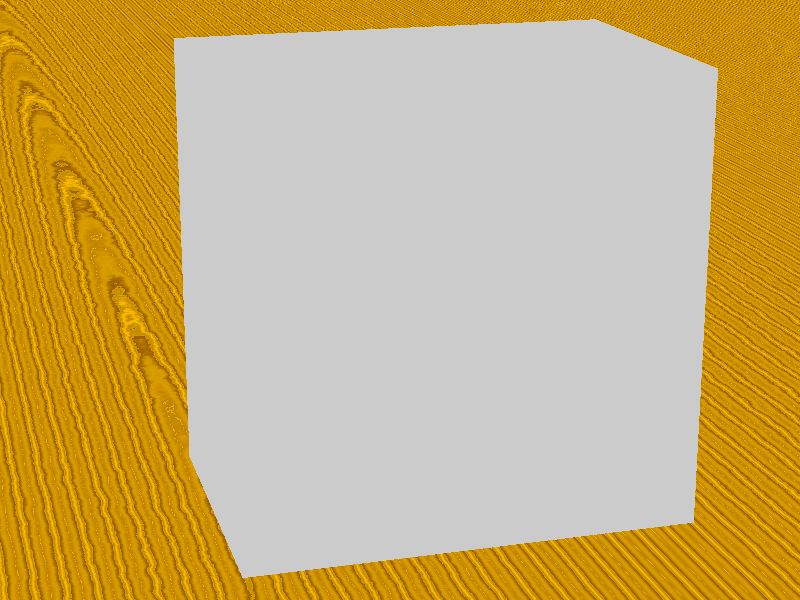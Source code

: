 #version 3.6;
global_settings{assumed_gamma 1.0}
#default{ finish{ ambient 0.1 diffuse 0.9 }}
#include "colors.inc"
#include "textures.inc"
#include "woods.inc"
background { color White }
camera{ location   < -0.9, 2.5 ,-5.0>
look_at <0.5 , 0.85 , 0.0>
right x*image_width/image_height
angle 25 }
light_source
{ <200, 200, -250>/50, 1
fade_distance 5 fade_power 2
area_light x*3, y*3, 12, 12 circular orient adaptive 0
}
light_source
{ <-500, 250, -150>/50, <1,.8,.4>
fade_distance 6 fade_power 2
area_light x*3, y*3, 12, 12 circular orient adaptive 0
}
light_source
{ <250, 300, 500>/50, <.3,.8,1>
fade_distance 5 fade_power 2
area_light x*3, y*3, 12, 12 circular orient adaptive 0
}
  #declare Floor_Texture =
texture { pigment { P_WoodGrain18A color_map { M_Wood18A }}}
texture { pigment { P_WoodGrain12A color_map { M_Wood18B }}}
texture {
pigment { P_WoodGrain12B color_map { M_Wood18B }}
finish { reflection 0.3 }
}
#declare T_Glass = texture {   pigment { color red 0.85 green 0.45 blue 0.45 filter 0.95 }
finish {
ambient 0.0
diffuse 0.0
reflection 0.3
phong 0.3
phong_size 90
}
}
#declare Tc = texture {
pigment{color rgb<184.0/255.0,183.0/255.0,153.0/255.0>}
finish { diffuse 0.9 phong 0.0 reflection 0.5} 
}
#declare Skin =
texture {
pigment { Yellow }
normal {
wood ramp_wave
slope_map {
[ 0.00 <0,0> ]
[ 0.40 <0.5,1> ]
[ 0.80 <1,0> ]
[ 0.90 <0.1,-1> ]
[ 1.00 <0,0> ]
}
bump_size 0.03
turbulence 0.1
rotate x*-75
translate z*-10
rotate y*30
scale .05
}
}
#declare Wine = pigment{color red 1.0 filter 0.65};
#declare Liquid = finish { reflection 0.05 }
#declare PlankNormal =
normal
{ gradient x 2 slope_map { [0 <0,1>][.05 <1,0>][.95 <1,0>][1 <0,-1>] }
scale 0.2
};
#declare C_White_Wine = <221,241,251>/255;
#declare T_wine =
texture {
pigment {
color rgbf <C_White_Wine.x, C_White_Wine.y, C_White_Wine.z, 0.62>
}
finish {
specular 0.6
roughness 0.002
ambient 0
diffuse 0
reflection {
0.1*C_White_Wine, 0.4*C_White_Wine
fresnel on
metallic 1
}
conserve_energy
}
}
plane
{ y, -0.006
material
{ texture{Floor_Texture}}
}
mesh {
triangle { <-0.006, 1.506, 1.006>,
<1.506, -0.006, 1.006>,
<-0.006, -0.006, 1.006>}
triangle { <-0.006, 1.506, 1.006>,
<1.506, 1.506, 1.006>,
<1.506, -0.006, 1.006>}
triangle { <-0.006, -0.006, -0.006>,
<1.506, -0.006, -0.006>,
<-0.006, 1.506, -0.006>}
triangle { <-0.006, 1.506, -0.006>,
<1.506, -0.006, -0.006>,
<1.506, 1.506, -0.006>}
triangle { <-0.006, -0.006, 1.006>,
<-0.006, -0.006, -0.006>,
<-0.006, 1.506, 1.006>}
triangle { <-0.006, 1.506, 1.006>,
<-0.006, -0.006, -0.006>,
<-0.006, 1.506, -0.006>}
triangle { <1.506, -0.006, -0.006>,
<1.506, -0.006, 1.006>,
<1.506, 1.506, -0.006>}
triangle { <1.506, 1.506, -0.006>,
<1.506, -0.006, 1.006>,
<1.506, 1.506, 1.006>}
texture {
pigment {
color rgbt <0.6, 0.6, 0.6, 0.8>
}
}
}
mesh2 {
vertex_vectors {
226,
< 0.730169, 0.465711, 0.477 >,
< 0.844386, 0.460146, 0.473791 >,
< 0.939503, 0.423535, 0.471118 >,
< 1.00291, 0.381066, 0.469336 >,
< 1.05296, 0.342406, 0.46793 >,
< 1.04875, 0.308723, 0.468048 >,
< 1.02889, 0.285, 0.468606 >,
< 0.955547, 0.292029, 0.470667 >,
< 0.835218, 0.311945, 0.474048 >,
< 0.759583, 0.296715, 0.476174 >,
< 0.757673, 0.236088, 0.476228 >,
< 0.805422, 0.133285, 0.474886 >,
< 0.830634, 0.0618202, 0.474177 >,
< 0.808478, 0.0369248, 0.4748 >,
< 0.776008, 0.0342887, 0.475712 >,
< 0.730169, 0.0357531, 0.477 >,
< 0.826465, 0.460146, 0.521475 >,
< 0.906659, 0.423535, 0.558512 >,
< 0.960121, 0.381066, 0.583203 >,
< 1.00231, 0.342406, 0.602689 >,
< 0.998768, 0.308723, 0.601052 >,
< 0.982021, 0.285, 0.593318 >,
< 0.920185, 0.292029, 0.564759 >,
< 0.818736, 0.311945, 0.517905 >,
< 0.754968, 0.296715, 0.488454 >,
< 0.753358, 0.236088, 0.48771 >,
< 0.793615, 0.133285, 0.506303 >,
< 0.814871, 0.0618202, 0.51612 >,
< 0.796191, 0.0369248, 0.507493 >,
< 0.768816, 0.0342887, 0.494849 >,
< 0.796453, 0.460146, 0.54291 >,
< 0.851654, 0.423535, 0.597797 >,
< 0.888454, 0.381066, 0.634389 >,
< 0.917496, 0.342406, 0.663265 >,
< 0.915057, 0.308723, 0.66084 >,
< 0.903529, 0.285, 0.649378 >,
< 0.860965, 0.292029, 0.607055 >,
< 0.791133, 0.311945, 0.537619 >,
< 0.747239, 0.296715, 0.493974 >,
< 0.746131, 0.236088, 0.492871 >,
< 0.773841, 0.133285, 0.520426 >,
< 0.788473, 0.0618202, 0.534974 >,
< 0.775615, 0.0369248, 0.522189 >,
< 0.756772, 0.0342887, 0.503452 >,
< 0.759857, 0.460146, 0.580506 >,
< 0.78458, 0.423535, 0.666703 >,
< 0.801062, 0.381066, 0.724169 >,
< 0.814069, 0.342406, 0.769517 >,
< 0.812977, 0.308723, 0.765709 >,
< 0.807814, 0.285, 0.747708 >,
< 0.78875, 0.292029, 0.681243 >,
< 0.757474, 0.311945, 0.572198 >,
< 0.737814, 0.296715, 0.503656 >,
< 0.737318, 0.236088, 0.501925 >,
< 0.749729, 0.133285, 0.545196 >,
< 0.756282, 0.0618202, 0.568044 >,
< 0.750523, 0.0369248, 0.547966 >,
< 0.742084, 0.0342887, 0.518541 >,
< 0.730169, 0.460146, 0.603087 >,
< 0.730169, 0.423535, 0.708089 >,
< 0.730169, 0.381066, 0.778091 >,
< 0.730169, 0.342406, 0.833333 >,
< 0.730169, 0.308723, 0.828695 >,
< 0.730169, 0.285, 0.806766 >,
< 0.730169, 0.292029, 0.725801 >,
< 0.730169, 0.311945, 0.592967 >,
< 0.730169, 0.296715, 0.509471 >,
< 0.730169, 0.236088, 0.507363 >,
< 0.730169, 0.133285, 0.560074 >,
< 0.730169, 0.0618202, 0.587906 >,
< 0.730169, 0.0369248, 0.563448 >,
< 0.730169, 0.0342887, 0.527604 >,
< 0.684725, 0.460146, 0.593489 >,
< 0.64688, 0.423535, 0.690499 >,
< 0.62165, 0.381066, 0.755172 >,
< 0.60174, 0.342406, 0.806209 >,
< 0.603412, 0.308723, 0.801923 >,
< 0.611315, 0.285, 0.781664 >,
< 0.640497, 0.292029, 0.706862 >,
< 0.688372, 0.311945, 0.584139 >,
< 0.718466, 0.296715, 0.506999 >,
< 0.719226, 0.236088, 0.505051 >,
< 0.700227, 0.133285, 0.55375 >,
< 0.690196, 0.0618202, 0.579464 >,
< 0.699012, 0.0369248, 0.556868 >,
< 0.711931, 0.0342887, 0.523752 >,
< 0.655464, 0.460146, 0.560906 >,
< 0.593251, 0.423535, 0.630779 >,
< 0.551776, 0.381066, 0.677362 >,
< 0.519046, 0.342406, 0.714124 >,
< 0.521794, 0.308723, 0.711037 >,
< 0.534786, 0.285, 0.696445 >,
< 0.582757, 0.292029, 0.642566 >,
< 0.66146, 0.311945, 0.554171 >,
< 0.710931, 0.296715, 0.498608 >,
< 0.71218, 0.236088, 0.497205 >,
< 0.680949, 0.133285, 0.532283 >,
< 0.664458, 0.0618202, 0.550803 >,
< 0.67895, 0.0369248, 0.534527 >,
< 0.700187, 0.0342887, 0.510675 >,
< 0.636895, 0.460146, 0.528467 >,
< 0.559219, 0.423535, 0.571327 >,
< 0.507435, 0.381066, 0.5999 >,
< 0.46657, 0.342406, 0.622449 >,
< 0.470001, 0.308723, 0.620556 >,
< 0.486223, 0.285, 0.611605 >,
< 0.546118, 0.292029, 0.578556 >,
< 0.644382, 0.311945, 0.524335 >,
< 0.706149, 0.296715, 0.490254 >,
< 0.707709, 0.236088, 0.489393 >,
< 0.668715, 0.133285, 0.51091 >,
< 0.648126, 0.0618202, 0.52227 >,
< 0.666219, 0.0369248, 0.512287 >,
< 0.692735, 0.0342887, 0.497656 >,
< 0.629986, 0.460146, 0.486629 >,
< 0.546557, 0.423535, 0.494647 >,
< 0.490937, 0.381066, 0.499993 >,
< 0.447044, 0.342406, 0.504211 >,
< 0.45073, 0.308723, 0.503857 >,
< 0.468153, 0.285, 0.502183 >,
< 0.532484, 0.292029, 0.496 >,
< 0.638028, 0.311945, 0.485856 >,
< 0.704369, 0.296715, 0.47948 >,
< 0.706045, 0.236088, 0.479319 >,
< 0.664162, 0.133285, 0.483344 >,
< 0.642049, 0.0618202, 0.48547 >,
< 0.661482, 0.0369248, 0.483602 >,
< 0.689962, 0.0342887, 0.480865 >,
< 0.632361, 0.460146, 0.433787 >,
< 0.55091, 0.423535, 0.3978 >,
< 0.496608, 0.381066, 0.373808 >,
< 0.453756, 0.342406, 0.354875 >,
< 0.457354, 0.308723, 0.356465 >,
< 0.474365, 0.285, 0.363981 >,
< 0.537171, 0.292029, 0.39173 >,
< 0.640212, 0.311945, 0.437256 >,
< 0.704981, 0.296715, 0.465872 >,
< 0.706617, 0.236088, 0.466594 >,
< 0.665727, 0.133285, 0.448529 >,
< 0.644137, 0.0618202, 0.43899 >,
< 0.66311, 0.0369248, 0.447373 >,
< 0.690915, 0.0342887, 0.459657 >,
< 0.646199, 0.460146, 0.387844 >,
< 0.576272, 0.423535, 0.313595 >,
< 0.529653, 0.381066, 0.264097 >,
< 0.492863, 0.342406, 0.225035 >,
< 0.495953, 0.308723, 0.228315 >,
< 0.510556, 0.285, 0.243821 >,
< 0.564476, 0.292029, 0.301072 >,
< 0.652939, 0.311945, 0.395 >,
< 0.708544, 0.296715, 0.45404 >,
< 0.709949, 0.236088, 0.455531 >,
< 0.674845, 0.133285, 0.418258 >,
< 0.65631, 0.0618202, 0.398578 >,
< 0.672598, 0.0369248, 0.415872 >,
< 0.696469, 0.0342887, 0.441218 >,
< 0.683856, 0.460146, 0.369712 >,
< 0.645288, 0.423535, 0.280365 >,
< 0.619576, 0.381066, 0.2208 >,
< 0.599285, 0.342406, 0.173793 >,
< 0.600989, 0.308723, 0.177741 >,
< 0.609043, 0.285, 0.1964 >,
< 0.638782, 0.292029, 0.265294 >,
< 0.687574, 0.311945, 0.378324 >,
< 0.718242, 0.296715, 0.449371 >,
< 0.719017, 0.236088, 0.451165 >,
< 0.699655, 0.133285, 0.406312 >,
< 0.689432, 0.0618202, 0.382629 >,
< 0.698416, 0.0369248, 0.403441 >,
< 0.711582, 0.0342887, 0.433942 >,
< 0.730169, 0.460146, 0.36719 >,
< 0.730169, 0.423535, 0.275743 >,
< 0.730169, 0.381066, 0.214778 >,
< 0.730169, 0.342406, 0.166667 >,
< 0.730169, 0.308723, 0.170707 >,
< 0.730169, 0.285, 0.189804 >,
< 0.730169, 0.292029, 0.260318 >,
< 0.730169, 0.311945, 0.376005 >,
< 0.730169, 0.296715, 0.448721 >,
< 0.730169, 0.236088, 0.450558 >,
< 0.730169, 0.133285, 0.40465 >,
< 0.730169, 0.0618202, 0.380412 >,
< 0.730169, 0.0369248, 0.401712 >,
< 0.730169, 0.0342887, 0.43293 >,
< 0.768386, 0.460146, 0.382435 >,
< 0.800211, 0.423535, 0.303684 >,
< 0.821428, 0.381066, 0.251182 >,
< 0.838171, 0.342406, 0.209751 >,
< 0.836766, 0.308723, 0.21323 >,
< 0.830119, 0.285, 0.229676 >,
< 0.805579, 0.292029, 0.2904 >,
< 0.765318, 0.311945, 0.390026 >,
< 0.740011, 0.296715, 0.452647 >,
< 0.739372, 0.236088, 0.454229 >,
< 0.755348, 0.133285, 0.414695 >,
< 0.763784, 0.0618202, 0.393821 >,
< 0.756371, 0.0369248, 0.412165 >,
< 0.745507, 0.0342887, 0.439048 >,
< 0.809732, 0.460146, 0.400087 >,
< 0.875991, 0.423535, 0.336036 >,
< 0.920163, 0.381066, 0.293335 >,
< 0.955021, 0.342406, 0.259637 >,
< 0.952094, 0.308723, 0.262467 >,
< 0.938257, 0.285, 0.275843 >,
< 0.887166, 0.292029, 0.325232 >,
< 0.803346, 0.311945, 0.406261 >,
< 0.750658, 0.296715, 0.457193 >,
< 0.749328, 0.236088, 0.45848 >,
< 0.78259, 0.133285, 0.426325 >,
< 0.800153, 0.0618202, 0.409348 >,
< 0.784719, 0.0369248, 0.424267 >,
< 0.7621, 0.0342887, 0.446133 >,
< 0.839881, 0.460146, 0.428749 >,
< 0.931246, 0.423535, 0.388566 >,
< 0.992156, 0.381066, 0.361778 >,
< 1.04022, 0.342406, 0.340638 >,
< 1.03619, 0.308723, 0.342413 >,
< 1.01711, 0.285, 0.350804 >,
< 0.946657, 0.292029, 0.381789 >,
< 0.831075, 0.311945, 0.432622 >,
< 0.758423, 0.296715, 0.464574 >,
< 0.756588, 0.236088, 0.465381 >,
< 0.802454, 0.133285, 0.445209 >,
< 0.826671, 0.0618202, 0.434559 >,
< 0.805389, 0.0369248, 0.443918 >,
< 0.774201, 0.0342887, 0.457635 >
}
normal_vectors {
226,
< 0.00303313, -0.000303404, -0.000303404 >,
< 0.0716211, -0.00716393, -0.00716393 >,
< 0.0924219, -0.00924436, -0.00924436 >,
< 0.101527, -0.0101548, -0.0101548 >,
< 0.164569, -0.0164609, -0.0164609 >,
< 0.127266, -0.0127299, -0.0127299 >,
< -0.0158547, 0.00158584, 0.00158584 >,
< -0.0271383, 0.00271424, 0.00271424 >,
< 0.0328052, -0.00328102, -0.00328102 >,
< 0.165757, -0.0165815, -0.0165815 >,
< 0.150465, -0.0150488, -0.0150488 >,
< 0.15643, -0.0156474, -0.0156474 >,
< 0.124003, -0.0124044, -0.0124044 >,
< 0.0134485, -0.00134498, -0.00134498 >,
< 0.0161382, -0.00161397, -0.00161397 >,
< -0.00198999, 0.000199017, 0.000199017 >,
< 0.0718449, 0.0270007, 0.0270007 >,
< 0.0417058, 0.0583942, 0.0583942 >,
< 0.0618673, 0.0866225, 0.0866225 >,
< 0.0669918, 0.0937974, 0.0937974 >,
< 0.0963799, 0.134945, 0.134945 >,
< 0.0802658, 0.112383, 0.112383 >,
< -0.0114248, -0.0159963, -0.0159963 >,
< -0.0194653, -0.0272543, -0.0272543 >,
< 0.0234543, 0.0328401, 0.0328401 >,
< 0.0968327, 0.135585, 0.135585 >,
< 0.0907068, 0.127, 0.127 >,
< 0.0931641, 0.130446, 0.130446 >,
< 0.078682, 0.110167, 0.110167 >,
< 0.0116374, 0.0162934, 0.0162934 >,
< 0.050047, 0.070073, 0.070073 >,
< 0.0508301, 0.049478, 0.049478 >,
< 0.0756382, 0.0736267, 0.0736267 >,
< 0.0819844, 0.0798043, 0.0798043 >,
< 0.118811, 0.115651, 0.115651 >,
< 0.0985196, 0.0958994, 0.0958994 >,
< -0.0138909, -0.0135214, -0.0135214 >,
< -0.023676, -0.0230461, -0.0230461 >,
< 0.0285362, 0.0277761, 0.0277761 >,
< 0.119389, 0.116214, 0.116214 >,
< 0.111635, 0.108667, 0.108667 >,
< 0.114743, 0.11169, 0.11169 >,
< 0.0965392, 0.0939711, 0.0939711 >,
< 0.0141482, 0.013772, 0.013772 >,
< 0.0609961, 0.0593736, 0.0593736 >,
< 0.040486, 0.0532278, 0.0532278 >,
< 0.0611661, 0.0804166, 0.0804166 >,
< 0.0666262, 0.0875943, 0.0875943 >,
< 0.100299, 0.131864, 0.131864 >,
< 0.0812735, 0.106852, 0.106852 >,
< -0.0109404, -0.0143835, -0.0143835 >,
< -0.018679, -0.0245574, -0.0245574 >,
< 0.0225385, 0.0296328, 0.0296328 >,
< 0.100863, 0.132602, 0.132602 >,
< 0.0934194, 0.12282, 0.12282 >,
< 0.0963755, 0.126706, 0.126706 >,
< 0.0794846, 0.104499, 0.104499 >,
< 0.0111397, 0.0146461, 0.0146461 >,
< 0.0485832, 0.0638733, 0.0638733 >,
< -0.0115609, 0.0547392, 0.0547392 >,
< -0.0181494, 0.0859347, 0.0859347 >,
< -0.0200368, 0.0948695, 0.0948695 >,
< -0.0341318, 0.161609, 0.161609 >,
< -0.0255436, 0.120944, 0.120944 >,
< 0.0030439, -0.0144122, -0.0144122 >,
< 0.00521678, -0.0247011, -0.0247011 >,
< -0.00631155, 0.0298863, 0.0298863 >,
< -0.034424, 0.162974, 0.162974 >,
< -0.0307843, 0.145756, 0.145756 >,
< -0.0321837, 0.152381, 0.152381 >,
< -0.024829, 0.117564, 0.117564 >,
< -0.00309749, 0.0146672, 0.0146672 >,
< -0.0138731, 0.065687, 0.065687 >,
< -0.0454343, 0.0408006, 0.0408006 >,
< -0.0700904, 0.0629422, 0.0629422 >,
< -0.0768925, 0.0690511, 0.0690511 >,
< -0.123093, 0.11054, 0.11054 >,
< -0.0959616, 0.0861759, 0.0861759 >,
< 0.0120998, -0.0108659, -0.0108659 >,
< 0.0207034, -0.0185919, -0.0185919 >,
< -0.0250201, 0.0224683, 0.0224683 >,
< -0.123946, 0.111305, 0.111305 >,
< -0.112912, 0.101397, 0.101397 >,
< -0.117229, 0.105275, 0.105275 >,
< -0.093559, 0.0840163, 0.0840163 >,
< -0.0123169, 0.0110608, 0.0110608 >,
< -0.0545212, 0.0489607, 0.0489607 >,
< -0.0551831, 0.0315881, 0.0315881 >,
< -0.0843733, 0.0482973, 0.0482973 >,
< -0.0922768, 0.0528206, 0.0528206 >,
< -0.143677, 0.082242, 0.082242 >,
< -0.114006, 0.0652585, 0.0652585 >,
< 0.0147863, -0.00846378, -0.00846378 >,
< 0.0252772, -0.0144687, -0.0144687 >,
< -0.030528, 0.0174753, 0.0174753 >,
< -0.144585, 0.0827587, 0.0827587 >,
< -0.132728, 0.0759765, 0.0759765 >,
< -0.137401, 0.0786494, 0.0786494 >,
< -0.111304, 0.0637127, 0.0637127 >,
< -0.0150534, 0.00861715, 0.00861715 >,
< -0.0662198, 0.0379058, 0.0379058 >,
< -0.0659505, 0.0108908, 0.0108908 >,
< -0.0996496, 0.0164556, 0.0164556 >,
< -0.108549, 0.0179254, 0.0179254 >,
< -0.16346, 0.026994, 0.026994 >,
< -0.132429, 0.0218691, 0.0218691 >,
< 0.01782, -0.00294283, -0.00294283 >,
< 0.0304249, -0.00502433, -0.00502433 >,
< -0.0367135, 0.00606304, 0.00606304 >,
< -0.164376, 0.0271475, 0.0271475 >,
< -0.152237, 0.0251402, 0.0251402 >,
< -0.157059, 0.025936, 0.025936 >,
< -0.129511, 0.021387, 0.021387 >,
< -0.0181453, 0.00299615, 0.00299615 >,
< -0.0791406, 0.013069, 0.013069 >,
< -0.067205, -0.00302073, -0.00302073 >,
< -0.101384, -0.00455667, -0.00455667 >,
< -0.11038, -0.00496073, -0.00496073 >,
< -0.165521, -0.00743926, -0.00743926 >,
< -0.134445, -0.00604287, -0.00604287 >,
< 0.0181798, 0.000817102, 0.000817102 >,
< 0.0310337, 0.00139483, 0.00139483 >,
< -0.0374433, -0.00168355, -0.00168355 >,
< -0.166436, -0.00748144, -0.00748144 >,
< -0.15431, -0.00693461, -0.00693461 >,
< -0.159131, -0.00715097, -0.00715097 >,
< -0.131509, -0.00591182, -0.00591182 >,
< -0.0185126, -0.000831709, -0.000831709 >,
< -0.0806461, -0.00362488, -0.00362488 >,
< -0.0610805, -0.018397, -0.018397 >,
< -0.0933208, -0.0281078, -0.0281078 >,
< -0.102036, -0.030733, -0.030733 >,
< -0.158524, -0.0477471, -0.0477471 >,
< -0.125961, -0.0379387, -0.0379387 >,
< 0.0163747, 0.00493201, 0.00493201 >,
< 0.0279907, 0.00843044, 0.00843044 >,
< -0.0338036, -0.0101811, -0.0101811 >,
< -0.159518, -0.0480425, -0.0480425 >,
< -0.146524, -0.0441338, -0.0441338 >,
< -0.151647, -0.0456764, -0.0456764 >,
< -0.12299, -0.0370432, -0.0370432 >,
< -0.0166709, -0.00502126, -0.00502126 >,
< -0.0732966, -0.0220764, -0.0220764 >,
< -0.0254779, -0.0529147, -0.0529147 >,
< -0.0396241, -0.0822937, -0.0822937 >,
< -0.043595, -0.09054, -0.09054 >,
< -0.0717234, -0.14896, -0.14896 >,
< -0.0549304, -0.114082, -0.114082 >,
< 0.00674895, 0.0140165, 0.0140165 >,
< 0.0115565, 0.0240017, 0.0240017 >,
< -0.0139748, -0.0290217, -0.0290217 >,
< -0.0722684, -0.150088, -0.150088 >,
< -0.065317, -0.135651, -0.135651 >,
< -0.068016, -0.141261, -0.141261 >,
< -0.0534841, -0.111077, -0.111077 >,
< -0.00686882, -0.0142662, -0.0142662 >,
< -0.0305735, -0.0634977, -0.0634977 >,
< -0.00337243, -0.0619321, -0.0619321 >,
< -0.00518496, -0.0952197, -0.0952197 >,
< -0.00568121, -0.104338, -0.104338 >,
< -0.00899709, -0.165239, -0.165239 >,
< -0.0070627, -0.129711, -0.129711 >,
< 0.000900134, 0.0165314, 0.0165314 >,
< 0.00153946, 0.0282761, 0.0282761 >,
< -0.00186006, -0.0341639, -0.0341639 >,
< -0.00905609, -0.166344, -0.166344 >,
< -0.00827711, -0.151995, -0.151995 >,
< -0.00858148, -0.157626, -0.157626 >,
< -0.00688921, -0.126531, -0.126531 >,
< -0.000916226, -0.0168284, -0.0168284 >,
< -0.00404692, -0.0743185, -0.0743185 >,
< 0.024444, -0.0612753, -0.0612753 >,
< 0.0370519, -0.0928815, -0.0928815 >,
< 0.0404045, -0.101285, -0.101285 >,
< 0.0613738, -0.153852, -0.153852 >,
< 0.0494572, -0.12398, -0.12398 >,
< -0.00658954, 0.0165187, 0.0165187 >,
< -0.0112543, 0.0282129, 0.0282129 >,
< 0.0135839, -0.0340523, -0.0340523 >,
< 0.0617276, -0.154743, -0.154743 >,
< 0.0570432, -0.142992, -0.142992 >,
< 0.0588993, -0.14765, -0.14765 >,
< 0.0483464, -0.121193, -0.121193 >,
< 0.00670923, -0.0168195, -0.0168195 >,
< 0.0293328, -0.0735303, -0.0735303 >,
< 0.0259065, -0.0606818, -0.0606818 >,
< 0.0392689, -0.0919793, -0.0919793 >,
< 0.0428203, -0.100299, -0.100299 >,
< 0.0650382, -0.15234, -0.15234 >,
< 0.0524133, -0.122769, -0.122769 >,
< -0.00698416, 0.016359, 0.016359 >,
< -0.0119284, 0.0279404, 0.0279404 >,
< 0.0143977, -0.0337227, -0.0337227 >,
< 0.0654171, -0.15322, -0.15322 >,
< 0.060448, -0.14159, -0.14159 >,
< 0.0624175, -0.146201, -0.146201 >,
< 0.0512356, -0.12001, -0.12001 >,
< 0.00711157, -0.0166562, -0.0166562 >,
< 0.0310878, -0.0728182, -0.0728182 >,
< 0.0424299, -0.0446308, -0.0446308 >,
< 0.0653374, -0.0687269, -0.0687269 >,
< 0.0716333, -0.0753491, -0.0753491 >,
< 0.114007, -0.11992, -0.11992 >,
< 0.089212, -0.0938394, -0.0938394 >,
< -0.0113136, 0.0119005, 0.0119005 >,
< -0.0193547, 0.0203586, 0.0203586 >,
< 0.0233868, -0.0246009, -0.0246009 >,
< 0.114781, -0.120736, -0.120736 >,
< 0.104736, -0.110169, -0.110169 >,
< 0.108674, -0.11431, -0.11431 >,
< 0.0870034, -0.0915146, -0.0915146 >,
< 0.0115167, -0.0121149, -0.0121149 >,
< 0.0509159, -0.053557, -0.053557 >,
< 0.0596843, -0.00596995, -0.00596995 >,
< 0.0924219, -0.00924436, -0.00924436 >,
< 0.101527, -0.0101548, -0.0101548 >,
< 0.164569, -0.0164609, -0.0164609 >,
< 0.127266, -0.0127299, -0.0127299 >,
< -0.0158547, 0.00158584, 0.00158584 >,
< -0.0271383, 0.00271424, 0.00271424 >,
< 0.0328052, -0.00328102, -0.00328102 >,
< 0.165757, -0.0165815, -0.0165815 >,
< 0.150465, -0.0150488, -0.0150488 >,
< 0.15643, -0.0156474, -0.0156474 >,
< 0.124003, -0.0124044, -0.0124044 >,
< 0.0161382, -0.00161397, -0.00161397 >
}
face_indices {
448,
< 16, 1, 0 >,
< 2, 1, 16 >,
< 3, 2, 17 >,
< 4, 3, 18 >,
< 5, 4, 19 >,
< 6, 5, 20 >,
< 7, 6, 21 >,
< 8, 7, 22 >,
< 9, 8, 23 >,
< 10, 9, 24 >,
< 11, 10, 25 >,
< 12, 11, 26 >,
< 13, 12, 27 >,
< 14, 13, 28 >,
< 29, 15, 14 >,
< 30, 16, 0 >,
< 17, 16, 30 >,
< 18, 17, 31 >,
< 19, 18, 32 >,
< 20, 19, 33 >,
< 21, 20, 34 >,
< 22, 21, 35 >,
< 23, 22, 36 >,
< 24, 23, 37 >,
< 25, 24, 38 >,
< 26, 25, 39 >,
< 27, 26, 40 >,
< 28, 27, 41 >,
< 29, 28, 42 >,
< 43, 15, 29 >,
< 44, 30, 0 >,
< 31, 30, 44 >,
< 32, 31, 45 >,
< 33, 32, 46 >,
< 34, 33, 47 >,
< 35, 34, 48 >,
< 36, 35, 49 >,
< 37, 36, 50 >,
< 38, 37, 51 >,
< 39, 38, 52 >,
< 40, 39, 53 >,
< 41, 40, 54 >,
< 42, 41, 55 >,
< 43, 42, 56 >,
< 57, 15, 43 >,
< 58, 44, 0 >,
< 45, 44, 58 >,
< 46, 45, 59 >,
< 47, 46, 60 >,
< 48, 47, 61 >,
< 49, 48, 62 >,
< 50, 49, 63 >,
< 51, 50, 64 >,
< 52, 51, 65 >,
< 53, 52, 66 >,
< 54, 53, 67 >,
< 55, 54, 68 >,
< 56, 55, 69 >,
< 57, 56, 70 >,
< 71, 15, 57 >,
< 72, 58, 0 >,
< 59, 58, 72 >,
< 60, 59, 73 >,
< 61, 60, 74 >,
< 62, 61, 75 >,
< 63, 62, 76 >,
< 64, 63, 77 >,
< 65, 64, 78 >,
< 66, 65, 79 >,
< 67, 66, 80 >,
< 68, 67, 81 >,
< 69, 68, 82 >,
< 70, 69, 83 >,
< 71, 70, 84 >,
< 85, 15, 71 >,
< 86, 72, 0 >,
< 73, 72, 86 >,
< 74, 73, 87 >,
< 75, 74, 88 >,
< 76, 75, 89 >,
< 77, 76, 90 >,
< 78, 77, 91 >,
< 79, 78, 92 >,
< 80, 79, 93 >,
< 81, 80, 94 >,
< 82, 81, 95 >,
< 83, 82, 96 >,
< 84, 83, 97 >,
< 85, 84, 98 >,
< 99, 15, 85 >,
< 100, 86, 0 >,
< 87, 86, 100 >,
< 88, 87, 101 >,
< 89, 88, 102 >,
< 90, 89, 103 >,
< 91, 90, 104 >,
< 92, 91, 105 >,
< 93, 92, 106 >,
< 94, 93, 107 >,
< 95, 94, 108 >,
< 96, 95, 109 >,
< 97, 96, 110 >,
< 98, 97, 111 >,
< 99, 98, 112 >,
< 113, 15, 99 >,
< 114, 100, 0 >,
< 101, 100, 114 >,
< 102, 101, 115 >,
< 103, 102, 116 >,
< 104, 103, 117 >,
< 105, 104, 118 >,
< 106, 105, 119 >,
< 107, 106, 120 >,
< 108, 107, 121 >,
< 109, 108, 122 >,
< 110, 109, 123 >,
< 111, 110, 124 >,
< 112, 111, 125 >,
< 113, 112, 126 >,
< 127, 15, 113 >,
< 128, 114, 0 >,
< 115, 114, 128 >,
< 116, 115, 129 >,
< 117, 116, 130 >,
< 118, 117, 131 >,
< 119, 118, 132 >,
< 120, 119, 133 >,
< 121, 120, 134 >,
< 122, 121, 135 >,
< 123, 122, 136 >,
< 124, 123, 137 >,
< 125, 124, 138 >,
< 126, 125, 139 >,
< 127, 126, 140 >,
< 141, 15, 127 >,
< 142, 128, 0 >,
< 129, 128, 142 >,
< 130, 129, 143 >,
< 131, 130, 144 >,
< 132, 131, 145 >,
< 133, 132, 146 >,
< 134, 133, 147 >,
< 135, 134, 148 >,
< 136, 135, 149 >,
< 137, 136, 150 >,
< 138, 137, 151 >,
< 139, 138, 152 >,
< 140, 139, 153 >,
< 141, 140, 154 >,
< 155, 15, 141 >,
< 156, 142, 0 >,
< 143, 142, 156 >,
< 144, 143, 157 >,
< 145, 144, 158 >,
< 146, 145, 159 >,
< 147, 146, 160 >,
< 148, 147, 161 >,
< 149, 148, 162 >,
< 150, 149, 163 >,
< 151, 150, 164 >,
< 152, 151, 165 >,
< 153, 152, 166 >,
< 154, 153, 167 >,
< 155, 154, 168 >,
< 169, 15, 155 >,
< 170, 156, 0 >,
< 157, 156, 170 >,
< 158, 157, 171 >,
< 159, 158, 172 >,
< 160, 159, 173 >,
< 161, 160, 174 >,
< 162, 161, 175 >,
< 163, 162, 176 >,
< 164, 163, 177 >,
< 165, 164, 178 >,
< 166, 165, 179 >,
< 167, 166, 180 >,
< 168, 167, 181 >,
< 169, 168, 182 >,
< 183, 15, 169 >,
< 184, 170, 0 >,
< 171, 170, 184 >,
< 172, 171, 185 >,
< 173, 172, 186 >,
< 174, 173, 187 >,
< 175, 174, 188 >,
< 176, 175, 189 >,
< 177, 176, 190 >,
< 178, 177, 191 >,
< 179, 178, 192 >,
< 180, 179, 193 >,
< 181, 180, 194 >,
< 182, 181, 195 >,
< 183, 182, 196 >,
< 197, 15, 183 >,
< 198, 184, 0 >,
< 185, 184, 198 >,
< 186, 185, 199 >,
< 187, 186, 200 >,
< 188, 187, 201 >,
< 189, 188, 202 >,
< 190, 189, 203 >,
< 191, 190, 204 >,
< 192, 191, 205 >,
< 193, 192, 206 >,
< 194, 193, 207 >,
< 195, 194, 208 >,
< 196, 195, 209 >,
< 197, 196, 210 >,
< 211, 15, 197 >,
< 212, 198, 0 >,
< 199, 198, 212 >,
< 200, 199, 213 >,
< 201, 200, 214 >,
< 202, 201, 215 >,
< 203, 202, 216 >,
< 204, 203, 217 >,
< 205, 204, 218 >,
< 206, 205, 219 >,
< 207, 206, 220 >,
< 208, 207, 221 >,
< 209, 208, 222 >,
< 210, 209, 223 >,
< 211, 210, 224 >,
< 225, 15, 211 >,
< 1, 212, 0 >,
< 213, 212, 1 >,
< 214, 213, 2 >,
< 215, 214, 3 >,
< 216, 215, 4 >,
< 217, 216, 5 >,
< 218, 217, 6 >,
< 219, 218, 7 >,
< 220, 219, 8 >,
< 221, 220, 9 >,
< 222, 221, 10 >,
< 223, 222, 11 >,
< 224, 223, 12 >,
< 225, 224, 13 >,
< 14, 15, 225 >,
< 16, 17, 2 >,
< 17, 18, 3 >,
< 18, 19, 4 >,
< 19, 20, 5 >,
< 20, 21, 6 >,
< 21, 22, 7 >,
< 22, 23, 8 >,
< 23, 24, 9 >,
< 24, 25, 10 >,
< 25, 26, 11 >,
< 26, 27, 12 >,
< 27, 28, 13 >,
< 28, 29, 14 >,
< 30, 31, 17 >,
< 31, 32, 18 >,
< 32, 33, 19 >,
< 33, 34, 20 >,
< 34, 35, 21 >,
< 35, 36, 22 >,
< 36, 37, 23 >,
< 37, 38, 24 >,
< 38, 39, 25 >,
< 39, 40, 26 >,
< 40, 41, 27 >,
< 41, 42, 28 >,
< 42, 43, 29 >,
< 44, 45, 31 >,
< 45, 46, 32 >,
< 46, 47, 33 >,
< 47, 48, 34 >,
< 48, 49, 35 >,
< 49, 50, 36 >,
< 50, 51, 37 >,
< 51, 52, 38 >,
< 52, 53, 39 >,
< 53, 54, 40 >,
< 54, 55, 41 >,
< 55, 56, 42 >,
< 56, 57, 43 >,
< 58, 59, 45 >,
< 59, 60, 46 >,
< 60, 61, 47 >,
< 61, 62, 48 >,
< 62, 63, 49 >,
< 63, 64, 50 >,
< 64, 65, 51 >,
< 65, 66, 52 >,
< 66, 67, 53 >,
< 67, 68, 54 >,
< 68, 69, 55 >,
< 69, 70, 56 >,
< 70, 71, 57 >,
< 72, 73, 59 >,
< 73, 74, 60 >,
< 74, 75, 61 >,
< 75, 76, 62 >,
< 76, 77, 63 >,
< 77, 78, 64 >,
< 78, 79, 65 >,
< 79, 80, 66 >,
< 80, 81, 67 >,
< 81, 82, 68 >,
< 82, 83, 69 >,
< 83, 84, 70 >,
< 84, 85, 71 >,
< 86, 87, 73 >,
< 87, 88, 74 >,
< 88, 89, 75 >,
< 89, 90, 76 >,
< 90, 91, 77 >,
< 91, 92, 78 >,
< 92, 93, 79 >,
< 93, 94, 80 >,
< 94, 95, 81 >,
< 95, 96, 82 >,
< 96, 97, 83 >,
< 97, 98, 84 >,
< 98, 99, 85 >,
< 100, 101, 87 >,
< 101, 102, 88 >,
< 102, 103, 89 >,
< 103, 104, 90 >,
< 104, 105, 91 >,
< 105, 106, 92 >,
< 106, 107, 93 >,
< 107, 108, 94 >,
< 108, 109, 95 >,
< 109, 110, 96 >,
< 110, 111, 97 >,
< 111, 112, 98 >,
< 112, 113, 99 >,
< 114, 115, 101 >,
< 115, 116, 102 >,
< 116, 117, 103 >,
< 117, 118, 104 >,
< 118, 119, 105 >,
< 119, 120, 106 >,
< 120, 121, 107 >,
< 121, 122, 108 >,
< 122, 123, 109 >,
< 123, 124, 110 >,
< 124, 125, 111 >,
< 125, 126, 112 >,
< 126, 127, 113 >,
< 128, 129, 115 >,
< 129, 130, 116 >,
< 130, 131, 117 >,
< 131, 132, 118 >,
< 132, 133, 119 >,
< 133, 134, 120 >,
< 134, 135, 121 >,
< 135, 136, 122 >,
< 136, 137, 123 >,
< 137, 138, 124 >,
< 138, 139, 125 >,
< 139, 140, 126 >,
< 140, 141, 127 >,
< 142, 143, 129 >,
< 143, 144, 130 >,
< 144, 145, 131 >,
< 145, 146, 132 >,
< 146, 147, 133 >,
< 147, 148, 134 >,
< 148, 149, 135 >,
< 149, 150, 136 >,
< 150, 151, 137 >,
< 151, 152, 138 >,
< 152, 153, 139 >,
< 153, 154, 140 >,
< 154, 155, 141 >,
< 156, 157, 143 >,
< 157, 158, 144 >,
< 158, 159, 145 >,
< 159, 160, 146 >,
< 160, 161, 147 >,
< 161, 162, 148 >,
< 162, 163, 149 >,
< 163, 164, 150 >,
< 164, 165, 151 >,
< 165, 166, 152 >,
< 166, 167, 153 >,
< 167, 168, 154 >,
< 168, 169, 155 >,
< 170, 171, 157 >,
< 171, 172, 158 >,
< 172, 173, 159 >,
< 173, 174, 160 >,
< 174, 175, 161 >,
< 175, 176, 162 >,
< 176, 177, 163 >,
< 177, 178, 164 >,
< 178, 179, 165 >,
< 179, 180, 166 >,
< 180, 181, 167 >,
< 181, 182, 168 >,
< 182, 183, 169 >,
< 184, 185, 171 >,
< 185, 186, 172 >,
< 186, 187, 173 >,
< 187, 188, 174 >,
< 188, 189, 175 >,
< 189, 190, 176 >,
< 190, 191, 177 >,
< 191, 192, 178 >,
< 192, 193, 179 >,
< 193, 194, 180 >,
< 194, 195, 181 >,
< 195, 196, 182 >,
< 196, 197, 183 >,
< 198, 199, 185 >,
< 199, 200, 186 >,
< 200, 201, 187 >,
< 201, 202, 188 >,
< 202, 203, 189 >,
< 203, 204, 190 >,
< 204, 205, 191 >,
< 205, 206, 192 >,
< 206, 207, 193 >,
< 207, 208, 194 >,
< 208, 209, 195 >,
< 209, 210, 196 >,
< 210, 211, 197 >,
< 212, 213, 199 >,
< 213, 214, 200 >,
< 214, 215, 201 >,
< 215, 216, 202 >,
< 216, 217, 203 >,
< 217, 218, 204 >,
< 218, 219, 205 >,
< 219, 220, 206 >,
< 220, 221, 207 >,
< 221, 222, 208 >,
< 222, 223, 209 >,
< 223, 224, 210 >,
< 224, 225, 211 >,
< 1, 2, 213 >,
< 2, 3, 214 >,
< 3, 4, 215 >,
< 4, 5, 216 >,
< 5, 6, 217 >,
< 6, 7, 218 >,
< 7, 8, 219 >,
< 8, 9, 220 >,
< 9, 10, 221 >,
< 10, 11, 222 >,
< 11, 12, 223 >,
< 12, 13, 224 >,
< 13, 14, 225 >
}
texture {
 Skin } 
}
mesh2 {
vertex_vectors {
7940,
< 1.23742, 0.40883, 0.362361 >,
< 1.24865, 0.40883, 0.361514 >,
< 1.24865, 0.419981, 0.362963 >,
< 1.22619, 0.297318, 0.374537 >,
< 1.20372, 0.308469, 0.374276 >,
< 1.21496, 0.308469, 0.372701 >,
< 1.22619, 0.308469, 0.372242 >,
< 1.23742, 0.308469, 0.372456 >,
< 1.24865, 0.308469, 0.373336 >,
< 1.20372, 0.31962, 0.372423 >,
< 1.21496, 0.31962, 0.370911 >,
< 1.22619, 0.31962, 0.370197 >,
< 1.23742, 0.31962, 0.370153 >,
< 1.24865, 0.31962, 0.370898 >,
< 1.25988, 0.31962, 0.372076 >,
< 1.27111, 0.31962, 0.373343 >,
< 1.18126, 0.330772, 0.374523 >,
< 1.19249, 0.330772, 0.372839 >,
< 1.20372, 0.330772, 0.3708 >,
< 1.21496, 0.330772, 0.369134 >,
< 1.22619, 0.330772, 0.368184 >,
< 1.23742, 0.330772, 0.368 >,
< 1.24865, 0.330772, 0.36857 >,
< 1.25988, 0.330772, 0.369368 >,
< 1.27111, 0.330772, 0.370291 >,
< 1.28234, 0.330772, 0.371397 >,
< 1.29358, 0.330772, 0.372953 >,
< 1.17003, 0.341923, 0.374104 >,
< 1.18126, 0.341923, 0.372878 >,
< 1.19249, 0.341923, 0.371206 >,
< 1.20372, 0.341923, 0.369274 >,
< 1.21496, 0.341923, 0.367643 >,
< 1.22619, 0.341923, 0.36666 >,
< 1.23742, 0.341923, 0.366565 >,
< 1.24865, 0.341923, 0.367121 >,
< 1.25988, 0.341923, 0.367774 >,
< 1.27111, 0.341923, 0.368415 >,
< 1.28234, 0.341923, 0.369469 >,
< 1.29358, 0.341923, 0.371547 >,
< 1.17003, 0.353074, 0.373614 >,
< 1.18126, 0.353074, 0.371638 >,
< 1.19249, 0.353074, 0.369773 >,
< 1.20372, 0.353074, 0.367838 >,
< 1.21496, 0.353074, 0.366708 >,
< 1.22619, 0.353074, 0.366519 >,
< 1.23742, 0.353074, 0.366881 >,
< 1.24865, 0.353074, 0.367563 >,
< 1.25988, 0.353074, 0.368145 >,
< 1.27111, 0.353074, 0.368583 >,
< 1.28234, 0.353074, 0.369088 >,
< 1.29358, 0.353074, 0.370243 >,
< 1.30481, 0.353074, 0.372886 >,
< 1.17003, 0.364225, 0.37329 >,
< 1.18126, 0.364225, 0.370663 >,
< 1.19249, 0.364225, 0.368535 >,
< 1.20372, 0.364225, 0.367162 >,
< 1.21496, 0.364225, 0.36703 >,
< 1.22619, 0.364225, 0.367605 >,
< 1.23742, 0.364225, 0.36827 >,
< 1.24865, 0.364225, 0.368965 >,
< 1.25988, 0.364225, 0.369513 >,
< 1.27111, 0.364225, 0.369936 >,
< 1.28234, 0.364225, 0.370306 >,
< 1.29358, 0.364225, 0.370829 >,
< 1.30481, 0.364225, 0.371906 >,
< 1.31604, 0.364225, 0.374362 >,
< 1.17003, 0.375376, 0.372952 >,
< 1.18126, 0.375376, 0.369862 >,
< 1.19249, 0.375376, 0.367839 >,
< 1.20372, 0.375376, 0.367452 >,
< 1.21496, 0.375376, 0.367871 >,
< 1.22619, 0.375376, 0.368342 >,
< 1.23742, 0.375376, 0.368766 >,
< 1.24865, 0.375376, 0.36941 >,
< 1.25988, 0.375376, 0.370337 >,
< 1.27111, 0.375376, 0.371279 >,
< 1.28234, 0.375376, 0.37197 >,
< 1.29358, 0.375376, 0.372367 >,
< 1.30481, 0.375376, 0.372952 >,
< 1.31604, 0.375376, 0.374123 >,
< 1.17003, 0.386527, 0.372729 >,
< 1.18126, 0.386527, 0.369617 >,
< 1.19249, 0.386527, 0.368089 >,
< 1.20372, 0.386527, 0.368087 >,
< 1.21496, 0.386527, 0.368073 >,
< 1.22619, 0.386527, 0.367474 >,
< 1.23742, 0.386527, 0.366735 >,
< 1.24865, 0.386527, 0.367042 >,
< 1.25988, 0.386527, 0.36853 >,
< 1.27111, 0.386527, 0.3709 >,
< 1.28234, 0.386527, 0.373001 >,
< 1.29358, 0.386527, 0.373935 >,
< 1.30481, 0.386527, 0.374689 >,
< 1.17003, 0.397679, 0.372977 >,
< 1.18126, 0.397679, 0.370114 >,
< 1.19249, 0.397679, 0.369065 >,
< 1.20372, 0.397679, 0.368835 >,
< 1.21496, 0.397679, 0.367883 >,
< 1.22619, 0.397679, 0.365807 >,
< 1.23742, 0.400942, 0.363617 >,
< 1.23742, 0.397679, 0.364093 >,
< 1.24865, 0.399553, 0.363617 >,
< 1.24865, 0.397679, 0.364021 >,
< 1.25988, 0.397679, 0.365962 >,
< 1.27111, 0.397679, 0.369233 >,
< 1.28234, 0.397679, 0.372902 >,
< 1.17003, 0.40883, 0.373627 >,
< 1.18126, 0.40883, 0.370823 >,
< 1.19249, 0.40883, 0.370309 >,
< 1.20372, 0.40883, 0.369958 >,
< 1.21496, 0.40883, 0.368342 >,
< 1.23282, 0.40883, 0.363617 >,
< 1.22619, 0.40883, 0.365291 >,
< 1.23742, 0.415687, 0.363617 >,
< 1.25897, 0.40883, 0.363617 >,
< 1.25988, 0.40883, 0.363811 >,
< 1.27111, 0.40883, 0.36822 >,
< 1.28234, 0.40883, 0.372845 >,
< 1.17003, 0.419981, 0.373779 >,
< 1.18126, 0.419981, 0.371535 >,
< 1.19249, 0.419981, 0.371717 >,
< 1.20372, 0.419981, 0.371755 >,
< 1.21496, 0.419981, 0.370369 >,
< 1.22619, 0.419981, 0.367454 >,
< 1.24358, 0.419981, 0.363617 >,
< 1.23742, 0.419981, 0.364428 >,
< 1.25274, 0.419981, 0.363617 >,
< 1.24865, 0.421241, 0.363617 >,
< 1.25988, 0.419981, 0.364858 >,
< 1.27111, 0.419981, 0.36932 >,
< 1.28234, 0.419981, 0.373992 >,
< 1.17003, 0.431132, 0.374086 >,
< 1.18126, 0.431132, 0.372709 >,
< 1.19249, 0.431132, 0.373386 >,
< 1.20372, 0.431132, 0.373882 >,
< 1.21496, 0.431132, 0.373505 >,
< 1.22619, 0.431132, 0.37156 >,
< 1.23742, 0.431132, 0.369669 >,
< 1.24865, 0.431132, 0.368856 >,
< 1.25988, 0.431132, 0.370025 >,
< 1.27111, 0.431132, 0.373214 >,
< 1.18126, 0.442283, 0.374243 >,
< 1.22619, 0.296853, 0.374737 >,
< 1.22619, 0.286167, 0.382744 >,
< 1.23742, 0.286167, 0.382115 >,
< 1.24865, 0.286167, 0.384129 >,
< 1.20372, 0.306951, 0.374737 >,
< 1.20372, 0.297318, 0.379403 >,
< 1.22316, 0.297318, 0.374737 >,
< 1.21496, 0.299672, 0.374737 >,
< 1.21496, 0.297318, 0.375455 >,
< 1.23214, 0.297318, 0.374737 >,
< 1.23742, 0.298175, 0.374737 >,
< 1.23742, 0.297318, 0.374943 >,
< 1.24865, 0.303009, 0.374737 >,
< 1.24865, 0.297318, 0.376281 >,
< 1.25988, 0.297318, 0.378416 >,
< 1.27111, 0.297318, 0.380666 >,
< 1.28234, 0.297318, 0.383107 >,
< 1.29358, 0.297318, 0.384273 >,
< 1.30481, 0.297318, 0.385162 >,
< 1.20221, 0.308469, 0.374737 >,
< 1.19249, 0.308469, 0.379101 >,
< 1.25946, 0.308469, 0.374737 >,
< 1.25988, 0.308713, 0.374737 >,
< 1.25988, 0.308469, 0.37479 >,
< 1.27111, 0.314766, 0.374737 >,
< 1.27111, 0.308469, 0.376381 >,
< 1.28234, 0.308469, 0.378117 >,
< 1.29358, 0.308469, 0.379093 >,
< 1.30481, 0.308469, 0.38021 >,
< 1.31604, 0.308469, 0.384464 >,
< 1.17003, 0.31962, 0.384077 >,
< 1.18126, 0.329995, 0.374737 >,
< 1.18126, 0.31962, 0.3785 >,
< 1.19323, 0.31962, 0.374737 >,
< 1.19249, 0.320515, 0.374737 >,
< 1.19249, 0.31962, 0.374915 >,
< 1.28184, 0.31962, 0.374737 >,
< 1.28234, 0.319824, 0.374737 >,
< 1.28234, 0.31962, 0.374799 >,
< 1.29358, 0.325304, 0.374737 >,
< 1.29358, 0.31962, 0.376664 >,
< 1.30481, 0.31962, 0.379514 >,
< 1.1588, 0.330772, 0.379497 >,
< 1.17974, 0.330772, 0.374737 >,
< 1.17003, 0.338349, 0.374737 >,
< 1.17003, 0.330772, 0.376398 >,
< 1.30012, 0.330772, 0.374737 >,
< 1.30481, 0.330772, 0.376443 >,
< 1.14757, 0.341923, 0.382008 >,
< 1.16514, 0.341923, 0.374737 >,
< 1.1588, 0.341923, 0.375687 >,
< 1.30204, 0.341923, 0.374737 >,
< 1.30481, 0.345806, 0.374737 >,
< 1.30481, 0.341923, 0.375972 >,
< 1.14757, 0.353074, 0.379899 >,
< 1.16319, 0.353074, 0.374737 >,
< 1.1588, 0.353074, 0.375448 >,
< 1.30933, 0.353074, 0.374737 >,
< 1.31604, 0.362858, 0.374737 >,
< 1.31604, 0.353074, 0.379691 >,
< 1.14757, 0.364225, 0.379526 >,
< 1.1642, 0.364225, 0.374737 >,
< 1.1588, 0.364225, 0.375941 >,
< 1.31695, 0.364225, 0.374737 >,
< 1.32727, 0.364225, 0.381589 >,
< 1.14757, 0.375376, 0.37988 >,
< 1.16473, 0.375376, 0.374737 >,
< 1.1588, 0.375376, 0.37655 >,
< 1.31833, 0.375376, 0.374737 >,
< 1.31604, 0.380596, 0.374737 >,
< 1.32727, 0.375376, 0.377957 >,
< 1.13634, 0.386527, 0.385086 >,
< 1.14757, 0.386527, 0.380004 >,
< 1.16454, 0.386527, 0.374737 >,
< 1.1588, 0.386527, 0.376744 >,
< 1.29358, 0.394579, 0.374737 >,
< 1.30553, 0.386527, 0.374737 >,
< 1.30481, 0.386868, 0.374737 >,
< 1.31604, 0.386527, 0.37544 >,
< 1.32727, 0.386527, 0.378552 >,
< 1.14757, 0.397679, 0.381458 >,
< 1.16481, 0.397679, 0.374737 >,
< 1.1588, 0.397679, 0.376877 >,
< 1.29174, 0.397679, 0.374737 >,
< 1.29358, 0.397679, 0.37506 >,
< 1.30481, 0.397679, 0.37627 >,
< 1.31604, 0.397679, 0.377254 >,
< 1.32727, 0.397679, 0.380951 >,
< 1.14757, 0.40883, 0.384853 >,
< 1.16701, 0.40883, 0.374737 >,
< 1.1588, 0.40883, 0.378009 >,
< 1.28895, 0.40883, 0.374737 >,
< 1.29358, 0.40883, 0.37587 >,
< 1.30481, 0.40883, 0.377699 >,
< 1.31604, 0.40883, 0.379204 >,
< 1.32727, 0.40883, 0.384071 >,
< 1.168, 0.419981, 0.374737 >,
< 1.1588, 0.419981, 0.380197 >,
< 1.28458, 0.419981, 0.374737 >,
< 1.28234, 0.422786, 0.374737 >,
< 1.29358, 0.419981, 0.377211 >,
< 1.30481, 0.419981, 0.379239 >,
< 1.31604, 0.419981, 0.381335 >,
< 1.16862, 0.431132, 0.374737 >,
< 1.1588, 0.431132, 0.382346 >,
< 1.17003, 0.436932, 0.374737 >,
< 1.19249, 0.439989, 0.374737 >,
< 1.20372, 0.435803, 0.374737 >,
< 1.21496, 0.436033, 0.374737 >,
< 1.22619, 0.439185, 0.374737 >,
< 1.23742, 0.441411, 0.374737 >,
< 1.24865, 0.441525, 0.374737 >,
< 1.25988, 0.439268, 0.374737 >,
< 1.27546, 0.431132, 0.374737 >,
< 1.27111, 0.434002, 0.374737 >,
< 1.28234, 0.431132, 0.376683 >,
< 1.29358, 0.431132, 0.379335 >,
< 1.30481, 0.431132, 0.38122 >,
< 1.31604, 0.431132, 0.384076 >,
< 1.1588, 0.442283, 0.383482 >,
< 1.176, 0.442283, 0.374737 >,
< 1.17003, 0.442283, 0.375455 >,
< 1.18786, 0.442283, 0.374737 >,
< 1.18126, 0.444901, 0.374737 >,
< 1.19249, 0.442283, 0.375089 >,
< 1.20372, 0.442283, 0.375928 >,
< 1.21496, 0.442283, 0.376173 >,
< 1.22619, 0.442283, 0.375798 >,
< 1.23742, 0.442283, 0.375107 >,
< 1.24865, 0.442283, 0.375107 >,
< 1.25988, 0.442283, 0.376217 >,
< 1.27111, 0.442283, 0.378461 >,
< 1.28234, 0.442283, 0.380883 >,
< 1.29358, 0.442283, 0.382888 >,
< 1.30481, 0.442283, 0.385002 >,
< 1.17003, 0.453434, 0.379378 >,
< 1.18126, 0.453434, 0.376522 >,
< 1.19249, 0.453434, 0.37666 >,
< 1.20372, 0.453434, 0.377567 >,
< 1.21496, 0.453434, 0.378413 >,
< 1.22619, 0.453434, 0.379108 >,
< 1.23742, 0.453434, 0.379869 >,
< 1.24865, 0.453434, 0.380945 >,
< 1.25988, 0.453434, 0.382685 >,
< 1.27111, 0.453434, 0.385068 >,
< 1.18126, 0.464586, 0.381034 >,
< 1.19249, 0.464586, 0.379288 >,
< 1.20372, 0.464586, 0.379611 >,
< 1.21496, 0.464586, 0.380891 >,
< 1.22619, 0.464586, 0.382772 >,
< 1.23742, 0.464586, 0.385238 >,
< 1.19249, 0.475737, 0.385471 >,
< 1.20372, 0.475737, 0.385037 >,
< 1.22619, 0.284117, 0.385857 >,
< 1.23742, 0.28342, 0.385857 >,
< 1.24865, 0.284867, 0.385857 >,
< 1.20372, 0.291978, 0.385857 >,
< 1.2174, 0.286167, 0.385857 >,
< 1.21496, 0.286831, 0.385857 >,
< 1.2547, 0.286167, 0.385857 >,
< 1.25988, 0.28762, 0.385857 >,
< 1.25988, 0.286167, 0.396816 >,
< 1.27111, 0.291005, 0.385857 >,
< 1.28234, 0.294044, 0.385857 >,
< 1.29358, 0.295592, 0.385857 >,
< 1.30481, 0.296596, 0.385857 >,
< 1.19592, 0.297318, 0.385857 >,
< 1.19249, 0.300431, 0.385857 >,
< 1.30689, 0.297318, 0.385857 >,
< 1.31604, 0.30494, 0.385857 >,
< 1.31604, 0.297318, 0.392913 >,
< 1.17003, 0.318161, 0.385857 >,
< 1.18387, 0.308469, 0.385857 >,
< 1.18126, 0.310684, 0.385857 >,
< 1.31769, 0.308469, 0.385857 >,
< 1.31604, 0.316371, 0.385857 >,
< 1.16742, 0.31962, 0.385857 >,
< 1.1588, 0.324679, 0.385857 >,
< 1.31511, 0.31962, 0.385857 >,
< 1.31604, 0.31962, 0.387376 >,
< 1.15093, 0.330772, 0.385857 >,
< 1.14757, 0.335475, 0.385857 >,
< 1.31579, 0.330772, 0.385857 >,
< 1.31604, 0.330772, 0.388902 >,
< 1.14435, 0.341923, 0.385857 >,
< 1.31592, 0.341923, 0.385857 >,
< 1.31604, 0.3422, 0.385857 >,
< 1.31604, 0.341923, 0.387358 >,
< 1.14139, 0.353074, 0.385857 >,
< 1.32145, 0.353074, 0.385857 >,
< 1.32727, 0.359492, 0.385857 >,
< 1.13921, 0.364225, 0.385857 >,
< 1.13634, 0.364225, 0.395949 >,
< 1.33106, 0.364225, 0.385857 >,
< 1.13737, 0.375376, 0.385857 >,
< 1.13634, 0.380562, 0.385857 >,
< 1.13634, 0.375376, 0.387611 >,
< 1.33602, 0.375376, 0.385857 >,
< 1.13543, 0.386527, 0.385857 >,
< 1.13634, 0.391592, 0.385857 >,
< 1.33612, 0.386527, 0.385857 >,
< 1.13819, 0.397679, 0.385857 >,
< 1.13634, 0.397679, 0.387536 >,
< 1.33317, 0.397679, 0.385857 >,
< 1.14624, 0.40883, 0.385857 >,
< 1.14757, 0.411404, 0.385857 >,
< 1.3293, 0.40883, 0.385857 >,
< 1.32727, 0.414819, 0.385857 >,
< 1.15177, 0.419981, 0.385857 >,
< 1.32477, 0.419981, 0.385857 >,
< 1.32727, 0.419981, 0.389151 >,
< 1.15596, 0.431132, 0.385857 >,
< 1.31914, 0.431132, 0.385857 >,
< 1.31604, 0.435439, 0.385857 >,
< 1.15712, 0.442283, 0.385857 >,
< 1.1588, 0.446941, 0.385857 >,
< 1.28234, 0.45086, 0.385857 >,
< 1.29358, 0.447448, 0.385857 >,
< 1.30742, 0.442283, 0.385857 >,
< 1.30481, 0.44366, 0.385857 >,
< 1.31604, 0.442283, 0.391281 >,
< 1.162, 0.453434, 0.385857 >,
< 1.17003, 0.462671, 0.385857 >,
< 1.24865, 0.461369, 0.385857 >,
< 1.25988, 0.457798, 0.385857 >,
< 1.27481, 0.453434, 0.385857 >,
< 1.27111, 0.454433, 0.385857 >,
< 1.28234, 0.453434, 0.388474 >,
< 1.29358, 0.453434, 0.392716 >,
< 1.17232, 0.464586, 0.385857 >,
< 1.17003, 0.464586, 0.393255 >,
< 1.18126, 0.47097, 0.385857 >,
< 1.21496, 0.473856, 0.385857 >,
< 1.22619, 0.469508, 0.385857 >,
< 1.24006, 0.464586, 0.385857 >,
< 1.23742, 0.465414, 0.385857 >,
< 1.24865, 0.464586, 0.389738 >,
< 1.25988, 0.464586, 0.395907 >,
< 1.19143, 0.475737, 0.385857 >,
< 1.19249, 0.476157, 0.385857 >,
< 1.20831, 0.475737, 0.385857 >,
< 1.20372, 0.476682, 0.385857 >,
< 1.21496, 0.475737, 0.388366 >,
< 1.22619, 0.475737, 0.395978 >,
< 1.23742, 0.252713, 0.407895 >,
< 1.24865, 0.252713, 0.408037 >,
< 1.21496, 0.263865, 0.407948 >,
< 1.22619, 0.263865, 0.406185 >,
< 1.23742, 0.263865, 0.405443 >,
< 1.24865, 0.263865, 0.405695 >,
< 1.25988, 0.263865, 0.406457 >,
< 1.27111, 0.263865, 0.407448 >,
< 1.20372, 0.275016, 0.407021 >,
< 1.21496, 0.275016, 0.404235 >,
< 1.22619, 0.285164, 0.396977 >,
< 1.22619, 0.275016, 0.402573 >,
< 1.23742, 0.284004, 0.396977 >,
< 1.23742, 0.275016, 0.401997 >,
< 1.24865, 0.284615, 0.396977 >,
< 1.24865, 0.275016, 0.402464 >,
< 1.25988, 0.286151, 0.396977 >,
< 1.25988, 0.275016, 0.403383 >,
< 1.27111, 0.275016, 0.404612 >,
< 1.28234, 0.275016, 0.405636 >,
< 1.29358, 0.275016, 0.40684 >,
< 1.19249, 0.286167, 0.406258 >,
< 1.20372, 0.293791, 0.396977 >,
< 1.20372, 0.286167, 0.40189 >,
< 1.22228, 0.286167, 0.396977 >,
< 1.21496, 0.288401, 0.396977 >,
< 1.21496, 0.286167, 0.398557 >,
< 1.25997, 0.286167, 0.396977 >,
< 1.27111, 0.288143, 0.396977 >,
< 1.27111, 0.286167, 0.398973 >,
< 1.28234, 0.290237, 0.396977 >,
< 1.28234, 0.286167, 0.40092 >,
< 1.29358, 0.291099, 0.396977 >,
< 1.29358, 0.286167, 0.402412 >,
< 1.30481, 0.291765, 0.396977 >,
< 1.30481, 0.286167, 0.403867 >,
< 1.31604, 0.295549, 0.396977 >,
< 1.31604, 0.286167, 0.406582 >,
< 1.18126, 0.297318, 0.406177 >,
< 1.19852, 0.297318, 0.396977 >,
< 1.19249, 0.302444, 0.396977 >,
< 1.19249, 0.297318, 0.400178 >,
< 1.31811, 0.297318, 0.396977 >,
< 1.32727, 0.297318, 0.406019 >,
< 1.17003, 0.318994, 0.396977 >,
< 1.17003, 0.308469, 0.406036 >,
< 1.18568, 0.308469, 0.396977 >,
< 1.18126, 0.31196, 0.396977 >,
< 1.18126, 0.308469, 0.399636 >,
< 1.32324, 0.308469, 0.396977 >,
< 1.32727, 0.308469, 0.401625 >,
< 1.3385, 0.308469, 0.407491 >,
< 1.16889, 0.31962, 0.396977 >,
< 1.1588, 0.325364, 0.396977 >,
< 1.1588, 0.31962, 0.405341 >,
< 1.31975, 0.31962, 0.396977 >,
< 1.32727, 0.31962, 0.401723 >,
< 1.3385, 0.31962, 0.405689 >,
< 1.15163, 0.330772, 0.396977 >,
< 1.14757, 0.335665, 0.396977 >,
< 1.14757, 0.330772, 0.404582 >,
< 1.31656, 0.330772, 0.396977 >,
< 1.32727, 0.330772, 0.401654 >,
< 1.3385, 0.330772, 0.404862 >,
< 1.34973, 0.330772, 0.407059 >,
< 1.144, 0.341923, 0.396977 >,
< 1.13634, 0.341923, 0.407921 >,
< 1.31675, 0.341923, 0.396977 >,
< 1.32727, 0.341923, 0.40134 >,
< 1.3385, 0.341923, 0.404165 >,
< 1.34973, 0.341923, 0.406216 >,
< 1.36096, 0.341923, 0.408055 >,
< 1.13968, 0.353074, 0.396977 >,
< 1.13634, 0.363483, 0.396977 >,
< 1.13634, 0.353074, 0.400738 >,
< 1.31899, 0.353074, 0.396977 >,
< 1.32727, 0.360375, 0.396977 >,
< 1.32727, 0.353074, 0.399999 >,
< 1.3385, 0.353074, 0.402866 >,
< 1.34973, 0.353074, 0.40531 >,
< 1.36096, 0.353074, 0.40757 >,
< 1.13612, 0.364225, 0.396977 >,
< 1.1251, 0.364225, 0.40464 >,
< 1.33084, 0.364225, 0.396977 >,
< 1.3385, 0.364225, 0.400808 >,
< 1.34973, 0.364225, 0.404414 >,
< 1.36096, 0.364225, 0.407223 >,
< 1.11387, 0.375376, 0.406323 >,
< 1.13285, 0.375376, 0.396977 >,
< 1.1251, 0.375376, 0.402631 >,
< 1.3371, 0.375376, 0.396977 >,
< 1.3385, 0.375376, 0.398148 >,
< 1.34973, 0.375376, 0.403926 >,
< 1.36096, 0.375376, 0.407108 >,
< 1.10264, 0.386527, 0.407621 >,
< 1.11387, 0.386527, 0.405329 >,
< 1.12982, 0.386527, 0.396977 >,
< 1.1251, 0.386527, 0.401243 >,
< 1.3381, 0.386527, 0.396977 >,
< 1.3385, 0.386527, 0.397426 >,
< 1.34973, 0.386527, 0.404227 >,
< 1.36096, 0.386527, 0.40736 >,
< 1.10264, 0.397679, 0.407692 >,
< 1.11387, 0.397679, 0.405437 >,
< 1.13074, 0.397679, 0.396977 >,
< 1.1251, 0.397679, 0.401292 >,
< 1.13634, 0.405391, 0.396977 >,
< 1.33628, 0.397679, 0.396977 >,
< 1.3385, 0.397679, 0.399334 >,
< 1.34973, 0.397679, 0.405152 >,
< 1.36096, 0.397679, 0.408017 >,
< 1.11387, 0.40883, 0.406223 >,
< 1.1251, 0.40883, 0.403128 >,
< 1.14001, 0.40883, 0.396977 >,
< 1.13634, 0.40883, 0.398962 >,
< 1.14757, 0.419311, 0.396977 >,
< 1.33351, 0.40883, 0.396977 >,
< 1.3385, 0.40883, 0.401269 >,
< 1.34973, 0.40883, 0.406007 >,
< 1.11387, 0.419981, 0.407246 >,
< 1.1251, 0.419981, 0.404936 >,
< 1.13634, 0.419981, 0.401891 >,
< 1.14806, 0.419981, 0.396977 >,
< 1.14757, 0.419981, 0.39721 >,
< 1.33069, 0.419981, 0.396977 >,
< 1.32727, 0.431011, 0.396977 >,
< 1.3385, 0.419981, 0.402373 >,
< 1.34973, 0.419981, 0.406742 >,
< 1.11387, 0.431132, 0.408069 >,
< 1.1251, 0.431132, 0.405999 >,
< 1.13634, 0.431132, 0.403541 >,
< 1.15567, 0.431132, 0.396977 >,
< 1.14757, 0.431132, 0.400352 >,
< 1.32723, 0.431132, 0.396977 >,
< 1.32727, 0.431132, 0.397012 >,
< 1.3385, 0.431132, 0.403261 >,
< 1.34973, 0.431132, 0.407479 >,
< 1.1251, 0.442283, 0.406933 >,
< 1.13634, 0.442283, 0.404711 >,
< 1.15741, 0.442283, 0.396977 >,
< 1.14757, 0.442283, 0.401854 >,
< 1.1588, 0.446928, 0.396977 >,
< 1.30481, 0.452207, 0.396977 >,
< 1.32031, 0.442283, 0.396977 >,
< 1.31604, 0.446236, 0.396977 >,
< 1.32727, 0.442283, 0.400324 >,
< 1.3385, 0.442283, 0.404679 >,
< 1.1251, 0.453434, 0.407754 >,
< 1.13634, 0.453434, 0.405643 >,
< 1.14757, 0.453434, 0.403082 >,
< 1.16119, 0.453434, 0.396977 >,
< 1.1588, 0.453434, 0.398642 >,
< 1.27111, 0.461598, 0.396977 >,
< 1.28234, 0.45848, 0.396977 >,
< 1.30124, 0.453434, 0.396977 >,
< 1.29358, 0.455709, 0.396977 >,
< 1.30481, 0.453434, 0.397817 >,
< 1.31604, 0.453434, 0.400473 >,
< 1.32727, 0.453434, 0.403372 >,
< 1.3385, 0.453434, 0.406579 >,
< 1.13634, 0.464586, 0.406977 >,
< 1.14757, 0.464586, 0.404966 >,
< 1.16927, 0.464586, 0.396977 >,
< 1.1588, 0.464586, 0.402352 >,
< 1.17003, 0.465376, 0.396977 >,
< 1.18126, 0.475141, 0.396977 >,
< 1.23742, 0.472002, 0.396977 >,
< 1.24865, 0.468418, 0.396977 >,
< 1.26159, 0.464586, 0.396977 >,
< 1.25988, 0.465085, 0.396977 >,
< 1.27111, 0.464586, 0.398893 >,
< 1.28234, 0.464586, 0.400284 >,
< 1.29358, 0.464586, 0.401305 >,
< 1.30481, 0.464586, 0.402512 >,
< 1.31604, 0.464586, 0.404068 >,
< 1.32727, 0.464586, 0.406063 >,
< 1.14757, 0.475737, 0.406887 >,
< 1.1588, 0.475737, 0.405246 >,
< 1.17003, 0.475737, 0.402979 >,
< 1.18224, 0.475737, 0.396977 >,
< 1.18126, 0.475737, 0.397626 >,
< 1.19249, 0.480722, 0.396977 >,
< 1.20372, 0.481776, 0.396977 >,
< 1.21496, 0.479689, 0.396977 >,
< 1.22736, 0.475737, 0.396977 >,
< 1.22619, 0.476152, 0.396977 >,
< 1.23742, 0.475737, 0.399164 >,
< 1.24865, 0.475737, 0.400618 >,
< 1.25988, 0.475737, 0.40165 >,
< 1.27111, 0.475737, 0.402548 >,
< 1.28234, 0.475737, 0.403402 >,
< 1.29358, 0.475737, 0.404261 >,
< 1.30481, 0.475737, 0.4053 >,
< 1.31604, 0.475737, 0.40658 >,
< 1.1588, 0.486888, 0.407541 >,
< 1.17003, 0.486888, 0.406255 >,
< 1.18126, 0.486888, 0.404217 >,
< 1.19249, 0.486888, 0.401859 >,
< 1.20372, 0.486888, 0.400816 >,
< 1.21496, 0.486888, 0.401283 >,
< 1.22619, 0.486888, 0.402136 >,
< 1.23742, 0.486888, 0.402989 >,
< 1.24865, 0.486888, 0.403729 >,
< 1.25988, 0.486888, 0.404409 >,
< 1.27111, 0.486888, 0.405094 >,
< 1.28234, 0.486888, 0.405734 >,
< 1.29358, 0.486888, 0.406377 >,
< 1.30481, 0.486888, 0.407211 >,
< 1.18126, 0.498039, 0.407157 >,
< 1.19249, 0.498039, 0.405849 >,
< 1.20372, 0.498039, 0.405151 >,
< 1.21496, 0.498039, 0.405142 >,
< 1.22619, 0.498039, 0.405367 >,
< 1.23742, 0.498039, 0.405683 >,
< 1.24865, 0.498039, 0.406058 >,
< 1.25988, 0.498039, 0.406482 >,
< 1.27111, 0.498039, 0.406991 >,
< 1.28234, 0.498039, 0.408074 >,
< 1.29358, 0.498039, 0.408093 >,
< 1.20372, 0.50919, 0.407726 >,
< 1.21496, 0.50919, 0.407555 >,
< 1.22619, 0.50919, 0.40753 >,
< 1.23742, 0.50919, 0.407585 >,
< 1.24865, 0.50919, 0.408084 >,
< 1.25988, 0.50919, 0.408096 >,
< 1.23742, 0.251682, 0.408097 >,
< 1.23742, 0.241562, 0.416455 >,
< 1.24865, 0.252405, 0.408097 >,
< 1.24865, 0.241562, 0.416852 >,
< 1.25988, 0.241562, 0.41899 >,
< 1.21496, 0.263309, 0.408097 >,
< 1.23443, 0.252713, 0.408097 >,
< 1.22619, 0.255718, 0.408097 >,
< 1.22619, 0.252713, 0.410736 >,
< 1.24974, 0.252713, 0.408097 >,
< 1.25988, 0.25603, 0.408097 >,
< 1.25988, 0.252713, 0.410407 >,
< 1.27111, 0.260788, 0.408097 >,
< 1.27111, 0.252713, 0.413438 >,
< 1.28234, 0.252713, 0.416376 >,
< 1.29358, 0.252713, 0.418933 >,
< 1.21429, 0.263865, 0.408097 >,
< 1.20372, 0.272236, 0.408097 >,
< 1.27792, 0.263865, 0.408097 >,
< 1.28234, 0.266128, 0.408097 >,
< 1.28234, 0.263865, 0.409413 >,
< 1.29358, 0.270388, 0.408097 >,
< 1.29358, 0.263865, 0.411967 >,
< 1.30481, 0.263865, 0.414767 >,
< 1.31604, 0.263865, 0.418164 >,
< 1.20069, 0.275016, 0.408097 >,
< 1.19249, 0.282566, 0.408097 >,
< 1.30463, 0.275016, 0.408097 >,
< 1.30481, 0.275113, 0.408097 >,
< 1.30481, 0.275016, 0.408141 >,
< 1.31604, 0.282668, 0.408097 >,
< 1.31604, 0.275016, 0.412026 >,
< 1.32727, 0.275016, 0.41727 >,
< 1.18885, 0.286167, 0.408097 >,
< 1.18126, 0.293751, 0.408097 >,
< 1.31998, 0.286167, 0.408097 >,
< 1.32727, 0.292897, 0.408097 >,
< 1.32727, 0.286167, 0.411587 >,
< 1.3385, 0.286167, 0.418963 >,
< 1.17787, 0.297318, 0.408097 >,
< 1.17003, 0.305413, 0.408097 >,
< 1.33091, 0.297318, 0.408097 >,
< 1.3385, 0.306071, 0.408097 >,
< 1.3385, 0.297318, 0.413145 >,
< 1.16706, 0.308469, 0.408097 >,
< 1.1588, 0.317223, 0.408097 >,
< 1.34035, 0.308469, 0.408097 >,
< 1.34973, 0.308469, 0.415228 >,
< 1.15658, 0.31962, 0.408097 >,
< 1.14757, 0.329039, 0.408097 >,
< 1.34938, 0.31962, 0.408097 >,
< 1.34973, 0.320102, 0.408097 >,
< 1.34973, 0.31962, 0.40835 >,
< 1.36096, 0.31962, 0.417174 >,
< 1.14601, 0.330772, 0.408097 >,
< 1.13634, 0.341754, 0.408097 >,
< 1.35658, 0.330772, 0.408097 >,
< 1.36096, 0.341249, 0.408097 >,
< 1.36096, 0.330772, 0.411522 >,
< 1.13619, 0.341923, 0.408097 >,
< 1.36121, 0.341923, 0.408097 >,
< 1.3722, 0.341923, 0.417643 >,
< 1.12655, 0.353074, 0.408097 >,
< 1.1251, 0.354762, 0.408097 >,
< 1.1251, 0.353074, 0.411022 >,
< 1.3635, 0.353074, 0.408097 >,
< 1.3722, 0.353074, 0.416 >,
< 1.11642, 0.364225, 0.408097 >,
< 1.11387, 0.367252, 0.408097 >,
< 1.11387, 0.364225, 0.41217 >,
< 1.36459, 0.364225, 0.408097 >,
< 1.3722, 0.364225, 0.414893 >,
< 1.1066, 0.375376, 0.408097 >,
< 1.10264, 0.382075, 0.408097 >,
< 1.10264, 0.375376, 0.412519 >,
< 1.36478, 0.375376, 0.408097 >,
< 1.3722, 0.375376, 0.414417 >,
< 1.10037, 0.386527, 0.408097 >,
< 1.09141, 0.386527, 0.417096 >,
< 1.364, 0.386527, 0.408097 >,
< 1.3722, 0.386527, 0.414421 >,
< 1.10054, 0.397679, 0.408097 >,
< 1.09141, 0.397679, 0.415196 >,
< 1.10264, 0.404088, 0.408097 >,
< 1.36133, 0.397679, 0.408097 >,
< 1.36096, 0.398757, 0.408097 >,
< 1.3722, 0.397679, 0.415539 >,
< 1.09141, 0.40883, 0.41801 >,
< 1.10454, 0.40883, 0.408097 >,
< 1.10264, 0.40883, 0.40927 >,
< 1.35739, 0.40883, 0.408097 >,
< 1.36096, 0.40883, 0.410491 >,
< 1.3722, 0.40883, 0.417935 >,
< 1.10954, 0.419981, 0.408097 >,
< 1.10264, 0.419981, 0.413152 >,
< 1.35431, 0.419981, 0.408097 >,
< 1.36096, 0.419981, 0.413457 >,
< 1.11371, 0.431132, 0.408097 >,
< 1.10264, 0.431132, 0.417265 >,
< 1.11387, 0.431537, 0.408097 >,
< 1.35177, 0.431132, 0.408097 >,
< 1.34973, 0.437855, 0.408097 >,
< 1.36096, 0.431132, 0.416554 >,
< 1.11824, 0.442283, 0.408097 >,
< 1.11387, 0.442283, 0.411643 >,
< 1.34838, 0.442283, 0.408097 >,
< 1.34973, 0.442283, 0.409527 >,
< 1.12322, 0.453434, 0.408097 >,
< 1.11387, 0.453434, 0.41571 >,
< 1.1251, 0.456967, 0.408097 >,
< 1.34358, 0.453434, 0.408097 >,
< 1.3385, 0.462292, 0.408097 >,
< 1.34973, 0.453434, 0.414159 >,
< 1.12996, 0.464586, 0.408097 >,
< 1.1251, 0.464586, 0.411539 >,
< 1.13634, 0.473026, 0.408097 >,
< 1.33682, 0.464586, 0.408097 >,
< 1.32727, 0.475325, 0.408097 >,
< 1.3385, 0.464586, 0.409458 >,
< 1.1251, 0.475737, 0.417447 >,
< 1.13905, 0.475737, 0.408097 >,
< 1.13634, 0.475737, 0.409592 >,
< 1.14757, 0.482549, 0.408097 >,
< 1.32682, 0.475737, 0.408097 >,
< 1.31604, 0.485227, 0.408097 >,
< 1.32727, 0.475737, 0.408381 >,
< 1.3385, 0.475737, 0.416615 >,
< 1.13634, 0.486888, 0.417831 >,
< 1.1543, 0.486888, 0.408097 >,
< 1.14757, 0.486888, 0.411098 >,
< 1.1588, 0.489574, 0.408097 >,
< 1.17003, 0.495643, 0.408097 >,
< 1.31383, 0.486888, 0.408097 >,
< 1.30481, 0.493184, 0.408097 >,
< 1.31604, 0.486888, 0.409243 >,
< 1.32727, 0.486888, 0.415988 >,
< 1.1588, 0.498039, 0.414202 >,
< 1.17373, 0.498039, 0.408097 >,
< 1.17003, 0.498039, 0.409314 >,
< 1.18126, 0.502571, 0.408097 >,
< 1.19249, 0.508515, 0.408097 >,
< 1.27111, 0.50588, 0.408097 >,
< 1.28234, 0.502415, 0.408097 >,
< 1.2954, 0.498039, 0.408097 >,
< 1.29358, 0.498871, 0.408097 >,
< 1.30481, 0.498039, 0.411517 >,
< 1.31604, 0.498039, 0.416705 >,
< 1.17003, 0.50919, 0.416686 >,
< 1.18126, 0.50919, 0.411624 >,
< 1.19485, 0.50919, 0.408097 >,
< 1.19249, 0.50919, 0.408442 >,
< 1.20372, 0.51125, 0.408097 >,
< 1.21496, 0.512384, 0.408097 >,
< 1.22619, 0.512842, 0.408097 >,
< 1.23742, 0.512879, 0.408097 >,
< 1.24865, 0.511941, 0.408097 >,
< 1.26065, 0.50919, 0.408097 >,
< 1.25988, 0.509435, 0.408097 >,
< 1.27111, 0.50919, 0.41059 >,
< 1.28234, 0.50919, 0.413215 >,
< 1.29358, 0.50919, 0.415771 >,
< 1.18126, 0.520342, 0.419176 >,
< 1.19249, 0.520342, 0.415319 >,
< 1.20372, 0.520342, 0.413637 >,
< 1.21496, 0.520342, 0.413081 >,
< 1.22619, 0.520342, 0.412838 >,
< 1.23742, 0.520342, 0.412842 >,
< 1.24865, 0.520342, 0.413621 >,
< 1.25988, 0.520342, 0.415747 >,
< 1.27111, 0.520342, 0.418549 >,
< 1.23742, 0.238561, 0.419217 >,
< 1.23742, 0.230411, 0.427749 >,
< 1.24865, 0.238966, 0.419217 >,
< 1.24865, 0.230411, 0.427491 >,
< 1.25988, 0.241286, 0.419217 >,
< 1.25988, 0.230411, 0.428615 >,
< 1.27111, 0.230411, 0.430161 >,
< 1.23007, 0.241562, 0.419217 >,
< 1.22619, 0.243371, 0.419217 >,
< 1.22619, 0.241562, 0.421126 >,
< 1.26097, 0.241562, 0.419217 >,
< 1.27111, 0.244557, 0.419217 >,
< 1.27111, 0.241562, 0.421442 >,
< 1.28234, 0.248372, 0.419217 >,
< 1.28234, 0.241562, 0.423858 >,
< 1.29358, 0.252247, 0.419217 >,
< 1.29358, 0.241562, 0.426021 >,
< 1.30481, 0.241562, 0.428592 >,
< 1.21595, 0.252713, 0.419217 >,
< 1.21496, 0.253603, 0.419217 >,
< 1.21496, 0.252713, 0.420499 >,
< 1.29486, 0.252713, 0.419217 >,
< 1.30481, 0.256504, 0.419217 >,
< 1.30481, 0.252713, 0.421596 >,
< 1.31604, 0.262103, 0.419217 >,
< 1.31604, 0.252713, 0.42511 >,
< 1.32727, 0.252713, 0.430082 >,
< 1.20506, 0.263865, 0.419217 >,
< 1.20372, 0.26508, 0.419217 >,
< 1.20372, 0.263865, 0.42197 >,
< 1.31846, 0.263865, 0.419217 >,
< 1.32727, 0.271378, 0.419217 >,
< 1.32727, 0.263865, 0.423459 >,
< 1.19369, 0.275016, 0.419217 >,
< 1.19249, 0.276182, 0.419217 >,
< 1.19249, 0.275016, 0.422429 >,
< 1.3303, 0.275016, 0.419217 >,
< 1.3385, 0.28567, 0.419217 >,
< 1.3385, 0.275016, 0.424968 >,
< 1.18271, 0.286167, 0.419217 >,
< 1.18126, 0.287635, 0.419217 >,
< 1.18126, 0.286167, 0.423768 >,
< 1.33884, 0.286167, 0.419217 >,
< 1.34973, 0.286167, 0.42758 >,
< 1.17219, 0.297318, 0.419217 >,
< 1.17003, 0.299574, 0.419217 >,
< 1.17003, 0.297318, 0.42661 >,
< 1.3466, 0.297318, 0.419217 >,
< 1.34973, 0.301493, 0.419217 >,
< 1.34973, 0.297318, 0.421593 >,
< 1.36096, 0.297318, 0.429728 >,
< 1.16159, 0.308469, 0.419217 >,
< 1.1588, 0.3115, 0.419217 >,
< 1.1588, 0.308469, 0.429537 >,
< 1.35496, 0.308469, 0.419217 >,
< 1.36096, 0.316115, 0.419217 >,
< 1.36096, 0.308469, 0.423674 >,
< 1.15154, 0.31962, 0.419217 >,
< 1.14757, 0.323992, 0.419217 >,
< 1.36364, 0.31962, 0.419217 >,
< 1.3722, 0.31962, 0.425663 >,
< 1.14164, 0.330772, 0.419217 >,
< 1.13634, 0.336989, 0.419217 >,
< 1.37035, 0.330772, 0.419217 >,
< 1.3722, 0.336161, 0.419217 >,
< 1.3722, 0.330772, 0.420785 >,
< 1.13216, 0.341923, 0.419217 >,
< 1.1251, 0.349699, 0.419217 >,
< 1.37389, 0.341923, 0.419217 >,
< 1.38343, 0.341923, 0.428347 >,
< 1.12182, 0.353074, 0.419217 >,
< 1.11387, 0.360934, 0.419217 >,
< 1.37554, 0.353074, 0.419217 >,
< 1.38343, 0.353074, 0.426922 >,
< 1.11016, 0.364225, 0.419217 >,
< 1.10264, 0.371054, 0.419217 >,
< 1.37653, 0.364225, 0.419217 >,
< 1.38343, 0.364225, 0.426193 >,
< 1.09809, 0.375376, 0.419217 >,
< 1.09141, 0.384101, 0.419217 >,
< 1.3773, 0.375376, 0.419217 >,
< 1.38343, 0.375376, 0.425153 >,
< 1.08974, 0.386527, 0.419217 >,
< 1.37774, 0.386527, 0.419217 >,
< 1.38343, 0.386527, 0.424266 >,
< 1.08758, 0.397679, 0.419217 >,
< 1.08018, 0.397679, 0.429001 >,
< 1.37698, 0.397679, 0.419217 >,
< 1.38343, 0.397679, 0.424362 >,
< 1.09016, 0.40883, 0.419217 >,
< 1.08018, 0.40883, 0.430018 >,
< 1.09141, 0.412164, 0.419217 >,
< 1.3741, 0.40883, 0.419217 >,
< 1.3722, 0.413737, 0.419217 >,
< 1.38343, 0.40883, 0.425678 >,
< 1.09494, 0.419981, 0.419217 >,
< 1.09141, 0.419981, 0.422226 >,
< 1.36957, 0.419981, 0.419217 >,
< 1.3722, 0.419981, 0.420927 >,
< 1.38343, 0.419981, 0.427712 >,
< 1.10031, 0.431132, 0.419217 >,
< 1.09141, 0.431132, 0.426723 >,
< 1.10264, 0.436994, 0.419217 >,
< 1.36472, 0.431132, 0.419217 >,
< 1.36096, 0.44001, 0.419217 >,
< 1.3722, 0.431132, 0.42406 >,
< 1.38343, 0.431132, 0.430328 >,
< 1.09141, 0.442283, 0.429848 >,
< 1.1048, 0.442283, 0.419217 >,
< 1.10264, 0.442283, 0.421035 >,
< 1.36012, 0.442283, 0.419217 >,
< 1.36096, 0.442283, 0.419917 >,
< 1.3722, 0.442283, 0.427076 >,
< 1.10947, 0.453434, 0.419217 >,
< 1.10264, 0.453434, 0.42468 >,
< 1.11387, 0.462145, 0.419217 >,
< 1.35545, 0.453434, 0.419217 >,
< 1.34973, 0.464185, 0.419217 >,
< 1.36096, 0.453434, 0.423539 >,
< 1.3722, 0.453434, 0.430216 >,
< 1.10264, 0.464586, 0.429123 >,
< 1.11519, 0.464586, 0.419217 >,
< 1.11387, 0.464586, 0.420268 >,
< 1.34951, 0.464586, 0.419217 >,
< 1.34973, 0.464586, 0.419402 >,
< 1.36096, 0.464586, 0.427645 >,
< 1.12274, 0.475737, 0.419217 >,
< 1.11387, 0.475737, 0.42607 >,
< 1.1251, 0.478227, 0.419217 >,
< 1.34187, 0.475737, 0.419217 >,
< 1.3385, 0.480036, 0.419217 >,
< 1.34973, 0.475737, 0.425118 >,
< 1.13436, 0.486888, 0.419217 >,
< 1.1251, 0.486888, 0.426032 >,
< 1.13634, 0.488393, 0.419217 >,
< 1.14757, 0.496307, 0.419217 >,
< 1.33232, 0.486888, 0.419217 >,
< 1.32727, 0.492356, 0.419217 >,
< 1.3385, 0.486888, 0.423187 >,
< 1.13634, 0.498039, 0.428831 >,
< 1.15008, 0.498039, 0.419217 >,
< 1.14757, 0.498039, 0.420878 >,
< 1.1588, 0.504099, 0.419217 >,
< 1.30481, 0.50913, 0.419217 >,
< 1.32097, 0.498039, 0.419217 >,
< 1.31604, 0.501876, 0.419217 >,
< 1.32727, 0.498039, 0.422502 >,
< 1.3385, 0.498039, 0.428994 >,
< 1.16571, 0.50919, 0.419217 >,
< 1.1588, 0.50919, 0.423874 >,
< 1.17003, 0.512422, 0.419217 >,
< 1.28234, 0.517502, 0.419217 >,
< 1.30468, 0.50919, 0.419217 >,
< 1.29358, 0.51382, 0.419217 >,
< 1.30481, 0.50919, 0.419262 >,
< 1.31604, 0.50919, 0.424226 >,
< 1.32727, 0.50919, 0.429458 >,
< 1.18118, 0.520342, 0.419217 >,
< 1.17003, 0.520342, 0.426182 >,
< 1.18126, 0.520393, 0.419217 >,
< 1.19249, 0.525402, 0.419217 >,
< 1.20372, 0.528205, 0.419217 >,
< 1.21496, 0.529818, 0.419217 >,
< 1.22619, 0.530738, 0.419217 >,
< 1.23742, 0.53059, 0.419217 >,
< 1.24865, 0.528544, 0.419217 >,
< 1.25988, 0.525038, 0.419217 >,
< 1.27394, 0.520342, 0.419217 >,
< 1.27111, 0.521191, 0.419217 >,
< 1.28234, 0.520342, 0.421529 >,
< 1.29358, 0.520342, 0.424822 >,
< 1.30481, 0.520342, 0.428883 >,
< 1.18126, 0.531493, 0.4295 >,
< 1.19249, 0.531493, 0.42486 >,
< 1.20372, 0.531493, 0.422072 >,
< 1.21496, 0.531493, 0.420533 >,
< 1.22619, 0.531493, 0.419773 >,
< 1.23742, 0.531493, 0.419893 >,
< 1.24865, 0.531493, 0.421632 >,
< 1.25988, 0.531493, 0.425006 >,
< 1.27111, 0.531493, 0.429092 >,
< 1.23742, 0.228129, 0.430338 >,
< 1.23742, 0.21926, 0.4398 >,
< 1.24865, 0.227545, 0.430338 >,
< 1.24865, 0.21926, 0.43822 >,
< 1.25988, 0.228552, 0.430338 >,
< 1.25988, 0.21926, 0.438884 >,
< 1.27111, 0.230205, 0.430338 >,
< 1.27111, 0.21926, 0.440027 >,
< 1.23171, 0.230411, 0.430338 >,
< 1.22619, 0.23307, 0.430338 >,
< 1.22619, 0.230411, 0.433738 >,
< 1.27239, 0.230411, 0.430338 >,
< 1.28234, 0.232338, 0.430338 >,
< 1.28234, 0.230411, 0.431835 >,
< 1.29358, 0.235338, 0.430338 >,
< 1.29358, 0.230411, 0.434257 >,
< 1.30481, 0.239157, 0.430338 >,
< 1.30481, 0.230411, 0.437838 >,
< 1.21834, 0.241562, 0.430338 >,
< 1.21496, 0.24547, 0.430338 >,
< 1.21496, 0.241562, 0.436766 >,
< 1.31015, 0.241562, 0.430338 >,
< 1.31604, 0.244635, 0.430338 >,
< 1.31604, 0.241562, 0.432658 >,
< 1.32727, 0.252335, 0.430338 >,
< 1.32727, 0.241562, 0.438778 >,
< 1.2097, 0.252713, 0.430338 >,
< 1.20372, 0.259952, 0.430338 >,
< 1.32769, 0.252713, 0.430338 >,
< 1.3385, 0.252713, 0.437489 >,
< 1.20049, 0.263865, 0.430338 >,
< 1.19249, 0.272322, 0.430338 >,
< 1.33776, 0.263865, 0.430338 >,
< 1.3385, 0.26482, 0.430338 >,
< 1.3385, 0.263865, 0.430854 >,
< 1.34973, 0.263865, 0.438902 >,
< 1.18997, 0.275016, 0.430338 >,
< 1.18126, 0.284188, 0.430338 >,
< 1.34558, 0.275016, 0.430338 >,
< 1.34973, 0.28091, 0.430338 >,
< 1.34973, 0.275016, 0.433431 >,
< 1.36096, 0.275016, 0.440889 >,
< 1.17945, 0.286167, 0.430338 >,
< 1.17003, 0.296254, 0.430338 >,
< 1.35349, 0.286167, 0.430338 >,
< 1.36096, 0.29617, 0.430338 >,
< 1.36096, 0.286167, 0.435733 >,
< 1.16904, 0.297318, 0.430338 >,
< 1.1588, 0.308256, 0.430338 >,
< 1.36183, 0.297318, 0.430338 >,
< 1.3722, 0.297318, 0.437626 >,
< 1.1586, 0.308469, 0.430338 >,
< 1.37066, 0.308469, 0.430338 >,
< 1.3722, 0.3105, 0.430338 >,
< 1.3722, 0.308469, 0.431442 >,
< 1.38343, 0.308469, 0.440131 >,
< 1.14886, 0.31962, 0.430338 >,
< 1.14757, 0.321109, 0.430338 >,
< 1.14757, 0.31962, 0.436965 >,
< 1.37816, 0.31962, 0.430338 >,
< 1.38343, 0.31962, 0.434836 >,
< 1.13936, 0.330772, 0.430338 >,
< 1.13634, 0.334371, 0.430338 >,
< 1.383, 0.330772, 0.430338 >,
< 1.38343, 0.332502, 0.430338 >,
< 1.38343, 0.330772, 0.430742 >,
< 1.12997, 0.341923, 0.430338 >,
< 1.1251, 0.347336, 0.430338 >,
< 1.38546, 0.341923, 0.430338 >,
< 1.39466, 0.341923, 0.439786 >,
< 1.11956, 0.353074, 0.430338 >,
< 1.11387, 0.358555, 0.430338 >,
< 1.38692, 0.353074, 0.430338 >,
< 1.39466, 0.353074, 0.437841 >,
< 1.10719, 0.364225, 0.430338 >,
< 1.10264, 0.367957, 0.430338 >,
< 1.38766, 0.364225, 0.430338 >,
< 1.39466, 0.364225, 0.436786 >,
< 1.09372, 0.375376, 0.430338 >,
< 1.09141, 0.377684, 0.430338 >,
< 1.09141, 0.375376, 0.438944 >,
< 1.38885, 0.375376, 0.430338 >,
< 1.39466, 0.375376, 0.435667 >,
< 1.08363, 0.386527, 0.430338 >,
< 1.08018, 0.395211, 0.430338 >,
< 1.08018, 0.386527, 0.438675 >,
< 1.39041, 0.386527, 0.430338 >,
< 1.39466, 0.386527, 0.434124 >,
< 1.07929, 0.397679, 0.430338 >,
< 1.39089, 0.397679, 0.430338 >,
< 1.39466, 0.397679, 0.433508 >,
< 1.07992, 0.40883, 0.430338 >,
< 1.08018, 0.409959, 0.430338 >,
< 1.39007, 0.40883, 0.430338 >,
< 1.39466, 0.40883, 0.433859 >,
< 1.08298, 0.419981, 0.430338 >,
< 1.08018, 0.419981, 0.433049 >,
< 1.38748, 0.419981, 0.430338 >,
< 1.39466, 0.419981, 0.435685 >,
< 1.08713, 0.431132, 0.430338 >,
< 1.08018, 0.431132, 0.436115 >,
< 1.38344, 0.431132, 0.430338 >,
< 1.38343, 0.431166, 0.430338 >,
< 1.39466, 0.431132, 0.439253 >,
< 1.09078, 0.442283, 0.430338 >,
< 1.08018, 0.442283, 0.438782 >,
< 1.09141, 0.443878, 0.430338 >,
< 1.37801, 0.442283, 0.430338 >,
< 1.38343, 0.442283, 0.433764 >,
< 1.09539, 0.453434, 0.430338 >,
< 1.09141, 0.453434, 0.433616 >,
< 1.37241, 0.453434, 0.430338 >,
< 1.3722, 0.453775, 0.430338 >,
< 1.38343, 0.453434, 0.437391 >,
< 1.10114, 0.464586, 0.430338 >,
< 1.09141, 0.464586, 0.438782 >,
< 1.10264, 0.467098, 0.430338 >,
< 1.36532, 0.464586, 0.430338 >,
< 1.36096, 0.470368, 0.430338 >,
< 1.3722, 0.464586, 0.434663 >,
< 1.10835, 0.475737, 0.430338 >,
< 1.10264, 0.475737, 0.434888 >,
< 1.11387, 0.481987, 0.430338 >,
< 1.35713, 0.475737, 0.430338 >,
< 1.34973, 0.485684, 0.430338 >,
< 1.36096, 0.475737, 0.433102 >,
< 1.3722, 0.475737, 0.440679 >,
< 1.11898, 0.486888, 0.430338 >,
< 1.11387, 0.486888, 0.433817 >,
< 1.1251, 0.491465, 0.430338 >,
< 1.34883, 0.486888, 0.430338 >,
< 1.34973, 0.486888, 0.431005 >,
< 1.36096, 0.486888, 0.439653 >,
< 1.13419, 0.498039, 0.430338 >,
< 1.1251, 0.498039, 0.436435 >,
< 1.13634, 0.499521, 0.430338 >,
< 1.14757, 0.507598, 0.430338 >,
< 1.34046, 0.498039, 0.430338 >,
< 1.3385, 0.50029, 0.430338 >,
< 1.34973, 0.498039, 0.437385 >,
< 1.13634, 0.50919, 0.439532 >,
< 1.1497, 0.50919, 0.430338 >,
< 1.14757, 0.50919, 0.431929 >,
< 1.1588, 0.515989, 0.430338 >,
< 1.31604, 0.516631, 0.430338 >,
< 1.32886, 0.50919, 0.430338 >,
< 1.32727, 0.51036, 0.430338 >,
< 1.3385, 0.50919, 0.436107 >,
< 1.16433, 0.520342, 0.430338 >,
< 1.1588, 0.520342, 0.434642 >,
< 1.17003, 0.524774, 0.430338 >,
< 1.28234, 0.528942, 0.430338 >,
< 1.29358, 0.525479, 0.430338 >,
< 1.30828, 0.520342, 0.430338 >,
< 1.30481, 0.521689, 0.430338 >,
< 1.31604, 0.520342, 0.433766 >,
< 1.32727, 0.520342, 0.438807 >,
< 1.17993, 0.531493, 0.430338 >,
< 1.17003, 0.531493, 0.43689 >,
< 1.18126, 0.532324, 0.430338 >,
< 1.19249, 0.536749, 0.430338 >,
< 1.20372, 0.539327, 0.430338 >,
< 1.21496, 0.541157, 0.430338 >,
< 1.22619, 0.542179, 0.430338 >,
< 1.23742, 0.541969, 0.430338 >,
< 1.24865, 0.539784, 0.430338 >,
< 1.25988, 0.536237, 0.430338 >,
< 1.27463, 0.531493, 0.430338 >,
< 1.27111, 0.532559, 0.430338 >,
< 1.28234, 0.531493, 0.433438 >,
< 1.29358, 0.531493, 0.437778 >,
< 1.18126, 0.542644, 0.440809 >,
< 1.19249, 0.542644, 0.436654 >,
< 1.20372, 0.542644, 0.434039 >,
< 1.21496, 0.542644, 0.432002 >,
< 1.22619, 0.542644, 0.430853 >,
< 1.23742, 0.542644, 0.431111 >,
< 1.24865, 0.542644, 0.433818 >,
< 1.25988, 0.542644, 0.438496 >,
< 1.23742, 0.217486, 0.441458 >,
< 1.23742, 0.208109, 0.450144 >,
< 1.24865, 0.215552, 0.441458 >,
< 1.24865, 0.208109, 0.447926 >,
< 1.25988, 0.216174, 0.441458 >,
< 1.25988, 0.208109, 0.44814 >,
< 1.27111, 0.217567, 0.441458 >,
< 1.27111, 0.208109, 0.449487 >,
< 1.28234, 0.208109, 0.452249 >,
< 1.23432, 0.21926, 0.441458 >,
< 1.22619, 0.224253, 0.441458 >,
< 1.22619, 0.21926, 0.447179 >,
< 1.28113, 0.21926, 0.441458 >,
< 1.28234, 0.219468, 0.441458 >,
< 1.28234, 0.21926, 0.441654 >,
< 1.29358, 0.222621, 0.441458 >,
< 1.29358, 0.21926, 0.444822 >,
< 1.30481, 0.226682, 0.441458 >,
< 1.30481, 0.21926, 0.448797 >,
< 1.22108, 0.230411, 0.441458 >,
< 1.21496, 0.238554, 0.441458 >,
< 1.31313, 0.230411, 0.441458 >,
< 1.31604, 0.231837, 0.441458 >,
< 1.31604, 0.230411, 0.442885 >,
< 1.32727, 0.23872, 0.441458 >,
< 1.32727, 0.230411, 0.449856 >,
< 1.21312, 0.241562, 0.441458 >,
< 1.3312, 0.241562, 0.441458 >,
< 1.3385, 0.24758, 0.441458 >,
< 1.3385, 0.241562, 0.446918 >,
< 1.20579, 0.252713, 0.441458 >,
< 1.20372, 0.255468, 0.441458 >,
< 1.20372, 0.252713, 0.448653 >,
< 1.34405, 0.252713, 0.441458 >,
< 1.34973, 0.259367, 0.441458 >,
< 1.34973, 0.252713, 0.445825 >,
< 1.19731, 0.263865, 0.441458 >,
< 1.19249, 0.269221, 0.441458 >,
< 1.35352, 0.263865, 0.441458 >,
< 1.36096, 0.27383, 0.441458 >,
< 1.36096, 0.263865, 0.446791 >,
< 1.18725, 0.275016, 0.441458 >,
< 1.18126, 0.281562, 0.441458 >,
< 1.36185, 0.275016, 0.441458 >,
< 1.3722, 0.275016, 0.448561 >,
< 1.1771, 0.286167, 0.441458 >,
< 1.17003, 0.293751, 0.441458 >,
< 1.36998, 0.286167, 0.441458 >,
< 1.3722, 0.28912, 0.441458 >,
< 1.3722, 0.286167, 0.442873 >,
< 1.38343, 0.286167, 0.450359 >,
< 1.16674, 0.297318, 0.441458 >,
< 1.1588, 0.305962, 0.441458 >,
< 1.37792, 0.297318, 0.441458 >,
< 1.38343, 0.305601, 0.441458 >,
< 1.38343, 0.297318, 0.44525 >,
< 1.15654, 0.308469, 0.441458 >,
< 1.14757, 0.318665, 0.441458 >,
< 1.38497, 0.308469, 0.441458 >,
< 1.39466, 0.308469, 0.450382 >,
< 1.14675, 0.31962, 0.441458 >,
< 1.39001, 0.31962, 0.441458 >,
< 1.39466, 0.31962, 0.446597 >,
< 1.13753, 0.330772, 0.441458 >,
< 1.13634, 0.33222, 0.441458 >,
< 1.13634, 0.330772, 0.446789 >,
< 1.39353, 0.330772, 0.441458 >,
< 1.39466, 0.335281, 0.441458 >,
< 1.39466, 0.330772, 0.442713 >,
< 1.1283, 0.341923, 0.441458 >,
< 1.1251, 0.345563, 0.441458 >,
< 1.39629, 0.341923, 0.441458 >,
< 1.40589, 0.341923, 0.450794 >,
< 1.11805, 0.353074, 0.441458 >,
< 1.11387, 0.357107, 0.441458 >,
< 1.39847, 0.353074, 0.441458 >,
< 1.40589, 0.353074, 0.448311 >,
< 1.09141, 0.374861, 0.441458 >,
< 1.1053, 0.364225, 0.441458 >,
< 1.10264, 0.366304, 0.441458 >,
< 1.39992, 0.364225, 0.441458 >,
< 1.40589, 0.364225, 0.446845 >,
< 1.09076, 0.375376, 0.441458 >,
< 1.08018, 0.385348, 0.441458 >,
< 1.40113, 0.375376, 0.441458 >,
< 1.40589, 0.375376, 0.445912 >,
< 1.07906, 0.386527, 0.441458 >,
< 1.40238, 0.386527, 0.441458 >,
< 1.40589, 0.386527, 0.44499 >,
< 1.07282, 0.397679, 0.441458 >,
< 1.06895, 0.397679, 0.447866 >,
< 1.40329, 0.397679, 0.441458 >,
< 1.40589, 0.397679, 0.444085 >,
< 1.07077, 0.40883, 0.441458 >,
< 1.06895, 0.40883, 0.44358 >,
< 1.40316, 0.40883, 0.441458 >,
< 1.40589, 0.40883, 0.444146 >,
< 1.07113, 0.419981, 0.441458 >,
< 1.06895, 0.419981, 0.443415 >,
< 1.40092, 0.419981, 0.441458 >,
< 1.40589, 0.419981, 0.446401 >,
< 1.07337, 0.431132, 0.441458 >,
< 1.06895, 0.431132, 0.444856 >,
< 1.39694, 0.431132, 0.441458 >,
< 1.39466, 0.437201, 0.441458 >,
< 1.40589, 0.431132, 0.450523 >,
< 1.07668, 0.442283, 0.441458 >,
< 1.06895, 0.442283, 0.447456 >,
< 1.08018, 0.449777, 0.441458 >,
< 1.39257, 0.442283, 0.441458 >,
< 1.39466, 0.442283, 0.443479 >,
< 1.06895, 0.453434, 0.452299 >,
< 1.08191, 0.453434, 0.441458 >,
< 1.08018, 0.453434, 0.442924 >,
< 1.38821, 0.453434, 0.441458 >,
< 1.38343, 0.463493, 0.441458 >,
< 1.39466, 0.453434, 0.447545 >,
< 1.08838, 0.464586, 0.441458 >,
< 1.08018, 0.464586, 0.448997 >,
< 1.09141, 0.469506, 0.441458 >,
< 1.38274, 0.464586, 0.441458 >,
< 1.38343, 0.464586, 0.441964 >,
< 1.39466, 0.464586, 0.452099 >,
< 1.09527, 0.475737, 0.441458 >,
< 1.09141, 0.475737, 0.445241 >,
< 1.10264, 0.486056, 0.441458 >,
< 1.37335, 0.475737, 0.441458 >,
< 1.3722, 0.476971, 0.441458 >,
< 1.38343, 0.475737, 0.448978 >,
< 1.09141, 0.486888, 0.452056 >,
< 1.10338, 0.486888, 0.441458 >,
< 1.10264, 0.486888, 0.442033 >,
< 1.11387, 0.495912, 0.441458 >,
< 1.3634, 0.486888, 0.441458 >,
< 1.36096, 0.489772, 0.441458 >,
< 1.3722, 0.486888, 0.448411 >,
< 1.10264, 0.498039, 0.450729 >,
< 1.11688, 0.498039, 0.441458 >,
< 1.11387, 0.498039, 0.443346 >,
< 1.1251, 0.503546, 0.441458 >,
< 1.35458, 0.498039, 0.441458 >,
< 1.34973, 0.50477, 0.441458 >,
< 1.36096, 0.498039, 0.447029 >,
< 1.13323, 0.50919, 0.441458 >,
< 1.1251, 0.50919, 0.446552 >,
< 1.13634, 0.511361, 0.441458 >,
< 1.14757, 0.519353, 0.441458 >,
< 1.34604, 0.50919, 0.441458 >,
< 1.3385, 0.516124, 0.441458 >,
< 1.34973, 0.50919, 0.444429 >,
< 1.13634, 0.520342, 0.449238 >,
< 1.1489, 0.520342, 0.441458 >,
< 1.14757, 0.520342, 0.442317 >,
< 1.1588, 0.527663, 0.441458 >,
< 1.30481, 0.53091, 0.441458 >,
< 1.31604, 0.527251, 0.441458 >,
< 1.3322, 0.520342, 0.441458 >,
< 1.32727, 0.522884, 0.441458 >,
< 1.3385, 0.520342, 0.445135 >,
< 1.14757, 0.531493, 0.451713 >,
< 1.16365, 0.531493, 0.441458 >,
< 1.1588, 0.531493, 0.4447 >,
< 1.17003, 0.536386, 0.441458 >,
< 1.27111, 0.541076, 0.441458 >,
< 1.28234, 0.537541, 0.441458 >,
< 1.303, 0.531493, 0.441458 >,
< 1.29358, 0.534244, 0.441458 >,
< 1.30481, 0.531493, 0.442192 >,
< 1.31604, 0.531493, 0.446452 >,
< 1.32727, 0.531493, 0.450758 >,
< 1.18009, 0.542644, 0.441458 >,
< 1.17003, 0.542644, 0.446832 >,
< 1.18126, 0.543276, 0.441458 >,
< 1.19249, 0.547004, 0.441458 >,
< 1.20372, 0.549337, 0.441458 >,
< 1.21496, 0.550926, 0.441458 >,
< 1.22619, 0.551869, 0.441458 >,
< 1.23742, 0.551126, 0.441458 >,
< 1.24865, 0.548414, 0.441458 >,
< 1.2666, 0.542644, 0.441458 >,
< 1.25988, 0.544846, 0.441458 >,
< 1.27111, 0.542644, 0.443476 >,
< 1.28234, 0.542644, 0.447852 >,
< 1.29358, 0.542644, 0.45174 >,
< 1.18126, 0.553795, 0.452012 >,
< 1.19249, 0.553795, 0.448724 >,
< 1.20372, 0.553795, 0.446225 >,
< 1.21496, 0.553795, 0.444581 >,
< 1.22619, 0.553795, 0.443627 >,
< 1.23742, 0.553795, 0.444618 >,
< 1.24865, 0.553795, 0.448111 >,
< 1.25988, 0.553795, 0.452398 >,
< 1.23742, 0.205475, 0.452578 >,
< 1.23742, 0.196957, 0.460983 >,
< 1.24865, 0.202753, 0.452578 >,
< 1.24865, 0.196957, 0.458049 >,
< 1.25988, 0.202924, 0.452578 >,
< 1.25988, 0.196957, 0.458329 >,
< 1.27111, 0.204744, 0.452578 >,
< 1.27111, 0.196957, 0.460943 >,
< 1.28234, 0.207773, 0.452578 >,
< 1.23348, 0.208109, 0.452578 >,
< 1.22619, 0.213979, 0.452578 >,
< 1.22619, 0.208109, 0.458977 >,
< 1.28339, 0.208109, 0.452578 >,
< 1.29358, 0.211609, 0.452578 >,
< 1.29358, 0.208109, 0.456337 >,
< 1.30481, 0.215535, 0.452578 >,
< 1.30481, 0.208109, 0.460889 >,
< 1.22255, 0.21926, 0.452578 >,
< 1.31295, 0.21926, 0.452578 >,
< 1.31604, 0.220829, 0.452578 >,
< 1.31604, 0.21926, 0.454248 >,
< 1.32727, 0.227753, 0.452578 >,
< 1.32727, 0.21926, 0.461798 >,
< 1.21576, 0.230411, 0.452578 >,
< 1.21496, 0.231732, 0.452578 >,
< 1.21496, 0.230411, 0.454822 >,
< 1.33111, 0.230411, 0.452578 >,
< 1.3385, 0.235828, 0.452578 >,
< 1.3385, 0.230411, 0.457961 >,
< 1.20972, 0.241562, 0.452578 >,
< 1.20372, 0.251075, 0.452578 >,
< 1.34603, 0.241562, 0.452578 >,
< 1.34973, 0.244624, 0.452578 >,
< 1.34973, 0.241562, 0.455315 >,
< 1.36096, 0.241562, 0.46362 >,
< 1.20271, 0.252713, 0.452578 >,
< 1.35904, 0.252713, 0.452578 >,
< 1.36096, 0.254744, 0.452578 >,
< 1.36096, 0.252713, 0.454153 >,
< 1.19438, 0.263865, 0.452578 >,
< 1.19249, 0.266035, 0.452578 >,
< 1.19249, 0.263865, 0.460158 >,
< 1.369, 0.263865, 0.452578 >,
< 1.3722, 0.267833, 0.452578 >,
< 1.3722, 0.263865, 0.455394 >,
< 1.18464, 0.275016, 0.452578 >,
< 1.18126, 0.278785, 0.452578 >,
< 1.378, 0.275016, 0.452578 >,
< 1.38343, 0.281979, 0.452578 >,
< 1.38343, 0.275016, 0.45724 >,
< 1.17468, 0.286167, 0.452578 >,
< 1.17003, 0.291175, 0.452578 >,
< 1.3864, 0.286167, 0.452578 >,
< 1.39466, 0.286167, 0.460471 >,
< 1.16436, 0.297318, 0.452578 >,
< 1.1588, 0.303396, 0.452578 >,
< 1.39262, 0.297318, 0.452578 >,
< 1.39466, 0.30228, 0.452578 >,
< 1.39466, 0.297318, 0.454636 >,
< 1.15422, 0.308469, 0.452578 >,
< 1.14757, 0.315968, 0.452578 >,
< 1.39671, 0.308469, 0.452578 >,
< 1.40589, 0.308469, 0.463686 >,
< 1.14443, 0.31962, 0.452578 >,
< 1.13634, 0.329266, 0.452578 >,
< 1.39985, 0.31962, 0.452578 >,
< 1.40589, 0.31962, 0.45943 >,
< 1.13509, 0.330772, 0.452578 >,
< 1.4038, 0.330772, 0.452578 >,
< 1.40589, 0.336582, 0.452578 >,
< 1.40589, 0.330772, 0.454843 >,
< 1.12574, 0.341923, 0.452578 >,
< 1.1251, 0.34265, 0.452578 >,
< 1.1251, 0.341923, 0.45494 >,
< 1.40781, 0.341923, 0.452578 >,
< 1.41712, 0.341923, 0.462213 >,
< 1.11541, 0.353074, 0.452578 >,
< 1.11387, 0.354601, 0.452578 >,
< 1.11387, 0.353074, 0.458028 >,
< 1.41077, 0.353074, 0.452578 >,
< 1.41712, 0.353074, 0.458652 >,
< 1.09141, 0.372593, 0.452578 >,
< 1.10275, 0.364225, 0.452578 >,
< 1.10264, 0.364308, 0.452578 >,
< 1.10264, 0.364225, 0.452932 >,
< 1.41237, 0.364225, 0.452578 >,
< 1.41712, 0.364225, 0.457147 >,
< 1.08757, 0.375376, 0.452578 >,
< 1.08018, 0.381405, 0.452578 >,
< 1.41292, 0.375376, 0.452578 >,
< 1.41712, 0.375376, 0.456887 >,
< 1.07454, 0.386527, 0.452578 >,
< 1.06895, 0.393671, 0.452578 >,
< 1.41332, 0.386527, 0.452578 >,
< 1.41712, 0.386527, 0.456883 >,
< 1.06597, 0.397679, 0.452578 >,
< 1.4137, 0.397679, 0.452578 >,
< 1.41712, 0.397679, 0.456844 >,
< 1.06129, 0.40883, 0.452578 >,
< 1.05771, 0.40883, 0.457555 >,
< 1.41377, 0.40883, 0.452578 >,
< 1.41712, 0.40883, 0.456963 >,
< 1.0593, 0.419981, 0.452578 >,
< 1.05771, 0.419981, 0.454378 >,
< 1.41168, 0.419981, 0.452578 >,
< 1.41712, 0.419981, 0.459622 >,
< 1.05953, 0.431132, 0.452578 >,
< 1.05771, 0.431132, 0.45442 >,
< 1.40785, 0.431132, 0.452578 >,
< 1.40589, 0.436153, 0.452578 >,
< 1.06258, 0.442283, 0.452578 >,
< 1.05771, 0.442283, 0.457281 >,
< 1.40337, 0.442283, 0.452578 >,
< 1.40589, 0.442283, 0.455423 >,
< 1.06861, 0.453434, 0.452578 >,
< 1.05771, 0.453434, 0.462766 >,
< 1.06895, 0.453911, 0.452578 >,
< 1.3996, 0.453434, 0.452578 >,
< 1.40589, 0.453434, 0.459738 >,
< 1.0763, 0.464586, 0.452578 >,
< 1.06895, 0.464586, 0.459537 >,
< 1.08018, 0.470152, 0.452578 >,
< 1.39513, 0.464586, 0.452578 >,
< 1.39466, 0.465431, 0.452578 >,
< 1.08404, 0.475737, 0.452578 >,
< 1.08018, 0.475737, 0.45629 >,
< 1.38764, 0.475737, 0.452578 >,
< 1.38343, 0.48051, 0.452578 >,
< 1.39466, 0.475737, 0.459576 >,
< 1.09089, 0.486888, 0.452578 >,
< 1.08018, 0.486888, 0.463038 >,
< 1.09141, 0.487691, 0.452578 >,
< 1.37739, 0.486888, 0.452578 >,
< 1.3722, 0.492799, 0.452578 >,
< 1.38343, 0.486888, 0.457955 >,
< 1.10009, 0.498039, 0.452578 >,
< 1.09141, 0.498039, 0.459397 >,
< 1.10264, 0.500391, 0.452578 >,
< 1.11387, 0.508763, 0.452578 >,
< 1.36768, 0.498039, 0.452578 >,
< 1.36096, 0.506628, 0.452578 >,
< 1.3722, 0.498039, 0.456529 >,
< 1.10264, 0.50919, 0.45959 >,
< 1.1145, 0.50919, 0.452578 >,
< 1.11387, 0.50919, 0.45293 >,
< 1.1251, 0.516472, 0.452578 >,
< 1.35896, 0.50919, 0.452578 >,
< 1.34973, 0.519438, 0.452578 >,
< 1.36096, 0.50919, 0.454313 >,
< 1.11387, 0.520342, 0.462314 >,
< 1.1305, 0.520342, 0.452578 >,
< 1.1251, 0.520342, 0.455768 >,
< 1.13634, 0.524437, 0.452578 >,
< 1.34875, 0.520342, 0.452578 >,
< 1.3385, 0.528033, 0.452578 >,
< 1.34973, 0.520342, 0.453292 >,
< 1.36096, 0.520342, 0.462921 >,
< 1.14606, 0.531493, 0.452578 >,
< 1.13634, 0.531493, 0.458387 >,
< 1.14757, 0.532587, 0.452578 >,
< 1.1588, 0.541343, 0.452578 >,
< 1.30481, 0.540037, 0.452578 >,
< 1.31604, 0.53677, 0.452578 >,
< 1.33135, 0.531493, 0.452578 >,
< 1.32727, 0.533175, 0.452578 >,
< 1.3385, 0.531493, 0.45591 >,
< 1.34973, 0.531493, 0.463608 >,
< 1.14757, 0.542644, 0.460579 >,
< 1.1605, 0.542644, 0.452578 >,
< 1.1588, 0.542644, 0.453675 >,
< 1.17003, 0.549065, 0.452578 >,
< 1.27111, 0.550254, 0.452578 >,
< 1.28234, 0.546751, 0.452578 >,
< 1.29617, 0.542644, 0.452578 >,
< 1.29358, 0.543393, 0.452578 >,
< 1.30481, 0.542644, 0.455394 >,
< 1.31604, 0.542644, 0.459093 >,
< 1.32727, 0.542644, 0.463095 >,
< 1.1588, 0.553795, 0.463114 >,
< 1.17995, 0.553795, 0.452578 >,
< 1.17003, 0.553795, 0.457168 >,
< 1.18126, 0.554329, 0.452578 >,
< 1.19249, 0.557303, 0.452578 >,
< 1.20372, 0.559556, 0.452578 >,
< 1.21496, 0.561258, 0.452578 >,
< 1.22619, 0.562003, 0.452578 >,
< 1.23742, 0.560878, 0.452578 >,
< 1.24865, 0.55775, 0.452578 >,
< 1.26039, 0.553795, 0.452578 >,
< 1.25988, 0.553953, 0.452578 >,
< 1.27111, 0.553795, 0.456376 >,
< 1.28234, 0.553795, 0.46035 >,
< 1.19249, 0.564946, 0.461925 >,
< 1.20372, 0.564946, 0.459249 >,
< 1.21496, 0.564946, 0.456867 >,
< 1.22619, 0.564946, 0.455844 >,
< 1.23742, 0.564946, 0.457029 >,
< 1.24865, 0.564946, 0.46057 >,
< 1.23742, 0.194236, 0.463698 >,
< 1.23742, 0.185806, 0.472849 >,
< 1.24865, 0.191618, 0.463698 >,
< 1.24865, 0.185806, 0.470532 >,
< 1.25988, 0.19231, 0.463698 >,
< 1.25988, 0.185806, 0.472447 >,
< 1.27111, 0.194739, 0.463698 >,
< 1.23351, 0.196957, 0.463698 >,
< 1.22619, 0.20352, 0.463698 >,
< 1.22619, 0.196957, 0.470321 >,
< 1.2788, 0.196957, 0.463698 >,
< 1.28234, 0.198109, 0.463698 >,
< 1.28234, 0.196957, 0.465137 >,
< 1.29358, 0.2019, 0.463698 >,
< 1.29358, 0.196957, 0.470043 >,
< 1.30481, 0.205784, 0.463698 >,
< 1.22314, 0.208109, 0.463698 >,
< 1.31045, 0.208109, 0.463698 >,
< 1.31604, 0.210754, 0.463698 >,
< 1.31604, 0.208109, 0.466801 >,
< 1.32727, 0.217613, 0.463698 >,
< 1.21716, 0.21926, 0.463698 >,
< 1.21496, 0.223919, 0.463698 >,
< 1.21496, 0.21926, 0.469987 >,
< 1.32985, 0.21926, 0.463698 >,
< 1.3385, 0.225046, 0.463698 >,
< 1.3385, 0.21926, 0.470352 >,
< 1.21238, 0.230411, 0.463698 >,
< 1.34696, 0.230411, 0.463698 >,
< 1.34973, 0.232415, 0.463698 >,
< 1.34973, 0.230411, 0.465731 >,
< 1.36096, 0.241472, 0.463698 >,
< 1.36096, 0.230411, 0.474742 >,
< 1.20687, 0.241562, 0.463698 >,
< 1.20372, 0.246608, 0.463698 >,
< 1.36105, 0.241562, 0.463698 >,
< 1.19995, 0.252713, 0.463698 >,
< 1.19249, 0.262803, 0.463698 >,
< 1.37078, 0.252713, 0.463698 >,
< 1.3722, 0.254304, 0.463698 >,
< 1.3722, 0.252713, 0.465475 >,
< 1.19167, 0.263865, 0.463698 >,
< 1.38003, 0.263865, 0.463698 >,
< 1.38343, 0.267798, 0.463698 >,
< 1.38343, 0.263865, 0.469474 >,
< 1.18206, 0.275016, 0.463698 >,
< 1.18126, 0.275907, 0.463698 >,
< 1.18126, 0.275016, 0.46934 >,
< 1.38957, 0.275016, 0.463698 >,
< 1.39466, 0.282007, 0.463698 >,
< 1.39466, 0.275016, 0.47209 >,
< 1.17213, 0.286167, 0.463698 >,
< 1.17003, 0.288443, 0.463698 >,
< 1.39734, 0.286167, 0.463698 >,
< 1.16185, 0.297318, 0.463698 >,
< 1.1588, 0.300656, 0.463698 >,
< 1.4021, 0.297318, 0.463698 >,
< 1.40589, 0.308439, 0.463698 >,
< 1.40589, 0.297318, 0.469188 >,
< 1.15173, 0.308469, 0.463698 >,
< 1.14757, 0.313114, 0.463698 >,
< 1.4059, 0.308469, 0.463698 >,
< 1.14194, 0.31962, 0.463698 >,
< 1.13634, 0.326224, 0.463698 >,
< 1.40948, 0.31962, 0.463698 >,
< 1.1325, 0.330772, 0.463698 >,
< 1.1251, 0.339318, 0.463698 >,
< 1.41387, 0.330772, 0.463698 >,
< 1.41712, 0.338553, 0.463698 >,
< 1.41712, 0.330772, 0.468097 >,
< 1.1228, 0.341923, 0.463698 >,
< 1.11387, 0.351496, 0.463698 >,
< 1.41846, 0.341923, 0.463698 >,
< 1.11227, 0.353074, 0.463698 >,
< 1.10264, 0.361713, 0.463698 >,
< 1.42171, 0.353074, 0.463698 >,
< 1.42835, 0.353074, 0.473753 >,
< 1.09946, 0.364225, 0.463698 >,
< 1.09141, 0.370212, 0.463698 >,
< 1.42294, 0.364225, 0.463698 >,
< 1.42835, 0.364225, 0.471454 >,
< 1.084, 0.375376, 0.463698 >,
< 1.08018, 0.378252, 0.463698 >,
< 1.42267, 0.375376, 0.463698 >,
< 1.42835, 0.375376, 0.471973 >,
< 1.07011, 0.386527, 0.463698 >,
< 1.06895, 0.387717, 0.463698 >,
< 1.06895, 0.386527, 0.467452 >,
< 1.42222, 0.386527, 0.463698 >,
< 1.42835, 0.386527, 0.473315 >,
< 1.06008, 0.397679, 0.463698 >,
< 1.05771, 0.401671, 0.463698 >,
< 1.05771, 0.397679, 0.469559 >,
< 1.42196, 0.397679, 0.463698 >,
< 1.05386, 0.40883, 0.463698 >,
< 1.42159, 0.40883, 0.463698 >,
< 1.05075, 0.419981, 0.463698 >,
< 1.04648, 0.419981, 0.471288 >,
< 1.41989, 0.419981, 0.463698 >,
< 1.41712, 0.430039, 0.463698 >,
< 1.05014, 0.431132, 0.463698 >,
< 1.04648, 0.431132, 0.469515 >,
< 1.41677, 0.431132, 0.463698 >,
< 1.41712, 0.431132, 0.464263 >,
< 1.05226, 0.442283, 0.463698 >,
< 1.04648, 0.442283, 0.472384 >,
< 1.4128, 0.442283, 0.463698 >,
< 1.41712, 0.442283, 0.470799 >,
< 1.05688, 0.453434, 0.463698 >,
< 1.05771, 0.45489, 0.463698 >,
< 1.40915, 0.453434, 0.463698 >,
< 1.40589, 0.46217, 0.463698 >,
< 1.06441, 0.464586, 0.463698 >,
< 1.05771, 0.464586, 0.470319 >,
< 1.06895, 0.471259, 0.463698 >,
< 1.40489, 0.464586, 0.463698 >,
< 1.40589, 0.464586, 0.465185 >,
< 1.07204, 0.475737, 0.463698 >,
< 1.06895, 0.475737, 0.466792 >,
< 1.39829, 0.475737, 0.463698 >,
< 1.39466, 0.480262, 0.463698 >,
< 1.07947, 0.486888, 0.463698 >,
< 1.06895, 0.486888, 0.474771 >,
< 1.08018, 0.48792, 0.463698 >,
< 1.38902, 0.486888, 0.463698 >,
< 1.38343, 0.493625, 0.463698 >,
< 1.39466, 0.486888, 0.472248 >,
< 1.08703, 0.498039, 0.463698 >,
< 1.08018, 0.498039, 0.470925 >,
< 1.09141, 0.503665, 0.463698 >,
< 1.37966, 0.498039, 0.463698 >,
< 1.3722, 0.507311, 0.463698 >,
< 1.38343, 0.498039, 0.468199 >,
< 1.09692, 0.50919, 0.463698 >,
< 1.09141, 0.50919, 0.468138 >,
< 1.10264, 0.513839, 0.463698 >,
< 1.3707, 0.50919, 0.463698 >,
< 1.3722, 0.50919, 0.465179 >,
< 1.11171, 0.520342, 0.463698 >,
< 1.10264, 0.520342, 0.469377 >,
< 1.11387, 0.521877, 0.463698 >,
< 1.1251, 0.52998, 0.463698 >,
< 1.3617, 0.520342, 0.463698 >,
< 1.36096, 0.521161, 0.463698 >,
< 1.11387, 0.531493, 0.47198 >,
< 1.1272, 0.531493, 0.463698 >,
< 1.1251, 0.531493, 0.464882 >,
< 1.13634, 0.538228, 0.463698 >,
< 1.3385, 0.538391, 0.463698 >,
< 1.34983, 0.531493, 0.463698 >,
< 1.34973, 0.531572, 0.463698 >,
< 1.36096, 0.531493, 0.473715 >,
< 1.1251, 0.542644, 0.47427 >,
< 1.14216, 0.542644, 0.463698 >,
< 1.13634, 0.542644, 0.467132 >,
< 1.14757, 0.546581, 0.463698 >,
< 1.29358, 0.553191, 0.463698 >,
< 1.30481, 0.549609, 0.463698 >,
< 1.31604, 0.546363, 0.463698 >,
< 1.32854, 0.542644, 0.463698 >,
< 1.32727, 0.543117, 0.463698 >,
< 1.3385, 0.542644, 0.468249 >,
< 1.15777, 0.553795, 0.463698 >,
< 1.14757, 0.553795, 0.469875 >,
< 1.1588, 0.554428, 0.463698 >,
< 1.17003, 0.559932, 0.463698 >,
< 1.18126, 0.563754, 0.463698 >,
< 1.25988, 0.563509, 0.463698 >,
< 1.27111, 0.559863, 0.463698 >,
< 1.29169, 0.553795, 0.463698 >,
< 1.28234, 0.556447, 0.463698 >,
< 1.29358, 0.553795, 0.464374 >,
< 1.30481, 0.553795, 0.468697 >,
< 1.31604, 0.553795, 0.473026 >,
< 1.17003, 0.564946, 0.470317 >,
< 1.18623, 0.564946, 0.463698 >,
< 1.18126, 0.564946, 0.465482 >,
< 1.19249, 0.566232, 0.463698 >,
< 1.20372, 0.568173, 0.463698 >,
< 1.21496, 0.570085, 0.463698 >,
< 1.22619, 0.571162, 0.463698 >,
< 1.23742, 0.570292, 0.463698 >,
< 1.256, 0.564946, 0.463698 >,
< 1.24865, 0.567364, 0.463698 >,
< 1.25988, 0.564946, 0.465352 >,
< 1.27111, 0.564946, 0.469954 >,
< 1.28234, 0.564946, 0.474724 >,
< 1.22619, 0.576097, 0.4719 >,
< 1.23742, 0.576097, 0.472305 >,
< 1.23742, 0.184334, 0.474818 >,
< 1.24865, 0.182707, 0.474818 >,
< 1.25988, 0.184256, 0.474818 >,
< 1.23482, 0.185806, 0.474818 >,
< 1.22619, 0.192884, 0.474818 >,
< 1.22619, 0.185806, 0.481711 >,
< 1.26497, 0.185806, 0.474818 >,
< 1.27111, 0.187751, 0.474818 >,
< 1.27111, 0.185806, 0.483678 >,
< 1.28234, 0.190771, 0.474818 >,
< 1.29358, 0.193881, 0.474818 >,
< 1.22343, 0.196957, 0.474818 >,
< 1.30376, 0.196957, 0.474818 >,
< 1.30481, 0.197327, 0.474818 >,
< 1.30481, 0.196957, 0.475983 >,
< 1.31604, 0.202477, 0.474818 >,
< 1.21776, 0.208109, 0.474818 >,
< 1.21496, 0.215158, 0.474818 >,
< 1.21496, 0.208109, 0.483476 >,
< 1.32612, 0.208109, 0.474818 >,
< 1.32727, 0.208852, 0.474818 >,
< 1.32727, 0.208109, 0.476413 >,
< 1.3385, 0.215803, 0.474818 >,
< 1.21362, 0.21926, 0.474818 >,
< 1.34494, 0.21926, 0.474818 >,
< 1.34973, 0.222258, 0.474818 >,
< 1.34973, 0.21926, 0.478478 >,
< 1.36096, 0.230345, 0.474818 >,
< 1.21012, 0.230411, 0.474818 >,
< 1.36103, 0.230411, 0.474818 >,
< 1.20511, 0.241562, 0.474818 >,
< 1.20372, 0.243826, 0.474818 >,
< 1.37072, 0.241562, 0.474818 >,
< 1.3722, 0.24347, 0.474818 >,
< 1.3722, 0.241562, 0.477112 >,
< 1.19833, 0.252713, 0.474818 >,
< 1.19249, 0.260704, 0.474818 >,
< 1.3779, 0.252713, 0.474818 >,
< 1.38343, 0.260281, 0.474818 >,
< 1.19009, 0.263865, 0.474818 >,
< 1.18126, 0.274199, 0.474818 >,
< 1.38606, 0.263865, 0.474818 >,
< 1.39466, 0.273452, 0.474818 >,
< 1.18054, 0.275016, 0.474818 >,
< 1.39608, 0.275016, 0.474818 >,
< 1.17045, 0.286167, 0.474818 >,
< 1.17003, 0.286614, 0.474818 >,
< 1.40418, 0.286167, 0.474818 >,
< 1.40589, 0.289726, 0.474818 >,
< 1.40589, 0.286167, 0.481326 >,
< 1.16009, 0.297318, 0.474818 >,
< 1.1588, 0.298723, 0.474818 >,
< 1.40908, 0.297318, 0.474818 >,
< 1.14996, 0.308469, 0.474818 >,
< 1.14757, 0.311108, 0.474818 >,
< 1.41291, 0.308469, 0.474818 >,
< 1.41712, 0.308469, 0.485052 >,
< 1.14011, 0.31962, 0.474818 >,
< 1.13634, 0.323985, 0.474818 >,
< 1.41699, 0.31962, 0.474818 >,
< 1.41712, 0.319929, 0.474818 >,
< 1.41712, 0.31962, 0.475087 >,
< 1.13046, 0.330772, 0.474818 >,
< 1.1251, 0.336892, 0.474818 >,
< 1.42137, 0.330772, 0.474818 >,
< 1.12066, 0.341923, 0.474818 >,
< 1.11387, 0.349211, 0.474818 >,
< 1.42577, 0.341923, 0.474818 >,
< 1.42835, 0.350768, 0.474818 >,
< 1.42835, 0.341923, 0.483679 >,
< 1.10998, 0.353074, 0.474818 >,
< 1.10264, 0.359662, 0.474818 >,
< 1.42892, 0.353074, 0.474818 >,
< 1.09686, 0.364225, 0.474818 >,
< 1.09141, 0.368281, 0.474818 >,
< 1.43024, 0.364225, 0.474818 >,
< 1.06895, 0.384739, 0.474818 >,
< 1.08107, 0.375376, 0.474818 >,
< 1.08018, 0.37602, 0.474818 >,
< 1.42998, 0.375376, 0.474818 >,
< 1.06682, 0.386527, 0.474818 >,
< 1.05771, 0.395527, 0.474818 >,
< 1.42913, 0.386527, 0.474818 >,
< 1.42835, 0.395272, 0.474818 >,
< 1.05583, 0.397679, 0.474818 >,
< 1.42811, 0.397679, 0.474818 >,
< 1.42835, 0.397679, 0.475981 >,
< 1.04873, 0.40883, 0.474818 >,
< 1.04648, 0.415017, 0.474818 >,
< 1.42687, 0.40883, 0.474818 >,
< 1.42835, 0.40883, 0.484664 >,
< 1.04488, 0.419981, 0.474818 >,
< 1.425, 0.419981, 0.474818 >,
< 1.04386, 0.431132, 0.474818 >,
< 1.42222, 0.431132, 0.474818 >,
< 1.04522, 0.442283, 0.474818 >,
< 1.04648, 0.446808, 0.474818 >,
< 1.41908, 0.442283, 0.474818 >,
< 1.41712, 0.449087, 0.474818 >,
< 1.04874, 0.453434, 0.474818 >,
< 1.04648, 0.453434, 0.479897 >,
< 1.41569, 0.453434, 0.474818 >,
< 1.41712, 0.453434, 0.479976 >,
< 1.05412, 0.464586, 0.474818 >,
< 1.05771, 0.470594, 0.474818 >,
< 1.41135, 0.464586, 0.474818 >,
< 1.40589, 0.474467, 0.474818 >,
< 1.06143, 0.475737, 0.474818 >,
< 1.05771, 0.475737, 0.478703 >,
< 1.40505, 0.475737, 0.474818 >,
< 1.40589, 0.475737, 0.477996 >,
< 1.06891, 0.486888, 0.474818 >,
< 1.06895, 0.486948, 0.474818 >,
< 1.3961, 0.486888, 0.474818 >,
< 1.39466, 0.488765, 0.474818 >,
< 1.07668, 0.498039, 0.474818 >,
< 1.06895, 0.498039, 0.485466 >,
< 1.08018, 0.502699, 0.474818 >,
< 1.38783, 0.498039, 0.474818 >,
< 1.38343, 0.504687, 0.474818 >,
< 1.08515, 0.50919, 0.474818 >,
< 1.08018, 0.50919, 0.484079 >,
< 1.09141, 0.515993, 0.474818 >,
< 1.38033, 0.50919, 0.474818 >,
< 1.3722, 0.520329, 0.474818 >,
< 1.096, 0.520342, 0.474818 >,
< 1.09141, 0.520342, 0.48362 >,
< 1.10264, 0.525852, 0.474818 >,
< 1.37219, 0.520342, 0.474818 >,
< 1.3722, 0.520342, 0.474839 >,
< 1.11002, 0.531493, 0.474818 >,
< 1.10264, 0.531493, 0.484431 >,
< 1.11387, 0.534534, 0.474818 >,
< 1.34973, 0.541693, 0.474818 >,
< 1.36195, 0.531493, 0.474818 >,
< 1.36096, 0.532452, 0.474818 >,
< 1.12434, 0.542644, 0.474818 >,
< 1.11387, 0.542644, 0.485457 >,
< 1.1251, 0.543251, 0.474818 >,
< 1.13634, 0.551505, 0.474818 >,
< 1.32727, 0.551867, 0.474818 >,
< 1.34828, 0.542644, 0.474818 >,
< 1.3385, 0.547809, 0.474818 >,
< 1.34973, 0.542644, 0.476441 >,
< 1.13969, 0.553795, 0.474818 >,
< 1.13634, 0.553795, 0.476931 >,
< 1.14757, 0.558526, 0.474818 >,
< 1.1588, 0.564036, 0.474818 >,
< 1.29358, 0.561474, 0.474818 >,
< 1.30481, 0.55808, 0.474818 >,
< 1.32068, 0.553795, 0.474818 >,
< 1.31604, 0.554984, 0.474818 >,
< 1.32727, 0.553795, 0.479568 >,
< 1.14757, 0.564946, 0.482767 >,
< 1.1612, 0.564946, 0.474818 >,
< 1.1588, 0.564946, 0.476072 >,
< 1.17003, 0.567657, 0.474818 >,
< 1.18126, 0.570122, 0.474818 >,
< 1.19249, 0.572009, 0.474818 >,
< 1.20372, 0.573799, 0.474818 >,
< 1.21496, 0.575842, 0.474818 >,
< 1.24865, 0.575377, 0.474818 >,
< 1.25988, 0.571751, 0.474818 >,
< 1.27111, 0.568229, 0.474818 >,
< 1.28256, 0.564946, 0.474818 >,
< 1.28234, 0.565007, 0.474818 >,
< 1.29358, 0.564946, 0.485499 >,
< 1.20372, 0.576097, 0.483111 >,
< 1.21646, 0.576097, 0.474818 >,
< 1.21496, 0.576097, 0.475988 >,
< 1.22619, 0.577544, 0.474818 >,
< 1.24515, 0.576097, 0.474818 >,
< 1.23742, 0.577509, 0.474818 >,
< 1.24865, 0.576097, 0.477509 >,
< 1.22619, 0.182428, 0.485938 >,
< 1.23742, 0.176022, 0.485938 >,
< 1.23742, 0.174655, 0.489848 >,
< 1.24865, 0.17647, 0.485938 >,
< 1.25988, 0.179946, 0.485938 >,
< 1.27111, 0.185347, 0.485938 >,
< 1.22357, 0.185806, 0.485938 >,
< 1.27263, 0.185806, 0.485938 >,
< 1.27111, 0.185806, 0.487108 >,
< 1.28234, 0.188883, 0.485938 >,
< 1.29358, 0.191179, 0.485938 >,
< 1.30481, 0.19437, 0.485938 >,
< 1.2179, 0.196957, 0.485938 >,
< 1.21496, 0.205999, 0.485938 >,
< 1.29358, 0.196957, 0.496178 >,
< 1.31129, 0.196957, 0.485938 >,
< 1.30481, 0.196957, 0.49214 >,
< 1.31604, 0.199112, 0.485938 >,
< 1.32727, 0.204693, 0.485938 >,
< 1.21434, 0.208109, 0.485938 >,
< 1.3347, 0.208109, 0.485938 >,
< 1.32727, 0.208109, 0.497008 >,
< 1.3385, 0.209969, 0.485938 >,
< 1.34973, 0.214849, 0.485938 >,
< 1.21194, 0.21926, 0.485938 >,
< 1.3583, 0.21926, 0.485938 >,
< 1.36096, 0.22105, 0.485938 >,
< 1.36096, 0.21926, 0.492864 >,
< 1.20961, 0.230411, 0.485938 >,
< 1.36985, 0.230411, 0.485938 >,
< 1.3722, 0.234039, 0.485938 >,
< 1.3722, 0.230411, 0.494451 >,
< 1.20568, 0.241562, 0.485938 >,
< 1.20372, 0.244822, 0.485938 >,
< 1.37606, 0.241562, 0.485938 >,
< 1.19906, 0.252713, 0.485938 >,
< 1.19249, 0.261374, 0.485938 >,
< 1.20372, 0.252713, 0.494016 >,
< 1.38115, 0.252713, 0.485938 >,
< 1.38343, 0.256968, 0.485938 >,
< 1.1906, 0.263865, 0.485938 >,
< 1.18126, 0.274739, 0.485938 >,
< 1.19249, 0.263865, 0.489985 >,
< 1.38722, 0.263865, 0.485938 >,
< 1.38343, 0.263865, 0.495066 >,
< 1.39466, 0.272676, 0.485938 >,
< 1.18102, 0.275016, 0.485938 >,
< 1.18126, 0.275016, 0.486522 >,
< 1.39695, 0.275016, 0.485938 >,
< 1.39466, 0.275016, 0.489812 >,
< 1.40589, 0.284733, 0.485938 >,
< 1.17078, 0.286167, 0.485938 >,
< 1.17003, 0.286957, 0.485938 >,
< 1.40698, 0.286167, 0.485938 >,
< 1.40589, 0.286167, 0.489223 >,
< 1.16029, 0.297318, 0.485938 >,
< 1.1588, 0.298878, 0.485938 >,
< 1.41276, 0.297318, 0.485938 >,
< 1.41712, 0.307666, 0.485938 >,
< 1.14992, 0.308469, 0.485938 >,
< 1.14757, 0.310949, 0.485938 >,
< 1.41743, 0.308469, 0.485938 >,
< 1.41712, 0.308469, 0.488821 >,
< 1.13978, 0.31962, 0.485938 >,
< 1.13634, 0.323445, 0.485938 >,
< 1.4214, 0.31962, 0.485938 >,
< 1.12984, 0.330772, 0.485938 >,
< 1.1251, 0.336132, 0.485938 >,
< 1.42525, 0.330772, 0.485938 >,
< 1.42835, 0.340198, 0.485938 >,
< 1.12002, 0.341923, 0.485938 >,
< 1.11387, 0.348699, 0.485938 >,
< 1.42887, 0.341923, 0.485938 >,
< 1.42835, 0.341923, 0.489049 >,
< 1.10956, 0.353074, 0.485938 >,
< 1.10264, 0.35944, 0.485938 >,
< 1.18126, 0.353074, 0.495968 >,
< 1.19249, 0.353074, 0.496986 >,
< 1.43127, 0.353074, 0.485938 >,
< 1.09662, 0.364225, 0.485938 >,
< 1.09141, 0.36823, 0.485938 >,
< 1.17003, 0.364225, 0.495818 >,
< 1.18126, 0.364225, 0.496296 >,
< 1.43249, 0.364225, 0.485938 >,
< 1.06895, 0.384811, 0.485938 >,
< 1.08103, 0.375376, 0.485938 >,
< 1.08018, 0.376012, 0.485938 >,
< 1.43262, 0.375376, 0.485938 >,
< 1.42835, 0.375376, 0.496365 >,
< 1.0669, 0.386527, 0.485938 >,
< 1.05771, 0.395627, 0.485938 >,
< 1.06895, 0.386527, 0.489585 >,
< 1.43172, 0.386527, 0.485938 >,
< 1.42835, 0.386527, 0.494322 >,
< 1.05589, 0.397679, 0.485938 >,
< 1.05771, 0.397679, 0.48901 >,
< 1.43015, 0.397679, 0.485938 >,
< 1.42835, 0.397679, 0.490919 >,
< 1.04858, 0.40883, 0.485938 >,
< 1.04648, 0.413431, 0.485938 >,
< 1.05771, 0.40883, 0.496999 >,
< 1.42852, 0.40883, 0.485938 >,
< 1.42835, 0.409778, 0.485938 >,
< 1.42835, 0.40883, 0.48644 >,
< 1.04402, 0.419981, 0.485938 >,
< 1.04648, 0.419981, 0.490779 >,
< 1.42638, 0.419981, 0.485938 >,
< 1.04217, 0.431132, 0.485938 >,
< 1.04648, 0.431132, 0.495063 >,
< 1.42381, 0.431132, 0.485938 >,
< 1.04251, 0.442283, 0.485938 >,
< 1.42119, 0.442283, 0.485938 >,
< 1.04436, 0.453434, 0.485938 >,
< 1.04648, 0.461322, 0.485938 >,
< 1.41844, 0.453434, 0.485938 >,
< 1.41712, 0.457474, 0.485938 >,
< 1.41712, 0.453434, 0.493492 >,
< 1.04749, 0.464586, 0.485938 >,
< 1.4144, 0.464586, 0.485938 >,
< 1.05243, 0.475737, 0.485938 >,
< 1.05771, 0.4843, 0.485938 >,
< 1.40765, 0.475737, 0.485938 >,
< 1.40589, 0.477912, 0.485938 >,
< 1.40589, 0.475737, 0.493751 >,
< 1.05957, 0.486888, 0.485938 >,
< 1.05771, 0.486888, 0.492195 >,
< 1.398, 0.486888, 0.485938 >,
< 1.39466, 0.491282, 0.485938 >,
< 1.39466, 0.486888, 0.494318 >,
< 1.06864, 0.498039, 0.485938 >,
< 1.06895, 0.498381, 0.485938 >,
< 1.3897, 0.498039, 0.485938 >,
< 1.38343, 0.508732, 0.485938 >,
< 1.38343, 0.498039, 0.496559 >,
< 1.07925, 0.50919, 0.485938 >,
< 1.08018, 0.51013, 0.485938 >,
< 1.08018, 0.50919, 0.490378 >,
< 1.38316, 0.50919, 0.485938 >,
< 1.09042, 0.520342, 0.485938 >,
< 1.09141, 0.521315, 0.485938 >,
< 1.09141, 0.520342, 0.488154 >,
< 1.37655, 0.520342, 0.485938 >,
< 1.3722, 0.526115, 0.485938 >,
< 1.3722, 0.520342, 0.493432 >,
< 1.10177, 0.531493, 0.485938 >,
< 1.10264, 0.532321, 0.485938 >,
< 1.10264, 0.531493, 0.48835 >,
< 1.36758, 0.531493, 0.485938 >,
< 1.36096, 0.53817, 0.485938 >,
< 1.11352, 0.542644, 0.485938 >,
< 1.11387, 0.542978, 0.485938 >,
< 1.11387, 0.542644, 0.488827 >,
< 1.1251, 0.553264, 0.485938 >,
< 1.3385, 0.552514, 0.485938 >,
< 1.35588, 0.542644, 0.485938 >,
< 1.34973, 0.547104, 0.485938 >,
< 1.34973, 0.542644, 0.496278 >,
< 1.12577, 0.553795, 0.485938 >,
< 1.1251, 0.553795, 0.491569 >,
< 1.13634, 0.561337, 0.485938 >,
< 1.30481, 0.561572, 0.485938 >,
< 1.31604, 0.558568, 0.485938 >,
< 1.31604, 0.553795, 0.496402 >,
< 1.33463, 0.553795, 0.485938 >,
< 1.32727, 0.555938, 0.485938 >,
< 1.32727, 0.553795, 0.49219 >,
< 1.14325, 0.564946, 0.485938 >,
< 1.14757, 0.566861, 0.485938 >,
< 1.1588, 0.570282, 0.485938 >,
< 1.17003, 0.572842, 0.485938 >,
< 1.18126, 0.5746, 0.485938 >,
< 1.19249, 0.575592, 0.485938 >,
< 1.25988, 0.57489, 0.485938 >,
< 1.27111, 0.571281, 0.485938 >,
< 1.27111, 0.564946, 0.496358 >,
< 1.28234, 0.568158, 0.485938 >,
< 1.28234, 0.564946, 0.492698 >,
< 1.29401, 0.564946, 0.485938 >,
< 1.29358, 0.56507, 0.485938 >,
< 1.29358, 0.564946, 0.486269 >,
< 1.19713, 0.576097, 0.485938 >,
< 1.20372, 0.576754, 0.485938 >,
< 1.20372, 0.576097, 0.493745 >,
< 1.21496, 0.577941, 0.485938 >,
< 1.21496, 0.576097, 0.494739 >,
< 1.22619, 0.579318, 0.485938 >,
< 1.22619, 0.576097, 0.49539 >,
< 1.23742, 0.579593, 0.485938 >,
< 1.23742, 0.576097, 0.493973 >,
< 1.25596, 0.576097, 0.485938 >,
< 1.24865, 0.578054, 0.485938 >,
< 1.24865, 0.576097, 0.490333 >,
< 1.23742, 0.172513, 0.497058 >,
< 1.23183, 0.174655, 0.497058 >,
< 1.22619, 0.17767, 0.497058 >,
< 1.246, 0.174655, 0.497058 >,
< 1.23742, 0.174655, 0.503493 >,
< 1.24865, 0.175584, 0.497058 >,
< 1.24865, 0.174655, 0.505237 >,
< 1.25988, 0.182781, 0.497058 >,
< 1.22052, 0.185806, 0.497058 >,
< 1.22619, 0.185806, 0.507303 >,
< 1.26401, 0.185806, 0.497058 >,
< 1.27111, 0.193507, 0.497058 >,
< 1.27111, 0.185806, 0.500572 >,
< 1.28234, 0.196946, 0.497058 >,
< 1.28234, 0.185806, 0.503003 >,
< 1.29358, 0.185806, 0.504452 >,
< 1.30481, 0.185806, 0.506534 >,
< 1.21623, 0.196957, 0.497058 >,
< 1.21496, 0.203789, 0.497058 >,
< 1.28253, 0.196957, 0.497058 >,
< 1.29358, 0.197959, 0.497058 >,
< 1.29358, 0.196957, 0.497498 >,
< 1.30481, 0.200436, 0.497058 >,
< 1.30481, 0.196957, 0.499025 >,
< 1.31604, 0.204321, 0.497058 >,
< 1.31604, 0.196957, 0.501719 >,
< 1.32727, 0.196957, 0.50463 >,
< 1.3385, 0.196957, 0.508038 >,
< 1.21417, 0.208109, 0.497058 >,
< 1.21496, 0.208109, 0.502438 >,
< 1.32721, 0.208109, 0.497058 >,
< 1.32727, 0.208131, 0.497058 >,
< 1.32727, 0.208109, 0.497074 >,
< 1.3385, 0.211774, 0.497058 >,
< 1.3385, 0.208109, 0.500435 >,
< 1.34973, 0.214485, 0.497058 >,
< 1.34973, 0.208109, 0.506138 >,
< 1.36096, 0.218443, 0.497058 >,
< 1.21351, 0.21926, 0.497058 >,
< 1.36218, 0.21926, 0.497058 >,
< 1.3722, 0.229536, 0.497058 >,
< 1.21358, 0.230411, 0.497058 >,
< 1.37275, 0.230411, 0.497058 >,
< 1.21287, 0.241562, 0.497058 >,
< 1.20372, 0.241562, 0.504321 >,
< 1.37667, 0.241562, 0.497058 >,
< 1.38343, 0.241562, 0.503951 >,
< 1.20726, 0.252713, 0.497058 >,
< 1.20372, 0.25642, 0.497058 >,
< 1.20372, 0.252713, 0.498953 >,
< 1.37923, 0.252713, 0.497058 >,
< 1.38343, 0.252713, 0.499719 >,
< 1.39466, 0.252713, 0.505432 >,
< 1.19793, 0.263865, 0.497058 >,
< 1.19249, 0.269497, 0.497058 >,
< 1.19249, 0.263865, 0.501466 >,
< 1.38229, 0.263865, 0.497058 >,
< 1.38343, 0.266471, 0.497058 >,
< 1.38343, 0.263865, 0.497545 >,
< 1.39466, 0.263865, 0.502477 >,
< 1.40589, 0.263865, 0.50724 >,
< 1.18765, 0.275016, 0.497058 >,
< 1.18126, 0.281505, 0.497058 >,
< 1.18126, 0.275016, 0.504648 >,
< 1.38818, 0.275016, 0.497058 >,
< 1.39466, 0.280691, 0.497058 >,
< 1.39466, 0.275016, 0.499368 >,
< 1.40589, 0.275016, 0.504259 >,
< 1.17684, 0.286167, 0.497058 >,
< 1.17003, 0.292851, 0.497058 >,
< 1.40104, 0.286167, 0.497058 >,
< 1.40589, 0.290931, 0.497058 >,
< 1.40589, 0.286167, 0.499657 >,
< 1.41712, 0.286167, 0.507586 >,
< 1.16561, 0.297318, 0.497058 >,
< 1.1588, 0.303851, 0.497058 >,
< 1.41007, 0.297318, 0.497058 >,
< 1.41712, 0.297318, 0.504043 >,
< 1.15429, 0.308469, 0.497058 >,
< 1.14757, 0.314918, 0.497058 >,
< 1.41585, 0.308469, 0.497058 >,
< 1.41712, 0.311165, 0.497058 >,
< 1.41712, 0.308469, 0.498755 >,
< 1.1431, 0.31962, 0.497058 >,
< 1.13634, 0.326552, 0.497058 >,
< 1.42018, 0.31962, 0.497058 >,
< 1.42835, 0.31962, 0.506454 >,
< 1.13245, 0.330772, 0.497058 >,
< 1.1251, 0.338787, 0.497058 >,
< 1.4237, 0.330772, 0.497058 >,
< 1.42835, 0.330772, 0.501911 >,
< 1.12237, 0.341923, 0.497058 >,
< 1.11387, 0.351718, 0.497058 >,
< 1.18126, 0.349949, 0.497058 >,
< 1.19249, 0.352459, 0.497058 >,
< 1.42667, 0.341923, 0.497058 >,
< 1.42835, 0.351823, 0.497058 >,
< 1.42835, 0.341923, 0.498512 >,
< 1.1126, 0.353074, 0.497058 >,
< 1.10264, 0.363021, 0.497058 >,
< 1.17729, 0.353074, 0.497058 >,
< 1.17003, 0.359943, 0.497058 >,
< 1.18126, 0.353074, 0.49775 >,
< 1.19305, 0.353074, 0.497058 >,
< 1.19249, 0.353897, 0.497058 >,
< 1.19249, 0.353074, 0.497103 >,
< 1.42853, 0.353074, 0.497058 >,
< 1.43958, 0.353074, 0.50647 >,
< 1.10119, 0.364225, 0.497058 >,
< 1.09141, 0.372624, 0.497058 >,
< 1.16661, 0.364225, 0.497058 >,
< 1.17003, 0.37485, 0.497058 >,
< 1.17003, 0.364225, 0.497834 >,
< 1.18642, 0.364225, 0.497058 >,
< 1.18126, 0.36778, 0.497058 >,
< 1.18126, 0.364225, 0.497514 >,
< 1.42876, 0.364225, 0.497058 >,
< 1.42835, 0.37058, 0.497058 >,
< 1.43958, 0.364225, 0.506217 >,
< 1.0876, 0.375376, 0.497058 >,
< 1.08018, 0.381994, 0.497058 >,
< 1.08018, 0.375376, 0.504196 >,
< 1.42784, 0.375376, 0.497058 >,
< 1.42835, 0.375376, 0.497347 >,
< 1.43958, 0.375376, 0.506466 >,
< 1.0749, 0.386527, 0.497058 >,
< 1.06895, 0.393375, 0.497058 >,
< 1.06895, 0.386527, 0.50097 >,
< 1.42623, 0.386527, 0.497058 >,
< 1.42835, 0.386527, 0.498204 >,
< 1.43958, 0.386527, 0.506919 >,
< 1.06527, 0.397679, 0.497058 >,
< 1.05771, 0.397679, 0.500991 >,
< 1.42446, 0.397679, 0.497058 >,
< 1.42835, 0.397679, 0.499266 >,
< 1.43958, 0.397679, 0.507061 >,
< 1.04648, 0.40883, 0.502933 >,
< 1.05784, 0.40883, 0.497058 >,
< 1.05771, 0.409002, 0.497058 >,
< 1.05771, 0.40883, 0.497092 >,
< 1.42307, 0.40883, 0.497058 >,
< 1.42835, 0.40883, 0.500507 >,
< 1.43958, 0.40883, 0.507969 >,
< 1.03525, 0.419981, 0.507097 >,
< 1.0527, 0.419981, 0.497058 >,
< 1.04648, 0.419981, 0.49982 >,
< 1.42158, 0.419981, 0.497058 >,
< 1.42835, 0.419981, 0.502215 >,
< 1.03525, 0.431132, 0.506829 >,
< 1.04841, 0.431132, 0.497058 >,
< 1.04648, 0.441525, 0.497058 >,
< 1.04648, 0.431132, 0.498104 >,
< 1.41995, 0.431132, 0.497058 >,
< 1.42835, 0.431132, 0.504654 >,
< 1.0464, 0.442283, 0.497058 >,
< 1.41841, 0.442283, 0.497058 >,
< 1.41712, 0.449618, 0.497058 >,
< 1.42835, 0.442283, 0.507614 >,
< 1.04637, 0.453434, 0.497058 >,
< 1.04648, 0.454494, 0.497058 >,
< 1.4163, 0.453434, 0.497058 >,
< 1.41712, 0.453434, 0.498476 >,
< 1.04776, 0.464586, 0.497058 >,
< 1.41237, 0.464586, 0.497058 >,
< 1.40589, 0.474563, 0.497058 >,
< 1.41712, 0.464586, 0.503701 >,
< 1.05082, 0.475737, 0.497058 >,
< 1.40476, 0.475737, 0.497058 >,
< 1.39466, 0.485419, 0.497058 >,
< 1.40589, 0.475737, 0.497911 >,
< 1.41712, 0.475737, 0.507932 >,
< 1.05648, 0.486888, 0.497058 >,
< 1.05771, 0.48844, 0.497058 >,
< 1.39295, 0.486888, 0.497058 >,
< 1.38343, 0.497505, 0.497058 >,
< 1.39466, 0.486888, 0.497765 >,
< 1.40589, 0.486888, 0.503721 >,
< 1.06728, 0.498039, 0.497058 >,
< 1.06895, 0.499501, 0.497058 >,
< 1.08018, 0.507668, 0.497058 >,
< 1.38288, 0.498039, 0.497058 >,
< 1.38343, 0.498039, 0.497223 >,
< 1.39466, 0.498039, 0.501805 >,
< 1.40589, 0.498039, 0.507249 >,
< 1.06895, 0.50919, 0.507229 >,
< 1.0827, 0.50919, 0.497058 >,
< 1.08018, 0.50919, 0.498491 >,
< 1.09141, 0.515334, 0.497058 >,
< 1.37481, 0.50919, 0.497058 >,
< 1.3722, 0.514408, 0.497058 >,
< 1.38343, 0.50919, 0.500516 >,
< 1.39466, 0.50919, 0.50547 >,
< 1.08018, 0.520342, 0.506702 >,
< 1.09759, 0.520342, 0.497058 >,
< 1.09141, 0.520342, 0.500399 >,
< 1.10264, 0.526009, 0.497058 >,
< 1.36865, 0.520342, 0.497058 >,
< 1.3722, 0.520342, 0.498578 >,
< 1.38343, 0.520342, 0.504141 >,
< 1.10661, 0.531493, 0.497058 >,
< 1.10264, 0.531493, 0.50068 >,
< 1.11387, 0.540997, 0.497058 >,
< 1.34973, 0.541969, 0.497058 >,
< 1.36108, 0.531493, 0.497058 >,
< 1.36096, 0.531617, 0.497058 >,
< 1.3722, 0.531493, 0.503442 >,
< 1.11502, 0.542644, 0.497058 >,
< 1.11387, 0.542644, 0.499408 >,
< 1.31604, 0.553127, 0.497058 >,
< 1.32727, 0.550623, 0.497058 >,
< 1.34874, 0.542644, 0.497058 >,
< 1.3385, 0.547289, 0.497058 >,
< 1.34973, 0.542644, 0.497494 >,
< 1.36096, 0.542644, 0.504652 >,
< 1.12459, 0.553795, 0.497058 >,
< 1.1251, 0.554297, 0.497058 >,
< 1.13634, 0.563078, 0.497058 >,
< 1.27111, 0.563899, 0.497058 >,
< 1.28234, 0.560505, 0.497058 >,
< 1.29358, 0.557641, 0.497058 >,
< 1.31337, 0.553795, 0.497058 >,
< 1.30481, 0.555219, 0.497058 >,
< 1.31604, 0.553795, 0.497319 >,
< 1.32727, 0.553795, 0.498871 >,
< 1.3385, 0.553795, 0.502412 >,
< 1.13965, 0.564946, 0.497058 >,
< 1.14757, 0.568406, 0.497058 >,
< 1.1588, 0.571846, 0.497058 >,
< 1.17003, 0.574291, 0.497058 >,
< 1.18126, 0.575752, 0.497058 >,
< 1.19249, 0.575842, 0.497058 >,
< 1.20372, 0.57575, 0.497058 >,
< 1.21496, 0.575435, 0.497058 >,
< 1.22619, 0.575195, 0.497058 >,
< 1.23742, 0.57371, 0.497058 >,
< 1.24865, 0.570505, 0.497058 >,
< 1.26813, 0.564946, 0.497058 >,
< 1.25988, 0.566852, 0.497058 >,
< 1.27111, 0.564946, 0.497353 >,
< 1.28234, 0.564946, 0.498535 >,
< 1.29358, 0.564946, 0.499883 >,
< 1.30481, 0.564946, 0.501414 >,
< 1.31604, 0.564946, 0.503441 >,
< 1.32727, 0.564946, 0.506444 >,
< 1.18126, 0.576097, 0.501103 >,
< 1.19249, 0.576097, 0.497831 >,
< 1.20372, 0.576097, 0.497544 >,
< 1.21496, 0.576097, 0.497607 >,
< 1.22619, 0.576097, 0.497578 >,
< 1.23742, 0.576097, 0.498102 >,
< 1.24865, 0.576097, 0.49923 >,
< 1.25988, 0.576097, 0.50073 >,
< 1.27111, 0.576097, 0.50224 >,
< 1.28234, 0.576097, 0.503612 >,
< 1.29358, 0.576097, 0.504938 >,
< 1.30481, 0.576097, 0.506492 >,
< 1.21496, 0.587249, 0.506412 >,
< 1.22619, 0.587249, 0.505109 >,
< 1.23742, 0.587249, 0.504624 >,
< 1.24865, 0.587249, 0.505162 >,
< 1.25988, 0.587249, 0.506413 >,
< 1.27111, 0.587249, 0.507668 >,
< 1.24865, 0.174391, 0.508178 >,
< 1.24716, 0.174655, 0.508178 >,
< 1.23742, 0.177264, 0.508178 >,
< 1.23742, 0.174655, 0.51112 >,
< 1.25891, 0.174655, 0.508178 >,
< 1.25988, 0.174684, 0.508178 >,
< 1.25988, 0.174655, 0.508227 >,
< 1.27111, 0.17614, 0.508178 >,
< 1.27111, 0.174655, 0.511047 >,
< 1.28234, 0.177907, 0.508178 >,
< 1.28234, 0.174655, 0.515015 >,
< 1.29358, 0.180363, 0.508178 >,
< 1.30481, 0.183504, 0.508178 >,
< 1.22719, 0.185806, 0.508178 >,
< 1.22619, 0.187139, 0.508178 >,
< 1.22619, 0.185806, 0.509044 >,
< 1.3129, 0.185806, 0.508178 >,
< 1.31604, 0.18687, 0.508178 >,
< 1.31604, 0.185806, 0.509787 >,
< 1.32727, 0.191096, 0.508178 >,
< 1.32727, 0.185806, 0.517424 >,
< 1.3385, 0.196737, 0.508178 >,
< 1.22125, 0.196957, 0.508178 >,
< 1.21496, 0.196957, 0.516491 >,
< 1.33881, 0.196957, 0.508178 >,
< 1.34973, 0.206137, 0.508178 >,
< 1.21626, 0.208109, 0.508178 >,
< 1.21496, 0.210665, 0.508178 >,
< 1.21496, 0.208109, 0.50987 >,
< 1.35169, 0.208109, 0.508178 >,
< 1.36096, 0.218224, 0.508178 >,
< 1.21117, 0.21926, 0.508178 >,
< 1.36196, 0.21926, 0.508178 >,
< 1.3722, 0.228344, 0.508178 >,
< 1.20563, 0.230411, 0.508178 >,
< 1.20372, 0.233889, 0.508178 >,
< 1.20372, 0.230411, 0.511405 >,
< 1.37486, 0.230411, 0.508178 >,
< 1.38343, 0.236515, 0.508178 >,
< 1.19989, 0.241562, 0.508178 >,
< 1.38959, 0.241562, 0.508178 >,
< 1.39466, 0.246108, 0.508178 >,
< 1.1935, 0.252713, 0.508178 >,
< 1.19249, 0.254312, 0.508178 >,
< 1.19249, 0.252713, 0.509772 >,
< 1.40064, 0.252713, 0.508178 >,
< 1.40589, 0.260594, 0.508178 >,
< 1.18654, 0.263865, 0.508178 >,
< 1.18126, 0.271582, 0.508178 >,
< 1.18126, 0.263865, 0.516082 >,
< 1.40799, 0.263865, 0.508178 >,
< 1.17884, 0.275016, 0.508178 >,
< 1.41326, 0.275016, 0.508178 >,
< 1.41712, 0.284228, 0.508178 >,
< 1.41712, 0.275016, 0.5141 >,
< 1.1701, 0.286167, 0.508178 >,
< 1.17003, 0.286266, 0.508178 >,
< 1.17003, 0.286167, 0.508242 >,
< 1.4179, 0.286167, 0.508178 >,
< 1.16182, 0.297318, 0.508178 >,
< 1.1588, 0.301188, 0.508178 >,
< 1.1588, 0.297318, 0.510731 >,
< 1.4216, 0.297318, 0.508178 >,
< 1.42835, 0.297318, 0.516488 >,
< 1.15329, 0.308469, 0.508178 >,
< 1.14757, 0.31567, 0.508178 >,
< 1.14757, 0.308469, 0.513175 >,
< 1.42507, 0.308469, 0.508178 >,
< 1.42835, 0.31514, 0.508178 >,
< 1.42835, 0.308469, 0.51194 >,
< 1.14457, 0.31962, 0.508178 >,
< 1.13634, 0.329977, 0.508178 >,
< 1.13634, 0.31962, 0.515766 >,
< 1.43002, 0.31962, 0.508178 >,
< 1.13568, 0.330772, 0.508178 >,
< 1.1251, 0.341361, 0.508178 >,
< 1.1251, 0.330772, 0.517828 >,
< 1.43492, 0.330772, 0.508178 >,
< 1.43958, 0.330772, 0.518308 >,
< 1.12452, 0.341923, 0.508178 >,
< 1.11387, 0.350198, 0.508178 >,
< 1.11387, 0.341923, 0.518864 >,
< 1.43943, 0.341923, 0.508178 >,
< 1.43958, 0.342606, 0.508178 >,
< 1.43958, 0.341923, 0.508577 >,
< 1.11017, 0.353074, 0.508178 >,
< 1.10264, 0.358097, 0.508178 >,
< 1.10264, 0.353074, 0.517908 >,
< 1.44139, 0.353074, 0.508178 >,
< 1.08018, 0.373035, 0.508178 >,
< 1.09386, 0.364225, 0.508178 >,
< 1.09141, 0.365855, 0.508178 >,
< 1.09141, 0.364225, 0.512355 >,
< 1.44166, 0.364225, 0.508178 >,
< 1.07638, 0.375376, 0.508178 >,
< 1.06895, 0.380208, 0.508178 >,
< 1.44141, 0.375376, 0.508178 >,
< 1.06002, 0.386527, 0.508178 >,
< 1.05771, 0.388393, 0.508178 >,
< 1.05771, 0.386527, 0.513277 >,
< 1.44105, 0.386527, 0.508178 >,
< 1.0476, 0.397679, 0.508178 >,
< 1.04648, 0.398968, 0.508178 >,
< 1.04648, 0.397679, 0.510825 >,
< 1.44109, 0.397679, 0.508178 >,
< 1.03874, 0.40883, 0.508178 >,
< 1.03525, 0.416356, 0.508178 >,
< 1.03525, 0.40883, 0.516253 >,
< 1.43988, 0.40883, 0.508178 >,
< 1.43958, 0.410184, 0.508178 >,
< 1.03372, 0.419981, 0.508178 >,
< 1.43684, 0.419981, 0.508178 >,
< 1.43958, 0.419981, 0.513596 >,
< 1.03361, 0.431132, 0.508178 >,
< 1.03525, 0.43685, 0.508178 >,
< 1.43281, 0.431132, 0.508178 >,
< 1.0372, 0.442283, 0.508178 >,
< 1.03525, 0.442283, 0.511154 >,
< 1.42897, 0.442283, 0.508178 >,
< 1.42835, 0.444256, 0.508178 >,
< 1.0426, 0.453434, 0.508178 >,
< 1.04648, 0.462228, 0.508178 >,
< 1.42441, 0.453434, 0.508178 >,
< 1.42835, 0.453434, 0.512957 >,
< 1.04788, 0.464586, 0.508178 >,
< 1.04648, 0.464586, 0.509453 >,
< 1.4208, 0.464586, 0.508178 >,
< 1.05313, 0.475737, 0.508178 >,
< 1.04648, 0.475737, 0.514817 >,
< 1.41738, 0.475737, 0.508178 >,
< 1.41712, 0.476388, 0.508178 >,
< 1.05726, 0.486888, 0.508178 >,
< 1.05771, 0.488065, 0.508178 >,
< 1.41289, 0.486888, 0.508178 >,
< 1.41712, 0.486888, 0.516948 >,
< 1.06195, 0.498039, 0.508178 >,
< 1.05771, 0.498039, 0.512548 >,
< 1.40758, 0.498039, 0.508178 >,
< 1.40589, 0.501058, 0.508178 >,
< 1.0679, 0.50919, 0.508178 >,
< 1.06895, 0.510533, 0.508178 >,
< 1.40076, 0.50919, 0.508178 >,
< 1.39466, 0.517452, 0.508178 >,
< 1.40589, 0.50919, 0.518619 >,
< 1.0777, 0.520342, 0.508178 >,
< 1.08018, 0.522539, 0.508178 >,
< 1.09141, 0.531289, 0.508178 >,
< 1.39209, 0.520342, 0.508178 >,
< 1.38343, 0.529332, 0.508178 >,
< 1.39466, 0.520342, 0.512652 >,
< 1.0917, 0.531493, 0.508178 >,
< 1.09141, 0.531493, 0.508421 >,
< 1.10264, 0.539099, 0.508178 >,
< 1.3811, 0.531493, 0.508178 >,
< 1.3722, 0.539035, 0.508178 >,
< 1.38343, 0.531493, 0.511529 >,
< 1.10769, 0.542644, 0.508178 >,
< 1.10264, 0.542644, 0.512029 >,
< 1.11387, 0.547077, 0.508178 >,
< 1.34973, 0.553629, 0.508178 >,
< 1.3671, 0.542644, 0.508178 >,
< 1.36096, 0.546583, 0.508178 >,
< 1.3722, 0.542644, 0.513841 >,
< 1.12368, 0.553795, 0.508178 >,
< 1.11387, 0.553795, 0.515059 >,
< 1.1251, 0.554732, 0.508178 >,
< 1.13634, 0.561535, 0.508178 >,
< 1.34947, 0.553795, 0.508178 >,
< 1.3385, 0.560305, 0.508178 >,
< 1.34973, 0.553795, 0.508436 >,
< 1.14245, 0.564946, 0.508178 >,
< 1.13634, 0.564946, 0.511504 >,
< 1.14757, 0.567356, 0.508178 >,
< 1.1588, 0.571155, 0.508178 >,
< 1.17003, 0.573379, 0.508178 >,
< 1.31604, 0.574652, 0.508178 >,
< 1.33172, 0.564946, 0.508178 >,
< 1.32727, 0.567757, 0.508178 >,
< 1.3385, 0.564946, 0.516373 >,
< 1.1588, 0.576097, 0.513024 >,
< 1.17801, 0.576097, 0.508178 >,
< 1.17003, 0.576097, 0.510136 >,
< 1.18126, 0.57688, 0.508178 >,
< 1.19249, 0.580685, 0.508178 >,
< 1.20372, 0.585753, 0.508178 >,
< 1.28234, 0.585838, 0.508178 >,
< 1.29358, 0.583314, 0.508178 >,
< 1.31325, 0.576097, 0.508178 >,
< 1.30481, 0.579877, 0.508178 >,
< 1.31604, 0.576097, 0.510816 >,
< 1.19249, 0.587249, 0.516159 >,
< 1.20723, 0.587249, 0.508178 >,
< 1.20372, 0.587249, 0.510314 >,
< 1.21496, 0.589562, 0.508178 >,
< 1.22619, 0.59178, 0.508178 >,
< 1.23742, 0.59286, 0.508178 >,
< 1.24865, 0.592405, 0.508178 >,
< 1.25988, 0.590388, 0.508178 >,
< 1.27618, 0.587249, 0.508178 >,
< 1.27111, 0.588207, 0.508178 >,
< 1.28234, 0.587249, 0.511164 >,
< 1.29358, 0.587249, 0.516092 >,
< 1.23742, 0.169472, 0.519298 >,
< 1.24865, 0.168285, 0.519298 >,
< 1.25988, 0.169211, 0.519298 >,
< 1.27111, 0.17093, 0.519298 >,
< 1.28234, 0.17291, 0.519298 >,
< 1.22728, 0.174655, 0.519298 >,
< 1.22619, 0.175474, 0.519298 >,
< 1.22619, 0.174655, 0.520498 >,
< 1.29175, 0.174655, 0.519298 >,
< 1.29358, 0.175031, 0.519298 >,
< 1.29358, 0.174655, 0.520707 >,
< 1.30481, 0.177756, 0.519298 >,
< 1.31604, 0.18094, 0.519298 >,
< 1.32727, 0.184943, 0.519298 >,
< 1.2183, 0.185806, 0.519298 >,
< 1.21496, 0.19264, 0.519298 >,
< 1.21496, 0.185806, 0.524736 >,
< 1.32895, 0.185806, 0.519298 >,
< 1.3385, 0.191406, 0.519298 >,
< 1.2132, 0.196957, 0.519298 >,
< 1.34535, 0.196957, 0.519298 >,
< 1.34973, 0.200894, 0.519298 >,
< 1.20919, 0.208109, 0.519298 >,
< 1.20372, 0.208109, 0.529074 >,
< 1.35726, 0.208109, 0.519298 >,
< 1.36096, 0.211776, 0.519298 >,
< 1.36096, 0.208109, 0.529279 >,
< 1.20453, 0.21926, 0.519298 >,
< 1.20372, 0.221023, 0.519298 >,
< 1.20372, 0.21926, 0.520829 >,
< 1.36909, 0.21926, 0.519298 >,
< 1.3722, 0.222082, 0.519298 >,
< 1.3722, 0.21926, 0.525058 >,
< 1.1998, 0.230411, 0.519298 >,
< 1.38177, 0.230411, 0.519298 >,
< 1.38343, 0.231846, 0.519298 >,
< 1.38343, 0.230411, 0.522977 >,
< 1.19407, 0.241562, 0.519298 >,
< 1.19249, 0.244158, 0.519298 >,
< 1.19249, 0.241562, 0.522584 >,
< 1.39326, 0.241562, 0.519298 >,
< 1.39466, 0.243016, 0.519298 >,
< 1.39466, 0.241562, 0.525941 >,
< 1.18737, 0.252713, 0.519298 >,
< 1.18126, 0.261272, 0.519298 >,
< 1.40336, 0.252713, 0.519298 >,
< 1.40589, 0.255718, 0.519298 >,
< 1.17939, 0.263865, 0.519298 >,
< 1.41252, 0.263865, 0.519298 >,
< 1.41712, 0.270521, 0.519298 >,
< 1.17049, 0.275016, 0.519298 >,
< 1.17003, 0.27556, 0.519298 >,
< 1.17003, 0.275016, 0.52014 >,
< 1.42009, 0.275016, 0.519298 >,
< 1.16103, 0.286167, 0.519298 >,
< 1.1588, 0.288838, 0.519298 >,
< 1.1588, 0.286167, 0.523248 >,
< 1.42595, 0.286167, 0.519298 >,
< 1.42835, 0.292262, 0.519298 >,
< 1.42835, 0.286167, 0.524936 >,
< 1.15179, 0.297318, 0.519298 >,
< 1.14757, 0.302415, 0.519298 >,
< 1.14757, 0.297318, 0.526786 >,
< 1.43007, 0.297318, 0.519298 >,
< 1.14271, 0.308469, 0.519298 >,
< 1.13634, 0.316227, 0.519298 >,
< 1.43269, 0.308469, 0.519298 >,
< 1.13353, 0.31962, 0.519298 >,
< 1.1251, 0.329447, 0.519298 >,
< 1.43594, 0.31962, 0.519298 >,
< 1.43958, 0.329629, 0.519298 >,
< 1.43958, 0.31962, 0.529127 >,
< 1.12394, 0.330772, 0.519298 >,
< 1.11387, 0.3416, 0.519298 >,
< 1.43996, 0.330772, 0.519298 >,
< 1.11357, 0.341923, 0.519298 >,
< 1.10264, 0.352351, 0.519298 >,
< 1.44294, 0.341923, 0.519298 >,
< 1.10184, 0.353074, 0.519298 >,
< 1.09141, 0.361634, 0.519298 >,
< 1.44452, 0.353074, 0.519298 >,
< 1.08785, 0.364225, 0.519298 >,
< 1.08018, 0.369539, 0.519298 >,
< 1.44492, 0.364225, 0.519298 >,
< 1.05771, 0.384611, 0.519298 >,
< 1.07095, 0.375376, 0.519298 >,
< 1.06895, 0.376686, 0.519298 >,
< 1.06895, 0.375376, 0.524235 >,
< 1.44493, 0.375376, 0.519298 >,
< 1.05536, 0.386527, 0.519298 >,
< 1.04648, 0.39452, 0.519298 >,
< 1.44502, 0.386527, 0.519298 >,
< 1.04328, 0.397679, 0.519298 >,
< 1.03525, 0.407279, 0.519298 >,
< 1.44506, 0.397679, 0.519298 >,
< 1.03407, 0.40883, 0.519298 >,
< 1.44404, 0.40883, 0.519298 >,
< 1.02887, 0.419981, 0.519298 >,
< 1.44177, 0.419981, 0.519298 >,
< 1.43958, 0.427871, 0.519298 >,
< 1.0284, 0.431132, 0.519298 >,
< 1.43857, 0.431132, 0.519298 >,
< 1.43958, 0.431132, 0.522151 >,
< 1.03117, 0.442283, 0.519298 >,
< 1.03525, 0.453056, 0.519298 >,
< 1.43494, 0.442283, 0.519298 >,
< 1.03541, 0.453434, 0.519298 >,
< 1.03525, 0.453434, 0.519724 >,
< 1.43176, 0.453434, 0.519298 >,
< 1.42835, 0.464293, 0.519298 >,
< 1.03972, 0.464586, 0.519298 >,
< 1.42825, 0.464586, 0.519298 >,
< 1.42835, 0.464586, 0.519563 >,
< 1.0434, 0.475737, 0.519298 >,
< 1.04648, 0.484399, 0.519298 >,
< 1.42341, 0.475737, 0.519298 >,
< 1.04751, 0.486888, 0.519298 >,
< 1.04648, 0.486888, 0.521338 >,
< 1.41811, 0.486888, 0.519298 >,
< 1.41712, 0.488946, 0.519298 >,
< 1.05265, 0.498039, 0.519298 >,
< 1.05771, 0.506717, 0.519298 >,
< 1.41246, 0.498039, 0.519298 >,
< 1.05935, 0.50919, 0.519298 >,
< 1.05771, 0.50919, 0.523791 >,
< 1.06895, 0.520235, 0.519298 >,
< 1.40618, 0.50919, 0.519298 >,
< 1.40589, 0.509633, 0.519298 >,
< 1.06905, 0.520342, 0.519298 >,
< 1.06895, 0.520342, 0.519633 >,
< 1.08018, 0.530312, 0.519298 >,
< 1.39783, 0.520342, 0.519298 >,
< 1.39466, 0.524005, 0.519298 >,
< 1.08162, 0.531493, 0.519298 >,
< 1.08018, 0.531493, 0.523286 >,
< 1.09141, 0.539325, 0.519298 >,
< 1.38772, 0.531493, 0.519298 >,
< 1.38343, 0.535818, 0.519298 >,
< 1.09549, 0.542644, 0.519298 >,
< 1.09141, 0.542644, 0.528168 >,
< 1.10264, 0.548622, 0.519298 >,
< 1.36096, 0.552971, 0.519298 >,
< 1.37586, 0.542644, 0.519298 >,
< 1.3722, 0.545602, 0.519298 >,
< 1.10925, 0.553795, 0.519298 >,
< 1.10264, 0.553795, 0.530365 >,
< 1.11387, 0.557176, 0.519298 >,
< 1.1251, 0.564597, 0.519298 >,
< 1.35962, 0.553795, 0.519298 >,
< 1.34973, 0.559495, 0.519298 >,
< 1.36096, 0.553795, 0.52148 >,
< 1.12569, 0.564946, 0.519298 >,
< 1.1251, 0.564946, 0.519952 >,
< 1.13634, 0.570475, 0.519298 >,
< 1.14757, 0.575944, 0.519298 >,
< 1.32727, 0.573341, 0.519298 >,
< 1.34085, 0.564946, 0.519298 >,
< 1.3385, 0.566351, 0.519298 >,
< 1.14792, 0.576097, 0.519298 >,
< 1.14757, 0.576097, 0.519664 >,
< 1.1588, 0.580279, 0.519298 >,
< 1.17003, 0.583603, 0.519298 >,
< 1.18126, 0.586374, 0.519298 >,
< 1.30481, 0.585186, 0.519298 >,
< 1.32283, 0.576097, 0.519298 >,
< 1.31604, 0.579931, 0.519298 >,
< 1.32727, 0.576097, 0.526927 >,
< 1.17003, 0.587249, 0.526815 >,
< 1.18447, 0.587249, 0.519298 >,
< 1.18126, 0.587249, 0.520884 >,
< 1.19249, 0.589069, 0.519298 >,
< 1.20372, 0.591725, 0.519298 >,
< 1.21496, 0.594468, 0.519298 >,
< 1.22619, 0.596569, 0.519298 >,
< 1.23742, 0.59745, 0.519298 >,
< 1.24865, 0.596691, 0.519298 >,
< 1.25988, 0.594363, 0.519298 >,
< 1.27111, 0.592157, 0.519298 >,
< 1.28234, 0.590397, 0.519298 >,
< 1.29835, 0.587249, 0.519298 >,
< 1.29358, 0.588588, 0.519298 >,
< 1.30481, 0.587249, 0.526446 >,
< 1.21496, 0.5984, 0.529461 >,
< 1.22619, 0.5984, 0.52425 >,
< 1.23742, 0.5984, 0.522027 >,
< 1.24865, 0.5984, 0.524805 >,
< 1.22619, 0.169985, 0.530419 >,
< 1.23742, 0.164822, 0.530419 >,
< 1.23742, 0.163504, 0.53515 >,
< 1.24865, 0.16372, 0.530419 >,
< 1.24865, 0.163504, 0.531163 >,
< 1.25988, 0.165289, 0.530419 >,
< 1.25988, 0.163504, 0.537131 >,
< 1.27111, 0.167465, 0.530419 >,
< 1.28234, 0.170055, 0.530419 >,
< 1.29358, 0.172427, 0.530419 >,
< 1.22026, 0.174655, 0.530419 >,
< 1.21496, 0.181013, 0.530419 >,
< 1.21496, 0.174655, 0.540283 >,
< 1.30471, 0.174655, 0.530419 >,
< 1.30481, 0.174677, 0.530419 >,
< 1.30481, 0.174655, 0.530555 >,
< 1.31604, 0.177888, 0.530419 >,
< 1.32727, 0.182206, 0.530419 >,
< 1.21192, 0.185806, 0.530419 >,
< 1.33349, 0.185806, 0.530419 >,
< 1.3385, 0.18917, 0.530419 >,
< 1.20703, 0.196957, 0.530419 >,
< 1.20372, 0.206004, 0.530419 >,
< 1.20372, 0.196957, 0.536413 >,
< 1.3478, 0.196957, 0.530419 >,
< 1.34973, 0.198693, 0.530419 >,
< 1.36096, 0.207749, 0.530419 >,
< 1.20302, 0.208109, 0.530419 >,
< 1.36146, 0.208109, 0.530419 >,
< 1.3722, 0.216744, 0.530419 >,
< 1.19916, 0.21926, 0.530419 >,
< 1.37518, 0.21926, 0.530419 >,
< 1.38343, 0.227221, 0.530419 >,
< 1.19466, 0.230411, 0.530419 >,
< 1.19249, 0.234601, 0.530419 >,
< 1.19249, 0.230411, 0.534163 >,
< 1.3862, 0.230411, 0.530419 >,
< 1.39466, 0.240496, 0.530419 >,
< 1.189, 0.241562, 0.530419 >,
< 1.39547, 0.241562, 0.530419 >,
< 1.1822, 0.252713, 0.530419 >,
< 1.18126, 0.254004, 0.530419 >,
< 1.18126, 0.252713, 0.532332 >,
< 1.40437, 0.252713, 0.530419 >,
< 1.40589, 0.254379, 0.530419 >,
< 1.17403, 0.263865, 0.530419 >,
< 1.17003, 0.268726, 0.530419 >,
< 1.17003, 0.263865, 0.53887 >,
< 1.41471, 0.263865, 0.530419 >,
< 1.41712, 0.26665, 0.530419 >,
< 1.16473, 0.275016, 0.530419 >,
< 1.1588, 0.281808, 0.530419 >,
< 1.42384, 0.275016, 0.530419 >,
< 1.42835, 0.28242, 0.530419 >,
< 1.15505, 0.286167, 0.530419 >,
< 1.14757, 0.295049, 0.530419 >,
< 1.43033, 0.286167, 0.530419 >,
< 1.14571, 0.297318, 0.530419 >,
< 1.43423, 0.297318, 0.530419 >,
< 1.13661, 0.308469, 0.530419 >,
< 1.13634, 0.308805, 0.530419 >,
< 1.13634, 0.308469, 0.531056 >,
< 1.43705, 0.308469, 0.530419 >,
< 1.43958, 0.317911, 0.530419 >,
< 1.43958, 0.308469, 0.538685 >,
< 1.12731, 0.31962, 0.530419 >,
< 1.1251, 0.32214, 0.530419 >,
< 1.1251, 0.31962, 0.535314 >,
< 1.44001, 0.31962, 0.530419 >,
< 1.11745, 0.330772, 0.530419 >,
< 1.11387, 0.334758, 0.530419 >,
< 1.11387, 0.330772, 0.537921 >,
< 1.44319, 0.330772, 0.530419 >,
< 1.10743, 0.341923, 0.530419 >,
< 1.10264, 0.347039, 0.530419 >,
< 1.10264, 0.341923, 0.540402 >,
< 1.4457, 0.341923, 0.530419 >,
< 1.09669, 0.353074, 0.530419 >,
< 1.09141, 0.357832, 0.530419 >,
< 1.44679, 0.353074, 0.530419 >,
< 1.06895, 0.373841, 0.530419 >,
< 1.08326, 0.364225, 0.530419 >,
< 1.08018, 0.366473, 0.530419 >,
< 1.08018, 0.364225, 0.536721 >,
< 1.4469, 0.364225, 0.530419 >,
< 1.06659, 0.375376, 0.530419 >,
< 1.05771, 0.381643, 0.530419 >,
< 1.4471, 0.375376, 0.530419 >,
< 1.05169, 0.386527, 0.530419 >,
< 1.04648, 0.3912, 0.530419 >,
< 1.44753, 0.386527, 0.530419 >,
< 1.03993, 0.397679, 0.530419 >,
< 1.03525, 0.4032, 0.530419 >,
< 1.4476, 0.397679, 0.530419 >,
< 1.03092, 0.40883, 0.530419 >,
< 1.44683, 0.40883, 0.530419 >,
< 1.02576, 0.419981, 0.530419 >,
< 1.02402, 0.419981, 0.537296 >,
< 1.44486, 0.419981, 0.530419 >,
< 1.02511, 0.431132, 0.530419 >,
< 1.02402, 0.431132, 0.534639 >,
< 1.44219, 0.431132, 0.530419 >,
< 1.43958, 0.440965, 0.530419 >,
< 1.02768, 0.442283, 0.530419 >,
< 1.4392, 0.442283, 0.530419 >,
< 1.43958, 0.442283, 0.531573 >,
< 1.03176, 0.453434, 0.530419 >,
< 1.03525, 0.464577, 0.530419 >,
< 1.43601, 0.453434, 0.530419 >,
< 1.43958, 0.453434, 0.541435 >,
< 1.03525, 0.464586, 0.530419 >,
< 1.03525, 0.464586, 0.530427 >,
< 1.43216, 0.464586, 0.530419 >,
< 1.42835, 0.473262, 0.530419 >,
< 1.03862, 0.475737, 0.530419 >,
< 1.03525, 0.475737, 0.54099 >,
< 1.42716, 0.475737, 0.530419 >,
< 1.42835, 0.475737, 0.5346 >,
< 1.04271, 0.486888, 0.530419 >,
< 1.04648, 0.494936, 0.530419 >,
< 1.42112, 0.486888, 0.530419 >,
< 1.41712, 0.494993, 0.530419 >,
< 1.0481, 0.498039, 0.530419 >,
< 1.04648, 0.498039, 0.53992 >,
< 1.41556, 0.498039, 0.530419 >,
< 1.41712, 0.498039, 0.538054 >,
< 1.05563, 0.50919, 0.530419 >,
< 1.05771, 0.511598, 0.530419 >,
< 1.40939, 0.50919, 0.530419 >,
< 1.40589, 0.514727, 0.530419 >,
< 1.06609, 0.520342, 0.530419 >,
< 1.06895, 0.5231, 0.530419 >,
< 1.40176, 0.520342, 0.530419 >,
< 1.39466, 0.528613, 0.530419 >,
< 1.07806, 0.531493, 0.530419 >,
< 1.08018, 0.533367, 0.530419 >,
< 1.39201, 0.531493, 0.530419 >,
< 1.38343, 0.540135, 0.530419 >,
< 1.39466, 0.531493, 0.538954 >,
< 1.09055, 0.542644, 0.530419 >,
< 1.09141, 0.543445, 0.530419 >,
< 1.38066, 0.542644, 0.530419 >,
< 1.3722, 0.549387, 0.530419 >,
< 1.38343, 0.542644, 0.540559 >,
< 1.10262, 0.553795, 0.530419 >,
< 1.10264, 0.553817, 0.530419 >,
< 1.11387, 0.562635, 0.530419 >,
< 1.34973, 0.563743, 0.530419 >,
< 1.36575, 0.553795, 0.530419 >,
< 1.36096, 0.556857, 0.530419 >,
< 1.11736, 0.564946, 0.530419 >,
< 1.11387, 0.564946, 0.54081 >,
< 1.1251, 0.569435, 0.530419 >,
< 1.13634, 0.575124, 0.530419 >,
< 1.34779, 0.564946, 0.530419 >,
< 1.3385, 0.570428, 0.530419 >,
< 1.34973, 0.564946, 0.533828 >,
< 1.13847, 0.576097, 0.530419 >,
< 1.13634, 0.576097, 0.534037 >,
< 1.14757, 0.57985, 0.530419 >,
< 1.1588, 0.584371, 0.530419 >,
< 1.31604, 0.583303, 0.530419 >,
< 1.32921, 0.576097, 0.530419 >,
< 1.32727, 0.577212, 0.530419 >,
< 1.166, 0.587249, 0.530419 >,
< 1.1588, 0.587249, 0.540555 >,
< 1.17003, 0.588747, 0.530419 >,
< 1.18126, 0.591638, 0.530419 >,
< 1.19249, 0.593949, 0.530419 >,
< 1.20372, 0.596378, 0.530419 >,
< 1.25988, 0.597476, 0.530419 >,
< 1.27111, 0.594998, 0.530419 >,
< 1.28234, 0.59323, 0.530419 >,
< 1.29358, 0.591412, 0.530419 >,
< 1.30727, 0.587249, 0.530419 >,
< 1.30481, 0.588264, 0.530419 >,
< 1.19249, 0.5984, 0.541436 >,
< 1.21316, 0.5984, 0.530419 >,
< 1.20372, 0.5984, 0.535348 >,
< 1.21496, 0.598749, 0.530419 >,
< 1.22619, 0.60053, 0.530419 >,
< 1.23742, 0.601111, 0.530419 >,
< 1.25599, 0.5984, 0.530419 >,
< 1.24865, 0.599991, 0.530419 >,
< 1.25988, 0.5984, 0.534113 >,
< 1.23742, 0.161988, 0.541539 >,
< 1.24865, 0.160873, 0.541539 >,
< 1.25988, 0.162436, 0.541539 >,
< 1.21496, 0.174088, 0.541539 >,
< 1.23298, 0.163504, 0.541539 >,
< 1.22619, 0.166309, 0.541539 >,
< 1.22619, 0.163504, 0.550984 >,
< 1.2649, 0.163504, 0.541539 >,
< 1.27111, 0.16496, 0.541539 >,
< 1.27111, 0.163504, 0.548755 >,
< 1.28234, 0.168129, 0.541539 >,
< 1.29358, 0.170882, 0.541539 >,
< 1.30481, 0.173111, 0.541539 >,
< 1.21437, 0.174655, 0.541539 >,
< 1.31079, 0.174655, 0.541539 >,
< 1.31604, 0.176174, 0.541539 >,
< 1.31604, 0.174655, 0.551738 >,
< 1.32727, 0.180705, 0.541539 >,
< 1.2064, 0.185806, 0.541539 >,
< 1.20372, 0.190998, 0.541539 >,
< 1.20372, 0.185806, 0.546476 >,
< 1.33523, 0.185806, 0.541539 >,
< 1.3385, 0.188209, 0.541539 >,
< 1.201, 0.196957, 0.541539 >,
< 1.3497, 0.196957, 0.541539 >,
< 1.34973, 0.196982, 0.541539 >,
< 1.34973, 0.196957, 0.541631 >,
< 1.36096, 0.20448, 0.541539 >,
< 1.19681, 0.208109, 0.541539 >,
< 1.19249, 0.208109, 0.54889 >,
< 1.36752, 0.208109, 0.541539 >,
< 1.3722, 0.211142, 0.541539 >,
< 1.3722, 0.208109, 0.546411 >,
< 1.19259, 0.21926, 0.541539 >,
< 1.19249, 0.2195, 0.541539 >,
< 1.19249, 0.21926, 0.541695 >,
< 1.38298, 0.21926, 0.541539 >,
< 1.38343, 0.219706, 0.541539 >,
< 1.38343, 0.21926, 0.542046 >,
< 1.18824, 0.230411, 0.541539 >,
< 1.39137, 0.230411, 0.541539 >,
< 1.39466, 0.235545, 0.541539 >,
< 1.39466, 0.230411, 0.547188 >,
< 1.18313, 0.241562, 0.541539 >,
< 1.18126, 0.24487, 0.541539 >,
< 1.18126, 0.241562, 0.544616 >,
< 1.39804, 0.241562, 0.541539 >,
< 1.17688, 0.252713, 0.541539 >,
< 1.17003, 0.262189, 0.541539 >,
< 1.40549, 0.252713, 0.541539 >,
< 1.40589, 0.253182, 0.541539 >,
< 1.40589, 0.252713, 0.543268 >,
< 1.16881, 0.263865, 0.541539 >,
< 1.41578, 0.263865, 0.541539 >,
< 1.41712, 0.265236, 0.541539 >,
< 1.15976, 0.275016, 0.541539 >,
< 1.1588, 0.276115, 0.541539 >,
< 1.1588, 0.275016, 0.543558 >,
< 1.42599, 0.275016, 0.541539 >,
< 1.42835, 0.278404, 0.541539 >,
< 1.15017, 0.286167, 0.541539 >,
< 1.14757, 0.28927, 0.541539 >,
< 1.14757, 0.286167, 0.547061 >,
< 1.43292, 0.286167, 0.541539 >,
< 1.14103, 0.297318, 0.541539 >,
< 1.13634, 0.303072, 0.541539 >,
< 1.13634, 0.297318, 0.551602 >,
< 1.43714, 0.297318, 0.541539 >,
< 1.43958, 0.305524, 0.541539 >,
< 1.43958, 0.297318, 0.551219 >,
< 1.13194, 0.308469, 0.541539 >,
< 1.1251, 0.316493, 0.541539 >,
< 1.44039, 0.308469, 0.541539 >,
< 1.12236, 0.31962, 0.541539 >,
< 1.11387, 0.328938, 0.541539 >,
< 1.44344, 0.31962, 0.541539 >,
< 1.11219, 0.330772, 0.541539 >,
< 1.10264, 0.341335, 0.541539 >,
< 1.44665, 0.330772, 0.541539 >,
< 1.10211, 0.341923, 0.541539 >,
< 1.4485, 0.341923, 0.541539 >,
< 1.45082, 0.341923, 0.551772 >,
< 1.08018, 0.362464, 0.541539 >,
< 1.09142, 0.353074, 0.541539 >,
< 1.09141, 0.353085, 0.541539 >,
< 1.09141, 0.353074, 0.541561 >,
< 1.44892, 0.353074, 0.541539 >,
< 1.45082, 0.353074, 0.552391 >,
< 1.07773, 0.364225, 0.541539 >,
< 1.06895, 0.370284, 0.541539 >,
< 1.44878, 0.364225, 0.541539 >,
< 1.06136, 0.375376, 0.541539 >,
< 1.05771, 0.377987, 0.541539 >,
< 1.05771, 0.375376, 0.548475 >,
< 1.44909, 0.375376, 0.541539 >,
< 1.45082, 0.375376, 0.552149 >,
< 1.04719, 0.386527, 0.541539 >,
< 1.04648, 0.38717, 0.541539 >,
< 1.04648, 0.386527, 0.543119 >,
< 1.44967, 0.386527, 0.541539 >,
< 1.45082, 0.386527, 0.547865 >,
< 1.03609, 0.397679, 0.541539 >,
< 1.03525, 0.398692, 0.541539 >,
< 1.03525, 0.397679, 0.543732 >,
< 1.4498, 0.397679, 0.541539 >,
< 1.45082, 0.397679, 0.546451 >,
< 1.02782, 0.40883, 0.541539 >,
< 1.02402, 0.417489, 0.541539 >,
< 1.44921, 0.40883, 0.541539 >,
< 1.45082, 0.40883, 0.54859 >,
< 1.02304, 0.419981, 0.541539 >,
< 1.44756, 0.419981, 0.541539 >,
< 1.02237, 0.431132, 0.541539 >,
< 1.02402, 0.439813, 0.541539 >,
< 1.44532, 0.431132, 0.541539 >,
< 1.02455, 0.442283, 0.541539 >,
< 1.02402, 0.442283, 0.543295 >,
< 1.44263, 0.442283, 0.541539 >,
< 1.02844, 0.453434, 0.541539 >,
< 1.43962, 0.453434, 0.541539 >,
< 1.43958, 0.453527, 0.541539 >,
< 1.03188, 0.464586, 0.541539 >,
< 1.43548, 0.464586, 0.541539 >,
< 1.03509, 0.475737, 0.541539 >,
< 1.03525, 0.476143, 0.541539 >,
< 1.43021, 0.475737, 0.541539 >,
< 1.42835, 0.479031, 0.541539 >,
< 1.0399, 0.486888, 0.541539 >,
< 1.42375, 0.486888, 0.541539 >,
< 1.04623, 0.498039, 0.541539 >,
< 1.04648, 0.498394, 0.541539 >,
< 1.41779, 0.498039, 0.541539 >,
< 1.41712, 0.499339, 0.541539 >,
< 1.05511, 0.50919, 0.541539 >,
< 1.05771, 0.512066, 0.541539 >,
< 1.41182, 0.50919, 0.541539 >,
< 1.40589, 0.519297, 0.541539 >,
< 1.06573, 0.520342, 0.541539 >,
< 1.06895, 0.523564, 0.541539 >,
< 1.40517, 0.520342, 0.541539 >,
< 1.40589, 0.520342, 0.545405 >,
< 1.07722, 0.531493, 0.541539 >,
< 1.08018, 0.534248, 0.541539 >,
< 1.39542, 0.531493, 0.541539 >,
< 1.39466, 0.532258, 0.541539 >,
< 1.08922, 0.542644, 0.541539 >,
< 1.09141, 0.544701, 0.541539 >,
< 1.3722, 0.552029, 0.541539 >,
< 1.38367, 0.542644, 0.541539 >,
< 1.38343, 0.542858, 0.541539 >,
< 1.10088, 0.553795, 0.541539 >,
< 1.10264, 0.555431, 0.541539 >,
< 1.3699, 0.553795, 0.541539 >,
< 1.36096, 0.560221, 0.541539 >,
< 1.3722, 0.553795, 0.548166 >,
< 1.11369, 0.564946, 0.541539 >,
< 1.11387, 0.565092, 0.541539 >,
< 1.1251, 0.572139, 0.541539 >,
< 1.3385, 0.574085, 0.541539 >,
< 1.3538, 0.564946, 0.541539 >,
< 1.34973, 0.567492, 0.541539 >,
< 1.13262, 0.576097, 0.541539 >,
< 1.13634, 0.577889, 0.541539 >,
< 1.14757, 0.582702, 0.541539 >,
< 1.31604, 0.585346, 0.541539 >,
< 1.3348, 0.576097, 0.541539 >,
< 1.32727, 0.579858, 0.541539 >,
< 1.3385, 0.576097, 0.549936 >,
< 1.15816, 0.587249, 0.541539 >,
< 1.1588, 0.587511, 0.541539 >,
< 1.17003, 0.59198, 0.541539 >,
< 1.18126, 0.595682, 0.541539 >,
< 1.27111, 0.597272, 0.541539 >,
< 1.28234, 0.595181, 0.541539 >,
< 1.29358, 0.592958, 0.541539 >,
< 1.31147, 0.587249, 0.541539 >,
< 1.30481, 0.589744, 0.541539 >,
< 1.19232, 0.5984, 0.541539 >,
< 1.18126, 0.5984, 0.550689 >,
< 1.19249, 0.598439, 0.541539 >,
< 1.20372, 0.600734, 0.541539 >,
< 1.21496, 0.60301, 0.541539 >,
< 1.22619, 0.604685, 0.541539 >,
< 1.23742, 0.604765, 0.541539 >,
< 1.24865, 0.603002, 0.541539 >,
< 1.26683, 0.5984, 0.541539 >,
< 1.25988, 0.600121, 0.541539 >,
< 1.27111, 0.5984, 0.548789 >,
< 1.22619, 0.163078, 0.552659 >,
< 1.23742, 0.159603, 0.552659 >,
< 1.24865, 0.158596, 0.552659 >,
< 1.25988, 0.160191, 0.552659 >,
< 1.27111, 0.162791, 0.552659 >,
< 1.22526, 0.163504, 0.552659 >,
< 1.21496, 0.169489, 0.552659 >,
< 1.27358, 0.163504, 0.552659 >,
< 1.28234, 0.166248, 0.552659 >,
< 1.29358, 0.169202, 0.552659 >,
< 1.30481, 0.171586, 0.552659 >,
< 1.31604, 0.174531, 0.552659 >,
< 1.20884, 0.174655, 0.552659 >,
< 1.20372, 0.180911, 0.552659 >,
< 1.20372, 0.174655, 0.560833 >,
< 1.31638, 0.174655, 0.552659 >,
< 1.32727, 0.179308, 0.552659 >,
< 1.20054, 0.185806, 0.552659 >,
< 1.33717, 0.185806, 0.552659 >,
< 1.3385, 0.18677, 0.552659 >,
< 1.3385, 0.185806, 0.556993 >,
< 1.34973, 0.194359, 0.552659 >,
< 1.19503, 0.196957, 0.552659 >,
< 1.19249, 0.20282, 0.552659 >,
< 1.19249, 0.196957, 0.557625 >,
< 1.35492, 0.196957, 0.552659 >,
< 1.36096, 0.200009, 0.552659 >,
< 1.36096, 0.196957, 0.56057 >,
< 1.3722, 0.204754, 0.552659 >,
< 1.19038, 0.208109, 0.552659 >,
< 1.37853, 0.208109, 0.552659 >,
< 1.38343, 0.211461, 0.552659 >,
< 1.38343, 0.208109, 0.558637 >,
< 1.18588, 0.21926, 0.552659 >,
< 1.18126, 0.21926, 0.561372 >,
< 1.39102, 0.21926, 0.552659 >,
< 1.39466, 0.224944, 0.552659 >,
< 1.39466, 0.21926, 0.559607 >,
< 1.18131, 0.230411, 0.552659 >,
< 1.18126, 0.230521, 0.552659 >,
< 1.18126, 0.230411, 0.552745 >,
< 1.39737, 0.230411, 0.552659 >,
< 1.17665, 0.241562, 0.552659 >,
< 1.40222, 0.241562, 0.552659 >,
< 1.40589, 0.248797, 0.552659 >,
< 1.17073, 0.252713, 0.552659 >,
< 1.17003, 0.253762, 0.552659 >,
< 1.17003, 0.252713, 0.553892 >,
< 1.40788, 0.252713, 0.552659 >,
< 1.16337, 0.263865, 0.552659 >,
< 1.1588, 0.269755, 0.552659 >,
< 1.1588, 0.263865, 0.561163 >,
< 1.41692, 0.263865, 0.552659 >,
< 1.41712, 0.264071, 0.552659 >,
< 1.41712, 0.263865, 0.553789 >,
< 1.15456, 0.275016, 0.552659 >,
< 1.14757, 0.283118, 0.552659 >,
< 1.42758, 0.275016, 0.552659 >,
< 1.42835, 0.275982, 0.552659 >,
< 1.42835, 0.275016, 0.556411 >,
< 1.145, 0.286167, 0.552659 >,
< 1.13634, 0.296714, 0.552659 >,
< 1.43519, 0.286167, 0.552659 >,
< 1.43958, 0.296438, 0.552659 >,
< 1.13585, 0.297318, 0.552659 >,
< 1.43992, 0.297318, 0.552659 >,
< 1.1267, 0.308469, 0.552659 >,
< 1.1251, 0.31033, 0.552659 >,
< 1.1251, 0.308469, 0.555857 >,
< 1.44345, 0.308469, 0.552659 >,
< 1.11692, 0.31962, 0.552659 >,
< 1.11387, 0.322922, 0.552659 >,
< 1.11387, 0.31962, 0.558864 >,
< 1.44685, 0.31962, 0.552659 >,
< 1.10665, 0.330772, 0.552659 >,
< 1.10264, 0.335199, 0.552659 >,
< 1.10264, 0.330772, 0.560842 >,
< 1.4499, 0.330772, 0.552659 >,
< 1.45082, 0.339872, 0.552659 >,
< 1.45082, 0.330772, 0.558536 >,
< 1.09655, 0.341923, 0.552659 >,
< 1.09141, 0.347349, 0.552659 >,
< 1.09141, 0.341923, 0.562998 >,
< 1.451, 0.341923, 0.552659 >,
< 1.08544, 0.353074, 0.552659 >,
< 1.08018, 0.357574, 0.552659 >,
< 1.08018, 0.353074, 0.562436 >,
< 1.45086, 0.353074, 0.552659 >,
< 1.45082, 0.354631, 0.552659 >,
< 1.05771, 0.373877, 0.552659 >,
< 1.07125, 0.364225, 0.552659 >,
< 1.06895, 0.365873, 0.552659 >,
< 1.06895, 0.364225, 0.556705 >,
< 1.45052, 0.364225, 0.552659 >,
< 1.45082, 0.372873, 0.552659 >,
< 1.45082, 0.364225, 0.554138 >,
< 1.05573, 0.375376, 0.552659 >,
< 1.04648, 0.382966, 0.552659 >,
< 1.45089, 0.375376, 0.552659 >,
< 1.04257, 0.386527, 0.552659 >,
< 1.03525, 0.394103, 0.552659 >,
< 1.4516, 0.386527, 0.552659 >,
< 1.0321, 0.397679, 0.552659 >,
< 1.452, 0.397679, 0.552659 >,
< 1.0245, 0.40883, 0.552659 >,
< 1.02402, 0.409999, 0.552659 >,
< 1.02402, 0.40883, 0.553833 >,
< 1.45166, 0.40883, 0.552659 >,
< 1.45082, 0.416182, 0.552659 >,
< 1.02045, 0.419981, 0.552659 >,
< 1.45033, 0.419981, 0.552659 >,
< 1.45082, 0.419981, 0.557355 >,
< 1.01972, 0.431132, 0.552659 >,
< 1.44828, 0.431132, 0.552659 >,
< 1.02146, 0.442283, 0.552659 >,
< 1.02402, 0.451672, 0.552659 >,
< 1.44586, 0.442283, 0.552659 >,
< 1.02456, 0.453434, 0.552659 >,
< 1.02402, 0.453434, 0.554053 >,
< 1.44303, 0.453434, 0.552659 >,
< 1.43958, 0.463664, 0.552659 >,
< 1.02799, 0.464586, 0.552659 >,
< 1.02402, 0.464586, 0.563328 >,
< 1.43923, 0.464586, 0.552659 >,
< 1.43958, 0.464586, 0.554137 >,
< 1.0319, 0.475737, 0.552659 >,
< 1.03525, 0.482691, 0.552659 >,
< 1.43351, 0.475737, 0.552659 >,
< 1.42835, 0.48444, 0.552659 >,
< 1.03751, 0.486888, 0.552659 >,
< 1.42683, 0.486888, 0.552659 >,
< 1.42835, 0.486888, 0.557245 >,
< 1.04545, 0.498039, 0.552659 >,
< 1.04648, 0.499317, 0.552659 >,
< 1.4201, 0.498039, 0.552659 >,
< 1.41712, 0.503229, 0.552659 >,
< 1.0547, 0.50919, 0.552659 >,
< 1.05771, 0.512834, 0.552659 >,
< 1.41366, 0.50919, 0.552659 >,
< 1.0645, 0.520342, 0.552659 >,
< 1.06895, 0.525338, 0.552659 >,
< 1.40703, 0.520342, 0.552659 >,
< 1.40589, 0.521938, 0.552659 >,
< 1.07476, 0.531493, 0.552659 >,
< 1.06895, 0.531493, 0.562738 >,
< 1.08018, 0.536992, 0.552659 >,
< 1.39784, 0.531493, 0.552659 >,
< 1.39466, 0.534697, 0.552659 >,
< 1.08603, 0.542644, 0.552659 >,
< 1.08018, 0.542644, 0.561662 >,
< 1.09141, 0.547517, 0.552659 >,
< 1.38615, 0.542644, 0.552659 >,
< 1.38343, 0.54513, 0.552659 >,
< 1.09837, 0.553795, 0.552659 >,
< 1.10264, 0.55746, 0.552659 >,
< 1.36096, 0.563322, 0.552659 >,
< 1.37356, 0.553795, 0.552659 >,
< 1.3722, 0.554922, 0.552659 >,
< 1.1118, 0.564946, 0.552659 >,
< 1.11387, 0.56648, 0.552659 >,
< 1.1251, 0.574333, 0.552659 >,
< 1.35854, 0.564946, 0.552659 >,
< 1.34973, 0.570355, 0.552659 >,
< 1.36096, 0.564946, 0.55844 >,
< 1.128, 0.576097, 0.552659 >,
< 1.1251, 0.576097, 0.562624 >,
< 1.13634, 0.580707, 0.552659 >,
< 1.14757, 0.585983, 0.552659 >,
< 1.31604, 0.586925, 0.552659 >,
< 1.32727, 0.581728, 0.552659 >,
< 1.33961, 0.576097, 0.552659 >,
< 1.3385, 0.576668, 0.552659 >,
< 1.15042, 0.587249, 0.552659 >,
< 1.14757, 0.587249, 0.557366 >,
< 1.1588, 0.59066, 0.552659 >,
< 1.17003, 0.594909, 0.552659 >,
< 1.28234, 0.596818, 0.552659 >,
< 1.29358, 0.5947, 0.552659 >,
< 1.31529, 0.587249, 0.552659 >,
< 1.30481, 0.591397, 0.552659 >,
< 1.31604, 0.587249, 0.553933 >,
< 1.17966, 0.5984, 0.552659 >,
< 1.18126, 0.598931, 0.552659 >,
< 1.19249, 0.601852, 0.552659 >,
< 1.20372, 0.604387, 0.552659 >,
< 1.21496, 0.606647, 0.552659 >,
< 1.22619, 0.607837, 0.552659 >,
< 1.23742, 0.607147, 0.552659 >,
< 1.24865, 0.604718, 0.552659 >,
< 1.25988, 0.601593, 0.552659 >,
< 1.27416, 0.5984, 0.552659 >,
< 1.27111, 0.598939, 0.552659 >,
< 1.28234, 0.5984, 0.558515 >,
< 1.22619, 0.159873, 0.563779 >,
< 1.23742, 0.156803, 0.563779 >,
< 1.24865, 0.155989, 0.563779 >,
< 1.25988, 0.15784, 0.563779 >,
< 1.27111, 0.160778, 0.563779 >,
< 1.20372, 0.172953, 0.563779 >,
< 1.21748, 0.163504, 0.563779 >,
< 1.21496, 0.164808, 0.563779 >,
< 1.21496, 0.163504, 0.567229 >,
< 1.28028, 0.163504, 0.563779 >,
< 1.28234, 0.164167, 0.563779 >,
< 1.28234, 0.163504, 0.569565 >,
< 1.29358, 0.166949, 0.563779 >,
< 1.30481, 0.169286, 0.563779 >,
< 1.31604, 0.172415, 0.563779 >,
< 1.20206, 0.174655, 0.563779 >,
< 1.32174, 0.174655, 0.563779 >,
< 1.32727, 0.177211, 0.563779 >,
< 1.3385, 0.184456, 0.563779 >,
< 1.19466, 0.185806, 0.563779 >,
< 1.19249, 0.190158, 0.563779 >,
< 1.19249, 0.185806, 0.567852 >,
< 1.34079, 0.185806, 0.563779 >,
< 1.34973, 0.191264, 0.563779 >,
< 1.36096, 0.195867, 0.563779 >,
< 1.18967, 0.196957, 0.563779 >,
< 1.36442, 0.196957, 0.563779 >,
< 1.3722, 0.199749, 0.563779 >,
< 1.38343, 0.205797, 0.563779 >,
< 1.18515, 0.208109, 0.563779 >,
< 1.18126, 0.216564, 0.563779 >,
< 1.18126, 0.208109, 0.574169 >,
< 1.38625, 0.208109, 0.563779 >,
< 1.39466, 0.216955, 0.563779 >,
< 1.18012, 0.21926, 0.563779 >,
< 1.3964, 0.21926, 0.563779 >,
< 1.1757, 0.230411, 0.563779 >,
< 1.40169, 0.230411, 0.563779 >,
< 1.17064, 0.241562, 0.563779 >,
< 1.17003, 0.242713, 0.563779 >,
< 1.17003, 0.241562, 0.565173 >,
< 1.40575, 0.241562, 0.563779 >,
< 1.40589, 0.241871, 0.563779 >,
< 1.40589, 0.241562, 0.564641 >,
< 1.1648, 0.252713, 0.563779 >,
< 1.1588, 0.261845, 0.563779 >,
< 1.41073, 0.252713, 0.563779 >,
< 1.41712, 0.261755, 0.563779 >,
< 1.15741, 0.263865, 0.563779 >,
< 1.41879, 0.263865, 0.563779 >,
< 1.42835, 0.273551, 0.563779 >,
< 1.14855, 0.275016, 0.563779 >,
< 1.14757, 0.276156, 0.563779 >,
< 1.14757, 0.275016, 0.565681 >,
< 1.42975, 0.275016, 0.563779 >,
< 1.13924, 0.286167, 0.563779 >,
< 1.13634, 0.289741, 0.563779 >,
< 1.13634, 0.286167, 0.569827 >,
< 1.43795, 0.286167, 0.563779 >,
< 1.43958, 0.289693, 0.563779 >,
< 1.43958, 0.286167, 0.571432 >,
< 1.13038, 0.297318, 0.563779 >,
< 1.1251, 0.303808, 0.563779 >,
< 1.4426, 0.297318, 0.563779 >,
< 1.12135, 0.308469, 0.563779 >,
< 1.11387, 0.317061, 0.563779 >,
< 1.44603, 0.308469, 0.563779 >,
< 1.11158, 0.31962, 0.563779 >,
< 1.10264, 0.329288, 0.563779 >,
< 1.44906, 0.31962, 0.563779 >,
< 1.45082, 0.327293, 0.563779 >,
< 1.10129, 0.330772, 0.563779 >,
< 1.09141, 0.341524, 0.563779 >,
< 1.45153, 0.330772, 0.563779 >,
< 1.09103, 0.341923, 0.563779 >,
< 1.08018, 0.352445, 0.563779 >,
< 1.45243, 0.341923, 0.563779 >,
< 1.07945, 0.353074, 0.563779 >,
< 1.06895, 0.361425, 0.563779 >,
< 1.45253, 0.353074, 0.563779 >,
< 1.06518, 0.364225, 0.563779 >,
< 1.05771, 0.369848, 0.563779 >,
< 1.45253, 0.364225, 0.563779 >,
< 1.05051, 0.375376, 0.563779 >,
< 1.04648, 0.378689, 0.563779 >,
< 1.04648, 0.375376, 0.574648 >,
< 1.45286, 0.375376, 0.563779 >,
< 1.03747, 0.386527, 0.563779 >,
< 1.03525, 0.388741, 0.563779 >,
< 1.03525, 0.386527, 0.569056 >,
< 1.45348, 0.386527, 0.563779 >,
< 1.02705, 0.397679, 0.563779 >,
< 1.02402, 0.402246, 0.563779 >,
< 1.02402, 0.397679, 0.570934 >,
< 1.45369, 0.397679, 0.563779 >,
< 1.02025, 0.40883, 0.563779 >,
< 1.45296, 0.40883, 0.563779 >,
< 1.01692, 0.419981, 0.563779 >,
< 1.45138, 0.419981, 0.563779 >,
< 1.45082, 0.423272, 0.563779 >,
< 1.01654, 0.431132, 0.563779 >,
< 1.44931, 0.431132, 0.563779 >,
< 1.01819, 0.442283, 0.563779 >,
< 1.44705, 0.442283, 0.563779 >,
< 1.02065, 0.453434, 0.563779 >,
< 1.4446, 0.453434, 0.563779 >,
< 1.02386, 0.464586, 0.563779 >,
< 1.02402, 0.464979, 0.563779 >,
< 1.44153, 0.464586, 0.563779 >,
< 1.43958, 0.469549, 0.563779 >,
< 1.02877, 0.475737, 0.563779 >,
< 1.03525, 0.486534, 0.563779 >,
< 1.4367, 0.475737, 0.563779 >,
< 1.03549, 0.486888, 0.563779 >,
< 1.03525, 0.486888, 0.565565 >,
< 1.43038, 0.486888, 0.563779 >,
< 1.42835, 0.49028, 0.563779 >,
< 1.04377, 0.498039, 0.563779 >,
< 1.04648, 0.501891, 0.563779 >,
< 1.42353, 0.498039, 0.563779 >,
< 1.41712, 0.508695, 0.563779 >,
< 1.0518, 0.50919, 0.563779 >,
< 1.05771, 0.517695, 0.563779 >,
< 1.41681, 0.50919, 0.563779 >,
< 1.41712, 0.50919, 0.565265 >,
< 1.05978, 0.520342, 0.563779 >,
< 1.05771, 0.520342, 0.568545 >,
< 1.40912, 0.520342, 0.563779 >,
< 1.40589, 0.52463, 0.563779 >,
< 1.06839, 0.531493, 0.563779 >,
< 1.06895, 0.532165, 0.563779 >,
< 1.40017, 0.531493, 0.563779 >,
< 1.39466, 0.537449, 0.563779 >,
< 1.0788, 0.542644, 0.563779 >,
< 1.08018, 0.543977, 0.563779 >,
< 1.09141, 0.553615, 0.563779 >,
< 1.38948, 0.542644, 0.563779 >,
< 1.38343, 0.548598, 0.563779 >,
< 1.09164, 0.553795, 0.563779 >,
< 1.09141, 0.553795, 0.564105 >,
< 1.10264, 0.561317, 0.563779 >,
< 1.37773, 0.553795, 0.563779 >,
< 1.3722, 0.558357, 0.563779 >,
< 1.10799, 0.564946, 0.563779 >,
< 1.10264, 0.564946, 0.574255 >,
< 1.11387, 0.568527, 0.563779 >,
< 1.34973, 0.572348, 0.563779 >,
< 1.36305, 0.564946, 0.563779 >,
< 1.36096, 0.566272, 0.563779 >,
< 1.12482, 0.576097, 0.563779 >,
< 1.1251, 0.576288, 0.563779 >,
< 1.13634, 0.583289, 0.563779 >,
< 1.32727, 0.584046, 0.563779 >,
< 1.34279, 0.576097, 0.563779 >,
< 1.3385, 0.578281, 0.563779 >,
< 1.1442, 0.587249, 0.563779 >,
< 1.14757, 0.588788, 0.563779 >,
< 1.1588, 0.593342, 0.563779 >,
< 1.17003, 0.597233, 0.563779 >,
< 1.29358, 0.597846, 0.563779 >,
< 1.30481, 0.594395, 0.563779 >,
< 1.32095, 0.587249, 0.563779 >,
< 1.31604, 0.589673, 0.563779 >,
< 1.17362, 0.5984, 0.563779 >,
< 1.18126, 0.600654, 0.563779 >,
< 1.19249, 0.603898, 0.563779 >,
< 1.20372, 0.606646, 0.563779 >,
< 1.21496, 0.608668, 0.563779 >,
< 1.22619, 0.609212, 0.563779 >,
< 1.23742, 0.607559, 0.563779 >,
< 1.24865, 0.604722, 0.563779 >,
< 1.25988, 0.602535, 0.563779 >,
< 1.27111, 0.601032, 0.563779 >,
< 1.29059, 0.5984, 0.563779 >,
< 1.28234, 0.599743, 0.563779 >,
< 1.29358, 0.5984, 0.565477 >,
< 1.21496, 0.161141, 0.574899 >,
< 1.22619, 0.156963, 0.574899 >,
< 1.23742, 0.154109, 0.574899 >,
< 1.23742, 0.152353, 0.583211 >,
< 1.24865, 0.153482, 0.574899 >,
< 1.24865, 0.152353, 0.58101 >,
< 1.25988, 0.155645, 0.574899 >,
< 1.27111, 0.159171, 0.574899 >,
< 1.28234, 0.162957, 0.574899 >,
< 1.21036, 0.163504, 0.574899 >,
< 1.20372, 0.167706, 0.574899 >,
< 1.28478, 0.163504, 0.574899 >,
< 1.28234, 0.163504, 0.583072 >,
< 1.29358, 0.165605, 0.574899 >,
< 1.30481, 0.167849, 0.574899 >,
< 1.31604, 0.17097, 0.574899 >,
< 1.19625, 0.174655, 0.574899 >,
< 1.19249, 0.179987, 0.574899 >,
< 1.19249, 0.174655, 0.581893 >,
< 1.32515, 0.174655, 0.574899 >,
< 1.32727, 0.17568, 0.574899 >,
< 1.3385, 0.182972, 0.574899 >,
< 1.18938, 0.185806, 0.574899 >,
< 1.34353, 0.185806, 0.574899 >,
< 1.34973, 0.189402, 0.574899 >,
< 1.36096, 0.193914, 0.574899 >,
< 1.18498, 0.196957, 0.574899 >,
< 1.18126, 0.207373, 0.574899 >,
< 1.3706, 0.196957, 0.574899 >,
< 1.3722, 0.197518, 0.574899 >,
< 1.38343, 0.203413, 0.574899 >,
< 1.18102, 0.208109, 0.574899 >,
< 1.38905, 0.208109, 0.574899 >,
< 1.39466, 0.214068, 0.574899 >,
< 1.17651, 0.21926, 0.574899 >,
< 1.39855, 0.21926, 0.574899 >,
< 1.17157, 0.230411, 0.574899 >,
< 1.17003, 0.233519, 0.574899 >,
< 1.40375, 0.230411, 0.574899 >,
< 1.40589, 0.236869, 0.574899 >,
< 1.16617, 0.241562, 0.574899 >,
< 1.40732, 0.241562, 0.574899 >,
< 1.15989, 0.252713, 0.574899 >,
< 1.1588, 0.254349, 0.574899 >,
< 1.1588, 0.252713, 0.579041 >,
< 1.41228, 0.252713, 0.574899 >,
< 1.41712, 0.25973, 0.574899 >,
< 1.15215, 0.263865, 0.574899 >,
< 1.14757, 0.269582, 0.574899 >,
< 1.42041, 0.263865, 0.574899 >,
< 1.42835, 0.271726, 0.574899 >,
< 1.14316, 0.275016, 0.574899 >,
< 1.13634, 0.283324, 0.574899 >,
< 1.43157, 0.275016, 0.574899 >,
< 1.43958, 0.285173, 0.574899 >,
< 1.1341, 0.286167, 0.574899 >,
< 1.44024, 0.286167, 0.574899 >,
< 1.12563, 0.297318, 0.574899 >,
< 1.1251, 0.298005, 0.574899 >,
< 1.1251, 0.297318, 0.577172 >,
< 1.44453, 0.297318, 0.574899 >,
< 1.11725, 0.308469, 0.574899 >,
< 1.11387, 0.312601, 0.574899 >,
< 1.44735, 0.308469, 0.574899 >,
< 1.10787, 0.31962, 0.574899 >,
< 1.10264, 0.325339, 0.574899 >,
< 1.44946, 0.31962, 0.574899 >,
< 1.45082, 0.326506, 0.574899 >,
< 1.09767, 0.330772, 0.574899 >,
< 1.09141, 0.337517, 0.574899 >,
< 1.45158, 0.330772, 0.574899 >,
< 1.45082, 0.330772, 0.578862 >,
< 1.08715, 0.341923, 0.574899 >,
< 1.08018, 0.348663, 0.574899 >,
< 1.4528, 0.341923, 0.574899 >,
< 1.07512, 0.353074, 0.574899 >,
< 1.06895, 0.358128, 0.574899 >,
< 1.45331, 0.353074, 0.574899 >,
< 1.04648, 0.375307, 0.574899 >,
< 1.06097, 0.364225, 0.574899 >,
< 1.05771, 0.366753, 0.574899 >,
< 1.45364, 0.364225, 0.574899 >,
< 1.04639, 0.375376, 0.574899 >,
< 1.03525, 0.384465, 0.574899 >,
< 1.45437, 0.375376, 0.574899 >,
< 1.03292, 0.386527, 0.574899 >,
< 1.02402, 0.395851, 0.574899 >,
< 1.45485, 0.386527, 0.574899 >,
< 1.02251, 0.397679, 0.574899 >,
< 1.4544, 0.397679, 0.574899 >,
< 1.01658, 0.40883, 0.574899 >,
< 1.45315, 0.40883, 0.574899 >,
< 1.01385, 0.419981, 0.574899 >,
< 1.01279, 0.419981, 0.582302 >,
< 1.45124, 0.419981, 0.574899 >,
< 1.45082, 0.422066, 0.574899 >,
< 1.45082, 0.419981, 0.578355 >,
< 1.014, 0.431132, 0.574899 >,
< 1.44876, 0.431132, 0.574899 >,
< 1.01579, 0.442283, 0.574899 >,
< 1.44622, 0.442283, 0.574899 >,
< 1.01811, 0.453434, 0.574899 >,
< 1.44385, 0.453434, 0.574899 >,
< 1.02132, 0.464586, 0.574899 >,
< 1.02402, 0.470945, 0.574899 >,
< 1.44141, 0.464586, 0.574899 >,
< 1.43958, 0.470883, 0.574899 >,
< 1.43958, 0.464586, 0.582576 >,
< 1.02641, 0.475737, 0.574899 >,
< 1.43799, 0.475737, 0.574899 >,
< 1.0341, 0.486888, 0.574899 >,
< 1.03525, 0.488447, 0.574899 >,
< 1.4329, 0.486888, 0.574899 >,
< 1.42835, 0.494442, 0.574899 >,
< 1.0424, 0.498039, 0.574899 >,
< 1.04648, 0.504534, 0.574899 >,
< 1.42597, 0.498039, 0.574899 >,
< 1.04933, 0.50919, 0.574899 >,
< 1.41892, 0.50919, 0.574899 >,
< 1.41712, 0.511896, 0.574899 >,
< 1.05552, 0.520342, 0.574899 >,
< 1.05771, 0.524057, 0.574899 >,
< 1.41086, 0.520342, 0.574899 >,
< 1.40589, 0.52659, 0.574899 >,
< 1.0628, 0.531493, 0.574899 >,
< 1.06895, 0.539275, 0.574899 >,
< 1.40179, 0.531493, 0.574899 >,
< 1.39466, 0.539684, 0.574899 >,
< 1.07203, 0.542644, 0.574899 >,
< 1.06895, 0.542644, 0.583712 >,
< 1.08018, 0.550605, 0.574899 >,
< 1.39191, 0.542644, 0.574899 >,
< 1.38343, 0.551376, 0.574899 >,
< 1.08414, 0.553795, 0.574899 >,
< 1.08018, 0.553795, 0.583549 >,
< 1.09141, 0.5588, 0.574899 >,
< 1.38084, 0.553795, 0.574899 >,
< 1.3722, 0.560907, 0.574899 >,
< 1.10226, 0.564946, 0.574899 >,
< 1.10264, 0.56513, 0.574899 >,
< 1.11387, 0.570537, 0.574899 >,
< 1.34973, 0.573841, 0.574899 >,
< 1.36621, 0.564946, 0.574899 >,
< 1.36096, 0.568017, 0.574899 >,
< 1.12345, 0.576097, 0.574899 >,
< 1.1251, 0.577028, 0.574899 >,
< 1.1251, 0.576097, 0.582397 >,
< 1.13634, 0.584297, 0.574899 >,
< 1.32727, 0.586822, 0.574899 >,
< 1.34569, 0.576097, 0.574899 >,
< 1.3385, 0.580122, 0.574899 >,
< 1.14183, 0.587249, 0.574899 >,
< 1.14757, 0.589882, 0.574899 >,
< 1.1588, 0.594108, 0.574899 >,
< 1.17003, 0.597617, 0.574899 >,
< 1.30481, 0.598084, 0.574899 >,
< 1.32652, 0.587249, 0.574899 >,
< 1.31604, 0.592862, 0.574899 >,
< 1.32727, 0.587249, 0.577327 >,
< 1.17275, 0.5984, 0.574899 >,
< 1.18126, 0.600663, 0.574899 >,
< 1.19249, 0.603996, 0.574899 >,
< 1.20372, 0.606859, 0.574899 >,
< 1.21496, 0.608742, 0.574899 >,
< 1.22619, 0.608868, 0.574899 >,
< 1.23742, 0.606971, 0.574899 >,
< 1.24865, 0.604981, 0.574899 >,
< 1.25988, 0.60379, 0.574899 >,
< 1.27111, 0.603256, 0.574899 >,
< 1.28234, 0.60266, 0.574899 >,
< 1.30382, 0.5984, 0.574899 >,
< 1.29358, 0.601202, 0.574899 >,
< 1.30481, 0.5984, 0.575937 >,
< 1.23742, 0.151848, 0.586019 >,
< 1.24865, 0.151557, 0.586019 >,
< 1.21496, 0.158467, 0.586019 >,
< 1.23516, 0.152353, 0.586019 >,
< 1.22619, 0.154553, 0.586019 >,
< 1.25211, 0.152353, 0.586019 >,
< 1.25988, 0.154479, 0.586019 >,
< 1.27111, 0.158998, 0.586019 >,
< 1.19249, 0.172627, 0.586019 >,
< 1.20405, 0.163504, 0.586019 >,
< 1.20372, 0.163679, 0.586019 >,
< 1.20372, 0.163504, 0.587965 >,
< 1.28183, 0.163504, 0.586019 >,
< 1.27111, 0.163504, 0.596781 >,
< 1.28234, 0.163759, 0.586019 >,
< 1.29358, 0.166701, 0.586019 >,
< 1.30481, 0.168574, 0.586019 >,
< 1.31604, 0.171483, 0.586019 >,
< 1.19074, 0.174655, 0.586019 >,
< 1.30481, 0.174655, 0.596959 >,
< 1.32398, 0.174655, 0.586019 >,
< 1.31604, 0.174655, 0.593168 >,
< 1.32727, 0.176222, 0.586019 >,
< 1.3385, 0.183527, 0.586019 >,
< 1.18512, 0.185806, 0.586019 >,
< 1.34239, 0.185806, 0.586019 >,
< 1.3385, 0.185806, 0.59174 >,
< 1.34973, 0.190138, 0.586019 >,
< 1.36096, 0.194481, 0.586019 >,
< 1.18196, 0.196957, 0.586019 >,
< 1.18126, 0.200082, 0.586019 >,
< 1.3689, 0.196957, 0.586019 >,
< 1.36096, 0.196957, 0.593548 >,
< 1.3722, 0.198053, 0.586019 >,
< 1.38343, 0.203578, 0.586019 >,
< 1.17962, 0.208109, 0.586019 >,
< 1.18126, 0.208109, 0.591178 >,
< 1.38896, 0.208109, 0.586019 >,
< 1.39466, 0.214483, 0.586019 >,
< 1.17604, 0.21926, 0.586019 >,
< 1.18126, 0.21926, 0.595744 >,
< 1.39802, 0.21926, 0.586019 >,
< 1.39466, 0.21926, 0.594895 >,
< 1.17032, 0.230411, 0.586019 >,
< 1.17003, 0.230877, 0.586019 >,
< 1.40264, 0.230411, 0.586019 >,
< 1.40589, 0.240819, 0.586019 >,
< 1.1642, 0.241562, 0.586019 >,
< 1.1588, 0.249932, 0.586019 >,
< 1.40611, 0.241562, 0.586019 >,
< 1.40589, 0.241562, 0.586453 >,
< 1.15701, 0.252713, 0.586019 >,
< 1.1588, 0.252713, 0.595382 >,
< 1.41121, 0.252713, 0.586019 >,
< 1.40589, 0.252713, 0.594486 >,
< 1.41712, 0.260483, 0.586019 >,
< 1.14845, 0.263865, 0.586019 >,
< 1.14757, 0.264921, 0.586019 >,
< 1.42004, 0.263865, 0.586019 >,
< 1.41712, 0.263865, 0.592527 >,
< 1.42835, 0.271542, 0.586019 >,
< 1.13937, 0.275016, 0.586019 >,
< 1.13634, 0.278747, 0.586019 >,
< 1.43187, 0.275016, 0.586019 >,
< 1.43958, 0.284576, 0.586019 >,
< 1.13073, 0.286167, 0.586019 >,
< 1.1251, 0.294476, 0.586019 >,
< 1.44062, 0.286167, 0.586019 >,
< 1.43958, 0.286167, 0.590418 >,
< 1.12327, 0.297318, 0.586019 >,
< 1.1251, 0.297318, 0.595501 >,
< 1.44436, 0.297318, 0.586019 >,
< 1.11618, 0.308469, 0.586019 >,
< 1.11387, 0.311866, 0.586019 >,
< 1.4462, 0.308469, 0.586019 >,
< 1.10804, 0.31962, 0.586019 >,
< 1.10264, 0.32584, 0.586019 >,
< 1.11387, 0.31962, 0.594053 >,
< 1.17003, 0.31962, 0.595802 >,
< 1.18126, 0.31962, 0.596952 >,
< 1.44723, 0.31962, 0.586019 >,
< 1.09814, 0.330772, 0.586019 >,
< 1.09141, 0.337734, 0.586019 >,
< 1.10264, 0.330772, 0.591649 >,
< 1.14757, 0.330772, 0.596663 >,
< 1.1588, 0.330772, 0.594904 >,
< 1.17003, 0.330772, 0.596052 >,
< 1.44904, 0.330772, 0.586019 >,
< 1.45082, 0.33828, 0.586019 >,
< 1.08726, 0.341923, 0.586019 >,
< 1.08018, 0.348486, 0.586019 >,
< 1.09141, 0.341923, 0.591414 >,
< 1.13634, 0.341923, 0.596792 >,
< 1.14757, 0.341923, 0.595291 >,
< 1.1588, 0.341923, 0.596554 >,
< 1.4515, 0.341923, 0.586019 >,
< 1.45082, 0.341923, 0.587554 >,
< 1.07476, 0.353074, 0.586019 >,
< 1.06895, 0.357755, 0.586019 >,
< 1.08018, 0.353074, 0.5928 >,
< 1.13634, 0.353074, 0.596744 >,
< 1.45285, 0.353074, 0.586019 >,
< 1.45082, 0.353074, 0.591705 >,
< 1.04648, 0.374196, 0.586019 >,
< 1.06031, 0.364225, 0.586019 >,
< 1.05771, 0.366161, 0.586019 >,
< 1.06895, 0.364225, 0.596245 >,
< 1.45377, 0.364225, 0.586019 >,
< 1.45082, 0.364225, 0.596056 >,
< 1.04482, 0.375376, 0.586019 >,
< 1.03525, 0.382398, 0.586019 >,
< 1.04648, 0.375376, 0.589607 >,
< 1.45468, 0.375376, 0.586019 >,
< 1.03005, 0.386527, 0.586019 >,
< 1.02402, 0.392232, 0.586019 >,
< 1.45463, 0.386527, 0.586019 >,
< 1.01939, 0.397679, 0.586019 >,
< 1.45368, 0.397679, 0.586019 >,
< 1.45082, 0.397679, 0.596572 >,
< 1.01402, 0.40883, 0.586019 >,
< 1.01279, 0.416624, 0.586019 >,
< 1.45208, 0.40883, 0.586019 >,
< 1.45082, 0.415167, 0.586019 >,
< 1.45082, 0.40883, 0.590943 >,
< 1.01232, 0.419981, 0.586019 >,
< 1.01279, 0.425641, 0.586019 >,
< 1.01279, 0.419981, 0.588677 >,
< 1.44972, 0.419981, 0.586019 >,
< 1.01332, 0.431132, 0.586019 >,
< 1.44671, 0.431132, 0.586019 >,
< 1.01541, 0.442283, 0.586019 >,
< 1.44355, 0.442283, 0.586019 >,
< 1.43958, 0.442283, 0.593484 >,
< 1.01774, 0.453434, 0.586019 >,
< 1.44082, 0.453434, 0.586019 >,
< 1.43958, 0.459953, 0.586019 >,
< 1.43958, 0.453434, 0.588238 >,
< 1.02089, 0.464586, 0.586019 >,
< 1.02402, 0.471542, 0.586019 >,
< 1.43856, 0.464586, 0.586019 >,
< 1.02641, 0.475737, 0.586019 >,
< 1.43641, 0.475737, 0.586019 >,
< 1.03488, 0.486888, 0.586019 >,
< 1.03525, 0.487399, 0.586019 >,
< 1.03525, 0.486888, 0.586887 >,
< 1.43323, 0.486888, 0.586019 >,
< 1.42835, 0.49699, 0.586019 >,
< 1.42835, 0.486888, 0.596969 >,
< 1.04308, 0.498039, 0.586019 >,
< 1.04648, 0.504879, 0.586019 >,
< 1.04648, 0.498039, 0.592117 >,
< 1.42775, 0.498039, 0.586019 >,
< 1.04844, 0.50919, 0.586019 >,
< 1.42018, 0.50919, 0.586019 >,
< 1.41712, 0.513441, 0.586019 >,
< 1.41712, 0.50919, 0.596383 >,
< 1.05286, 0.520342, 0.586019 >,
< 1.05771, 0.529167, 0.586019 >,
< 1.41158, 0.520342, 0.586019 >,
< 1.40589, 0.527079, 0.586019 >,
< 1.05919, 0.531493, 0.586019 >,
< 1.40208, 0.531493, 0.586019 >,
< 1.39466, 0.54023, 0.586019 >,
< 1.06828, 0.542644, 0.586019 >,
< 1.06895, 0.543378, 0.586019 >,
< 1.06895, 0.542644, 0.588576 >,
< 1.39251, 0.542644, 0.586019 >,
< 1.38343, 0.552117, 0.586019 >,
< 1.07933, 0.553795, 0.586019 >,
< 1.08018, 0.55455, 0.586019 >,
< 1.08018, 0.553795, 0.589945 >,
< 1.09141, 0.562181, 0.586019 >,
< 1.38164, 0.553795, 0.586019 >,
< 1.3722, 0.561486, 0.586019 >,
< 1.09785, 0.564946, 0.586019 >,
< 1.10264, 0.566714, 0.586019 >,
< 1.10264, 0.564946, 0.596296 >,
< 1.11387, 0.570454, 0.586019 >,
< 1.1251, 0.575595, 0.586019 >,
< 1.34973, 0.574002, 0.586019 >,
< 1.36663, 0.564946, 0.586019 >,
< 1.36096, 0.568012, 0.586019 >,
< 1.36096, 0.564946, 0.596527 >,
< 1.12605, 0.576097, 0.586019 >,
< 1.13634, 0.58172, 0.586019 >,
< 1.13634, 0.576097, 0.593619 >,
< 1.3462, 0.576097, 0.586019 >,
< 1.3385, 0.580694, 0.586019 >,
< 1.14574, 0.587249, 0.586019 >,
< 1.14757, 0.588136, 0.586019 >,
< 1.14757, 0.587249, 0.587531 >,
< 1.1588, 0.592134, 0.586019 >,
< 1.1588, 0.587249, 0.593578 >,
< 1.17003, 0.595289, 0.586019 >,
< 1.31604, 0.595878, 0.586019 >,
< 1.3293, 0.587249, 0.586019 >,
< 1.32727, 0.588678, 0.586019 >,
< 1.18094, 0.5984, 0.586019 >,
< 1.18126, 0.598481, 0.586019 >,
< 1.18126, 0.5984, 0.586196 >,
< 1.19249, 0.601863, 0.586019 >,
< 1.19249, 0.5984, 0.593224 >,
< 1.20372, 0.604853, 0.586019 >,
< 1.21496, 0.6068, 0.586019 >,
< 1.22619, 0.606758, 0.586019 >,
< 1.23742, 0.605509, 0.586019 >,
< 1.24865, 0.604326, 0.586019 >,
< 1.25988, 0.604289, 0.586019 >,
< 1.27111, 0.605031, 0.586019 >,
< 1.28234, 0.605289, 0.586019 >,
< 1.29358, 0.604059, 0.586019 >,
< 1.31088, 0.5984, 0.586019 >,
< 1.30481, 0.60101, 0.586019 >,
< 1.23742, 0.151635, 0.597139 >,
< 1.24865, 0.151834, 0.597139 >,
< 1.20372, 0.162809, 0.597139 >,
< 1.21496, 0.158141, 0.597139 >,
< 1.23408, 0.152353, 0.597139 >,
< 1.22619, 0.15434, 0.597139 >,
< 1.23742, 0.152353, 0.598167 >,
< 1.25023, 0.152353, 0.597139 >,
< 1.24865, 0.152353, 0.597828 >,
< 1.25988, 0.157038, 0.597139 >,
< 1.20245, 0.163504, 0.597139 >,
< 1.19249, 0.170522, 0.597139 >,
< 1.20372, 0.163504, 0.60487 >,
< 1.27079, 0.163504, 0.597139 >,
< 1.27111, 0.163855, 0.597139 >,
< 1.27111, 0.163504, 0.597653 >,
< 1.28234, 0.172249, 0.597139 >,
< 1.28234, 0.163504, 0.604927 >,
< 1.29358, 0.174135, 0.597139 >,
< 1.29358, 0.163504, 0.608175 >,
< 1.18865, 0.174655, 0.597139 >,
< 1.30256, 0.174655, 0.597139 >,
< 1.30481, 0.174838, 0.597139 >,
< 1.30481, 0.174655, 0.597274 >,
< 1.31604, 0.177456, 0.597139 >,
< 1.31604, 0.174655, 0.6003 >,
< 1.32727, 0.181867, 0.597139 >,
< 1.18455, 0.185806, 0.597139 >,
< 1.18126, 0.185806, 0.603022 >,
< 1.33395, 0.185806, 0.597139 >,
< 1.3385, 0.188711, 0.597139 >,
< 1.3385, 0.185806, 0.60539 >,
< 1.34973, 0.194723, 0.597139 >,
< 1.18423, 0.196957, 0.597139 >,
< 1.18126, 0.196957, 0.599818 >,
< 1.35664, 0.196957, 0.597139 >,
< 1.34973, 0.196957, 0.604151 >,
< 1.36096, 0.198409, 0.597139 >,
< 1.3722, 0.20181, 0.597139 >,
< 1.38343, 0.206958, 0.597139 >,
< 1.17003, 0.208109, 0.607069 >,
< 1.18494, 0.208109, 0.597139 >,
< 1.18126, 0.208109, 0.598985 >,
< 1.36096, 0.208109, 0.607337 >,
< 1.3722, 0.208109, 0.603107 >,
< 1.38487, 0.208109, 0.597139 >,
< 1.38343, 0.208109, 0.598191 >,
< 1.17003, 0.21926, 0.60433 >,
< 1.18321, 0.21926, 0.597139 >,
< 1.18126, 0.222043, 0.597139 >,
< 1.18126, 0.21926, 0.59774 >,
< 1.3935, 0.21926, 0.597139 >,
< 1.39466, 0.223048, 0.597139 >,
< 1.1774, 0.230411, 0.597139 >,
< 1.17003, 0.239045, 0.597139 >,
< 1.17003, 0.230411, 0.600898 >,
< 1.39653, 0.230411, 0.597139 >,
< 1.1684, 0.241562, 0.597139 >,
< 1.1588, 0.241562, 0.604927 >,
< 1.39801, 0.241562, 0.597139 >,
< 1.40589, 0.241562, 0.605964 >,
< 1.15938, 0.252713, 0.597139 >,
< 1.1588, 0.253278, 0.597139 >,
< 1.1588, 0.252713, 0.597629 >,
< 1.40262, 0.252713, 0.597139 >,
< 1.40589, 0.255835, 0.597139 >,
< 1.40589, 0.252713, 0.599469 >,
< 1.14959, 0.263865, 0.597139 >,
< 1.14757, 0.265907, 0.597139 >,
< 1.14757, 0.263865, 0.599958 >,
< 1.41377, 0.263865, 0.597139 >,
< 1.41712, 0.266204, 0.597139 >,
< 1.41712, 0.263865, 0.604207 >,
< 1.42835, 0.274856, 0.597139 >,
< 1.13982, 0.275016, 0.597139 >,
< 1.13634, 0.279292, 0.597139 >,
< 1.13634, 0.275016, 0.603805 >,
< 1.42852, 0.275016, 0.597139 >,
< 1.42835, 0.275016, 0.598319 >,
< 1.1315, 0.286167, 0.597139 >,
< 1.1251, 0.286167, 0.605809 >,
< 1.43737, 0.286167, 0.597139 >,
< 1.43958, 0.293326, 0.597139 >,
< 1.11387, 0.297318, 0.606689 >,
< 1.12554, 0.297318, 0.597139 >,
< 1.1251, 0.298611, 0.597139 >,
< 1.1251, 0.297318, 0.597527 >,
< 1.44054, 0.297318, 0.597139 >,
< 1.10264, 0.308469, 0.607484 >,
< 1.12175, 0.308469, 0.597139 >,
< 1.11387, 0.308469, 0.601323 >,
< 1.17003, 0.316269, 0.597139 >,
< 1.18126, 0.318221, 0.597139 >,
< 1.44072, 0.308469, 0.597139 >,
< 1.09141, 0.31962, 0.608184 >,
< 1.10264, 0.31962, 0.60283 >,
< 1.11888, 0.31962, 0.597139 >,
< 1.11387, 0.329426, 0.597139 >,
< 1.11387, 0.31962, 0.598295 >,
< 1.14757, 0.328863, 0.597139 >,
< 1.1638, 0.31962, 0.597139 >,
< 1.1588, 0.323094, 0.597139 >,
< 1.17003, 0.31962, 0.598024 >,
< 1.18242, 0.31962, 0.597139 >,
< 1.18126, 0.321232, 0.597139 >,
< 1.18126, 0.31962, 0.597254 >,
< 1.43987, 0.31962, 0.597139 >,
< 1.09141, 0.330772, 0.603411 >,
< 1.1131, 0.330772, 0.597139 >,
< 1.10264, 0.340903, 0.597139 >,
< 1.10264, 0.330772, 0.599223 >,
< 1.14239, 0.330772, 0.597139 >,
< 1.13634, 0.337558, 0.597139 >,
< 1.14757, 0.330772, 0.597451 >,
< 1.1588, 0.330772, 0.598598 >,
< 1.17565, 0.330772, 0.597139 >,
< 1.17003, 0.334777, 0.597139 >,
< 1.17003, 0.330772, 0.597799 >,
< 1.43991, 0.330772, 0.597139 >,
< 1.08018, 0.341923, 0.603702 >,
< 1.10159, 0.341923, 0.597139 >,
< 1.09141, 0.350588, 0.597139 >,
< 1.09141, 0.341923, 0.599391 >,
< 1.13231, 0.341923, 0.597139 >,
< 1.13634, 0.341923, 0.597382 >,
< 1.14757, 0.350891, 0.597139 >,
< 1.14757, 0.341923, 0.598484 >,
< 1.16139, 0.341923, 0.597139 >,
< 1.1588, 0.343676, 0.597139 >,
< 1.1588, 0.341923, 0.597536 >,
< 1.44325, 0.341923, 0.597139 >,
< 1.45082, 0.341923, 0.607013 >,
< 1.05771, 0.353074, 0.608232 >,
< 1.06895, 0.353074, 0.603428 >,
< 1.0882, 0.353074, 0.597139 >,
< 1.08018, 0.358698, 0.597139 >,
< 1.08018, 0.353074, 0.599067 >,
< 1.13312, 0.353074, 0.597139 >,
< 1.14159, 0.353074, 0.597139 >,
< 1.13634, 0.355328, 0.597139 >,
< 1.13634, 0.353074, 0.597487 >,
< 1.44726, 0.353074, 0.597139 >,
< 1.45082, 0.353074, 0.604748 >,
< 1.04648, 0.364225, 0.606326 >,
< 1.05771, 0.372483, 0.597139 >,
< 1.05771, 0.364225, 0.601971 >,
< 1.07087, 0.364225, 0.597139 >,
< 1.06895, 0.365429, 0.597139 >,
< 1.06895, 0.364225, 0.597622 >,
< 1.45026, 0.364225, 0.597139 >,
< 1.45082, 0.367783, 0.597139 >,
< 1.45082, 0.364225, 0.599788 >,
< 1.03525, 0.385361, 0.597139 >,
< 1.03525, 0.375376, 0.603972 >,
< 1.05263, 0.375376, 0.597139 >,
< 1.04648, 0.379029, 0.597139 >,
< 1.04648, 0.375376, 0.599344 >,
< 1.45157, 0.375376, 0.597139 >,
< 1.03357, 0.386527, 0.597139 >,
< 1.02402, 0.394433, 0.597139 >,
< 1.02402, 0.386527, 0.602822 >,
< 1.45146, 0.386527, 0.597139 >,
< 1.45082, 0.395381, 0.597139 >,
< 1.45082, 0.386527, 0.600457 >,
< 1.02116, 0.397679, 0.597139 >,
< 1.4506, 0.397679, 0.597139 >,
< 1.01599, 0.40883, 0.597139 >,
< 1.44873, 0.40883, 0.597139 >,
< 1.01498, 0.419981, 0.597139 >,
< 1.44585, 0.419981, 0.597139 >,
< 1.01668, 0.431132, 0.597139 >,
< 1.44178, 0.431132, 0.597139 >,
< 1.43958, 0.436663, 0.597139 >,
< 1.01849, 0.442283, 0.597139 >,
< 1.43613, 0.442283, 0.597139 >,
< 1.43958, 0.442283, 0.602765 >,
< 1.02038, 0.453434, 0.597139 >,
< 1.02402, 0.453434, 0.608029 >,
< 1.43128, 0.453434, 0.597139 >,
< 1.0233, 0.464586, 0.597139 >,
< 1.02402, 0.466067, 0.597139 >,
< 1.02402, 0.464586, 0.599086 >,
< 1.42928, 0.464586, 0.597139 >,
< 1.03097, 0.475737, 0.597139 >,
< 1.03525, 0.480525, 0.597139 >,
< 1.42937, 0.475737, 0.597139 >,
< 1.42835, 0.485938, 0.597139 >,
< 1.04215, 0.486888, 0.597139 >,
< 1.04648, 0.492462, 0.597139 >,
< 1.42821, 0.486888, 0.597139 >,
< 1.42835, 0.486888, 0.597768 >,
< 1.05122, 0.498039, 0.597139 >,
< 1.04648, 0.498039, 0.600932 >,
< 1.42348, 0.498039, 0.597139 >,
< 1.41712, 0.508694, 0.597139 >,
< 1.05365, 0.50919, 0.597139 >,
< 1.04648, 0.50919, 0.60748 >,
< 1.41676, 0.50919, 0.597139 >,
< 1.0562, 0.520342, 0.597139 >,
< 1.05771, 0.523213, 0.597139 >,
< 1.40731, 0.520342, 0.597139 >,
< 1.40589, 0.521909, 0.597139 >,
< 1.40589, 0.520342, 0.600956 >,
< 1.0628, 0.531493, 0.597139 >,
< 1.06895, 0.539308, 0.597139 >,
< 1.39736, 0.531493, 0.597139 >,
< 1.39466, 0.534768, 0.597139 >,
< 1.39466, 0.531493, 0.602148 >,
< 1.07166, 0.542644, 0.597139 >,
< 1.08018, 0.551925, 0.597139 >,
< 1.38806, 0.542644, 0.597139 >,
< 1.38343, 0.5477, 0.597139 >,
< 1.38343, 0.542644, 0.60397 >,
< 1.08216, 0.553795, 0.597139 >,
< 1.09141, 0.560513, 0.597139 >,
< 1.10264, 0.564764, 0.597139 >,
< 1.36096, 0.564698, 0.597139 >,
< 1.37718, 0.553795, 0.597139 >,
< 1.3722, 0.55777, 0.597139 >,
< 1.3722, 0.553795, 0.602474 >,
< 1.10366, 0.564946, 0.597139 >,
< 1.10264, 0.564946, 0.59747 >,
< 1.11387, 0.566626, 0.597139 >,
< 1.1251, 0.569222, 0.597139 >,
< 1.13634, 0.5726, 0.597139 >,
< 1.36058, 0.564946, 0.597139 >,
< 1.34973, 0.571117, 0.597139 >,
< 1.34973, 0.564946, 0.604767 >,
< 1.11387, 0.576097, 0.605926 >,
< 1.1251, 0.576097, 0.602349 >,
< 1.1442, 0.576097, 0.597139 >,
< 1.13634, 0.576097, 0.599171 >,
< 1.14757, 0.577662, 0.597139 >,
< 1.1588, 0.582523, 0.597139 >,
< 1.34276, 0.576097, 0.597139 >,
< 1.3385, 0.579121, 0.597139 >,
< 1.3385, 0.576097, 0.601088 >,
< 1.14757, 0.587249, 0.603691 >,
< 1.16903, 0.587249, 0.597139 >,
< 1.1588, 0.587249, 0.599584 >,
< 1.17003, 0.587536, 0.597139 >,
< 1.18126, 0.590747, 0.597139 >,
< 1.19249, 0.595277, 0.597139 >,
< 1.31604, 0.595817, 0.597139 >,
< 1.31604, 0.587249, 0.606872 >,
< 1.32927, 0.587249, 0.597139 >,
< 1.32727, 0.588854, 0.597139 >,
< 1.32727, 0.587249, 0.599354 >,
< 1.17003, 0.5984, 0.606383 >,
< 1.18126, 0.5984, 0.603766 >,
< 1.19995, 0.5984, 0.597139 >,
< 1.19249, 0.5984, 0.600452 >,
< 1.20372, 0.59947, 0.597139 >,
< 1.21496, 0.60154, 0.597139 >,
< 1.22619, 0.601745, 0.597139 >,
< 1.23742, 0.601556, 0.597139 >,
< 1.24865, 0.601591, 0.597139 >,
< 1.25988, 0.60304, 0.597139 >,
< 1.27111, 0.604879, 0.597139 >,
< 1.28234, 0.605121, 0.597139 >,
< 1.28234, 0.5984, 0.606076 >,
< 1.29358, 0.603382, 0.597139 >,
< 1.29358, 0.5984, 0.603004 >,
< 1.31011, 0.5984, 0.597139 >,
< 1.30481, 0.600348, 0.597139 >,
< 1.30481, 0.5984, 0.59958 >,
< 1.21496, 0.16152, 0.608259 >,
< 1.22619, 0.160915, 0.608259 >,
< 1.23742, 0.16117, 0.608259 >,
< 1.24865, 0.161242, 0.608259 >,
< 1.25988, 0.160837, 0.608259 >,
< 1.27111, 0.160721, 0.608259 >,
< 1.28234, 0.161502, 0.608259 >,
< 1.29358, 0.163449, 0.608259 >,
< 1.19249, 0.169697, 0.608259 >,
< 1.19249, 0.163504, 0.617198 >,
< 1.2055, 0.163504, 0.608259 >,
< 1.20372, 0.163984, 0.608259 >,
< 1.20372, 0.163504, 0.608944 >,
< 1.29382, 0.163504, 0.608259 >,
< 1.29358, 0.163504, 0.609223 >,
< 1.30481, 0.166353, 0.608259 >,
< 1.31604, 0.170056, 0.608259 >,
< 1.18638, 0.174655, 0.608259 >,
< 1.18126, 0.180379, 0.608259 >,
< 1.18126, 0.174655, 0.614605 >,
< 1.32612, 0.174655, 0.608259 >,
< 1.32727, 0.17536, 0.608259 >,
< 1.3385, 0.184887, 0.608259 >,
< 1.17798, 0.185806, 0.608259 >,
< 1.3394, 0.185806, 0.608259 >,
< 1.17286, 0.196957, 0.608259 >,
< 1.17003, 0.203774, 0.608259 >,
< 1.17003, 0.196957, 0.613596 >,
< 1.34796, 0.196957, 0.608259 >,
< 1.34973, 0.199254, 0.608259 >,
< 1.34973, 0.196957, 0.610833 >,
< 1.1685, 0.208109, 0.608259 >,
< 1.35935, 0.208109, 0.608259 >,
< 1.36096, 0.209144, 0.608259 >,
< 1.36096, 0.208109, 0.610157 >,
< 1.3722, 0.21363, 0.608259 >,
< 1.38343, 0.217383, 0.608259 >,
< 1.16465, 0.21926, 0.608259 >,
< 1.38812, 0.21926, 0.608259 >,
< 1.39466, 0.222684, 0.608259 >,
< 1.16052, 0.230411, 0.608259 >,
< 1.1588, 0.234048, 0.608259 >,
< 1.1588, 0.230411, 0.611486 >,
< 1.40164, 0.230411, 0.608259 >,
< 1.40589, 0.238529, 0.608259 >,
< 1.15543, 0.241562, 0.608259 >,
< 1.40729, 0.241562, 0.608259 >,
< 1.14911, 0.252713, 0.608259 >,
< 1.14757, 0.255193, 0.608259 >,
< 1.14757, 0.252713, 0.610587 >,
< 1.41204, 0.252713, 0.608259 >,
< 1.41712, 0.261994, 0.608259 >,
< 1.14231, 0.263865, 0.608259 >,
< 1.13634, 0.271829, 0.608259 >,
< 1.13634, 0.263865, 0.61682 >,
< 1.41829, 0.263865, 0.608259 >,
< 1.13384, 0.275016, 0.608259 >,
< 1.1251, 0.283892, 0.608259 >,
< 1.42671, 0.275016, 0.608259 >,
< 1.42835, 0.277291, 0.608259 >,
< 1.42835, 0.275016, 0.612143 >,
< 1.12287, 0.286167, 0.608259 >,
< 1.11387, 0.294895, 0.608259 >,
< 1.43349, 0.286167, 0.608259 >,
< 1.43958, 0.296669, 0.608259 >,
< 1.11157, 0.297318, 0.608259 >,
< 1.10264, 0.306866, 0.608259 >,
< 1.4399, 0.297318, 0.608259 >,
< 1.10119, 0.308469, 0.608259 >,
< 1.09141, 0.319452, 0.608259 >,
< 1.44464, 0.308469, 0.608259 >,
< 1.09125, 0.31962, 0.608259 >,
< 1.44816, 0.31962, 0.608259 >,
< 1.08076, 0.330772, 0.608259 >,
< 1.08018, 0.331424, 0.608259 >,
< 1.08018, 0.330772, 0.609008 >,
< 1.45037, 0.330772, 0.608259 >,
< 1.45082, 0.335471, 0.608259 >,
< 1.45082, 0.330772, 0.617037 >,
< 1.05771, 0.353023, 0.608259 >,
< 1.06997, 0.341923, 0.608259 >,
< 1.06895, 0.343015, 0.608259 >,
< 1.06895, 0.341923, 0.609341 >,
< 1.45135, 0.341923, 0.608259 >,
< 1.05765, 0.353074, 0.608259 >,
< 1.04648, 0.361052, 0.608259 >,
< 1.04648, 0.353074, 0.618298 >,
< 1.45173, 0.353074, 0.608259 >,
< 1.04161, 0.364225, 0.608259 >,
< 1.03525, 0.368542, 0.608259 >,
< 1.03525, 0.364225, 0.614037 >,
< 1.4519, 0.364225, 0.608259 >,
< 1.02626, 0.375376, 0.608259 >,
< 1.02402, 0.37758, 0.608259 >,
< 1.02402, 0.375376, 0.611123 >,
< 1.45135, 0.375376, 0.608259 >,
< 1.45082, 0.378295, 0.608259 >,
< 1.01746, 0.386527, 0.608259 >,
< 1.44874, 0.386527, 0.608259 >,
< 1.45082, 0.386527, 0.613399 >,
< 1.01388, 0.397679, 0.608259 >,
< 1.01279, 0.397679, 0.611918 >,
< 1.44512, 0.397679, 0.608259 >,
< 1.0129, 0.40883, 0.608259 >,
< 1.01279, 0.40883, 0.608645 >,
< 1.44268, 0.40883, 0.608259 >,
< 1.01414, 0.419981, 0.608259 >,
< 1.01279, 0.419981, 0.612422 >,
< 1.44201, 0.419981, 0.608259 >,
< 1.017, 0.431132, 0.608259 >,
< 1.44194, 0.431132, 0.608259 >,
< 1.02069, 0.442283, 0.608259 >,
< 1.02402, 0.45314, 0.608259 >,
< 1.44129, 0.442283, 0.608259 >,
< 1.43958, 0.452648, 0.608259 >,
< 1.02413, 0.453434, 0.608259 >,
< 1.02402, 0.453434, 0.608502 >,
< 1.43943, 0.453434, 0.608259 >,
< 1.43958, 0.453434, 0.613905 >,
< 1.02817, 0.464586, 0.608259 >,
< 1.43642, 0.464586, 0.608259 >,
< 1.03218, 0.475737, 0.608259 >,
< 1.03525, 0.483305, 0.608259 >,
< 1.43329, 0.475737, 0.608259 >,
< 1.0368, 0.486888, 0.608259 >,
< 1.42963, 0.486888, 0.608259 >,
< 1.42835, 0.489759, 0.608259 >,
< 1.04159, 0.498039, 0.608259 >,
< 1.42356, 0.498039, 0.608259 >,
< 1.41712, 0.506434, 0.608259 >,
< 1.04608, 0.50919, 0.608259 >,
< 1.04648, 0.510035, 0.608259 >,
< 1.41456, 0.50919, 0.608259 >,
< 1.40589, 0.517505, 0.608259 >,
< 1.41712, 0.50919, 0.617659 >,
< 1.05279, 0.520342, 0.608259 >,
< 1.05771, 0.526137, 0.608259 >,
< 1.40262, 0.520342, 0.608259 >,
< 1.39466, 0.527741, 0.608259 >,
< 1.40589, 0.520342, 0.617408 >,
< 1.06345, 0.531493, 0.608259 >,
< 1.06895, 0.536184, 0.608259 >,
< 1.39086, 0.531493, 0.608259 >,
< 1.38343, 0.539217, 0.608259 >,
< 1.39466, 0.531493, 0.617622 >,
< 1.07738, 0.542644, 0.608259 >,
< 1.08018, 0.54502, 0.608259 >,
< 1.37966, 0.542644, 0.608259 >,
< 1.3722, 0.548706, 0.608259 >,
< 1.38343, 0.542644, 0.615207 >,
< 1.08799, 0.553795, 0.608259 >,
< 1.09141, 0.558111, 0.608259 >,
< 1.34973, 0.561482, 0.608259 >,
< 1.36429, 0.553795, 0.608259 >,
< 1.36096, 0.555568, 0.608259 >,
< 1.3722, 0.553795, 0.618853 >,
< 1.09642, 0.564946, 0.608259 >,
< 1.10264, 0.57139, 0.608259 >,
< 1.34444, 0.564946, 0.608259 >,
< 1.3385, 0.569016, 0.608259 >,
< 1.34973, 0.564946, 0.614294 >,
< 1.10952, 0.576097, 0.608259 >,
< 1.11387, 0.578146, 0.608259 >,
< 1.1251, 0.581839, 0.608259 >,
< 1.13634, 0.586641, 0.608259 >,
< 1.31604, 0.585385, 0.608259 >,
< 1.33021, 0.576097, 0.608259 >,
< 1.32727, 0.578499, 0.608259 >,
< 1.13772, 0.587249, 0.608259 >,
< 1.14757, 0.591573, 0.608259 >,
< 1.1588, 0.59678, 0.608259 >,
< 1.28234, 0.595779, 0.608259 >,
< 1.29358, 0.592184, 0.608259 >,
< 1.31185, 0.587249, 0.608259 >,
< 1.30481, 0.589478, 0.608259 >,
< 1.31604, 0.587249, 0.610555 >,
< 1.1638, 0.5984, 0.608259 >,
< 1.1588, 0.5984, 0.617396 >,
< 1.17003, 0.600081, 0.608259 >,
< 1.18126, 0.602152, 0.608259 >,
< 1.19249, 0.603274, 0.608259 >,
< 1.20372, 0.602894, 0.608259 >,
< 1.21496, 0.601848, 0.608259 >,
< 1.22619, 0.601379, 0.608259 >,
< 1.23742, 0.602139, 0.608259 >,
< 1.24865, 0.603209, 0.608259 >,
< 1.25988, 0.602481, 0.608259 >,
< 1.27606, 0.5984, 0.608259 >,
< 1.27111, 0.59995, 0.608259 >,
< 1.28234, 0.5984, 0.61204 >,
< 1.19249, 0.162427, 0.619379 >,
< 1.20372, 0.15847, 0.619379 >,
< 1.21496, 0.156995, 0.619379 >,
< 1.22619, 0.157296, 0.619379 >,
< 1.23742, 0.158157, 0.619379 >,
< 1.24865, 0.159012, 0.619379 >,
< 1.25988, 0.159533, 0.619379 >,
< 1.27111, 0.160314, 0.619379 >,
< 1.28234, 0.161732, 0.619379 >,
< 1.19071, 0.163504, 0.619379 >,
< 1.18126, 0.171523, 0.619379 >,
< 1.29079, 0.163504, 0.619379 >,
< 1.28234, 0.163504, 0.630367 >,
< 1.29358, 0.164157, 0.619379 >,
< 1.30481, 0.166987, 0.619379 >,
< 1.31604, 0.170381, 0.619379 >,
< 1.17874, 0.174655, 0.619379 >,
< 1.32662, 0.174655, 0.619379 >,
< 1.32727, 0.174954, 0.619379 >,
< 1.3385, 0.181863, 0.619379 >,
< 1.17228, 0.185806, 0.619379 >,
< 1.17003, 0.190667, 0.619379 >,
< 1.17003, 0.185806, 0.626986 >,
< 1.34328, 0.185806, 0.619379 >,
< 1.34973, 0.192064, 0.619379 >,
< 1.16747, 0.196957, 0.619379 >,
< 1.35444, 0.196957, 0.619379 >,
< 1.36096, 0.203591, 0.619379 >,
< 1.16336, 0.208109, 0.619379 >,
< 1.367, 0.208109, 0.619379 >,
< 1.3722, 0.211484, 0.619379 >,
< 1.38343, 0.217795, 0.619379 >,
< 1.15929, 0.21926, 0.619379 >,
< 1.1588, 0.220548, 0.619379 >,
< 1.1588, 0.21926, 0.620611 >,
< 1.38571, 0.21926, 0.619379 >,
< 1.38343, 0.21926, 0.627946 >,
< 1.39466, 0.226103, 0.619379 >,
< 1.15519, 0.230411, 0.619379 >,
< 1.39878, 0.230411, 0.619379 >,
< 1.40589, 0.239789, 0.619379 >,
< 1.14979, 0.241562, 0.619379 >,
< 1.14757, 0.245225, 0.619379 >,
< 1.14757, 0.241562, 0.624393 >,
< 1.40709, 0.241562, 0.619379 >,
< 1.40589, 0.241562, 0.627682 >,
< 1.143, 0.252713, 0.619379 >,
< 1.13634, 0.261885, 0.619379 >,
< 1.41403, 0.252713, 0.619379 >,
< 1.41712, 0.256998, 0.619379 >,
< 1.13478, 0.263865, 0.619379 >,
< 1.42238, 0.263865, 0.619379 >,
< 1.42835, 0.271849, 0.619379 >,
< 1.12541, 0.275016, 0.619379 >,
< 1.1251, 0.275354, 0.619379 >,
< 1.1251, 0.275016, 0.619864 >,
< 1.43046, 0.275016, 0.619379 >,
< 1.1149, 0.286167, 0.619379 >,
< 1.11387, 0.287237, 0.619379 >,
< 1.11387, 0.286167, 0.620929 >,
< 1.436, 0.286167, 0.619379 >,
< 1.43958, 0.293565, 0.619379 >,
< 1.10443, 0.297318, 0.619379 >,
< 1.10264, 0.299248, 0.619379 >,
< 1.10264, 0.297318, 0.622086 >,
< 1.44129, 0.297318, 0.619379 >,
< 1.43958, 0.297318, 0.630041 >,
< 1.09431, 0.308469, 0.619379 >,
< 1.09141, 0.311624, 0.619379 >,
< 1.09141, 0.308469, 0.623675 >,
< 1.44584, 0.308469, 0.619379 >,
< 1.08364, 0.31962, 0.619379 >,
< 1.08018, 0.323042, 0.619379 >,
< 1.08018, 0.31962, 0.623888 >,
< 1.44912, 0.31962, 0.619379 >,
< 1.45082, 0.330078, 0.619379 >,
< 1.07187, 0.330772, 0.619379 >,
< 1.06895, 0.333512, 0.619379 >,
< 1.06895, 0.330772, 0.622843 >,
< 1.45092, 0.330772, 0.619379 >,
< 1.45082, 0.330772, 0.620097 >,
< 1.04648, 0.352254, 0.619379 >,
< 1.05942, 0.341923, 0.619379 >,
< 1.05771, 0.343394, 0.619379 >,
< 1.05771, 0.341923, 0.621328 >,
< 1.45155, 0.341923, 0.619379 >,
< 1.45082, 0.341923, 0.62411 >,
< 1.04541, 0.353074, 0.619379 >,
< 1.03525, 0.360652, 0.619379 >,
< 1.45211, 0.353074, 0.619379 >,
< 1.45082, 0.353074, 0.628091 >,
< 1.03076, 0.364225, 0.619379 >,
< 1.02402, 0.37035, 0.619379 >,
< 1.45307, 0.364225, 0.619379 >,
< 1.01957, 0.375376, 0.619379 >,
< 1.45364, 0.375376, 0.619379 >,
< 1.01341, 0.386527, 0.619379 >,
< 1.01279, 0.389234, 0.619379 >,
< 1.45244, 0.386527, 0.619379 >,
< 1.45082, 0.394713, 0.619379 >,
< 1.01109, 0.397679, 0.619379 >,
< 1.45013, 0.397679, 0.619379 >,
< 1.01047, 0.40883, 0.619379 >,
< 1.44732, 0.40883, 0.619379 >,
< 1.0112, 0.419981, 0.619379 >,
< 1.01279, 0.429249, 0.619379 >,
< 1.44532, 0.419981, 0.619379 >,
< 1.01316, 0.431132, 0.619379 >,
< 1.44377, 0.431132, 0.619379 >,
< 1.01661, 0.442283, 0.619379 >,
< 1.44196, 0.442283, 0.619379 >,
< 1.02074, 0.453434, 0.619379 >,
< 1.02402, 0.46189, 0.619379 >,
< 1.43971, 0.453434, 0.619379 >,
< 1.43958, 0.453989, 0.619379 >,
< 1.43958, 0.453434, 0.620572 >,
< 1.02517, 0.464586, 0.619379 >,
< 1.43701, 0.464586, 0.619379 >,
< 1.03035, 0.475737, 0.619379 >,
< 1.03525, 0.486257, 0.619379 >,
< 1.43431, 0.475737, 0.619379 >,
< 1.03557, 0.486888, 0.619379 >,
< 1.4311, 0.486888, 0.619379 >,
< 1.42835, 0.493398, 0.619379 >,
< 1.04077, 0.498039, 0.619379 >,
< 1.42592, 0.498039, 0.619379 >,
< 1.0452, 0.50919, 0.619379 >,
< 1.04648, 0.512149, 0.619379 >,
< 1.04648, 0.50919, 0.625756 >,
< 1.41747, 0.50919, 0.619379 >,
< 1.41712, 0.509584, 0.619379 >,
< 1.41712, 0.50919, 0.621925 >,
< 1.05062, 0.520342, 0.619379 >,
< 1.05771, 0.529619, 0.619379 >,
< 1.40642, 0.520342, 0.619379 >,
< 1.40589, 0.520841, 0.619379 >,
< 1.40589, 0.520342, 0.624201 >,
< 1.05942, 0.531493, 0.619379 >,
< 1.06895, 0.540488, 0.619379 >,
< 1.3952, 0.531493, 0.619379 >,
< 1.39466, 0.532091, 0.619379 >,
< 1.39466, 0.531493, 0.626402 >,
< 1.07141, 0.542644, 0.619379 >,
< 1.08018, 0.550404, 0.619379 >,
< 1.38496, 0.542644, 0.619379 >,
< 1.38343, 0.544167, 0.619379 >,
< 1.08362, 0.553795, 0.619379 >,
< 1.09141, 0.56159, 0.619379 >,
< 1.36096, 0.560224, 0.619379 >,
< 1.37244, 0.553795, 0.619379 >,
< 1.3722, 0.553976, 0.619379 >,
< 1.3722, 0.553795, 0.626217 >,
< 1.09514, 0.564946, 0.619379 >,
< 1.10264, 0.570691, 0.619379 >,
< 1.3385, 0.57581, 0.619379 >,
< 1.35311, 0.564946, 0.619379 >,
< 1.34973, 0.567089, 0.619379 >,
< 1.11337, 0.576097, 0.619379 >,
< 1.11387, 0.576311, 0.619379 >,
< 1.11387, 0.576097, 0.619973 >,
< 1.1251, 0.580833, 0.619379 >,
< 1.13634, 0.586932, 0.619379 >,
< 1.33818, 0.576097, 0.619379 >,
< 1.32727, 0.585511, 0.619379 >,
< 1.1369, 0.587249, 0.619379 >,
< 1.14757, 0.593049, 0.619379 >,
< 1.29358, 0.598155, 0.619379 >,
< 1.30481, 0.595017, 0.619379 >,
< 1.32452, 0.587249, 0.619379 >,
< 1.31604, 0.59138, 0.619379 >,
< 1.15817, 0.5984, 0.619379 >,
< 1.1588, 0.598671, 0.619379 >,
< 1.1588, 0.5984, 0.621642 >,
< 1.17003, 0.602064, 0.619379 >,
< 1.18126, 0.604591, 0.619379 >,
< 1.19249, 0.606212, 0.619379 >,
< 1.20372, 0.60607, 0.619379 >,
< 1.21496, 0.605271, 0.619379 >,
< 1.22619, 0.605442, 0.619379 >,
< 1.23742, 0.606877, 0.619379 >,
< 1.24865, 0.608572, 0.619379 >,
< 1.25988, 0.60786, 0.619379 >,
< 1.27111, 0.605083, 0.619379 >,
< 1.29282, 0.5984, 0.619379 >,
< 1.28234, 0.601467, 0.619379 >,
< 1.19249, 0.161952, 0.630499 >,
< 1.20372, 0.158717, 0.630499 >,
< 1.21496, 0.157646, 0.630499 >,
< 1.22619, 0.157765, 0.630499 >,
< 1.23742, 0.158421, 0.630499 >,
< 1.24865, 0.159479, 0.630499 >,
< 1.25988, 0.160499, 0.630499 >,
< 1.27111, 0.161651, 0.630499 >,
< 1.18972, 0.163504, 0.630499 >,
< 1.18126, 0.169736, 0.630499 >,
< 1.19249, 0.163504, 0.636533 >,
< 1.28221, 0.163504, 0.630499 >,
< 1.27111, 0.163504, 0.637775 >,
< 1.28234, 0.163529, 0.630499 >,
< 1.29358, 0.166436, 0.630499 >,
< 1.30481, 0.169494, 0.630499 >,
< 1.31604, 0.172958, 0.630499 >,
< 1.17671, 0.174655, 0.630499 >,
< 1.17003, 0.184203, 0.630499 >,
< 1.32034, 0.174655, 0.630499 >,
< 1.31604, 0.174655, 0.635869 >,
< 1.32727, 0.177626, 0.630499 >,
< 1.3385, 0.183276, 0.630499 >,
< 1.16907, 0.185806, 0.630499 >,
< 1.34245, 0.185806, 0.630499 >,
< 1.3385, 0.185806, 0.63978 >,
< 1.34973, 0.191022, 0.630499 >,
< 1.16357, 0.196957, 0.630499 >,
< 1.1588, 0.196957, 0.640403 >,
< 1.35633, 0.196957, 0.630499 >,
< 1.36096, 0.201471, 0.630499 >,
< 1.15884, 0.208109, 0.630499 >,
< 1.1588, 0.208223, 0.630499 >,
< 1.1588, 0.208109, 0.630579 >,
< 1.36792, 0.208109, 0.630499 >,
< 1.3722, 0.211832, 0.630499 >,
< 1.15501, 0.21926, 0.630499 >,
< 1.38274, 0.21926, 0.630499 >,
< 1.38343, 0.219792, 0.630499 >,
< 1.39466, 0.229273, 0.630499 >,
< 1.15069, 0.230411, 0.630499 >,
< 1.14757, 0.2364, 0.630499 >,
< 1.14757, 0.230411, 0.636453 >,
< 1.39578, 0.230411, 0.630499 >,
< 1.39466, 0.230411, 0.633517 >,
< 1.14486, 0.241562, 0.630499 >,
< 1.4054, 0.241562, 0.630499 >,
< 1.40589, 0.242166, 0.630499 >,
< 1.13758, 0.252713, 0.630499 >,
< 1.13634, 0.254299, 0.630499 >,
< 1.13634, 0.252713, 0.632591 >,
< 1.41379, 0.252713, 0.630499 >,
< 1.41712, 0.256833, 0.630499 >,
< 1.12841, 0.263865, 0.630499 >,
< 1.1251, 0.267587, 0.630499 >,
< 1.1251, 0.263865, 0.635274 >,
< 1.42262, 0.263865, 0.630499 >,
< 1.42835, 0.27316, 0.630499 >,
< 1.11823, 0.275016, 0.630499 >,
< 1.11387, 0.279617, 0.630499 >,
< 1.11387, 0.275016, 0.636089 >,
< 1.42938, 0.275016, 0.630499 >,
< 1.42835, 0.275016, 0.634649 >,
< 1.1074, 0.286167, 0.630499 >,
< 1.10264, 0.291185, 0.630499 >,
< 1.10264, 0.286167, 0.635894 >,
< 1.4344, 0.286167, 0.630499 >,
< 1.09688, 0.297318, 0.630499 >,
< 1.09141, 0.303199, 0.630499 >,
< 1.09141, 0.297318, 0.636351 >,
< 1.4395, 0.297318, 0.630499 >,
< 1.43958, 0.297503, 0.630499 >,
< 1.0862, 0.308469, 0.630499 >,
< 1.08018, 0.31433, 0.630499 >,
< 1.08018, 0.308469, 0.636342 >,
< 1.44416, 0.308469, 0.630499 >,
< 1.07453, 0.31962, 0.630499 >,
< 1.06895, 0.324659, 0.630499 >,
< 1.06895, 0.31962, 0.635861 >,
< 1.44765, 0.31962, 0.630499 >,
< 1.06216, 0.330772, 0.630499 >,
< 1.05771, 0.334766, 0.630499 >,
< 1.05771, 0.330772, 0.63508 >,
< 1.44913, 0.330772, 0.630499 >,
< 1.04974, 0.341923, 0.630499 >,
< 1.04648, 0.344707, 0.630499 >,
< 1.04648, 0.341923, 0.63439 >,
< 1.44968, 0.341923, 0.630499 >,
< 1.03682, 0.353074, 0.630499 >,
< 1.03525, 0.35444, 0.630499 >,
< 1.03525, 0.353074, 0.633131 >,
< 1.45039, 0.353074, 0.630499 >,
< 1.45082, 0.35682, 0.630499 >,
< 1.02521, 0.364225, 0.630499 >,
< 1.02402, 0.365641, 0.630499 >,
< 1.02402, 0.364225, 0.635757 >,
< 1.45157, 0.364225, 0.630499 >,
< 1.45082, 0.364225, 0.633618 >,
< 1.01729, 0.375376, 0.630499 >,
< 1.45287, 0.375376, 0.630499 >,
< 1.45082, 0.375376, 0.640624 >,
< 1.01311, 0.386527, 0.630499 >,
< 1.01279, 0.389069, 0.630499 >,
< 1.45246, 0.386527, 0.630499 >,
< 1.45082, 0.39725, 0.630499 >,
< 1.01181, 0.397679, 0.630499 >,
< 1.01279, 0.397679, 0.634039 >,
< 1.45074, 0.397679, 0.630499 >,
< 1.01178, 0.40883, 0.630499 >,
< 1.01279, 0.40883, 0.633695 >,
< 1.44801, 0.40883, 0.630499 >,
< 1.01265, 0.419981, 0.630499 >,
< 1.01279, 0.420839, 0.630499 >,
< 1.01279, 0.419981, 0.630964 >,
< 1.44541, 0.419981, 0.630499 >,
< 1.01469, 0.431132, 0.630499 >,
< 1.44315, 0.431132, 0.630499 >,
< 1.01828, 0.442283, 0.630499 >,
< 1.44087, 0.442283, 0.630499 >,
< 1.43958, 0.448439, 0.630499 >,
< 1.43958, 0.442283, 0.638885 >,
< 1.02233, 0.453434, 0.630499 >,
< 1.02402, 0.457931, 0.630499 >,
< 1.02402, 0.453434, 0.637137 >,
< 1.43842, 0.453434, 0.630499 >,
< 1.02677, 0.464586, 0.630499 >,
< 1.43579, 0.464586, 0.630499 >,
< 1.03171, 0.475737, 0.630499 >,
< 1.03525, 0.482856, 0.630499 >,
< 1.43317, 0.475737, 0.630499 >,
< 1.03744, 0.486888, 0.630499 >,
< 1.42996, 0.486888, 0.630499 >,
< 1.42835, 0.490629, 0.630499 >,
< 1.42835, 0.486888, 0.636986 >,
< 1.04284, 0.498039, 0.630499 >,
< 1.04648, 0.506686, 0.630499 >,
< 1.04648, 0.498039, 0.641558 >,
< 1.42437, 0.498039, 0.630499 >,
< 1.41712, 0.50762, 0.630499 >,
< 1.04761, 0.50919, 0.630499 >,
< 1.41579, 0.50919, 0.630499 >,
< 1.40589, 0.519601, 0.630499 >,
< 1.05264, 0.520342, 0.630499 >,
< 1.05771, 0.527999, 0.630499 >,
< 1.40516, 0.520342, 0.630499 >,
< 1.39466, 0.531131, 0.630499 >,
< 1.0604, 0.531493, 0.630499 >,
< 1.06895, 0.54019, 0.630499 >,
< 1.39433, 0.531493, 0.630499 >,
< 1.07162, 0.542644, 0.630499 >,
< 1.08018, 0.549868, 0.630499 >,
< 1.3722, 0.553662, 0.630499 >,
< 1.38434, 0.542644, 0.630499 >,
< 1.38343, 0.543571, 0.630499 >,
< 1.38343, 0.542644, 0.634571 >,
< 1.08529, 0.553795, 0.630499 >,
< 1.09141, 0.558466, 0.630499 >,
< 1.09141, 0.553795, 0.639631 >,
< 1.372, 0.553795, 0.630499 >,
< 1.36096, 0.559926, 0.630499 >,
< 1.10145, 0.564946, 0.630499 >,
< 1.10264, 0.565667, 0.630499 >,
< 1.10264, 0.564946, 0.631798 >,
< 1.11387, 0.571376, 0.630499 >,
< 1.3385, 0.575825, 0.630499 >,
< 1.35264, 0.564946, 0.630499 >,
< 1.34973, 0.566829, 0.630499 >,
< 1.34973, 0.564946, 0.63866 >,
< 1.12241, 0.576097, 0.630499 >,
< 1.1251, 0.577565, 0.630499 >,
< 1.1251, 0.576097, 0.633953 >,
< 1.13634, 0.584355, 0.630499 >,
< 1.33822, 0.576097, 0.630499 >,
< 1.32727, 0.585902, 0.630499 >,
< 1.1407, 0.587249, 0.630499 >,
< 1.14757, 0.591558, 0.630499 >,
< 1.1588, 0.59716, 0.630499 >,
< 1.29358, 0.598286, 0.630499 >,
< 1.30481, 0.595253, 0.630499 >,
< 1.32513, 0.587249, 0.630499 >,
< 1.31604, 0.591676, 0.630499 >,
< 1.16222, 0.5984, 0.630499 >,
< 1.17003, 0.600878, 0.630499 >,
< 1.17003, 0.5984, 0.638743 >,
< 1.18126, 0.603559, 0.630499 >,
< 1.19249, 0.60534, 0.630499 >,
< 1.20372, 0.605297, 0.630499 >,
< 1.21496, 0.604678, 0.630499 >,
< 1.22619, 0.605078, 0.630499 >,
< 1.23742, 0.606812, 0.630499 >,
< 1.24865, 0.608735, 0.630499 >,
< 1.25988, 0.608008, 0.630499 >,
< 1.27111, 0.605172, 0.630499 >,
< 1.29321, 0.5984, 0.630499 >,
< 1.28234, 0.601575, 0.630499 >,
< 1.20372, 0.16166, 0.64162 >,
< 1.21496, 0.16035, 0.64162 >,
< 1.22619, 0.160273, 0.64162 >,
< 1.23742, 0.160756, 0.64162 >,
< 1.24865, 0.161665, 0.64162 >,
< 1.25988, 0.162821, 0.64162 >,
< 1.18126, 0.171257, 0.64162 >,
< 1.19702, 0.163504, 0.64162 >,
< 1.19249, 0.164982, 0.64162 >,
< 1.20372, 0.163504, 0.647911 >,
< 1.21496, 0.163504, 0.652508 >,
< 1.23742, 0.163504, 0.652101 >,
< 1.24865, 0.163504, 0.6487 >,
< 1.26453, 0.163504, 0.64162 >,
< 1.25988, 0.163504, 0.64404 >,
< 1.27111, 0.164595, 0.64162 >,
< 1.28234, 0.166937, 0.64162 >,
< 1.29358, 0.169857, 0.64162 >,
< 1.30481, 0.173015, 0.64162 >,
< 1.17699, 0.174655, 0.64162 >,
< 1.17003, 0.18157, 0.64162 >,
< 1.31017, 0.174655, 0.64162 >,
< 1.30481, 0.174655, 0.646942 >,
< 1.31604, 0.176647, 0.64162 >,
< 1.32727, 0.181123, 0.64162 >,
< 1.16636, 0.185806, 0.64162 >,
< 1.1588, 0.196024, 0.64162 >,
< 1.33741, 0.185806, 0.64162 >,
< 1.3385, 0.186357, 0.64162 >,
< 1.34973, 0.193003, 0.64162 >,
< 1.15812, 0.196957, 0.64162 >,
< 1.35484, 0.196957, 0.64162 >,
< 1.34973, 0.196957, 0.65226 >,
< 1.36096, 0.202161, 0.64162 >,
< 1.15226, 0.208109, 0.64162 >,
< 1.14757, 0.208109, 0.647804 >,
< 1.36715, 0.208109, 0.64162 >,
< 1.3722, 0.212994, 0.64162 >,
< 1.14849, 0.21926, 0.64162 >,
< 1.14757, 0.221867, 0.64162 >,
< 1.14757, 0.21926, 0.64282 >,
< 1.37892, 0.21926, 0.64162 >,
< 1.38343, 0.223338, 0.64162 >,
< 1.14458, 0.230411, 0.64162 >,
< 1.13634, 0.230411, 0.65104 >,
< 1.39134, 0.230411, 0.64162 >,
< 1.39466, 0.233568, 0.64162 >,
< 1.13872, 0.241562, 0.64162 >,
< 1.13634, 0.244934, 0.64162 >,
< 1.13634, 0.241562, 0.644535 >,
< 1.40243, 0.241562, 0.64162 >,
< 1.40589, 0.245189, 0.64162 >,
< 1.13023, 0.252713, 0.64162 >,
< 1.1251, 0.258507, 0.64162 >,
< 1.1251, 0.252713, 0.64683 >,
< 1.41263, 0.252713, 0.64162 >,
< 1.41712, 0.258769, 0.64162 >,
< 1.12008, 0.263865, 0.64162 >,
< 1.11387, 0.270191, 0.64162 >,
< 1.11387, 0.263865, 0.647328 >,
< 1.42056, 0.263865, 0.64162 >,
< 1.10883, 0.275016, 0.64162 >,
< 1.10264, 0.280841, 0.64162 >,
< 1.10264, 0.275016, 0.647145 >,
< 1.42647, 0.275016, 0.64162 >,
< 1.42835, 0.279024, 0.64162 >,
< 1.09711, 0.286167, 0.64162 >,
< 1.09141, 0.291871, 0.64162 >,
< 1.09141, 0.286167, 0.64701 >,
< 1.43147, 0.286167, 0.64162 >,
< 1.42835, 0.286167, 0.651412 >,
< 1.08591, 0.297318, 0.64162 >,
< 1.08018, 0.302905, 0.64162 >,
< 1.08018, 0.297318, 0.647061 >,
< 1.4362, 0.297318, 0.64162 >,
< 1.43958, 0.305217, 0.64162 >,
< 1.07447, 0.308469, 0.64162 >,
< 1.06895, 0.313785, 0.64162 >,
< 1.06895, 0.308469, 0.646978 >,
< 1.4409, 0.308469, 0.64162 >,
< 1.43958, 0.308469, 0.646122 >,
< 1.06281, 0.31962, 0.64162 >,
< 1.05771, 0.324533, 0.64162 >,
< 1.05771, 0.31962, 0.646822 >,
< 1.44458, 0.31962, 0.64162 >,
< 1.05161, 0.330772, 0.64162 >,
< 1.04648, 0.336003, 0.64162 >,
< 1.04648, 0.330772, 0.647788 >,
< 1.44603, 0.330772, 0.64162 >,
< 1.04101, 0.341923, 0.64162 >,
< 1.03525, 0.348102, 0.64162 >,
< 1.03525, 0.341923, 0.651196 >,
< 1.44644, 0.341923, 0.64162 >,
< 1.03118, 0.353074, 0.64162 >,
< 1.02402, 0.362635, 0.64162 >,
< 1.44712, 0.353074, 0.64162 >,
< 1.02298, 0.364225, 0.64162 >,
< 1.44865, 0.364225, 0.64162 >,
< 1.01782, 0.375376, 0.64162 >,
< 1.45058, 0.375376, 0.64162 >,
< 1.45082, 0.380567, 0.64162 >,
< 1.01549, 0.386527, 0.64162 >,
< 1.45104, 0.386527, 0.64162 >,
< 1.45082, 0.388575, 0.64162 >,
< 1.45082, 0.386527, 0.642641 >,
< 1.01521, 0.397679, 0.64162 >,
< 1.44971, 0.397679, 0.64162 >,
< 1.01562, 0.40883, 0.64162 >,
< 1.44727, 0.40883, 0.64162 >,
< 1.01642, 0.419981, 0.64162 >,
< 1.44447, 0.419981, 0.64162 >,
< 1.01803, 0.431132, 0.64162 >,
< 1.44178, 0.431132, 0.64162 >,
< 1.43958, 0.440464, 0.64162 >,
< 1.02131, 0.442283, 0.64162 >,
< 1.02402, 0.450044, 0.64162 >,
< 1.02402, 0.442283, 0.649718 >,
< 1.43912, 0.442283, 0.64162 >,
< 1.02533, 0.453434, 0.64162 >,
< 1.43637, 0.453434, 0.64162 >,
< 1.0299, 0.464586, 0.64162 >,
< 1.43372, 0.464586, 0.64162 >,
< 1.03457, 0.475737, 0.64162 >,
< 1.03525, 0.477009, 0.64162 >,
< 1.03525, 0.475737, 0.643817 >,
< 1.43095, 0.475737, 0.64162 >,
< 1.42835, 0.483514, 0.64162 >,
< 1.04088, 0.486888, 0.64162 >,
< 1.04648, 0.497997, 0.64162 >,
< 1.42693, 0.486888, 0.64162 >,
< 1.04651, 0.498039, 0.64162 >,
< 1.42037, 0.498039, 0.64162 >,
< 1.41712, 0.50248, 0.64162 >,
< 1.41712, 0.498039, 0.648432 >,
< 1.052, 0.50919, 0.64162 >,
< 1.41182, 0.50919, 0.64162 >,
< 1.40589, 0.515834, 0.64162 >,
< 1.05695, 0.520342, 0.64162 >,
< 1.05771, 0.52164, 0.64162 >,
< 1.05771, 0.520342, 0.642985 >,
< 1.40174, 0.520342, 0.64162 >,
< 1.39466, 0.528033, 0.64162 >,
< 1.06456, 0.531493, 0.64162 >,
< 1.06895, 0.536238, 0.64162 >,
< 1.06895, 0.531493, 0.648335 >,
< 1.39162, 0.531493, 0.64162 >,
< 1.38343, 0.540793, 0.64162 >,
< 1.07614, 0.542644, 0.64162 >,
< 1.08018, 0.545745, 0.64162 >,
< 1.08018, 0.542644, 0.646631 >,
< 1.09141, 0.552695, 0.64162 >,
< 1.38163, 0.542644, 0.64162 >,
< 1.3722, 0.551131, 0.64162 >,
< 1.09332, 0.553795, 0.64162 >,
< 1.10264, 0.558918, 0.64162 >,
< 1.10264, 0.553795, 0.650134 >,
< 1.34973, 0.564229, 0.64162 >,
< 1.36825, 0.553795, 0.64162 >,
< 1.36096, 0.557822, 0.64162 >,
< 1.11241, 0.564946, 0.64162 >,
< 1.11387, 0.565813, 0.64162 >,
< 1.11387, 0.564946, 0.643243 >,
< 1.1251, 0.572572, 0.64162 >,
< 1.34865, 0.564946, 0.64162 >,
< 1.3385, 0.572621, 0.64162 >,
< 1.1301, 0.576097, 0.64162 >,
< 1.13634, 0.580308, 0.64162 >,
< 1.33484, 0.576097, 0.64162 >,
< 1.32727, 0.582967, 0.64162 >,
< 1.1463, 0.587249, 0.64162 >,
< 1.14757, 0.588085, 0.64162 >,
< 1.14757, 0.587249, 0.643782 >,
< 1.1588, 0.593405, 0.64162 >,
< 1.17003, 0.597386, 0.64162 >,
< 1.29358, 0.596642, 0.64162 >,
< 1.30481, 0.593495, 0.64162 >,
< 1.32082, 0.587249, 0.64162 >,
< 1.31604, 0.589654, 0.64162 >,
< 1.31604, 0.587249, 0.64897 >,
< 1.17359, 0.5984, 0.64162 >,
< 1.18126, 0.600331, 0.64162 >,
< 1.18126, 0.5984, 0.646004 >,
< 1.19249, 0.602306, 0.64162 >,
< 1.19249, 0.5984, 0.651384 >,
< 1.20372, 0.60257, 0.64162 >,
< 1.21496, 0.602159, 0.64162 >,
< 1.22619, 0.602605, 0.64162 >,
< 1.23742, 0.604402, 0.64162 >,
< 1.24865, 0.606377, 0.64162 >,
< 1.25988, 0.605967, 0.64162 >,
< 1.27111, 0.603345, 0.64162 >,
< 1.28783, 0.5984, 0.64162 >,
< 1.28234, 0.599972, 0.64162 >,
< 1.28234, 0.5984, 0.64829 >,
< 1.22619, 0.163351, 0.65274 >,
< 1.18126, 0.173361, 0.65274 >,
< 1.19249, 0.168413, 0.65274 >,
< 1.20372, 0.165088, 0.65274 >,
< 1.21835, 0.163504, 0.65274 >,
< 1.21496, 0.163578, 0.65274 >,
< 1.23158, 0.163504, 0.65274 >,
< 1.22619, 0.163504, 0.653385 >,
< 1.23742, 0.163689, 0.65274 >,
< 1.24865, 0.16466, 0.65274 >,
< 1.25988, 0.166275, 0.65274 >,
< 1.27111, 0.168385, 0.65274 >,
< 1.28234, 0.170654, 0.65274 >,
< 1.29358, 0.17313, 0.65274 >,
< 1.17905, 0.174655, 0.65274 >,
< 1.17003, 0.180463, 0.65274 >,
< 1.18126, 0.174655, 0.658455 >,
< 1.28234, 0.174655, 0.663459 >,
< 1.29878, 0.174655, 0.65274 >,
< 1.29358, 0.174655, 0.657196 >,
< 1.30481, 0.176575, 0.65274 >,
< 1.31604, 0.180731, 0.65274 >,
< 1.32727, 0.185108, 0.65274 >,
< 1.16256, 0.185806, 0.65274 >,
< 1.1588, 0.189019, 0.65274 >,
< 1.1588, 0.185806, 0.663462 >,
< 1.32887, 0.185806, 0.65274 >,
< 1.32727, 0.185806, 0.655218 >,
< 1.3385, 0.190481, 0.65274 >,
< 1.15062, 0.196957, 0.65274 >,
< 1.14757, 0.201427, 0.65274 >,
< 1.14757, 0.196957, 0.657596 >,
< 1.34944, 0.196957, 0.65274 >,
< 1.34973, 0.197157, 0.65274 >,
< 1.36096, 0.205883, 0.65274 >,
< 1.14357, 0.208109, 0.65274 >,
< 1.13634, 0.208109, 0.661995 >,
< 1.36349, 0.208109, 0.65274 >,
< 1.36096, 0.208109, 0.657347 >,
< 1.3722, 0.21607, 0.65274 >,
< 1.13892, 0.21926, 0.65274 >,
< 1.13634, 0.225973, 0.65274 >,
< 1.13634, 0.21926, 0.65562 >,
< 1.37566, 0.21926, 0.65274 >,
< 1.3722, 0.21926, 0.659529 >,
< 1.38343, 0.22615, 0.65274 >,
< 1.13455, 0.230411, 0.65274 >,
< 1.1251, 0.230411, 0.661502 >,
< 1.38823, 0.230411, 0.65274 >,
< 1.38343, 0.230411, 0.663077 >,
< 1.39466, 0.236259, 0.65274 >,
< 1.12801, 0.241562, 0.65274 >,
< 1.1251, 0.245005, 0.65274 >,
< 1.1251, 0.241562, 0.655248 >,
< 1.40015, 0.241562, 0.65274 >,
< 1.40589, 0.24771, 0.65274 >,
< 1.11838, 0.252713, 0.65274 >,
< 1.11387, 0.257305, 0.65274 >,
< 1.11387, 0.252713, 0.656592 >,
< 1.41004, 0.252713, 0.65274 >,
< 1.40589, 0.252713, 0.662811 >,
< 1.41712, 0.263499, 0.65274 >,
< 1.10737, 0.263865, 0.65274 >,
< 1.10264, 0.268565, 0.65274 >,
< 1.10264, 0.263865, 0.656863 >,
< 1.41733, 0.263865, 0.65274 >,
< 1.41712, 0.263865, 0.653358 >,
< 1.09633, 0.275016, 0.65274 >,
< 1.09141, 0.27993, 0.65274 >,
< 1.09141, 0.275016, 0.657342 >,
< 1.42289, 0.275016, 0.65274 >,
< 1.08532, 0.286167, 0.65274 >,
< 1.08018, 0.291331, 0.65274 >,
< 1.08018, 0.286167, 0.65786 >,
< 1.42791, 0.286167, 0.65274 >,
< 1.42835, 0.287176, 0.65274 >,
< 1.07433, 0.297318, 0.65274 >,
< 1.06895, 0.302686, 0.65274 >,
< 1.06895, 0.297318, 0.658595 >,
< 1.43257, 0.297318, 0.65274 >,
< 1.06325, 0.308469, 0.65274 >,
< 1.05771, 0.314065, 0.65274 >,
< 1.05771, 0.308469, 0.659807 >,
< 1.43753, 0.308469, 0.65274 >,
< 1.43958, 0.313765, 0.65274 >,
< 1.05251, 0.31962, 0.65274 >,
< 1.04648, 0.326381, 0.65274 >,
< 1.04648, 0.31962, 0.662873 >,
< 1.44159, 0.31962, 0.65274 >,
< 1.43958, 0.31962, 0.661023 >,
< 1.04289, 0.330772, 0.65274 >,
< 1.03525, 0.340797, 0.65274 >,
< 1.44345, 0.330772, 0.65274 >,
< 1.03449, 0.341923, 0.65274 >,
< 1.44381, 0.341923, 0.65274 >,
< 1.02774, 0.353074, 0.65274 >,
< 1.02402, 0.361097, 0.65274 >,
< 1.44414, 0.353074, 0.65274 >,
< 1.02273, 0.364225, 0.65274 >,
< 1.02402, 0.364225, 0.663516 >,
< 1.4453, 0.364225, 0.65274 >,
< 1.02025, 0.375376, 0.65274 >,
< 1.44708, 0.375376, 0.65274 >,
< 1.01967, 0.386527, 0.65274 >,
< 1.44828, 0.386527, 0.65274 >,
< 1.02022, 0.397679, 0.65274 >,
< 1.02402, 0.397679, 0.663439 >,
< 1.44756, 0.397679, 0.65274 >,
< 1.02057, 0.40883, 0.65274 >,
< 1.02402, 0.40883, 0.663293 >,
< 1.44556, 0.40883, 0.65274 >,
< 1.02081, 0.419981, 0.65274 >,
< 1.02402, 0.419981, 0.663763 >,
< 1.44319, 0.419981, 0.65274 >,
< 1.02195, 0.431132, 0.65274 >,
< 1.02402, 0.438687, 0.65274 >,
< 1.02402, 0.431132, 0.660556 >,
< 1.44063, 0.431132, 0.65274 >,
< 1.43958, 0.435494, 0.65274 >,
< 1.02511, 0.442283, 0.65274 >,
< 1.43782, 0.442283, 0.65274 >,
< 1.0292, 0.453434, 0.65274 >,
< 1.43506, 0.453434, 0.65274 >,
< 1.03331, 0.464586, 0.65274 >,
< 1.03525, 0.469289, 0.65274 >,
< 1.03525, 0.464586, 0.660496 >,
< 1.43214, 0.464586, 0.65274 >,
< 1.03818, 0.475737, 0.65274 >,
< 1.42854, 0.475737, 0.65274 >,
< 1.42835, 0.476151, 0.65274 >,
< 1.42835, 0.475737, 0.653439 >,
< 1.04418, 0.486888, 0.65274 >,
< 1.04648, 0.490888, 0.65274 >,
< 1.04648, 0.486888, 0.66099 >,
< 1.42245, 0.486888, 0.65274 >,
< 1.41712, 0.494963, 0.65274 >,
< 1.05093, 0.498039, 0.65274 >,
< 1.4149, 0.498039, 0.65274 >,
< 1.05738, 0.50919, 0.65274 >,
< 1.05771, 0.509828, 0.65274 >,
< 1.05771, 0.50919, 0.653466 >,
< 1.40662, 0.50919, 0.65274 >,
< 1.40589, 0.510088, 0.65274 >,
< 1.40589, 0.50919, 0.654227 >,
< 1.06393, 0.520342, 0.65274 >,
< 1.06895, 0.527519, 0.65274 >,
< 1.06895, 0.520342, 0.660822 >,
< 1.39747, 0.520342, 0.65274 >,
< 1.39466, 0.523626, 0.65274 >,
< 1.39466, 0.520342, 0.659451 >,
< 1.07248, 0.531493, 0.65274 >,
< 1.08018, 0.538272, 0.65274 >,
< 1.08018, 0.531493, 0.662028 >,
< 1.38791, 0.531493, 0.65274 >,
< 1.38343, 0.536553, 0.65274 >,
< 1.08662, 0.542644, 0.65274 >,
< 1.09141, 0.545497, 0.65274 >,
< 1.09141, 0.542644, 0.657616 >,
< 1.10264, 0.552163, 0.65274 >,
< 1.37753, 0.542644, 0.65274 >,
< 1.3722, 0.547443, 0.65274 >,
< 1.10505, 0.553795, 0.65274 >,
< 1.11387, 0.559605, 0.65274 >,
< 1.34973, 0.56057, 0.65274 >,
< 1.36275, 0.553795, 0.65274 >,
< 1.36096, 0.554777, 0.65274 >,
< 1.36096, 0.553795, 0.65617 >,
< 1.1207, 0.564946, 0.65274 >,
< 1.1251, 0.568183, 0.65274 >,
< 1.3424, 0.564946, 0.65274 >,
< 1.3385, 0.567641, 0.65274 >,
< 1.3385, 0.564946, 0.658877 >,
< 1.13534, 0.576097, 0.65274 >,
< 1.13634, 0.57684, 0.65274 >,
< 1.13634, 0.576097, 0.655752 >,
< 1.14757, 0.583731, 0.65274 >,
< 1.31604, 0.585677, 0.65274 >,
< 1.32903, 0.576097, 0.65274 >,
< 1.32727, 0.577696, 0.65274 >,
< 1.32727, 0.576097, 0.655326 >,
< 1.15564, 0.587249, 0.65274 >,
< 1.1588, 0.588512, 0.65274 >,
< 1.1588, 0.587249, 0.655674 >,
< 1.17003, 0.591946, 0.65274 >,
< 1.17003, 0.587249, 0.66238 >,
< 1.18126, 0.595121, 0.65274 >,
< 1.19249, 0.597797, 0.65274 >,
< 1.28234, 0.597249, 0.65274 >,
< 1.29358, 0.593884, 0.65274 >,
< 1.31293, 0.587249, 0.65274 >,
< 1.30481, 0.590426, 0.65274 >,
< 1.30481, 0.587249, 0.660748 >,
< 1.19925, 0.5984, 0.65274 >,
< 1.20372, 0.598747, 0.65274 >,
< 1.20372, 0.5984, 0.653762 >,
< 1.21496, 0.598718, 0.65274 >,
< 1.21496, 0.5984, 0.65378 >,
< 1.22619, 0.598956, 0.65274 >,
< 1.22619, 0.5984, 0.654426 >,
< 1.23742, 0.600412, 0.65274 >,
< 1.23742, 0.5984, 0.657622 >,
< 1.24865, 0.602198, 0.65274 >,
< 1.24865, 0.5984, 0.660355 >,
< 1.25988, 0.60237, 0.65274 >,
< 1.25988, 0.5984, 0.661342 >,
< 1.27838, 0.5984, 0.65274 >,
< 1.27111, 0.600342, 0.65274 >,
< 1.27111, 0.5984, 0.658012 >,
< 1.19249, 0.171815, 0.66386 >,
< 1.20372, 0.168674, 0.66386 >,
< 1.21496, 0.166723, 0.66386 >,
< 1.22619, 0.166149, 0.66386 >,
< 1.23742, 0.166792, 0.66386 >,
< 1.24865, 0.168405, 0.66386 >,
< 1.25988, 0.170603, 0.66386 >,
< 1.27111, 0.172705, 0.66386 >,
< 1.1588, 0.185718, 0.66386 >,
< 1.17003, 0.180523, 0.66386 >,
< 1.18452, 0.174655, 0.66386 >,
< 1.18126, 0.175902, 0.66386 >,
< 1.19249, 0.174655, 0.673036 >,
< 1.25988, 0.174655, 0.674837 >,
< 1.28155, 0.174655, 0.66386 >,
< 1.27111, 0.174655, 0.668799 >,
< 1.28234, 0.174818, 0.66386 >,
< 1.29358, 0.177075, 0.66386 >,
< 1.30481, 0.179794, 0.66386 >,
< 1.31604, 0.183637, 0.66386 >,
< 1.15864, 0.185806, 0.66386 >,
< 1.14757, 0.193476, 0.66386 >,
< 1.1588, 0.185806, 0.665017 >,
< 1.32135, 0.185806, 0.66386 >,
< 1.31604, 0.185806, 0.67215 >,
< 1.32727, 0.188453, 0.66386 >,
< 1.3385, 0.194323, 0.66386 >,
< 1.14362, 0.196957, 0.66386 >,
< 1.13634, 0.206033, 0.66386 >,
< 1.34259, 0.196957, 0.66386 >,
< 1.3385, 0.196957, 0.670731 >,
< 1.34973, 0.202156, 0.66386 >,
< 1.13487, 0.208109, 0.66386 >,
< 1.3571, 0.208109, 0.66386 >,
< 1.36096, 0.211451, 0.66386 >,
< 1.12882, 0.21926, 0.66386 >,
< 1.1251, 0.225953, 0.66386 >,
< 1.1251, 0.21926, 0.668363 >,
< 1.36983, 0.21926, 0.66386 >,
< 1.3722, 0.22133, 0.66386 >,
< 1.12264, 0.230411, 0.66386 >,
< 1.11387, 0.230411, 0.67367 >,
< 1.38302, 0.230411, 0.66386 >,
< 1.38343, 0.230757, 0.66386 >,
< 1.39466, 0.240842, 0.66386 >,
< 1.11493, 0.241562, 0.66386 >,
< 1.11387, 0.242818, 0.66386 >,
< 1.11387, 0.241562, 0.664887 >,
< 1.3954, 0.241562, 0.66386 >,
< 1.39466, 0.241562, 0.665237 >,
< 1.1055, 0.252713, 0.66386 >,
< 1.10264, 0.2557, 0.66386 >,
< 1.10264, 0.252713, 0.666771 >,
< 1.40539, 0.252713, 0.66386 >,
< 1.40589, 0.253367, 0.66386 >,
< 1.095, 0.263865, 0.66386 >,
< 1.09141, 0.267711, 0.66386 >,
< 1.09141, 0.263865, 0.667762 >,
< 1.41296, 0.263865, 0.66386 >,
< 1.41712, 0.270571, 0.66386 >,
< 1.08485, 0.275016, 0.66386 >,
< 1.08018, 0.279984, 0.66386 >,
< 1.08018, 0.275016, 0.669281 >,
< 1.41955, 0.275016, 0.66386 >,
< 1.41712, 0.275016, 0.669729 >,
< 1.07464, 0.286167, 0.66386 >,
< 1.06895, 0.29237, 0.66386 >,
< 1.06895, 0.286167, 0.671405 >,
< 1.42496, 0.286167, 0.66386 >,
< 1.42835, 0.29342, 0.66386 >,
< 1.06464, 0.297318, 0.66386 >,
< 1.05771, 0.305191, 0.66386 >,
< 1.43006, 0.297318, 0.66386 >,
< 1.42835, 0.297318, 0.66998 >,
< 1.05505, 0.308469, 0.66386 >,
< 1.04648, 0.318981, 0.66386 >,
< 1.43481, 0.308469, 0.66386 >,
< 1.04598, 0.31962, 0.66386 >,
< 1.43882, 0.31962, 0.66386 >,
< 1.43958, 0.322984, 0.66386 >,
< 1.03806, 0.330772, 0.66386 >,
< 1.03525, 0.33537, 0.66386 >,
< 1.44113, 0.330772, 0.66386 >,
< 1.43958, 0.330772, 0.67075 >,
< 1.03164, 0.341923, 0.66386 >,
< 1.442, 0.341923, 0.66386 >,
< 1.02689, 0.353074, 0.66386 >,
< 1.44223, 0.353074, 0.66386 >,
< 1.02407, 0.364225, 0.66386 >,
< 1.02402, 0.364845, 0.66386 >,
< 1.44267, 0.364225, 0.66386 >,
< 1.02333, 0.375376, 0.66386 >,
< 1.02402, 0.375376, 0.666556 >,
< 1.44326, 0.375376, 0.66386 >,
< 1.02345, 0.386527, 0.66386 >,
< 1.02402, 0.395517, 0.66386 >,
< 1.02402, 0.386527, 0.666135 >,
< 1.44422, 0.386527, 0.66386 >,
< 1.02418, 0.397679, 0.66386 >,
< 1.44423, 0.397679, 0.66386 >,
< 1.02422, 0.40883, 0.66386 >,
< 1.44347, 0.40883, 0.66386 >,
< 1.02405, 0.419981, 0.66386 >,
< 1.4419, 0.419981, 0.66386 >,
< 1.43958, 0.419981, 0.674083 >,
< 1.02495, 0.431132, 0.66386 >,
< 1.43966, 0.431132, 0.66386 >,
< 1.43958, 0.431454, 0.66386 >,
< 1.43958, 0.431132, 0.664284 >,
< 1.02789, 0.442283, 0.66386 >,
< 1.43686, 0.442283, 0.66386 >,
< 1.0319, 0.453434, 0.66386 >,
< 1.03525, 0.462336, 0.66386 >,
< 1.43375, 0.453434, 0.66386 >,
< 1.03618, 0.464586, 0.66386 >,
< 1.43014, 0.464586, 0.66386 >,
< 1.42835, 0.468966, 0.66386 >,
< 1.42835, 0.464586, 0.669616 >,
< 1.04132, 0.475737, 0.66386 >,
< 1.04648, 0.485399, 0.66386 >,
< 1.425, 0.475737, 0.66386 >,
< 1.04739, 0.486888, 0.66386 >,
< 1.41781, 0.486888, 0.66386 >,
< 1.41712, 0.487843, 0.66386 >,
< 1.41712, 0.486888, 0.665554 >,
< 1.05523, 0.498039, 0.66386 >,
< 1.05771, 0.501748, 0.66386 >,
< 1.05771, 0.498039, 0.670638 >,
< 1.40954, 0.498039, 0.66386 >,
< 1.40589, 0.502937, 0.66386 >,
< 1.40589, 0.498039, 0.672736 >,
< 1.06293, 0.50919, 0.66386 >,
< 1.06895, 0.517749, 0.66386 >,
< 1.40114, 0.50919, 0.66386 >,
< 1.39466, 0.517881, 0.66386 >,
< 1.07101, 0.520342, 0.66386 >,
< 1.08018, 0.530104, 0.66386 >,
< 1.39271, 0.520342, 0.66386 >,
< 1.08175, 0.531493, 0.66386 >,
< 1.09141, 0.538898, 0.66386 >,
< 1.38346, 0.531493, 0.66386 >,
< 1.38343, 0.531527, 0.66386 >,
< 1.38343, 0.531493, 0.663922 >,
< 1.0963, 0.542644, 0.66386 >,
< 1.10264, 0.54726, 0.66386 >,
< 1.36096, 0.551201, 0.66386 >,
< 1.3727, 0.542644, 0.66386 >,
< 1.3722, 0.543102, 0.66386 >,
< 1.3722, 0.542644, 0.664774 >,
< 1.11063, 0.553795, 0.66386 >,
< 1.11387, 0.556443, 0.66386 >,
< 1.3385, 0.56293, 0.66386 >,
< 1.3563, 0.553795, 0.66386 >,
< 1.34973, 0.557027, 0.66386 >,
< 1.34973, 0.553795, 0.673126 >,
< 1.12366, 0.564946, 0.66386 >,
< 1.1251, 0.566124, 0.66386 >,
< 1.1251, 0.564946, 0.6708 >,
< 1.13634, 0.574054, 0.66386 >,
< 1.33541, 0.564946, 0.66386 >,
< 1.32727, 0.570806, 0.66386 >,
< 1.14016, 0.576097, 0.66386 >,
< 1.14757, 0.579699, 0.66386 >,
< 1.14757, 0.576097, 0.673595 >,
< 1.1588, 0.583565, 0.66386 >,
< 1.17003, 0.586508, 0.66386 >,
< 1.30481, 0.585648, 0.66386 >,
< 1.32021, 0.576097, 0.66386 >,
< 1.31604, 0.579153, 0.66386 >,
< 1.31604, 0.576097, 0.668354 >,
< 1.17242, 0.587249, 0.66386 >,
< 1.18126, 0.589829, 0.66386 >,
< 1.18126, 0.587249, 0.66973 >,
< 1.19249, 0.593008, 0.66386 >,
< 1.20372, 0.594764, 0.66386 >,
< 1.21496, 0.595068, 0.66386 >,
< 1.22619, 0.595114, 0.66386 >,
< 1.23742, 0.595684, 0.66386 >,
< 1.24865, 0.596487, 0.66386 >,
< 1.25988, 0.597045, 0.66386 >,
< 1.27111, 0.595836, 0.66386 >,
< 1.28234, 0.593333, 0.66386 >,
< 1.28234, 0.587249, 0.674448 >,
< 1.30118, 0.587249, 0.66386 >,
< 1.29358, 0.590007, 0.66386 >,
< 1.29358, 0.587249, 0.668736 >,
< 1.20372, 0.172126, 0.67498 >,
< 1.21496, 0.169883, 0.67498 >,
< 1.22619, 0.169198, 0.67498 >,
< 1.23742, 0.170291, 0.67498 >,
< 1.24865, 0.172342, 0.67498 >,
< 1.17003, 0.182615, 0.67498 >,
< 1.18126, 0.179035, 0.67498 >,
< 1.19464, 0.174655, 0.67498 >,
< 1.19249, 0.175325, 0.67498 >,
< 1.20372, 0.174655, 0.680386 >,
< 1.21496, 0.174655, 0.685275 >,
< 1.23742, 0.174655, 0.685031 >,
< 1.25964, 0.174655, 0.67498 >,
< 1.24865, 0.174655, 0.680523 >,
< 1.25988, 0.174713, 0.67498 >,
< 1.27111, 0.177261, 0.67498 >,
< 1.28234, 0.179193, 0.67498 >,
< 1.29358, 0.180968, 0.67498 >,
< 1.30481, 0.18319, 0.67498 >,
< 1.14757, 0.192443, 0.67498 >,
< 1.16093, 0.185806, 0.67498 >,
< 1.1588, 0.186638, 0.67498 >,
< 1.17003, 0.185806, 0.681668 >,
< 1.31361, 0.185806, 0.67498 >,
< 1.30481, 0.185806, 0.682286 >,
< 1.31604, 0.186621, 0.67498 >,
< 1.32727, 0.191941, 0.67498 >,
< 1.14051, 0.196957, 0.67498 >,
< 1.13634, 0.20017, 0.67498 >,
< 1.33577, 0.196957, 0.67498 >,
< 1.3385, 0.19882, 0.67498 >,
< 1.34973, 0.207318, 0.67498 >,
< 1.1282, 0.208109, 0.67498 >,
< 1.1251, 0.212057, 0.67498 >,
< 1.3507, 0.208109, 0.67498 >,
< 1.34973, 0.208109, 0.676386 >,
< 1.36096, 0.216979, 0.67498 >,
< 1.12006, 0.21926, 0.67498 >,
< 1.11387, 0.228745, 0.67498 >,
< 1.36365, 0.21926, 0.67498 >,
< 1.36096, 0.21926, 0.679095 >,
< 1.3722, 0.226439, 0.67498 >,
< 1.11281, 0.230411, 0.67498 >,
< 1.37695, 0.230411, 0.67498 >,
< 1.3722, 0.230411, 0.682629 >,
< 1.38343, 0.236064, 0.67498 >,
< 1.10459, 0.241562, 0.67498 >,
< 1.10264, 0.243938, 0.67498 >,
< 1.10264, 0.241562, 0.678338 >,
< 1.3892, 0.241562, 0.67498 >,
< 1.38343, 0.241562, 0.684503 >,
< 1.39466, 0.247597, 0.67498 >,
< 1.09552, 0.252713, 0.67498 >,
< 1.09141, 0.257242, 0.67498 >,
< 1.09141, 0.252713, 0.682799 >,
< 1.39894, 0.252713, 0.67498 >,
< 1.39466, 0.252713, 0.682098 >,
< 1.40589, 0.261949, 0.67498 >,
< 1.08555, 0.263865, 0.67498 >,
< 1.08018, 0.269938, 0.67498 >,
< 1.08018, 0.263865, 0.68573 >,
< 1.40724, 0.263865, 0.67498 >,
< 1.40589, 0.263865, 0.677257 >,
< 1.07598, 0.275016, 0.67498 >,
< 1.06895, 0.283319, 0.67498 >,
< 1.41457, 0.275016, 0.67498 >,
< 1.41712, 0.27905, 0.67498 >,
< 1.06671, 0.286167, 0.67498 >,
< 1.42115, 0.286167, 0.67498 >,
< 1.41712, 0.286167, 0.682307 >,
< 1.05832, 0.297318, 0.67498 >,
< 1.05771, 0.298209, 0.67498 >,
< 1.05771, 0.297318, 0.67827 >,
< 1.42675, 0.297318, 0.67498 >,
< 1.42835, 0.300985, 0.67498 >,
< 1.0513, 0.308469, 0.67498 >,
< 1.04648, 0.316688, 0.67498 >,
< 1.43131, 0.308469, 0.67498 >,
< 1.42835, 0.308469, 0.680745 >,
< 1.04475, 0.31962, 0.67498 >,
< 1.04648, 0.31962, 0.679971 >,
< 1.43528, 0.31962, 0.67498 >,
< 1.03807, 0.330772, 0.67498 >,
< 1.03525, 0.33628, 0.67498 >,
< 1.4385, 0.330772, 0.67498 >,
< 1.43958, 0.337749, 0.67498 >,
< 1.03261, 0.341923, 0.67498 >,
< 1.03525, 0.341923, 0.680339 >,
< 1.44015, 0.341923, 0.67498 >,
< 1.43958, 0.341923, 0.677075 >,
< 1.02902, 0.353074, 0.67498 >,
< 1.44038, 0.353074, 0.67498 >,
< 1.43958, 0.353074, 0.678278 >,
< 1.02699, 0.364225, 0.67498 >,
< 1.4402, 0.364225, 0.67498 >,
< 1.43958, 0.364225, 0.67712 >,
< 1.02637, 0.375376, 0.67498 >,
< 1.43989, 0.375376, 0.67498 >,
< 1.43958, 0.375376, 0.675901 >,
< 1.02645, 0.386527, 0.67498 >,
< 1.43971, 0.386527, 0.67498 >,
< 1.43958, 0.386527, 0.675292 >,
< 1.02679, 0.397679, 0.67498 >,
< 1.43978, 0.397679, 0.67498 >,
< 1.43958, 0.397679, 0.67541 >,
< 1.02674, 0.40883, 0.67498 >,
< 1.44005, 0.40883, 0.67498 >,
< 1.43958, 0.416441, 0.67498 >,
< 1.43958, 0.40883, 0.675973 >,
< 1.02691, 0.419981, 0.67498 >,
< 1.43934, 0.419981, 0.67498 >,
< 1.02797, 0.431132, 0.67498 >,
< 1.43742, 0.431132, 0.67498 >,
< 1.03089, 0.442283, 0.67498 >,
< 1.03525, 0.442283, 0.685348 >,
< 1.43455, 0.442283, 0.67498 >,
< 1.0352, 0.453434, 0.67498 >,
< 1.03525, 0.453563, 0.67498 >,
< 1.03525, 0.453434, 0.675096 >,
< 1.43105, 0.453434, 0.67498 >,
< 1.42835, 0.46018, 0.67498 >,
< 1.42835, 0.453434, 0.680214 >,
< 1.04024, 0.464586, 0.67498 >,
< 1.04648, 0.464586, 0.685561 >,
< 1.42628, 0.464586, 0.67498 >,
< 1.04548, 0.475737, 0.67498 >,
< 1.04648, 0.477606, 0.67498 >,
< 1.04648, 0.475737, 0.676749 >,
< 1.42047, 0.475737, 0.67498 >,
< 1.41712, 0.48102, 0.67498 >,
< 1.41712, 0.475737, 0.681336 >,
< 1.05202, 0.486888, 0.67498 >,
< 1.05771, 0.495548, 0.67498 >,
< 1.05771, 0.486888, 0.684693 >,
< 1.41307, 0.486888, 0.67498 >,
< 1.40589, 0.496743, 0.67498 >,
< 1.05938, 0.498039, 0.67498 >,
< 1.40494, 0.498039, 0.67498 >,
< 1.06715, 0.50919, 0.67498 >,
< 1.06895, 0.511671, 0.67498 >,
< 1.06895, 0.50919, 0.680135 >,
< 1.39673, 0.50919, 0.67498 >,
< 1.39466, 0.511895, 0.67498 >,
< 1.39466, 0.50919, 0.679929 >,
< 1.07582, 0.520342, 0.67498 >,
< 1.08018, 0.52505, 0.67498 >,
< 1.38762, 0.520342, 0.67498 >,
< 1.38343, 0.525165, 0.67498 >,
< 1.38343, 0.520342, 0.683074 >,
< 1.08733, 0.531493, 0.67498 >,
< 1.09141, 0.534759, 0.67498 >,
< 1.37753, 0.531493, 0.67498 >,
< 1.3722, 0.536902, 0.67498 >,
< 1.3722, 0.531493, 0.683579 >,
< 1.10102, 0.542644, 0.67498 >,
< 1.10264, 0.543971, 0.67498 >,
< 1.10264, 0.542644, 0.679545 >,
< 1.34973, 0.553065, 0.67498 >,
< 1.36563, 0.542644, 0.67498 >,
< 1.36096, 0.546179, 0.67498 >,
< 1.36096, 0.542644, 0.68128 >,
< 1.11342, 0.553795, 0.67498 >,
< 1.11387, 0.554219, 0.67498 >,
< 1.11387, 0.553795, 0.676247 >,
< 1.1251, 0.564168, 0.67498 >,
< 1.34837, 0.553795, 0.67498 >,
< 1.3385, 0.558692, 0.67498 >,
< 1.12628, 0.564946, 0.67498 >,
< 1.13634, 0.570813, 0.67498 >,
< 1.14757, 0.575545, 0.67498 >,
< 1.31604, 0.571819, 0.67498 >,
< 1.32787, 0.564946, 0.67498 >,
< 1.32727, 0.56531, 0.67498 >,
< 1.32727, 0.564946, 0.675798 >,
< 1.14936, 0.576097, 0.67498 >,
< 1.1588, 0.578745, 0.67498 >,
< 1.1588, 0.576097, 0.680234 >,
< 1.17003, 0.581446, 0.67498 >,
< 1.17003, 0.576097, 0.686016 >,
< 1.18126, 0.584822, 0.67498 >,
< 1.28234, 0.586891, 0.67498 >,
< 1.29358, 0.583037, 0.67498 >,
< 1.29358, 0.576097, 0.685107 >,
< 1.30842, 0.576097, 0.67498 >,
< 1.30481, 0.578132, 0.67498 >,
< 1.30481, 0.576097, 0.678094 >,
< 1.18846, 0.587249, 0.67498 >,
< 1.19249, 0.588494, 0.67498 >,
< 1.19249, 0.587249, 0.677765 >,
< 1.20372, 0.590918, 0.67498 >,
< 1.20372, 0.587249, 0.684271 >,
< 1.21496, 0.591836, 0.67498 >,
< 1.22619, 0.591687, 0.67498 >,
< 1.23742, 0.591348, 0.67498 >,
< 1.23742, 0.587249, 0.685884 >,
< 1.24865, 0.590736, 0.67498 >,
< 1.24865, 0.587249, 0.682832 >,
< 1.25988, 0.59024, 0.67498 >,
< 1.25988, 0.587249, 0.680461 >,
< 1.28062, 0.587249, 0.67498 >,
< 1.27111, 0.58903, 0.67498 >,
< 1.27111, 0.587249, 0.677738 >,
< 1.22619, 0.174216, 0.6861 >,
< 1.18126, 0.184887, 0.6861 >,
< 1.19249, 0.181493, 0.6861 >,
< 1.20372, 0.177889, 0.6861 >,
< 1.22027, 0.174655, 0.6861 >,
< 1.21496, 0.175123, 0.6861 >,
< 1.23157, 0.174655, 0.6861 >,
< 1.22619, 0.174655, 0.686771 >,
< 1.23742, 0.175194, 0.6861 >,
< 1.24865, 0.17732, 0.6861 >,
< 1.25988, 0.179648, 0.6861 >,
< 1.27111, 0.181682, 0.6861 >,
< 1.28234, 0.183301, 0.6861 >,
< 1.29358, 0.184994, 0.6861 >,
< 1.14757, 0.196437, 0.6861 >,
< 1.1588, 0.192049, 0.6861 >,
< 1.17807, 0.185806, 0.6861 >,
< 1.17003, 0.188389, 0.6861 >,
< 1.18126, 0.185806, 0.687266 >,
< 1.19249, 0.185806, 0.691162 >,
< 1.20372, 0.185806, 0.69499 >,
< 1.25988, 0.185806, 0.696244 >,
< 1.27111, 0.185806, 0.693942 >,
< 1.28234, 0.185806, 0.691263 >,
< 1.29779, 0.185806, 0.6861 >,
< 1.29358, 0.185806, 0.687816 >,
< 1.30481, 0.187376, 0.6861 >,
< 1.31604, 0.191177, 0.6861 >,
< 1.32727, 0.196908, 0.6861 >,
< 1.14645, 0.196957, 0.6861 >,
< 1.13634, 0.201946, 0.6861 >,
< 1.14757, 0.196957, 0.686838 >,
< 1.1588, 0.196957, 0.692034 >,
< 1.17003, 0.196957, 0.695322 >,
< 1.31604, 0.196957, 0.694047 >,
< 1.32735, 0.196957, 0.6861 >,
< 1.32727, 0.196957, 0.686168 >,
< 1.3385, 0.205196, 0.6861 >,
< 1.12668, 0.208109, 0.6861 >,
< 1.1251, 0.209306, 0.6861 >,
< 1.13634, 0.208109, 0.694732 >,
< 1.32727, 0.208109, 0.695725 >,
< 1.34222, 0.208109, 0.6861 >,
< 1.3385, 0.208109, 0.689126 >,
< 1.34973, 0.214184, 0.6861 >,
< 1.11525, 0.21926, 0.6861 >,
< 1.11387, 0.220969, 0.6861 >,
< 1.3385, 0.21926, 0.696258 >,
< 1.35596, 0.21926, 0.6861 >,
< 1.34973, 0.21926, 0.691515 >,
< 1.36096, 0.223231, 0.6861 >,
< 1.10714, 0.230411, 0.6861 >,
< 1.10264, 0.236266, 0.6861 >,
< 1.36988, 0.230411, 0.6861 >,
< 1.36096, 0.230411, 0.694914 >,
< 1.3722, 0.232366, 0.6861 >,
< 1.09865, 0.241562, 0.6861 >,
< 1.09141, 0.250747, 0.6861 >,
< 1.38237, 0.241562, 0.6861 >,
< 1.38343, 0.242674, 0.6861 >,
< 1.08986, 0.252713, 0.6861 >,
< 1.08018, 0.263672, 0.6861 >,
< 1.09141, 0.252713, 0.697111 >,
< 1.39208, 0.252713, 0.6861 >,
< 1.38343, 0.252713, 0.696741 >,
< 1.39466, 0.25603, 0.6861 >,
< 1.08002, 0.263865, 0.6861 >,
< 1.08018, 0.263865, 0.687787 >,
< 1.40032, 0.263865, 0.6861 >,
< 1.39466, 0.263865, 0.693337 >,
< 1.40589, 0.272269, 0.6861 >,
< 1.07079, 0.275016, 0.6861 >,
< 1.06895, 0.277382, 0.6861 >,
< 1.40766, 0.275016, 0.6861 >,
< 1.40589, 0.275016, 0.688292 >,
< 1.06264, 0.286167, 0.6861 >,
< 1.05771, 0.294962, 0.6861 >,
< 1.41456, 0.286167, 0.6861 >,
< 1.40589, 0.286167, 0.694724 >,
< 1.41712, 0.290921, 0.6861 >,
< 1.05651, 0.297318, 0.6861 >,
< 1.05771, 0.297318, 0.689871 >,
< 1.42023, 0.297318, 0.6861 >,
< 1.41712, 0.297318, 0.689406 >,
< 1.05256, 0.308469, 0.6861 >,
< 1.05771, 0.308469, 0.693536 >,
< 1.11387, 0.308469, 0.696511 >,
< 1.1251, 0.308469, 0.697031 >,
< 1.42486, 0.308469, 0.6861 >,
< 1.41712, 0.308469, 0.693222 >,
< 1.42835, 0.316041, 0.6861 >,
< 1.04916, 0.31962, 0.6861 >,
< 1.04648, 0.325537, 0.6861 >,
< 1.05771, 0.31962, 0.694119 >,
< 1.10264, 0.31962, 0.696755 >,
< 1.41712, 0.31962, 0.696736 >,
< 1.42975, 0.31962, 0.6861 >,
< 1.42835, 0.31962, 0.687865 >,
< 1.04425, 0.330772, 0.6861 >,
< 1.04648, 0.330772, 0.688325 >,
< 1.05771, 0.330772, 0.695396 >,
< 1.43387, 0.330772, 0.6861 >,
< 1.42835, 0.330772, 0.693367 >,
< 1.03889, 0.341923, 0.6861 >,
< 1.03525, 0.35092, 0.6861 >,
< 1.04648, 0.341923, 0.692866 >,
< 1.43673, 0.341923, 0.6861 >,
< 1.03453, 0.353074, 0.6861 >,
< 1.03525, 0.353074, 0.687002 >,
< 1.04648, 0.353074, 0.696756 >,
< 1.43743, 0.353074, 0.6861 >,
< 1.03187, 0.364225, 0.6861 >,
< 1.03525, 0.364225, 0.690936 >,
< 1.43675, 0.364225, 0.6861 >,
< 1.03036, 0.375376, 0.6861 >,
< 1.03525, 0.375376, 0.694527 >,
< 1.43583, 0.375376, 0.6861 >,
< 1.02972, 0.386527, 0.6861 >,
< 1.4347, 0.386527, 0.6861 >,
< 1.42835, 0.386527, 0.696896 >,
< 1.02971, 0.397679, 0.6861 >,
< 1.43416, 0.397679, 0.6861 >,
< 1.42835, 0.397679, 0.694513 >,
< 1.02987, 0.40883, 0.6861 >,
< 1.43398, 0.40883, 0.6861 >,
< 1.42835, 0.40883, 0.693294 >,
< 1.03052, 0.419981, 0.6861 >,
< 1.03525, 0.419981, 0.695267 >,
< 1.4336, 0.419981, 0.6861 >,
< 1.42835, 0.419981, 0.692164 >,
< 1.03217, 0.431132, 0.6861 >,
< 1.03525, 0.441249, 0.6861 >,
< 1.03525, 0.431132, 0.691319 >,
< 1.41712, 0.431132, 0.696923 >,
< 1.43215, 0.431132, 0.6861 >,
< 1.42835, 0.431132, 0.690349 >,
< 1.03564, 0.442283, 0.6861 >,
< 1.41712, 0.442283, 0.695232 >,
< 1.429, 0.442283, 0.6861 >,
< 1.42835, 0.444083, 0.6861 >,
< 1.42835, 0.442283, 0.68685 >,
< 1.04126, 0.453434, 0.6861 >,
< 1.04648, 0.463895, 0.6861 >,
< 1.04648, 0.453434, 0.692235 >,
< 1.42422, 0.453434, 0.6861 >,
< 1.41712, 0.453434, 0.692317 >,
< 1.04689, 0.464586, 0.6861 >,
< 1.05771, 0.464586, 0.695615 >,
< 1.41924, 0.464586, 0.6861 >,
< 1.41712, 0.469486, 0.6861 >,
< 1.41712, 0.464586, 0.688385 >,
< 1.05294, 0.475737, 0.6861 >,
< 1.05771, 0.48511, 0.6861 >,
< 1.05771, 0.475737, 0.69097 >,
< 1.41433, 0.475737, 0.6861 >,
< 1.40589, 0.475737, 0.695863 >,
< 1.05861, 0.486888, 0.6861 >,
< 1.40767, 0.486888, 0.6861 >,
< 1.40589, 0.489421, 0.6861 >,
< 1.40589, 0.486888, 0.688827 >,
< 1.06432, 0.498039, 0.6861 >,
< 1.06895, 0.505696, 0.6861 >,
< 1.06895, 0.498039, 0.693291 >,
< 1.39987, 0.498039, 0.6861 >,
< 1.39466, 0.505421, 0.6861 >,
< 1.39466, 0.498039, 0.694609 >,
< 1.07112, 0.50919, 0.6861 >,
< 1.39165, 0.50919, 0.6861 >,
< 1.38343, 0.518454, 0.6861 >,
< 1.07972, 0.520342, 0.6861 >,
< 1.08018, 0.520836, 0.6861 >,
< 1.08018, 0.520342, 0.68739 >,
< 1.3816, 0.520342, 0.6861 >,
< 1.3722, 0.529784, 0.6861 >,
< 1.09133, 0.531493, 0.6861 >,
< 1.09141, 0.531562, 0.6861 >,
< 1.09141, 0.531493, 0.686283 >,
< 1.10264, 0.540665, 0.6861 >,
< 1.37031, 0.531493, 0.6861 >,
< 1.36096, 0.539478, 0.6861 >,
< 1.36096, 0.531493, 0.695417 >,
< 1.10512, 0.542644, 0.6861 >,
< 1.11387, 0.550191, 0.6861 >,
< 1.11387, 0.542644, 0.694929 >,
< 1.35692, 0.542644, 0.6861 >,
< 1.34973, 0.547537, 0.6861 >,
< 1.34973, 0.542644, 0.692814 >,
< 1.11826, 0.553795, 0.6861 >,
< 1.1251, 0.559192, 0.6861 >,
< 1.1251, 0.553795, 0.692051 >,
< 1.13634, 0.553795, 0.696991 >,
< 1.32727, 0.560361, 0.6861 >,
< 1.33956, 0.553795, 0.6861 >,
< 1.3385, 0.554371, 0.6861 >,
< 1.3385, 0.553795, 0.687212 >,
< 1.13498, 0.564946, 0.6861 >,
< 1.13634, 0.565624, 0.6861 >,
< 1.13634, 0.564946, 0.687004 >,
< 1.14757, 0.569484, 0.6861 >,
< 1.14757, 0.564946, 0.691535 >,
< 1.1588, 0.572701, 0.6861 >,
< 1.1588, 0.564946, 0.694851 >,
< 1.17003, 0.576048, 0.6861 >,
< 1.29358, 0.575413, 0.6861 >,
< 1.30481, 0.571023, 0.6861 >,
< 1.30481, 0.564946, 0.695683 >,
< 1.31816, 0.564946, 0.6861 >,
< 1.31604, 0.565999, 0.6861 >,
< 1.31604, 0.564946, 0.688004 >,
< 1.17018, 0.576097, 0.6861 >,
< 1.18126, 0.579305, 0.6861 >,
< 1.18126, 0.576097, 0.690668 >,
< 1.19249, 0.583025, 0.6861 >,
< 1.19249, 0.576097, 0.695449 >,
< 1.20372, 0.586396, 0.6861 >,
< 1.23742, 0.587159, 0.6861 >,
< 1.24865, 0.585682, 0.6861 >,
< 1.25988, 0.583993, 0.6861 >,
< 1.27111, 0.581729, 0.6861 >,
< 1.27111, 0.576097, 0.694254 >,
< 1.29162, 0.576097, 0.6861 >,
< 1.28234, 0.579069, 0.6861 >,
< 1.28234, 0.576097, 0.690237 >,
< 1.20842, 0.587249, 0.6861 >,
< 1.21496, 0.58825, 0.6861 >,
< 1.21496, 0.587249, 0.688149 >,
< 1.23659, 0.587249, 0.6861 >,
< 1.22619, 0.588237, 0.6861 >,
< 1.22619, 0.587249, 0.688453 >,
< 1.21496, 0.185101, 0.69722 >,
< 1.22619, 0.183628, 0.69722 >,
< 1.23742, 0.183699, 0.69722 >,
< 1.24865, 0.184894, 0.69722 >,
< 1.18126, 0.196198, 0.69722 >,
< 1.19249, 0.192928, 0.69722 >,
< 1.21226, 0.185806, 0.69722 >,
< 1.20372, 0.188812, 0.69722 >,
< 1.21496, 0.185806, 0.697786 >,
< 1.22619, 0.185806, 0.699567 >,
< 1.23742, 0.185806, 0.700691 >,
< 1.25513, 0.185806, 0.69722 >,
< 1.24865, 0.185806, 0.699124 >,
< 1.25988, 0.18662, 0.69722 >,
< 1.27111, 0.188083, 0.69722 >,
< 1.28234, 0.189474, 0.69722 >,
< 1.29358, 0.191435, 0.69722 >,
< 1.30481, 0.194557, 0.69722 >,
< 1.14757, 0.206584, 0.69722 >,
< 1.1588, 0.203125, 0.69722 >,
< 1.17827, 0.196957, 0.69722 >,
< 1.17003, 0.199656, 0.69722 >,
< 1.18126, 0.196957, 0.697773 >,
< 1.19249, 0.196957, 0.700449 >,
< 1.20372, 0.196957, 0.704595 >,
< 1.28234, 0.196957, 0.706023 >,
< 1.29358, 0.196957, 0.703219 >,
< 1.31033, 0.196957, 0.69722 >,
< 1.30481, 0.196957, 0.699726 >,
< 1.31604, 0.201078, 0.69722 >,
< 1.1251, 0.216523, 0.69722 >,
< 1.14298, 0.208109, 0.69722 >,
< 1.13634, 0.210843, 0.69722 >,
< 1.14757, 0.208109, 0.69853 >,
< 1.1588, 0.208109, 0.701475 >,
< 1.17003, 0.208109, 0.70543 >,
< 1.32441, 0.208109, 0.69722 >,
< 1.32727, 0.212174, 0.69722 >,
< 1.12143, 0.21926, 0.69722 >,
< 1.11387, 0.22642, 0.69722 >,
< 1.1251, 0.21926, 0.699713 >,
< 1.13634, 0.21926, 0.70722 >,
< 1.33526, 0.21926, 0.69722 >,
< 1.3385, 0.222001, 0.69722 >,
< 1.34973, 0.227063, 0.69722 >,
< 1.11056, 0.230411, 0.69722 >,
< 1.10264, 0.239291, 0.69722 >,
< 1.11387, 0.230411, 0.700483 >,
< 1.35583, 0.230411, 0.69722 >,
< 1.34973, 0.230411, 0.701007 >,
< 1.36096, 0.233148, 0.69722 >,
< 1.3722, 0.241226, 0.69722 >,
< 1.10081, 0.241562, 0.69722 >,
< 1.10264, 0.241562, 0.699045 >,
< 1.36096, 0.241562, 0.703196 >,
< 1.37256, 0.241562, 0.69722 >,
< 1.3722, 0.241562, 0.697405 >,
< 1.09143, 0.252713, 0.69722 >,
< 1.09141, 0.252738, 0.69722 >,
< 1.38288, 0.252713, 0.69722 >,
< 1.3722, 0.252713, 0.703549 >,
< 1.38343, 0.253355, 0.69722 >,
< 1.0815, 0.263865, 0.69722 >,
< 1.08018, 0.265295, 0.69722 >,
< 1.09141, 0.263865, 0.707123 >,
< 1.39085, 0.263865, 0.69722 >,
< 1.38343, 0.263865, 0.702791 >,
< 1.39466, 0.269826, 0.69722 >,
< 1.07219, 0.275016, 0.69722 >,
< 1.06895, 0.279481, 0.69722 >,
< 1.08018, 0.275016, 0.70651 >,
< 1.39761, 0.275016, 0.69722 >,
< 1.39466, 0.275016, 0.701193 >,
< 1.06467, 0.286167, 0.69722 >,
< 1.06895, 0.286167, 0.707088 >,
< 1.40271, 0.286167, 0.69722 >,
< 1.40589, 0.294378, 0.69722 >,
< 1.06187, 0.297318, 0.69722 >,
< 1.11387, 0.305439, 0.69722 >,
< 1.1251, 0.305919, 0.69722 >,
< 1.40701, 0.297318, 0.69722 >,
< 1.06371, 0.308469, 0.69722 >,
< 1.05771, 0.308469, 0.700666 >,
< 1.10774, 0.308469, 0.69722 >,
< 1.10264, 0.314656, 0.69722 >,
< 1.11387, 0.314917, 0.69722 >,
< 1.11387, 0.308469, 0.697648 >,
< 1.12678, 0.308469, 0.69722 >,
< 1.1251, 0.309393, 0.69722 >,
< 1.1251, 0.308469, 0.697338 >,
< 1.40987, 0.308469, 0.69722 >,
< 1.06625, 0.31962, 0.69722 >,
< 1.05771, 0.31962, 0.699344 >,
< 1.0975, 0.31962, 0.69722 >,
< 1.10801, 0.31962, 0.69722 >,
< 1.10264, 0.321677, 0.69722 >,
< 1.10264, 0.31962, 0.697519 >,
< 1.4157, 0.31962, 0.69722 >,
< 1.41712, 0.320947, 0.69722 >,
< 1.04648, 0.330772, 0.704827 >,
< 1.06474, 0.330772, 0.69722 >,
< 1.05771, 0.338046, 0.69722 >,
< 1.05771, 0.330772, 0.698377 >,
< 1.42314, 0.330772, 0.69722 >,
< 1.42835, 0.33969, 0.69722 >,
< 1.05559, 0.341923, 0.69722 >,
< 1.04648, 0.341923, 0.702257 >,
< 1.42917, 0.341923, 0.69722 >,
< 1.42835, 0.341923, 0.697813 >,
< 1.04755, 0.353074, 0.69722 >,
< 1.04648, 0.354363, 0.69722 >,
< 1.04648, 0.353074, 0.698368 >,
< 1.41712, 0.353074, 0.708304 >,
< 1.43141, 0.353074, 0.69722 >,
< 1.42835, 0.353074, 0.699148 >,
< 1.0418, 0.364225, 0.69722 >,
< 1.41712, 0.364225, 0.707975 >,
< 1.43161, 0.364225, 0.69722 >,
< 1.42835, 0.364225, 0.699443 >,
< 1.03759, 0.375376, 0.69722 >,
< 1.03525, 0.385851, 0.69722 >,
< 1.04648, 0.375376, 0.706258 >,
< 1.43044, 0.375376, 0.69722 >,
< 1.42835, 0.38561, 0.69722 >,
< 1.42835, 0.375376, 0.698959 >,
< 1.03515, 0.386527, 0.69722 >,
< 1.03525, 0.386527, 0.697294 >,
< 1.04648, 0.386527, 0.705536 >,
< 1.4281, 0.386527, 0.69722 >,
< 1.03458, 0.397679, 0.69722 >,
< 1.03525, 0.397679, 0.697704 >,
< 1.04648, 0.397679, 0.70588 >,
< 1.42571, 0.397679, 0.69722 >,
< 1.03498, 0.40883, 0.69722 >,
< 1.03525, 0.411127, 0.69722 >,
< 1.03525, 0.40883, 0.697411 >,
< 1.04648, 0.40883, 0.705604 >,
< 1.42351, 0.40883, 0.69722 >,
< 1.03669, 0.419981, 0.69722 >,
< 1.04648, 0.419981, 0.70472 >,
< 1.42032, 0.419981, 0.69722 >,
< 1.41712, 0.429436, 0.69722 >,
< 1.04009, 0.431132, 0.69722 >,
< 1.04648, 0.431132, 0.703135 >,
< 1.41584, 0.431132, 0.69722 >,
< 1.41712, 0.431132, 0.701066 >,
< 1.04515, 0.442283, 0.69722 >,
< 1.04648, 0.444642, 0.69722 >,
< 1.04648, 0.442283, 0.699135 >,
< 1.41154, 0.442283, 0.69722 >,
< 1.05361, 0.453434, 0.69722 >,
< 1.05771, 0.460236, 0.69722 >,
< 1.40847, 0.453434, 0.69722 >,
< 1.06087, 0.464586, 0.69722 >,
< 1.05771, 0.464586, 0.70259 >,
< 1.40668, 0.464586, 0.69722 >,
< 1.40589, 0.468524, 0.69722 >,
< 1.40589, 0.464586, 0.705697 >,
< 1.06554, 0.475737, 0.69722 >,
< 1.40424, 0.475737, 0.69722 >,
< 1.06849, 0.486888, 0.69722 >,
< 1.06895, 0.488411, 0.69722 >,
< 1.06895, 0.486888, 0.697776 >,
< 1.39933, 0.486888, 0.69722 >,
< 1.39466, 0.49479, 0.69722 >,
< 1.39466, 0.486888, 0.701475 >,
< 1.07191, 0.498039, 0.69722 >,
< 1.08018, 0.498039, 0.702024 >,
< 1.39251, 0.498039, 0.69722 >,
< 1.38343, 0.498039, 0.702565 >,
< 1.07641, 0.50919, 0.69722 >,
< 1.08018, 0.514999, 0.69722 >,
< 1.08018, 0.50919, 0.698964 >,
< 1.09141, 0.50919, 0.703899 >,
< 1.3722, 0.50919, 0.702865 >,
< 1.38374, 0.50919, 0.69722 >,
< 1.38343, 0.509529, 0.69722 >,
< 1.38343, 0.50919, 0.69738 >,
< 1.08447, 0.520342, 0.69722 >,
< 1.09141, 0.52665, 0.69722 >,
< 1.09141, 0.520342, 0.699915 >,
< 1.10264, 0.520342, 0.70453 >,
< 1.36096, 0.529635, 0.69722 >,
< 1.36096, 0.520342, 0.702548 >,
< 1.37239, 0.520342, 0.69722 >,
< 1.3722, 0.520521, 0.69722 >,
< 1.3722, 0.520342, 0.697313 >,
< 1.09881, 0.531493, 0.69722 >,
< 1.10264, 0.534038, 0.69722 >,
< 1.10264, 0.531493, 0.69864 >,
< 1.11387, 0.53972, 0.69722 >,
< 1.11387, 0.531493, 0.70339 >,
< 1.3385, 0.531493, 0.705839 >,
< 1.35867, 0.531493, 0.69722 >,
< 1.34973, 0.538403, 0.69722 >,
< 1.34973, 0.531493, 0.701095 >,
< 1.11983, 0.542644, 0.69722 >,
< 1.1251, 0.545565, 0.69722 >,
< 1.1251, 0.542644, 0.69982 >,
< 1.13634, 0.553157, 0.69722 >,
< 1.32727, 0.542644, 0.703723 >,
< 1.34441, 0.542644, 0.69722 >,
< 1.3385, 0.546852, 0.69722 >,
< 1.3385, 0.542644, 0.699365 >,
< 1.13731, 0.553795, 0.69722 >,
< 1.14757, 0.557331, 0.69722 >,
< 1.1588, 0.561196, 0.69722 >,
< 1.30481, 0.563894, 0.69722 >,
< 1.30481, 0.553795, 0.707465 >,
< 1.31604, 0.559603, 0.69722 >,
< 1.31604, 0.553795, 0.701658 >,
< 1.32881, 0.553795, 0.69722 >,
< 1.32727, 0.554647, 0.69722 >,
< 1.32727, 0.553795, 0.697748 >,
< 1.16715, 0.564946, 0.69722 >,
< 1.17003, 0.565826, 0.69722 >,
< 1.18126, 0.56962, 0.69722 >,
< 1.19249, 0.574126, 0.69722 >,
< 1.22619, 0.564946, 0.706393 >,
< 1.23742, 0.564946, 0.705619 >,
< 1.24865, 0.564946, 0.705855 >,
< 1.25988, 0.564946, 0.706665 >,
< 1.27111, 0.57378, 0.69722 >,
< 1.27111, 0.564946, 0.707319 >,
< 1.28234, 0.570622, 0.69722 >,
< 1.28234, 0.564946, 0.70536 >,
< 1.30164, 0.564946, 0.69722 >,
< 1.29358, 0.567381, 0.69722 >,
< 1.29358, 0.564946, 0.700575 >,
< 1.19678, 0.576097, 0.69722 >,
< 1.20372, 0.578468, 0.69722 >,
< 1.20372, 0.576097, 0.699328 >,
< 1.21496, 0.581552, 0.69722 >,
< 1.21496, 0.576097, 0.70045 >,
< 1.22619, 0.582673, 0.69722 >,
< 1.22619, 0.576097, 0.700364 >,
< 1.23742, 0.581642, 0.69722 >,
< 1.23742, 0.576097, 0.699962 >,
< 1.24865, 0.579635, 0.69722 >,
< 1.24865, 0.576097, 0.699279 >,
< 1.26356, 0.576097, 0.69722 >,
< 1.25988, 0.577068, 0.69722 >,
< 1.25988, 0.576097, 0.697937 >,
< 1.21496, 0.19527, 0.70834 >,
< 1.22619, 0.191774, 0.70834 >,
< 1.23742, 0.189505, 0.70834 >,
< 1.24865, 0.189618, 0.70834 >,
< 1.25988, 0.191696, 0.70834 >,
< 1.27111, 0.194979, 0.70834 >,
< 1.18126, 0.206442, 0.70834 >,
< 1.19249, 0.203134, 0.70834 >,
< 1.21009, 0.196957, 0.70834 >,
< 1.20372, 0.199453, 0.70834 >,
< 1.27728, 0.196957, 0.70834 >,
< 1.28234, 0.198909, 0.70834 >,
< 1.29358, 0.200973, 0.70834 >,
< 1.30481, 0.203472, 0.70834 >,
< 1.31604, 0.207528, 0.70834 >,
< 1.14757, 0.215803, 0.70834 >,
< 1.1588, 0.212934, 0.70834 >,
< 1.17539, 0.208109, 0.70834 >,
< 1.17003, 0.209856, 0.70834 >,
< 1.18126, 0.208109, 0.719234 >,
< 1.31722, 0.208109, 0.70834 >,
< 1.31604, 0.208109, 0.709509 >,
< 1.32727, 0.213873, 0.70834 >,
< 1.1251, 0.227086, 0.70834 >,
< 1.13779, 0.21926, 0.70834 >,
< 1.13634, 0.219921, 0.70834 >,
< 1.33411, 0.21926, 0.70834 >,
< 1.32727, 0.21926, 0.717445 >,
< 1.3385, 0.2233, 0.70834 >,
< 1.1212, 0.230411, 0.70834 >,
< 1.11387, 0.238175, 0.70834 >,
< 1.34561, 0.230411, 0.70834 >,
< 1.34973, 0.234821, 0.70834 >,
< 1.11104, 0.241562, 0.70834 >,
< 1.10264, 0.252262, 0.70834 >,
< 1.35614, 0.241562, 0.70834 >,
< 1.36096, 0.246694, 0.70834 >,
< 1.10228, 0.252713, 0.70834 >,
< 1.36677, 0.252713, 0.70834 >,
< 1.3722, 0.258706, 0.70834 >,
< 1.09264, 0.263865, 0.70834 >,
< 1.09141, 0.265098, 0.70834 >,
< 1.37709, 0.263865, 0.70834 >,
< 1.38343, 0.270097, 0.70834 >,
< 1.0819, 0.275016, 0.70834 >,
< 1.08018, 0.276592, 0.70834 >,
< 1.38899, 0.275016, 0.70834 >,
< 1.39466, 0.280069, 0.70834 >,
< 1.06963, 0.286167, 0.70834 >,
< 1.06895, 0.286766, 0.70834 >,
< 1.40027, 0.286167, 0.70834 >,
< 1.40589, 0.293763, 0.70834 >,
< 1.05944, 0.297318, 0.70834 >,
< 1.05771, 0.299607, 0.70834 >,
< 1.40796, 0.297318, 0.70834 >,
< 1.40589, 0.297318, 0.71433 >,
< 1.05208, 0.308469, 0.70834 >,
< 1.05771, 0.308469, 0.717662 >,
< 1.41263, 0.308469, 0.70834 >,
< 1.04659, 0.31962, 0.70834 >,
< 1.04648, 0.319964, 0.70834 >,
< 1.41587, 0.31962, 0.70834 >,
< 1.41712, 0.327273, 0.70834 >,
< 1.04352, 0.330772, 0.70834 >,
< 1.04648, 0.330772, 0.714307 >,
< 1.41763, 0.330772, 0.70834 >,
< 1.41712, 0.330772, 0.709884 >,
< 1.04237, 0.341923, 0.70834 >,
< 1.04648, 0.341923, 0.718458 >,
< 1.41769, 0.341923, 0.70834 >,
< 1.41712, 0.352612, 0.70834 >,
< 1.41712, 0.341923, 0.71034 >,
< 1.04334, 0.353074, 0.70834 >,
< 1.41709, 0.353074, 0.70834 >,
< 1.04582, 0.364225, 0.70834 >,
< 1.04648, 0.368075, 0.70834 >,
< 1.04648, 0.364225, 0.712579 >,
< 1.41672, 0.364225, 0.70834 >,
< 1.41712, 0.369223, 0.70834 >,
< 1.04807, 0.375376, 0.70834 >,
< 1.41753, 0.375376, 0.70834 >,
< 1.04953, 0.386527, 0.70834 >,
< 1.4204, 0.386527, 0.70834 >,
< 1.04935, 0.397679, 0.70834 >,
< 1.42263, 0.397679, 0.70834 >,
< 1.04947, 0.40883, 0.70834 >,
< 1.42269, 0.40883, 0.70834 >,
< 1.04996, 0.419981, 0.70834 >,
< 1.42069, 0.419981, 0.70834 >,
< 1.05032, 0.431132, 0.70834 >,
< 1.41759, 0.431132, 0.70834 >,
< 1.41712, 0.432707, 0.70834 >,
< 1.41712, 0.431132, 0.710393 >,
< 1.05067, 0.442283, 0.70834 >,
< 1.41399, 0.442283, 0.70834 >,
< 1.05175, 0.453434, 0.70834 >,
< 1.41018, 0.453434, 0.70834 >,
< 1.40589, 0.464203, 0.70834 >,
< 1.05627, 0.464586, 0.70834 >,
< 1.05771, 0.466654, 0.70834 >,
< 1.05771, 0.464586, 0.711661 >,
< 1.4057, 0.464586, 0.70834 >,
< 1.06549, 0.475737, 0.70834 >,
< 1.06895, 0.478983, 0.70834 >,
< 1.06895, 0.475737, 0.716678 >,
< 1.39813, 0.475737, 0.70834 >,
< 1.39466, 0.479701, 0.70834 >,
< 1.07844, 0.486888, 0.70834 >,
< 1.08018, 0.48834, 0.70834 >,
< 1.08018, 0.486888, 0.715613 >,
< 1.3872, 0.486888, 0.70834 >,
< 1.38343, 0.490261, 0.70834 >,
< 1.09035, 0.498039, 0.70834 >,
< 1.09141, 0.499246, 0.70834 >,
< 1.09141, 0.498039, 0.716954 >,
< 1.37475, 0.498039, 0.70834 >,
< 1.3722, 0.500576, 0.70834 >,
< 1.09915, 0.50919, 0.70834 >,
< 1.10264, 0.51386, 0.70834 >,
< 1.36373, 0.50919, 0.70834 >,
< 1.36096, 0.511968, 0.70834 >,
< 1.10765, 0.520342, 0.70834 >,
< 1.11387, 0.527226, 0.70834 >,
< 1.3385, 0.528179, 0.70834 >,
< 1.35131, 0.520342, 0.70834 >,
< 1.34973, 0.521552, 0.70834 >,
< 1.11835, 0.531493, 0.70834 >,
< 1.1251, 0.537517, 0.70834 >,
< 1.33313, 0.531493, 0.70834 >,
< 1.32727, 0.535048, 0.70834 >,
< 1.1311, 0.542644, 0.70834 >,
< 1.13634, 0.546928, 0.70834 >,
< 1.30481, 0.55264, 0.70834 >,
< 1.31676, 0.542644, 0.70834 >,
< 1.31604, 0.543191, 0.70834 >,
< 1.14545, 0.553795, 0.70834 >,
< 1.14757, 0.555295, 0.70834 >,
< 1.14757, 0.553795, 0.712816 >,
< 1.1588, 0.561096, 0.70834 >,
< 1.22619, 0.562104, 0.70834 >,
< 1.23742, 0.560486, 0.70834 >,
< 1.24865, 0.561111, 0.70834 >,
< 1.25988, 0.562832, 0.70834 >,
< 1.27111, 0.563996, 0.70834 >,
< 1.28234, 0.562773, 0.70834 >,
< 1.30325, 0.553795, 0.70834 >,
< 1.29358, 0.558964, 0.70834 >,
< 1.30481, 0.553795, 0.711708 >,
< 1.16936, 0.564946, 0.70834 >,
< 1.17003, 0.565162, 0.70834 >,
< 1.17003, 0.564946, 0.709671 >,
< 1.18126, 0.567515, 0.70834 >,
< 1.19249, 0.568695, 0.70834 >,
< 1.20372, 0.568214, 0.70834 >,
< 1.21818, 0.564946, 0.70834 >,
< 1.21496, 0.565861, 0.70834 >,
< 1.25988, 0.564946, 0.716553 >,
< 1.27111, 0.564946, 0.712342 >,
< 1.28234, 0.564946, 0.719031 >,
< 1.21496, 0.196932, 0.71946 >,
< 1.22619, 0.193389, 0.71946 >,
< 1.23742, 0.191138, 0.71946 >,
< 1.24865, 0.191066, 0.71946 >,
< 1.25988, 0.192555, 0.71946 >,
< 1.27111, 0.195061, 0.71946 >,
< 1.19249, 0.204789, 0.71946 >,
< 1.21488, 0.196957, 0.71946 >,
< 1.20372, 0.201138, 0.71946 >,
< 1.21496, 0.196957, 0.719502 >,
< 1.22619, 0.196957, 0.725001 >,
< 1.23742, 0.196957, 0.727669 >,
< 1.24865, 0.196957, 0.727548 >,
< 1.25988, 0.196957, 0.725831 >,
< 1.27758, 0.196957, 0.71946 >,
< 1.27111, 0.196957, 0.722489 >,
< 1.28234, 0.198543, 0.71946 >,
< 1.29358, 0.202783, 0.71946 >,
< 1.30481, 0.207762, 0.71946 >,
< 1.14757, 0.217673, 0.71946 >,
< 1.1588, 0.214776, 0.71946 >,
< 1.17003, 0.211689, 0.71946 >,
< 1.18138, 0.208109, 0.71946 >,
< 1.18126, 0.208147, 0.71946 >,
< 1.19249, 0.208109, 0.724757 >,
< 1.20372, 0.208109, 0.729868 >,
< 1.29358, 0.208109, 0.726852 >,
< 1.30546, 0.208109, 0.71946 >,
< 1.30481, 0.208109, 0.719927 >,
< 1.31604, 0.214277, 0.71946 >,
< 1.1251, 0.227806, 0.71946 >,
< 1.14273, 0.21926, 0.71946 >,
< 1.13634, 0.221669, 0.71946 >,
< 1.14757, 0.21926, 0.722073 >,
< 1.1588, 0.21926, 0.726497 >,
< 1.32498, 0.21926, 0.71946 >,
< 1.31604, 0.21926, 0.726279 >,
< 1.32727, 0.220685, 0.71946 >,
< 1.3385, 0.229336, 0.71946 >,
< 1.12174, 0.230411, 0.71946 >,
< 1.11387, 0.237717, 0.71946 >,
< 1.1251, 0.230411, 0.723647 >,
< 1.33969, 0.230411, 0.71946 >,
< 1.3385, 0.230411, 0.721064 >,
< 1.34973, 0.239979, 0.71946 >,
< 1.11046, 0.241562, 0.71946 >,
< 1.10264, 0.251188, 0.71946 >,
< 1.11387, 0.241562, 0.725076 >,
< 1.35139, 0.241562, 0.71946 >,
< 1.34973, 0.241562, 0.721502 >,
< 1.36096, 0.250401, 0.71946 >,
< 1.10141, 0.252713, 0.71946 >,
< 1.10264, 0.252713, 0.721447 >,
< 1.36362, 0.252713, 0.71946 >,
< 1.36096, 0.252713, 0.722075 >,
< 1.3722, 0.260046, 0.71946 >,
< 1.09157, 0.263865, 0.71946 >,
< 1.09141, 0.264045, 0.71946 >,
< 1.3765, 0.263865, 0.71946 >,
< 1.3722, 0.263865, 0.724115 >,
< 1.38343, 0.270362, 0.71946 >,
< 1.08122, 0.275016, 0.71946 >,
< 1.08018, 0.276209, 0.71946 >,
< 1.38819, 0.275016, 0.71946 >,
< 1.38343, 0.275016, 0.725869 >,
< 1.39466, 0.282309, 0.71946 >,
< 1.07195, 0.286167, 0.71946 >,
< 1.06895, 0.290377, 0.71946 >,
< 1.39759, 0.286167, 0.71946 >,
< 1.39466, 0.286167, 0.724001 >,
< 1.06458, 0.297318, 0.71946 >,
< 1.06895, 0.297318, 0.72515 >,
< 1.4038, 0.297318, 0.71946 >,
< 1.40589, 0.302522, 0.71946 >,
< 1.05899, 0.308469, 0.71946 >,
< 1.05771, 0.311214, 0.71946 >,
< 1.40802, 0.308469, 0.71946 >,
< 1.40589, 0.308469, 0.722574 >,
< 1.05407, 0.31962, 0.71946 >,
< 1.05771, 0.31962, 0.723536 >,
< 1.41108, 0.31962, 0.71946 >,
< 1.40589, 0.31962, 0.726075 >,
< 1.04982, 0.330772, 0.71946 >,
< 1.05771, 0.330772, 0.728088 >,
< 1.41316, 0.330772, 0.71946 >,
< 1.40589, 0.330772, 0.728087 >,
< 1.04699, 0.341923, 0.71946 >,
< 1.04648, 0.352597, 0.71946 >,
< 1.41412, 0.341923, 0.71946 >,
< 1.40589, 0.341923, 0.730047 >,
< 1.04646, 0.353074, 0.71946 >,
< 1.04648, 0.353261, 0.71946 >,
< 1.04648, 0.353074, 0.719491 >,
< 1.41511, 0.353074, 0.71946 >,
< 1.04765, 0.364225, 0.71946 >,
< 1.4165, 0.364225, 0.71946 >,
< 1.41712, 0.367355, 0.71946 >,
< 1.04864, 0.375376, 0.71946 >,
< 1.41856, 0.375376, 0.71946 >,
< 1.41712, 0.375376, 0.722517 >,
< 1.04885, 0.386527, 0.71946 >,
< 1.4211, 0.386527, 0.71946 >,
< 1.41712, 0.386527, 0.727025 >,
< 1.0482, 0.397679, 0.71946 >,
< 1.42207, 0.397679, 0.71946 >,
< 1.41712, 0.397679, 0.72786 >,
< 1.0487, 0.40883, 0.71946 >,
< 1.42108, 0.40883, 0.71946 >,
< 1.41712, 0.40883, 0.726107 >,
< 1.05018, 0.419981, 0.71946 >,
< 1.41841, 0.419981, 0.71946 >,
< 1.41712, 0.424075, 0.71946 >,
< 1.41712, 0.419981, 0.721732 >,
< 1.05173, 0.431132, 0.71946 >,
< 1.05771, 0.431132, 0.730256 >,
< 1.41458, 0.431132, 0.71946 >,
< 1.05363, 0.442283, 0.71946 >,
< 1.05771, 0.442283, 0.725768 >,
< 1.41077, 0.442283, 0.71946 >,
< 1.40589, 0.442283, 0.72699 >,
< 1.05623, 0.453434, 0.71946 >,
< 1.05771, 0.456802, 0.71946 >,
< 1.05771, 0.453434, 0.721393 >,
< 1.40671, 0.453434, 0.71946 >,
< 1.40589, 0.455432, 0.71946 >,
< 1.40589, 0.453434, 0.720758 >,
< 1.06178, 0.464586, 0.71946 >,
< 1.06895, 0.474217, 0.71946 >,
< 1.06895, 0.464586, 0.727548 >,
< 1.40154, 0.464586, 0.71946 >,
< 1.39466, 0.464586, 0.72828 >,
< 1.0702, 0.475737, 0.71946 >,
< 1.08018, 0.485983, 0.71946 >,
< 1.39487, 0.475737, 0.71946 >,
< 1.39466, 0.476001, 0.71946 >,
< 1.39466, 0.475737, 0.719727 >,
< 1.08106, 0.486888, 0.71946 >,
< 1.09141, 0.497689, 0.71946 >,
< 1.38494, 0.486888, 0.71946 >,
< 1.38343, 0.488374, 0.71946 >,
< 1.38343, 0.486888, 0.721268 >,
< 1.09173, 0.498039, 0.71946 >,
< 1.37399, 0.498039, 0.71946 >,
< 1.3722, 0.500006, 0.71946 >,
< 1.3722, 0.498039, 0.721862 >,
< 1.10104, 0.50919, 0.71946 >,
< 1.10264, 0.51119, 0.71946 >,
< 1.10264, 0.50919, 0.72188 >,
< 1.36403, 0.50919, 0.71946 >,
< 1.36096, 0.512539, 0.71946 >,
< 1.36096, 0.50919, 0.723912 >,
< 1.11066, 0.520342, 0.71946 >,
< 1.11387, 0.523711, 0.71946 >,
< 1.11387, 0.520342, 0.723629 >,
< 1.3385, 0.5311, 0.71946 >,
< 1.35319, 0.520342, 0.71946 >,
< 1.34973, 0.523293, 0.71946 >,
< 1.34973, 0.520342, 0.724899 >,
< 1.12256, 0.531493, 0.71946 >,
< 1.1251, 0.533658, 0.71946 >,
< 1.1251, 0.531493, 0.72241 >,
< 1.33792, 0.531493, 0.71946 >,
< 1.32727, 0.538531, 0.71946 >,
< 1.13588, 0.542644, 0.71946 >,
< 1.13634, 0.542991, 0.71946 >,
< 1.13634, 0.542644, 0.719968 >,
< 1.14757, 0.551204, 0.71946 >,
< 1.14757, 0.542644, 0.730287 >,
< 1.3216, 0.542644, 0.71946 >,
< 1.31604, 0.546818, 0.71946 >,
< 1.31604, 0.542644, 0.72706 >,
< 1.15147, 0.553795, 0.71946 >,
< 1.1588, 0.558107, 0.71946 >,
< 1.1588, 0.553795, 0.725495 >,
< 1.17003, 0.563083, 0.71946 >,
< 1.22619, 0.563691, 0.71946 >,
< 1.23742, 0.563008, 0.71946 >,
< 1.24865, 0.563975, 0.71946 >,
< 1.29358, 0.561412, 0.71946 >,
< 1.30721, 0.553795, 0.71946 >,
< 1.30481, 0.55553, 0.71946 >,
< 1.30481, 0.553795, 0.722325 >,
< 1.1762, 0.564946, 0.71946 >,
< 1.18126, 0.566261, 0.71946 >,
< 1.18126, 0.564946, 0.721654 >,
< 1.19249, 0.567766, 0.71946 >,
< 1.19249, 0.564946, 0.724193 >,
< 1.20372, 0.567569, 0.71946 >,
< 1.20372, 0.564946, 0.724102 >,
< 1.22045, 0.564946, 0.71946 >,
< 1.21496, 0.566033, 0.71946 >,
< 1.21496, 0.564946, 0.721683 >,
< 1.25569, 0.564946, 0.71946 >,
< 1.25988, 0.565463, 0.71946 >,
< 1.25988, 0.564946, 0.720707 >,
< 1.27111, 0.566114, 0.71946 >,
< 1.27111, 0.564946, 0.721866 >,
< 1.28257, 0.564946, 0.71946 >,
< 1.28234, 0.565009, 0.71946 >,
< 1.28234, 0.564946, 0.719583 >,
< 1.21496, 0.204867, 0.73058 >,
< 1.22619, 0.201437, 0.73058 >,
< 1.23742, 0.199586, 0.73058 >,
< 1.24865, 0.199788, 0.73058 >,
< 1.25988, 0.201116, 0.73058 >,
< 1.27111, 0.203194, 0.73058 >,
< 1.28234, 0.206158, 0.73058 >,
< 1.17003, 0.219147, 0.73058 >,
< 1.18126, 0.215996, 0.73058 >,
< 1.19249, 0.212516, 0.73058 >,
< 1.20531, 0.208109, 0.73058 >,
< 1.20372, 0.208686, 0.73058 >,
< 1.21496, 0.208109, 0.734865 >,
< 1.22619, 0.208109, 0.738677 >,
< 1.23742, 0.208109, 0.740009 >,
< 1.24865, 0.208109, 0.739246 >,
< 1.25988, 0.208109, 0.737835 >,
< 1.27111, 0.208109, 0.735751 >,
< 1.28678, 0.208109, 0.73058 >,
< 1.28234, 0.208109, 0.73267 >,
< 1.29358, 0.21162, 0.73058 >,
< 1.30481, 0.217314, 0.73058 >,
< 1.13634, 0.229528, 0.73058 >,
< 1.14757, 0.225658, 0.73058 >,
< 1.16961, 0.21926, 0.73058 >,
< 1.1588, 0.222445, 0.73058 >,
< 1.17003, 0.21926, 0.730741 >,
< 1.18126, 0.21926, 0.734976 >,
< 1.19249, 0.21926, 0.739318 >,
< 1.29358, 0.21926, 0.73818 >,
< 1.30896, 0.21926, 0.73058 >,
< 1.30481, 0.21926, 0.732806 >,
< 1.31604, 0.222932, 0.73058 >,
< 1.32727, 0.229096, 0.73058 >,
< 1.13448, 0.230411, 0.73058 >,
< 1.1251, 0.236042, 0.73058 >,
< 1.13634, 0.230411, 0.731644 >,
< 1.14757, 0.230411, 0.736462 >,
< 1.1588, 0.230411, 0.740544 >,
< 1.31604, 0.230411, 0.739085 >,
< 1.32909, 0.230411, 0.73058 >,
< 1.32727, 0.230411, 0.732171 >,
< 1.3385, 0.238447, 0.73058 >,
< 1.11866, 0.241562, 0.73058 >,
< 1.11387, 0.246754, 0.73058 >,
< 1.1251, 0.241562, 0.735704 >,
< 1.34154, 0.241562, 0.73058 >,
< 1.3385, 0.241562, 0.733741 >,
< 1.34973, 0.250591, 0.73058 >,
< 1.10935, 0.252713, 0.73058 >,
< 1.10264, 0.261147, 0.73058 >,
< 1.11387, 0.252713, 0.734899 >,
< 1.3517, 0.252713, 0.73058 >,
< 1.34973, 0.252713, 0.732451 >,
< 1.36096, 0.261574, 0.73058 >,
< 1.10037, 0.263865, 0.73058 >,
< 1.09141, 0.273373, 0.73058 >,
< 1.10264, 0.263865, 0.732588 >,
< 1.11387, 0.263865, 0.741546 >,
< 1.34973, 0.263865, 0.740901 >,
< 1.36394, 0.263865, 0.73058 >,
< 1.36096, 0.263865, 0.732637 >,
< 1.3722, 0.26981, 0.73058 >,
< 1.08976, 0.275016, 0.73058 >,
< 1.08018, 0.285875, 0.73058 >,
< 1.09141, 0.275016, 0.731979 >,
< 1.10264, 0.275016, 0.740731 >,
< 1.37882, 0.275016, 0.73058 >,
< 1.3722, 0.275016, 0.735502 >,
< 1.38343, 0.279386, 0.73058 >,
< 1.07996, 0.286167, 0.73058 >,
< 1.08018, 0.286167, 0.730812 >,
< 1.09141, 0.286167, 0.740688 >,
< 1.3893, 0.286167, 0.73058 >,
< 1.38343, 0.286167, 0.736236 >,
< 1.39466, 0.295279, 0.73058 >,
< 1.07373, 0.297318, 0.73058 >,
< 1.06895, 0.308349, 0.73058 >,
< 1.08018, 0.297318, 0.737441 >,
< 1.39567, 0.297318, 0.73058 >,
< 1.39466, 0.297318, 0.73178 >,
< 1.0689, 0.308469, 0.73058 >,
< 1.06895, 0.308469, 0.730632 >,
< 1.39914, 0.308469, 0.73058 >,
< 1.39466, 0.308469, 0.735557 >,
< 1.06482, 0.31962, 0.73058 >,
< 1.06895, 0.31962, 0.734798 >,
< 1.40152, 0.31962, 0.73058 >,
< 1.39466, 0.31962, 0.737924 >,
< 1.06039, 0.330772, 0.73058 >,
< 1.05771, 0.337984, 0.73058 >,
< 1.06895, 0.330772, 0.739258 >,
< 1.40339, 0.330772, 0.73058 >,
< 1.39466, 0.330772, 0.74002 >,
< 1.05647, 0.341923, 0.73058 >,
< 1.05771, 0.341923, 0.732076 >,
< 1.40538, 0.341923, 0.73058 >,
< 1.40589, 0.344257, 0.73058 >,
< 1.05431, 0.353074, 0.73058 >,
< 1.05771, 0.353074, 0.735143 >,
< 1.40752, 0.353074, 0.73058 >,
< 1.40589, 0.353074, 0.732645 >,
< 1.05412, 0.364225, 0.73058 >,
< 1.05771, 0.364225, 0.735864 >,
< 1.40975, 0.364225, 0.73058 >,
< 1.40589, 0.364225, 0.735564 >,
< 1.05445, 0.375376, 0.73058 >,
< 1.05771, 0.375376, 0.735634 >,
< 1.41243, 0.375376, 0.73058 >,
< 1.40589, 0.375376, 0.738013 >,
< 1.05416, 0.386527, 0.73058 >,
< 1.05771, 0.386527, 0.736082 >,
< 1.41464, 0.386527, 0.73058 >,
< 1.40589, 0.386527, 0.738858 >,
< 1.05329, 0.397679, 0.73058 >,
< 1.05771, 0.397679, 0.736787 >,
< 1.4149, 0.397679, 0.73058 >,
< 1.40589, 0.397679, 0.738596 >,
< 1.05332, 0.40883, 0.73058 >,
< 1.05771, 0.40883, 0.736656 >,
< 1.41337, 0.40883, 0.73058 >,
< 1.40589, 0.40883, 0.737573 >,
< 1.05519, 0.419981, 0.73058 >,
< 1.05771, 0.430322, 0.73058 >,
< 1.05771, 0.419981, 0.73405 >,
< 1.41043, 0.419981, 0.73058 >,
< 1.40589, 0.419981, 0.735393 >,
< 1.05797, 0.431132, 0.73058 >,
< 1.40707, 0.431132, 0.73058 >,
< 1.40589, 0.434539, 0.73058 >,
< 1.40589, 0.431132, 0.731984 >,
< 1.06191, 0.442283, 0.73058 >,
< 1.06895, 0.442283, 0.737777 >,
< 1.40294, 0.442283, 0.73058 >,
< 1.39466, 0.442283, 0.73939 >,
< 1.06637, 0.453434, 0.73058 >,
< 1.06895, 0.458804, 0.73058 >,
< 1.06895, 0.453434, 0.733405 >,
< 1.39815, 0.453434, 0.73058 >,
< 1.39466, 0.460606, 0.73058 >,
< 1.39466, 0.453434, 0.734588 >,
< 1.07199, 0.464586, 0.73058 >,
< 1.08018, 0.464586, 0.739295 >,
< 1.39242, 0.464586, 0.73058 >,
< 1.38343, 0.464586, 0.739713 >,
< 1.07974, 0.475737, 0.73058 >,
< 1.08018, 0.476252, 0.73058 >,
< 1.08018, 0.475737, 0.73112 >,
< 1.38462, 0.475737, 0.73058 >,
< 1.38343, 0.477167, 0.73058 >,
< 1.38343, 0.475737, 0.731794 >,
< 1.08934, 0.486888, 0.73058 >,
< 1.09141, 0.489157, 0.73058 >,
< 1.09141, 0.486888, 0.733251 >,
< 1.37457, 0.486888, 0.73058 >,
< 1.3722, 0.489509, 0.73058 >,
< 1.3722, 0.486888, 0.732776 >,
< 1.09966, 0.498039, 0.73058 >,
< 1.10264, 0.501502, 0.73058 >,
< 1.10264, 0.498039, 0.734116 >,
< 1.36496, 0.498039, 0.73058 >,
< 1.36096, 0.502863, 0.73058 >,
< 1.36096, 0.498039, 0.734591 >,
< 1.10995, 0.50919, 0.73058 >,
< 1.11387, 0.513502, 0.73058 >,
< 1.11387, 0.50919, 0.734443 >,
< 1.35567, 0.50919, 0.73058 >,
< 1.34973, 0.515982, 0.73058 >,
< 1.34973, 0.50919, 0.736464 >,
< 1.12125, 0.520342, 0.73058 >,
< 1.1251, 0.52388, 0.73058 >,
< 1.1251, 0.520342, 0.733748 >,
< 1.34528, 0.520342, 0.73058 >,
< 1.3385, 0.525552, 0.73058 >,
< 1.3385, 0.520342, 0.736347 >,
< 1.13368, 0.531493, 0.73058 >,
< 1.13634, 0.533609, 0.73058 >,
< 1.13634, 0.531493, 0.732683 >,
< 1.14757, 0.542354, 0.73058 >,
< 1.14757, 0.531493, 0.740447 >,
< 1.31604, 0.540347, 0.73058 >,
< 1.31604, 0.531493, 0.738621 >,
< 1.32982, 0.531493, 0.73058 >,
< 1.32727, 0.533177, 0.73058 >,
< 1.32727, 0.531493, 0.732502 >,
< 1.14798, 0.542644, 0.73058 >,
< 1.1588, 0.549288, 0.73058 >,
< 1.1588, 0.542644, 0.737466 >,
< 1.29358, 0.542644, 0.739672 >,
< 1.31241, 0.542644, 0.73058 >,
< 1.30481, 0.547384, 0.73058 >,
< 1.30481, 0.542644, 0.734564 >,
< 1.16744, 0.553795, 0.73058 >,
< 1.17003, 0.554936, 0.73058 >,
< 1.17003, 0.553795, 0.731965 >,
< 1.18126, 0.558385, 0.73058 >,
< 1.18126, 0.553795, 0.736056 >,
< 1.19249, 0.5602, 0.73058 >,
< 1.19249, 0.553795, 0.738169 >,
< 1.20372, 0.560484, 0.73058 >,
< 1.20372, 0.553795, 0.738831 >,
< 1.21496, 0.559656, 0.73058 >,
< 1.21496, 0.553795, 0.738234 >,
< 1.22619, 0.558235, 0.73058 >,
< 1.22619, 0.553795, 0.736899 >,
< 1.23742, 0.558007, 0.73058 >,
< 1.23742, 0.553795, 0.736535 >,
< 1.24865, 0.558892, 0.73058 >,
< 1.24865, 0.553795, 0.737453 >,
< 1.25988, 0.559841, 0.73058 >,
< 1.25988, 0.553795, 0.738118 >,
< 1.27111, 0.559729, 0.73058 >,
< 1.27111, 0.553795, 0.737439 >,
< 1.28234, 0.55787, 0.73058 >,
< 1.28234, 0.553795, 0.734987 >,
< 1.29385, 0.553795, 0.73058 >,
< 1.29358, 0.553929, 0.73058 >,
< 1.29358, 0.553795, 0.730716 >,
< 1.20372, 0.217647, 0.741701 >,
< 1.21496, 0.213948, 0.741701 >,
< 1.22619, 0.210944, 0.741701 >,
< 1.23742, 0.20983, 0.741701 >,
< 1.24865, 0.210689, 0.741701 >,
< 1.25988, 0.212253, 0.741701 >,
< 1.27111, 0.214437, 0.741701 >,
< 1.28234, 0.217749, 0.741701 >,
< 1.17003, 0.228083, 0.741701 >,
< 1.18126, 0.224855, 0.741701 >,
< 1.19861, 0.21926, 0.741701 >,
< 1.19249, 0.221348, 0.741701 >,
< 1.20372, 0.21926, 0.743539 >,
< 1.21496, 0.21926, 0.747464 >,
< 1.22619, 0.21926, 0.75021 >,
< 1.23742, 0.21926, 0.75083 >,
< 1.24865, 0.21926, 0.750085 >,
< 1.25988, 0.21926, 0.748494 >,
< 1.27111, 0.21926, 0.746363 >,
< 1.28577, 0.21926, 0.741701 >,
< 1.28234, 0.21926, 0.743132 >,
< 1.29358, 0.223022, 0.741701 >,
< 1.30481, 0.228103, 0.741701 >,
< 1.13634, 0.241153, 0.741701 >,
< 1.14757, 0.235714, 0.741701 >,
< 1.16207, 0.230411, 0.741701 >,
< 1.1588, 0.231541, 0.741701 >,
< 1.17003, 0.230411, 0.744393 >,
< 1.18126, 0.230411, 0.748287 >,
< 1.19249, 0.230411, 0.752083 >,
< 1.28234, 0.230411, 0.752572 >,
< 1.29358, 0.230411, 0.748225 >,
< 1.31035, 0.230411, 0.741701 >,
< 1.30481, 0.230411, 0.74378 >,
< 1.31604, 0.233038, 0.741701 >,
< 1.32727, 0.239721, 0.741701 >,
< 1.13568, 0.241562, 0.741701 >,
< 1.1251, 0.250232, 0.741701 >,
< 1.13634, 0.241562, 0.742052 >,
< 1.14757, 0.241562, 0.746803 >,
< 1.1588, 0.241562, 0.751292 >,
< 1.31604, 0.241562, 0.748781 >,
< 1.32941, 0.241562, 0.741701 >,
< 1.32727, 0.241562, 0.743249 >,
< 1.3385, 0.251616, 0.741701 >,
< 1.12286, 0.252713, 0.741701 >,
< 1.1251, 0.252713, 0.743281 >,
< 1.13634, 0.252713, 0.749598 >,
< 1.32727, 0.252713, 0.750135 >,
< 1.33941, 0.252713, 0.741701 >,
< 1.3385, 0.252713, 0.742387 >,
< 1.11409, 0.263865, 0.741701 >,
< 1.11387, 0.264112, 0.741701 >,
< 1.1251, 0.263865, 0.749274 >,
< 1.34867, 0.263865, 0.741701 >,
< 1.3385, 0.263865, 0.748875 >,
< 1.34973, 0.264946, 0.741701 >,
< 1.36096, 0.274201, 0.741701 >,
< 1.10399, 0.275016, 0.741701 >,
< 1.10264, 0.276363, 0.741701 >,
< 1.11387, 0.275016, 0.748341 >,
< 1.34973, 0.275016, 0.748956 >,
< 1.36211, 0.275016, 0.741701 >,
< 1.36096, 0.275016, 0.742382 >,
< 1.3722, 0.282655, 0.741701 >,
< 1.09275, 0.286167, 0.741701 >,
< 1.09141, 0.287643, 0.741701 >,
< 1.10264, 0.286167, 0.748442 >,
< 1.36096, 0.286167, 0.751401 >,
< 1.3762, 0.286167, 0.741701 >,
< 1.3722, 0.286167, 0.744442 >,
< 1.38343, 0.2953, 0.741701 >,
< 1.08454, 0.297318, 0.741701 >,
< 1.08018, 0.306919, 0.741701 >,
< 1.09141, 0.297318, 0.747593 >,
< 1.3722, 0.297318, 0.750956 >,
< 1.38469, 0.297318, 0.741701 >,
< 1.38343, 0.297318, 0.742759 >,
< 1.07956, 0.308469, 0.741701 >,
< 1.08018, 0.308469, 0.742308 >,
< 1.38859, 0.308469, 0.741701 >,
< 1.38343, 0.308469, 0.746223 >,
< 1.07567, 0.31962, 0.741701 >,
< 1.08018, 0.31962, 0.746368 >,
< 1.39101, 0.31962, 0.741701 >,
< 1.38343, 0.31962, 0.748771 >,
< 1.07134, 0.330772, 0.741701 >,
< 1.06895, 0.336539, 0.741701 >,
< 1.08018, 0.330772, 0.75066 >,
< 1.39303, 0.330772, 0.741701 >,
< 1.38343, 0.330772, 0.751224 >,
< 1.39466, 0.338164, 0.741701 >,
< 1.06678, 0.341923, 0.741701 >,
< 1.06895, 0.341923, 0.743783 >,
< 1.39541, 0.341923, 0.741701 >,
< 1.39466, 0.341923, 0.742445 >,
< 1.06351, 0.353074, 0.741701 >,
< 1.06895, 0.353074, 0.747052 >,
< 1.39775, 0.353074, 0.741701 >,
< 1.39466, 0.353074, 0.74502 >,
< 1.06248, 0.364225, 0.741701 >,
< 1.06895, 0.364225, 0.7485 >,
< 1.40021, 0.364225, 0.741701 >,
< 1.39466, 0.364225, 0.747217 >,
< 1.06249, 0.375376, 0.741701 >,
< 1.06895, 0.375376, 0.748729 >,
< 1.40193, 0.375376, 0.741701 >,
< 1.39466, 0.375376, 0.747944 >,
< 1.06219, 0.386527, 0.741701 >,
< 1.06895, 0.386527, 0.749011 >,
< 1.4023, 0.386527, 0.741701 >,
< 1.39466, 0.386527, 0.747588 >,
< 1.06192, 0.397679, 0.741701 >,
< 1.06895, 0.397679, 0.748854 >,
< 1.40178, 0.397679, 0.741701 >,
< 1.39466, 0.397679, 0.746737 >,
< 1.06226, 0.40883, 0.741701 >,
< 1.06895, 0.40883, 0.747767 >,
< 1.40075, 0.40883, 0.741701 >,
< 1.39466, 0.40883, 0.745927 >,
< 1.0648, 0.419981, 0.741701 >,
< 1.06895, 0.419981, 0.745174 >,
< 1.39902, 0.419981, 0.741701 >,
< 1.39466, 0.419981, 0.7449 >,
< 1.06888, 0.431132, 0.741701 >,
< 1.06895, 0.431308, 0.741701 >,
< 1.06895, 0.431132, 0.741752 >,
< 1.08018, 0.431132, 0.7501 >,
< 1.38343, 0.431132, 0.752471 >,
< 1.39634, 0.431132, 0.741701 >,
< 1.39466, 0.43583, 0.741701 >,
< 1.39466, 0.431132, 0.743057 >,
< 1.0733, 0.442283, 0.741701 >,
< 1.08018, 0.442283, 0.747093 >,
< 1.39236, 0.442283, 0.741701 >,
< 1.38343, 0.442283, 0.750106 >,
< 1.0774, 0.453434, 0.741701 >,
< 1.08018, 0.459526, 0.741701 >,
< 1.08018, 0.453434, 0.744167 >,
< 1.38776, 0.453434, 0.741701 >,
< 1.38343, 0.461212, 0.741701 >,
< 1.38343, 0.453434, 0.745812 >,
< 1.0824, 0.464586, 0.741701 >,
< 1.09141, 0.464586, 0.751638 >,
< 1.38122, 0.464586, 0.741701 >,
< 1.3722, 0.464586, 0.749267 >,
< 1.0893, 0.475737, 0.741701 >,
< 1.09141, 0.478358, 0.741701 >,
< 1.09141, 0.475737, 0.743985 >,
< 1.36096, 0.475737, 0.750696 >,
< 1.37225, 0.475737, 0.741701 >,
< 1.3722, 0.475793, 0.741701 >,
< 1.3722, 0.475737, 0.741741 >,
< 1.09899, 0.486888, 0.741701 >,
< 1.10264, 0.49061, 0.741701 >,
< 1.10264, 0.486888, 0.745375 >,
< 1.34973, 0.486888, 0.751869 >,
< 1.36232, 0.486888, 0.741701 >,
< 1.36096, 0.488552, 0.741701 >,
< 1.36096, 0.486888, 0.742821 >,
< 1.11092, 0.498039, 0.741701 >,
< 1.11387, 0.500879, 0.741701 >,
< 1.11387, 0.498039, 0.744094 >,
< 1.1251, 0.498039, 0.751759 >,
< 1.3385, 0.498039, 0.752578 >,
< 1.3532, 0.498039, 0.741701 >,
< 1.34973, 0.502237, 0.741701 >,
< 1.34973, 0.498039, 0.744514 >,
< 1.12373, 0.50919, 0.741701 >,
< 1.1251, 0.510432, 0.741701 >,
< 1.1251, 0.50919, 0.742542 >,
< 1.13634, 0.50919, 0.748981 >,
< 1.32727, 0.50919, 0.751033 >,
< 1.34327, 0.50919, 0.741701 >,
< 1.3385, 0.513879, 0.741701 >,
< 1.3385, 0.50919, 0.745098 >,
< 1.13612, 0.520342, 0.741701 >,
< 1.13634, 0.520525, 0.741701 >,
< 1.13634, 0.520342, 0.741819 >,
< 1.14757, 0.529923, 0.741701 >,
< 1.14757, 0.520342, 0.748078 >,
< 1.30481, 0.520342, 0.752072 >,
< 1.31604, 0.527742, 0.741701 >,
< 1.31604, 0.520342, 0.747589 >,
< 1.32975, 0.520342, 0.741701 >,
< 1.32727, 0.521917, 0.741701 >,
< 1.32727, 0.520342, 0.743025 >,
< 1.14958, 0.531493, 0.741701 >,
< 1.1588, 0.537924, 0.741701 >,
< 1.1588, 0.531493, 0.746605 >,
< 1.17003, 0.531493, 0.751416 >,
< 1.29358, 0.539991, 0.741701 >,
< 1.29358, 0.531493, 0.748406 >,
< 1.30891, 0.531493, 0.741701 >,
< 1.30481, 0.533554, 0.741701 >,
< 1.30481, 0.531493, 0.743378 >,
< 1.16708, 0.542644, 0.741701 >,
< 1.17003, 0.544123, 0.741701 >,
< 1.17003, 0.542644, 0.742964 >,
< 1.18126, 0.548055, 0.741701 >,
< 1.18126, 0.542644, 0.746325 >,
< 1.19249, 0.550278, 0.741701 >,
< 1.19249, 0.542644, 0.748363 >,
< 1.20372, 0.551003, 0.741701 >,
< 1.20372, 0.542644, 0.749292 >,
< 1.21496, 0.550681, 0.741701 >,
< 1.21496, 0.542644, 0.749903 >,
< 1.22619, 0.54991, 0.741701 >,
< 1.22619, 0.542644, 0.749976 >,
< 1.23742, 0.549689, 0.741701 >,
< 1.23742, 0.542644, 0.750112 >,
< 1.24865, 0.550264, 0.741701 >,
< 1.24865, 0.542644, 0.750529 >,
< 1.25988, 0.550437, 0.741701 >,
< 1.25988, 0.542644, 0.749742 >,
< 1.27111, 0.549273, 0.741701 >,
< 1.27111, 0.542644, 0.747864 >,
< 1.28875, 0.542644, 0.741701 >,
< 1.28234, 0.545876, 0.741701 >,
< 1.28234, 0.542644, 0.744391 >,
< 1.20372, 0.227941, 0.752821 >,
< 1.21496, 0.224779, 0.752821 >,
< 1.22619, 0.222111, 0.752821 >,
< 1.23742, 0.221451, 0.752821 >,
< 1.24865, 0.222242, 0.752821 >,
< 1.25988, 0.223991, 0.752821 >,
< 1.27111, 0.226606, 0.752821 >,
< 1.17003, 0.238173, 0.752821 >,
< 1.18126, 0.234309, 0.752821 >,
< 1.19479, 0.230411, 0.752821 >,
< 1.19249, 0.231061, 0.752821 >,
< 1.20372, 0.230411, 0.755252 >,
< 1.21496, 0.230411, 0.757576 >,
< 1.22619, 0.230411, 0.759256 >,
< 1.23742, 0.230411, 0.759969 >,
< 1.24865, 0.230411, 0.759482 >,
< 1.25988, 0.230411, 0.758215 >,
< 1.28159, 0.230411, 0.752821 >,
< 1.27111, 0.230411, 0.756081 >,
< 1.28234, 0.23071, 0.752821 >,
< 1.29358, 0.235985, 0.752821 >,
< 1.30481, 0.241165, 0.752821 >,
< 1.14757, 0.249885, 0.752821 >,
< 1.16215, 0.241562, 0.752821 >,
< 1.1588, 0.243434, 0.752821 >,
< 1.17003, 0.241562, 0.756297 >,
< 1.18126, 0.241562, 0.760696 >,
< 1.19249, 0.241562, 0.763785 >,
< 1.28234, 0.241562, 0.761919 >,
< 1.29358, 0.241562, 0.757229 >,
< 1.30568, 0.241562, 0.752821 >,
< 1.30481, 0.241562, 0.753131 >,
< 1.31604, 0.247406, 0.752821 >,
< 1.14322, 0.252713, 0.752821 >,
< 1.13634, 0.257978, 0.752821 >,
< 1.14757, 0.252713, 0.754678 >,
< 1.1588, 0.252713, 0.75983 >,
< 1.30481, 0.252713, 0.761038 >,
< 1.32254, 0.252713, 0.752821 >,
< 1.31604, 0.252713, 0.756099 >,
< 1.32727, 0.257186, 0.752821 >,
< 1.13066, 0.263865, 0.752821 >,
< 1.1251, 0.269781, 0.752821 >,
< 1.13634, 0.263865, 0.756252 >,
< 1.14757, 0.263865, 0.762436 >,
< 1.31604, 0.263865, 0.762815 >,
< 1.33299, 0.263865, 0.752821 >,
< 1.32727, 0.263865, 0.756486 >,
< 1.3385, 0.269485, 0.752821 >,
< 1.12047, 0.275016, 0.752821 >,
< 1.11387, 0.281437, 0.752821 >,
< 1.1251, 0.275016, 0.756106 >,
< 1.32727, 0.275016, 0.763515 >,
< 1.34424, 0.275016, 0.752821 >,
< 1.3385, 0.275016, 0.75659 >,
< 1.34973, 0.279343, 0.752821 >,
< 1.10899, 0.286167, 0.752821 >,
< 1.10264, 0.292521, 0.752821 >,
< 1.11387, 0.286167, 0.756272 >,
< 1.35881, 0.286167, 0.752821 >,
< 1.34973, 0.286167, 0.758758 >,
< 1.36096, 0.288159, 0.752821 >,
< 1.09834, 0.297318, 0.752821 >,
< 1.09141, 0.307511, 0.752821 >,
< 1.10264, 0.297318, 0.756058 >,
< 1.11387, 0.297318, 0.763924 >,
< 1.3696, 0.297318, 0.752821 >,
< 1.36096, 0.297318, 0.758938 >,
< 1.3722, 0.301826, 0.752821 >,
< 1.0909, 0.308469, 0.752821 >,
< 1.09141, 0.308469, 0.753318 >,
< 1.10264, 0.308469, 0.762257 >,
< 1.37543, 0.308469, 0.752821 >,
< 1.3722, 0.308469, 0.755451 >,
< 1.08628, 0.31962, 0.752821 >,
< 1.09141, 0.31962, 0.757932 >,
< 1.37899, 0.31962, 0.752821 >,
< 1.3722, 0.31962, 0.759069 >,
< 1.0823, 0.330772, 0.752821 >,
< 1.08018, 0.336669, 0.752821 >,
< 1.09141, 0.330772, 0.761291 >,
< 1.38187, 0.330772, 0.752821 >,
< 1.3722, 0.330772, 0.762971 >,
< 1.38343, 0.336727, 0.752821 >,
< 1.07834, 0.341923, 0.752821 >,
< 1.08018, 0.341923, 0.754467 >,
< 1.09141, 0.341923, 0.76338 >,
< 1.38465, 0.341923, 0.752821 >,
< 1.38343, 0.341923, 0.754234 >,
< 1.07532, 0.353074, 0.752821 >,
< 1.08018, 0.353074, 0.756665 >,
< 1.38732, 0.353074, 0.752821 >,
< 1.38343, 0.353074, 0.756816 >,
< 1.0738, 0.364225, 0.752821 >,
< 1.08018, 0.364225, 0.757611 >,
< 1.3888, 0.364225, 0.752821 >,
< 1.38343, 0.364225, 0.757457 >,
< 1.07333, 0.375376, 0.752821 >,
< 1.08018, 0.375376, 0.758386 >,
< 1.38888, 0.375376, 0.752821 >,
< 1.38343, 0.375376, 0.75704 >,
< 1.07299, 0.386527, 0.752821 >,
< 1.08018, 0.386527, 0.758972 >,
< 1.38786, 0.386527, 0.752821 >,
< 1.38343, 0.386527, 0.75604 >,
< 1.07326, 0.397679, 0.752821 >,
< 1.08018, 0.397679, 0.758756 >,
< 1.3722, 0.397679, 0.763775 >,
< 1.38628, 0.397679, 0.752821 >,
< 1.38343, 0.397679, 0.754908 >,
< 1.07518, 0.40883, 0.752821 >,
< 1.08018, 0.40883, 0.756746 >,
< 1.3722, 0.40883, 0.763088 >,
< 1.38507, 0.40883, 0.752821 >,
< 1.38343, 0.40883, 0.754041 >,
< 1.07954, 0.419981, 0.752821 >,
< 1.08018, 0.421617, 0.752821 >,
< 1.08018, 0.419981, 0.753262 >,
< 1.09141, 0.419981, 0.761558 >,
< 1.3722, 0.419981, 0.762727 >,
< 1.38418, 0.419981, 0.752821 >,
< 1.38343, 0.427246, 0.752821 >,
< 1.38343, 0.419981, 0.753404 >,
< 1.08383, 0.431132, 0.752821 >,
< 1.09141, 0.431132, 0.758431 >,
< 1.38303, 0.431132, 0.752821 >,
< 1.3722, 0.431132, 0.76216 >,
< 1.08679, 0.442283, 0.752821 >,
< 1.09141, 0.442283, 0.756772 >,
< 1.38057, 0.442283, 0.752821 >,
< 1.3722, 0.442283, 0.760201 >,
< 1.08882, 0.453434, 0.752821 >,
< 1.09141, 0.461511, 0.752821 >,
< 1.09141, 0.453434, 0.755356 >,
< 1.37588, 0.453434, 0.752821 >,
< 1.3722, 0.459002, 0.752821 >,
< 1.3722, 0.453434, 0.756055 >,
< 1.09249, 0.464586, 0.752821 >,
< 1.10264, 0.464586, 0.762194 >,
< 1.36792, 0.464586, 0.752821 >,
< 1.36096, 0.472725, 0.752821 >,
< 1.36096, 0.464586, 0.758256 >,
< 1.09962, 0.475737, 0.752821 >,
< 1.10264, 0.479188, 0.752821 >,
< 1.10264, 0.475737, 0.755814 >,
< 1.35831, 0.475737, 0.752821 >,
< 1.34973, 0.485538, 0.752821 >,
< 1.34973, 0.475737, 0.75943 >,
< 1.11082, 0.486888, 0.752821 >,
< 1.11387, 0.489412, 0.752821 >,
< 1.11387, 0.486888, 0.75545 >,
< 1.1251, 0.496961, 0.752821 >,
< 1.1251, 0.486888, 0.762797 >,
< 1.34849, 0.486888, 0.752821 >,
< 1.3385, 0.497679, 0.752821 >,
< 1.3385, 0.486888, 0.759859 >,
< 1.12691, 0.498039, 0.752821 >,
< 1.13634, 0.504272, 0.752821 >,
< 1.13634, 0.498039, 0.757934 >,
< 1.14757, 0.498039, 0.763752 >,
< 1.33807, 0.498039, 0.752821 >,
< 1.32727, 0.506559, 0.752821 >,
< 1.32727, 0.498039, 0.758413 >,
< 1.14315, 0.50919, 0.752821 >,
< 1.14757, 0.512888, 0.752821 >,
< 1.14757, 0.50919, 0.755227 >,
< 1.1588, 0.50919, 0.761679 >,
< 1.30481, 0.519436, 0.752821 >,
< 1.30481, 0.50919, 0.761664 >,
< 1.32338, 0.50919, 0.752821 >,
< 1.31604, 0.513541, 0.752821 >,
< 1.31604, 0.50919, 0.756045 >,
< 1.15624, 0.520342, 0.752821 >,
< 1.1588, 0.522431, 0.752821 >,
< 1.1588, 0.520342, 0.7542 >,
< 1.17003, 0.529561, 0.752821 >,
< 1.17003, 0.520342, 0.759327 >,
< 1.18126, 0.520342, 0.763189 >,
< 1.30327, 0.520342, 0.752821 >,
< 1.29358, 0.525988, 0.752821 >,
< 1.29358, 0.520342, 0.757825 >,
< 1.17431, 0.531493, 0.752821 >,
< 1.18126, 0.534341, 0.752821 >,
< 1.18126, 0.531493, 0.754886 >,
< 1.19249, 0.536995, 0.752821 >,
< 1.19249, 0.531493, 0.756886 >,
< 1.20372, 0.538525, 0.752821 >,
< 1.20372, 0.531493, 0.758536 >,
< 1.21496, 0.539656, 0.752821 >,
< 1.21496, 0.531493, 0.760305 >,
< 1.22619, 0.53999, 0.752821 >,
< 1.22619, 0.531493, 0.761509 >,
< 1.23742, 0.540269, 0.752821 >,
< 1.23742, 0.531493, 0.762551 >,
< 1.24865, 0.540584, 0.752821 >,
< 1.24865, 0.531493, 0.762865 >,
< 1.25988, 0.539653, 0.752821 >,
< 1.25988, 0.531493, 0.761597 >,
< 1.27111, 0.537298, 0.752821 >,
< 1.27111, 0.531493, 0.758532 >,
< 1.28402, 0.531493, 0.752821 >,
< 1.28234, 0.532403, 0.752821 >,
< 1.28234, 0.531493, 0.753646 >,
< 1.20372, 0.239867, 0.763941 >,
< 1.21496, 0.238307, 0.763941 >,
< 1.22619, 0.236778, 0.763941 >,
< 1.23742, 0.235741, 0.763941 >,
< 1.24865, 0.236118, 0.763941 >,
< 1.25988, 0.237481, 0.763941 >,
< 1.27111, 0.239726, 0.763941 >,
< 1.17003, 0.250451, 0.763941 >,
< 1.18126, 0.245008, 0.763941 >,
< 1.19344, 0.241562, 0.763941 >,
< 1.19249, 0.241726, 0.763941 >,
< 1.20372, 0.241562, 0.765402 >,
< 1.21496, 0.241562, 0.766485 >,
< 1.22619, 0.241562, 0.767405 >,
< 1.23742, 0.241562, 0.768153 >,
< 1.24865, 0.241562, 0.768098 >,
< 1.25988, 0.241562, 0.767194 >,
< 1.27617, 0.241562, 0.763941 >,
< 1.27111, 0.241562, 0.765451 >,
< 1.28234, 0.24387, 0.763941 >,
< 1.29358, 0.249708, 0.763941 >,
< 1.16653, 0.252713, 0.763941 >,
< 1.1588, 0.258001, 0.763941 >,
< 1.17003, 0.252713, 0.765756 >,
< 1.18126, 0.252713, 0.770562 >,
< 1.19249, 0.252713, 0.773526 >,
< 1.20372, 0.252713, 0.774477 >,
< 1.21496, 0.252713, 0.775031 >,
< 1.27111, 0.252713, 0.774981 >,
< 1.28234, 0.252713, 0.771713 >,
< 1.2988, 0.252713, 0.763941 >,
< 1.29358, 0.252713, 0.766537 >,
< 1.30481, 0.256688, 0.763941 >,
< 1.13634, 0.274494, 0.763941 >,
< 1.1503, 0.263865, 0.763941 >,
< 1.14757, 0.265767, 0.763941 >,
< 1.1588, 0.263865, 0.768515 >,
< 1.17003, 0.263865, 0.773969 >,
< 1.31405, 0.263865, 0.763941 >,
< 1.30481, 0.263865, 0.76932 >,
< 1.31604, 0.265621, 0.763941 >,
< 1.13577, 0.275016, 0.763941 >,
< 1.1251, 0.285062, 0.763941 >,
< 1.13634, 0.275016, 0.764366 >,
< 1.14757, 0.275016, 0.771513 >,
< 1.32656, 0.275016, 0.763941 >,
< 1.31604, 0.275016, 0.770076 >,
< 1.32727, 0.27558, 0.763941 >,
< 1.3385, 0.283859, 0.763941 >,
< 1.12397, 0.286167, 0.763941 >,
< 1.1251, 0.286167, 0.764798 >,
< 1.13634, 0.286167, 0.773177 >,
< 1.32727, 0.286167, 0.771484 >,
< 1.34163, 0.286167, 0.763941 >,
< 1.3385, 0.286167, 0.765787 >,
< 1.34973, 0.293234, 0.763941 >,
< 1.1139, 0.297318, 0.763941 >,
< 1.11387, 0.297349, 0.763941 >,
< 1.1251, 0.297318, 0.771706 >,
< 1.3385, 0.297318, 0.773132 >,
< 1.35378, 0.297318, 0.763941 >,
< 1.34973, 0.297318, 0.766665 >,
< 1.36096, 0.307368, 0.763941 >,
< 1.10523, 0.308469, 0.763941 >,
< 1.10264, 0.312486, 0.763941 >,
< 1.11387, 0.308469, 0.769052 >,
< 1.34973, 0.308469, 0.77226 >,
< 1.36163, 0.308469, 0.763941 >,
< 1.36096, 0.308469, 0.764457 >,
< 1.09885, 0.31962, 0.763941 >,
< 1.10264, 0.31962, 0.766514 >,
< 1.11387, 0.31962, 0.773047 >,
< 1.36682, 0.31962, 0.763941 >,
< 1.36096, 0.31962, 0.768933 >,
< 1.09485, 0.330772, 0.763941 >,
< 1.10264, 0.330772, 0.76911 >,
< 1.37121, 0.330772, 0.763941 >,
< 1.36096, 0.330772, 0.772923 >,
< 1.3722, 0.333645, 0.763941 >,
< 1.09219, 0.341923, 0.763941 >,
< 1.09141, 0.346684, 0.763941 >,
< 1.10264, 0.341923, 0.770954 >,
< 1.37469, 0.341923, 0.763941 >,
< 1.3722, 0.341923, 0.766421 >,
< 1.09042, 0.353074, 0.763941 >,
< 1.09141, 0.353074, 0.764601 >,
< 1.10264, 0.353074, 0.772334 >,
< 1.37639, 0.353074, 0.763941 >,
< 1.3722, 0.353074, 0.76789 >,
< 1.08899, 0.364225, 0.763941 >,
< 1.09141, 0.364225, 0.76562 >,
< 1.10264, 0.364225, 0.773661 >,
< 1.37609, 0.364225, 0.763941 >,
< 1.3722, 0.364225, 0.767391 >,
< 1.08744, 0.375376, 0.763941 >,
< 1.09141, 0.375376, 0.766808 >,
< 1.37466, 0.375376, 0.763941 >,
< 1.3722, 0.375376, 0.765974 >,
< 1.08628, 0.386527, 0.763941 >,
< 1.09141, 0.386527, 0.767873 >,
< 1.36096, 0.386527, 0.774735 >,
< 1.37316, 0.386527, 0.763941 >,
< 1.3722, 0.395802, 0.763941 >,
< 1.3722, 0.386527, 0.764731 >,
< 1.08653, 0.397679, 0.763941 >,
< 1.09141, 0.397679, 0.767758 >,
< 1.372, 0.397679, 0.763941 >,
< 1.36096, 0.397679, 0.773735 >,
< 1.08948, 0.40883, 0.763941 >,
< 1.09141, 0.413241, 0.763941 >,
< 1.09141, 0.40883, 0.765391 >,
< 1.10264, 0.40883, 0.773563 >,
< 1.37118, 0.40883, 0.763941 >,
< 1.36096, 0.40883, 0.772923 >,
< 1.09453, 0.419981, 0.763941 >,
< 1.10264, 0.419981, 0.769762 >,
< 1.37073, 0.419981, 0.763941 >,
< 1.36096, 0.419981, 0.772006 >,
< 1.09871, 0.431132, 0.763941 >,
< 1.10264, 0.431132, 0.766709 >,
< 1.11387, 0.431132, 0.773842 >,
< 1.36999, 0.431132, 0.763941 >,
< 1.36096, 0.431132, 0.770768 >,
< 1.1005, 0.442283, 0.763941 >,
< 1.10264, 0.442283, 0.765446 >,
< 1.11387, 0.442283, 0.772012 >,
< 1.36731, 0.442283, 0.763941 >,
< 1.36096, 0.442283, 0.768309 >,
< 1.1015, 0.453434, 0.763941 >,
< 1.10264, 0.45751, 0.763941 >,
< 1.10264, 0.453434, 0.764763 >,
< 1.11387, 0.453434, 0.771025 >,
< 1.34973, 0.453434, 0.771057 >,
< 1.36182, 0.453434, 0.763941 >,
< 1.36096, 0.454611, 0.763941 >,
< 1.36096, 0.453434, 0.764514 >,
< 1.10501, 0.464586, 0.763941 >,
< 1.11387, 0.464586, 0.769245 >,
< 1.1251, 0.464586, 0.774145 >,
< 1.3385, 0.464586, 0.772248 >,
< 1.35304, 0.464586, 0.763941 >,
< 1.34973, 0.468469, 0.763941 >,
< 1.34973, 0.464586, 0.766023 >,
< 1.11264, 0.475737, 0.763941 >,
< 1.11387, 0.476971, 0.763941 >,
< 1.11387, 0.475737, 0.764754 >,
< 1.1251, 0.485536, 0.763941 >,
< 1.1251, 0.475737, 0.770344 >,
< 1.13634, 0.475737, 0.774241 >,
< 1.32727, 0.475737, 0.772706 >,
< 1.34326, 0.475737, 0.763941 >,
< 1.3385, 0.480627, 0.763941 >,
< 1.3385, 0.475737, 0.7668 >,
< 1.12747, 0.486888, 0.763941 >,
< 1.13634, 0.49131, 0.763941 >,
< 1.13634, 0.486888, 0.767464 >,
< 1.14757, 0.497796, 0.763941 >,
< 1.14757, 0.486888, 0.7716 >,
< 1.31604, 0.486888, 0.77261 >,
< 1.33152, 0.486888, 0.763941 >,
< 1.32727, 0.490258, 0.763941 >,
< 1.32727, 0.486888, 0.766263 >,
< 1.14792, 0.498039, 0.763941 >,
< 1.1588, 0.505964, 0.763941 >,
< 1.1588, 0.498039, 0.769258 >,
< 1.17003, 0.498039, 0.77489 >,
< 1.30481, 0.506591, 0.763941 >,
< 1.30481, 0.498039, 0.771195 >,
< 1.3174, 0.498039, 0.763941 >,
< 1.31604, 0.499009, 0.763941 >,
< 1.31604, 0.498039, 0.764715 >,
< 1.16306, 0.50919, 0.763941 >,
< 1.17003, 0.514005, 0.763941 >,
< 1.17003, 0.50919, 0.767377 >,
< 1.18126, 0.519357, 0.763941 >,
< 1.18126, 0.50919, 0.771553 >,
< 1.19249, 0.50919, 0.773784 >,
< 1.20372, 0.50919, 0.774981 >,
< 1.28234, 0.50919, 0.774387 >,
< 1.30115, 0.50919, 0.763941 >,
< 1.29358, 0.514093, 0.763941 >,
< 1.29358, 0.50919, 0.768748 >,
< 1.18472, 0.520342, 0.763941 >,
< 1.19249, 0.522373, 0.763941 >,
< 1.19249, 0.520342, 0.765482 >,
< 1.20372, 0.524686, 0.763941 >,
< 1.20372, 0.520342, 0.767192 >,
< 1.21496, 0.527055, 0.763941 >,
< 1.21496, 0.520342, 0.768945 >,
< 1.22619, 0.528891, 0.763941 >,
< 1.22619, 0.520342, 0.771021 >,
< 1.23742, 0.530141, 0.763941 >,
< 1.23742, 0.520342, 0.77288 >,
< 1.24865, 0.53048, 0.763941 >,
< 1.24865, 0.520342, 0.773284 >,
< 1.25988, 0.529228, 0.763941 >,
< 1.25988, 0.520342, 0.7718 >,
< 1.27111, 0.526035, 0.763941 >,
< 1.27111, 0.520342, 0.768913 >,
< 1.28331, 0.520342, 0.763941 >,
< 1.28234, 0.520915, 0.763941 >,
< 1.28234, 0.520342, 0.764474 >,
< 1.22619, 0.252073, 0.775061 >,
< 1.23742, 0.251083, 0.775061 >,
< 1.24865, 0.250687, 0.775061 >,
< 1.25988, 0.251194, 0.775061 >,
< 1.18126, 0.259177, 0.775061 >,
< 1.19249, 0.254909, 0.775061 >,
< 1.20372, 0.253548, 0.775061 >,
< 1.2156, 0.252713, 0.775061 >,
< 1.21496, 0.252757, 0.775061 >,
< 1.22619, 0.252713, 0.775494 >,
< 1.23742, 0.252713, 0.776185 >,
< 1.24865, 0.252713, 0.776517 >,
< 1.27049, 0.252713, 0.775061 >,
< 1.25988, 0.252713, 0.776225 >,
< 1.27111, 0.252811, 0.775061 >,
< 1.28234, 0.256572, 0.775061 >,
< 1.29358, 0.262629, 0.775061 >,
< 1.1588, 0.272664, 0.775061 >,
< 1.17283, 0.263865, 0.775061 >,
< 1.17003, 0.265564, 0.775061 >,
< 1.18126, 0.263865, 0.777837 >,
< 1.19249, 0.263865, 0.780282 >,
< 1.20372, 0.263865, 0.78126 >,
< 1.21496, 0.263865, 0.781747 >,
< 1.22619, 0.263865, 0.782243 >,
< 1.23742, 0.263865, 0.783018 >,
< 1.24865, 0.263865, 0.783531 >,
< 1.25988, 0.263865, 0.783587 >,
< 1.27111, 0.263865, 0.782981 >,
< 1.28234, 0.263865, 0.780823 >,
< 1.29533, 0.263865, 0.775061 >,
< 1.29358, 0.263865, 0.7761 >,
< 1.30481, 0.271839, 0.775061 >,
< 1.15495, 0.275016, 0.775061 >,
< 1.14757, 0.279545, 0.775061 >,
< 1.1588, 0.275016, 0.776589 >,
< 1.17003, 0.275016, 0.780238 >,
< 1.18126, 0.275016, 0.783273 >,
< 1.19249, 0.275016, 0.785892 >,
< 1.29358, 0.275016, 0.783575 >,
< 1.30832, 0.275016, 0.775061 >,
< 1.30481, 0.275016, 0.777202 >,
< 1.31604, 0.282759, 0.775061 >,
< 1.13927, 0.286167, 0.775061 >,
< 1.13634, 0.289283, 0.775061 >,
< 1.14757, 0.286167, 0.779412 >,
< 1.1588, 0.286167, 0.782842 >,
< 1.17003, 0.286167, 0.785517 >,
< 1.30481, 0.286167, 0.782819 >,
< 1.32023, 0.286167, 0.775061 >,
< 1.31604, 0.286167, 0.776996 >,
< 1.32727, 0.292117, 0.775061 >,
< 1.12992, 0.297318, 0.775061 >,
< 1.1251, 0.305233, 0.775061 >,
< 1.13634, 0.297318, 0.779007 >,
< 1.14757, 0.297318, 0.784297 >,
< 1.31604, 0.297318, 0.782541 >,
< 1.33416, 0.297318, 0.775061 >,
< 1.32727, 0.297318, 0.777798 >,
< 1.3385, 0.301127, 0.775061 >,
< 1.12317, 0.308469, 0.775061 >,
< 1.1251, 0.308469, 0.77623 >,
< 1.13634, 0.308469, 0.782656 >,
< 1.32727, 0.308469, 0.783059 >,
< 1.34494, 0.308469, 0.775061 >,
< 1.3385, 0.308469, 0.778367 >,
< 1.34973, 0.315162, 0.775061 >,
< 1.11725, 0.31962, 0.775061 >,
< 1.11387, 0.326734, 0.775061 >,
< 1.1251, 0.31962, 0.779446 >,
< 1.13634, 0.31962, 0.785523 >,
< 1.3385, 0.31962, 0.782576 >,
< 1.35238, 0.31962, 0.775061 >,
< 1.34973, 0.31962, 0.776708 >,
< 1.11213, 0.330772, 0.775061 >,
< 1.11387, 0.330772, 0.776135 >,
< 1.1251, 0.330772, 0.782639 >,
< 1.3385, 0.330772, 0.786033 >,
< 1.35801, 0.330772, 0.775061 >,
< 1.34973, 0.330772, 0.780181 >,
< 1.36096, 0.338237, 0.775061 >,
< 1.10848, 0.341923, 0.775061 >,
< 1.11387, 0.341923, 0.778808 >,
< 1.1251, 0.341923, 0.786047 >,
< 1.34973, 0.341923, 0.782754 >,
< 1.36218, 0.341923, 0.775061 >,
< 1.36096, 0.341923, 0.775983 >,
< 1.10619, 0.353074, 0.775061 >,
< 1.11387, 0.353074, 0.78099 >,
< 1.34973, 0.353074, 0.784082 >,
< 1.36379, 0.353074, 0.775061 >,
< 1.36096, 0.353074, 0.777239 >,
< 1.10442, 0.364225, 0.775061 >,
< 1.10264, 0.3749, 0.775061 >,
< 1.11387, 0.364225, 0.782555 >,
< 1.34973, 0.364225, 0.784311 >,
< 1.3632, 0.364225, 0.775061 >,
< 1.36096, 0.364225, 0.776821 >,
< 1.10256, 0.375376, 0.775061 >,
< 1.10264, 0.375376, 0.775121 >,
< 1.11387, 0.375376, 0.784078 >,
< 1.34973, 0.375376, 0.783954 >,
< 1.3618, 0.375376, 0.775061 >,
< 1.36096, 0.38329, 0.775061 >,
< 1.36096, 0.375376, 0.775765 >,
< 1.10088, 0.386527, 0.775061 >,
< 1.10264, 0.386527, 0.776372 >,
< 1.11387, 0.386527, 0.784781 >,
< 1.36059, 0.386527, 0.775061 >,
< 1.34973, 0.386527, 0.783549 >,
< 1.101, 0.397679, 0.775061 >,
< 1.10264, 0.402859, 0.775061 >,
< 1.10264, 0.397679, 0.776236 >,
< 1.11387, 0.397679, 0.783974 >,
< 1.3595, 0.397679, 0.775061 >,
< 1.34973, 0.397679, 0.783161 >,
< 1.10476, 0.40883, 0.775061 >,
< 1.11387, 0.40883, 0.781253 >,
< 1.35862, 0.40883, 0.775061 >,
< 1.34973, 0.40883, 0.78254 >,
< 1.11056, 0.419981, 0.775061 >,
< 1.11387, 0.427132, 0.775061 >,
< 1.11387, 0.419981, 0.777185 >,
< 1.1251, 0.419981, 0.784728 >,
< 1.35735, 0.419981, 0.775061 >,
< 1.34973, 0.419981, 0.781112 >,
< 1.11597, 0.431132, 0.775061 >,
< 1.1251, 0.431132, 0.78022 >,
< 1.3385, 0.431132, 0.78526 >,
< 1.35502, 0.431132, 0.775061 >,
< 1.34973, 0.431132, 0.778683 >,
< 1.12, 0.442283, 0.775061 >,
< 1.1251, 0.442283, 0.777445 >,
< 1.13634, 0.442283, 0.782764 >,
< 1.3385, 0.442283, 0.781202 >,
< 1.34999, 0.442283, 0.775061 >,
< 1.34973, 0.442705, 0.775061 >,
< 1.34973, 0.442283, 0.775208 >,
< 1.12287, 0.453434, 0.775061 >,
< 1.1251, 0.459287, 0.775061 >,
< 1.1251, 0.453434, 0.775973 >,
< 1.13634, 0.453434, 0.780151 >,
< 1.14757, 0.453434, 0.784984 >,
< 1.32727, 0.453434, 0.782387 >,
< 1.34225, 0.453434, 0.775061 >,
< 1.3385, 0.4581, 0.775061 >,
< 1.3385, 0.453434, 0.776926 >,
< 1.12777, 0.464586, 0.775061 >,
< 1.13634, 0.473447, 0.775061 >,
< 1.13634, 0.464586, 0.777779 >,
< 1.14757, 0.464586, 0.781735 >,
< 1.1588, 0.464586, 0.785839 >,
< 1.31604, 0.464586, 0.783389 >,
< 1.33299, 0.464586, 0.775061 >,
< 1.32727, 0.470857, 0.775061 >,
< 1.32727, 0.464586, 0.777818 >,
< 1.13882, 0.475737, 0.775061 >,
< 1.14757, 0.480953, 0.775061 >,
< 1.14757, 0.475737, 0.777683 >,
< 1.1588, 0.475737, 0.781562 >,
< 1.17003, 0.475737, 0.785449 >,
< 1.30481, 0.475737, 0.783529 >,
< 1.3229, 0.475737, 0.775061 >,
< 1.31604, 0.482556, 0.775061 >,
< 1.31604, 0.475737, 0.7785 >,
< 1.1554, 0.486888, 0.775061 >,
< 1.1588, 0.4892, 0.775061 >,
< 1.1588, 0.486888, 0.776391 >,
< 1.17003, 0.497761, 0.775061 >,
< 1.17003, 0.486888, 0.780791 >,
< 1.18126, 0.486888, 0.784452 >,
< 1.29358, 0.486888, 0.783562 >,
< 1.31152, 0.486888, 0.775061 >,
< 1.30481, 0.492498, 0.775061 >,
< 1.30481, 0.486888, 0.77837 >,
< 1.17043, 0.498039, 0.775061 >,
< 1.18126, 0.504267, 0.775061 >,
< 1.18126, 0.498039, 0.779006 >,
< 1.19249, 0.507405, 0.775061 >,
< 1.19249, 0.498039, 0.781022 >,
< 1.20372, 0.509072, 0.775061 >,
< 1.20372, 0.498039, 0.781821 >,
< 1.21496, 0.498039, 0.782558 >,
< 1.22619, 0.498039, 0.7836 >,
< 1.23742, 0.498039, 0.785169 >,
< 1.27111, 0.498039, 0.784827 >,
< 1.28234, 0.508352, 0.775061 >,
< 1.28234, 0.498039, 0.782101 >,
< 1.29862, 0.498039, 0.775061 >,
< 1.29358, 0.501878, 0.775061 >,
< 1.29358, 0.498039, 0.777811 >,
< 1.20425, 0.50919, 0.775061 >,
< 1.21496, 0.511448, 0.775061 >,
< 1.21496, 0.50919, 0.776482 >,
< 1.22619, 0.514386, 0.775061 >,
< 1.22619, 0.50919, 0.778107 >,
< 1.23742, 0.517273, 0.775061 >,
< 1.23742, 0.50919, 0.779829 >,
< 1.24865, 0.517911, 0.775061 >,
< 1.24865, 0.50919, 0.780513 >,
< 1.25988, 0.515976, 0.775061 >,
< 1.25988, 0.50919, 0.779546 >,
< 1.2803, 0.50919, 0.775061 >,
< 1.27111, 0.512677, 0.775061 >,
< 1.27111, 0.50919, 0.777575 >,
< 1.20372, 0.27296, 0.786181 >,
< 1.21496, 0.272167, 0.786181 >,
< 1.22619, 0.271477, 0.786181 >,
< 1.23742, 0.270358, 0.786181 >,
< 1.24865, 0.269496, 0.786181 >,
< 1.25988, 0.269026, 0.786181 >,
< 1.27111, 0.269728, 0.786181 >,
< 1.28234, 0.272561, 0.786181 >,
< 1.18126, 0.281161, 0.786181 >,
< 1.19473, 0.275016, 0.786181 >,
< 1.19249, 0.275562, 0.786181 >,
< 1.20372, 0.275016, 0.787255 >,
< 1.21496, 0.275016, 0.787633 >,
< 1.22619, 0.275016, 0.7879 >,
< 1.23742, 0.275016, 0.788252 >,
< 1.24865, 0.275016, 0.788469 >,
< 1.25988, 0.275016, 0.78877 >,
< 1.27111, 0.275016, 0.788597 >,
< 1.28649, 0.275016, 0.786181 >,
< 1.28234, 0.275016, 0.787437 >,
< 1.29358, 0.280882, 0.786181 >,
< 1.1588, 0.294538, 0.786181 >,
< 1.17246, 0.286167, 0.786181 >,
< 1.17003, 0.287741, 0.786181 >,
< 1.18126, 0.286167, 0.788502 >,
< 1.19249, 0.286167, 0.791807 >,
< 1.20372, 0.286167, 0.793934 >,
< 1.21496, 0.286167, 0.794566 >,
< 1.22619, 0.286167, 0.794627 >,
< 1.23742, 0.286167, 0.794216 >,
< 1.24865, 0.286167, 0.793469 >,
< 1.25988, 0.286167, 0.792991 >,
< 1.27111, 0.286167, 0.792332 >,
< 1.28234, 0.286167, 0.791005 >,
< 1.29809, 0.286167, 0.786181 >,
< 1.29358, 0.286167, 0.788133 >,
< 1.30481, 0.294132, 0.786181 >,
< 1.15466, 0.297318, 0.786181 >,
< 1.14757, 0.304229, 0.786181 >,
< 1.1588, 0.297318, 0.787138 >,
< 1.17003, 0.297318, 0.789988 >,
< 1.18126, 0.297318, 0.794114 >,
< 1.25988, 0.297318, 0.797156 >,
< 1.27111, 0.297318, 0.795494 >,
< 1.28234, 0.297318, 0.793588 >,
< 1.29358, 0.297318, 0.791198 >,
< 1.30779, 0.297318, 0.786181 >,
< 1.30481, 0.297318, 0.787356 >,
< 1.31604, 0.305083, 0.786181 >,
< 1.14474, 0.308469, 0.786181 >,
< 1.14757, 0.308469, 0.787164 >,
< 1.1588, 0.308469, 0.78993 >,
< 1.17003, 0.308469, 0.793679 >,
< 1.28234, 0.308469, 0.795951 >,
< 1.29358, 0.308469, 0.794325 >,
< 1.30481, 0.308469, 0.791506 >,
< 1.31979, 0.308469, 0.786181 >,
< 1.31604, 0.308469, 0.787614 >,
< 1.32727, 0.315664, 0.786181 >,
< 1.13806, 0.31962, 0.786181 >,
< 1.13634, 0.32205, 0.786181 >,
< 1.14757, 0.31962, 0.789174 >,
< 1.1588, 0.31962, 0.792004 >,
< 1.17003, 0.31962, 0.796085 >,
< 1.30481, 0.31962, 0.795781 >,
< 1.31604, 0.31962, 0.792121 >,
< 1.33087, 0.31962, 0.786181 >,
< 1.32727, 0.31962, 0.787766 >,
< 1.13185, 0.330772, 0.786181 >,
< 1.13634, 0.330772, 0.78826 >,
< 1.14757, 0.330772, 0.791194 >,
< 1.1588, 0.330772, 0.793535 >,
< 1.17003, 0.330772, 0.797038 >,
< 1.31604, 0.330772, 0.795816 >,
< 1.3382, 0.330772, 0.786181 >,
< 1.32727, 0.330772, 0.791083 >,
< 1.3385, 0.331478, 0.786181 >,
< 1.12536, 0.341923, 0.786181 >,
< 1.1251, 0.342446, 0.786181 >,
< 1.13634, 0.341923, 0.791016 >,
< 1.14757, 0.341923, 0.793278 >,
< 1.1588, 0.341923, 0.794774 >,
< 1.17003, 0.341923, 0.797005 >,
< 1.32727, 0.341923, 0.793109 >,
< 1.34279, 0.341923, 0.786181 >,
< 1.3385, 0.341923, 0.788125 >,
< 1.12121, 0.353074, 0.786181 >,
< 1.1251, 0.353074, 0.78863 >,
< 1.13634, 0.353074, 0.793371 >,
< 1.14757, 0.353074, 0.795315 >,
< 1.1588, 0.353074, 0.796073 >,
< 1.17003, 0.353074, 0.797181 >,
< 1.32727, 0.353074, 0.793883 >,
< 1.34534, 0.353074, 0.786181 >,
< 1.3385, 0.353074, 0.78914 >,
< 1.1187, 0.364225, 0.786181 >,
< 1.1251, 0.364225, 0.790372 >,
< 1.13634, 0.364225, 0.79519 >,
< 1.14757, 0.364225, 0.797239 >,
< 1.32727, 0.364225, 0.794096 >,
< 1.34594, 0.364225, 0.786181 >,
< 1.3385, 0.364225, 0.789411 >,
< 1.11672, 0.375376, 0.786181 >,
< 1.1251, 0.375376, 0.791532 >,
< 1.13634, 0.375376, 0.796638 >,
< 1.32727, 0.375376, 0.794329 >,
< 1.34569, 0.375376, 0.786181 >,
< 1.3385, 0.375376, 0.789599 >,
< 1.11585, 0.386527, 0.786181 >,
< 1.1251, 0.386527, 0.792041 >,
< 1.32727, 0.386527, 0.794839 >,
< 1.34554, 0.386527, 0.786181 >,
< 1.3385, 0.386527, 0.789952 >,
< 1.11705, 0.397679, 0.786181 >,
< 1.1251, 0.397679, 0.791423 >,
< 1.32727, 0.397679, 0.795264 >,
< 1.34538, 0.397679, 0.786181 >,
< 1.3385, 0.397679, 0.79024 >,
< 1.12091, 0.40883, 0.786181 >,
< 1.1251, 0.416417, 0.786181 >,
< 1.1251, 0.40883, 0.789047 >,
< 1.13634, 0.40883, 0.79652 >,
< 1.32727, 0.40883, 0.794933 >,
< 1.34457, 0.40883, 0.786181 >,
< 1.3385, 0.40883, 0.789899 >,
< 1.12712, 0.419981, 0.786181 >,
< 1.13634, 0.419981, 0.792717 >,
< 1.32727, 0.419981, 0.79349 >,
< 1.34207, 0.419981, 0.786181 >,
< 1.3385, 0.427994, 0.786181 >,
< 1.3385, 0.419981, 0.788313 >,
< 1.13454, 0.431132, 0.786181 >,
< 1.13634, 0.433877, 0.786181 >,
< 1.13634, 0.431132, 0.787361 >,
< 1.14757, 0.431132, 0.794547 >,
< 1.31604, 0.431132, 0.795224 >,
< 1.33678, 0.431132, 0.786181 >,
< 1.32727, 0.431132, 0.790813 >,
< 1.14258, 0.442283, 0.786181 >,
< 1.14757, 0.450051, 0.786181 >,
< 1.14757, 0.442283, 0.788969 >,
< 1.1588, 0.442283, 0.794888 >,
< 1.30481, 0.442283, 0.795545 >,
< 1.31604, 0.442283, 0.791861 >,
< 1.32907, 0.442283, 0.786181 >,
< 1.32727, 0.444538, 0.786181 >,
< 1.32727, 0.442283, 0.787087 >,
< 1.15021, 0.453434, 0.786181 >,
< 1.1588, 0.463677, 0.786181 >,
< 1.1588, 0.453434, 0.789916 >,
< 1.17003, 0.453434, 0.79402 >,
< 1.18126, 0.453434, 0.797075 >,
< 1.28234, 0.453434, 0.796819 >,
< 1.29358, 0.453434, 0.79459 >,
< 1.30481, 0.453434, 0.791832 >,
< 1.31945, 0.453434, 0.786181 >,
< 1.31604, 0.457599, 0.786181 >,
< 1.31604, 0.453434, 0.787722 >,
< 1.15979, 0.464586, 0.786181 >,
< 1.17003, 0.473814, 0.786181 >,
< 1.17003, 0.464586, 0.789436 >,
< 1.18126, 0.464586, 0.792525 >,
< 1.19249, 0.464586, 0.794871 >,
< 1.20372, 0.464586, 0.796497 >,
< 1.21496, 0.464586, 0.797077 >,
< 1.22619, 0.464586, 0.797094 >,
< 1.27111, 0.464586, 0.79692 >,
< 1.28234, 0.464586, 0.794626 >,
< 1.29358, 0.464586, 0.791612 >,
< 1.30964, 0.464586, 0.786181 >,
< 1.30481, 0.469529, 0.786181 >,
< 1.30481, 0.464586, 0.788083 >,
< 1.17227, 0.475737, 0.786181 >,
< 1.18126, 0.482756, 0.786181 >,
< 1.18126, 0.475737, 0.788818 >,
< 1.19249, 0.475737, 0.791067 >,
< 1.20372, 0.475737, 0.792254 >,
< 1.21496, 0.475737, 0.792827 >,
< 1.22619, 0.475737, 0.793508 >,
< 1.23742, 0.475737, 0.794638 >,
< 1.24865, 0.475737, 0.79556 >,
< 1.25988, 0.475737, 0.795814 >,
< 1.27111, 0.475737, 0.794337 >,
< 1.28234, 0.475737, 0.791514 >,
< 1.2983, 0.475737, 0.786181 >,
< 1.29358, 0.480483, 0.786181 >,
< 1.29358, 0.475737, 0.7879 >,
< 1.18956, 0.486888, 0.786181 >,
< 1.19249, 0.488054, 0.786181 >,
< 1.19249, 0.486888, 0.786729 >,
< 1.20372, 0.489884, 0.786181 >,
< 1.20372, 0.486888, 0.787645 >,
< 1.21496, 0.490955, 0.786181 >,
< 1.21496, 0.486888, 0.788122 >,
< 1.22619, 0.492857, 0.786181 >,
< 1.22619, 0.486888, 0.789002 >,
< 1.23742, 0.495933, 0.786181 >,
< 1.23742, 0.486888, 0.790252 >,
< 1.24865, 0.486888, 0.791358 >,
< 1.25988, 0.486888, 0.791553 >,
< 1.27111, 0.495481, 0.786181 >,
< 1.27111, 0.486888, 0.790302 >,
< 1.28681, 0.486888, 0.786181 >,
< 1.28234, 0.4902, 0.786181 >,
< 1.28234, 0.486888, 0.78772 >,
< 1.24682, 0.498039, 0.786181 >,
< 1.24865, 0.498406, 0.786181 >,
< 1.24865, 0.498039, 0.786362 >,
< 1.26093, 0.498039, 0.786181 >,
< 1.25988, 0.498259, 0.786181 >,
< 1.25988, 0.498039, 0.786306 >,
< 1.19249, 0.295064, 0.797301 >,
< 1.20372, 0.291014, 0.797301 >,
< 1.21496, 0.289885, 0.797301 >,
< 1.22619, 0.290059, 0.797301 >,
< 1.23742, 0.291307, 0.797301 >,
< 1.24865, 0.293896, 0.797301 >,
< 1.18904, 0.297318, 0.797301 >,
< 1.18126, 0.304474, 0.797301 >,
< 1.19249, 0.297318, 0.797652 >,
< 1.20372, 0.297318, 0.798398 >,
< 1.21496, 0.297318, 0.798783 >,
< 1.22619, 0.297318, 0.798922 >,
< 1.23742, 0.297318, 0.798785 >,
< 1.25901, 0.297318, 0.797301 >,
< 1.24865, 0.297318, 0.798229 >,
< 1.25988, 0.297806, 0.797301 >,
< 1.27111, 0.305564, 0.797301 >,
< 1.17773, 0.308469, 0.797301 >,
< 1.18126, 0.308469, 0.79789 >,
< 1.19249, 0.308469, 0.799704 >,
< 1.20372, 0.308469, 0.800919 >,
< 1.21496, 0.308469, 0.801637 >,
< 1.22619, 0.308469, 0.802356 >,
< 1.23742, 0.308469, 0.802856 >,
< 1.24865, 0.308469, 0.803485 >,
< 1.25988, 0.308469, 0.80258 >,
< 1.27468, 0.308469, 0.797301 >,
< 1.27111, 0.308469, 0.798197 >,
< 1.28234, 0.315345, 0.797301 >,
< 1.29358, 0.318713, 0.797301 >,
< 1.17243, 0.31962, 0.797301 >,
< 1.18126, 0.31962, 0.79979 >,
< 1.19249, 0.31962, 0.802498 >,
< 1.20372, 0.31962, 0.80411 >,
< 1.21496, 0.31962, 0.80533 >,
< 1.22619, 0.31962, 0.807774 >,
< 1.28234, 0.31962, 0.798198 >,
< 1.29532, 0.31962, 0.797301 >,
< 1.29358, 0.31962, 0.797426 >,
< 1.30481, 0.324296, 0.797301 >,
< 1.17065, 0.330772, 0.797301 >,
< 1.18126, 0.330772, 0.803148 >,
< 1.28234, 0.330772, 0.801026 >,
< 1.29358, 0.330772, 0.798918 >,
< 1.31141, 0.330772, 0.797301 >,
< 1.30481, 0.330772, 0.797952 >,
< 1.31604, 0.339029, 0.797301 >,
< 1.1711, 0.341923, 0.797301 >,
< 1.28234, 0.341923, 0.80538 >,
< 1.29358, 0.341923, 0.800202 >,
< 1.30481, 0.341923, 0.79861 >,
< 1.31723, 0.341923, 0.797301 >,
< 1.31604, 0.341923, 0.797422 >,
< 1.1588, 0.360973, 0.797301 >,
< 1.17084, 0.353074, 0.797301 >,
< 1.17003, 0.354386, 0.797301 >,
< 1.17003, 0.353074, 0.798029 >,
< 1.29358, 0.353074, 0.801283 >,
< 1.30481, 0.353074, 0.799092 >,
< 1.31904, 0.353074, 0.797301 >,
< 1.31604, 0.353074, 0.79762 >,
< 1.14879, 0.364225, 0.797301 >,
< 1.14757, 0.364599, 0.797301 >,
< 1.1588, 0.364225, 0.7979 >,
< 1.28234, 0.364225, 0.806709 >,
< 1.29358, 0.364225, 0.801544 >,
< 1.30481, 0.364225, 0.799232 >,
< 1.3197, 0.364225, 0.797301 >,
< 1.31604, 0.364225, 0.79769 >,
< 1.13922, 0.375376, 0.797301 >,
< 1.13634, 0.383063, 0.797301 >,
< 1.14757, 0.375376, 0.79811 >,
< 1.1588, 0.375376, 0.79937 >,
< 1.17003, 0.375376, 0.805472 >,
< 1.28234, 0.375376, 0.803129 >,
< 1.29358, 0.375376, 0.800885 >,
< 1.30481, 0.375376, 0.799128 >,
< 1.32055, 0.375376, 0.797301 >,
< 1.31604, 0.375376, 0.797752 >,
< 1.13572, 0.386527, 0.797301 >,
< 1.13634, 0.386527, 0.797375 >,
< 1.14757, 0.386527, 0.798467 >,
< 1.1588, 0.386527, 0.79968 >,
< 1.17003, 0.386527, 0.801898 >,
< 1.27111, 0.386527, 0.803921 >,
< 1.28234, 0.386527, 0.801661 >,
< 1.29358, 0.386527, 0.800152 >,
< 1.30481, 0.386527, 0.798919 >,
< 1.3218, 0.386527, 0.797301 >,
< 1.31604, 0.386527, 0.797322 >,
< 1.13537, 0.397679, 0.797301 >,
< 1.13634, 0.402501, 0.797301 >,
< 1.13634, 0.397679, 0.797305 >,
< 1.14757, 0.397679, 0.798474 >,
< 1.1588, 0.397679, 0.79949 >,
< 1.17003, 0.397679, 0.800732 >,
< 1.18126, 0.397679, 0.803079 >,
< 1.27111, 0.397679, 0.807278 >,
< 1.28234, 0.397679, 0.802476 >,
< 1.29358, 0.397679, 0.80011 >,
< 1.30481, 0.397679, 0.79889 >,
< 1.32266, 0.397679, 0.797301 >,
< 1.31604, 0.397679, 0.797324 >,
< 1.13778, 0.40883, 0.797301 >,
< 1.14757, 0.40883, 0.797338 >,
< 1.1588, 0.40883, 0.799135 >,
< 1.17003, 0.40883, 0.799998 >,
< 1.18126, 0.40883, 0.801203 >,
< 1.19249, 0.40883, 0.803025 >,
< 1.20372, 0.40883, 0.805647 >,
< 1.25988, 0.40883, 0.807212 >,
< 1.27111, 0.40883, 0.804446 >,
< 1.28234, 0.40883, 0.802537 >,
< 1.29358, 0.40883, 0.800678 >,
< 1.30481, 0.40883, 0.799051 >,
< 1.32148, 0.40883, 0.797301 >,
< 1.31604, 0.40883, 0.797319 >,
< 1.14352, 0.419981, 0.797301 >,
< 1.14757, 0.425382, 0.797301 >,
< 1.14757, 0.419981, 0.797319 >,
< 1.1588, 0.419981, 0.797351 >,
< 1.17003, 0.419981, 0.799247 >,
< 1.18126, 0.419981, 0.800083 >,
< 1.19249, 0.419981, 0.801198 >,
< 1.20372, 0.419981, 0.803621 >,
< 1.23742, 0.419981, 0.808287 >,
< 1.28234, 0.419981, 0.805933 >,
< 1.29358, 0.419981, 0.801251 >,
< 1.30481, 0.419981, 0.798838 >,
< 1.31748, 0.419981, 0.797301 >,
< 1.31604, 0.422374, 0.797301 >,
< 1.31604, 0.419981, 0.797447 >,
< 1.1529, 0.431132, 0.797301 >,
< 1.1588, 0.437205, 0.797301 >,
< 1.1588, 0.431132, 0.797322 >,
< 1.17003, 0.431132, 0.797348 >,
< 1.18126, 0.431132, 0.799048 >,
< 1.19249, 0.431132, 0.800587 >,
< 1.20372, 0.431132, 0.801947 >,
< 1.21496, 0.431132, 0.804936 >,
< 1.29358, 0.431132, 0.800576 >,
< 1.3096, 0.431132, 0.797301 >,
< 1.30481, 0.436362, 0.797301 >,
< 1.30481, 0.431132, 0.797953 >,
< 1.16492, 0.442283, 0.797301 >,
< 1.17003, 0.446358, 0.797301 >,
< 1.17003, 0.442283, 0.797315 >,
< 1.18126, 0.45291, 0.797301 >,
< 1.18126, 0.442283, 0.797336 >,
< 1.19249, 0.442283, 0.799109 >,
< 1.20372, 0.442283, 0.800753 >,
< 1.21496, 0.442283, 0.805564 >,
< 1.28234, 0.451298, 0.797301 >,
< 1.28234, 0.442283, 0.803135 >,
< 1.29612, 0.442283, 0.797301 >,
< 1.29358, 0.443997, 0.797301 >,
< 1.29358, 0.442283, 0.797721 >,
< 1.18238, 0.453434, 0.797301 >,
< 1.19249, 0.458375, 0.797301 >,
< 1.19249, 0.453434, 0.797918 >,
< 1.20372, 0.462458, 0.797301 >,
< 1.20372, 0.453434, 0.799007 >,
< 1.21496, 0.463973, 0.797301 >,
< 1.21496, 0.453434, 0.801569 >,
< 1.22619, 0.463904, 0.797301 >,
< 1.25988, 0.453434, 0.802756 >,
< 1.27918, 0.453434, 0.797301 >,
< 1.27111, 0.461943, 0.797301 >,
< 1.27111, 0.453434, 0.799057 >,
< 1.23153, 0.464586, 0.797301 >,
< 1.23742, 0.465449, 0.797301 >,
< 1.23742, 0.464586, 0.797567 >,
< 1.24865, 0.468223, 0.797301 >,
< 1.24865, 0.464586, 0.798002 >,
< 1.26799, 0.464586, 0.797301 >,
< 1.25988, 0.469079, 0.797301 >,
< 1.25988, 0.464586, 0.797926 >,
< 1.23742, 0.316787, 0.808421 >,
< 1.24865, 0.313146, 0.808421 >,
< 1.25988, 0.31217, 0.808421 >,
< 1.27111, 0.318726, 0.808421 >,
< 1.19249, 0.330072, 0.808421 >,
< 1.20372, 0.327009, 0.808421 >,
< 1.21496, 0.324299, 0.808421 >,
< 1.22829, 0.31962, 0.808421 >,
< 1.22619, 0.320376, 0.808421 >,
< 1.23742, 0.31962, 0.81184 >,
< 1.24865, 0.31962, 0.815312 >,
< 1.25988, 0.31962, 0.815632 >,
< 1.2718, 0.31962, 0.808421 >,
< 1.27111, 0.31962, 0.809272 >,
< 1.19073, 0.330772, 0.808421 >,
< 1.18126, 0.335612, 0.808421 >,
< 1.19249, 0.330772, 0.809323 >,
< 1.20372, 0.330772, 0.812817 >,
< 1.21496, 0.330772, 0.815003 >,
< 1.22619, 0.330772, 0.817256 >,
< 1.23742, 0.330772, 0.818736 >,
< 1.27686, 0.330772, 0.808421 >,
< 1.27111, 0.330772, 0.815315 >,
< 1.17432, 0.341923, 0.808421 >,
< 1.17003, 0.349085, 0.808421 >,
< 1.18126, 0.341923, 0.814091 >,
< 1.19249, 0.341923, 0.817581 >,
< 1.20372, 0.341923, 0.81904 >,
< 1.28062, 0.341923, 0.808421 >,
< 1.28234, 0.350119, 0.808421 >,
< 1.16836, 0.353074, 0.808421 >,
< 1.17003, 0.353074, 0.810704 >,
< 1.18126, 0.353074, 0.81879 >,
< 1.28288, 0.353074, 0.808421 >,
< 1.28234, 0.356315, 0.808421 >,
< 1.28234, 0.353074, 0.809675 >,
< 1.16767, 0.364225, 0.808421 >,
< 1.17003, 0.372007, 0.808421 >,
< 1.17003, 0.364225, 0.811888 >,
< 1.28064, 0.364225, 0.808421 >,
< 1.17132, 0.375376, 0.808421 >,
< 1.18126, 0.375376, 0.819431 >,
< 1.27188, 0.375376, 0.808421 >,
< 1.27111, 0.37628, 0.808421 >,
< 1.27111, 0.375376, 0.81008 >,
< 1.1792, 0.386527, 0.808421 >,
< 1.18126, 0.388641, 0.808421 >,
< 1.18126, 0.386527, 0.811746 >,
< 1.26017, 0.386527, 0.808421 >,
< 1.25988, 0.386527, 0.808989 >,
< 1.19155, 0.397679, 0.808421 >,
< 1.19249, 0.398395, 0.808421 >,
< 1.19249, 0.397679, 0.810225 >,
< 1.20372, 0.404731, 0.808421 >,
< 1.23742, 0.397679, 0.817656 >,
< 1.24865, 0.397679, 0.814327 >,
< 1.26278, 0.397679, 0.808421 >,
< 1.25988, 0.400461, 0.808421 >,
< 1.25988, 0.397679, 0.808994 >,
< 1.20929, 0.40883, 0.808421 >,
< 1.21496, 0.40883, 0.814136 >,
< 1.22619, 0.40883, 0.816937 >,
< 1.23742, 0.419856, 0.808421 >,
< 1.23742, 0.40883, 0.817083 >,
< 1.25731, 0.40883, 0.808421 >,
< 1.25988, 0.412531, 0.808421 >,
< 1.27111, 0.416318, 0.808421 >,
< 1.21193, 0.419981, 0.808421 >,
< 1.21496, 0.424587, 0.808421 >,
< 1.21496, 0.419981, 0.814996 >,
< 1.2364, 0.419981, 0.808421 >,
< 1.22619, 0.419981, 0.81096 >,
< 1.23895, 0.419981, 0.808421 >,
< 1.23742, 0.420177, 0.808421 >,
< 1.24865, 0.419981, 0.809544 >,
< 1.25988, 0.419981, 0.81188 >,
< 1.27749, 0.419981, 0.808421 >,
< 1.27111, 0.419981, 0.812175 >,
< 1.28234, 0.425686, 0.808421 >,
< 1.22175, 0.431132, 0.808421 >,
< 1.22619, 0.431132, 0.811985 >,
< 1.23742, 0.431132, 0.815914 >,
< 1.24865, 0.431132, 0.817792 >,
< 1.25988, 0.431132, 0.81872 >,
< 1.27111, 0.431132, 0.818101 >,
< 1.28461, 0.431132, 0.808421 >,
< 1.28234, 0.43746, 0.808421 >,
< 1.28234, 0.431132, 0.81128 >,
< 1.21757, 0.442283, 0.808421 >,
< 1.22619, 0.442283, 0.816422 >,
< 1.23742, 0.442283, 0.818938 >,
< 1.24865, 0.442283, 0.818602 >,
< 1.25988, 0.451296, 0.808421 >,
< 1.25988, 0.442283, 0.817338 >,
< 1.27969, 0.442283, 0.808421 >,
< 1.27111, 0.447597, 0.808421 >,
< 1.27111, 0.442283, 0.814579 >,
< 1.2231, 0.453434, 0.808421 >,
< 1.22619, 0.455558, 0.808421 >,
< 1.22619, 0.453434, 0.811125 >,
< 1.23742, 0.457036, 0.808421 >,
< 1.23742, 0.453434, 0.813189 >,
< 1.25283, 0.453434, 0.808421 >,
< 1.24865, 0.454586, 0.808421 >,
< 1.24865, 0.453434, 0.810115 >,
< 1.24865, 0.329676, 0.819541 >,
< 1.25988, 0.329494, 0.819541 >,
< 1.21496, 0.340769, 0.819541 >,
< 1.22619, 0.337628, 0.819541 >,
< 1.24499, 0.330772, 0.819541 >,
< 1.23742, 0.334078, 0.819541 >,
< 1.24865, 0.330772, 0.819872 >,
< 1.26125, 0.330772, 0.819541 >,
< 1.25988, 0.330772, 0.819907 >,
< 1.27111, 0.341439, 0.819541 >,
< 1.19249, 0.348458, 0.819541 >,
< 1.2097, 0.341923, 0.819541 >,
< 1.20372, 0.344271, 0.819541 >,
< 1.21496, 0.341923, 0.819922 >,
< 1.22619, 0.341923, 0.820652 >,
< 1.23742, 0.341923, 0.821146 >,
< 1.24865, 0.341923, 0.821828 >,
< 1.25988, 0.341923, 0.82212 >,
< 1.27134, 0.341923, 0.819541 >,
< 1.27111, 0.341923, 0.819675 >,
< 1.18522, 0.353074, 0.819541 >,
< 1.18126, 0.358874, 0.819541 >,
< 1.19249, 0.353074, 0.820619 >,
< 1.20372, 0.353074, 0.821152 >,
< 1.21496, 0.353074, 0.821849 >,
< 1.22619, 0.353074, 0.822464 >,
< 1.23742, 0.353074, 0.822987 >,
< 1.24865, 0.353074, 0.823568 >,
< 1.25988, 0.353074, 0.823771 >,
< 1.27507, 0.353074, 0.819541 >,
< 1.27111, 0.353074, 0.821746 >,
< 1.17994, 0.364225, 0.819541 >,
< 1.18126, 0.374237, 0.819541 >,
< 1.18126, 0.364225, 0.82013 >,
< 1.19249, 0.364225, 0.822253 >,
< 1.20372, 0.364225, 0.82295 >,
< 1.21496, 0.364225, 0.823546 >,
< 1.22619, 0.364225, 0.824149 >,
< 1.23742, 0.364225, 0.82479 >,
< 1.24865, 0.364225, 0.825196 >,
< 1.25988, 0.364225, 0.824447 >,
< 1.27352, 0.364225, 0.819541 >,
< 1.27111, 0.367649, 0.819541 >,
< 1.27111, 0.364225, 0.821038 >,
< 1.18146, 0.375376, 0.819541 >,
< 1.19249, 0.375376, 0.823208 >,
< 1.20372, 0.375376, 0.824715 >,
< 1.21496, 0.375376, 0.825368 >,
< 1.22619, 0.375376, 0.825914 >,
< 1.23742, 0.375376, 0.826102 >,
< 1.24865, 0.375376, 0.825285 >,
< 1.26478, 0.375376, 0.819541 >,
< 1.25988, 0.380324, 0.819541 >,
< 1.25988, 0.375376, 0.822212 >,
< 1.18795, 0.386527, 0.819541 >,
< 1.19249, 0.39143, 0.819541 >,
< 1.19249, 0.386527, 0.821942 >,
< 1.20372, 0.386527, 0.82506 >,
< 1.21496, 0.386527, 0.826124 >,
< 1.22619, 0.386527, 0.826148 >,
< 1.23742, 0.396331, 0.819541 >,
< 1.23742, 0.386527, 0.825011 >,
< 1.25321, 0.386527, 0.819541 >,
< 1.24865, 0.391137, 0.819541 >,
< 1.24865, 0.386527, 0.82195 >,
< 1.19993, 0.397679, 0.819541 >,
< 1.20372, 0.399778, 0.819541 >,
< 1.20372, 0.397679, 0.821277 >,
< 1.21496, 0.402925, 0.819541 >,
< 1.21496, 0.397679, 0.822555 >,
< 1.23391, 0.397679, 0.819541 >,
< 1.22619, 0.401825, 0.819541 >,
< 1.22619, 0.397679, 0.821497 >,
< 1.24865, 0.405788, 0.819541 >,
< 1.24555, 0.40883, 0.819541 >,
< 1.25052, 0.40883, 0.819541 >,
< 1.24865, 0.410443, 0.819541 >,
< 1.24865, 0.40883, 0.8202 >
}
normal_vectors {
7940,
< -0.171005, 0.00648173, -0.985249 >,
< 0.0621976, -0.0527517, -0.996669 >,
< 0.0154148, 0.316807, -0.948365 >,
< -0.0166937, -0.321677, -0.946702 >,
< -0.229811, -0.23549, -0.944315 >,
< -0.0891499, -0.187194, -0.978269 >,
< -0.0117276, -0.186211, -0.98244 >,
< 0.0471911, -0.204802, -0.977665 >,
< 0.102006, -0.222636, -0.96955 >,
< -0.177789, -0.152245, -0.97222 >,
< -0.0993639, -0.158683, -0.982317 >,
< -0.0343294, -0.180853, -0.982911 >,
< 0.0295855, -0.197639, -0.979828 >,
< 0.0834494, -0.209862, -0.974163 >,
< 0.104171, -0.236303, -0.966079 >,
< 0.112657, -0.264843, -0.957688 >,
< -0.144149, -0.20963, -0.967097 >,
< -0.162914, -0.161876, -0.97327 >,
< -0.164603, -0.139606, -0.97643 >,
< -0.116253, -0.147531, -0.982202 >,
< -0.0503867, -0.160002, -0.98583 >,
< 0.0165332, -0.163924, -0.986334 >,
< 0.0603647, -0.171277, -0.983372 >,
< 0.0753165, -0.192697, -0.978364 >,
< 0.089075, -0.217872, -0.971904 >,
< 0.117429, -0.228314, -0.96648 >,
< 0.207029, -0.22153, -0.952924 >,
< -0.116386, -0.109524, -0.987147 >,
< -0.128208, -0.12966, -0.983235 >,
< -0.156412, -0.137278, -0.978105 >,
< -0.157876, -0.132855, -0.978481 >,
< -0.11664, -0.110767, -0.986978 >,
< -0.0473914, -0.0744117, -0.996101 >,
< 0.0205103, -0.0463327, -0.998715 >,
< 0.0535243, -0.0398678, -0.99777 >,
< 0.0568358, -0.0490194, -0.997179 >,
< 0.0746076, -0.0709132, -0.994688 >,
< 0.135378, -0.102091, -0.98552 >,
< 0.269087, -0.126471, -0.954776 >,
< -0.16508, -0.0361147, -0.985619 >,
< -0.169883, -0.0983438, -0.980545 >,
< -0.166421, -0.118803, -0.978872 >,
< -0.137828, -0.0940379, -0.985982 >,
< -0.0581442, -0.0245169, -0.998007 >,
< 0.0081041, 0.045406, -0.998936 >,
< 0.046442, 0.079062, -0.995787 >,
< 0.0561713, 0.0850292, -0.994794 >,
< 0.0455813, 0.0805185, -0.99571 >,
< 0.0421746, 0.069927, -0.99666 >,
< 0.0735282, 0.0404907, -0.996471 >,
< 0.16914, -0.0257337, -0.985256 >,
< 0.339748, -0.177516, -0.923612 >,
< -0.234802, -0.0291296, -0.971607 >,
< -0.206223, -0.0777898, -0.975408 >,
< -0.156432, -0.0859901, -0.983938 >,
< -0.0664201, -0.0145767, -0.997685 >,
< 0.0204392, 0.0536307, -0.998352 >,
< 0.0560835, 0.0808308, -0.995149 >,
< 0.0615533, 0.0814166, -0.994778 >,
< 0.056391, 0.0797123, -0.995222 >,
< 0.043851, 0.0960567, -0.99441 >,
< 0.0359458, 0.121043, -0.991996 >,
< 0.0404997, 0.12948, -0.990755 >,
< 0.0706083, 0.0937096, -0.993093 >,
< 0.155938, 0.00732585, -0.98774 >,
< 0.336007, -0.152294, -0.929465 >,
< -0.293754, -0.024064, -0.955578 >,
< -0.225914, -0.045929, -0.973064 >,
< -0.104991, -0.0178216, -0.994313 >,
< 0.00238111, 0.0423268, -0.999101 >,
< 0.0405677, 0.0452369, -0.998152 >,
< 0.0403595, -0.00683991, -0.999162 >,
< 0.0482212, -0.0637813, -0.996798 >,
< 0.0715599, -0.0780108, -0.994381 >,
< 0.0851731, -0.0374288, -0.995663 >,
< 0.0734217, 0.0440187, -0.996329 >,
< 0.0489539, 0.119933, -0.991574 >,
< 0.0444389, 0.140844, -0.989034 >,
< 0.077728, 0.123573, -0.989287 >,
< 0.187734, 0.0496453, -0.980964 >,
< -0.309577, 0.00178382, -0.950873 >,
< -0.206857, 0.0121774, -0.978295 >,
< -0.0643983, 0.0561426, -0.996344 >,
< -0.00071023, 0.0621875, -0.998064 >,
< -0.0271559, 0.000599592, -0.999631 >,
< -0.0628028, -0.115168, -0.991359 >,
< -0.0216891, -0.214417, -0.976501 >,
< 0.0831482, -0.247536, -0.965304 >,
< 0.177209, -0.195908, -0.964478 >,
< 0.200007, -0.0849264, -0.976107 >,
< 0.130857, 0.0438579, -0.990431 >,
< 0.0751348, 0.120663, -0.989846 >,
< 0.0666176, 0.147787, -0.986773 >,
< -0.286731, 0.0381175, -0.957252 >,
< -0.174273, 0.0530671, -0.983266 >,
< -0.054306, 0.0986917, -0.993635 >,
< -0.0516541, 0.0845291, -0.995081 >,
< -0.136912, 0.0112487, -0.990519 >,
< -0.179556, -0.105433, -0.978081 >,
< -0.110364, -0.143074, -0.983539 >,
< -0.0841581, -0.200049, -0.976165 >,
< 0.0792369, -0.218337, -0.972651 >,
< 0.082408, -0.247755, -0.965312 >,
< 0.231733, -0.207879, -0.950308 >,
< 0.303151, -0.11824, -0.945579 >,
< 0.249048, -0.00693549, -0.968466 >,
< -0.30448, 0.0350019, -0.951876 >,
< -0.141807, 0.0636566, -0.987845 >,
< -0.037032, 0.11841, -0.992274 >,
< -0.0834444, 0.132606, -0.98765 >,
< -0.205455, 0.110799, -0.972374 >,
< -0.220531, 0.0329667, -0.974823 >,
< -0.272426, 0.069115, -0.959691 >,
< -0.193083, 0.203858, -0.959771 >,
< 0.277183, -0.0597364, -0.958958 >,
< 0.294955, -0.0592328, -0.953673 >,
< 0.382896, -0.00265251, -0.923788 >,
< 0.317812, 0.0423369, -0.947208 >,
< -0.345366, 0.0211878, -0.938229 >,
< -0.0847244, 0.0855518, -0.992725 >,
< 0.00971386, 0.138028, -0.990381 >,
< -0.0537536, 0.178426, -0.982484 >,
< -0.179819, 0.228004, -0.956911 >,
< -0.256235, 0.275804, -0.926432 >,
< -0.0842933, 0.322511, -0.942805 >,
< -0.196843, 0.318953, -0.927104 >,
< 0.109754, 0.301581, -0.947103 >,
< 0.0130127, 0.343716, -0.938983 >,
< 0.269341, 0.260466, -0.927153 >,
< 0.37079, 0.200787, -0.906752 >,
< 0.322388, 0.164514, -0.932202 >,
< -0.308309, 0.0728274, -0.948495 >,
< -0.0277926, 0.121437, -0.99221 >,
< 0.0523619, 0.152232, -0.986957 >,
< 0.00779045, 0.183799, -0.982933 >,
< -0.0924933, 0.251429, -0.963446 >,
< -0.158891, 0.346807, -0.92438 >,
< -0.11165, 0.426599, -0.897523 >,
< 0.0111075, 0.471102, -0.882009 >,
< 0.169398, 0.443389, -0.880177 >,
< 0.268842, 0.369759, -0.889383 >,
< -0.00841544, 0.162035, -0.986749 >,
< -0.0190441, -0.335348, -0.941902 >,
< -0.132735, -0.878958, -0.458055 >,
< 0.0512262, -0.83059, -0.554523 >,
< 0.177592, -0.859295, -0.479659 >,
< -0.245085, -0.267551, -0.931853 >,
< -0.428459, -0.617369, -0.659756 >,
< -0.050673, -0.33955, -0.939222 >,
< -0.133091, -0.339896, -0.930998 >,
< -0.156926, -0.409012, -0.898935 >,
< 0.0293647, -0.315993, -0.948307 >,
< 0.0691437, -0.29985, -0.951477 >,
< 0.0708709, -0.314859, -0.946489 >,
< 0.118603, -0.272047, -0.954947 >,
< 0.142783, -0.373534, -0.916562 >,
< 0.188699, -0.455879, -0.869809 >,
< 0.195505, -0.540733, -0.81816 >,
< 0.163858, -0.622477, -0.765292 >,
< 0.0835679, -0.669623, -0.737985 >,
< 0.186286, -0.674397, -0.714483 >,
< -0.252349, -0.250967, -0.934524 >,
< -0.498328, -0.473354, -0.726364 >,
< 0.130734, -0.246638, -0.960249 >,
< 0.131139, -0.247429, -0.95999 >,
< 0.132008, -0.248499, -0.959595 >,
< 0.125159, -0.268882, -0.955007 >,
< 0.147683, -0.29733, -0.943284 >,
< 0.125318, -0.332825, -0.934625 >,
< 0.09081, -0.291302, -0.952311 >,
< 0.21405, -0.214994, -0.952869 >,
< 0.610692, -0.105791, -0.78477 >,
< -0.469031, -0.773523, -0.42623 >,
< -0.151656, -0.219879, -0.963667 >,
< -0.343725, -0.476036, -0.80947 >,
< -0.229015, -0.212939, -0.949847 >,
< -0.226663, -0.212959, -0.950406 >,
< -0.236308, -0.221904, -0.946001 >,
< 0.14015, -0.296349, -0.944741 >,
< 0.140835, -0.297002, -0.944434 >,
< 0.141784, -0.298343, -0.943869 >,
< 0.199804, -0.257683, -0.945345 >,
< 0.205544, -0.282445, -0.937004 >,
< 0.408697, -0.149889, -0.900278 >,
< -0.419651, -0.542491, -0.727734 >,
< -0.14593, -0.220853, -0.964328 >,
< -0.129003, -0.166672, -0.977537 >,
< -0.189353, -0.343762, -0.919768 >,
< 0.322324, -0.187606, -0.927853 >,
< 0.451556, -0.158947, -0.877971 >,
< -0.743467, -0.298767, -0.598328 >,
< -0.172043, -0.112039, -0.978697 >,
< -0.271759, -0.133787, -0.953021 >,
< 0.425134, -0.141647, -0.893978 >,
< 0.435134, -0.160917, -0.885869 >,
< 0.506548, -0.145601, -0.849829 >,
< -0.600415, -0.0891347, -0.794706 >,
< -0.200155, -0.00145166, -0.979763 >,
< -0.238401, 0.012632, -0.971085 >,
< 0.425418, -0.269578, -0.863914 >,
< 0.361698, -0.182206, -0.914317 >,
< 0.649553, -0.466807, -0.600144 >,
< -0.477986, 0.00233822, -0.878365 >,
< -0.237334, 0.014624, -0.971318 >,
< -0.254081, 0.0492955, -0.965926 >,
< 0.35561, -0.166747, -0.91964 >,
< 0.696194, -0.446664, -0.561966 >,
< -0.395624, 0.020438, -0.918185 >,
< -0.291736, 0.00240445, -0.956496 >,
< -0.295597, 0.036259, -0.954625 >,
< 0.234542, 0.0301652, -0.971638 >,
< 0.165628, 0.0893857, -0.982129 >,
< 0.521575, -0.0875246, -0.848704 >,
< -0.656895, 0.0144681, -0.753843 >,
< -0.332801, 0.0640377, -0.94082 >,
< -0.316192, 0.00130402, -0.948694 >,
< -0.322511, 0.0144175, -0.946456 >,
< 0.12402, 0.0961074, -0.987615 >,
< 0.0712407, 0.147006, -0.986567 >,
< 0.0674708, 0.147347, -0.986781 >,
< 0.146855, 0.13723, -0.979593 >,
< 0.471907, 0.12378, -0.872916 >,
< -0.421796, 0.197168, -0.884993 >,
< -0.320454, 0.0387198, -0.946472 >,
< -0.378861, 0.053177, -0.923925 >,
< 0.157712, 0.0736914, -0.984732 >,
< 0.144075, 0.0870324, -0.985732 >,
< 0.0978581, 0.138062, -0.985577 >,
< 0.184419, 0.171945, -0.96769 >,
< 0.53627, 0.233327, -0.811155 >,
< -0.662952, 0.341143, -0.666421 >,
< -0.331874, 0.052611, -0.941855 >,
< -0.460664, 0.132095, -0.87769 >,
< 0.248427, 0.0774987, -0.965545 >,
< 0.212954, 0.0989254, -0.972041 >,
< 0.145401, 0.136452, -0.979918 >,
< 0.253168, 0.185594, -0.949453 >,
< 0.642716, 0.269469, -0.717149 >,
< -0.387092, 0.0298345, -0.921558 >,
< -0.63542, 0.169798, -0.753266 >,
< 0.30202, 0.164667, -0.938972 >,
< 0.306026, 0.200704, -0.930627 >,
< 0.236338, 0.16305, -0.957893 >,
< 0.171307, 0.156033, -0.972783 >,
< 0.328642, 0.219449, -0.918606 >,
< -0.356367, 0.0693085, -0.931772 >,
< -0.833363, 0.129285, -0.537393 >,
< -0.288747, 0.135025, -0.947836 >,
< 0.0694092, 0.146933, -0.986708 >,
< 0.0268882, 0.175462, -0.984119 >,
< -0.048586, 0.233382, -0.971171 >,
< -0.0738978, 0.329962, -0.941097 >,
< -0.0372797, 0.421777, -0.905933 >,
< 0.0436703, 0.480681, -0.875808 >,
< 0.147835, 0.476373, -0.866726 >,
< 0.267159, 0.340857, -0.901356 >,
< 0.248018, 0.395607, -0.884298 >,
< 0.261751, 0.300635, -0.917118 >,
< 0.197581, 0.246008, -0.948916 >,
< 0.197099, 0.244142, -0.949498 >,
< 0.413948, 0.326746, -0.849638 >,
< -0.85966, 0.216065, -0.462926 >,
< -0.122923, 0.177005, -0.976504 >,
< -0.285303, 0.1986, -0.937635 >,
< 0.039054, 0.152732, -0.987496 >,
< -0.021891, 0.182038, -0.983048 >,
< 0.0744182, 0.146719, -0.986375 >,
< 0.0501256, 0.170143, -0.984144 >,
< -0.00500283, 0.223025, -0.9748 >,
< -0.0470652, 0.329296, -0.943053 >,
< -0.0317219, 0.423083, -0.905535 >,
< 0.0458099, 0.482762, -0.874553 >,
< 0.140994, 0.493731, -0.858108 >,
< 0.198797, 0.476507, -0.8564 >,
< 0.188233, 0.443806, -0.876131 >,
< 0.17784, 0.430569, -0.884863 >,
< 0.254957, 0.486164, -0.835848 >,
< -0.431511, 0.439392, -0.787866 >,
< -0.0918724, 0.278636, -0.955992 >,
< 0.047769, 0.181149, -0.982295 >,
< 0.0803082, 0.161627, -0.983579 >,
< 0.0699159, 0.203037, -0.976672 >,
< 0.0645781, 0.292934, -0.953949 >,
< 0.08009, 0.416131, -0.905771 >,
< 0.11881, 0.514836, -0.849016 >,
< 0.170066, 0.580662, -0.796184 >,
< 0.194547, 0.624928, -0.756053 >,
< -0.294207, 0.536281, -0.791104 >,
< -0.0521942, 0.36424, -0.929841 >,
< 0.0714905, 0.305668, -0.94945 >,
< 0.142696, 0.354384, -0.924148 >,
< 0.192063, 0.464154, -0.864681 >,
< 0.224223, 0.602506, -0.76597 >,
< -0.184164, 0.724008, -0.664753 >,
< 0.0670179, 0.684042, -0.726357 >,
< -0.152615, -0.950956, -0.269055 >,
< 0.0332863, -0.947207, -0.31889 >,
< 0.174548, -0.909444, -0.377418 >,
< -0.48811, -0.840227, -0.23615 >,
< -0.275854, -0.930889, -0.239481 >,
< -0.310347, -0.921058, -0.235239 >,
< 0.209016, -0.887733, -0.410173 >,
< 0.23655, -0.858476, -0.455043 >,
< 0.144122, -0.873562, -0.464886 >,
< 0.225459, -0.801742, -0.553514 >,
< 0.18349, -0.756781, -0.627386 >,
< 0.0932675, -0.739556, -0.666602 >,
< 0.188075, -0.705052, -0.683761 >,
< -0.629496, -0.73837, -0.241959 >,
< -0.661272, -0.704696, -0.257144 >,
< 0.249536, -0.678318, -0.691098 >,
< 0.61811, -0.271446, -0.737738 >,
< 0.574483, -0.679941, -0.455686 >,
< -0.500596, -0.807323, -0.312463 >,
< -0.615805, -0.732125, -0.291165 >,
< -0.591948, -0.745994, -0.305108 >,
< 0.683993, -0.0941482, -0.723388 >,
< 0.73781, 0.0181767, -0.674764 >,
< -0.491835, -0.814847, -0.306795 >,
< -0.517831, -0.797954, -0.308416 >,
< 0.756662, 0.0623468, -0.650827 >,
< 0.777494, 0.10535, -0.620003 >,
< -0.704376, -0.633153, -0.320893 >,
< -0.795243, -0.501305, -0.341 >,
< 0.908763, -0.0270202, -0.416437 >,
< 0.870467, 0.0237481, -0.491654 >,
< -0.865, -0.339667, -0.369326 >,
< 0.890019, -0.188518, -0.415123 >,
< 0.889726, -0.197249, -0.41168 >,
< 0.873339, -0.170953, -0.456129 >,
< -0.864918, -0.197776, -0.461303 >,
< 0.779124, -0.580634, -0.236284 >,
< 0.772297, -0.562496, -0.295222 >,
< -0.822763, -0.142335, -0.550274 >,
< -0.860521, -0.255289, -0.440831 >,
< 0.794388, -0.511195, -0.328066 >,
< -0.75146, -0.122035, -0.648395 >,
< -0.729531, -0.0644658, -0.680902 >,
< -0.797304, -0.156036, -0.583061 >,
< 0.888797, -0.187977, -0.417976 >,
< -0.693104, 0.00551779, -0.720817 >,
< -0.650047, 0.152307, -0.744474 >,
< 0.870542, 0.10645, -0.480443 >,
< -0.582764, 0.309707, -0.751311 >,
< -0.633702, 0.334095, -0.697712 >,
< 0.792091, 0.254385, -0.55487 >,
< -0.675575, 0.372509, -0.636267 >,
< -0.700366, 0.359798, -0.616468 >,
< 0.724958, 0.279636, -0.629476 >,
< 0.69423, 0.284142, -0.661292 >,
< -0.762852, 0.337727, -0.55136 >,
< 0.6408, 0.28428, -0.713134 >,
< 0.749248, 0.279022, -0.600645 >,
< -0.90755, 0.196857, -0.370944 >,
< 0.520618, 0.350814, -0.778387 >,
< 0.450606, 0.417338, -0.789166 >,
< -0.920358, 0.219475, -0.323684 >,
< -0.876295, 0.335304, -0.345945 >,
< 0.184442, 0.618275, -0.764014 >,
< 0.193614, 0.572871, -0.79645 >,
< 0.306842, 0.508838, -0.804321 >,
< 0.265162, 0.529738, -0.805647 >,
< 0.496428, 0.558221, -0.664792 >,
< -0.766686, 0.50444, -0.397156 >,
< -0.602474, 0.654451, -0.456858 >,
< 0.206504, 0.644773, -0.735951 >,
< 0.203911, 0.656146, -0.726562 >,
< 0.192856, 0.641627, -0.742376 >,
< 0.199917, 0.646369, -0.736369 >,
< 0.196945, 0.703617, -0.682741 >,
< 0.219615, 0.745094, -0.629766 >,
< -0.561298, 0.67077, -0.48478 >,
< -0.652218, 0.633626, -0.41609 >,
< -0.418924, 0.708941, -0.567366 >,
< 0.212778, 0.667347, -0.713704 >,
< 0.249055, 0.62572, -0.73922 >,
< 0.22909, 0.630862, -0.741304 >,
< 0.23422, 0.627733, -0.742356 >,
< 0.238765, 0.727015, -0.643771 >,
< 0.232087, 0.747856, -0.62197 >,
< -0.212368, 0.736838, -0.641848 >,
< -0.187594, 0.738274, -0.647889 >,
< 0.130609, 0.70739, -0.694652 >,
< 0.0670187, 0.720075, -0.690653 >,
< 0.22001, 0.734878, -0.641522 >,
< 0.260678, 0.736381, -0.624331 >,
< -0.034896, -0.632744, -0.773574 >,
< 0.050776, -0.40457, -0.913096 >,
< -0.28279, -0.380171, -0.880625 >,
< -0.164121, -0.389795, -0.906159 >,
< -0.0334036, -0.382507, -0.923348 >,
< 0.0699072, -0.359873, -0.930379 >,
< 0.116183, -0.338764, -0.93367 >,
< 0.13481, -0.301418, -0.943914 >,
< -0.389236, -0.483065, -0.784311 >,
< -0.267552, -0.528859, -0.805434 >,
< -0.170298, -0.863717, -0.474332 >,
< -0.142192, -0.555454, -0.8193 >,
< -0.0228301, -0.87126, -0.49029 >,
< -0.00760126, -0.555238, -0.831657 >,
< 0.0905077, -0.872989, -0.479269 >,
< 0.0884594, -0.522907, -0.847787 >,
< 0.142878, -0.873287, -0.465785 >,
< 0.135026, -0.482509, -0.865421 >,
< 0.134491, -0.429855, -0.892825 >,
< 0.140098, -0.410423, -0.901069 >,
< 0.142796, -0.355666, -0.92364 >,
< -0.491056, -0.54155, -0.68234 >,
< -0.481393, -0.778521, -0.402697 >,
< -0.395243, -0.64186, -0.657114 >,
< -0.219108, -0.858728, -0.463226 >,
< -0.316446, -0.840718, -0.439381 >,
< -0.294286, -0.779828, -0.552507 >,
< 0.14299, -0.873369, -0.465597 >,
< 0.154118, -0.881021, -0.447269 >,
< 0.160486, -0.799639, -0.578638 >,
< 0.127418, -0.883711, -0.450356 >,
< 0.152821, -0.692044, -0.705493 >,
< 0.0609045, -0.912304, -0.40496 >,
< 0.124419, -0.661177, -0.739841 >,
< 0.164448, -0.912748, -0.373963 >,
< 0.178609, -0.629263, -0.756391 >,
< 0.555781, -0.739573, -0.379657 >,
< 0.315462, -0.466803, -0.826183 >,
< -0.540828, -0.529036, -0.653932 >,
< -0.565255, -0.726217, -0.391274 >,
< -0.61171, -0.68711, -0.392033 >,
< -0.563874, -0.619982, -0.54559 >,
< 0.646748, -0.66149, -0.379668 >,
< 0.512628, -0.416836, -0.75064 >,
< -0.483318, -0.818801, -0.309789 >,
< -0.556543, -0.587658, -0.587297 >,
< -0.581623, -0.716029, -0.386027 >,
< -0.549696, -0.745922, -0.376078 >,
< -0.543355, -0.668741, -0.507495 >,
< 0.895873, -0.0339966, -0.443008 >,
< 0.746936, -0.149031, -0.647978 >,
< 0.400203, -0.289951, -0.869348 >,
< -0.482303, -0.824242, -0.296662 >,
< -0.527892, -0.828046, -0.188866 >,
< -0.610413, -0.671784, -0.419646 >,
< 0.775136, 0.246332, -0.581795 >,
< 0.595608, -0.00178191, -0.803273 >,
< 0.38849, -0.155533, -0.908232 >,
< -0.698282, -0.701209, -0.143903 >,
< -0.801586, -0.572274, -0.173097 >,
< -0.714791, -0.638838, -0.284533 >,
< 0.747787, 0.125716, -0.651928 >,
< 0.525903, -0.0257349, -0.850155 >,
< 0.370982, -0.0977138, -0.923485 >,
< 0.92949, -0.0464099, -0.365916 >,
< -0.871819, -0.430011, -0.234567 >,
< -0.685281, -0.574481, -0.447617 >,
< 0.724853, -0.0650283, -0.685828 >,
< 0.484189, -0.0948622, -0.869806 >,
< 0.331545, -0.122958, -0.935392 >,
< 0.275891, -0.119865, -0.953686 >,
< 0.333722, -0.15929, -0.929116 >,
< -0.879774, -0.303704, -0.365733 >,
< -0.860602, -0.264424, -0.435253 >,
< -0.798228, -0.33526, -0.500433 >,
< 0.629305, -0.455616, -0.629594 >,
< 0.637177, -0.560032, -0.529498 >,
< 0.478728, -0.333793, -0.812036 >,
< 0.365406, -0.217375, -0.905111 >,
< 0.325977, -0.130861, -0.936277 >,
< 0.854025, -0.0338676, -0.519128 >,
< -0.858431, -0.262442, -0.440704 >,
< -0.560663, -0.307207, -0.768948 >,
< 0.67119, -0.549913, -0.497091 >,
< 0.54633, -0.290459, -0.785594 >,
< 0.404636, -0.10442, -0.908497 >,
< 0.345606, -0.0352251, -0.937719 >,
< -0.371702, -0.214605, -0.903207 >,
< -0.857084, -0.246134, -0.452577 >,
< -0.556428, -0.177047, -0.811814 >,
< 0.850088, -0.242326, -0.467577 >,
< 0.809426, -0.199522, -0.552287 >,
< 0.472939, -0.0190973, -0.880888 >,
< 0.359677, 0.00823452, -0.933041 >,
< -0.839795, -0.044316, -0.541092 >,
< -0.350789, -0.0602106, -0.934517 >,
< -0.874726, -0.0830826, -0.477442 >,
< -0.659439, -0.0766293, -0.747843 >,
< 0.902677, 0.0377561, -0.428659 >,
< 0.88777, 0.042126, -0.458356 >,
< 0.473674, 0.0772013, -0.87731 >,
< 0.330404, 0.0610997, -0.94186 >,
< -0.802163, 0.0336352, -0.596157 >,
< -0.355834, 0.062675, -0.932445 >,
< -0.787439, 0.283886, -0.547127 >,
< -0.623494, 0.125239, -0.771732 >,
< -0.618176, 0.511167, -0.597132 >,
< 0.887251, 0.178843, -0.425207 >,
< 0.798757, 0.162178, -0.579384 >,
< 0.429989, 0.10961, -0.896156 >,
< 0.475246, 0.0880829, -0.875433 >,
< -0.328965, 0.128189, -0.935601 >,
< -0.426427, 0.23583, -0.873238 >,
< -0.57198, 0.548286, -0.6101 >,
< -0.524084, 0.463786, -0.71431 >,
< -0.620191, 0.425758, -0.658857 >,
< 0.861105, 0.213035, -0.461643 >,
< 0.673275, 0.137642, -0.726467 >,
< 0.410929, 0.0974621, -0.906443 >,
< -0.29721, 0.127393, -0.946275 >,
< -0.341852, 0.173169, -0.923661 >,
< -0.455301, 0.252553, -0.853767 >,
< -0.619969, 0.420384, -0.662507 >,
< -0.614498, 0.411355, -0.673186 >,
< 0.818742, 0.231067, -0.525614 >,
< 0.734527, 0.308073, -0.604617 >,
< 0.594959, 0.105439, -0.79681 >,
< 0.42269, 0.0921412, -0.901578 >,
< -0.323871, 0.159574, -0.932547 >,
< -0.313074, 0.137372, -0.939741 >,
< -0.372174, 0.179327, -0.910675 >,
< -0.72272, 0.283852, -0.630162 >,
< -0.502638, 0.255803, -0.825784 >,
< 0.733507, 0.309089, -0.605336 >,
< 0.732576, 0.307943, -0.607045 >,
< 0.548853, 0.138207, -0.824414 >,
< 0.430443, 0.110651, -0.89581 >,
< -0.949069, 0.0385351, -0.312702 >,
< -0.346371, 0.14094, -0.92745 >,
< -0.83924, 0.187798, -0.510302 >,
< -0.487323, 0.177136, -0.855067 >,
< -0.822609, 0.274211, -0.498119 >,
< 0.281894, 0.711328, -0.643854 >,
< 0.562756, 0.510147, -0.650428 >,
< 0.463802, 0.59695, -0.654629 >,
< 0.520822, 0.337149, -0.784267 >,
< 0.493377, 0.20796, -0.84459 >,
< -0.73595, 0.0974428, -0.669987 >,
< -0.316554, 0.168801, -0.933434 >,
< -0.402654, 0.225404, -0.887166 >,
< -0.7823, 0.404263, -0.473897 >,
< -0.699749, 0.373047, -0.609251 >,
< 0.218609, 0.741262, -0.634619 >,
< 0.199331, 0.746504, -0.634822 >,
< 0.257466, 0.724518, -0.639362 >,
< 0.211537, 0.744328, -0.633425 >,
< 0.260744, 0.675985, -0.689243 >,
< 0.312209, 0.499417, -0.808151 >,
< 0.377, 0.356172, -0.854993 >,
< 0.407908, 0.245393, -0.879428 >,
< -0.260755, 0.199747, -0.944515 >,
< -0.290927, 0.264345, -0.919502 >,
< -0.674967, 0.606293, -0.42051 >,
< -0.40188, 0.390705, -0.828156 >,
< -0.668335, 0.615805, -0.417268 >,
< -0.517066, 0.7412, -0.428096 >,
< 0.251361, 0.727926, -0.63792 >,
< 0.234853, 0.737235, -0.633505 >,
< 0.227931, 0.742185, -0.630245 >,
< 0.22937, 0.742054, -0.629877 >,
< 0.184188, 0.628637, -0.755573 >,
< 0.140262, 0.528349, -0.837361 >,
< 0.1423, 0.468058, -0.872165 >,
< 0.182364, 0.428924, -0.884741 >,
< 0.237152, 0.386345, -0.891345 >,
< 0.292975, 0.316817, -0.902104 >,
< -0.21154, 0.255487, -0.943386 >,
< -0.23319, 0.320805, -0.917991 >,
< -0.344258, 0.455217, -0.821136 >,
< -0.493946, 0.752912, -0.434904 >,
< -0.501888, 0.727707, -0.467495 >,
< -0.236966, 0.837926, -0.491658 >,
< 0.0413317, 0.835502, -0.54793 >,
< 0.202402, 0.777942, -0.594845 >,
< 0.256196, 0.730335, -0.633225 >,
< 0.256951, 0.732536, -0.630371 >,
< 0.204023, 0.603681, -0.770677 >,
< 0.154516, 0.502377, -0.85073 >,
< 0.130905, 0.43078, -0.892912 >,
< 0.124313, 0.386658, -0.913806 >,
< 0.122466, 0.361288, -0.924377 >,
< 0.135923, 0.341494, -0.930004 >,
< 0.165862, 0.315589, -0.934288 >,
< 0.0489371, 0.972604, -0.227258 >,
< -0.163768, 0.281997, -0.945335 >,
< -0.197103, 0.314421, -0.928596 >,
< -0.263378, 0.420163, -0.868387 >,
< -0.193336, 0.592093, -0.782334 >,
< -0.0185678, 0.646272, -0.762881 >,
< 0.0841396, 0.578172, -0.811565 >,
< 0.11108, 0.488832, -0.865277 >,
< 0.109073, 0.414766, -0.903367 >,
< 0.101535, 0.368267, -0.924159 >,
< 0.0998706, 0.337557, -0.935992 >,
< 0.0981136, 0.31549, -0.943843 >,
< 0.0169855, 0.985147, -0.170874 >,
< 0.0269504, 0.970796, -0.238388 >,
< 0.65713, 0.684716, -0.31519 >,
< -0.175097, 0.285759, -0.942169 >,
< -0.132348, 0.354283, -0.925726 >,
< -0.0422045, 0.399537, -0.915745 >,
< 0.0170315, 0.388575, -0.92126 >,
< 0.038991, 0.357483, -0.933105 >,
< 0.0502677, 0.320139, -0.946036 >,
< 0.0120739, 0.980399, -0.196653 >,
< 0.0187738, 0.965618, -0.259287 >,
< 0.655107, 0.701087, -0.281624 >,
< 0.00526378, 0.0121557, -0.999912 >,
< 0.00417232, 0.0105341, -0.999936 >,
< -0.0277719, 0.786168, -0.617388 >,
< -0.00694741, 0.851627, -0.524102 >,
< 0.0015753, 0.841971, -0.539521 >,
< 0.404859, 0.486536, -0.774191 >,
< 0.00265628, 0.010759, -0.999938 >,
< 0.00274912, 0.0101927, -0.999944 >,
< -0.0125855, -0.0832194, -0.996452 >,
< -0.0083909, -0.0445106, -0.998974 >,
< 0.0308228, -0.163737, -0.986022 >,
< 0.00718701, -0.0519758, -0.998622 >,
< 0.0791064, -0.312398, -0.946652 >,
< -0.283305, -0.373206, -0.883434 >,
< -0.0757293, -0.289906, -0.954054 >,
< -0.165078, -0.305485, -0.937778 >,
< -0.203339, -0.347235, -0.915468 >,
< 0.0569579, -0.278659, -0.9587 >,
< 0.0982431, -0.266916, -0.958699 >,
< 0.102931, -0.302349, -0.947623 >,
< 0.128362, -0.272966, -0.953422 >,
< 0.140974, -0.359793, -0.92232 >,
< 0.167351, -0.431706, -0.886354 >,
< 0.084185, -0.227238, -0.970194 >,
< -0.289231, -0.378845, -0.879103 >,
< -0.390509, -0.444408, -0.806228 >,
< 0.13127, -0.287533, -0.948732 >,
< 0.129616, -0.294207, -0.946912 >,
< 0.133632, -0.311074, -0.940944 >,
< 0.128708, -0.301111, -0.944863 >,
< 0.138154, -0.358345, -0.923311 >,
< 0.182259, -0.393152, -0.901229 >,
< 0.298324, -0.457504, -0.837671 >,
< -0.42091, -0.465464, -0.778575 >,
< -0.486346, -0.503081, -0.714406 >,
< 0.176163, -0.311555, -0.933756 >,
< 0.176926, -0.311946, -0.933481 >,
< 0.176994, -0.312219, -0.933377 >,
< 0.280008, -0.362235, -0.889034 >,
< 0.274161, -0.363783, -0.890223 >,
< 0.430358, -0.39522, -0.811538 >,
< -0.510044, -0.512798, -0.690575 >,
< -0.534557, -0.5124, -0.672082 >,
< 0.334497, -0.371501, -0.866082 >,
< 0.403058, -0.380961, -0.832114 >,
< 0.411711, -0.367755, -0.833817 >,
< 0.542149, -0.387615, -0.74554 >,
< -0.539101, -0.516284, -0.665448 >,
< -0.566379, -0.53943, -0.623081 >,
< 0.416813, -0.373492, -0.828716 >,
< 0.379782, -0.310472, -0.87142 >,
< 0.467925, -0.359334, -0.807419 >,
< -0.584727, -0.55384, -0.592752 >,
< -0.641272, -0.597597, -0.481298 >,
< 0.364164, -0.297421, -0.882568 >,
< 0.455054, -0.353285, -0.817383 >,
< -0.657799, -0.610406, -0.441253 >,
< -0.693195, -0.63527, -0.340459 >,
< 0.281153, -0.209295, -0.936562 >,
< 0.278485, -0.204749, -0.938362 >,
< 0.2842, -0.211086, -0.93524 >,
< 0.052538, -0.0373849, -0.997919 >,
< -0.69795, -0.630771, -0.339107 >,
< -0.681904, -0.578557, -0.447525 >,
< 0.016561, -0.00880428, -0.999824 >,
< 0.110931, -0.035127, -0.993207 >,
< 0.0153073, -0.00785623, -0.999852 >,
< -0.680545, -0.577952, -0.450366 >,
< 0.175987, -0.0533481, -0.982946 >,
< 0.078267, -0.0185226, -0.99676 >,
< -0.564374, -0.503643, -0.654084 >,
< -0.546489, -0.487861, -0.680692 >,
< -0.611893, -0.559795, -0.558764 >,
< 0.0443833, -0.00698079, -0.99899 >,
< 0.0410122, -0.00546543, -0.999144 >,
< -0.423287, -0.387645, -0.818877 >,
< -0.391345, -0.352075, -0.850231 >,
< -0.517126, -0.511488, -0.686266 >,
< 0.32633, -0.0202556, -0.945039 >,
< 0.505696, -0.0382022, -0.861866 >,
< -0.321396, -0.239833, -0.91607 >,
< -0.296796, -0.145294, -0.943823 >,
< -0.446258, -0.369679, -0.814979 >,
< 0.329948, 0.00850683, -0.943961 >,
< 0.485879, -0.0110986, -0.873956 >,
< -0.0438023, -0.0128651, -0.998957 >,
< -0.0669511, -0.0290525, -0.997333 >,
< 0.304596, 0.0498341, -0.951177 >,
< 0.453873, 0.0290496, -0.890593 >,
< -0.0427039, 0.00822032, -0.999054 >,
< -0.0325994, 0.00192075, -0.999467 >,
< -0.261183, 0.0895482, -0.961127 >,
< 0.144649, 0.0475521, -0.98834 >,
< 0.289819, 0.0968636, -0.952167 >,
< 0.0307229, 0.006768, -0.999505 >,
< -0.0972252, 0.0337462, -0.99469 >,
< -0.266389, 0.111288, -0.957419 >,
< -0.285445, 0.122806, -0.950494 >,
< 0.310559, 0.0996799, -0.945313 >,
< 0.339579, 0.124142, -0.932349 >,
< 0.0765334, 0.027582, -0.996686 >,
< -0.27732, 0.112867, -0.954125 >,
< -0.368879, 0.173512, -0.913139 >,
< 0.356604, 0.0924318, -0.929672 >,
< 0.41245, 0.150469, -0.898467 >,
< -0.203488, 0.0766731, -0.976071 >,
< -0.0593371, 0.0255613, -0.997911 >,
< -0.145084, 0.0547922, -0.987901 >,
< 0.402036, 0.10693, -0.909359 >,
< 0.413361, 0.129573, -0.901301 >,
< 0.506981, 0.189911, -0.840776 >,
< -0.0168714, 0.00718867, -0.999832 >,
< -0.0159573, 0.00667284, -0.99985 >,
< 0.413049, 0.146502, -0.898848 >,
< 0.433355, 0.153402, -0.888072 >,
< -0.0512388, 0.0266853, -0.99833 >,
< -0.0334146, 0.0159208, -0.999315 >,
< -0.25872, 0.14664, -0.954757 >,
< 0.382915, 0.198033, -0.902308 >,
< 0.33722, 0.232474, -0.912271 >,
< 0.488506, 0.230222, -0.841641 >,
< -0.244789, 0.170618, -0.954446 >,
< -0.310958, 0.199447, -0.929261 >,
< -0.218048, 0.205975, -0.953954 >,
< 0.32003, 0.238499, -0.916897 >,
< 0.239761, 0.243315, -0.939847 >,
< 0.346542, 0.24807, -0.904638 >,
< -0.0559315, 0.047912, -0.997284 >,
< -0.205915, 0.216659, -0.954284 >,
< -0.23444, 0.232623, -0.943888 >,
< -0.179266, 0.25716, -0.949596 >,
< 0.237035, 0.242587, -0.940726 >,
< 0.00858938, 0.0105336, -0.999908 >,
< 0.241903, 0.245873, -0.938632 >,
< 0.447799, 0.36218, -0.817497 >,
< -0.0610059, 0.0772973, -0.99514 >,
< -0.16282, 0.269711, -0.949076 >,
< -0.221952, 0.325107, -0.919262 >,
< -0.154934, 0.272128, -0.949706 >,
< -0.160331, 0.258635, -0.952576 >,
< 0.0087645, 0.0112263, -0.999899 >,
< 0.0100026, 0.0162766, -0.999818 >,
< 0.00819779, 0.0100603, -0.999916 >,
< 0.0276647, 0.027886, -0.999228 >,
< -0.27145, 0.410244, -0.87064 >,
< -0.165074, 0.257516, -0.952069 >,
< -0.179946, 0.27904, -0.943269 >,
< -0.155479, 0.251211, -0.955363 >,
< -0.0979242, 0.253976, -0.962241 >,
< 0.00454196, 0.0144321, -0.999885 >,
< 0.00331676, 0.0103939, -0.99994 >,
< 0.00443608, 0.0101091, -0.999939 >,
< 0.00415744, 0.0102015, -0.999939 >,
< 0.00815486, 0.0137661, -0.999872 >,
< 0.0289578, 0.037863, -0.998863 >,
< -0.340134, 0.468633, -0.815286 >,
< -0.187116, 0.310751, -0.931891 >,
< -0.0856177, 0.2549, -0.963169 >,
< -0.0978004, 0.258364, -0.961084 >,
< -0.00730933, 0.0417741, -0.9991 >,
< -0.00213453, 0.0297636, -0.999555 >,
< -0.000602349, 0.0267409, -0.999642 >,
< 0.00110816, 0.0265608, -0.999647 >,
< 0.00156532, 0.00967816, -0.999952 >,
< 0.00279248, 0.010116, -0.999945 >,
< 0.00275939, 0.0100923, -0.999945 >,
< 0.0042515, 0.0132012, -0.999904 >,
< 0.00601635, 0.0189543, -0.999802 >,
< 0.0121923, 0.0324875, -0.999398 >,
< -0.30646, 0.509552, -0.804014 >,
< -0.00990558, 0.0278837, -0.999562 >,
< -0.0029199, 0.018905, -0.999817 >,
< -0.00097106, 0.0167757, -0.999859 >,
< -0.000282166, 0.0158305, -0.999875 >,
< 0.000906033, 0.0159303, -0.999873 >,
< 0.00380064, 0.0189489, -0.999813 >,
< 0.0102132, 0.0317033, -0.999445 >,
< 0.0490086, 0.14562, -0.988126 >,
< -0.125552, -0.689914, -0.71292 >,
< -0.15549, -0.736964, -0.657805 >,
< 0.0818221, -0.675058, -0.733213 >,
< 0.0312496, -0.706024, -0.707498 >,
< 0.156828, -0.626651, -0.763356 >,
< 0.0921046, -0.674056, -0.732916 >,
< 0.109307, -0.645571, -0.755837 >,
< -0.340322, -0.652081, -0.677474 >,
< -0.440584, -0.627981, -0.641503 >,
< -0.458159, -0.630397, -0.62665 >,
< 0.159561, -0.622487, -0.766192 >,
< 0.183291, -0.585763, -0.789485 >,
< 0.170211, -0.594027, -0.786231 >,
< 0.191332, -0.544572, -0.816599 >,
< 0.166206, -0.558911, -0.8124 >,
< 0.192926, -0.523675, -0.829786 >,
< 0.176623, -0.545824, -0.819073 >,
< 0.235065, -0.56041, -0.794157 >,
< -0.61369, -0.613573, -0.496903 >,
< -0.624446, -0.613519, -0.483386 >,
< -0.638641, -0.607983, -0.471692 >,
< 0.197013, -0.521916, -0.829933 >,
< 0.227287, -0.510523, -0.829281 >,
< 0.224442, -0.511634, -0.829371 >,
< 0.313454, -0.48779, -0.814743 >,
< 0.307594, -0.510332, -0.803086 >,
< 0.429192, -0.500825, -0.751644 >,
< -0.655498, -0.660463, -0.366212 >,
< -0.659208, -0.662906, -0.354965 >,
< -0.677443, -0.657219, -0.330353 >,
< 0.34499, -0.476782, -0.808493 >,
< 0.454866, -0.428933, -0.780457 >,
< 0.446524, -0.447296, -0.774947 >,
< -0.674631, -0.673176, -0.302831 >,
< -0.676897, -0.672858, -0.298451 >,
< -0.687688, -0.67369, -0.270604 >,
< 0.486355, -0.414251, -0.769321 >,
< 0.546084, -0.390277, -0.741267 >,
< 0.549198, -0.396631, -0.735572 >,
< -0.69477, -0.664599, -0.274957 >,
< -0.697689, -0.662624, -0.272322 >,
< -0.708166, -0.666727, -0.232328 >,
< 0.546745, -0.390031, -0.740909 >,
< 0.557838, -0.395879, -0.729449 >,
< -0.701243, -0.662499, -0.26335 >,
< -0.701921, -0.662486, -0.261572 >,
< -0.714882, -0.669579, -0.201516 >,
< 0.553228, -0.404093, -0.728455 >,
< 0.555238, -0.413424, -0.721659 >,
< 0.553149, -0.40267, -0.729303 >,
< 0.539837, -0.407205, -0.736723 >,
< -0.711595, -0.655871, -0.251923 >,
< -0.716247, -0.65194, -0.248925 >,
< -0.731593, -0.660999, -0.16689 >,
< 0.549835, -0.425378, -0.718843 >,
< 0.55759, -0.409795, -0.721915 >,
< 0.536653, -0.417507, -0.733275 >,
< -0.725546, -0.646265, -0.236484 >,
< -0.729605, -0.646105, -0.224107 >,
< 0.565803, -0.395034, -0.72375 >,
< 0.570971, -0.3575, -0.739044 >,
< -0.741495, -0.636324, -0.212786 >,
< -0.748692, -0.630528, -0.204683 >,
< 0.625175, -0.276593, -0.729831 >,
< 0.651822, -0.216607, -0.72678 >,
< 0.63019, -0.266931, -0.729115 >,
< -0.739182, -0.641695, -0.204541 >,
< -0.71427, -0.668288, -0.207869 >,
< 0.676605, -0.152924, -0.720291 >,
< 0.69538, -0.125306, -0.707634 >,
< -0.701399, -0.681013, -0.210384 >,
< -0.667629, -0.705362, -0.238195 >,
< 0.696147, -0.0845188, -0.712907 >,
< 0.698309, -0.0705503, -0.712311 >,
< -0.65305, -0.714066, -0.25226 >,
< -0.662564, -0.678587, -0.317064 >,
< 0.709506, -0.055404, -0.702519 >,
< 0.706107, -0.0573843, -0.705776 >,
< -0.686487, -0.629487, -0.363979 >,
< -0.758758, -0.418169, -0.49942 >,
< 0.695563, -0.0379549, -0.717461 >,
< 0.696249, -0.063407, -0.714995 >,
< -0.770815, -0.351406, -0.531374 >,
< 0.663185, 0.00753281, -0.748417 >,
< 0.666564, -0.0254685, -0.745013 >,
< -0.75074, 0.00553615, -0.660575 >,
< -0.8323, -0.119204, -0.541357 >,
< 0.615065, 0.0972146, -0.78246 >,
< 0.630132, 0.0525015, -0.774711 >,
< -0.676406, 0.224046, -0.701625 >,
< -0.765676, 0.120928, -0.631757 >,
< -0.659557, 0.247253, -0.709825 >,
< 0.55521, 0.187501, -0.8103 >,
< 0.538736, 0.210848, -0.815663 >,
< 0.572005, 0.125963, -0.81052 >,
< -0.62808, 0.286707, -0.723405 >,
< -0.645555, 0.281028, -0.710128 >,
< 0.531352, 0.228379, -0.815787 >,
< 0.519738, 0.225992, -0.823893 >,
< 0.528303, 0.179131, -0.829945 >,
< -0.62959, 0.2723, -0.727646 >,
< -0.626604, 0.256474, -0.735927 >,
< -0.626403, 0.259105, -0.735177 >,
< 0.562651, 0.234711, -0.792675 >,
< 0.596413, 0.242057, -0.765311 >,
< 0.499335, 0.23286, -0.83453 >,
< 0.532663, 0.220491, -0.817101 >,
< -0.605973, 0.228887, -0.761845 >,
< -0.624299, 0.250484, -0.739938 >,
< -0.621545, 0.245857, -0.743799 >,
< 0.602934, 0.245057, -0.759222 >,
< 0.593662, 0.244387, -0.766708 >,
< 0.48933, 0.237982, -0.839 >,
< -0.604324, 0.281803, -0.745238 >,
< -0.599562, 0.272912, -0.75236 >,
< -0.590957, 0.328355, -0.736854 >,
< 0.606975, 0.289599, -0.740076 >,
< 0.597413, 0.353996, -0.719572 >,
< 0.555703, 0.273747, -0.78502 >,
< 0.485294, 0.278851, -0.828693 >,
< -0.596503, 0.33623, -0.728789 >,
< -0.585064, 0.341989, -0.735353 >,
< -0.58594, 0.339822, -0.73566 >,
< 0.596018, 0.356581, -0.719453 >,
< 0.595252, 0.355514, -0.720614 >,
< 0.52465, 0.332985, -0.783494 >,
< -0.539136, 0.452574, -0.710288 >,
< -0.553452, 0.433599, -0.711114 >,
< -0.524094, 0.486036, -0.699353 >,
< 0.549488, 0.422764, -0.720648 >,
< 0.532138, 0.430863, -0.728825 >,
< 0.545797, 0.392116, -0.740507 >,
< -0.46807, 0.583948, -0.663261 >,
< -0.479765, 0.578873, -0.659341 >,
< -0.461384, 0.594723, -0.658354 >,
< -0.431347, 0.618565, -0.656747 >,
< 0.487809, 0.4437, -0.751779 >,
< 0.447217, 0.461136, -0.766388 >,
< 0.511947, 0.41368, -0.752848 >,
< -0.452231, 0.636223, -0.625065 >,
< -0.428333, 0.616211, -0.66092 >,
< -0.436705, 0.623832, -0.648169 >,
< -0.430067, 0.59688, -0.677331 >,
< 0.296068, 0.570728, -0.765907 >,
< 0.403087, 0.484607, -0.776322 >,
< 0.373584, 0.519115, -0.768736 >,
< 0.426595, 0.461354, -0.777927 >,
< 0.497925, 0.432776, -0.751516 >,
< -0.429362, 0.580616, -0.691761 >,
< -0.455294, 0.606246, -0.652053 >,
< -0.424325, 0.575445, -0.699151 >,
< 0.195039, 0.615782, -0.763395 >,
< 0.295102, 0.571056, -0.766035 >,
< 0.223372, 0.611872, -0.758761 >,
< 0.295919, 0.571021, -0.765746 >,
< 0.347871, 0.560884, -0.751262 >,
< 0.396209, 0.536564, -0.745062 >,
< -0.355626, 0.590165, -0.724731 >,
< -0.455809, 0.602515, -0.655144 >,
< -0.354968, 0.590383, -0.724876 >,
< -0.220567, 0.626549, -0.74752 >,
< -0.120923, 0.634395, -0.763492 >,
< -0.0658214, 0.617751, -0.783614 >,
< -0.0195717, 0.608097, -0.793621 >,
< 0.0568425, 0.609151, -0.791014 >,
< 0.146619, 0.617589, -0.772714 >,
< 0.203894, 0.618322, -0.759016 >,
< 0.202259, 0.610312, -0.765905 >,
< 0.20604, 0.611263, -0.764137 >,
< 0.202332, 0.639933, -0.741315 >,
< 0.233407, 0.675453, -0.699489 >,
< 0.278943, 0.68868, -0.669261 >,
< -0.359877, 0.657699, -0.661756 >,
< -0.231533, 0.682963, -0.692787 >,
< -0.135511, 0.672777, -0.727329 >,
< -0.0728741, 0.638471, -0.766188 >,
< -0.0204916, 0.617368, -0.786407 >,
< 0.0592448, 0.62023, -0.782179 >,
< 0.160591, 0.651616, -0.741355 >,
< 0.231689, 0.693678, -0.682005 >,
< 0.244878, 0.729971, -0.638104 >,
< -0.169627, -0.737346, -0.653871 >,
< -0.240515, -0.679906, -0.692734 >,
< 0.0126298, -0.703571, -0.710512 >,
< -0.0267388, -0.672489, -0.739624 >,
< 0.0834267, -0.678011, -0.730302 >,
< 0.0624786, -0.654451, -0.753519 >,
< 0.108407, -0.646205, -0.755425 >,
< 0.0945167, -0.648557, -0.755275 >,
< -0.339153, -0.719258, -0.606336 >,
< -0.502292, -0.669132, -0.547691 >,
< -0.524221, -0.665332, -0.531532 >,
< 0.111844, -0.642601, -0.757994 >,
< 0.137598, -0.609057, -0.781099 >,
< 0.134629, -0.620815, -0.772311 >,
< 0.182495, -0.591689, -0.785238 >,
< 0.195441, -0.632151, -0.749792 >,
< 0.241358, -0.581254, -0.777103 >,
< 0.272223, -0.656463, -0.703528 >,
< -0.685055, -0.582685, -0.43724 >,
< -0.728259, -0.564784, -0.388145 >,
< -0.76747, -0.541017, -0.343935 >,
< 0.280522, -0.570015, -0.772263 >,
< 0.324252, -0.558167, -0.763747 >,
< 0.332525, -0.58309, -0.741237 >,
< 0.429519, -0.503803, -0.749464 >,
< 0.434146, -0.602103, -0.670066 >,
< -0.748776, -0.577282, -0.325699 >,
< -0.73978, -0.617134, -0.268088 >,
< 0.432956, -0.499922, -0.750085 >,
< 0.505553, -0.494337, -0.707141 >,
< -0.721946, -0.646866, -0.24568 >,
< -0.711565, -0.670446, -0.210185 >,
< 0.527771, -0.410988, -0.743335 >,
< 0.533897, -0.407324, -0.740973 >,
< 0.531773, -0.408894, -0.741636 >,
< 0.531351, -0.405803, -0.743633 >,
< -0.712404, -0.671699, -0.203227 >,
< -0.720775, -0.669056, -0.181237 >,
< 0.552649, -0.387065, -0.738078 >,
< 0.553832, -0.389847, -0.735723 >,
< 0.544876, -0.380191, -0.747372 >,
< 0.516178, -0.373419, -0.770791 >,
< -0.720715, -0.669646, -0.17929 >,
< -0.720189, -0.671483, -0.174467 >,
< 0.550059, -0.395357, -0.735614 >,
< 0.539269, -0.405713, -0.737961 >,
< 0.526132, -0.383854, -0.758842 >,
< -0.720594, -0.67127, -0.173613 >,
< -0.732504, -0.661382, -0.161282 >,
< 0.538418, -0.407226, -0.737748 >,
< 0.519006, -0.389493, -0.760873 >,
< -0.73279, -0.661101, -0.161134 >,
< 0.538951, -0.406255, -0.737895 >,
< 0.546413, -0.396026, -0.737967 >,
< 0.541814, -0.404024, -0.737023 >,
< 0.601909, -0.341881, -0.72168 >,
< -0.750743, -0.642261, -0.15455 >,
< -0.751947, -0.641517, -0.151763 >,
< -0.754075, -0.639301, -0.150548 >,
< 0.602746, -0.328736, -0.72707 >,
< 0.645401, -0.301746, -0.701717 >,
< -0.758308, -0.637413, -0.136651 >,
< -0.759922, -0.636104, -0.133756 >,
< 0.677095, -0.208382, -0.705775 >,
< 0.681636, -0.194376, -0.705401 >,
< 0.679713, -0.206767, -0.703731 >,
< -0.748362, -0.650334, -0.130461 >,
< -0.729744, -0.672049, -0.125795 >,
< 0.700722, -0.124295, -0.702524 >,
< 0.712695, -0.150649, -0.685106 >,
< -0.701982, -0.701917, -0.120556 >,
< -0.670264, -0.731434, -0.125497 >,
< 0.698164, -0.0705558, -0.712453 >,
< 0.695704, -0.0975129, -0.711679 >,
< -0.637214, -0.758374, -0.137212 >,
< -0.631377, -0.759588, -0.156172 >,
< 0.693253, -0.0602851, -0.718169 >,
< 0.674474, -0.072417, -0.734738 >,
< -0.664814, -0.715708, -0.213972 >,
< -0.693733, -0.677073, -0.245574 >,
< -0.638554, -0.748273, -0.17982 >,
< 0.683841, -0.0831636, -0.724876 >,
< 0.673313, -0.0888558, -0.733999 >,
< -0.791241, -0.487574, -0.369065 >,
< -0.838689, -0.214128, -0.500749 >,
< -0.762375, -0.563825, -0.317624 >,
< 0.667268, -0.0614323, -0.74228 >,
< 0.675632, -0.0723816, -0.733677 >,
< -0.837524, -0.133906, -0.529738 >,
< 0.642287, 0.00754176, -0.766428 >,
< 0.655616, -0.00826831, -0.755049 >,
< -0.7668, 0.117334, -0.631071 >,
< -0.759664, 0.127672, -0.63766 >,
< 0.60112, 0.0884859, -0.794245 >,
< 0.630396, 0.0737448, -0.772763 >,
< -0.687787, 0.216127, -0.692992 >,
< -0.690407, 0.187736, -0.698637 >,
< 0.563079, 0.174651, -0.807737 >,
< 0.632965, 0.181235, -0.752668 >,
< -0.628161, 0.230039, -0.743301 >,
< -0.62209, 0.191154, -0.759252 >,
< 0.532831, 0.220519, -0.816984 >,
< 0.532733, 0.220563, -0.817035 >,
< 0.661423, 0.252233, -0.706328 >,
< -0.60577, 0.227918, -0.762297 >,
< -0.600492, 0.230826, -0.765591 >,
< -0.606145, 0.236316, -0.759436 >,
< 0.514979, 0.241139, -0.822587 >,
< 0.561673, 0.24547, -0.790106 >,
< -0.604294, 0.280518, -0.745747 >,
< -0.610204, 0.290558, -0.737039 >,
< 0.486508, 0.2791, -0.827897 >,
< 0.485412, 0.281478, -0.827735 >,
< 0.583334, 0.284044, -0.760947 >,
< -0.599851, 0.338537, -0.724963 >,
< -0.623208, 0.361402, -0.693542 >,
< -0.593508, 0.353721, -0.722931 >,
< 0.50578, 0.344566, -0.79086 >,
< 0.52248, 0.373338, -0.766573 >,
< 0.494381, 0.367267, -0.787847 >,
< -0.564997, 0.422314, -0.708823 >,
< -0.589409, 0.408485, -0.696949 >,
< -0.514664, 0.498291, -0.69773 >,
< 0.531101, 0.399297, -0.747324 >,
< 0.547766, 0.397174, -0.736346 >,
< 0.526003, 0.410409, -0.744906 >,
< 0.509148, 0.456331, -0.729747 >,
< -0.48093, 0.560851, -0.673908 >,
< -0.485507, 0.542727, -0.685369 >,
< -0.457504, 0.602283, -0.654176 >,
< 0.54661, 0.39773, -0.736905 >,
< 0.549783, 0.398829, -0.733944 >,
< 0.55234, 0.444925, -0.704955 >,
< -0.449442, 0.633648, -0.629677 >,
< -0.427436, 0.617592, -0.660211 >,
< -0.451351, 0.634478, -0.627471 >,
< -0.462466, 0.624918, -0.62897 >,
< 0.512667, 0.429876, -0.743222 >,
< 0.493797, 0.446975, -0.745907 >,
< 0.577543, 0.423053, -0.698191 >,
< -0.43158, 0.603787, -0.670208 >,
< -0.464288, 0.622305, -0.630216 >,
< -0.461231, 0.622066, -0.632692 >,
< -0.475067, 0.613535, -0.630782 >,
< 0.316009, 0.640022, -0.700364 >,
< 0.406569, 0.533144, -0.741929 >,
< 0.391186, 0.54908, -0.738569 >,
< 0.474339, 0.510713, -0.71706 >,
< -0.472963, 0.610345, -0.635441 >,
< -0.474645, 0.608216, -0.636227 >,
< -0.459354, 0.614621, -0.641277 >,
< 0.230811, 0.74174, -0.62972 >,
< 0.240387, 0.732686, -0.636699 >,
< 0.286546, 0.686358, -0.668434 >,
< 0.2757, 0.703214, -0.655346 >,
< 0.297317, 0.678327, -0.671919 >,
< 0.34322, 0.657696, -0.670549 >,
< -0.37224, 0.654908, -0.657672 >,
< -0.451331, 0.612967, -0.648515 >,
< -0.358012, 0.660598, -0.659877 >,
< -0.222925, 0.712079, -0.665768 >,
< -0.141574, 0.735785, -0.662252 >,
< -0.0924544, 0.743039, -0.662831 >,
< -0.0262784, 0.742499, -0.669331 >,
< 0.0789433, 0.751691, -0.654774 >,
< 0.190966, 0.750673, -0.632473 >,
< 0.24689, 0.742913, -0.622194 >,
< 0.242404, 0.74169, -0.625409 >,
< 0.247502, 0.739775, -0.62568 >,
< 0.235197, 0.758736, -0.607455 >,
< 0.236524, 0.770041, -0.592531 >,
< -0.316397, 0.674647, -0.666892 >,
< -0.204924, 0.722195, -0.660636 >,
< -0.136973, 0.740601, -0.657836 >,
< -0.0927181, 0.747802, -0.657415 >,
< -0.0259381, 0.744761, -0.666826 >,
< 0.0809033, 0.755599, -0.650019 >,
< 0.200076, 0.767321, -0.609252 >,
< 0.258776, 0.769442, -0.583946 >,
< -0.250436, -0.668592, -0.70019 >,
< -0.296788, -0.658493, -0.691595 >,
< -0.039009, -0.656875, -0.75299 >,
< -0.0634432, -0.653942, -0.75388 >,
< 0.0595847, -0.638606, -0.767223 >,
< 0.0543672, -0.640539, -0.765998 >,
< 0.100702, -0.64471, -0.757765 >,
< 0.140555, -0.664331, -0.734104 >,
< 0.213788, -0.692031, -0.689484 >,
< -0.341441, -0.66454, -0.664684 >,
< -0.57324, -0.626347, -0.528285 >,
< -0.610045, -0.587142, -0.53208 >,
< 0.145668, -0.675159, -0.723147 >,
< 0.151279, -0.677915, -0.719407 >,
< 0.152225, -0.67857, -0.718589 >,
< 0.21705, -0.686548, -0.693932 >,
< 0.222579, -0.69734, -0.681305 >,
< 0.282212, -0.676621, -0.680103 >,
< 0.285571, -0.687662, -0.667511 >,
< -0.700749, -0.578633, -0.417294 >,
< -0.790843, -0.524479, -0.315419 >,
< 0.337695, -0.667368, -0.663763 >,
< 0.356641, -0.661408, -0.659808 >,
< 0.358481, -0.666127, -0.654039 >,
< 0.434604, -0.623762, -0.649646 >,
< 0.433269, -0.650085, -0.624233 >,
< -0.799551, -0.523935, -0.293616 >,
< 0.453993, -0.606283, -0.652925 >,
< 0.49363, -0.552055, -0.671985 >,
< 0.479968, -0.604217, -0.636044 >,
< -0.798759, -0.551892, -0.239581 >,
< -0.790733, -0.567866, -0.228626 >,
< -0.809217, -0.5449, -0.219664 >,
< 0.513645, -0.497274, -0.699205 >,
< 0.526124, -0.440847, -0.727219 >,
< 0.518613, -0.504736, -0.690132 >,
< -0.747041, -0.633183, -0.202506 >,
< -0.733612, -0.653448, -0.186596 >,
< 0.52507, -0.410731, -0.745387 >,
< 0.515918, -0.377294, -0.769076 >,
< 0.527469, -0.429147, -0.733219 >,
< -0.729583, -0.661397, -0.173962 >,
< -0.731382, -0.662566, -0.161516 >,
< 0.5148, -0.374083, -0.77139 >,
< 0.524154, -0.410018, -0.746423 >,
< -0.72813, -0.667055, -0.157683 >,
< -0.72615, -0.669771, -0.155283 >,
< 0.501471, -0.371289, -0.781455 >,
< 0.502985, -0.373066, -0.779633 >,
< 0.501026, -0.373707, -0.780587 >,
< 0.556277, -0.384586, -0.736648 >,
< -0.728057, -0.667992, -0.154011 >,
< -0.734805, -0.662022, -0.147607 >,
< 0.533872, -0.361383, -0.764449 >,
< 0.591033, -0.339537, -0.731707 >,
< 0.564734, -0.342025, -0.751062 >,
< -0.737081, -0.659578, -0.147204 >,
< -0.754565, -0.638939, -0.149626 >,
< 0.615611, -0.328654, -0.716246 >,
< 0.707218, -0.240902, -0.664687 >,
< -0.756267, -0.636857, -0.149913 >,
< 0.710045, -0.259067, -0.654768 >,
< 0.734856, -0.231517, -0.637484 >,
< -0.765062, -0.62772, -0.143693 >,
< -0.765311, -0.627567, -0.143031 >,
< -0.76374, -0.626271, -0.15648 >,
< 0.734735, -0.197914, -0.648841 >,
< 0.727183, -0.180943, -0.662166 >,
< 0.735164, -0.200324, -0.647614 >,
< -0.753386, -0.642472, -0.140139 >,
< -0.741578, -0.656519, -0.138001 >,
< 0.709161, -0.16019, -0.686608 >,
< 0.681841, -0.207069, -0.701581 >,
< -0.700827, -0.70135, -0.130195 >,
< -0.673536, -0.728137, -0.127144 >,
< 0.685859, -0.114421, -0.718683 >,
< 0.667177, -0.133112, -0.73291 >,
< -0.627495, -0.760498, -0.167013 >,
< -0.61812, -0.776561, -0.121987 >,
< -0.609572, -0.782844, -0.124804 >,
< 0.667893, -0.0817195, -0.739757 >,
< 0.66652, -0.0800168, -0.741181 >,
< -0.630459, -0.757149, -0.171019 >,
< -0.739153, -0.608691, -0.288356 >,
< 0.677851, -0.0757248, -0.731289 >,
< 0.685769, -0.0603049, -0.725316 >,
< -0.750979, -0.586968, -0.302489 >,
< 0.703227, -0.0656763, -0.707925 >,
< 0.712804, -0.0573144, -0.699018 >,
< -0.822078, -0.296298, -0.486205 >,
< -0.793974, -0.383695, -0.471576 >,
< 0.707373, -0.0245216, -0.706415 >,
< 0.721716, -0.0262237, -0.691692 >,
< -0.753657, -0.0667961, -0.653865 >,
< -0.752707, -0.102873, -0.650269 >,
< 0.69725, 0.0735728, -0.713042 >,
< 0.716152, 0.0724364, -0.694175 >,
< -0.668978, 0.0720792, -0.739779 >,
< -0.673063, 0.0458388, -0.738164 >,
< 0.685644, 0.194194, -0.701556 >,
< 0.715241, 0.199, -0.669948 >,
< -0.609318, 0.154152, -0.777797 >,
< -0.617658, 0.13722, -0.774383 >,
< 0.675454, 0.258305, -0.690681 >,
< 0.678698, 0.257141, -0.68793 >,
< 0.708147, 0.272377, -0.651413 >,
< -0.599669, 0.234366, -0.76516 >,
< -0.6087, 0.254742, -0.751392 >,
< -0.606263, 0.295215, -0.73844 >,
< 0.673088, 0.257178, -0.693406 >,
< 0.689341, 0.25732, -0.677196 >,
< -0.608414, 0.387086, -0.692818 >,
< -0.610069, 0.321844, -0.724039 >,
< -0.609207, 0.329506, -0.721314 >,
< 0.63941, 0.278042, -0.716831 >,
< 0.578682, 0.366789, -0.728418 >,
< 0.689512, 0.264846, -0.674114 >,
< -0.626356, 0.374442, -0.683718 >,
< -0.626883, 0.412444, -0.66099 >,
< -0.6345, 0.382239, -0.671791 >,
< 0.571674, 0.375906, -0.729303 >,
< 0.577285, 0.375844, -0.724902 >,
< 0.671424, 0.344071, -0.656357 >,
< -0.631559, 0.404087, -0.661699 >,
< -0.64623, 0.401219, -0.649161 >,
< -0.554907, 0.493522, -0.669712 >,
< 0.513232, 0.459192, -0.725076 >,
< 0.512435, 0.460977, -0.724507 >,
< 0.561837, 0.482548, -0.671927 >,
< -0.633092, 0.416938, -0.652194 >,
< -0.546826, 0.502541, -0.669652 >,
< -0.551729, 0.498422, -0.668708 >,
< -0.446517, 0.591514, -0.671368 >,
< 0.548238, 0.455956, -0.701099 >,
< 0.560448, 0.448509, -0.696231 >,
< 0.543918, 0.489329, -0.681697 >,
< -0.481144, 0.536589, -0.693234 >,
< -0.433723, 0.603583, -0.669008 >,
< -0.437587, 0.597452, -0.671989 >,
< -0.419963, 0.608999, -0.672867 >,
< 0.584619, 0.436887, -0.68363 >,
< 0.576348, 0.455252, -0.678652 >,
< 0.578219, 0.449239, -0.681063 >,
< -0.42645, 0.601011, -0.675963 >,
< -0.419686, 0.596713, -0.683957 >,
< -0.427555, 0.599009, -0.677041 >,
< -0.436137, 0.597191, -0.673162 >,
< 0.543384, 0.488531, -0.682694 >,
< 0.44649, 0.579562, -0.681729 >,
< 0.568744, 0.475421, -0.671197 >,
< -0.423694, 0.588218, -0.688827 >,
< -0.438805, 0.596618, -0.671936 >,
< -0.435094, 0.595575, -0.675265 >,
< -0.459521, 0.58892, -0.664841 >,
< 0.238374, 0.766007, -0.597001 >,
< 0.261643, 0.731047, -0.630169 >,
< 0.379105, 0.642724, -0.665722 >,
< 0.32829, 0.680002, -0.655608 >,
< 0.426475, 0.610644, -0.667258 >,
< -0.432503, 0.576729, -0.693055 >,
< -0.454559, 0.592169, -0.665366 >,
< -0.454805, 0.579474, -0.676285 >,
< -0.432461, 0.606788, -0.666923 >,
< 0.253326, 0.771142, -0.584095 >,
< 0.239956, 0.768898, -0.592636 >,
< 0.237299, 0.768496, -0.594225 >,
< 0.234972, 0.772009, -0.590585 >,
< 0.236409, 0.765721, -0.598149 >,
< 0.240048, 0.737841, -0.630847 >,
< 0.273999, 0.701465, -0.65793 >,
< -0.326233, 0.667608, -0.669232 >,
< -0.402286, 0.610592, -0.68216 >,
< -0.313021, 0.675275, -0.667849 >,
< -0.193929, 0.720142, -0.666174 >,
< -0.129396, 0.72984, -0.67126 >,
< -0.0831798, 0.737646, -0.670044 >,
< -0.00566611, 0.751095, -0.660169 >,
< 0.121882, 0.763133, -0.634644 >,
< 0.219629, 0.770158, -0.598849 >,
< 0.257286, 0.771376, -0.582051 >,
< 0.260256, 0.768538, -0.58448 >,
< 0.251299, 0.765351, -0.592526 >,
< 0.231662, 0.743547, -0.627273 >,
< 0.218246, 0.725954, -0.652195 >,
< -0.256703, 0.702863, -0.66339 >,
< -0.179948, 0.72684, -0.662814 >,
< -0.127035, 0.730683, -0.670793 >,
< -0.0784197, 0.733715, -0.674917 >,
< -0.00021687, 0.747429, -0.664342 >,
< 0.130376, 0.754101, -0.643688 >,
< 0.225434, 0.739301, -0.634518 >,
< 0.240568, 0.722706, -0.647937 >,
< -0.307581, -0.659116, -0.686265 >,
< -0.328685, -0.657748, -0.677742 >,
< -0.0758277, -0.67184, -0.736805 >,
< -0.0793167, -0.697113, -0.71256 >,
< 0.0639352, -0.674815, -0.735213 >,
< 0.0867509, -0.719987, -0.688544 >,
< 0.155214, -0.690006, -0.706965 >,
< 0.197283, -0.750832, -0.630342 >,
< 0.214971, -0.69364, -0.687496 >,
< -0.421853, -0.637188, -0.645006 >,
< -0.632248, -0.564624, -0.530531 >,
< -0.647516, -0.548425, -0.529106 >,
< 0.217114, -0.693491, -0.686973 >,
< 0.238509, -0.702535, -0.670491 >,
< 0.245356, -0.708218, -0.661988 >,
< 0.282476, -0.692768, -0.663536 >,
< 0.286563, -0.718846, -0.633358 >,
< -0.72843, -0.510789, -0.4566 >,
< 0.34846, -0.67086, -0.654616 >,
< 0.371153, -0.664621, -0.648478 >,
< 0.372805, -0.666043, -0.646067 >,
< 0.436496, -0.650079, -0.621987 >,
< 0.437305, -0.671987, -0.59766 >,
< -0.833184, -0.46118, -0.305151 >,
< -0.838409, -0.459663, -0.292882 >,
< -0.848335, -0.445079, -0.28676 >,
< 0.448048, -0.643695, -0.620411 >,
< 0.473233, -0.625197, -0.620628 >,
< 0.454338, -0.641924, -0.617665 >,
< -0.840387, -0.487414, -0.237017 >,
< -0.818897, -0.532341, -0.214526 >,
< 0.48149, -0.605504, -0.633666 >,
< 0.490165, -0.58616, -0.645101 >,
< 0.483047, -0.600179, -0.637536 >,
< 0.550835, -0.561686, -0.617325 >,
< -0.811764, -0.543973, -0.212444 >,
< 0.531348, -0.524192, -0.665502 >,
< 0.535674, -0.508944, -0.673817 >,
< 0.540703, -0.523063, -0.658821 >,
< -0.756773, -0.625597, -0.189532 >,
< -0.751112, -0.633993, -0.184076 >,
< -0.766919, -0.621272, -0.160803 >,
< 0.561023, -0.463157, -0.686104 >,
< 0.557848, -0.453252, -0.695247 >,
< 0.586062, -0.482698, -0.650794 >,
< -0.738274, -0.653015, -0.168886 >,
< -0.737252, -0.654983, -0.165699 >,
< 0.553138, -0.440545, -0.707077 >,
< 0.567302, -0.415279, -0.711135 >,
< 0.601352, -0.482447, -0.636883 >,
< -0.730139, -0.663646, -0.1627 >,
< -0.727013, -0.667604, -0.160491 >,
< 0.583624, -0.386688, -0.714042 >,
< 0.683398, -0.401274, -0.609874 >,
< -0.728615, -0.665945, -0.160116 >,
< -0.732921, -0.661417, -0.159232 >,
< 0.657748, -0.295689, -0.692774 >,
< 0.690619, -0.262983, -0.67371 >,
< 0.680045, -0.289004, -0.673807 >,
< -0.73645, -0.657322, -0.159905 >,
< -0.745988, -0.645541, -0.163644 >,
< 0.72181, -0.227039, -0.653792 >,
< 0.775306, -0.250763, -0.579671 >,
< -0.751926, -0.638081, -0.165707 >,
< -0.761254, -0.625528, -0.1709 >,
< 0.73303, -0.229601, -0.640274 >,
< 0.740636, -0.251373, -0.623113 >,
< -0.76111, -0.625409, -0.171972 >,
< 0.703749, -0.250044, -0.664993 >,
< 0.689744, -0.233058, -0.68552 >,
< 0.705569, -0.259608, -0.659375 >,
< -0.743866, -0.642919, -0.182534 >,
< -0.741808, -0.645164, -0.182988 >,
< -0.742183, -0.645401, -0.180614 >,
< 0.679992, -0.21537, -0.700876 >,
< 0.729659, -0.263149, -0.63115 >,
< -0.695678, -0.695301, -0.180524 >,
< -0.686766, -0.704478, -0.17906 >,
< -0.694022, -0.698283, -0.175312 >,
< 0.67233, -0.141205, -0.726659 >,
< 0.71046, -0.155858, -0.686261 >,
< -0.588108, -0.790712, -0.170011 >,
< -0.609738, -0.776527, -0.158827 >,
< -0.609215, -0.776962, -0.158704 >,
< -0.609701, -0.776547, -0.158867 >,
< 0.684674, -0.0645764, -0.725983 >,
< 0.715556, -0.0546049, -0.696418 >,
< -0.598346, -0.779615, -0.184884 >,
< -0.652422, -0.719964, -0.236637 >,
< 0.711456, -0.028944, -0.702135 >,
< 0.73792, -0.00812028, -0.674839 >,
< -0.698622, -0.655548, -0.286677 >,
< -0.754035, -0.521721, -0.399048 >,
< 0.737423, -0.0251151, -0.674964 >,
< 0.760541, -0.00115399, -0.649289 >,
< -0.773212, -0.443041, -0.453716 >,
< 0.764656, -0.0147142, -0.64427 >,
< 0.787405, 0.00195461, -0.616433 >,
< -0.772297, -0.230544, -0.591951 >,
< -0.791853, -0.284979, -0.540145 >,
< 0.766841, 0.0685318, -0.638168 >,
< 0.798646, 0.0730255, -0.597353 >,
< -0.732553, -0.0609385, -0.677977 >,
< -0.745003, -0.0762407, -0.66269 >,
< 0.744187, 0.197146, -0.638215 >,
< 0.799041, 0.190798, -0.570201 >,
< -0.687054, 0.0939842, -0.720502 >,
< -0.705334, 0.0854255, -0.703709 >,
< 0.716222, 0.271831, -0.642755 >,
< 0.712093, 0.267938, -0.648948 >,
< -0.644436, 0.258331, -0.719699 >,
< -0.691175, 0.247761, -0.67889 >,
< 0.711778, 0.25951, -0.652708 >,
< 0.722034, 0.260596, -0.640903 >,
< -0.609293, 0.387729, -0.691685 >,
< -0.675804, 0.374, -0.635148 >,
< -0.60852, 0.390228, -0.69096 >,
< 0.704204, 0.261013, -0.66028 >,
< 0.743378, 0.266479, -0.613496 >,
< -0.6195, 0.427851, -0.658152 >,
< -0.611527, 0.430723, -0.66371 >,
< -0.629175, 0.423204, -0.651949 >,
< 0.67339, 0.34347, -0.654656 >,
< 0.668946, 0.35409, -0.653552 >,
< -0.637648, 0.417262, -0.647532 >,
< -0.630677, 0.419676, -0.652777 >,
< 0.593875, 0.478678, -0.646668 >,
< 0.568918, 0.506116, -0.648213 >,
< 0.654852, 0.489126, -0.576129 >,
< -0.634368, 0.414722, -0.652367 >,
< -0.636291, 0.421006, -0.646442 >,
< -0.628812, 0.420381, -0.654122 >,
< 0.557965, 0.509421, -0.655107 >,
< 0.566651, 0.486422, -0.665056 >,
< 0.593341, 0.527219, -0.608265 >,
< -0.501793, 0.519656, -0.691492 >,
< -0.591295, 0.469506, -0.655694 >,
< -0.472141, 0.539705, -0.696995 >,
< -0.406821, 0.57702, -0.708198 >,
< 0.577829, 0.468341, -0.668409 >,
< 0.584021, 0.460042, -0.66879 >,
< 0.58856, 0.482354, -0.648793 >,
< -0.448992, 0.565414, -0.691891 >,
< -0.406558, 0.577299, -0.708122 >,
< -0.405369, 0.576291, -0.709623 >,
< -0.410935, 0.577965, -0.705045 >,
< 0.583353, 0.466411, -0.664951 >,
< 0.522964, 0.545823, -0.654665 >,
< 0.588226, 0.463971, -0.66236 >,
< -0.414306, 0.586265, -0.696164 >,
< -0.415178, 0.578687, -0.70196 >,
< -0.404348, 0.569454, -0.715699 >,
< -0.418067, 0.57931, -0.699729 >,
< 0.512205, 0.555924, -0.654671 >,
< 0.383224, 0.643787, -0.662327 >,
< 0.519061, 0.551021, -0.653415 >,
< 0.590671, 0.529799, -0.608623 >,
< -0.429034, 0.575094, -0.696561 >,
< -0.40876, 0.561639, -0.719359 >,
< -0.431541, 0.573684, -0.696175 >,
< -0.437492, 0.574479, -0.691791 >,
< 0.213487, 0.727818, -0.651694 >,
< 0.22097, 0.729412, -0.647403 >,
< 0.305435, 0.683623, -0.662849 >,
< 0.266567, 0.702067, -0.660336 >,
< 0.367586, 0.657912, -0.657292 >,
< 0.487777, 0.62858, -0.605774 >,
< -0.420972, 0.554795, -0.717625 >,
< -0.430078, 0.580517, -0.691399 >,
< -0.434501, 0.575168, -0.693102 >,
< -0.366791, 0.635095, -0.679793 >,
< 0.229964, 0.723654, -0.650724 >,
< 0.223474, 0.726081, -0.650281 >,
< 0.21584, 0.722934, -0.656339 >,
< 0.217508, 0.723297, -0.655386 >,
< 0.212914, 0.722802, -0.657438 >,
< 0.219272, 0.730502, -0.646751 >,
< 0.258873, 0.732672, -0.629426 >,
< -0.38717, 0.622056, -0.680548 >,
< -0.267269, 0.69758, -0.664793 >,
< -0.34097, 0.66471, -0.664756 >,
< -0.254095, 0.705818, -0.661254 >,
< -0.175846, 0.740403, -0.648754 >,
< -0.132878, 0.749077, -0.64902 >,
< -0.0820276, 0.743851, -0.663292 >,
< 0.0125026, 0.739752, -0.672764 >,
< 0.138181, 0.735565, -0.663212 >,
< 0.227374, 0.723823, -0.651446 >,
< 0.239725, 0.72194, -0.649102 >,
< 0.240455, 0.722277, -0.648457 >,
< 0.228142, 0.71971, -0.655721 >,
< 0.226794, 0.734101, -0.640047 >,
< -0.164974, 0.806588, -0.567626 >,
< -0.14336, 0.795554, -0.588678 >,
< -0.0955709, 0.771224, -0.629349 >,
< 0.00669452, 0.754067, -0.656763 >,
< 0.136668, 0.746684, -0.650988 >,
< 0.232991, 0.742918, -0.627526 >,
< -0.322224, -0.67495, -0.663788 >,
< -0.287556, -0.727573, -0.622856 >,
< -0.053166, -0.742787, -0.667413 >,
< -0.0121267, -0.80078, -0.598836 >,
< 0.111855, -0.768479, -0.630023 >,
< 0.183294, -0.849189, -0.49526 >,
< 0.209222, -0.77415, -0.597426 >,
< -0.442606, -0.628727, -0.639376 >,
< -0.654176, -0.539194, -0.5304 >,
< -0.655233, -0.527649, -0.540608 >,
< 0.231184, -0.767087, -0.598441 >,
< 0.241259, -0.764111, -0.598271 >,
< 0.243817, -0.785406, -0.568939 >,
< 0.25335, -0.75196, -0.60858 >,
< 0.263826, -0.828145, -0.494542 >,
< 0.28972, -0.736159, -0.611664 >,
< -0.73859, -0.486242, -0.466962 >,
< 0.335232, -0.720146, -0.607461 >,
< 0.379581, -0.706384, -0.597444 >,
< 0.391916, -0.733974, -0.554692 >,
< 0.439201, -0.680718, -0.586281 >,
< -0.857472, -0.393288, -0.331763 >,
< -0.878292, -0.385385, -0.282988 >,
< -0.903735, -0.340648, -0.259272 >,
< 0.436491, -0.677243, -0.592298 >,
< 0.435516, -0.666383, -0.605194 >,
< 0.430397, -0.701572, -0.567939 >,
< -0.887759, -0.399395, -0.228841 >,
< 0.444538, -0.635075, -0.631716 >,
< 0.452819, -0.624801, -0.636065 >,
< 0.448914, -0.629246, -0.634449 >,
< 0.550749, -0.561994, -0.61712 >,
< 0.552678, -0.604387, -0.573815 >,
< -0.860885, -0.477533, -0.175608 >,
< -0.84422, -0.508402, -0.169766 >,
< 0.552061, -0.561298, -0.616582 >,
< -0.817541, -0.551559, -0.165561 >,
< -0.776259, -0.612399, -0.149634 >,
< 0.649018, -0.531414, -0.544403 >,
< 0.654783, -0.529862, -0.538986 >,
< 0.673091, -0.529322, -0.516495 >,
< -0.771363, -0.619038, -0.147617 >,
< 0.663049, -0.558991, -0.497891 >,
< 0.66464, -0.554872, -0.500371 >,
< 0.724763, -0.588482, -0.35834 >,
< -0.742825, -0.65574, -0.134967 >,
< -0.742208, -0.656497, -0.134681 >,
< -0.747205, -0.659383, -0.0830582 >,
< 0.673225, -0.529752, -0.515879 >,
< 0.702722, -0.460459, -0.542364 >,
< 0.730297, -0.61752, -0.292123 >,
< -0.733782, -0.665248, -0.137873 >,
< -0.732064, -0.667112, -0.138002 >,
< 0.725271, -0.405458, -0.556404 >,
< -0.73145, -0.667437, -0.139672 >,
< -0.733379, -0.665265, -0.139919 >,
< 0.772503, -0.286153, -0.566882 >,
< 0.775389, -0.250897, -0.579502 >,
< 0.823515, -0.305044, -0.478301 >,
< -0.738387, -0.659356, -0.14154 >,
< -0.743669, -0.652825, -0.14414 >,
< 0.775368, -0.250833, -0.579559 >,
< -0.752738, -0.641534, -0.147712 >,
< -0.756168, -0.636105, -0.15356 >,
< 0.758748, -0.271574, -0.592071 >,
< -0.753901, -0.637219, -0.159954 >,
< -0.741859, -0.648741, -0.169647 >,
< 0.743012, -0.302112, -0.597212 >,
< 0.74069, -0.281545, -0.610009 >,
< 0.77497, -0.320408, -0.544757 >,
< -0.735955, -0.655051, -0.171109 >,
< -0.70069, -0.692905, -0.170049 >,
< 0.744408, -0.267794, -0.611672 >,
< -0.690734, -0.703031, -0.169216 >,
< -0.628756, -0.760233, -0.163439 >,
< 0.767823, -0.155613, -0.621476 >,
< 0.904253, -0.175342, -0.389334 >,
< -0.609984, -0.775883, -0.161013 >,
< -0.580388, -0.798517, -0.159749 >,
< 0.783582, -0.0325141, -0.620437 >,
< 0.891465, -0.0392308, -0.451388 >,
< -0.585582, -0.792478, -0.170508 >,
< -0.603077, -0.776099, -0.184306 >,
< 0.799839, 0.0257216, -0.599663 >,
< 0.89626, 0.0440245, -0.441339 >,
< -0.66882, -0.705042, -0.235787 >,
< -0.679925, -0.689418, -0.24981 >,
< -0.666889, -0.720874, -0.188681 >,
< 0.819951, 0.0258626, -0.57185 >,
< 0.916703, 0.0718915, -0.393048 >,
< -0.769609, -0.535899, -0.347152 >,
< -0.79056, -0.468786, -0.394024 >,
< -0.77783, -0.581921, -0.237378 >,
< 0.839427, 0.0239196, -0.542945 >,
< -0.817788, -0.342497, -0.462514 >,
< 0.858582, 0.0807757, -0.506274 >,
< -0.829392, -0.142804, -0.540107 >,
< -0.920245, -0.189336, -0.342492 >,
< 0.83942, 0.187373, -0.510162 >,
< 0.809639, 0.248826, -0.531574 >,
< -0.819209, 0.0513516, -0.571191 >,
< -0.901798, 0.0292528, -0.431167 >,
< 0.80641, 0.255222, -0.533446 >,
< 0.813724, 0.255451, -0.522108 >,
< -0.774202, 0.231332, -0.58915 >,
< -0.88768, 0.20167, -0.413948 >,
< 0.784411, 0.261728, -0.562315 >,
< 0.8682, 0.270967, -0.415698 >,
< -0.687877, 0.371184, -0.623737 >,
< -0.675956, 0.382141, -0.63012 >,
< 0.774704, 0.274718, -0.569529 >,
< 0.756469, 0.331548, -0.563764 >,
< -0.629507, 0.430935, -0.646541 >,
< -0.672601, 0.429362, -0.602707 >,
< -0.624996, 0.426028, -0.654125 >,
< 0.750967, 0.35005, -0.559923 >,
< 0.764069, 0.356411, -0.537744 >,
< -0.630786, 0.421759, -0.651329 >,
< -0.6283, 0.426951, -0.650348 >,
< 0.689293, 0.497147, -0.526991 >,
< 0.668075, 0.530114, -0.522164 >,
< -0.636135, 0.423643, -0.644871 >,
< -0.663317, 0.447993, -0.599428 >,
< -0.637139, 0.425176, -0.642868 >,
< 0.645309, 0.545489, -0.534807 >,
< 0.630348, 0.534231, -0.563257 >,
< 0.738571, 0.582134, -0.340049 >,
< -0.625823, 0.458121, -0.631245 >,
< -0.666182, 0.466387, -0.581967 >,
< -0.576204, 0.50903, -0.639436 >,
< 0.62531, 0.522147, -0.579957 >,
< 0.62685, 0.495441, -0.60133 >,
< 0.692824, 0.537696, -0.480497 >,
< -0.502798, 0.557342, -0.66073 >,
< -0.587252, 0.556622, -0.587628 >,
< -0.452662, 0.585219, -0.672768 >,
< 0.626786, 0.493769, -0.602769 >,
< 0.642424, 0.500302, -0.580508 >,
< -0.421851, 0.592197, -0.686545 >,
< -0.490389, 0.630176, -0.601994 >,
< -0.420181, 0.590266, -0.689227 >,
< -0.422968, 0.576097, -0.699435 >,
< 0.596225, 0.531433, -0.601742 >,
< 0.591101, 0.53731, -0.601579 >,
< -0.47425, 0.625213, -0.619836 >,
< -0.423705, 0.574037, -0.700682 >,
< -0.426535, 0.57883, -0.694999 >,
< -0.425275, 0.562229, -0.709253 >,
< 0.357789, 0.701684, -0.616138 >,
< 0.488788, 0.628598, -0.604939 >,
< 0.487755, 0.629278, -0.605066 >,
< 0.607675, 0.631281, -0.481887 >,
< -0.465231, 0.600306, -0.650533 >,
< -0.427211, 0.561209, -0.708897 >,
< -0.428977, 0.56786, -0.702505 >,
< -0.421698, 0.570619, -0.704673 >,
< 0.230678, 0.750415, -0.619407 >,
< 0.226183, 0.751906, -0.619257 >,
< 0.224275, 0.750336, -0.621849 >,
< 0.269931, 0.732437, -0.625039 >,
< 0.259744, 0.735647, -0.625585 >,
< 0.358527, 0.736633, -0.573437 >,
< -0.390412, 0.621121, -0.679549 >,
< -0.404785, 0.618909, -0.673128 >,
< -0.384562, 0.62862, -0.67598 >,
< -0.298442, 0.729517, -0.615417 >,
< -0.213361, 0.792552, -0.571261 >,
< 0.252973, 0.749205, -0.612125 >,
< 0.238593, 0.751434, -0.615158 >,
< 0.231016, 0.750233, -0.619502 >,
< 0.232331, 0.750288, -0.618943 >,
< 0.233129, 0.757851, -0.609354 >,
< 0.241596, 0.803259, -0.544432 >,
< 0.238866, 0.843329, -0.481392 >,
< -0.254857, 0.797805, -0.546402 >,
< -0.189851, 0.80578, -0.56096 >,
< -0.205516, 0.807526, -0.55287 >,
< -0.163656, 0.821721, -0.545886 >,
< -0.1489, 0.833991, -0.531307 >,
< -0.113817, 0.832444, -0.542293 >,
< -0.00782232, 0.820924, -0.570984 >,
< 0.139913, 0.792173, -0.594042 >,
< 0.248375, 0.752656, -0.609769 >,
< 0.236938, 0.760878, -0.60409 >,
< 0.258027, 0.768512, -0.5855 >,
< 0.258693, 0.820673, -0.509485 >,
< 0.263133, 0.86168, -0.433899 >,
< -0.0565535, 0.918204, -0.39205 >,
< 0.105177, 0.902752, -0.417104 >,
< -0.283861, -0.743031, -0.606076 >,
< 0.00368784, -0.837182, -0.546911 >,
< 0.202658, -0.864244, -0.460447 >,
< -0.370524, -0.708199, -0.600971 >,
< -0.653201, -0.547476, -0.523066 >,
< -0.65431, -0.602652, -0.456825 >,
< 0.227438, -0.883302, -0.409938 >,
< 0.256551, -0.903152, -0.344235 >,
< 0.360977, -0.932575, 0.000156373 >,
< 0.246015, -0.902924, -0.352427 >,
< 0.269198, -0.87558, -0.401113 >,
< -0.734029, -0.483967, -0.476421 >,
< 0.317429, -0.855069, -0.409995 >,
< 0.322776, -0.852468, -0.411234 >,
< 0.327735, -0.87133, -0.365204 >,
< 0.420677, -0.810741, -0.407099 >,
< -0.86857, -0.371358, -0.328146 >,
< -0.91213, -0.327967, -0.24588 >,
< -0.946046, -0.27695, -0.168214 >,
< 0.462139, -0.769736, -0.44038 >,
< 0.465131, -0.765188, -0.44513 >,
< 0.466854, -0.795106, -0.38711 >,
< 0.434531, -0.737125, -0.517522 >,
< -0.927517, -0.309177, -0.210052 >,
< 0.436031, -0.709545, -0.553555 >,
< 0.446678, -0.685906, -0.574467 >,
< 0.443655, -0.756491, -0.480513 >,
< 0.55285, -0.604871, -0.573139 >,
< -0.931728, -0.344839, -0.113886 >,
< 0.553937, -0.604224, -0.572771 >,
< -0.883211, -0.466715, -0.0459942 >,
< -0.87357, -0.484728, -0.0437587 >,
< 0.707121, -0.525242, -0.473393 >,
< 0.72678, -0.519717, -0.449093 >,
< 0.755767, -0.50591, -0.415778 >,
< -0.82952, -0.557409, -0.0345085 >,
< -0.796656, -0.603162, -0.0391783 >,
< 0.781154, -0.519871, -0.345735 >,
< 0.778007, -0.571232, -0.261532 >,
< -0.781752, -0.622458, -0.0375648 >,
< -0.751113, -0.6593, -0.0339641 >,
< 0.759217, -0.610784, -0.224796 >,
< 0.736811, -0.640644, -0.216065 >,
< -0.749117, -0.661565, -0.0339862 >,
< 0.740082, -0.633964, -0.224429 >,
< -0.736114, -0.675451, -0.0436217 >,
< -0.735687, -0.67589, -0.0440232 >,
< 0.824129, -0.464866, -0.323592 >,
< 0.838805, -0.418099, -0.34871 >,
< 0.836388, -0.536211, -0.113726 >,
< -0.736236, -0.674836, -0.0505275 >,
< -0.73698, -0.673897, -0.052186 >,
< 0.860657, -0.327186, -0.390151 >,
< -0.743303, -0.666342, -0.0590634 >,
< -0.74543, -0.663583, -0.0631812 >,
< 0.850491, -0.297158, -0.434007 >,
< 0.925264, -0.351527, -0.142532 >,
< -0.753531, -0.65338, -0.0727069 >,
< -0.755297, -0.650462, -0.0801617 >,
< 0.83563, -0.316729, -0.448781 >,
< 0.835467, -0.317669, -0.448422 >,
< 0.839261, -0.31802, -0.441026 >,
< -0.753229, -0.651544, -0.0901985 >,
< -0.748931, -0.65592, -0.0941865 >,
< 0.836996, -0.340576, -0.428305 >,
< -0.741119, -0.664819, -0.0935856 >,
< -0.7144, -0.69429, -0.0871391 >,
< 0.873961, -0.293043, -0.387709 >,
< 0.908316, -0.201587, -0.366504 >,
< 0.957921, -0.269362, -0.0991551 >,
< -0.690516, -0.718453, -0.0837438 >,
< -0.64567, -0.759623, -0.0779911 >,
< 0.914928, -0.177217, -0.362631 >,
< -0.609375, -0.789176, -0.076574 >,
< -0.584789, -0.808004, -0.0717738 >,
< 0.927326, -0.0457059, -0.371453 >,
< -0.645399, -0.758432, -0.0907825 >,
< -0.583557, -0.808639, -0.0745924 >,
< -0.586213, -0.806695, -0.0748141 >,
< 0.919944, 0.0495097, -0.388911 >,
< -0.660411, -0.744877, -0.094958 >,
< -0.755776, -0.641321, -0.132322 >,
< 0.926683, 0.0797171, -0.367293 >,
< 0.940267, 0.0907864, -0.32811 >,
< -0.7784, -0.611507, -0.141959 >,
< 0.943628, 0.0939924, -0.317382 >,
< 0.955685, 0.100474, -0.276714 >,
< -0.88597, -0.421392, -0.193614 >,
< -0.924576, -0.301731, -0.232633 >,
< 0.95477, 0.126711, -0.268996 >,
< 0.984538, 0.163565, 0.0627005 >,
< -0.945975, -0.20179, -0.253795 >,
< 0.946607, 0.195593, -0.256278 >,
< -0.951132, 0.0133838, -0.308494 >,
< 0.926346, 0.251482, -0.280426 >,
< -0.909709, 0.194159, -0.367059 >,
< -0.884505, 0.244787, -0.397152 >,
< 0.907337, 0.270579, -0.321756 >,
< 0.8952, 0.288368, -0.339795 >,
< -0.834399, 0.321033, -0.448013 >,
< -0.919238, 0.275996, -0.280763 >,
< 0.886299, 0.300154, -0.352678 >,
< 0.934835, 0.297245, -0.194239 >,
< -0.727466, 0.410808, -0.549573 >,
< -0.676114, 0.444429, -0.587667 >,
< 0.846462, 0.39555, -0.35643 >,
< 0.782732, 0.536213, -0.315922 >,
< -0.6518, 0.451722, -0.609184 >,
< -0.711962, 0.466544, -0.52483 >,
< 0.77496, 0.551687, -0.308348 >,
< 0.786589, 0.576767, -0.220494 >,
< -0.663467, 0.44818, -0.599121 >,
< -0.663581, 0.448354, -0.598865 >,
< 0.757286, 0.589585, -0.280905 >,
< 0.759971, 0.584635, -0.283981 >,
< -0.680226, 0.484749, -0.549828 >,
< -0.721009, 0.626179, -0.296726 >,
< -0.685032, 0.512204, -0.518052 >,
< 0.773957, 0.550394, -0.313139 >,
< 0.776354, 0.519022, -0.357618 >,
< -0.677045, 0.560794, -0.476572 >,
< -0.713761, 0.679263, -0.170726 >,
< -0.625358, 0.620967, -0.472576 >,
< 0.763878, 0.516144, -0.387409 >,
< 0.688285, 0.564147, -0.456073 >,
< -0.57924, 0.651279, -0.49022 >,
< -0.69958, 0.707997, -0.0965815 >,
< -0.534568, 0.66057, -0.527147 >,
< 0.688213, 0.564198, -0.456117 >,
< 0.688628, 0.564347, -0.455306 >,
< -0.502729, 0.647123, -0.573146 >,
< -0.680661, 0.718369, -0.143687 >,
< -0.493162, 0.635419, -0.594166 >,
< 0.500852, 0.707113, -0.499139 >,
< 0.616808, 0.631399, -0.469982 >,
< 0.608515, 0.638072, -0.471776 >,
< -0.469626, 0.603891, -0.644025 >,
< -0.669433, 0.706457, -0.229735 >,
< -0.467126, 0.602848, -0.646814 >,
< -0.431592, 0.613716, -0.661121 >,
< 0.263611, 0.842483, -0.469821 >,
< 0.483685, 0.717473, -0.50128 >,
< 0.354007, 0.794108, -0.494035 >,
< 0.516013, 0.735094, -0.439735 >,
< -0.421823, 0.62796, -0.654012 >,
< -0.453206, 0.653313, -0.606454 >,
< -0.381908, 0.681022, -0.624784 >,
< -0.310826, 0.776616, -0.547956 >,
< 0.263926, 0.861261, -0.43425 >,
< 0.258655, 0.858869, -0.442088 >,
< 0.249071, 0.852715, -0.459175 >,
< 0.241664, 0.858485, -0.45233 >,
< 0.272612, 0.920528, -0.279841 >,
< -0.363308, 0.834395, -0.414478 >,
< -0.294648, 0.792906, -0.533369 >,
< -0.304634, 0.800311, -0.516431 >,
< -0.234769, 0.84175, -0.486148 >,
< -0.174889, 0.884898, -0.431704 >,
< -0.14789, 0.911746, -0.383207 >,
< -0.154589, 0.925275, -0.346364 >,
< -0.156368, 0.936105, -0.315051 >,
< 0.227204, 0.887933, -0.399942 >,
< 0.279361, 0.865614, -0.415535 >,
< 0.272172, 0.864692, -0.422173 >,
< 0.263334, 0.862411, -0.432322 >,
< 0.263322, 0.862451, -0.43225 >,
< 0.289716, 0.956709, 0.0277921 >,
< -0.119662, 0.982477, -0.1429 >,
< -0.145229, 0.93751, -0.316202 >,
< -0.153177, 0.947485, -0.280729 >,
< -0.072326, 0.942936, -0.325023 >,
< 0.18726, 0.901496, -0.390178 >,
< 0.0932989, 0.927043, -0.363162 >,
< 0.229873, 0.928467, -0.291733 >,
< -0.652867, -0.634255, -0.414108 >,
< -0.184405, -0.880574, -0.43656 >,
< -0.144613, -0.944926, -0.293601 >,
< 0.154907, -0.949507, -0.272837 >,
< 0.38114, -0.920213, -0.0891116 >,
< 0.382057, -0.91977, 0.0897518 >,
< -0.739232, -0.557981, -0.377086 >,
< 0.361969, -0.926699, 0.101027 >,
< 0.400047, -0.915209, 0.0485258 >,
< 0.234553, -0.956101, 0.17566 >,
< 0.242638, -0.963726, 0.111175 >,
< 0.336555, -0.93961, 0.0621547 >,
< -0.90053, -0.353642, -0.25295 >,
< -0.950746, -0.271174, -0.150156 >,
< 0.146343, -0.928282, -0.341872 >,
< 0.397206, -0.916409, 0.0492168 >,
< 0.313202, -0.935698, -0.162399 >,
< 0.433085, -0.900447, 0.0404016 >,
< 0.440625, -0.897367, -0.0241256 >,
< -0.958283, -0.254072, -0.130925 >,
< 0.417908, -0.903579, -0.0943262 >,
< 0.302176, -0.877939, -0.371366 >,
< 0.407395, -0.903275, -0.134626 >,
< 0.419353, -0.868982, -0.262704 >,
< -0.97743, -0.211159, -0.00645396 >,
< 0.522296, -0.779363, -0.346122 >,
< 0.562272, -0.741189, -0.366728 >,
< 0.524908, -0.827467, -0.199424 >,
< -0.957438, -0.257919, 0.129575 >,
< 0.766365, -0.542243, -0.344468 >,
< 0.815572, -0.494033, -0.301286 >,
< 0.847872, -0.493387, -0.194118 >,
< -0.878454, -0.416295, 0.234558 >,
< -0.858265, -0.458577, 0.230409 >,
< 0.879185, -0.42942, -0.206477 >,
< -0.800606, -0.550747, 0.236024 >,
< -0.773481, -0.601826, 0.198827 >,
< -0.81802, -0.573852, -0.0392147 >,
< 0.901164, -0.431282, -0.0435824 >,
< 0.885301, -0.464445, 0.0230918 >,
< -0.762552, -0.616554, 0.195899 >,
< -0.733976, -0.656225, 0.175063 >,
< -0.769326, -0.63081, 0.101081 >,
< 0.828561, -0.546056, 0.123733 >,
< 0.811198, -0.337494, -0.477551 >,
< 0.715783, -0.676313, 0.173942 >,
< -0.733225, -0.657114, 0.174875 >,
< -0.733967, -0.658697, 0.165563 >,
< 0.701274, -0.692471, 0.169409 >,
< 0.703233, -0.709794, -0.0406865 >,
< 0.803581, -0.593157, 0.0492207 >,
< -0.722704, -0.672647, 0.158887 >,
< -0.722251, -0.67361, 0.156853 >,
< 0.821042, -0.569885, 0.0334781 >,
< 0.79164, -0.607959, -0.0607622 >,
< -0.720548, -0.679116, 0.14004 >,
< -0.721212, -0.679594, 0.134184 >,
< 0.908925, -0.41252, -0.0606827 >,
< 0.926852, -0.357008, -0.116152 >,
< -0.72957, -0.674244, 0.114556 >,
< -0.732976, -0.672227, 0.104197 >,
< 0.927622, -0.354264, -0.118383 >,
< 0.920366, -0.363531, -0.144126 >,
< -0.74094, -0.666273, 0.0841936 >,
< -0.745354, -0.662873, 0.0710456 >,
< 0.934075, -0.335257, -0.122912 >,
< -0.74857, -0.660473, 0.0584683 >,
< -0.752509, -0.656555, 0.0516285 >,
< 0.945683, -0.313884, -0.0846241 >,
< 0.96219, -0.269573, -0.0389902 >,
< -0.748922, -0.660436, 0.0542209 >,
< -0.729361, -0.680667, 0.0687417 >,
< 0.964911, -0.260746, -0.0309689 >,
< 0.960571, -0.245011, -0.13143 >,
< -0.70185, -0.708017, 0.0782162 >,
< -0.657272, -0.746756, 0.10173 >,
< 0.341622, 0.606213, -0.718192 >,
< -0.360232, 0.0474336, -0.931656 >,
< 0.986267, -0.16446, 0.0151889 >,
< -0.616423, -0.779871, 0.108738 >,
< -0.592516, -0.795082, 0.1295 >,
< 0.618683, 0.32566, -0.714966 >,
< -0.320553, -0.406135, -0.855746 >,
< 0.996579, -0.0620637, 0.0545797 >,
< -0.642282, -0.744839, 0.180801 >,
< -0.586074, -0.798049, 0.140123 >,
< -0.587641, -0.796148, 0.144312 >,
< 0.997453, 0.0371812, 0.0608635 >,
< 0.935995, 0.085464, -0.341481 >,
< -0.656196, -0.73141, 0.185597 >,
< -0.735471, -0.639311, 0.224419 >,
< -0.6729, -0.735272, 0.0811209 >,
< 0.991451, 0.114989, 0.0616571 >,
< 0.961767, 0.120536, -0.245917 >,
< -0.756616, -0.61254, 0.22875 >,
< -0.770743, -0.626207, 0.117557 >,
< 0.985292, 0.148444, 0.0846381 >,
< 0.982606, 0.149136, -0.110653 >,
< -0.856835, -0.454486, 0.243467 >,
< -0.898775, -0.381209, 0.216526 >,
< -0.771019, -0.480218, -0.418236 >,
< 0.98049, 0.166993, 0.103698 >,
< 0.979959, 0.170022, 0.103795 >,
< 0.982318, 0.16721, 0.0842113 >,
< -0.942924, -0.268917, 0.196411 >,
< -0.947864, -0.317851, -0.0229027 >,
< 0.973321, 0.199844, 0.112732 >,
< -0.989204, -0.0699325, 0.128779 >,
< -0.962273, -0.182763, -0.201566 >,
< 0.970574, 0.225003, 0.0857915 >,
< -0.994296, 0.102063, 0.0309466 >,
< 0.971124, 0.236696, 0.0298893 >,
< -0.971719, 0.218244, -0.0901759 >,
< -0.939989, 0.289357, -0.18081 >,
< 0.95865, 0.283899, -0.0197835 >,
< 0.943719, 0.329373, -0.030143 >,
< 0.960581, 0.25788, -0.103839 >,
< -0.921478, 0.319788, -0.220487 >,
< 0.90694, 0.41937, -0.0398685 >,
< -0.826693, 0.445907, -0.34314 >,
< -0.753948, 0.533046, -0.38396 >,
< 0.792769, 0.609518, -0.00243409 >,
< 0.777994, 0.628211, 0.00875274 >,
< 0.735425, 0.647249, -0.200547 >,
< -0.738737, 0.552374, -0.3862 >,
< -0.784725, 0.578456, -0.222698 >,
< 0.771602, 0.631714, 0.0746168 >,
< 0.788567, 0.608825, 0.0865673 >,
< 0.686897, 0.640135, -0.344092 >,
< -0.721541, 0.630341, -0.286442 >,
< -0.720951, 0.632774, -0.282534 >,
< 0.815768, 0.565035, 0.123524 >,
< 0.868195, 0.480066, 0.125592 >,
< 0.651139, 0.533765, -0.539549 >,
< -0.708984, 0.695798, -0.114922 >,
< -0.708446, 0.698353, -0.102018 >,
< -0.650661, 0.736443, -0.185179 >,
< 0.869209, 0.478173, 0.125802 >,
< -0.70745, 0.706759, 0.00235258 >,
< -0.706811, 0.707399, 0.00208028 >,
< -0.698401, 0.713935, -0.0503279 >,
< 0.824213, 0.562994, 0.0609131 >,
< 0.786391, 0.617221, 0.0250535 >,
< 0.810051, 0.530682, -0.249387 >,
< -0.694814, 0.715209, -0.0755619 >,
< -0.693779, 0.715282, -0.0839165 >,
< -0.709388, 0.696963, -0.104934 >,
< 0.744884, 0.667187, -0.00305835 >,
< 0.68414, 0.728989, -0.0229853 >,
< -0.674734, 0.707406, -0.210502 >,
< -0.673958, 0.707189, -0.21369 >,
< -0.700682, 0.686876, -0.192991 >,
< -0.609706, 0.726318, -0.317366 >,
< 0.354337, 0.93465, -0.0295758 >,
< 0.628544, 0.776803, -0.0388419 >,
< 0.535674, 0.843455, -0.0404555 >,
< 0.574183, 0.796526, -0.189366 >,
< -0.603623, 0.729263, -0.322203 >,
< -0.664721, 0.721586, -0.193546 >,
< -0.488984, 0.797158, -0.354166 >,
< 0.278947, 0.959142, 0.0472749 >,
< 0.252635, 0.967188, 0.0269019 >,
< 0.174939, 0.878936, -0.443697 >,
< 0.322657, 0.946155, -0.0261396 >,
< 0.26865, 0.963204, -0.00812135 >,
< 0.251688, 0.94822, -0.193731 >,
< -0.403933, 0.847047, -0.345469 >,
< -0.347226, 0.876359, -0.333809 >,
< -0.249673, 0.922306, -0.294983 >,
< -0.179129, 0.949843, -0.256342 >,
< -0.115269, 0.969175, -0.217744 >,
< -0.0919356, 0.984497, -0.149378 >,
< 0.293883, 0.951938, 0.0862999 >,
< 0.292469, 0.952092, 0.0893487 >,
< 0.219226, 0.819708, -0.529167 >,
< 0.284042, 0.956249, 0.0700569 >,
< 0.258836, 0.91612, -0.306149 >,
< 0.289124, 0.956175, 0.0462183 >,
< 0.289252, 0.956094, 0.047086 >,
< 0.289123, 0.956809, 0.0303947 >,
< -0.09824, 0.987927, -0.119787 >,
< -0.108135, 0.991206, -0.076279 >,
< -0.0239104, 0.977944, -0.207495 >,
< -0.119474, 0.992758, 0.0125217 >,
< -0.015177, 0.956351, -0.291827 >,
< -0.0775591, 0.993589, 0.0822494 >,
< 0.0246417, 0.931892, -0.361899 >,
< 0.0605706, 0.992562, 0.105602 >,
< 0.118272, 0.935, -0.334346 >,
< 0.26857, 0.959715, 0.0825619 >,
< 0.215362, 0.971835, 0.0956894 >,
< 0.229693, 0.962902, -0.141637 >,
< -0.0597588, -0.998211, -0.00180768 >,
< -0.38335, -0.923301, 0.023615 >,
< -0.672052, -0.738518, 0.054197 >,
< 0.279822, -0.957903, -0.0642028 >,
< -0.240903, -0.968632, -0.0609716 >,
< 0.394543, -0.915169, -0.0824688 >,
< 0.0505194, -0.960292, -0.274385 >,
< 0.612303, -0.761818, -0.211469 >,
< -0.866446, -0.493693, 0.0744141 >,
< -0.812031, -0.583537, 0.0095276 >,
< 0.614578, -0.732444, -0.292952 >,
< 0.538444, -0.709611, -0.454455 >,
< 0.381344, -0.748893, -0.541973 >,
< 0.158358, -0.87992, -0.447955 >,
< 0.191303, -0.745817, -0.638092 >,
< 0.182613, -0.730834, -0.657673 >,
< 0.214129, -0.692833, -0.688572 >,
< -0.963039, -0.256578, 0.0820037 >,
< -0.981047, -0.180933, 0.0693515 >,
< 0.157723, -0.880558, -0.446924 >,
< 0.126274, -0.916391, -0.379845 >,
< 0.137709, -0.895949, -0.422269 >,
< 0.25616, -0.904884, -0.339953 >,
< 0.259718, -0.833565, -0.487562 >,
< 0.331784, -0.874253, -0.354402 >,
< 0.302025, -0.730794, -0.612145 >,
< 0.304739, -0.661553, -0.685187 >,
< 0.405277, -0.595294, -0.693813 >,
< -0.989661, -0.129413, 0.0618388 >,
< -0.965815, -0.252387, -0.0591879 >,
< 0.301415, -0.877632, -0.372707 >,
< 0.301203, -0.877751, -0.372599 >,
< 0.301419, -0.877126, -0.373893 >,
< 0.243006, -0.915585, -0.320392 >,
< 0.325032, -0.801355, -0.50218 >,
< 0.279842, -0.934938, -0.218126 >,
< 0.556598, -0.669001, -0.492582 >,
< 0.494492, -0.863547, -0.0988135 >,
< -0.999397, -0.0337394, -0.00816782 >,
< 0.529283, -0.843651, -0.0900716 >,
< 0.852913, -0.501816, -0.143948 >,
< -0.991767, -0.0248257, -0.125625 >,
< 0.864844, -0.476949, -0.15673 >,
< -0.939778, -0.237853, -0.245444 >,
< -0.777826, -0.378554, -0.50168 >,
< 0.911651, -0.260706, -0.317686 >,
< 0.668795, -0.524435, -0.526955 >,
< -0.802014, -0.564687, -0.194684 >,
< -0.784156, -0.599529, -0.160201 >,
< -0.782368, -0.533253, -0.321779 >,
< 0.860759, -0.200806, -0.467729 >,
< 0.739871, -0.302526, -0.60089 >,
< 0.58603, -0.416935, -0.694791 >,
< -0.747662, -0.656903, -0.0973657 >,
< -0.742012, -0.668381, -0.0518129 >,
< -0.742525, -0.563912, -0.361468 >,
< 0.774009, -0.266108, -0.574541 >,
< 0.752283, -0.311725, -0.580429 >,
< 0.742114, -0.280147, -0.60892 >,
< 0.594606, -0.349385, -0.724137 >,
< 0.566258, -0.326204, -0.75693 >,
< -0.726069, -0.687603, -0.00506766 >,
< -0.718791, -0.694219, 0.0374104 >,
< -0.714827, -0.551276, -0.430252 >,
< 0.651861, -0.550603, -0.521453 >,
< 0.596082, -0.69396, -0.403863 >,
< 0.587894, -0.517609, -0.621661 >,
< 0.598538, -0.383507, -0.703331 >,
< -0.710786, -0.700482, 0.0640907 >,
< -0.69937, -0.708751, 0.0924904 >,
< 0.647361, -0.70018, -0.301118 >,
< 0.729266, -0.629984, -0.267003 >,
< 0.684989, -0.558876, -0.467384 >,
< 0.651589, -0.261679, -0.712009 >,
< -0.694374, -0.710637, 0.113313 >,
< -0.693451, -0.708339, 0.131842 >,
< 0.824061, -0.517962, -0.229432 >,
< 0.744158, -0.304566, -0.594532 >,
< -0.695601, -0.703073, 0.147738 >,
< -0.699517, -0.696804, 0.158558 >,
< 0.892439, -0.40325, -0.202344 >,
< 0.899254, -0.382868, -0.211552 >,
< 0.875413, -0.377778, -0.301555 >,
< -0.702962, -0.690474, 0.170557 >,
< -0.71301, -0.678565, 0.176539 >,
< 0.916015, -0.336598, -0.218217 >,
< 0.729692, -0.331544, -0.59802 >,
< -0.718437, -0.671882, 0.180063 >,
< -0.744614, -0.649918, 0.152177 >,
< 0.922224, -0.271969, -0.274838 >,
< 0.814996, -0.310303, -0.489381 >,
< -0.749502, -0.646732, 0.141368 >,
< -0.752999, -0.655176, 0.0611215 >,
< 0.36451, 0.667137, -0.649662 >,
< -0.343039, 0.0903136, -0.934969 >,
< 0.916074, -0.189274, -0.353529 >,
< 0.910566, -0.0967521, -0.401881 >,
< 0.880744, -0.206018, -0.426436 >,
< -0.746122, -0.663776, 0.0519916 >,
< -0.687602, -0.724759, -0.0439009 >,
< 0.464884, 0.597247, -0.65359 >,
< 0.595642, 0.471101, -0.650595 >,
< 0.214857, 0.375102, -0.90174 >,
< -0.354853, 0.0470454, -0.933738 >,
< -0.361155, 0.00972077, -0.932455 >,
< -0.349288, 0.0445158, -0.935957 >,
< 0.910682, -0.0842935, -0.404418 >,
< 0.823103, -0.0874826, -0.561113 >,
< -0.676149, -0.735086, -0.049712 >,
< -0.635052, -0.765886, -0.100637 >,
< 0.625697, 0.38657, -0.677545 >,
< -0.174296, -0.548966, -0.81747 >,
< 0.364882, 0.193373, -0.910751 >,
< -0.328746, -0.387248, -0.861374 >,
< -0.319158, -0.457412, -0.830008 >,
< -0.239069, -0.298764, -0.923897 >,
< 0.922123, 0.0218914, -0.386276 >,
< 0.923322, 0.0595277, -0.379385 >,
< 0.828693, -0.000837993, -0.559703 >,
< -0.635594, -0.763559, -0.114007 >,
< -0.656951, -0.734789, -0.168823 >,
< -0.539144, -0.787425, -0.298808 >,
< 0.924625, 0.0936903, -0.369175 >,
< 0.918257, 0.0886629, -0.38593 >,
< 0.814989, 0.0313253, -0.57863 >,
< -0.691624, -0.689296, -0.215701 >,
< -0.723605, -0.626304, -0.290068 >,
< -0.625411, -0.706755, -0.330695 >,
< 0.924674, 0.127263, -0.358863 >,
< 0.896795, 0.114171, -0.427463 >,
< 0.782947, 0.0262891, -0.621533 >,
< -0.752367, -0.564204, -0.340027 >,
< -0.685944, -0.583825, -0.434316 >,
< 0.922908, 0.125556, -0.363973 >,
< 0.856992, 0.127171, -0.499392 >,
< 0.736689, 0.0531529, -0.67414 >,
< -0.710639, -0.426414, -0.55961 >,
< -0.769127, -0.478673, -0.423457 >,
< -0.769471, -0.478857, -0.422623 >,
< -0.768005, -0.478487, -0.425697 >,
< 0.939204, 0.126034, -0.319393 >,
< 0.82585, 0.153836, -0.5425 >,
< 0.697339, 0.129367, -0.70497 >,
< -0.717311, -0.169659, -0.675781 >,
< -0.835677, -0.394972, -0.38163 >,
< -0.793714, -0.283505, -0.538185 >,
< 0.956282, 0.148358, -0.252021 >,
< 0.792131, 0.200383, -0.57652 >,
< -0.753741, 0.0845701, -0.651708 >,
< -0.933496, -0.23367, -0.272001 >,
< -0.984319, -0.0759476, -0.159213 >,
< -0.91425, -0.169367, -0.368053 >,
< 0.969975, 0.154141, -0.188122 >,
< 0.745692, 0.238755, -0.622045 >,
< -0.986539, -0.0655055, -0.149836 >,
< 0.974785, 0.169441, -0.145206 >,
< 0.966486, 0.218018, -0.135545 >,
< 0.691997, 0.257735, -0.674324 >,
< -0.997458, 0.0616781, -0.0356751 >,
< -0.99669, 0.0751475, -0.0310082 >,
< 0.961918, 0.2435, -0.124186 >,
< 0.946145, 0.24595, -0.210519 >,
< -0.982463, 0.18583, 0.0152801 >,
< 0.891074, 0.43004, -0.145094 >,
< 0.721375, 0.640501, -0.263393 >,
< 0.814599, 0.303817, -0.494089 >,
< -0.936106, 0.351718, 0.000873536 >,
< 0.700394, 0.657833, -0.276954 >,
< 0.631953, 0.635172, -0.444063 >,
< 0.711121, 0.623305, -0.325266 >,
< 0.723942, 0.268785, -0.635345 >,
< -0.810252, 0.579695, -0.0862893 >,
< -0.787737, 0.607084, -0.104495 >,
< 0.62808, 0.625135, -0.463381 >,
< 0.633498, 0.532369, -0.561483 >,
< 0.626407, 0.592076, -0.507011 >,
< 0.650579, 0.400733, -0.645105 >,
< -0.630438, 0.749599, -0.201615 >,
< -0.614318, 0.759372, -0.214399 >,
< -0.537023, 0.794201, -0.284342 >,
< 0.635656, 0.527189, -0.563926 >,
< 0.629836, 0.521755, -0.575393 >,
< 0.598013, 0.441716, -0.668781 >,
< 0.611429, 0.344269, -0.712484 >,
< -0.629582, 0.462444, -0.624317 >,
< -0.532517, 0.791845, -0.29901 >,
< -0.553187, 0.748699, -0.365285 >,
< -0.574263, 0.763061, -0.29658 >,
< 0.747049, 0.431651, -0.505564 >,
< 0.76126, 0.455842, -0.461185 >,
< 0.643311, 0.425703, -0.636339 >,
< 0.565702, 0.391762, -0.725606 >,
< -0.509998, 0.565929, -0.647786 >,
< -0.667978, 0.694331, -0.267786 >,
< -0.573451, 0.677322, -0.460856 >,
< -0.747932, 0.628451, -0.213652 >,
< 0.77406, 0.487336, -0.404147 >,
< 0.719097, 0.485848, -0.496842 >,
< 0.579956, 0.479449, -0.658619 >,
< -0.793225, 0.585304, -0.167969 >,
< -0.667867, 0.637213, -0.384596 >,
< -0.789893, 0.602345, -0.115107 >,
< 0.576425, 0.791329, -0.203793 >,
< 0.714381, 0.62875, -0.307136 >,
< 0.713281, 0.630639, -0.305818 >,
< 0.578447, 0.573468, -0.580116 >,
< -0.785756, 0.608902, -0.108747 >,
< -0.736065, 0.640423, -0.219243 >,
< 0.164586, 0.865194, -0.473657 >,
< 0.215699, 0.912479, -0.347643 >,
< 0.560949, 0.802634, -0.202771 >,
< 0.355148, 0.906664, -0.227662 >,
< 0.567728, 0.791022, -0.22797 >,
< 0.501726, 0.682131, -0.531948 >,
< -0.714521, 0.697472, -0.0547013 >,
< -0.709601, 0.702678, -0.0520596 >,
< -0.539049, 0.841856, -0.0265528 >,
< 0.207523, 0.796016, -0.568588 >,
< 0.20359, 0.809864, -0.550156 >,
< 0.202092, 0.810723, -0.549443 >,
< 0.169163, 0.854724, -0.490745 >,
< 0.185008, 0.819902, -0.541787 >,
< 0.171375, 0.853063, -0.492863 >,
< 0.257854, 0.852993, -0.453778 >,
< 0.381256, 0.793882, -0.473704 >,
< -0.487321, 0.872671, -0.03105 >,
< -0.368634, 0.928837, -0.0370289 >,
< -0.260311, 0.964078, -0.0528272 >,
< -0.166359, 0.985052, -0.044687 >,
< -0.0651701, 0.994545, -0.0814397 >,
< -0.0001343, 0.98814, -0.153557 >,
< 0.0149911, 0.966946, -0.254539 >,
< 0.0205811, 0.933818, -0.357156 >,
< 0.0540893, 0.902439, -0.42741 >,
< 0.161237, 0.856454, -0.490396 >,
< 0.259186, 0.805196, -0.533369 >,
< 0.221015, 0.787319, -0.57557 >,
< 0.258251, 0.777999, -0.572734 >,
< 0.206409, 0.77856, -0.592654 >,
< 0.199325, 0.7368, -0.646062 >,
< 0.200041, 0.693869, -0.691758 >,
< 0.220532, 0.667014, -0.711659 >,
< 0.271505, 0.660125, -0.700371 >,
< 0.369138, 0.642183, -0.671817 >,
< -0.131731, 0.965017, -0.22669 >,
< -0.0196224, 0.982167, -0.186985 >,
< -0.00126387, 0.959365, -0.282165 >,
< 0.000236814, 0.918879, -0.394539 >,
< 0.0333603, 0.885277, -0.463866 >,
< 0.116714, 0.824242, -0.554078 >,
< 0.188146, 0.757003, -0.625737 >,
< 0.204837, 0.707051, -0.676846 >,
< 0.185121, 0.669788, -0.719107 >,
< 0.16966, 0.637156, -0.75183 >,
< 0.175916, 0.601513, -0.779254 >,
< 0.223898, 0.57349, -0.788022 >,
< -0.172751, 0.727732, -0.66375 >,
< -0.0883493, 0.735535, -0.671701 >,
< 0.00688098, 0.729188, -0.684279 >,
< 0.105714, 0.697607, -0.708639 >,
< 0.145135, 0.666321, -0.731404 >,
< 0.136059, 0.631673, -0.763202 >,
< -0.0781745, -0.938271, -0.336951 >,
< -0.116873, -0.942069, -0.314398 >,
< -0.429034, -0.896549, -0.110136 >,
< -0.362791, -0.899186, -0.244635 >,
< 0.0554956, -0.873497, -0.483656 >,
< 0.066465, -0.86628, -0.495117 >,
< 0.0667629, -0.86664, -0.494447 >,
< 0.104899, -0.768423, -0.631287 >,
< 0.119368, -0.816392, -0.565028 >,
< 0.129504, -0.691651, -0.710527 >,
< 0.157374, -0.850255, -0.502294 >,
< 0.176882, -0.677724, -0.713724 >,
< 0.205872, -0.669268, -0.713931 >,
< -0.80065, -0.5991, -0.00628368 >,
< -0.822511, -0.568748, -0.00113896 >,
< -0.810988, -0.582462, -0.0551042 >,
< 0.217925, -0.659751, -0.719192 >,
< 0.221408, -0.651769, -0.72538 >,
< 0.232839, -0.691951, -0.683366 >,
< 0.27402, -0.603754, -0.748595 >,
< 0.380417, -0.825518, -0.416897 >,
< 0.405542, -0.592325, -0.696195 >,
< -0.901418, -0.42862, -0.0610684 >,
< -0.838602, -0.344706, -0.421811 >,
< 0.410689, -0.592908, -0.692672 >,
< 0.600684, -0.597277, -0.531449 >,
< -0.892522, -0.397831, -0.21245 >,
< -0.880214, -0.401422, -0.253146 >,
< -0.884301, -0.384571, -0.264797 >,
< 0.631972, -0.603834, -0.485794 >,
< 0.704121, -0.663139, -0.253893 >,
< -0.829977, -0.405223, -0.383318 >,
< 0.700075, -0.672057, -0.241319 >,
< 0.584359, -0.7671, -0.264731 >,
< -0.764983, -0.383274, -0.517592 >,
< -0.754134, -0.379486, -0.535977 >,
< -0.789025, -0.382319, -0.480907 >,
< 0.565437, -0.764565, -0.309388 >,
< 0.527571, -0.702511, -0.477647 >,
< -0.717522, -0.385876, -0.579881 >,
< 0.523021, -0.621718, -0.583023 >,
< 0.539496, -0.53627, -0.649121 >,
< -0.706026, -0.420842, -0.569579 >,
< -0.705611, -0.424702, -0.567222 >,
< -0.720791, -0.437859, -0.537345 >,
< 0.53886, -0.430406, -0.724141 >,
< 0.558168, -0.33956, -0.757065 >,
< -0.692991, -0.447722, -0.565074 >,
< -0.687816, -0.471057, -0.552281 >,
< -0.731867, -0.52488, -0.434593 >,
< 0.564098, -0.311274, -0.764789 >,
< -0.680566, -0.485143, -0.54906 >,
< 0.603889, -0.265887, -0.751413 >,
< 0.637896, -0.252873, -0.727423 >,
< 0.71977, -0.386726, -0.576518 >,
< -0.667742, -0.517741, -0.534851 >,
< -0.667771, -0.51787, -0.534689 >,
< -0.66813, -0.518675, -0.533459 >,
< 0.644159, -0.247337, -0.723798 >,
< -0.67458, -0.519383, -0.52458 >,
< -0.677966, -0.531067, -0.508262 >,
< -0.684698, -0.543897, -0.485145 >,
< 0.660558, -0.219548, -0.717957 >,
< 0.810796, -0.257656, -0.525569 >,
< -0.686138, -0.537665, -0.490033 >,
< -0.709311, -0.550303, -0.440504 >,
< -0.696361, -0.553966, -0.456293 >,
< 0.687996, -0.253027, -0.680175 >,
< 0.695137, -0.303321, -0.651753 >,
< 0.759789, -0.253095, -0.598885 >,
< -0.714074, -0.555624, -0.425888 >,
< -0.713209, -0.599327, -0.36351 >,
< -0.692472, -0.56062, -0.454079 >,
< 0.699225, -0.326177, -0.636155 >,
< -0.710091, -0.604556, -0.360948 >,
< -0.619058, -0.709264, -0.337212 >,
< -0.660947, -0.588387, -0.465778 >,
< 0.720988, -0.315958, -0.616722 >,
< 0.891998, -0.289295, -0.347344 >,
< -0.614519, -0.713222, -0.337165 >,
< -0.543381, -0.758909, -0.358879 >,
< -0.641462, -0.635563, -0.429634 >,
< 0.779733, -0.21093, -0.589513 >,
< 0.782991, -0.202448, -0.588166 >,
< 0.787227, -0.210243, -0.579717 >,
< -0.52909, -0.769245, -0.358227 >,
< -0.528812, -0.767255, -0.362874 >,
< -0.613476, -0.712829, -0.339884 >,
< 0.809641, -0.085371, -0.580683 >,
< -0.498056, -0.788136, -0.361636 >,
< -0.520308, -0.779351, -0.34913 >,
< -0.521468, -0.777577, -0.351347 >,
< -0.546216, -0.777001, -0.312918 >,
< 0.810685, -0.00178145, -0.585479 >,
< -0.498183, -0.783012, -0.372433 >,
< -0.511447, -0.752488, -0.41495 >,
< 0.799937, 0.0236945, -0.599616 >,
< -0.556974, -0.695298, -0.454246 >,
< -0.568539, -0.675201, -0.469965 >,
< -0.591524, -0.72343, -0.356017 >,
< 0.766802, 0.0124089, -0.641763 >,
< -0.619087, -0.577962, -0.531687 >,
< -0.625801, -0.560223, -0.5427 >,
< -0.644791, -0.603192, -0.469472 >,
< 0.721413, 0.0411748, -0.69128 >,
< -0.660958, -0.405628, -0.631348 >,
< -0.695509, -0.245075, -0.67543 >,
< -0.778388, -0.490791, -0.391454 >,
< 0.694284, 0.128323, -0.708168 >,
< 0.693198, 0.137957, -0.707421 >,
< -0.700365, -0.159601, -0.695712 >,
< 0.671175, 0.206887, -0.711844 >,
< 0.809129, 0.222073, -0.544053 >,
< -0.727333, 0.108015, -0.677731 >,
< -0.74576, 0.203209, -0.634467 >,
< 0.662049, 0.251884, -0.705865 >,
< -0.745328, 0.301134, -0.594815 >,
< -0.79406, 0.294463, -0.531752 >,
< 0.677284, 0.259435, -0.688462 >,
< 0.680306, 0.259323, -0.685518 >,
< -0.77846, 0.391265, -0.490827 >,
< -0.819409, 0.395345, -0.415055 >,
< 0.687103, 0.246929, -0.683312 >,
< 0.780986, 0.264766, -0.56565 >,
< -0.829156, 0.395937, -0.394631 >,
< -0.832388, 0.378514, -0.404793 >,
< 0.709718, 0.241823, -0.661681 >,
< -0.855122, 0.376174, -0.356735 >,
< -0.831046, 0.322172, -0.453395 >,
< 0.721491, 0.263304, -0.640407 >,
< 0.719473, 0.265163, -0.641909 >,
< -0.842554, 0.339264, -0.418333 >,
< -0.833337, 0.341727, -0.434479 >,
< 0.675566, 0.284468, -0.680212 >,
< 0.830202, 0.393491, -0.394879 >,
< -0.75159, 0.345883, -0.561674 >,
< -0.767795, 0.382231, -0.514189 >,
< 0.610727, 0.32063, -0.724023 >,
< 0.586579, 0.32676, -0.741048 >,
< -0.633121, 0.428756, -0.644459 >,
< -0.617403, 0.442135, -0.650638 >,
< 0.527745, 0.357053, -0.770713 >,
< 0.5182, 0.43525, -0.736224 >,
< 0.786418, 0.507484, -0.352145 >,
< -0.506391, 0.531845, -0.678755 >,
< -0.488037, 0.546978, -0.680173 >,
< -0.444558, 0.611213, -0.654818 >,
< 0.512637, 0.459939, -0.725024 >,
< 0.501003, 0.521228, -0.690881 >,
< 0.602653, 0.521998, -0.603595 >,
< -0.444242, 0.612628, -0.653709 >,
< -0.447549, 0.614725, -0.649472 >,
< -0.460757, 0.64423, -0.610468 >,
< 0.496309, 0.536383, -0.68262 >,
< 0.466104, 0.59958, -0.650577 >,
< 0.556145, 0.57324, -0.601747 >,
< -0.474006, 0.661768, -0.580846 >,
< -0.507745, 0.662652, -0.550533 >,
< -0.480584, 0.692372, -0.538201 >,
< 0.432378, 0.703576, -0.563942 >,
< 0.450453, 0.634836, -0.627754 >,
< 0.427702, 0.678308, -0.597469 >,
< 0.526714, 0.68227, -0.50703 >,
< -0.497201, 0.750069, -0.436105 >,
< -0.505377, 0.706164, -0.49591 >,
< -0.496893, 0.759123, -0.420512 >,
< -0.462268, 0.816783, -0.345215 >,
< 0.432413, 0.703106, -0.5645 >,
< 0.422603, 0.656991, -0.624316 >,
< 0.433852, 0.706429, -0.559223 >,
< -0.419144, 0.839522, -0.345718 >,
< -0.446008, 0.806422, -0.388278 >,
< -0.374078, 0.854866, -0.359541 >,
< -0.242541, 0.868022, -0.433257 >,
< -0.200563, 0.850639, -0.485992 >,
< 0.305692, 0.551332, -0.776263 >,
< 0.406162, 0.619933, -0.671353 >,
< 0.38643, 0.593625, -0.70589 >,
< 0.480125, 0.761117, -0.436097 >,
< -0.27645, 0.845741, -0.456397 >,
< -0.263457, 0.805932, -0.530155 >,
< -0.212139, 0.83305, -0.510906 >,
< -0.280435, 0.789931, -0.545312 >,
< -0.314355, 0.716436, -0.622816 >,
< -0.276861, 0.698996, -0.659358 >,
< 0.126658, 0.589115, -0.798061 >,
< 0.148547, 0.554928, -0.818529 >,
< 0.284896, 0.550316, -0.784848 >,
< 0.2168, 0.541806, -0.812062 >,
< 0.338349, 0.615456, -0.711852 >,
< -0.23206, 0.826862, -0.512296 >,
< -0.243593, 0.7051, -0.665955 >,
< -0.261172, 0.744759, -0.614103 >,
< -0.190315, 0.695347, -0.693017 >,
< -0.109014, 0.691979, -0.713639 >,
< -0.0202236, 0.686161, -0.727168 >,
< 0.0783753, 0.663896, -0.743707 >,
< 0.129088, 0.650218, -0.748701 >,
< 0.128732, 0.611172, -0.780959 >,
< 0.129951, 0.627973, -0.767309 >,
< 0.136043, 0.680686, -0.719832 >,
< 0.198994, 0.818193, -0.539409 >,
< -0.257717, -0.8532, -0.453467 >,
< -0.00536958, -0.902554, -0.430544 >,
< 0.109605, -0.915825, -0.38633 >,
< 0.158403, -0.921046, -0.355784 >,
< 0.177269, -0.930554, -0.320384 >,
< -0.546878, -0.696966, -0.463857 >,
< -0.577258, -0.671423, -0.46472 >,
< -0.568668, -0.690035, -0.447738 >,
< 0.194675, -0.929193, -0.314167 >,
< 0.198462, -0.928503, -0.313839 >,
< 0.199098, -0.934055, -0.296481 >,
< 0.237591, -0.908994, -0.342462 >,
< 0.292732, -0.890341, -0.348713 >,
< 0.397629, -0.859313, -0.321671 >,
< -0.75193, -0.437644, -0.493021 >,
< -0.795396, -0.359462, -0.487988 >,
< -0.783315, -0.432565, -0.446436 >,
< 0.423177, -0.850181, -0.313231 >,
< 0.559353, -0.786102, -0.262998 >,
< -0.810079, -0.323128, -0.489244 >,
< 0.636047, -0.736413, -0.230524 >,
< 0.670102, -0.708233, -0.222195 >,
< -0.825559, -0.316548, -0.467172 >,
< -0.837315, -0.300033, -0.457039 >,
< 0.663422, -0.697832, -0.270005 >,
< 0.656226, -0.692574, -0.299514 >,
< 0.602154, -0.756663, -0.254701 >,
< -0.83477, -0.347495, -0.42709 >,
< -0.835603, -0.352482, -0.421336 >,
< -0.837378, -0.343462, -0.425243 >,
< 0.632105, -0.687831, -0.356836 >,
< 0.620949, -0.697631, -0.357397 >,
< 0.618834, -0.699232, -0.357939 >,
< -0.82982, -0.390209, -0.398919 >,
< 0.640073, -0.705992, -0.303121 >,
< 0.648274, -0.705417, -0.286578 >,
< 0.664861, -0.68374, -0.300764 >,
< -0.805657, -0.448276, -0.387254 >,
< -0.798571, -0.461177, -0.386782 >,
< -0.80625, -0.448181, -0.386128 >,
< 0.718995, -0.672933, -0.173801 >,
< 0.726777, -0.667632, -0.16144 >,
< 0.754441, -0.634092, -0.169546 >,
< -0.772654, -0.505947, -0.383436 >,
< -0.747106, -0.536207, -0.39283 >,
< 0.7485, -0.651112, -0.1257 >,
< 0.758412, -0.63396, -0.151347 >,
< -0.737289, -0.546994, -0.396488 >,
< 0.779503, -0.580632, -0.235037 >,
< 0.791234, -0.522183, -0.318236 >,
< -0.696663, -0.581591, -0.420015 >,
< -0.69544, -0.581981, -0.421499 >,
< -0.697919, -0.585277, -0.412747 >,
< 0.797182, -0.478279, -0.368443 >,
< -0.688, -0.575551, -0.442037 >,
< -0.687543, -0.573126, -0.445882 >,
< -0.700679, -0.590074, -0.401075 >,
< 0.819633, -0.369178, -0.438074 >,
< 0.840656, -0.312275, -0.442473 >,
< 0.851561, -0.390013, -0.350334 >,
< -0.688798, -0.563389, -0.456235 >,
< -0.689991, -0.559574, -0.459119 >,
< -0.717126, -0.588083, -0.374016 >,
< 0.858156, -0.259159, -0.443177 >,
< -0.690231, -0.55615, -0.462902 >,
< -0.68617, -0.556926, -0.467979 >,
< 0.873737, -0.232187, -0.427402 >,
< -0.68093, -0.560788, -0.471011 >,
< -0.660637, -0.581352, -0.474961 >,
< 0.882827, -0.285598, -0.372893 >,
< 0.902167, -0.287779, -0.321367 >,
< 0.915427, -0.258829, -0.308222 >,
< -0.658335, -0.583984, -0.474929 >,
< -0.643031, -0.632019, -0.432508 >,
< 0.903568, -0.287353, -0.317793 >,
< -0.642602, -0.633424, -0.431088 >,
< -0.623699, -0.703157, -0.341423 >,
< 0.940304, -0.196985, -0.277534 >,
< -0.620312, -0.70887, -0.335733 >,
< -0.584739, -0.763694, -0.27359 >,
< 0.966226, -0.086185, -0.242858 >,
< -0.566414, -0.781967, -0.260196 >,
< -0.538235, -0.808174, -0.239078 >,
< 0.972564, -0.0182451, -0.231918 >,
< -0.605701, -0.761629, -0.230322 >,
< -0.532551, -0.815167, -0.2278 >,
< -0.536627, -0.812543, -0.227607 >,
< -0.534463, -0.81397, -0.227599 >,
< 0.968666, -0.00465962, -0.248322 >,
< -0.623327, -0.746955, -0.231346 >,
< -0.684608, -0.687971, -0.240848 >,
< 0.960821, -0.00538756, -0.277117 >,
< -0.70779, -0.663133, -0.24349 >,
< -0.797535, -0.537043, -0.274816 >,
< 0.960425, 0.0424118, -0.275291 >,
< -0.810201, -0.515468, -0.279048 >,
< 0.945851, 0.142825, -0.291491 >,
< -0.91796, -0.230495, -0.322832 >,
< 0.921011, 0.231137, -0.313552 >,
< 0.904567, 0.263864, -0.334865 >,
< -0.933812, 0.0953718, -0.344816 >,
< 0.8961, 0.275856, -0.34772 >,
< 0.906296, 0.268087, -0.326736 >,
< -0.888134, 0.286741, -0.359162 >,
< -0.863531, 0.332185, -0.379429 >,
< 0.883706, 0.26807, -0.383669 >,
< -0.862398, 0.3336, -0.380763 >,
< -0.864647, 0.332917, -0.376234 >,
< 0.873091, 0.272959, -0.403987 >,
< 0.864024, 0.321843, -0.387143 >,
< -0.848974, 0.299745, -0.435198 >,
< 0.863608, 0.322987, -0.38712 >,
< 0.864605, 0.323949, -0.384078 >,
< -0.826379, 0.296206, -0.478916 >,
< -0.812931, 0.32685, -0.481987 >,
< 0.84927, 0.388617, -0.357377 >,
< -0.807805, 0.334265, -0.485508 >,
< -0.826211, 0.344212, -0.445974 >,
< 0.857348, 0.415018, -0.30449 >,
< 0.856277, 0.418547, -0.302669 >,
< -0.792176, 0.409005, -0.452959 >,
< -0.758445, 0.511236, -0.404226 >,
< 0.843071, 0.446074, -0.300415 >,
< -0.747336, 0.540019, -0.387128 >,
< -0.763876, 0.577774, -0.287526 >,
< -0.672681, 0.664886, -0.324697 >,
< 0.800261, 0.515704, -0.305992 >,
< 0.797939, 0.519203, -0.306141 >,
< -0.671901, 0.665899, -0.324233 >,
< -0.673451, 0.667596, -0.317457 >,
< -0.606912, 0.721938, -0.332361 >,
< 0.734202, 0.605062, -0.307973 >,
< 0.714235, 0.627776, -0.309462 >,
< -0.6011, 0.724746, -0.336783 >,
< -0.627925, 0.734392, -0.257639 >,
< -0.587248, 0.712915, -0.383266 >,
< 0.683271, 0.656961, -0.318659 >,
< 0.66152, 0.675584, -0.325543 >,
< -0.583756, 0.702554, -0.406997 >,
< -0.658594, 0.721064, -0.215224 >,
< -0.567014, 0.694721, -0.442559 >,
< 0.487515, 0.799618, -0.350629 >,
< 0.60138, 0.72366, -0.338613 >,
< 0.567186, 0.750149, -0.339964 >,
< -0.536562, 0.705111, -0.463594 >,
< -0.644883, 0.732778, -0.217171 >,
< -0.508104, 0.718414, -0.475091 >,
< -0.456285, 0.757987, -0.46611 >,
< 0.485693, 0.800707, -0.350672 >,
< 0.483716, 0.799503, -0.35611 >,
< 0.493352, 0.804153, -0.331574 >,
< -0.454072, 0.760264, -0.464561 >,
< -0.457744, 0.764319, -0.454189 >,
< -0.406325, 0.799913, -0.441632 >,
< -0.366266, 0.832338, -0.416007 >,
< 0.501061, 0.798761, -0.333043 >,
< 0.494793, 0.795416, -0.349991 >,
< 0.496375, 0.794884, -0.348957 >,
< -0.364343, 0.833024, -0.416323 >,
< -0.366778, 0.835004, -0.410174 >,
< -0.30141, 0.844581, -0.442532 >,
< -0.228441, 0.832868, -0.504129 >,
< -0.207255, 0.837959, -0.504846 >,
< 0.343992, 0.881644, -0.323069 >,
< 0.482433, 0.811879, -0.328801 >,
< 0.444112, 0.835896, -0.322555 >,
< 0.496217, 0.824405, -0.272259 >,
< -0.278419, 0.882413, -0.379249 >,
< -0.210109, 0.846626, -0.488956 >,
< -0.209165, 0.852101, -0.479765 >,
< -0.214642, 0.858731, -0.465307 >,
< -0.223081, 0.88538, -0.407844 >,
< -0.196222, 0.907806, -0.370656 >,
< -0.121779, 0.925874, -0.357669 >,
< -0.00496537, 0.939197, -0.343344 >,
< 0.12796, 0.940929, -0.313496 >,
< 0.191051, 0.935949, -0.295802 >,
< 0.168195, 0.94161, -0.291685 >,
< 0.153752, 0.93921, -0.306993 >,
< 0.271341, 0.90622, -0.324252 >,
< 0.214638, 0.9212, -0.324532 >,
< 0.342645, 0.909206, -0.236514 >,
< -0.173485, 0.919338, -0.353159 >,
< -0.113656, 0.930353, -0.348606 >,
< 0.00166513, 0.941888, -0.335924 >,
< 0.142026, 0.94625, -0.290584 >,
< -0.510312, -0.797516, -0.321792 >,
< -0.235186, -0.92569, -0.296285 >,
< -0.226477, -0.938023, -0.262339 >,
< 0.0218077, -0.949133, -0.314119 >,
< 0.0222037, -0.950967, -0.308495 >,
< 0.153479, -0.946136, -0.28508 >,
< 0.169801, -0.95381, -0.247819 >,
< 0.204014, -0.946065, -0.251672 >,
< 0.217463, -0.953703, -0.207751 >,
< 0.2061, -0.961186, -0.183422 >,
< -0.642055, -0.675688, -0.362232 >,
< -0.753027, -0.526466, -0.394694 >,
< -0.670909, -0.660026, -0.338006 >,
< 0.231864, -0.953657, -0.191773 >,
< 0.232125, -0.953574, -0.191871 >,
< 0.232116, -0.953722, -0.191143 >,
< 0.30683, -0.931832, -0.193764 >,
< 0.439351, -0.881512, -0.172937 >,
< -0.795882, -0.439164, -0.416781 >,
< 0.534869, -0.833351, -0.139429 >,
< 0.602488, -0.790085, -0.113022 >,
< -0.83153, -0.324738, -0.450671 >,
< -0.836679, -0.301786, -0.457048 >,
< -0.827711, -0.338088, -0.447874 >,
< 0.645261, -0.75423, -0.121554 >,
< 0.647052, -0.751671, -0.127727 >,
< 0.595351, -0.763408, -0.250528 >,
< -0.837109, -0.297062, -0.459351 >,
< 0.594301, -0.762276, -0.256401 >,
< 0.603173, -0.714643, -0.354214 >,
< -0.838209, -0.316802, -0.443894 >,
< 0.62114, -0.692289, -0.367316 >,
< 0.687039, -0.643844, -0.336813 >,
< -0.826561, -0.375152, -0.419592 >,
< -0.819057, -0.400769, -0.410524 >,
< -0.817912, -0.366962, -0.443123 >,
< 0.720471, -0.62307, -0.304476 >,
< 0.773451, -0.607107, -0.182196 >,
< -0.807104, -0.443893, -0.389285 >,
< 0.775652, -0.608223, -0.168605 >,
< -0.775419, -0.518601, -0.360248 >,
< -0.77205, -0.524848, -0.358432 >,
< -0.775955, -0.513766, -0.365976 >,
< 0.756213, -0.650403, -0.0715406 >,
< 0.751466, -0.655828, -0.0720398 >,
< -0.737439, -0.57855, -0.348516 >,
< -0.724609, -0.595509, -0.34686 >,
< -0.740697, -0.570389, -0.355 >,
< 0.738521, -0.665479, -0.108279 >,
< 0.751701, -0.645508, -0.135144 >,
< -0.71199, -0.613842, -0.34098 >,
< -0.713455, -0.611493, -0.342139 >,
< 0.800265, -0.561072, -0.211599 >,
< 0.851831, -0.458108, -0.254009 >,
< -0.716999, -0.606582, -0.34347 >,
< -0.724528, -0.597642, -0.34334 >,
< 0.876911, -0.399052, -0.267927 >,
< -0.72664, -0.595244, -0.343044 >,
< 0.918697, -0.273988, -0.284476 >,
< -0.728662, -0.592872, -0.342862 >,
< -0.728386, -0.593167, -0.342938 >,
< -0.729109, -0.593402, -0.34099 >,
< 0.922359, -0.231183, -0.309529 >,
< 0.919138, -0.251848, -0.302916 >,
< 0.927231, -0.253186, -0.275933 >,
< -0.711248, -0.610459, -0.348519 >,
< -0.707483, -0.61334, -0.351116 >,
< -0.710517, -0.618542, -0.335517 >,
< 0.918192, -0.255545, -0.302687 >,
< -0.697294, -0.620525, -0.358789 >,
< -0.695635, -0.623782, -0.356353 >,
< -0.698206, -0.630189, -0.339662 >,
< 0.927033, -0.248335, -0.280961 >,
< -0.693355, -0.631076, -0.347854 >,
< -0.685262, -0.650515, -0.327484 >,
< -0.699661, -0.630791, -0.335526 >,
< 0.959131, -0.154086, -0.237331 >,
< -0.65805, -0.689598, -0.302365 >,
< -0.628719, -0.725183, -0.280752 >,
< 0.980205, -0.0519436, -0.19105 >,
< -0.535535, -0.811897, -0.232433 >,
< -0.574982, -0.777359, -0.255166 >,
< -0.56005, -0.790366, -0.248327 >,
< -0.567005, -0.774798, -0.279632 >,
< 0.985547, -0.0135463, -0.168862 >,
< -0.542419, -0.807838, -0.230606 >,
< -0.593293, -0.771517, -0.229705 >,
< 0.982967, -0.0274527, -0.181722 >,
< -0.637712, -0.73502, -0.230369 >,
< -0.672372, -0.70349, -0.230258 >,
< 0.97972, -0.0216876, -0.199193 >,
< -0.718428, -0.657526, -0.226981 >,
< -0.772774, -0.591008, -0.231364 >,
< 0.978579, 0.0299472, -0.203683 >,
< -0.824632, -0.515727, -0.232395 >,
< 0.968405, 0.118059, -0.219666 >,
< -0.94152, -0.235148, -0.241339 >,
< -0.945601, -0.226528, -0.233503 >,
< 0.948272, 0.19969, -0.24679 >,
< -0.963862, 0.0792441, -0.254344 >,
< -0.966006, 0.0735831, -0.247825 >,
< 0.928023, 0.243517, -0.281909 >,
< 0.918156, 0.250233, -0.307203 >,
< -0.923503, 0.276898, -0.26546 >,
< 0.916789, 0.251107, -0.310552 >,
< 0.917898, 0.250338, -0.307885 >,
< -0.903832, 0.319724, -0.284367 >,
< -0.9107, 0.275661, -0.307631 >,
< 0.908246, 0.279442, -0.311451 >,
< 0.912294, 0.290697, -0.288469 >,
< -0.910702, 0.275629, -0.307652 >,
< -0.910707, 0.27563, -0.307638 >,
< 0.888585, 0.352274, -0.293803 >,
< 0.868035, 0.41962, -0.265395 >,
< -0.900602, 0.293757, -0.320347 >,
< -0.907257, 0.321326, -0.271358 >,
< 0.862348, 0.436, -0.257411 >,
< 0.859199, 0.445662, -0.25132 >,
< -0.879273, 0.374918, -0.293797 >,
< -0.858244, 0.450807, -0.245339 >,
< 0.865721, 0.448677, -0.221849 >,
< 0.870151, 0.448334, -0.204534 >,
< -0.847252, 0.480514, -0.22643 >,
< -0.827897, 0.54892, -0.115212 >,
< 0.870082, 0.450267, -0.200542 >,
< 0.871295, 0.455569, -0.182489 >,
< -0.770908, 0.620503, -0.143794 >,
< -0.753881, 0.643855, -0.130821 >,
< 0.836402, 0.503671, -0.216213 >,
< 0.802897, 0.549085, -0.232082 >,
< -0.699813, 0.706858, -0.103017 >,
< -0.689588, 0.716575, -0.104825 >,
< 0.766076, 0.594392, -0.244594 >,
< 0.719093, 0.651652, -0.241361 >,
< -0.663796, 0.737867, -0.122173 >,
< -0.661216, 0.738978, -0.129248 >,
< 0.707434, 0.665799, -0.237169 >,
< 0.66738, 0.711537, -0.219815 >,
< 0.703808, 0.681602, -0.200183 >,
< -0.671563, 0.72124, -0.169752 >,
< -0.672336, 0.719855, -0.172547 >,
< 0.647694, 0.730047, -0.218002 >,
< 0.578953, 0.784743, -0.221339 >,
< 0.655389, 0.736823, -0.166005 >,
< -0.645247, 0.7328, -0.21601 >,
< -0.64513, 0.732875, -0.216106 >,
< -0.557447, 0.786614, -0.265501 >,
< 0.502404, 0.814063, -0.291362 >,
< 0.539412, 0.805692, -0.244736 >,
< 0.517164, 0.813245, -0.266786 >,
< -0.52868, 0.804294, -0.271309 >,
< -0.597131, 0.789224, -0.143385 >,
< -0.460865, 0.841906, -0.280708 >,
< -0.408069, 0.870045, -0.276589 >,
< 0.501554, 0.814428, -0.291806 >,
< 0.493265, 0.821769, -0.285281 >,
< 0.506796, 0.815412, -0.27975 >,
< -0.401146, 0.873903, -0.274545 >,
< -0.411398, 0.874566, -0.256684 >,
< -0.372732, 0.887574, -0.270709 >,
< -0.357801, 0.89034, -0.281555 >,
< 0.436108, 0.874827, -0.210919 >,
< 0.493284, 0.832307, -0.252857 >,
< 0.492627, 0.835125, -0.244712 >,
< -0.321792, 0.893699, -0.312653 >,
< -0.37753, 0.890055, -0.255488 >,
< -0.297422, 0.895527, -0.331015 >,
< -0.217518, 0.901086, -0.375139 >,
< -0.191673, 0.905976, -0.377451 >,
< -0.192787, 0.910862, -0.364916 >,
< 0.2115, 0.947777, -0.238717 >,
< 0.177516, 0.960144, -0.215896 >,
< 0.155722, 0.965629, -0.208113 >,
< 0.217, 0.957029, -0.192372 >,
< 0.362966, 0.911483, -0.193534 >,
< 0.340437, 0.921244, -0.188182 >,
< -0.208947, 0.920626, -0.329831 >,
< -0.175078, 0.918797, -0.353779 >,
< -0.192655, 0.915559, -0.353037 >,
< -0.171883, 0.920022, -0.35216 >,
< -0.10323, 0.933536, -0.343299 >,
< 0.0247973, 0.948029, -0.317215 >,
< 0.193463, 0.948822, -0.249616 >,
< 0.159913, 0.948958, -0.271858 >,
< 0.224895, 0.948774, -0.221922 >,
< -0.219421, -0.949822, -0.222917 >,
< 0.0196546, -0.972887, -0.230445 >,
< 0.179793, -0.958099, -0.222981 >,
< -0.660423, -0.673681, -0.331656 >,
< -0.303369, -0.923309, -0.235517 >,
< -0.442568, -0.859291, -0.256422 >,
< -0.382195, -0.888116, -0.255298 >,
< 0.208092, -0.955194, -0.210482 >,
< 0.241827, -0.950587, -0.194688 >,
< 0.255183, -0.949178, -0.184235 >,
< 0.255707, -0.952937, -0.162864 >,
< 0.219774, -0.96496, -0.14336 >,
< 0.230755, -0.963224, -0.137668 >,
< -0.67061, -0.660918, -0.336853 >,
< 0.272689, -0.952377, -0.136449 >,
< 0.311756, -0.940456, -0.135467 >,
< 0.313295, -0.936631, -0.156745 >,
< 0.467516, -0.876374, -0.115749 >,
< -0.790409, -0.458577, -0.406154 >,
< -0.808588, -0.403185, -0.428517 >,
< -0.785708, -0.459343, -0.414326 >,
< 0.572195, -0.815179, -0.0898707 >,
< 0.605029, -0.791779, -0.0838257 >,
< -0.824492, -0.34779, -0.44638 >,
< 0.593197, -0.790037, -0.154786 >,
< 0.593047, -0.790106, -0.155011 >,
< 0.592374, -0.790507, -0.155535 >,
< 0.494144, -0.82029, -0.288003 >,
< -0.82517, -0.307455, -0.473884 >,
< -0.827431, -0.327204, -0.456393 >,
< 0.488075, -0.793176, -0.364219 >,
< 0.501353, -0.761959, -0.409956 >,
< 0.456376, -0.786375, -0.416335 >,
< -0.812189, -0.311269, -0.493417 >,
< -0.811907, -0.312001, -0.493419 >,
< -0.812112, -0.311592, -0.49334 >,
< 0.623827, -0.628154, -0.465041 >,
< 0.630325, -0.622074, -0.464451 >,
< 0.626562, -0.624104, -0.466813 >,
< -0.803129, -0.343819, -0.486592 >,
< 0.777532, -0.494418, -0.388581 >,
< 0.808525, -0.486547, -0.330997 >,
< 0.807615, -0.441013, -0.391491 >,
< -0.799559, -0.399142, -0.448765 >,
< -0.794479, -0.423501, -0.435258 >,
< -0.801477, -0.391534, -0.452035 >,
< 0.82817, -0.499507, -0.254218 >,
< -0.773399, -0.492112, -0.399599 >,
< -0.746806, -0.556438, -0.364223 >,
< 0.785607, -0.605659, -0.126489 >,
< 0.782475, -0.61036, -0.123266 >,
< 0.793604, -0.59268, -0.137564 >,
< -0.742164, -0.567351, -0.3568 >,
< 0.718534, -0.691943, -0.0701752 >,
< 0.722172, -0.68766, -0.0747792 >,
< -0.720457, -0.612214, -0.325785 >,
< -0.720214, -0.61301, -0.324825 >,
< -0.720274, -0.609725, -0.330818 >,
< 0.782742, -0.60929, -0.126808 >,
< 0.816058, -0.55846, -0.148902 >,
< -0.725693, -0.607587, -0.322813 >,
< -0.729065, -0.603729, -0.322453 >,
< -0.722586, -0.60342, -0.337273 >,
< 0.882775, -0.427308, -0.19523 >,
< -0.736008, -0.595907, -0.321227 >,
< -0.735909, -0.596571, -0.320221 >,
< -0.729321, -0.588831, -0.34838 >,
< 0.926149, -0.300764, -0.22757 >,
< 0.928233, -0.270296, -0.255584 >,
< 0.917344, -0.32713, -0.226862 >,
< -0.730867, -0.602405, -0.320844 >,
< -0.714889, -0.619886, -0.323536 >,
< 0.927991, -0.261218, -0.265704 >,
< -0.707321, -0.627596, -0.3253 >,
< -0.698357, -0.633534, -0.333064 >,
< 0.918727, -0.265965, -0.291895 >,
< -0.69849, -0.632743, -0.334287 >,
< -0.700197, -0.630148, -0.335617 >,
< 0.934531, -0.215522, -0.283199 >,
< -0.699404, -0.631024, -0.335623 >,
< 0.969179, -0.0942822, -0.227604 >,
< 0.983395, -0.0431133, -0.176283 >,
< -0.575032, -0.759001, -0.305378 >,
< -0.651931, -0.685413, -0.324337 >,
< -0.651863, -0.685487, -0.324318 >,
< -0.651897, -0.685424, -0.324381 >,
< 0.984449, -0.0114405, -0.175298 >,
< 0.98704, 0.0196164, -0.159274 >,
< -0.562162, -0.770438, -0.300665 >,
< -0.538582, -0.792554, -0.285985 >,
< 0.987633, -0.00745946, -0.156603 >,
< -0.557025, -0.784699, -0.271975 >,
< -0.576207, -0.772022, -0.268267 >,
< -0.573882, -0.770307, -0.278004 >,
< 0.985936, -0.0377664, -0.1628 >,
< 0.984988, -0.0477881, -0.165879 >,
< -0.650931, -0.711023, -0.265962 >,
< -0.655733, -0.706745, -0.265566 >,
< -0.653197, -0.708063, -0.268291 >,
< 0.984087, -0.0300764, -0.175126 >,
< 0.984144, -0.0418149, -0.172374 >,
< -0.73246, -0.631077, -0.255429 >,
< -0.742875, -0.619114, -0.254628 >,
< -0.735463, -0.624508, -0.262839 >,
< 0.981559, 0.019116, -0.190203 >,
< 0.982721, 0.00947647, -0.184852 >,
< -0.843663, -0.481251, -0.23797 >,
< -0.930158, -0.283883, -0.232844 >,
< 0.973857, 0.0946169, -0.206517 >,
< 0.979622, 0.0814796, -0.183583 >,
< -0.948197, -0.221647, -0.227585 >,
< 0.958138, 0.165318, -0.233756 >,
< -0.968987, 0.0645982, -0.23852 >,
< -0.943011, 0.212823, -0.255804 >,
< 0.941159, 0.212018, -0.263187 >,
< -0.9319, 0.253511, -0.259411 >,
< -0.933041, 0.246687, -0.26188 >,
< 0.925926, 0.243937, -0.288367 >,
< -0.908163, 0.300515, -0.291429 >,
< 0.912305, 0.290815, -0.288316 >,
< 0.912135, 0.291457, -0.288208 >,
< -0.911852, 0.276644, -0.303304 >,
< 0.887855, 0.369563, -0.274113 >,
< -0.907381, 0.322628, -0.26939 >,
< -0.906644, 0.326582, -0.267099 >,
< 0.853576, 0.460314, -0.243966 >,
< 0.851234, 0.469325, -0.234809 >,
< -0.878452, 0.433019, -0.20203 >,
< 0.851583, 0.478599, -0.213889 >,
< -0.822973, 0.559697, -0.0972326 >,
< -0.820683, 0.563566, -0.0941985 >,
< 0.870834, 0.459149, -0.175587 >,
< 0.871682, 0.458459, -0.173163 >,
< -0.750257, 0.660323, -0.0329739 >,
< -0.739957, 0.671662, -0.0365202 >,
< 0.86537, 0.472953, -0.165682 >,
< 0.80351, 0.56681, -0.181927 >,
< -0.712058, 0.700265, -0.0510108 >,
< -0.702317, 0.70878, -0.0661954 >,
< 0.795525, 0.577288, -0.184062 >,
< 0.803753, 0.570447, -0.16903 >,
< -0.684445, 0.722104, -0.100506 >,
< -0.678175, 0.726252, -0.112413 >,
< 0.703667, 0.685178, -0.188103 >,
< 0.699391, 0.689871, -0.186895 >,
< -0.68227, 0.718969, -0.132632 >,
< -0.684999, 0.716753, -0.130543 >,
< 0.606449, 0.772422, -0.188638 >,
< 0.655299, 0.737965, -0.161216 >,
< 0.654299, 0.738865, -0.161157 >,
< -0.680178, 0.722461, -0.124133 >,
< -0.675656, 0.727045, -0.122042 >,
< 0.59583, 0.77799, -0.199293 >,
< 0.552533, 0.7999, -0.234237 >,
< 0.615659, 0.760222, -0.207425 >,
< -0.601079, 0.787741, -0.134786 >,
< -0.599547, 0.788863, -0.135051 >,
< -0.485711, 0.85438, -0.184715 >,
< 0.47261, 0.849198, -0.235591 >,
< 0.527488, 0.812705, -0.24752 >,
< 0.515144, 0.819691, -0.250466 >,
< -0.438602, 0.873745, -0.210234 >,
< -0.417155, 0.881174, -0.222516 >,
< -0.384219, 0.89139, -0.240417 >,
< 0.402286, 0.904542, -0.141313 >,
< 0.464965, 0.857707, -0.219425 >,
< 0.4474, 0.875384, -0.183128 >,
< 0.45308, 0.872936, -0.180836 >,
< -0.37956, 0.889926, -0.252914 >,
< -0.379133, 0.889996, -0.253309 >,
< -0.33958, 0.904475, -0.258091 >,
< -0.262595, 0.918113, -0.296837 >,
< 0.210547, 0.962849, -0.169089 >,
< 0.184483, 0.970529, -0.155048 >,
< 0.23572, 0.961455, -0.141562 >,
< 0.372224, 0.917795, -0.138213 >,
< 0.323049, 0.936965, -0.133176 >,
< -0.209952, 0.920728, -0.328907 >,
< -0.286972, 0.930712, -0.226765 >,
< -0.209121, 0.92074, -0.329403 >,
< -0.195552, 0.920087, -0.33941 >,
< -0.170058, 0.92434, -0.341579 >,
< -0.0745442, 0.944485, -0.319985 >,
< 0.0742075, 0.960654, -0.26765 >,
< 0.205826, 0.95499, -0.213613 >,
< 0.227284, 0.957843, -0.175721 >,
< 0.253305, 0.949295, -0.186213 >,
< 0.210831, 0.963307, -0.166102 >,
< -0.373463, -0.891533, -0.256309 >,
< -0.19353, -0.954912, -0.225144 >,
< 0.0264443, -0.976033, -0.216008 >,
< 0.188886, -0.960716, -0.20334 >,
< 0.261631, -0.948366, -0.179308 >,
< -0.38605, -0.884773, -0.261042 >,
< -0.556171, -0.766084, -0.322164 >,
< 0.265269, -0.947947, -0.176151 >,
< 0.27271, -0.947691, -0.165865 >,
< 0.230172, -0.957679, -0.172837 >,
< 0.236084, -0.957065, -0.168197 >,
< 0.313462, -0.93623, -0.158792 >,
< -0.665623, -0.647746, -0.370636 >,
< -0.74147, -0.533851, -0.406478 >,
< -0.675811, -0.621431, -0.396363 >,
< 0.31845, -0.934634, -0.158266 >,
< 0.479939, -0.866856, -0.13498 >,
< -0.785722, -0.459465, -0.414166 >,
< 0.560151, -0.817471, -0.134059 >,
< 0.566438, -0.812714, -0.136545 >,
< 0.553029, -0.821339, -0.139865 >,
< 0.500355, -0.837506, -0.219607 >,
< -0.827862, -0.36509, -0.425856 >,
< -0.830234, -0.348262, -0.435231 >,
< -0.837082, -0.358915, -0.412884 >,
< 0.443285, -0.852897, -0.275801 >,
< 0.385436, -0.860309, -0.333629 >,
< 0.346555, -0.897221, -0.273669 >,
< 0.401943, -0.813086, -0.421109 >,
< -0.830465, -0.339947, -0.441321 >,
< 0.48663, -0.757474, -0.435229 >,
< 0.56328, -0.694292, -0.447968 >,
< 0.560585, -0.747666, -0.356005 >,
< -0.820655, -0.332486, -0.464735 >,
< -0.851672, -0.356983, -0.38369 >,
< 0.716814, -0.544611, -0.435404 >,
< 0.786901, -0.461206, -0.409971 >,
< 0.781264, -0.53231, -0.325996 >,
< -0.82003, -0.334068, -0.464703 >,
< -0.819978, -0.334391, -0.464564 >,
< -0.820336, -0.334191, -0.464075 >,
< 0.832164, -0.395659, -0.388532 >,
< -0.806038, -0.380226, -0.453575 >,
< 0.869438, -0.395269, -0.296377 >,
< 0.852916, -0.466865, -0.233605 >,
< -0.778644, -0.462276, -0.424281 >,
< -0.776391, -0.469579, -0.420372 >,
< -0.780129, -0.462371, -0.42144 >,
< 0.831536, -0.519588, -0.196409 >,
< -0.74852, -0.541644, -0.382544 >,
< -0.732586, -0.572788, -0.367739 >,
< -0.74954, -0.540624, -0.381988 >,
< 0.733025, -0.673125, -0.0978601 >,
< 0.732479, -0.673775, -0.0974809 >,
< 0.734978, -0.670751, -0.099504 >,
< -0.716842, -0.598587, -0.357535 >,
< -0.715934, -0.601937, -0.353709 >,
< 0.755945, -0.64265, -0.124687 >,
< 0.765922, -0.62953, -0.130593 >,
< 0.749231, -0.649588, -0.129181 >,
< -0.718664, -0.598992, -0.353171 >,
< -0.728073, -0.588476, -0.351575 >,
< 0.865828, -0.461417, -0.193486 >,
< 0.912924, -0.340585, -0.224881 >,
< -0.728317, -0.588364, -0.351257 >,
< 0.915898, -0.331107, -0.226932 >,
< -0.718044, -0.602659, -0.348159 >,
< -0.714638, -0.606842, -0.347902 >,
< -0.720845, -0.602734, -0.34219 >,
< 0.924432, -0.293774, -0.243149 >,
< -0.695855, -0.63088, -0.343185 >,
< -0.693142, -0.63343, -0.343977 >,
< -0.702629, -0.637839, -0.315395 >,
< 0.932482, -0.271067, -0.238747 >,
< -0.695381, -0.630281, -0.345241 >,
< -0.697806, -0.627249, -0.345871 >,
< -0.707523, -0.638747, -0.302347 >,
< 0.963572, -0.172324, -0.204533 >,
< 0.982044, -0.0633848, -0.177687 >,
< 0.977976, -0.159503, -0.134619 >,
< -0.689504, -0.634991, -0.348382 >,
< -0.66818, -0.657484, -0.34821 >,
< -0.69246, -0.657283, -0.297452 >,
< 0.984419, -0.0388137, -0.171499 >,
< -0.630401, -0.696087, -0.343593 >,
< -0.597373, -0.728132, -0.33611 >,
< -0.629022, -0.717442, -0.299348 >,
< 0.987103, 0.0203815, -0.158783 >,
< 0.987033, 0.0172816, -0.159584 >,
< -0.576426, -0.766191, -0.284052 >,
< -0.558264, -0.766797, -0.316804 >,
< -0.553624, -0.772157, -0.311887 >,
< -0.563028, -0.770436, -0.299044 >,
< 0.986472, -0.00158521, -0.163923 >,
< 0.985471, -0.0377737, -0.165588 >,
< 0.986833, -0.00314675, -0.16171 >,
< -0.584636, -0.760888, -0.281514 >,
< -0.638951, -0.716774, -0.279243 >,
< 0.984933, -0.0483192, -0.166049 >,
< -0.665169, -0.689898, -0.285641 >,
< -0.720878, -0.627872, -0.293448 >,
< 0.983999, -0.0513695, -0.17061 >,
< -0.745497, -0.596309, -0.297741 >,
< 0.984165, -0.00274403, -0.177234 >,
< -0.854798, -0.433677, -0.285033 >,
< -0.866386, -0.410858, -0.283851 >,
< -0.855887, -0.428728, -0.289222 >,
< 0.982907, 0.074671, -0.168283 >,
< 0.978741, 0.120885, -0.16569 >,
< -0.944966, -0.199378, -0.2594 >,
< 0.975769, 0.144469, -0.16433 >,
< 0.982173, 0.152218, -0.110298 >,
< -0.96595, 0.0431794, -0.255101 >,
< 0.967121, 0.188845, -0.170339 >,
< -0.938153, 0.209973, -0.275283 >,
< -0.913447, 0.259917, -0.313141 >,
< 0.955438, 0.223452, -0.192892 >,
< -0.908663, 0.268301, -0.319916 >,
< -0.91089, 0.265608, -0.315803 >,
< 0.934449, 0.279994, -0.22002 >,
< 0.894338, 0.371235, -0.249686 >,
< -0.900234, 0.29414, -0.321029 >,
< -0.902889, 0.326657, -0.279438 >,
< 0.890629, 0.378977, -0.251309 >,
< 0.89849, 0.373148, -0.231251 >,
< -0.890202, 0.375158, -0.258452 >,
< -0.864878, 0.459995, -0.200974 >,
< 0.841746, 0.47577, -0.255158 >,
< 0.828914, 0.500359, -0.250084 >,
< -0.843567, 0.510771, -0.165854 >,
< 0.827897, 0.503781, -0.246559 >,
< 0.827768, 0.503854, -0.246841 >,
< -0.780293, 0.618764, -0.0909574 >,
< -0.778967, 0.620357, -0.09148 >,
< 0.839479, 0.496784, -0.220183 >,
< 0.850111, 0.487072, -0.20018 >,
< -0.76249, 0.636518, -0.115994 >,
< -0.752868, 0.642242, -0.143927 >,
< 0.855468, 0.485879, -0.17915 >,
< -0.733854, 0.651729, -0.191594 >,
< -0.719788, 0.655012, -0.229924 >,
< 0.81783, 0.557466, -0.142778 >,
< 0.804414, 0.576537, -0.143262 >,
< -0.700912, 0.663335, -0.262125 >,
< -0.702694, 0.59757, -0.386176 >,
< -0.674618, 0.681014, -0.2848 >,
< 0.717243, 0.679025, -0.156483 >,
< 0.695854, 0.699233, -0.163892 >,
< -0.657063, 0.694997, -0.291971 >,
< -0.638895, 0.655397, -0.402825 >,
< -0.644421, 0.712843, -0.276725 >,
< 0.667099, 0.723155, -0.178954 >,
< 0.659903, 0.727435, -0.18806 >,
< -0.642415, 0.728541, -0.237763 >,
< -0.636967, 0.744134, -0.20134 >,
< 0.552941, 0.804603, -0.216494 >,
< 0.627597, 0.747745, -0.216794 >,
< 0.620474, 0.753007, -0.219072 >,
< -0.602574, 0.785145, -0.143015 >,
< -0.595295, 0.79307, -0.129089 >,
< -0.539482, 0.827911, -0.153371 >,
< 0.542362, 0.812576, -0.213458 >,
< 0.510518, 0.839143, -0.187645 >,
< 0.537301, 0.819475, -0.199421 >,
< -0.51748, 0.838548, -0.170445 >,
< -0.559469, 0.821922, -0.106956 >,
< -0.44783, 0.866843, -0.219162 >,
< -0.398068, 0.883992, -0.245154 >,
< 0.399102, 0.901131, -0.169354 >,
< 0.411794, 0.896381, -0.164091 >,
< 0.453021, 0.876074, -0.165127 >,
< 0.445142, 0.880502, -0.162988 >,
< -0.391363, 0.886542, -0.246734 >,
< -0.402745, 0.890235, -0.212788 >,
< -0.366768, 0.897718, -0.244098 >,
< -0.338383, 0.91522, -0.218792 >,
< 0.177022, 0.965704, -0.189943 >,
< 0.230391, 0.952345, -0.199896 >,
< 0.395422, 0.902548, -0.170437 >,
< 0.33038, 0.924476, -0.190245 >,
< 0.401425, 0.89861, -0.177084 >,
< -0.298704, 0.930529, -0.211875 >,
< -0.291733, 0.933034, -0.210569 >,
< -0.238803, 0.940891, -0.240202 >,
< -0.206066, 0.944265, -0.256711 >,
< -0.147899, 0.959577, -0.239452 >,
< -0.0202467, 0.981014, -0.192879 >,
< 0.136171, 0.983352, -0.120316 >,
< 0.244745, 0.966763, -0.0739471 >,
< 0.25646, 0.960624, -0.106912 >,
< 0.200703, 0.964423, -0.172068 >,
< 0.210033, 0.963861, -0.163882 >,
< 0.159306, 0.960817, -0.226833 >,
< -0.321772, -0.909575, -0.262936 >,
< -0.165574, -0.956438, -0.24044 >,
< 0.0458285, -0.972708, -0.227463 >,
< 0.210779, -0.956503, -0.201677 >,
< 0.278744, -0.946842, -0.1606 >,
< -0.649827, -0.653253, -0.388569 >,
< -0.427575, -0.853218, -0.298663 >,
< -0.462989, -0.830059, -0.310875 >,
< -0.443371, -0.84648, -0.294778 >,
< 0.268644, -0.952673, -0.142281 >,
< 0.265604, -0.954021, -0.138917 >,
< 0.272983, -0.958977, -0.076446 >,
< 0.215904, -0.963583, -0.157777 >,
< 0.237714, -0.95728, -0.164641 >,
< 0.324256, -0.932509, -0.159014 >,
< -0.682393, -0.613344, -0.39768 >,
< 0.407963, -0.9005, -0.15055 >,
< 0.484338, -0.863695, -0.139452 >,
< 0.534186, -0.832877, -0.14478 >,
< -0.80593, -0.42533, -0.411791 >,
< -0.826912, -0.390731, -0.404408 >,
< -0.819334, -0.412875, -0.397776 >,
< 0.518814, -0.84097, -0.153629 >,
< 0.450363, -0.871679, -0.193256 >,
< 0.331055, -0.910633, -0.247285 >,
< -0.850217, -0.354853, -0.388859 >,
< 0.342623, -0.903342, -0.258037 >,
< 0.381, -0.880255, -0.282825 >,
< 0.567962, -0.776657, -0.272441 >,
< -0.8582, -0.365508, -0.360413 >,
< -0.859371, -0.364256, -0.358887 >,
< -0.910907, -0.344908, -0.226467 >,
< 0.615803, -0.74207, -0.264801 >,
< 0.778058, -0.573147, -0.257154 >,
< -0.85945, -0.363759, -0.359201 >,
< 0.806401, -0.531095, -0.260105 >,
< -0.852992, -0.361087, -0.376857 >,
< 0.898351, -0.358853, -0.253356 >,
< -0.828116, -0.401239, -0.391447 >,
< -0.825264, -0.407329, -0.391182 >,
< -0.833775, -0.4073, -0.372728 >,
< 0.913654, -0.352351, -0.202695 >,
< 0.912735, -0.355299, -0.201687 >,
< 0.91706, -0.351731, -0.187847 >,
< -0.792733, -0.468104, -0.390453 >,
< -0.758604, -0.528072, -0.381653 >,
< 0.858219, -0.484443, -0.169634 >,
< 0.774995, -0.619539, -0.124718 >,
< -0.748463, -0.542673, -0.381195 >,
< 0.749791, -0.651133, -0.117639 >,
< 0.729511, -0.671116, -0.131973 >,
< -0.713303, -0.594829, -0.370643 >,
< -0.712874, -0.59587, -0.369797 >,
< -0.716166, -0.597471, -0.360743 >,
< 0.736844, -0.662159, -0.136408 >,
< -0.724275, -0.588112, -0.359931 >,
< -0.728701, -0.584382, -0.357061 >,
< -0.739869, -0.589383, -0.324379 >,
< 0.855093, -0.481072, -0.193356 >,
< 0.879372, -0.432483, -0.199156 >,
< 0.863889, -0.485884, -0.132713 >,
< -0.736813, -0.582524, -0.34318 >,
< -0.735465, -0.592591, -0.328523 >,
< 0.922163, -0.329807, -0.202094 >,
< -0.730618, -0.60588, -0.314813 >,
< -0.714484, -0.63523, -0.29325 >,
< 0.947145, -0.274266, -0.166419 >,
< -0.709819, -0.642779, -0.288084 >,
< -0.710962, -0.643113, -0.284498 >,
< 0.966188, -0.234072, -0.108123 >,
< 0.98097, -0.17561, -0.0828145 >,
< -0.710703, -0.643248, -0.284841 >,
< -0.693778, -0.658048, -0.292652 >,
< 0.986293, -0.14833, -0.0722826 >,
< -0.692386, -0.659399, -0.292906 >,
< -0.633701, -0.716087, -0.292648 >,
< 0.995509, -0.0454614, -0.0830387 >,
< -0.62932, -0.72025, -0.291885 >,
< -0.584011, -0.765037, -0.271385 >,
< 0.993367, -0.00461853, -0.114897 >,
< -0.579451, -0.770964, -0.264295 >,
< -0.588138, -0.768973, -0.250546 >,
< 0.989294, -0.0154104, -0.14512 >,
< -0.605352, -0.755419, -0.250781 >,
< -0.620682, -0.741089, -0.25601 >,
< -0.610059, -0.77736, -0.153426 >,
< 0.985752, -0.04391, -0.162371 >,
< -0.664244, -0.689888, -0.28781 >,
< -0.679496, -0.671285, -0.296075 >,
< -0.665225, -0.701736, -0.255034 >,
< 0.987702, -0.0383935, -0.151563 >,
< -0.749787, -0.575782, -0.326028 >,
< -0.79965, -0.502525, -0.328676 >,
< -0.768614, -0.56938, -0.291615 >,
< 0.993661, 0.024717, -0.109669 >,
< -0.867261, -0.380999, -0.320464 >,
< 0.99198, 0.106859, -0.0675078 >,
< -0.947255, -0.151624, -0.282344 >,
< 0.986046, 0.162061, -0.0380744 >,
< 0.985075, 0.169044, -0.0324241 >,
< -0.967105, 0.0539962, -0.248582 >,
< 0.982462, 0.185501, -0.0189298 >,
< -0.951815, 0.178702, -0.249227 >,
< 0.979152, 0.202681, -0.0134647 >,
< -0.929943, 0.242038, -0.276809 >,
< 0.970424, 0.239282, -0.0319518 >,
< -0.903288, 0.327622, -0.277009 >,
< -0.90214, 0.331874, -0.275685 >,
< 0.941245, 0.326096, -0.0878581 >,
< 0.915749, 0.38115, -0.126999 >,
< -0.869056, 0.443997, -0.218194 >,
< -0.818983, 0.559445, -0.127626 >,
< 0.878552, 0.444384, -0.175127 >,
< -0.817294, 0.562507, -0.12497 >,
< -0.816062, 0.567606, -0.108932 >,
< 0.831191, 0.502551, -0.237832 >,
< 0.83097, 0.50336, -0.236893 >,
< -0.801655, 0.587194, -0.112041 >,
< -0.804731, 0.577352, -0.138101 >,
< 0.834293, 0.503887, -0.223726 >,
< 0.824897, 0.527495, -0.203211 >,
< -0.799937, 0.565856, -0.199771 >,
< -0.772489, 0.564966, -0.289955 >,
< 0.824437, 0.528782, -0.201723 >,
< 0.82528, 0.530872, -0.19258 >,
< -0.762165, 0.565542, -0.315066 >,
< -0.793203, 0.534904, -0.291045 >,
< 0.802384, 0.579377, -0.143182 >,
< 0.781122, 0.610505, -0.130888 >,
< -0.703884, 0.58925, -0.396651 >,
< -0.69902, 0.593117, -0.399478 >,
< 0.74307, 0.655917, -0.132742 >,
< 0.716851, 0.67932, -0.156999 >,
< -0.637543, 0.643711, -0.423291 >,
< -0.627569, 0.652867, -0.424172 >,
< -0.562213, 0.731038, -0.386652 >,
< 0.698614, 0.692406, -0.180312 >,
< 0.672981, 0.711034, -0.203782 >,
< -0.561682, 0.732351, -0.384937 >,
< -0.560685, 0.732806, -0.385523 >,
< -0.5358, 0.799372, -0.271886 >,
< 0.643229, 0.735058, -0.214352 >,
< 0.605795, 0.766213, -0.214313 >,
< -0.532819, 0.818016, -0.21669 >,
< -0.451473, 0.867145, -0.210314 >,
< -0.541484, 0.826068, -0.156228 >,
< 0.464739, 0.875377, -0.133162 >,
< 0.537909, 0.821719, -0.188232 >,
< 0.51991, 0.834975, -0.180303 >,
< -0.561499, 0.821164, -0.102022 >,
< -0.56196, 0.820998, -0.10081 >,
< -0.486431, 0.86214, -0.141771 >,
< 0.451027, 0.870848, -0.195442 >,
< 0.457588, 0.879658, -0.129674 >,
< 0.459669, 0.877433, -0.137172 >,
< -0.430534, 0.888315, -0.159803 >,
< -0.406049, 0.89941, -0.161822 >,
< -0.354604, 0.923726, -0.144866 >,
< -0.308197, 0.944797, -0.11123 >,
< 0.220621, 0.934951, -0.277836 >,
< 0.331924, 0.903653, -0.270625 >,
< 0.43561, 0.872579, -0.22102 >,
< 0.419096, 0.874927, -0.242613 >,
< -0.3022, 0.948014, -0.0997243 >,
< -0.291007, 0.953569, -0.0775978 >,
< -0.262494, 0.960426, -0.0931619 >,
< -0.206265, 0.972715, -0.106206 >,
< -0.11021, 0.989941, -0.0887125 >,
< 0.0495726, 0.997813, -0.0437272 >,
< 0.193832, 0.981003, 0.00787431 >,
< 0.21876, 0.975714, -0.0112674 >,
< 0.16369, 0.981713, -0.0971834 >,
< 0.127578, 0.972177, -0.196456 >,
< 0.199304, 0.940796, -0.274193 >,
< 0.140655, 0.954827, -0.261767 >,
< 0.217759, 0.934903, -0.280245 >,
< -0.408874, -0.875757, -0.256654 >,
< -0.287697, -0.930575, -0.22641 >,
< -0.146882, -0.96546, -0.215206 >,
< -0.133493, -0.982727, -0.12817 >,
< 0.0647242, -0.978644, -0.195109 >,
< 0.0888335, -0.988278, -0.124156 >,
< 0.243727, -0.959151, -0.143618 >,
< 0.321996, -0.943563, -0.0775046 >,
< 0.279415, -0.959982, -0.0190355 >,
< -0.474782, -0.83571, -0.275991 >,
< -0.575819, -0.753397, -0.31753 >,
< 0.262671, -0.96471, -0.018386 >,
< 0.315051, -0.93146, 0.182001 >,
< 0.205598, -0.978539, -0.0137864 >,
< 0.233337, -0.971873, -0.0318817 >,
< 0.327054, -0.944108, -0.0411847 >,
< -0.71892, -0.59253, -0.363405 >,
< -0.789619, -0.491371, -0.3675 >,
< -0.759173, -0.582805, -0.289818 >,
< 0.460905, -0.886608, -0.0386326 >,
< 0.489514, -0.871183, -0.0376258 >,
< 0.529511, -0.847501, -0.0368815 >,
< -0.839714, -0.403287, -0.363648 >,
< 0.491455, -0.87006, -0.0382966 >,
< 0.441007, -0.896428, -0.0439186 >,
< 0.332777, -0.941085, -0.0601555 >,
< -0.896081, -0.325416, -0.301899 >,
< -0.913147, -0.341523, -0.222541 >,
< 0.371828, -0.926255, -0.0616012 >,
< 0.380218, -0.922726, -0.0633354 >,
< 0.574112, -0.814801, -0.0805889 >,
< -0.913758, -0.343488, -0.21694 >,
< 0.669893, -0.738175, -0.0796298 >,
< 0.781732, -0.619787, -0.0689795 >,
< -0.905589, -0.390038, -0.16667 >,
< 0.845289, -0.530974, -0.0596006 >,
< -0.889737, -0.409199, -0.202298 >,
< -0.881808, -0.418211, -0.217976 >,
< 0.935067, -0.352467, -0.0376428 >,
< 0.940003, -0.340323, -0.0239603 >,
< -0.861008, -0.445767, -0.24486 >,
< 0.93996, -0.340929, -0.0155527 >,
< -0.817288, -0.505023, -0.277474 >,
< -0.809966, -0.514301, -0.281869 >,
< -0.824638, -0.533014, -0.189391 >,
< 0.872511, -0.488183, -0.0200452 >,
< 0.800796, -0.597995, -0.0335759 >,
< -0.759642, -0.576254, -0.301455 >,
< -0.741862, -0.596943, -0.305451 >,
< 0.745869, -0.664697, -0.0430991 >,
< 0.717363, -0.693567, -0.0659911 >,
< -0.736551, -0.604511, -0.303413 >,
< -0.747865, -0.595272, -0.293854 >,
< 0.73377, -0.675499, -0.0726832 >,
< 0.856161, -0.506684, -0.101293 >,
< -0.75431, -0.589565, -0.288842 >,
< 0.867123, -0.487442, -0.102462 >,
< -0.778853, -0.578248, -0.242935 >,
< -0.779936, -0.578841, -0.237999 >,
< -0.797403, -0.570776, -0.195867 >,
< 0.951197, -0.299255, -0.0753042 >,
< -0.774828, -0.607826, -0.17375 >,
< -0.765286, -0.626589, -0.147389 >,
< 0.977476, -0.210877, -0.00840762 >,
< -0.744679, -0.657321, -0.115681 >,
< -0.737909, -0.666603, -0.105501 >,
< 0.981202, -0.179864, 0.0699372 >,
< 0.983134, -0.161955, 0.0849566 >,
< -0.733175, -0.671814, -0.105459 >,
< -0.721846, -0.682372, -0.115358 >,
< 0.984014, -0.150061, 0.0959059 >,
< 0.96881, -0.159958, 0.189265 >,
< -0.706261, -0.697822, -0.11933 >,
< -0.67287, -0.728449, -0.128876 >,
< 0.995936, -0.0801356, 0.0410979 >,
< -0.645244, -0.752581, -0.131461 >,
< -0.618835, -0.774897, -0.128756 >,
< 0.999166, -0.0381077, -0.0146916 >,
< -0.609878, -0.777963, -0.151073 >,
< -0.604194, -0.786702, -0.126687 >,
< -0.605109, -0.785882, -0.127408 >,
< 0.997197, -0.0484938, -0.0569835 >,
< -0.610065, -0.777761, -0.151355 >,
< -0.652796, -0.728999, -0.205955 >,
< 0.994801, -0.0571695, -0.0842819 >,
< -0.66819, -0.711167, -0.21855 >,
< -0.761507, -0.591751, -0.264459 >,
< 0.998584, -0.00087555, -0.0531878 >,
< -0.781787, -0.563262, -0.267481 >,
< 0.9969, 0.0786747, 0.000654646 >,
< -0.908031, -0.336818, -0.249065 >,
< 0.988681, 0.144575, 0.0401074 >,
< -0.975161, -0.106781, -0.194057 >,
< -0.997263, -0.056292, -0.047943 >,
< 0.978684, 0.193174, 0.0697201 >,
< 0.977406, 0.197147, 0.0762295 >,
< 0.973028, 0.202922, 0.109722 >,
< -0.987051, 0.0837998, -0.136774 >,
< 0.971173, 0.213272, 0.106484 >,
< -0.976902, 0.177512, -0.118962 >,
< 0.966331, 0.211912, 0.145941 >,
< -0.962997, 0.239137, -0.124297 >,
< 0.964097, 0.212097, 0.15979 >,
< -0.93198, 0.339857, -0.126135 >,
< -0.896777, 0.427691, -0.113449 >,
< 0.960454, 0.250541, 0.12148 >,
< 0.95044, 0.303811, 0.0660564 >,
< 0.931433, 0.205941, 0.300034 >,
< -0.865037, 0.493318, -0.0913678 >,
< 0.937609, 0.347255, 0.0174237 >,
< -0.804553, 0.59341, -0.023633 >,
< -0.805589, 0.592022, -0.0231558 >,
< 0.873712, 0.47394, -0.109583 >,
< 0.838212, 0.525473, -0.145872 >,
< -0.824759, 0.564883, -0.0260569 >,
< -0.852428, 0.517515, -0.0744584 >,
< 0.829786, 0.536842, -0.152499 >,
< -0.861687, 0.492405, -0.122608 >,
< 0.830199, 0.542709, -0.127423 >,
< 0.822278, 0.556015, -0.121267 >,
< -0.834344, 0.489502, -0.253491 >,
< -0.814409, 0.510589, -0.275747 >,
< 0.791327, 0.604844, -0.0892517 >,
< 0.772041, 0.631827, -0.0688929 >,
< -0.768877, 0.555729, -0.316216 >,
< -0.714778, 0.620324, -0.322941 >,
< 0.761888, 0.64454, -0.0639896 >,
< 0.74138, 0.665682, -0.0849882 >,
< -0.691173, 0.643589, -0.328743 >,
< -0.741785, 0.666651, -0.0730126 >,
< -0.61647, 0.710288, -0.339787 >,
< 0.731639, 0.675011, -0.0952032 >,
< 0.687455, 0.717677, -0.11111 >,
< -0.580291, 0.742476, -0.334651 >,
< -0.646277, 0.75541, -0.108085 >,
< -0.507645, 0.800118, -0.319544 >,
< 0.670067, 0.733575, -0.113481 >,
< 0.594979, 0.79599, -0.111359 >,
< -0.448082, 0.869016, -0.20984 >,
< -0.446219, 0.870913, -0.205909 >,
< -0.470609, 0.879197, -0.0744278 >,
< 0.468458, 0.881127, -0.0645234 >,
< 0.539978, 0.836915, -0.089427 >,
< 0.488051, 0.870097, -0.0688253 >,
< -0.517572, 0.855548, 0.012518 >,
< -0.527124, 0.849342, 0.027529 >,
< -0.459775, 0.868386, 0.185777 >,
< -0.518071, 0.853843, 0.0505488 >,
< 0.489219, 0.85378, -0.178113 >,
< 0.479501, 0.874508, -0.0729009 >,
< 0.504475, 0.857715, -0.0991407 >,
< -0.459723, 0.88744, 0.0332535 >,
< -0.394153, 0.918659, 0.0266413 >,
< -0.329281, 0.942984, 0.0485198 >,
< -0.278465, 0.957443, 0.0758981 >,
< 0.3421, 0.897374, -0.278725 >,
< 0.486762, 0.85405, -0.183471 >,
< 0.447167, 0.859317, -0.248224 >,
< 0.509259, 0.846312, -0.156245 >,
< -0.278494, 0.957086, 0.0801757 >,
< -0.279419, 0.955395, 0.0956287 >,
< -0.271287, 0.958646, 0.0860285 >,
< -0.203959, 0.976034, 0.0758864 >,
< -0.0869132, 0.993053, 0.0793158 >,
< 0.0772988, 0.991606, 0.103646 >,
< 0.164444, 0.982502, 0.0874532 >,
< 0.141485, 0.989783, 0.0176431 >,
< 0.0771898, 0.993681, -0.0814869 >,
< 0.0506688, 0.982028, -0.181808 >,
< 0.090758, 0.963138, -0.253235 >,
< 0.330331, 0.901677, -0.279034 >,
< 0.19836, 0.939111, -0.280579 >,
< 0.343097, 0.902121, -0.261652 >,
< -0.129646, -0.986386, -0.101164 >,
< 0.105971, -0.992005, -0.0685272 >,
< -0.376436, -0.919075, -0.116602 >,
< -0.158161, -0.982058, -0.102702 >,
< -0.275184, -0.955815, -0.1034 >,
< 0.168327, -0.98469, -0.0453014 >,
< 0.315418, -0.948391, 0.0326394 >,
< 0.403343, -0.902435, 0.151412 >,
< -0.736915, -0.632101, -0.239593 >,
< -0.498361, -0.85202, -0.16031 >,
< -0.502821, -0.849121, -0.161753 >,
< -0.496769, -0.857649, -0.132888 >,
< 0.329617, -0.909651, 0.252759 >,
< 0.596857, -0.797638, 0.0868081 >,
< 0.324392, -0.909534, 0.25984 >,
< 0.187929, -0.936687, 0.295466 >,
< 0.206181, -0.944737, 0.254875 >,
< 0.31491, -0.923037, 0.220984 >,
< -0.774586, -0.580325, -0.251473 >,
< 0.142885, -0.982183, -0.122066 >,
< 0.434816, -0.877137, 0.203875 >,
< 0.30945, -0.948898, 0.0619042 >,
< 0.478815, -0.855417, 0.19748 >,
< 0.530153, -0.827243, 0.186029 >,
< -0.921246, -0.339489, -0.18988 >,
< 0.497477, -0.845866, 0.192425 >,
< 0.528166, -0.83773, 0.138742 >,
< 0.426464, -0.882773, 0.197081 >,
< 0.322824, -0.929726, 0.177183 >,
< -0.971234, -0.232032, -0.0535351 >,
< -0.971029, -0.238354, -0.0170083 >,
< 0.342116, -0.924845, 0.166187 >,
< 0.281003, -0.874466, 0.395406 >,
< 0.357526, -0.919875, 0.161259 >,
< 0.565201, -0.814584, 0.130386 >,
< -0.961953, -0.258551, 0.0883086 >,
< -0.972754, -0.187856, -0.135866 >,
< 0.673604, -0.729104, 0.121102 >,
< 0.79749, -0.58368, 0.152735 >,
< -0.902955, -0.387451, 0.185886 >,
< -0.871484, -0.302173, -0.386272 >,
< 0.852059, -0.49044, 0.18293 >,
< 0.864596, -0.427626, 0.263836 >,
< -0.872756, -0.474573, 0.114357 >,
< -0.872578, -0.476171, 0.108941 >,
< 0.911266, -0.315895, 0.264207 >,
< 0.897864, -0.330403, 0.290989 >,
< -0.854409, -0.517672, 0.0447391 >,
< -0.832802, -0.552996, -0.0252389 >,
< 0.89649, -0.332525, 0.292801 >,
< 0.899218, -0.332542, 0.284295 >,
< -0.819509, -0.571671, -0.0399731 >,
< -0.755194, -0.619921, -0.213026 >,
< 0.823727, -0.500704, 0.266025 >,
< 0.828039, -0.556764, 0.0660659 >,
< 0.752261, -0.632208, 0.185519 >,
< -0.77279, -0.626915, -0.0988547 >,
< -0.771335, -0.627922, -0.103709 >,
< 0.708898, -0.687551, 0.157282 >,
< 0.673514, -0.729323, 0.120278 >,
< 0.696885, -0.710017, 0.101128 >,
< -0.771118, -0.62623, -0.114945 >,
< -0.7837, -0.610702, -0.113395 >,
< 0.721302, -0.686447, 0.0922694 >,
< 0.860631, -0.501122, 0.0905034 >,
< -0.812288, -0.57584, -0.0927218 >,
< -0.842721, -0.537484, -0.0305458 >,
< 0.879924, -0.46591, 0.0930728 >,
< 0.87553, -0.455125, 0.162198 >,
< -0.847533, -0.530684, -0.00793737 >,
< -0.872928, -0.405164, -0.271733 >,
< 0.958314, -0.236753, 0.159945 >,
< -0.827574, -0.547101, 0.125704 >,
< -0.809074, -0.563833, 0.165806 >,
< 0.95989, -0.124189, 0.251373 >,
< -0.754169, -0.608932, 0.245827 >,
< -0.7176, -0.642568, 0.268619 >,
< -0.793102, -0.478528, -0.376829 >,
< 0.230187, 0.800203, -0.553794 >,
< -0.417625, 0.0251433, -0.908272 >,
< 0.930742, -0.111651, 0.348214 >,
< -0.699954, -0.659787, 0.273396 >,
< -0.688864, -0.679769, 0.251756 >,
< -0.726535, -0.678391, -0.109237 >,
< 0.411933, 0.599839, -0.685933 >,
< 0.326062, 0.782261, -0.530802 >,
< -0.50694, -0.485289, -0.712395 >,
< 0.906133, -0.173286, 0.38587 >,
< 0.934582, -0.167172, 0.314022 >,
< -0.674053, -0.697496, 0.243211 >,
< -0.64847, -0.729016, 0.21914 >,
< -0.691378, -0.718969, -0.0712699 >,
< 0.526143, 0.186438, -0.829708 >,
< 0.255938, -0.862509, -0.436547 >,
< -0.499587, -0.692941, -0.519852 >,
< 0.944301, -0.161116, 0.286946 >,
< 0.947617, -0.179082, 0.264484 >,
< -0.624978, -0.754194, 0.20148 >,
< -0.608343, -0.77128, 0.187204 >,
< -0.618441, -0.775425, -0.127462 >,
< 0.253222, -0.880439, -0.400882 >,
< 0.975531, -0.103631, 0.193906 >,
< 0.974688, -0.165976, 0.149786 >,
< -0.580876, -0.808776, 0.091999 >,
< -0.58997, -0.791606, 0.159045 >,
< -0.587681, -0.794905, 0.150856 >,
< -0.534003, -0.800132, -0.273186 >,
< 0.988095, -0.0849102, 0.128289 >,
< 0.981147, -0.150593, 0.121126 >,
< -0.583083, -0.80815, 0.0831108 >,
< -0.612052, -0.79045, 0.024103 >,
< -0.565548, -0.823408, -0.0464186 >,
< 0.992484, -0.0398436, 0.115708 >,
< -0.65257, -0.757668, -0.00959933 >,
< -0.738477, -0.672517, -0.0486984 >,
< 0.988398, 0.0458571, 0.1448 >,
< -0.821966, -0.566297, -0.0606628 >,
< 0.979786, 0.116203, 0.162836 >,
< 0.936493, 0.110466, 0.332832 >,
< -0.959193, -0.279962, -0.0396241 >,
< -0.994368, -0.10592, 0.00353786 >,
< 0.968803, 0.173693, 0.176782 >,
< 0.960767, 0.202333, 0.189708 >,
< 0.949534, 0.177017, 0.258939 >,
< -0.999233, -0.0303527, 0.0247334 >,
< -0.997004, 0.0530375, 0.0563053 >,
< -0.999143, -0.0175029, 0.0375183 >,
< 0.95285, 0.224648, 0.203987 >,
< -0.986838, 0.134893, 0.0891938 >,
< 0.928445, 0.257049, 0.268171 >,
< -0.976904, 0.188248, 0.101102 >,
< 0.902448, 0.252694, 0.348903 >,
< 0.909121, 0.348291, 0.228458 >,
< -0.967478, 0.236453, 0.0898704 >,
< 0.890481, 0.211599, 0.402828 >,
< 0.898642, 0.193741, 0.393581 >,
< 0.902508, 0.225473, 0.366934 >,
< -0.934473, 0.3468, 0.0805632 >,
< -0.878855, 0.466533, 0.0998028 >,
< 0.900941, 0.177332, 0.396055 >,
< -0.831491, 0.540054, 0.130247 >,
< 0.928824, 0.214118, 0.302389 >,
< -0.772298, 0.601547, 0.2042 >,
< -0.773708, 0.599589, 0.204619 >,
< -0.770185, 0.606098, 0.198645 >,
< 0.920257, 0.350552, 0.173898 >,
< 0.861163, 0.503965, 0.0664583 >,
< 0.946226, 0.244694, 0.211616 >,
< -0.826606, 0.50953, 0.238959 >,
< -0.891838, 0.416789, 0.17582 >,
< -0.861391, 0.498537, 0.0972958 >,
< 0.854096, 0.516799, 0.0586407 >,
< -0.919927, 0.368653, 0.13353 >,
< 0.81428, 0.577293, 0.0606745 >,
< 0.8012, 0.593937, 0.0729216 >,
< 0.79001, 0.574047, 0.215301 >,
< -0.906364, 0.42231, 0.0126045 >,
< -0.841783, 0.539753, -0.00830384 >,
< 0.77176, 0.628228, 0.098569 >,
< 0.754213, 0.645122, 0.122391 >,
< -0.822553, 0.568526, -0.0135862 >,
< 0.755143, 0.642535, 0.130027 >,
< 0.749152, 0.652003, 0.116891 >,
< -0.745451, 0.666479, -0.0104115 >,
< -0.741469, 0.670898, -0.0109019 >,
< -0.747751, 0.662621, 0.0424587 >,
< 0.742652, 0.660543, 0.11023 >,
< 0.689261, 0.718237, 0.0951583 >,
< -0.65695, 0.752727, -0.0426446 >,
< -0.64815, 0.760152, -0.0455136 >,
< -0.663635, 0.745068, 0.0668018 >,
< -0.469029, 0.880992, -0.0621715 >,
< 0.67482, 0.732069, 0.0932388 >,
< 0.570732, 0.814839, 0.101502 >,
< -0.385307, 0.922598, -0.0187557 >,
< -0.331146, 0.943406, 0.0180893 >,
< -0.248238, 0.959835, -0.130745 >,
< -0.361912, 0.919132, 0.155613 >,
< -0.420394, 0.867698, 0.26527 >,
< 0.487844, 0.868365, 0.0891699 >,
< 0.516242, 0.849157, 0.111475 >,
< 0.473693, 0.872277, 0.121438 >,
< 0.455207, 0.776415, 0.435852 >,
< -0.425383, 0.862035, 0.275581 >,
< -0.478563, 0.795522, 0.371647 >,
< -0.425068, 0.904867, -0.0230879 >,
< 0.505862, 0.859762, 0.0700946 >,
< 0.552188, 0.833167, 0.0303652 >,
< -0.417647, 0.83713, 0.353249 >,
< -0.395674, 0.848955, 0.35031 >,
< -0.410593, 0.858364, 0.307612 >,
< -0.299106, 0.888287, 0.348542 >,
< -0.36514, 0.929853, 0.0452419 >,
< -0.25144, 0.902252, 0.350312 >,
< 0.486265, 0.866505, -0.112766 >,
< 0.574746, 0.816087, -0.060574 >,
< 0.576327, 0.813425, -0.078663 >,
< -0.270103, 0.906414, 0.324742 >,
< -0.270709, 0.906256, 0.324679 >,
< -0.271822, 0.907861, 0.319221 >,
< -0.277361, 0.910673, 0.306179 >,
< -0.326957, 0.939002, 0.106648 >,
< -0.209617, 0.933775, 0.290045 >,
< -0.0816989, 0.956032, 0.281654 >,
< 0.0561826, 0.958412, 0.279804 >,
< 0.104905, 0.970045, 0.219106 >,
< 0.0534408, 0.988588, 0.140849 >,
< -0.0314908, 0.999067, 0.0295485 >,
< -0.0450077, 0.99641, -0.0717063 >,
< 0.04282, 0.993204, -0.108224 >,
< 0.188173, 0.977652, -0.0937429 >,
< 0.422862, 0.899826, -0.107243 >,
< 0.341588, 0.935462, -0.0907135 >,
< -0.104201, -0.932108, 0.346866 >,
< 0.179569, -0.897155, 0.40357 >,
< -0.466237, -0.884656, 0.00241945 >,
< -0.370724, -0.922215, 0.109925 >,
< -0.153139, -0.938382, 0.309819 >,
< -0.272009, -0.934131, 0.231107 >,
< -0.090112, -0.932819, 0.348895 >,
< 0.215299, -0.89378, 0.393451 >,
< 0.173998, -0.89939, 0.401026 >,
< 0.473801, -0.818659, 0.324516 >,
< -0.484539, -0.874726, -0.00878913 >,
< -0.711429, -0.695801, -0.0986361 >,
< -0.37374, -0.916589, -0.142064 >,
< 0.604209, -0.791774, 0.0895824 >,
< 0.606067, -0.791453, 0.0792808 >,
< 0.575865, -0.814744, 0.0676159 >,
< 0.385293, -0.891545, -0.238112 >,
< 0.203172, -0.942986, -0.263627 >,
< 0.11564, -0.969704, -0.215179 >,
< 0.20196, -0.93266, -0.298928 >,
< -0.820299, -0.554085, -0.141774 >,
< 0.135387, -0.979642, -0.148229 >,
< 0.140042, -0.98145, -0.130935 >,
< 0.14383, -0.980183, -0.136217 >,
< 0.28603, -0.956675, -0.0544016 >,
< 0.329041, -0.93331, -0.143752 >,
< 0.463142, -0.886272, 0.00449238 >,
< -0.953301, -0.1841, -0.239425 >,
< -0.85431, -0.329899, -0.401647 >,
< 0.506013, -0.860534, 0.0585873 >,
< 0.511761, -0.849888, 0.125662 >,
< 0.691728, -0.699361, -0.18002 >,
< 0.365334, -0.871538, 0.327036 >,
< -0.941611, 0.00546196, -0.336657 >,
< -0.891373, -0.120635, -0.436923 >,
< 0.289413, -0.84656, 0.44674 >,
< 0.647072, -0.75771, 0.0846942 >,
< 0.255185, -0.822084, 0.508978 >,
< 0.289956, -0.753127, 0.59053 >,
< 0.499898, -0.657219, 0.564061 >,
< -0.716264, -0.254022, -0.649953 >,
< -0.893429, -0.00741055, -0.449143 >,
< -0.842737, -0.113926, -0.526132 >,
< 0.461702, -0.843102, 0.275699 >,
< 0.346281, -0.800126, 0.489784 >,
< 0.539686, -0.6408, 0.545999 >,
< 0.498615, -0.672696, 0.546684 >,
< -0.717994, -0.280182, -0.637167 >,
< -0.831139, -0.259225, -0.491946 >,
< -0.819156, -0.32918, -0.469706 >,
< -0.805468, -0.267028, -0.529072 >,
< 0.859052, -0.405654, 0.312209 >,
< 0.908621, -0.348294, 0.230433 >,
< -0.764175, -0.522619, -0.378029 >,
< -0.752523, -0.577488, -0.316571 >,
< -0.729908, -0.411403, -0.545876 >,
< 0.974881, -0.209602, 0.0753284 >,
< -0.750721, -0.591032, -0.295124 >,
< -0.731234, -0.407884, -0.546742 >,
< 0.966885, -0.236964, -0.0947662 >,
< 0.893436, -0.381081, -0.237801 >,
< -0.735743, -0.631498, -0.244728 >,
< -0.735211, -0.632464, -0.243832 >,
< -0.735916, -0.619012, -0.27432 >,
< 0.820493, -0.567725, -0.0669252 >,
< 0.769195, -0.638942, -0.00964474 >,
< 0.8362, -0.526933, -0.152022 >,
< -0.723085, -0.668293, -0.174737 >,
< -0.728941, -0.663487, -0.168613 >,
< -0.729058, -0.616684, -0.296941 >,
< 0.62859, -0.773485, 0.0812163 >,
< 0.620934, -0.777156, 0.102316 >,
< 0.758085, -0.629667, -0.169787 >,
< 0.671607, -0.717778, 0.18368 >,
< -0.762087, -0.633655, -0.13306 >,
< -0.792974, -0.589906, -0.152324 >,
< -0.706102, -0.594396, -0.384855 >,
< 0.673349, -0.71571, 0.185365 >,
< 0.689607, -0.706728, 0.158046 >,
< -0.838044, -0.514422, -0.181801 >,
< -0.63223, -0.599642, -0.490627 >,
< 0.852465, -0.434495, 0.290718 >,
< 0.933069, -0.249979, 0.258636 >,
< -0.586703, -0.539108, -0.60427 >,
< -0.872468, -0.372956, -0.315758 >,
< -0.869463, -0.361845, -0.336306 >,
< -0.858167, -0.386173, -0.33826 >,
< 0.961675, -0.138714, 0.236517 >,
< -0.552522, -0.486018, -0.677131 >,
< -0.827315, -0.272516, -0.491208 >,
< -0.664558, -0.444643, -0.600545 >,
< 0.271266, 0.785142, -0.556746 >,
< -0.369035, 0.134124, -0.919687 >,
< 0.995375, 0.0290143, 0.0915761 >,
< -0.524834, -0.470619, -0.709272 >,
< -0.580051, -0.474864, -0.66185 >,
< -0.677364, -0.215915, -0.703249 >,
< -0.502211, -0.309434, -0.807487 >,
< -0.630681, -0.354858, -0.690157 >,
< 0.356426, 0.606853, -0.710415 >,
< 0.328792, 0.739554, -0.587329 >,
< 0.357549, 0.715102, -0.600657 >,
< 0.119648, 0.4401, -0.889942 >,
< -0.404483, 0.0223709, -0.914272 >,
< -0.422472, -0.0565104, -0.904613 >,
< -0.388814, 0.0203793, -0.921091 >,
< 0.994647, 0.0477769, -0.091625 >,
< -0.543446, -0.495316, -0.677738 >,
< -0.473152, -0.326193, -0.818367 >,
< -0.47257, -0.540274, -0.696262 >,
< -0.529821, -0.476155, -0.70183 >,
< 0.311345, 0.52905, -0.789411 >,
< 0.370551, 0.32294, -0.870863 >,
< 0.359209, 0.526393, -0.770636 >,
< 0.0489528, 0.152326, -0.987117 >,
< -0.451595, -0.452204, -0.769138 >,
< -0.46657, -0.536026, -0.703555 >,
< -0.359727, -0.333183, -0.871542 >,
< 0.970493, -0.165304, -0.17555 >,
< -0.518149, -0.501385, -0.692918 >,
< -0.472563, -0.55384, -0.685525 >,
< -0.518924, -0.677785, -0.520889 >,
< -0.526128, -0.526961, -0.66746 >,
< 0.423003, 0.12037, -0.898098 >,
< 0.447726, 0.176327, -0.876613 >,
< -0.42262, -0.79425, -0.436532 >,
< 0.0329178, -0.0834326, -0.99597 >,
< -0.481802, -0.671998, -0.562392 >,
< -0.489356, -0.683888, -0.541136 >,
< -0.442518, -0.598397, -0.667906 >,
< 0.930493, -0.365397, -0.0258585 >,
< 0.973638, -0.0820621, -0.212827 >,
< -0.417184, -0.517241, -0.747274 >,
< -0.483131, -0.55388, -0.678087 >,
< -0.510437, -0.715242, -0.47737 >,
< -0.510802, -0.772868, -0.376505 >,
< -0.510601, -0.631197, -0.583846 >,
< 0.376608, -0.582236, -0.720533 >,
< -0.282804, -0.856836, -0.431108 >,
< -0.0623281, -0.903122, -0.424836 >,
< 0.199043, -0.636262, -0.745354 >,
< 0.955691, -0.281339, 0.0866252 >,
< 0.991521, -0.0822813, -0.100574 >,
< -0.391994, -0.590994, -0.70503 >,
< -0.484947, -0.81376, -0.320344 >,
< -0.443364, -0.647964, -0.619331 >,
< -0.510474, -0.796792, -0.323325 >,
< -0.512002, -0.799148, -0.314986 >,
< -0.510972, -0.771741, -0.378582 >,
< 0.978604, -0.16486, 0.123106 >,
< 0.981844, -0.124843, 0.142817 >,
< 0.99235, -0.112551, 0.0507239 >,
< -0.512571, -0.774378, -0.370958 >,
< -0.447244, -0.629199, -0.635674 >,
< -0.474777, -0.810785, -0.342365 >,
< -0.469031, -0.810113, -0.35175 >,
< -0.450947, -0.735678, -0.505395 >,
< 0.980741, -0.0501744, 0.188759 >,
< -0.530871, -0.764887, -0.364863 >,
< -0.697657, -0.660759, -0.276899 >,
< -0.628902, -0.56987, -0.528896 >,
< 0.960274, 0.0464203, 0.275169 >,
< 0.938821, 0.0975681, 0.330295 >,
< 0.977195, 0.10597, 0.184011 >,
< -0.775538, -0.592767, -0.217182 >,
< 0.932052, 0.109306, 0.345444 >,
< -0.964501, -0.26273, -0.0266488 >,
< 0.905725, 0.178503, 0.384446 >,
< -0.993478, 0.0310756, 0.109709 >,
< 0.893569, 0.280942, 0.350152 >,
< -0.970102, 0.155269, 0.18653 >,
< 0.888238, 0.387198, 0.247206 >,
< 0.895026, 0.40426, 0.188423 >,
< -0.956115, 0.163557, 0.243089 >,
< 0.894382, 0.43543, 0.102385 >,
< 0.96859, 0.239586, -0.0665775 >,
< -0.935133, 0.21391, 0.282432 >,
< -0.944481, 0.328094, 0.0175757 >,
< 0.942685, 0.333678, 0.00218093 >,
< -0.879204, 0.370142, 0.299992 >,
< -0.864091, 0.405184, 0.298619 >,
< -0.888221, 0.373066, 0.268113 >,
< 0.990635, 0.0971286, 0.0959645 >,
< -0.715345, 0.651499, 0.252647 >,
< -0.700835, 0.69083, 0.177719 >,
< 0.97661, 0.0639837, 0.205278 >,
< 0.950019, 0.228929, 0.212263 >,
< -0.718753, 0.693627, 0.0477094 >,
< -0.795099, 0.603904, -0.0558314 >,
< 0.946668, 0.24124, 0.213594 >,
< 0.948713, 0.254078, 0.188117 >,
< -0.897693, 0.420208, -0.132564 >,
< -0.868586, 0.44574, -0.216507 >,
< 0.869835, 0.449182, 0.204015 >,
< 0.789424, 0.569434, 0.229249 >,
< -0.974348, 0.214008, -0.0696178 >,
< -0.869008, 0.40719, -0.281107 >,
< 0.786027, 0.572958, 0.232122 >,
< -0.921897, 0.38617, 0.031301 >,
< -0.89286, 0.445364, 0.0667223 >,
< 0.704292, 0.632841, 0.321691 >,
< 0.698713, 0.632113, 0.335014 >,
< 0.693798, 0.683213, 0.227736 >,
< -0.808458, 0.562102, 0.174463 >,
< -0.754854, 0.609311, 0.242766 >,
< 0.708525, 0.586722, 0.392109 >,
< 0.709795, 0.581571, 0.39745 >,
< 0.723256, 0.638877, 0.262177 >,
< -0.737519, 0.620001, 0.267702 >,
< -0.669168, 0.682571, 0.293788 >,
< 0.693022, 0.596161, 0.405355 >,
< 0.660327, 0.627149, 0.4131 >,
< 0.690658, 0.683442, 0.236429 >,
< -0.646034, 0.712113, 0.274838 >,
< -0.483082, 0.864699, 0.137576 >,
< -0.241248, 0.960352, -0.139726 >,
< 0.451955, 0.766951, 0.455546 >,
< 0.598344, 0.678136, 0.42675 >,
< 0.529418, 0.725554, 0.439645 >,
< 0.565867, 0.759492, 0.320884 >,
< -0.235206, 0.958859, -0.158958 >,
< -0.256599, 0.955222, -0.147334 >,
< -0.189178, 0.926008, -0.326681 >,
< -0.243352, 0.908369, -0.340066 >,
< -0.320313, 0.897898, -0.301957 >,
< 0.452992, 0.766956, 0.454507 >,
< 0.492122, 0.757338, 0.429249 >,
< 0.514633, 0.810148, 0.280736 >,
< -0.355426, 0.869722, -0.342427 >,
< -0.305325, 0.882787, -0.357021 >,
< -0.391525, 0.881402, -0.264272 >,
< -0.353085, 0.866849, -0.352 >,
< -0.413723, 0.880103, -0.232921 >,
< -0.379635, 0.90135, -0.208434 >,
< 0.552175, 0.742538, 0.379131 >,
< 0.599535, 0.721062, 0.347316 >,
< 0.607585, 0.732854, 0.306213 >,
< -0.397267, 0.840006, -0.369553 >,
< -0.341941, 0.918227, -0.19984 >,
< -0.360108, 0.876575, -0.319278 >,
< -0.336132, 0.92027, -0.200296 >,
< -0.364223, 0.919609, -0.147175 >,
< -0.370276, 0.928645, -0.0226814 >,
< 0.424323, 0.835861, 0.348262 >,
< 0.4268, 0.8758, 0.225423 >,
< 0.606889, 0.740239, 0.289365 >,
< 0.591168, 0.753118, 0.288675 >,
< 0.594524, 0.757389, 0.270006 >,
< -0.22095, 0.853773, -0.471437 >,
< -0.204949, 0.88889, -0.40972 >,
< -0.301467, 0.950627, 0.0736558 >,
< -0.252907, 0.945577, -0.204748 >,
< -0.268334, 0.954293, 0.131608 >,
< -0.113304, 0.954438, 0.276064 >,
< -9.173e-05, 0.957456, 0.288581 >,
< 0.0072239, 0.981587, 0.190879 >,
< -0.0747639, 0.993786, 0.0824599 >,
< -0.15551, 0.984013, 0.0868048 >,
< -0.0952409, 0.975403, 0.198791 >,
< 0.0667135, 0.93835, 0.339187 >,
< 0.267926, 0.930526, 0.249675 >,
< 0.20169, 0.887615, 0.414078 >,
< 0.242972, 0.898894, 0.364629 >,
< 0.35626, 0.857825, 0.370424 >,
< 0.298425, 0.867326, 0.398356 >,
< 0.298438, 0.876897, 0.376811 >,
< -0.143277, -0.988572, -0.0468747 >,
< -0.0154206, -0.986433, 0.163441 >,
< 0.0146045, -0.957191, 0.289089 >,
< -0.016522, -0.968256, 0.249412 >,
< -0.0238153, -0.997417, 0.0677619 >,
< 0.0323971, -0.992267, -0.119821 >,
< 0.125023, -0.952953, -0.276134 >,
< 0.201846, -0.932551, -0.299345 >,
< -0.519961, -0.787069, -0.331908 >,
< -0.466296, -0.842306, -0.270349 >,
< -0.290706, -0.936133, -0.197853 >,
< -0.317335, -0.921275, -0.224836 >,
< -0.309701, -0.923541, -0.226179 >,
< 0.203257, -0.932572, -0.298321 >,
< 0.205501, -0.941837, -0.26592 >,
< 0.271549, -0.924469, -0.267615 >,
< 0.369747, -0.897121, -0.241789 >,
< -0.649368, -0.658369, -0.38062 >,
< -0.714451, -0.524935, -0.462605 >,
< -0.727498, -0.594466, -0.342574 >,
< 0.51883, -0.824234, -0.226834 >,
< 0.537397, -0.811649, -0.228979 >,
< 0.721047, -0.645816, -0.251023 >,
< -0.747329, -0.424342, -0.511306 >,
< 0.731253, -0.636612, -0.244938 >,
< -0.730253, -0.302529, -0.612541 >,
< -0.714702, -0.272873, -0.644005 >,
< -0.807392, -0.322433, -0.49412 >,
< 0.778546, -0.613679, -0.131395 >,
< 0.757717, -0.646308, -0.0902878 >,
< 0.758751, -0.636729, -0.13738 >,
< -0.701143, -0.25928, -0.664209 >,
< 0.502568, -0.840373, 0.202974 >,
< 0.46601, -0.85662, 0.221441 >,
< 0.515295, -0.845377, 0.140743 >,
< 0.321326, -0.900586, 0.292735 >,
< 0.3334, -0.905258, 0.263348 >,
< -0.697609, -0.25101, -0.67107 >,
< 0.408252, -0.886747, 0.216819 >,
< 0.582708, -0.804741, 0.113332 >,
< -0.721565, -0.291294, -0.628086 >,
< -0.725432, -0.313297, -0.612856 >,
< -0.773167, -0.318305, -0.548538 >,
< 0.835726, -0.543365, -0.0794755 >,
< 0.883401, -0.415528, -0.216654 >,
< -0.716484, -0.363048, -0.59569 >,
< 0.880423, -0.393748, -0.264232 >,
< -0.713033, -0.419575, -0.561729 >,
< -0.714296, -0.429093, -0.552866 >,
< -0.736497, -0.447984, -0.506836 >,
< 0.858687, -0.395261, -0.32623 >,
< 0.81009, -0.510637, -0.288105 >,
< -0.696253, -0.469385, -0.543055 >,
< -0.660409, -0.545001, -0.51656 >,
< -0.719351, -0.548767, -0.425898 >,
< 0.795504, -0.53832, -0.278181 >,
< -0.637675, -0.568425, -0.51987 >,
< -0.579534, -0.615969, -0.533593 >,
< 0.804713, -0.581872, -0.117735 >,
< 0.812985, -0.576777, -0.0798974 >,
< 0.824237, -0.559129, -0.0894952 >,
< -0.566402, -0.612971, -0.550868 >,
< -0.555288, -0.560403, -0.614494 >,
< 0.856995, -0.514794, 0.0233929 >,
< 0.89024, -0.454518, -0.0297715 >,
< -0.54937, -0.544418, -0.633878 >,
< -0.542399, -0.490078, -0.682369 >,
< 0.891725, -0.451169, -0.0356834 >,
< -0.539689, -0.484267, -0.688637 >,
< -0.52431, -0.469985, -0.71008 >,
< 0.91334, -0.355736, -0.198147 >,
< -0.523855, -0.470187, -0.710282 >,
< 0.921732, -0.232927, -0.310088 >,
< -0.498639, -0.468153, -0.729515 >,
< -0.497343, -0.466865, -0.731224 >,
< -0.505662, -0.479976, -0.716888 >,
< 0.939107, -0.131481, -0.317475 >,
< 0.954836, -0.102911, -0.278743 >,
< 0.993121, -0.113984, -0.0267992 >,
< -0.41704, -0.51667, -0.74775 >,
< -0.47452, -0.465455, -0.747116 >,
< -0.470217, -0.466827, -0.748978 >,
< -0.484278, -0.485169, -0.72807 >,
< 0.971896, -0.0606112, -0.227475 >,
< -0.416771, -0.516996, -0.747675 >,
< -0.378144, -0.555653, -0.740444 >,
< -0.516286, -0.681148, -0.51912 >,
< 0.98785, -0.0259214, -0.153234 >,
< -0.384196, -0.566352, -0.729135 >,
< -0.405163, -0.566357, -0.717692 >,
< -0.48368, -0.651251, -0.584744 >,
< 0.991854, 0.0177845, -0.126132 >,
< -0.498719, -0.535031, -0.681924 >,
< -0.539536, -0.514062, -0.666814 >,
< -0.574192, -0.558795, -0.598374 >,
< 0.985146, 0.12943, -0.112853 >,
< 0.981724, 0.161145, -0.10124 >,
< -0.721544, -0.373317, -0.583102 >,
< 0.962378, 0.258152, -0.0847656 >,
< 0.974251, 0.20222, -0.0997149 >,
< -0.903364, -0.167187, -0.394946 >,
< -0.946746, -0.155781, -0.281788 >,
< 0.959886, 0.279268, -0.0250805 >,
< -0.970188, 0.00677632, -0.24226 >,
< -0.972369, 0.00635268, -0.233362 >,
< 0.98846, 0.148807, 0.0283541 >,
< -0.969191, 0.160922, -0.186475 >,
< -0.982736, 0.141009, -0.119779 >,
< 0.999361, 0.034213, -0.0103933 >,
< -0.940075, 0.285163, -0.186928 >,
< 0.994078, 0.0369904, -0.102182 >,
< -0.933237, 0.340603, -0.114269 >,
< -0.943634, 0.330917, 0.00697446 >,
< 0.977263, 0.116452, -0.177191 >,
< 0.957005, 0.198089, -0.211902 >,
< -0.94405, 0.32967, 0.00932255 >,
< -0.9435, 0.331275, 0.00800655 >,
< 0.954906, 0.204093, -0.215639 >,
< 0.973543, 0.212578, -0.0838169 >,
< -0.94303, 0.32986, 0.0434269 >,
< 0.938825, 0.253921, -0.232661 >,
< -0.928649, 0.368028, -0.0465357 >,
< -0.919808, 0.368816, -0.133899 >,
< 0.937313, 0.294717, -0.185971 >,
< -0.910334, 0.373681, -0.177918 >,
< 0.913951, 0.38578, -0.125967 >,
< 0.895514, 0.429551, -0.116364 >,
< -0.883663, 0.371929, -0.284267 >,
< 0.826493, 0.554237, -0.0986464 >,
< 0.749791, 0.659334, -0.0555982 >,
< -0.863897, 0.412587, -0.288885 >,
< -0.859778, 0.424449, -0.283944 >,
< 0.728475, 0.683586, -0.0450997 >,
< 0.668873, 0.743324, -0.00888202 >,
< 0.749688, 0.66129, -0.0257603 >,
< -0.776388, 0.589671, -0.222507 >,
< -0.710952, 0.68188, -0.17201 >,
< 0.666018, 0.745932, -0.00254002 >,
< 0.70351, 0.710324, 0.0226511 >,
< 0.683945, 0.728254, -0.0431976 >,
< -0.656037, 0.744366, -0.12464 >,
< -0.620797, 0.779603, -0.0826417 >,
< 0.7155, 0.697828, 0.0330965 >,
< 0.691883, 0.719756, 0.0569966 >,
< 0.735558, 0.674346, -0.0648991 >,
< -0.640449, 0.767942, -0.00949464 >,
< -0.66898, 0.743222, 0.00931837 >,
< 0.665963, 0.742606, 0.0709197 >,
< 0.586047, 0.805591, 0.0870211 >,
< 0.699264, 0.713521, -0.0437977 >,
< -0.789395, 0.613848, 0.00677822 >,
< -0.800707, 0.598099, -0.033863 >,
< 0.510076, 0.852702, 0.112793 >,
< 0.507129, 0.854575, 0.111898 >,
< 0.476684, 0.871592, 0.114454 >,
< 0.578776, 0.80558, -0.126723 >,
< -0.770218, 0.623739, -0.13309 >,
< -0.644567, 0.718207, -0.262131 >,
< 0.550556, 0.825229, 0.126037 >,
< 0.611524, 0.784433, 0.103458 >,
< 0.544142, 0.838212, -0.0361859 >,
< -0.457246, 0.830944, -0.316952 >,
< -0.364023, 0.869412, -0.334081 >,
< -0.329385, 0.866059, -0.376095 >,
< -0.371114, 0.838569, -0.398843 >,
< 0.426603, 0.886914, 0.177181 >,
< 0.628604, 0.769102, 0.115501 >,
< 0.605752, 0.787316, 0.114887 >,
< -0.373314, 0.83676, -0.400587 >,
< -0.383451, 0.812135, -0.439776 >,
< -0.314135, 0.820844, -0.477006 >,
< 0.319882, 0.930653, 0.177656 >,
< 0.268498, 0.934043, 0.235528 >,
< 0.37706, 0.903685, 0.202925 >,
< 0.292721, 0.927946, 0.230716 >,
< 0.420721, 0.903379, 0.0830654 >,
< -0.269928, 0.83318, -0.482649 >,
< -0.36494, 0.92638, -0.0929424 >,
< -0.209245, 0.842336, -0.496676 >,
< -0.132967, 0.860537, -0.491728 >,
< -0.0338875, 0.899383, -0.435847 >,
< 0.0652155, 0.945724, -0.31836 >,
< 0.0714908, 0.976521, -0.203216 >,
< -0.0113079, 0.977522, -0.210529 >,
< -0.0843651, 0.95279, -0.291675 >,
< -0.0177253, 0.926707, -0.375366 >,
< 0.157429, 0.948494, -0.274909 >,
< 0.314003, 0.946077, 0.0796251 >,
< 0.299978, 0.953724, -0.0205641 >,
< 0.320923, 0.946568, 0.0319053 >,
< -0.455397, -0.855201, -0.247475 >,
< -0.229289, -0.952771, -0.199132 >,
< -0.0530494, -0.987215, -0.150307 >,
< 0.0528609, -0.990502, -0.12693 >,
< 0.0770321, -0.990245, -0.116104 >,
< 0.062775, -0.995109, -0.0762734 >,
< 0.0595011, -0.998116, -0.014997 >,
< 0.10305, -0.993792, 0.0419354 >,
< 0.173481, -0.980668, 0.0905283 >,
< -0.498112, -0.829717, -0.251901 >,
< -0.720078, -0.637869, -0.27315 >,
< 0.214521, -0.970072, 0.113761 >,
< 0.205372, -0.952468, 0.225005 >,
< 0.227277, -0.966433, 0.119801 >,
< 0.263804, -0.955996, 0.128371 >,
< 0.336844, -0.933915, 0.119741 >,
< -0.77164, -0.570529, -0.281191 >,
< 0.440102, -0.893144, 0.0927551 >,
< 0.44694, -0.890124, 0.0890138 >,
< 0.604819, -0.795406, -0.0390358 >,
< -0.853523, -0.417315, -0.312003 >,
< -0.865756, -0.382477, -0.322767 >,
< -0.854962, -0.460572, -0.238567 >,
< 0.658199, -0.745841, -0.102446 >,
< 0.703455, -0.680657, -0.204591 >,
< -0.871206, -0.34821, -0.346048 >,
< 0.702262, -0.669525, -0.241999 >,
< 0.643497, -0.725597, -0.243762 >,
< -0.874114, -0.318634, -0.366602 >,
< 0.560903, -0.81318, -0.155326 >,
< 0.510371, -0.857259, -0.0680293 >,
< 0.53135, -0.842159, 0.091841 >,
< -0.876916, -0.314663, -0.363326 >,
< -0.875466, -0.319296, -0.362781 >,
< -0.876901, -0.314477, -0.363523 >,
< 0.550055, -0.826168, 0.122011 >,
< 0.576036, -0.798828, 0.173367 >,
< 0.665082, -0.71587, 0.212593 >,
< -0.854697, -0.366512, -0.367643 >,
< 0.738887, -0.643381, 0.200267 >,
< 0.820775, -0.564119, 0.0899898 >,
< -0.818191, -0.443219, -0.366225 >,
< -0.806262, -0.464245, -0.366631 >,
< -0.812962, -0.451065, -0.368285 >,
< 0.828522, -0.555605, 0.0696648 >,
< 0.792969, -0.593689, 0.136874 >,
< -0.771529, -0.514025, -0.374862 >,
< -0.728868, -0.553213, -0.403369 >,
< 0.833512, -0.548658, -0.0650507 >,
< 0.812396, -0.573463, -0.105607 >,
< -0.717352, -0.562894, -0.410557 >,
< 0.78179, -0.607283, -0.141464 >,
< 0.830423, -0.548781, -0.0961137 >,
< -0.668349, -0.601997, -0.436931 >,
< -0.66759, -0.603324, -0.436261 >,
< -0.66803, -0.60307, -0.435938 >,
< 0.854309, -0.514266, -0.0754111 >,
< -0.653163, -0.624309, -0.428504 >,
< -0.654836, -0.624142, -0.426189 >,
< -0.652285, -0.623853, -0.430502 >,
< 0.901132, -0.432964, -0.0224189 >,
< 0.909963, -0.414572, 0.00992751 >,
< -0.670254, -0.609407, -0.423536 >,
< -0.672186, -0.60779, -0.422797 >,
< -0.665311, -0.605124, -0.437248 >,
< 0.913337, -0.406925, 0.0150667 >,
< 0.896066, -0.396836, 0.198965 >,
< -0.668199, -0.609272, -0.426963 >,
< -0.661601, -0.612815, -0.432136 >,
< -0.649364, -0.605577, -0.460004 >,
< 0.942715, -0.333123, 0.0178 >,
< -0.62778, -0.631492, -0.455094 >,
< -0.615954, -0.634943, -0.466313 >,
< -0.60502, -0.629608, -0.487385 >,
< 0.976496, -0.214625, 0.0197897 >,
< 0.992248, -0.114012, 0.0494454 >,
< -0.592964, -0.639749, -0.488995 >,
< -0.585565, -0.639544, -0.498093 >,
< -0.583712, -0.638279, -0.501877 >,
< 0.992914, -0.10707, 0.0515629 >,
< 0.99246, -0.105782, 0.0619216 >,
< -0.530358, -0.69212, -0.489582 >,
< -0.561907, -0.650095, -0.511505 >,
< -0.555655, -0.653754, -0.513666 >,
< -0.562082, -0.652281, -0.508521 >,
< 0.99589, -0.0554385, 0.0716227 >,
< 0.989285, -0.0548398, 0.135305 >,
< -0.53083, -0.695252, -0.484607 >,
< -0.555779, -0.709946, -0.432535 >,
< 0.995792, -0.0694711, 0.0597722 >,
< 0.980463, -0.0778563, 0.18064 >,
< -0.589047, -0.702652, -0.399129 >,
< -0.683482, -0.648763, -0.334603 >,
< 0.997202, -0.0729417, 0.0163686 >,
< -0.767702, -0.575461, -0.281918 >,
< 0.99755, 0.0294037, -0.063482 >,
< -0.93278, -0.326562, -0.152574 >,
< -0.951404, -0.277769, -0.132945 >,
< 0.978472, 0.157464, -0.133406 >,
< 0.963959, 0.204932, -0.169664 >,
< -0.988619, -0.128097, -0.0788889 >,
< 0.956882, 0.221405, -0.188031 >,
< -0.9989, 0.0055727, -0.0465659 >,
< 0.958449, 0.204122, -0.199274 >,
< -0.991539, 0.12071, -0.0477396 >,
< -0.975178, 0.213357, -0.0592132 >,
< 0.978233, 0.156268, -0.13653 >,
< -0.970504, 0.232416, -0.0640666 >,
< 0.987163, 0.15169, -0.0499871 >,
< -0.943863, 0.322167, -0.0730128 >,
< 0.982794, 0.183718, 0.0190905 >,
< -0.930043, 0.36275, -0.0585883 >,
< -0.920785, 0.387675, -0.0431663 >,
< 0.975276, 0.217115, 0.0411984 >,
< 0.975126, 0.217859, 0.0408196 >,
< 0.974703, 0.217371, 0.0519898 >,
< -0.917926, 0.394841, -0.0388885 >,
< 0.972879, 0.229615, 0.0279876 >,
< -0.902598, 0.430177, -0.0162571 >,
< -0.908131, 0.418136, 0.0214497 >,
< 0.967177, 0.253982, 0.00784991 >,
< -0.908042, 0.418192, 0.0239718 >,
< 0.940209, 0.340418, -0.0110988 >,
< 0.89533, 0.445147, -0.0151039 >,
< -0.917423, 0.394796, 0.0497196 >,
< 0.85395, 0.519923, -0.021208 >,
< -0.920459, 0.386362, 0.0589904 >,
< -0.905964, 0.420408, 0.0498604 >,
< -0.906645, 0.38393, 0.174909 >,
< 0.752387, 0.65823, -0.0254141 >,
< 0.749747, 0.661225, -0.0257051 >,
< 0.752918, 0.657747, 0.021976 >,
< -0.85009, 0.526612, 0.00508469 >,
< -0.746501, 0.663046, -0.0557313 >,
< 0.688286, 0.723388, -0.0545192 >,
< 0.688292, 0.723284, -0.0558085 >,
< 0.695798, 0.717535, 0.0317573 >,
< -0.724706, 0.685315, -0.0717276 >,
< -0.663718, 0.738477, -0.118875 >,
< 0.73613, 0.67154, -0.0845414 >,
< 0.737278, 0.670142, -0.0856197 >,
< 0.743271, 0.66762, 0.0427947 >,
< -0.660694, 0.73923, -0.130467 >,
< -0.68289, 0.719378, -0.127105 >,
< 0.706909, 0.698816, -0.109255 >,
< 0.697524, 0.707748, -0.112045 >,
< -0.700209, 0.708423, -0.0885681 >,
< -0.692761, 0.720768, 0.0239889 >,
< 0.484191, 0.862741, -0.145731 >,
< 0.580719, 0.802512, -0.136891 >,
< 0.577034, 0.805108, -0.137235 >,
< 0.58774, 0.809027, 0.00610073 >,
< -0.65105, 0.752703, 0.0978364 >,
< -0.529756, 0.822758, 0.205981 >,
< 0.651101, 0.737027, -0.18127 >,
< 0.527503, 0.835844, -0.152004 >,
< 0.558654, 0.814034, -0.158919 >,
< -0.379393, 0.890583, 0.250846 >,
< -0.373969, 0.892961, 0.250536 >,
< -0.377016, 0.889611, 0.257781 >,
< -0.42833, 0.888798, 0.163006 >,
< -0.474692, 0.876608, 0.0789058 >,
< 0.651622, 0.736345, -0.182165 >,
< 0.566242, 0.79758, -0.207934 >,
< -0.475655, 0.876484, 0.0743442 >,
< -0.486835, 0.873494, -0.000221023 >,
< 0.27259, 0.943417, -0.188836 >,
< 0.277759, 0.939599, -0.200007 >,
< 0.522203, 0.827307, -0.207045 >,
< 0.375279, 0.903444, -0.207255 >,
< -0.375624, 0.926737, -0.00810204 >,
< -0.367206, 0.930103, -0.00818722 >,
< -0.368778, 0.928862, 0.034912 >,
< -0.262734, 0.964395, -0.0302353 >,
< -0.183656, 0.981574, -0.0527543 >,
< -0.0665475, 0.994867, -0.0762329 >,
< 0.0420488, 0.995243, -0.0878801 >,
< 0.0278509, 0.993985, -0.105917 >,
< -0.0683738, 0.988171, -0.137272 >,
< -0.134344, 0.976353, -0.169373 >,
< -0.0422959, 0.980858, -0.190073 >,
< 0.149075, 0.970608, -0.188938 >,
< 0.274756, 0.943315, -0.186189 >,
< 0.274911, 0.942994, -0.187581 >,
< 0.305097, 0.933116, -0.190291 >,
< -0.414613, -0.903877, 0.105367 >,
< -0.187535, -0.971646, 0.143995 >,
< -0.04331, -0.987496, 0.151579 >,
< 0.0347291, -0.990382, 0.133933 >,
< 0.0775638, -0.989811, 0.119405 >,
< 0.0954057, -0.98799, 0.121547 >,
< 0.0986173, -0.983439, 0.152062 >,
< 0.139085, -0.971376, 0.192573 >,
< -0.482624, -0.871133, 0.0905594 >,
< -0.683667, -0.729784, 0.00384681 >,
< -0.395872, -0.898359, 0.19036 >,
< 0.204987, -0.952269, 0.226194 >,
< 0.160554, -0.953724, 0.254232 >,
< 0.205747, -0.952009, 0.226598 >,
< 0.246152, -0.937607, 0.245564 >,
< 0.276786, -0.92411, 0.263459 >,
< 0.336429, -0.903871, 0.26426 >,
< -0.766555, -0.638668, -0.0670566 >,
< -0.844072, -0.500477, -0.192525 >,
< 0.361423, -0.896776, 0.255277 >,
< 0.328297, -0.898058, 0.292768 >,
< 0.403084, -0.883228, 0.239651 >,
< 0.500888, -0.847745, 0.174467 >,
< -0.848927, -0.483145, -0.21423 >,
< 0.55081, -0.824429, 0.1301 >,
< 0.456648, -0.851029, 0.259272 >,
< 0.634524, -0.771964, 0.0380937 >,
< -0.853459, -0.397447, -0.33711 >,
< -0.770726, -0.477342, -0.422051 >,
< 0.685652, -0.727635, -0.0206928 >,
< 0.701479, -0.711255, -0.0451973 >,
< -0.855157, -0.331724, -0.398329 >,
< -0.855283, -0.33147, -0.39827 >,
< -0.85473, -0.331825, -0.399161 >,
< 0.657814, -0.753178, 0.00175447 >,
< 0.624337, -0.779504, 0.0507717 >,
< -0.862583, -0.312556, -0.397818 >,
< 0.588817, -0.785996, 0.188426 >,
< 0.589798, -0.783566, 0.19535 >,
< 0.683452, -0.687385, 0.245755 >,
< -0.842404, -0.379388, -0.382648 >,
< -0.821051, -0.422914, -0.383431 >,
< -0.813278, -0.361327, -0.456094 >,
< 0.694892, -0.676746, 0.243185 >,
< 0.686889, -0.686905, 0.23737 >,
< -0.799284, -0.461171, -0.385313 >,
< 0.778901, -0.606691, 0.158872 >,
< 0.780936, -0.605504, 0.15331 >,
< -0.734628, -0.54419, -0.40519 >,
< -0.727364, -0.551104, -0.408933 >,
< -0.721917, -0.546261, -0.424777 >,
< 0.784541, -0.618132, 0.0490753 >,
< 0.790465, -0.610853, 0.0449791 >,
< -0.679715, -0.593068, -0.431576 >,
< -0.668014, -0.600222, -0.439877 >,
< -0.651459, -0.589306, -0.477829 >,
< 0.814387, -0.576041, 0.0703665 >,
< 0.869022, -0.473569, 0.143296 >,
< -0.644166, -0.613103, -0.457334 >,
< -0.636121, -0.616635, -0.463801 >,
< -0.6102, -0.606016, -0.510295 >,
< 0.878756, -0.451082, 0.155926 >,
< 0.876329, -0.441429, 0.192842 >,
< -0.628495, -0.609188, -0.483615 >,
< -0.630387, -0.599531, -0.493128 >,
< -0.599102, -0.595678, -0.535018 >,
< 0.897004, -0.402315, 0.183104 >,
< -0.627264, -0.587013, -0.511816 >,
< -0.615969, -0.588251, -0.523968 >,
< -0.592654, -0.574491, -0.564554 >,
< 0.894668, -0.395976, 0.206815 >,
< 0.894901, -0.395374, 0.206959 >,
< -0.600691, -0.592499, -0.536764 >,
< -0.581213, -0.603655, -0.545703 >,
< -0.570766, -0.580913, -0.580315 >,
< 0.915627, -0.342113, 0.211153 >,
< -0.570519, -0.616159, -0.543006 >,
< -0.565814, -0.620496, -0.54299 >,
< -0.5602, -0.601835, -0.569185 >,
< 0.957549, -0.208095, 0.199492 >,
< -0.574849, -0.623944, -0.52938 >,
< -0.575979, -0.629933, -0.520992 >,
< -0.583174, -0.607983, -0.538762 >,
< 0.973619, -0.0840432, 0.212137 >,
< -0.580074, -0.654653, -0.48471 >,
< -0.582375, -0.663639, -0.469493 >,
< -0.600123, -0.641846, -0.477373 >,
< 0.973687, -0.0511513, 0.222076 >,
< -0.618761, -0.682019, -0.389852 >,
< -0.628549, -0.681449, -0.374904 >,
< -0.647416, -0.666107, -0.370344 >,
< 0.973307, -0.079954, 0.215128 >,
< 0.973853, -0.0911662, 0.208086 >,
< -0.729457, -0.642533, -0.234615 >,
< -0.751768, -0.624447, -0.211922 >,
< -0.795683, -0.582623, -0.165649 >,
< 0.974277, -0.114539, 0.194074 >,
< 0.968477, -0.122619, 0.216834 >,
< -0.885736, -0.460225, -0.0605389 >,
< 0.989481, -0.0398516, 0.139063 >,
< 0.966103, -0.0942475, 0.240337 >,
< -0.970676, -0.22461, 0.0856673 >,
< -0.976446, -0.187586, 0.106602 >,
< 0.992996, 0.0990504, 0.0644078 >,
< 0.981607, 0.189756, 0.021005 >,
< -0.982791, -0.0597524, 0.174788 >,
< -0.970844, -0.040065, 0.236342 >,
< 0.980952, 0.193308, 0.0191031 >,
< -0.974535, 0.0383338, 0.220934 >,
< -0.962016, 0.0424554, 0.269671 >,
< 0.9736, 0.228239, 0.00306091 >,
< -0.96717, 0.123155, 0.222295 >,
< -0.966329, 0.131883, 0.22094 >,
< -0.965914, 0.122307, 0.228148 >,
< 0.976409, 0.212658, 0.0374341 >,
< -0.951002, 0.234799, 0.201157 >,
< 0.974755, 0.204369, 0.0899185 >,
< -0.925014, 0.324814, 0.197093 >,
< 0.96947, 0.208818, 0.12854 >,
< 0.967272, 0.213803, 0.136647 >,
< 0.96503, 0.226976, 0.131145 >,
< -0.918126, 0.348828, 0.188052 >,
< -0.914654, 0.358063, 0.187613 >,
< -0.905798, 0.346481, 0.243888 >,
< 0.965659, 0.21753, 0.14207 >,
< -0.907849, 0.375497, 0.186582 >,
< 0.964336, 0.222867, 0.142783 >,
< -0.885956, 0.429949, 0.173858 >,
< -0.87911, 0.436253, 0.191959 >,
< 0.956874, 0.250124, 0.147754 >,
< -0.875128, 0.438855, 0.203857 >,
< 0.922126, 0.347759, 0.169547 >,
< 0.895107, 0.408134, 0.179474 >,
< 0.895299, 0.378643, 0.234669 >,
< -0.882581, 0.406187, 0.236776 >,
< -0.887726, 0.382371, 0.256388 >,
< -0.854863, 0.418487, 0.30672 >,
< 0.828767, 0.523365, 0.198077 >,
< 0.751773, 0.632224, 0.187429 >,
< -0.887793, 0.377479, 0.263311 >,
< 0.743003, 0.643881, 0.182658 >,
< 0.700219, 0.698451, 0.147849 >,
< -0.849024, 0.469898, 0.241565 >,
< -0.785315, 0.589942, 0.187746 >,
< 0.699649, 0.69966, 0.144801 >,
< 0.740155, 0.662069, 0.117621 >,
< -0.751236, 0.639675, 0.162666 >,
< -0.68469, 0.718163, 0.124261 >,
< 0.741107, 0.661116, 0.116983 >,
< -0.665772, 0.73599, 0.122741 >,
< -0.623577, 0.765598, 0.158152 >,
< 0.588129, 0.803139, 0.095248 >,
< 0.715432, 0.690789, 0.104731 >,
< 0.710552, 0.695959, 0.103715 >,
< 0.711023, 0.688639, 0.142207 >,
< -0.596618, 0.77152, 0.220917 >,
< -0.555211, 0.772559, 0.30805 >,
< -0.473104, 0.77256, 0.423466 >,
< 0.585765, 0.804873, 0.0951749 >,
< 0.484539, 0.869516, 0.0957304 >,
< -0.469294, 0.782453, 0.409304 >,
< -0.457107, 0.785264, 0.417629 >,
< -0.457999, 0.780432, 0.425632 >,
< -0.426306, 0.814217, 0.3941 >,
< 0.678684, 0.727565, 0.100183 >,
< 0.536524, 0.837359, 0.104747 >,
< 0.568486, 0.815687, 0.10714 >,
< 0.534607, 0.820514, 0.202369 >,
< -0.467016, 0.819072, 0.333191 >,
< -0.482529, 0.816826, 0.316166 >,
< -0.489101, 0.808577, 0.327083 >,
< -0.510499, 0.824733, 0.243325 >,
< 0.679358, 0.72701, 0.0996426 >,
< 0.577768, 0.81194, 0.0832941 >,
< -0.51028, 0.831104, 0.22109 >,
< -0.508024, 0.839433, 0.193039 >,
< -0.36832, 0.906628, 0.20583 >,
< 0.270769, 0.960611, 0.0625327 >,
< 0.275157, 0.959208, 0.0648672 >,
< 0.539109, 0.838355, 0.0807582 >,
< 0.374122, 0.924515, 0.0728302 >,
< -0.338352, 0.918645, 0.203982 >,
< -0.273841, 0.941328, 0.197261 >,
< -0.275696, 0.90615, 0.320756 >,
< -0.196883, 0.963141, 0.183292 >,
< -0.077561, 0.98233, 0.170331 >,
< 0.0296664, 0.987745, 0.153233 >,
< 0.00979921, 0.990492, 0.13722 >,
< -0.0918876, 0.988073, 0.123565 >,
< -0.160082, 0.981387, 0.106084 >,
< -0.0505894, 0.994433, 0.0924319 >,
< 0.153919, 0.984791, 0.0806014 >,
< 0.276962, 0.957943, 0.0750839 >,
< 0.271953, 0.960259, 0.0628062 >,
< 0.304992, 0.950054, 0.066159 >,
< -0.194078, -0.941108, 0.276857 >,
< -0.0620815, -0.961924, 0.266172 >,
< 0.0183298, -0.967911, 0.250623 >,
< 0.062671, -0.96924, 0.238005 >,
< 0.0943837, -0.96868, 0.229676 >,
< 0.127576, -0.959919, 0.249561 >,
< -0.575163, -0.806587, 0.136404 >,
< -0.300752, -0.915139, 0.268457 >,
< -0.374222, -0.891188, 0.256403 >,
< -0.194462, -0.937149, 0.289717 >,
< -0.0701954, -0.958162, 0.277485 >,
< 0.0545498, -0.963991, 0.260282 >,
< 0.100504, -0.958612, 0.266388 >,
< 0.145405, -0.953394, 0.264383 >,
< 0.133459, -0.954466, 0.266803 >,
< 0.170646, -0.943412, 0.284348 >,
< 0.22022, -0.929895, 0.294617 >,
< 0.256266, -0.924179, 0.283232 >,
< 0.282494, -0.912658, 0.295386 >,
< -0.643827, -0.762852, 0.0595237 >,
< -0.738814, -0.665351, -0.107058 >,
< 0.301831, -0.902846, 0.306214 >,
< 0.297346, -0.910412, 0.287636 >,
< 0.323134, -0.892069, 0.315907 >,
< 0.386604, -0.869652, 0.306989 >,
< -0.756236, -0.618444, -0.213622 >,
< -0.759316, -0.497745, -0.419154 >,
< 0.441101, -0.852944, 0.279134 >,
< 0.446939, -0.850766, 0.276483 >,
< 0.561636, -0.796236, 0.224884 >,
< -0.75792, -0.48604, -0.435112 >,
< 0.618403, -0.76337, 0.186666 >,
< 0.545806, -0.776041, 0.315999 >,
< 0.669158, -0.728718, 0.145594 >,
< -0.773356, -0.331694, -0.540277 >,
< -0.748544, -0.345892, -0.565722 >,
< 0.688731, -0.713398, 0.129279 >,
< 0.689504, -0.711151, 0.137291 >,
< -0.782695, -0.266457, -0.562484 >,
< -0.7818, -0.281402, -0.556419 >,
< -0.774982, -0.266144, -0.573211 >,
< 0.660917, -0.726743, 0.187175 >,
< 0.652028, -0.730305, 0.203749 >,
< -0.77448, -0.33456, -0.53689 >,
< -0.680278, -0.312395, -0.663047 >,
< 0.674424, -0.706605, 0.214153 >,
< 0.686083, -0.6977, 0.206164 >,
< -0.723445, -0.456, -0.518354 >,
< -0.701358, -0.48389, -0.523399 >,
< -0.694124, -0.450221, -0.561687 >,
< 0.717763, -0.677218, 0.161841 >,
< 0.731976, -0.664855, 0.148925 >,
< -0.643465, -0.543369, -0.539169 >,
< -0.619704, -0.559637, -0.550247 >,
< -0.596398, -0.53036, -0.602517 >,
< 0.765371, -0.630272, 0.130246 >,
< 0.80603, -0.568767, 0.163767 >,
< -0.599661, -0.572158, -0.559501 >,
< -0.579317, -0.58146, -0.571223 >,
< -0.56008, -0.553345, -0.616538 >,
< 0.835156, -0.510097, 0.205708 >,
< -0.572027, -0.588315, -0.571551 >,
< -0.566233, -0.583946, -0.58171 >,
< -0.555369, -0.569039, -0.606432 >,
< 0.871188, -0.420697, 0.253071 >,
< 0.875688, -0.407908, 0.258423 >,
< -0.572271, -0.578753, -0.580991 >,
< -0.57191, -0.570322, -0.58962 >,
< -0.571429, -0.567045, -0.593236 >,
< 0.882584, -0.386496, 0.267705 >,
< 0.88789, -0.382215, 0.256052 >,
< -0.569801, -0.570469, -0.591517 >,
< -0.564095, -0.572975, -0.594556 >,
< -0.571998, -0.571422, -0.588468 >,
< 0.885826, -0.373475, 0.275372 >,
< 0.894027, -0.356854, 0.270869 >,
< -0.562037, -0.577011, -0.592598 >,
< -0.561596, -0.583463, -0.58667 >,
< -0.57583, -0.5819, -0.574293 >,
< 0.897892, -0.347444, 0.270318 >,
< 0.897878, -0.35709, 0.25749 >,
< -0.570518, -0.587583, -0.573808 >,
< -0.585164, -0.587549, -0.5589 >,
< -0.600619, -0.588748, -0.540956 >,
< 0.939789, -0.218968, 0.262393 >,
< -0.60945, -0.586665, -0.533287 >,
< -0.628326, -0.59636, -0.499561 >,
< -0.661009, -0.578129, -0.478365 >,
< 0.966582, -0.0795776, 0.243693 >,
< -0.660054, -0.605651, -0.444427 >,
< -0.70607, -0.605132, -0.367805 >,
< -0.769453, -0.54587, -0.331614 >,
< 0.967053, -0.045872, 0.250408 >,
< -0.747347, -0.595019, -0.295677 >,
< -0.845631, -0.520831, -0.116804 >,
< 0.959541, -0.0925006, 0.265942 >,
< -0.858574, -0.505401, -0.0861373 >,
< 0.952352, -0.143941, 0.268897 >,
< -0.941723, -0.311428, 0.127168 >,
< 0.963127, -0.0996271, 0.249922 >,
< 0.975412, -0.0348342, 0.217617 >,
< -0.953139, -0.112254, 0.280937 >,
< 0.982949, 0.0383644, 0.17983 >,
< 0.983359, 0.0607173, 0.171229 >,
< 0.981306, 0.0330892, 0.18959 >,
< -0.932025, 0.00509833, 0.362357 >,
< 0.97846, 0.158617, 0.132122 >,
< -0.924977, 0.0496203, 0.37677 >,
< 0.968541, 0.225104, 0.106101 >,
< -0.932044, 0.0993672, 0.348455 >,
< 0.965558, 0.240597, 0.0990494 >,
< -0.927592, 0.206824, 0.311122 >,
< 0.964478, 0.238238, 0.114123 >,
< 0.963815, 0.233477, 0.128646 >,
< -0.908512, 0.30287, 0.287883 >,
< -0.899832, 0.332559, 0.282324 >,
< -0.914015, 0.298325, 0.274916 >,
< 0.963791, 0.232268, 0.130992 >,
< -0.895778, 0.345159, 0.280083 >,
< 0.963601, 0.227579, 0.14029 >,
< -0.892177, 0.364227, 0.267131 >,
< 0.959601, 0.233927, 0.156347 >,
< -0.865769, 0.429206, 0.257346 >,
< -0.863217, 0.434376, 0.257242 >,
< -0.86659, 0.427452, 0.257501 >,
< 0.938499, 0.280776, 0.200959 >,
< 0.895984, 0.362637, 0.256335 >,
< -0.848689, 0.460834, 0.259535 >,
< -0.854698, 0.418713, 0.306874 >,
< 0.871147, 0.401491, 0.282681 >,
< -0.854686, 0.418593, 0.307069 >,
< 0.779998, 0.529225, 0.333953 >,
< 0.755237, 0.56881, 0.325687 >,
< 0.760861, 0.540466, 0.359147 >,
< -0.842412, 0.388167, 0.373723 >,
< 0.730871, 0.611452, 0.303238 >,
< 0.713837, 0.645765, 0.27097 >,
< -0.803532, 0.436361, 0.404877 >,
< -0.795306, 0.455447, 0.40007 >,
< -0.797095, 0.439225, 0.414393 >,
< 0.712198, 0.657408, 0.246147 >,
< 0.732481, 0.645443, 0.216505 >,
< -0.71111, 0.595807, 0.373278 >,
< -0.667702, 0.652505, 0.358344 >,
< -0.661715, 0.588294, 0.464806 >,
< 0.736757, 0.642721, 0.209995 >,
< 0.70957, 0.673343, 0.207652 >,
< -0.58172, 0.724993, 0.368764 >,
< -0.537705, 0.748301, 0.388483 >,
< -0.521959, 0.724459, 0.450241 >,
< -0.453492, 0.769159, 0.450266 >,
< 0.69689, 0.686441, 0.207711 >,
< 0.592483, 0.777937, 0.209231 >,
< -0.451307, 0.768381, 0.453776 >,
< -0.444707, 0.759651, 0.474516 >,
< -0.472798, 0.772738, 0.423483 >,
< 0.52247, 0.819519, 0.235401 >,
< 0.541935, 0.81418, 0.208368 >,
< 0.468966, 0.85841, 0.207853 >,
< -0.478308, 0.763275, 0.434319 >,
< -0.481738, 0.765157, 0.427156 >,
< -0.494369, 0.765204, 0.412387 >,
< -0.510502, 0.791099, 0.336972 >,
< 0.532222, 0.811958, 0.239714 >,
< 0.646132, 0.713959, 0.269768 >,
< -0.529431, 0.790063, 0.309037 >,
< -0.55414, 0.786098, 0.273823 >,
< 0.658014, 0.700856, 0.27535 >,
< 0.589031, 0.761095, 0.271619 >,
< -0.501465, 0.813612, 0.294225 >,
< -0.492854, 0.817428, 0.298173 >,
< -0.481827, 0.82209, 0.303334 >,
< -0.356345, 0.866949, 0.348449 >,
< -0.274682, 0.890916, 0.361687 >,
< 0.269532, 0.945777, 0.181269 >,
< 0.289585, 0.93515, 0.204046 >,
< 0.479016, 0.840842, 0.252047 >,
< 0.396757, 0.886629, 0.23764 >,
< 0.429891, 0.842878, 0.323652 >,
< -0.253661, 0.898012, 0.359487 >,
< -0.20715, 0.912839, 0.351872 >,
< -0.215814, 0.897348, 0.384956 >,
< -0.0978705, 0.93817, 0.332053 >,
< -0.138051, 0.913956, 0.381611 >,
< 0.0070682, 0.956749, 0.290828 >,
< -0.00145867, 0.963153, 0.268949 >,
< -0.0961342, 0.957709, 0.271205 >,
< -0.16479, 0.945864, 0.279618 >,
< -0.0666757, 0.958168, 0.278332 >,
< 0.131897, 0.961831, 0.239759 >,
< 0.257344, 0.94343, 0.209079 >,
< 0.278804, 0.942777, 0.182868 >,
< 0.28887, 0.93902, 0.186538 >,
< 0.275376, 0.933133, 0.231149 >,
< 0.00455795, -0.966088, 0.258174 >,
< -0.468318, -0.863942, 0.185154 >,
< -0.335821, -0.900251, 0.277078 >,
< -0.195122, -0.934883, 0.296516 >,
< -0.0478242, -0.961114, 0.271978 >,
< -0.0704696, -0.958102, 0.277622 >,
< 0.0283307, -0.965216, 0.259915 >,
< 0.00434791, -0.96628, 0.257456 >,
< 0.0541759, -0.96366, 0.261582 >,
< 0.105293, -0.9521, 0.287086 >,
< 0.155244, -0.932505, 0.326089 >,
< 0.183146, -0.922141, 0.340755 >,
< 0.202351, -0.920463, 0.334367 >,
< 0.248092, -0.919481, 0.304968 >,
< -0.488751, -0.85939, 0.150239 >,
< -0.568094, -0.822363, -0.0314374 >,
< -0.413233, -0.887467, 0.204063 >,
< 0.181826, -0.915473, 0.358955 >,
< 0.278084, -0.914746, 0.293101 >,
< 0.230285, -0.920301, 0.316252 >,
< 0.310954, -0.909208, 0.276855 >,
< 0.348215, -0.894672, 0.279837 >,
< 0.381385, -0.879429, 0.284869 >,
< -0.606942, -0.766321, -0.210652 >,
< -0.629957, -0.716148, -0.300478 >,
< -0.49063, -0.868085, -0.0755676 >,
< 0.390099, -0.875302, 0.285779 >,
< 0.388088, -0.878505, 0.278597 >,
< 0.451069, -0.841816, 0.296449 >,
< -0.684545, -0.566987, -0.458175 >,
< -0.711102, -0.480248, -0.513513 >,
< -0.681662, -0.612495, -0.400234 >,
< 0.542915, -0.776658, 0.319447 >,
< 0.544976, -0.774971, 0.320033 >,
< 0.62056, -0.720958, 0.308422 >,
< -0.733853, -0.365549, -0.572567 >,
< -0.729912, -0.443585, -0.520059 >,
< 0.6333, -0.713702, 0.299267 >,
< 0.621312, -0.713103, 0.324739 >,
< 0.652441, -0.705954, 0.275592 >,
< -0.710681, -0.282908, -0.644124 >,
< -0.682997, -0.299048, -0.666397 >,
< -0.703556, -0.302609, -0.64299 >,
< 0.650381, -0.711162, 0.266934 >,
< 0.633187, -0.709355, 0.309659 >,
< 0.644311, -0.722252, 0.251428 >,
< -0.661683, -0.314393, -0.680686 >,
< -0.644256, -0.375685, -0.666179 >,
< 0.649727, -0.720922, 0.241091 >,
< 0.616507, -0.722898, 0.311989 >,
< 0.669667, -0.705997, 0.230466 >,
< -0.600709, -0.432161, -0.672596 >,
< -0.583745, -0.459497, -0.669406 >,
< -0.589367, -0.434885, -0.680824 >,
< 0.695841, -0.683175, 0.221536 >,
< 0.736372, -0.635099, 0.233249 >,
< -0.558926, -0.516989, -0.648325 >,
< -0.550023, -0.526868, -0.647985 >,
< -0.559042, -0.517366, -0.647923 >,
< 0.770801, -0.584405, 0.253646 >,
< 0.738174, -0.571494, 0.35846 >,
< 0.836438, -0.475571, 0.272403 >,
< -0.548607, -0.540961, -0.637488 >,
< -0.551153, -0.547094, -0.630015 >,
< -0.559302, -0.543615, -0.625831 >,
< 0.838185, -0.471971, 0.273294 >,
< 0.836012, -0.473719, 0.2769 >,
< -0.56218, -0.553054, -0.614886 >,
< -0.570786, -0.555943, -0.604261 >,
< -0.580213, -0.549595, -0.601081 >,
< 0.871115, -0.413471, 0.264953 >,
< -0.576977, -0.563357, -0.591377 >,
< -0.579543, -0.5674, -0.584968 >,
< -0.594011, -0.563782, -0.573848 >,
< 0.888734, -0.381479, 0.254218 >,
< 0.88871, -0.381992, 0.253529 >,
< -0.587241, -0.574073, -0.570604 >,
< -0.593202, -0.580238, -0.558064 >,
< -0.621663, -0.576162, -0.530634 >,
< 0.887291, -0.389546, 0.246919 >,
< -0.606029, -0.589197, -0.534392 >,
< -0.623234, -0.591619, -0.511435 >,
< -0.675308, -0.591687, -0.440302 >,
< 0.897417, -0.370123, 0.240106 >,
< 0.917454, -0.315049, 0.242943 >,
< -0.646907, -0.589931, -0.48321 >,
< -0.683314, -0.578117, -0.445941 >,
< -0.759135, -0.592503, -0.269546 >,
< 0.937238, -0.247933, 0.245182 >,
< 0.932946, -0.257395, 0.251714 >,
< -0.710509, -0.564826, -0.419701 >,
< -0.778969, -0.537323, -0.32325 >,
< 0.97121, -0.0982747, 0.217009 >,
< -0.786577, -0.532913, -0.311931 >,
< 0.979989, -0.0303036, 0.196733 >,
< -0.876234, -0.455687, -0.156728 >,
< -0.935437, -0.3534, -0.00817261 >,
< 0.974585, -0.0651083, 0.214346 >,
< -0.949178, -0.310854, 0.0493108 >,
< -0.972082, -0.155043, 0.176122 >,
< 0.9577, -0.126264, 0.258589 >,
< -0.959598, -0.137179, 0.245668 >,
< 0.942153, -0.129104, 0.309322 >,
< -0.936632, -0.00218538, 0.350307 >,
< 0.957971, -0.0181384, 0.286291 >,
< -0.922694, 0.0385983, 0.383596 >,
< -0.959673, 0.0340532, 0.27905 >,
< 0.966183, 0.117672, 0.229442 >,
< -0.92953, 0.0251415, 0.367889 >,
< -0.963654, -0.00375322, 0.267127 >,
< 0.968009, 0.189708, 0.164226 >,
< -0.942963, 0.060143, 0.327419 >,
< -0.964716, 0.0299813, 0.261582 >,
< 0.969069, 0.219187, 0.113409 >,
< -0.937943, 0.183015, 0.294565 >,
< -0.924618, 0.262042, 0.276433 >,
< -0.950837, 0.164536, 0.262366 >,
< 0.966913, 0.236571, 0.0954684 >,
< 0.966981, 0.236897, 0.0939599 >,
< -0.916154, 0.297844, 0.268236 >,
< 0.967179, 0.236531, 0.0928326 >,
< -0.907086, 0.331501, 0.259426 >,
< 0.963766, 0.242541, 0.111032 >,
< -0.897925, 0.35898, 0.254683 >,
< -0.886829, 0.385109, 0.255392 >,
< -0.892938, 0.368195, 0.259023 >,
< 0.947186, 0.281678, 0.153286 >,
< -0.870133, 0.421431, 0.255469 >,
< 0.89854, 0.37185, 0.233137 >,
< 0.895452, 0.376691, 0.237211 >,
< 0.894962, 0.377589, 0.237635 >,
< -0.839926, 0.484243, 0.245019 >,
< -0.834108, 0.482703, 0.26695 >,
< -0.818316, 0.505974, 0.27267 >,
< 0.804583, 0.493799, 0.32986 >,
< 0.762691, 0.534674, 0.363904 >,
< -0.818173, 0.484376, 0.309793 >,
< 0.755646, 0.540825, 0.36947 >,
< -0.800939, 0.452781, 0.391773 >,
< -0.7986, 0.45269, 0.396623 >,
< -0.799249, 0.457915, 0.38925 >,
< 0.734896, 0.577474, 0.355601 >,
< 0.734583, 0.581029, 0.350418 >,
< 0.737928, 0.575424, 0.352631 >,
< -0.7426, 0.475331, 0.471811 >,
< -0.670627, 0.549065, 0.498786 >,
< -0.72186, 0.553182, 0.415822 >,
< 0.733685, 0.612421, 0.294357 >,
< 0.734245, 0.618279, 0.280385 >,
< 0.740205, 0.596563, 0.310175 >,
< -0.622764, 0.594966, 0.508115 >,
< -0.523536, 0.685086, 0.506525 >,
< -0.605421, 0.677723, 0.417321 >,
< 0.726426, 0.632749, 0.268206 >,
< 0.710562, 0.650567, 0.268074 >,
< -0.47866, 0.729891, 0.487999 >,
< -0.456714, 0.752795, 0.474038 >,
< -0.503596, 0.753038, 0.423468 >,
< -0.48355, 0.776545, 0.403927 >,
< 0.668423, 0.69399, 0.26756 >,
< 0.606344, 0.748546, 0.268375 >,
< -0.498907, 0.77583, 0.386239 >,
< -0.558006, 0.768954, 0.311991 >,
< 0.472432, 0.838317, 0.27209 >,
< 0.484036, 0.837741, 0.252783 >,
< 0.465452, 0.848846, 0.250629 >,
< 0.469181, 0.842405, 0.264994 >,
< -0.580674, 0.770613, 0.262627 >,
< -0.592539, 0.772958, 0.226792 >,
< 0.531429, 0.788953, 0.308443 >,
< 0.575876, 0.74649, 0.333347 >,
< 0.526118, 0.78539, 0.326132 >,
< -0.571587, 0.788578, 0.226788 >,
< -0.569034, 0.790079, 0.22798 >,
< -0.552575, 0.802101, 0.226483 >,
< -0.438842, 0.841221, 0.315854 >,
< 0.447741, 0.814249, 0.369495 >,
< 0.614058, 0.684527, 0.39288 >,
< 0.601245, 0.693803, 0.396412 >,
< 0.598985, 0.687843, 0.409987 >,
< -0.35042, 0.861078, 0.368444 >,
< -0.316965, 0.865684, 0.38746 >,
< -0.303751, 0.8715, 0.384998 >,
< -0.264417, 0.863416, 0.429647 >,
< -0.248446, 0.87398, 0.417653 >,
< -0.229723, 0.877108, 0.421793 >,
< -0.144021, 0.911071, 0.386275 >,
< 0.265912, 0.927277, 0.26353 >,
< 0.279971, 0.922368, 0.266183 >,
< 0.410004, 0.841455, 0.351924 >,
< 0.324472, 0.894589, 0.307291 >,
< 0.36336, 0.834945, 0.413323 >,
< -0.0796465, 0.93092, 0.356433 >,
< -0.036865, 0.941479, 0.335049 >,
< -0.0414084, 0.941246, 0.335174 >,
< -0.00917224, 0.951591, 0.307229 >,
< -0.00962611, 0.951996, 0.305959 >,
< -0.0732246, 0.943178, 0.324118 >,
< -0.0654413, 0.944277, 0.32258 >,
< -0.140286, 0.917625, 0.371866 >,
< -0.103764, 0.920465, 0.376798 >,
< -0.0847431, 0.907961, 0.410396 >,
< -0.0684119, 0.885584, 0.459413 >,
< 0.0839888, 0.926587, 0.366581 >,
< 0.0355422, 0.882109, 0.469703 >,
< 0.249134, 0.927779, 0.277774 >,
< 0.217816, 0.927121, 0.304963 >,
< 0.184411, 0.910114, 0.371059 >,
< -0.301508, -0.910891, 0.281729 >,
< -0.215764, -0.932092, 0.290948 >,
< -0.107466, -0.958783, 0.263034 >,
< 0.00268073, -0.969027, 0.246939 >,
< 0.0958818, -0.956461, 0.27566 >,
< 0.160966, -0.932268, 0.323984 >,
< 0.1835, -0.915761, 0.357364 >,
< 0.179887, -0.910539, 0.372235 >,
< -0.484842, -0.871972, -0.0677669 >,
< -0.403547, -0.910376, 0.0914631 >,
< -0.343609, -0.907564, 0.241371 >,
< -0.35806, -0.906733, 0.222773 >,
< -0.284344, -0.892791, 0.34939 >,
< 0.201786, -0.909549, 0.363322 >,
< 0.180992, -0.914959, 0.360682 >,
< 0.181374, -0.911556, 0.369012 >,
< 0.180882, -0.915386, 0.359653 >,
< 0.201667, -0.923012, 0.327689 >,
< 0.275, -0.920568, 0.27736 >,
< 0.354278, -0.902553, 0.244715 >,
< -0.486592, -0.870839, -0.0697753 >,
< -0.630741, -0.736175, -0.245381 >,
< -0.47704, -0.878111, -0.0367957 >,
< 0.381151, -0.889727, 0.251216 >,
< 0.348031, -0.896569, 0.27393 >,
< 0.41368, -0.871768, 0.262467 >,
< 0.497528, -0.812381, 0.304143 >,
< -0.676343, -0.66771, -0.311004 >,
< -0.726516, -0.493809, -0.477835 >,
< 0.531138, -0.785191, 0.318382 >,
< 0.524506, -0.782022, 0.336653 >,
< 0.577946, -0.743838, 0.335684 >,
< -0.730045, -0.459908, -0.50549 >,
< 0.608628, -0.714689, 0.344663 >,
< 0.617952, -0.705748, 0.346489 >,
< -0.704639, -0.374934, -0.602418 >,
< -0.672793, -0.384283, -0.632199 >,
< -0.724722, -0.429648, -0.538684 >,
< 0.622916, -0.708261, 0.332179 >,
< 0.620952, -0.711941, 0.327961 >,
< -0.652252, -0.397151, -0.645631 >,
< -0.714199, -0.479361, -0.510032 >,
< 0.614652, -0.72261, 0.316286 >,
< 0.615358, -0.721948, 0.316426 >,
< 0.664706, -0.667181, 0.336207 >,
< -0.603477, -0.467722, -0.645795 >,
< -0.601332, -0.475714, -0.641947 >,
< -0.610907, -0.474463, -0.63378 >,
< 0.66927, -0.661771, 0.33784 >,
< 0.66838, -0.659908, 0.343204 >,
< -0.587721, -0.531717, -0.609804 >,
< -0.588123, -0.539333, -0.602687 >,
< -0.60941, -0.544793, -0.576039 >,
< 0.734577, -0.569638, 0.368659 >,
< 0.737677, -0.565431, 0.368945 >,
< -0.593144, -0.552774, -0.585338 >,
< -0.599283, -0.552244, -0.579558 >,
< -0.621369, -0.56937, -0.538255 >,
< 0.791504, -0.500156, 0.351234 >,
< 0.820678, -0.469967, 0.32499 >,
< -0.612528, -0.552808, -0.564989 >,
< -0.617661, -0.559321, -0.55286 >,
< -0.651992, -0.57001, -0.499995 >,
< 0.838899, -0.449509, 0.306904 >,
< 0.805009, -0.469786, 0.362301 >,
< -0.631407, -0.566533, -0.529496 >,
< -0.648425, -0.572448, -0.501846 >,
< -0.699921, -0.573083, -0.426248 >,
< 0.876736, -0.407996, 0.254702 >,
< 0.886202, -0.398543, 0.23624 >,
< -0.663832, -0.5794, -0.472887 >,
< -0.701475, -0.587269, -0.403791 >,
< 0.889331, -0.394798, 0.230706 >,
< 0.873815, -0.388715, 0.292146 >,
< -0.716624, -0.589797, -0.372277 >,
< -0.765558, -0.591523, -0.253025 >,
< 0.901035, -0.357377, 0.245799 >,
< -0.767911, -0.591094, -0.246822 >,
< 0.931079, -0.260136, 0.255775 >,
< 0.943532, -0.224193, 0.243894 >,
< -0.82897, -0.534362, -0.165126 >,
< -0.856766, -0.500108, -0.12587 >,
< 0.966433, -0.138982, 0.216082 >,
< 0.950682, -0.174527, 0.256407 >,
< -0.893463, -0.443227, -0.072617 >,
< 0.984981, -0.04955, 0.165403 >,
< -0.948032, -0.313739, 0.0529484 >,
< 0.984908, -0.0304825, 0.170375 >,
< -0.97214, -0.149895, 0.18021 >,
< -0.97227, -0.143127, 0.184945 >,
< 0.972802, -0.0459852, 0.227026 >,
< -0.964001, -0.0277585, 0.264445 >,
< -0.962865, -0.0257717, 0.268751 >,
< 0.946639, -0.0674516, 0.315157 >,
< -0.957041, 0.0374861, 0.28752 >,
< -0.960119, 0.0345691, 0.277447 >,
< -0.959405, 0.0335661, 0.280028 >,
< 0.926343, -0.0419067, 0.374343 >,
< -0.960754, 0.0338796, 0.275326 >,
< 0.940523, 0.0341032, 0.338015 >,
< -0.965038, -0.00514942, 0.26206 >,
< 0.965235, 0.103408, 0.240059 >,
< -0.964868, 0.0297333, 0.261048 >,
< 0.970628, 0.171848, 0.168372 >,
< 0.943856, 0.11325, 0.31034 >,
< -0.955178, 0.157452, 0.250686 >,
< 0.967091, 0.21718, 0.132542 >,
< 0.966942, 0.217934, 0.132393 >,
< 0.96658, 0.216285, 0.137633 >,
< -0.928122, 0.289732, 0.233764 >,
< 0.96019, 0.245677, 0.132962 >,
< -0.907871, 0.341654, 0.242987 >,
< -0.894005, 0.365683, 0.258904 >,
< 0.944644, 0.283218, 0.165636 >,
< -0.889849, 0.372366, 0.263653 >,
< 0.908244, 0.348662, 0.23136 >,
< 0.881576, 0.392606, 0.262078 >,
< 0.869703, 0.378314, 0.31701 >,
< -0.862591, 0.422276, 0.278603 >,
< -0.816681, 0.503547, 0.281908 >,
< 0.837199, 0.45807, 0.298781 >,
< -0.809277, 0.514929, 0.282698 >,
< 0.770239, 0.547038, 0.327842 >,
< 0.768147, 0.549111, 0.329281 >,
< 0.769382, 0.547039, 0.329846 >,
< -0.784382, 0.541795, 0.301998 >,
< -0.781253, 0.535674, 0.320466 >,
< -0.780923, 0.538689, 0.316185 >,
< 0.756793, 0.560124, 0.336936 >,
< 0.75609, 0.561169, 0.336773 >,
< 0.761117, 0.558733, 0.32942 >,
< -0.775478, 0.530641, 0.342132 >,
< -0.732376, 0.564294, 0.381049 >,
< 0.757144, 0.562758, 0.331717 >,
< 0.746389, 0.582484, 0.321894 >,
< -0.716201, 0.580979, 0.386678 >,
< -0.620201, 0.677365, 0.395635 >,
< 0.741071, 0.588507, 0.323223 >,
< -0.60776, 0.689887, 0.3933 >,
< -0.557963, 0.749603, 0.356052 >,
< 0.709245, 0.622895, 0.330112 >,
< 0.709124, 0.62303, 0.330118 >,
< 0.709084, 0.62294, 0.330373 >,
< -0.565001, 0.757326, 0.327461 >,
< -0.58633, 0.761601, 0.27601 >,
< 0.488758, 0.817493, 0.304665 >,
< 0.632952, 0.697608, 0.33573 >,
< 0.627418, 0.702689, 0.335522 >,
< 0.629094, 0.698394, 0.341301 >,
< -0.627062, 0.749662, 0.21166 >,
< -0.641625, 0.745501, 0.180403 >,
< 0.494503, 0.807336, 0.321987 >,
< 0.454759, 0.840988, 0.293145 >,
< 0.435322, 0.851908, 0.291116 >,
< 0.43999, 0.835693, 0.328673 >,
< -0.623844, 0.767949, 0.145164 >,
< -0.619976, 0.771693, 0.141841 >,
< -0.596863, 0.77831, 0.194904 >,
< -0.510513, 0.831092, 0.220597 >,
< 0.511872, 0.788968, 0.339878 >,
< 0.550851, 0.725732, 0.41216 >,
< -0.463959, 0.847911, 0.256494 >,
< -0.369764, 0.871436, 0.322296 >,
< -0.316599, 0.871288, 0.374996 >,
< -0.267589, 0.884372, 0.382468 >,
< -0.245742, 0.876093, 0.414817 >,
< 0.378335, 0.80699, 0.453464 >,
< 0.527889, 0.70864, 0.468148 >,
< 0.491806, 0.727967, 0.477693 >,
< 0.487066, 0.730111, 0.479276 >,
< -0.250796, 0.875004, 0.414089 >,
< -0.264552, 0.873679, 0.408286 >,
< -0.274815, 0.872838, 0.403276 >,
< -0.203038, 0.904061, 0.376098 >,
< -0.0849165, 0.940192, 0.329892 >,
< -0.0146645, 0.956735, 0.290592 >,
< -0.0252957, 0.950664, 0.309189 >,
< -0.0549164, 0.924011, 0.378401 >,
< -0.05387, 0.879733, 0.472407 >,
< 0.0253275, 0.868832, 0.494458 >,
< 0.145506, 0.882324, 0.447585 >,
< 0.229869, 0.885814, 0.403104 >,
< 0.213756, 0.809244, 0.547204 >,
< 0.350376, 0.82495, 0.443502 >,
< 0.297414, 0.861697, 0.411124 >,
< 0.301391, 0.818667, 0.488822 >,
< -0.228617, -0.903249, 0.363147 >,
< -0.125522, -0.929416, 0.347029 >,
< 0.0172163, -0.940635, 0.338983 >,
< 0.13532, -0.926865, 0.350158 >,
< 0.189344, -0.912119, 0.363577 >,
< -0.312665, -0.899885, 0.304052 >,
< -0.292097, -0.890761, 0.348172 >,
< -0.270407, -0.890899, 0.364937 >,
< -0.278963, -0.887636, 0.366445 >,
< -0.228967, -0.864138, 0.448151 >,
< -0.131704, -0.845289, 0.517822 >,
< 0.119987, -0.874462, 0.470021 >,
< 0.201705, -0.90949, 0.363516 >,
< 0.181398, -0.894352, 0.408938 >,
< 0.201955, -0.909437, 0.363509 >,
< 0.179571, -0.913838, 0.364218 >,
< 0.153977, -0.925466, 0.346127 >,
< 0.169782, -0.927865, 0.332025 >,
< 0.238482, -0.919575, 0.312263 >,
< -0.508363, -0.852242, 0.123489 >,
< -0.372877, -0.894773, 0.245651 >,
< -0.388087, -0.892224, 0.230922 >,
< -0.27881, -0.847429, 0.451806 >,
< 0.323762, -0.900479, 0.29037 >,
< 0.232969, -0.898092, 0.373037 >,
< 0.347114, -0.892862, 0.286895 >,
< 0.455129, -0.832787, 0.315156 >,
< -0.585748, -0.810349, 0.015296 >,
< -0.640895, -0.763667, -0.0778854 >,
< 0.520016, -0.779527, 0.349172 >,
< 0.536741, -0.763065, 0.360057 >,
< 0.587876, -0.71349, 0.381227 >,
< -0.729465, -0.629313, -0.268042 >,
< -0.74266, -0.575076, -0.343139 >,
< 0.591268, -0.710447, 0.381665 >,
< 0.586147, -0.708076, 0.393776 >,
< 0.605431, -0.703038, 0.373083 >,
< -0.752422, -0.493506, -0.436247 >,
< -0.727178, -0.485169, -0.485617 >,
< 0.605174, -0.706625, 0.366667 >,
< 0.589683, -0.703524, 0.396646 >,
< 0.605801, -0.713818, 0.351382 >,
< -0.721429, -0.489282, -0.490044 >,
< 0.609232, -0.711014, 0.351135 >,
< 0.593826, -0.700098, 0.396526 >,
< 0.631002, -0.686218, 0.361858 >,
< -0.687893, -0.537527, -0.487716 >,
< -0.683843, -0.54734, -0.482471 >,
< -0.726201, -0.56815, -0.387088 >,
< 0.662624, -0.645961, 0.379029 >,
< 0.64205, -0.632755, 0.432889 >,
< 0.69171, -0.602584, 0.398032 >,
< -0.672231, -0.582016, -0.457561 >,
< -0.67106, -0.591509, -0.446985 >,
< -0.743972, -0.627407, -0.229928 >,
< 0.713314, -0.566494, 0.412635 >,
< 0.697668, -0.556789, 0.450828 >,
< 0.739978, -0.522283, 0.423855 >,
< -0.675082, -0.596119, -0.434634 >,
< -0.684656, -0.58926, -0.428974 >,
< -0.746919, -0.649061, -0.144334 >,
< 0.746044, -0.514329, 0.422948 >,
< 0.739594, -0.51008, 0.439112 >,
< -0.697749, -0.580315, -0.419977 >,
< -0.72214, -0.573882, -0.38623 >,
< 0.773772, -0.48293, 0.409945 >,
< 0.787433, -0.469653, 0.399218 >,
< -0.730672, -0.571672, -0.373241 >,
< 0.816567, -0.442568, 0.370609 >,
< 0.755539, -0.427448, 0.496437 >,
< -0.796304, -0.545406, -0.261594 >,
< -0.802378, -0.542868, -0.24796 >,
< -0.841738, -0.513205, -0.167624 >,
< 0.854688, -0.383776, 0.349607 >,
< 0.860183, -0.36871, 0.352333 >,
< -0.854871, -0.512023, -0.0838366 >,
< -0.857761, -0.510995, 0.0559578 >,
< 0.868012, -0.338112, 0.363643 >,
< 0.816078, -0.331726, 0.47326 >,
< -0.853164, -0.511033, 0.104675 >,
< -0.85695, -0.435467, 0.275691 >,
< 0.892607, -0.28701, 0.347676 >,
< -0.854412, -0.475839, 0.208704 >,
< -0.875285, -0.424398, 0.231868 >,
< 0.937846, -0.19701, 0.285713 >,
< 0.961637, -0.123834, 0.244783 >,
< -0.893553, -0.364864, 0.261604 >,
< -0.838013, -0.34907, 0.419385 >,
< 0.9721, -0.0795174, 0.220679 >,
< 0.963685, -0.0891353, 0.251725 >,
< -0.922508, -0.235046, 0.306158 >,
< 0.978428, -0.00209026, 0.206575 >,
< 0.970441, 0.000527967, 0.241338 >,
< -0.942826, -0.108693, 0.315064 >,
< 0.96628, 0.0224903, 0.25651 >,
< 0.962359, 0.0311327, 0.269991 >,
< -0.956806, -0.0218898, 0.289902 >,
< 0.950963, 0.021753, 0.308538 >,
< 0.94925, 0.0265101, 0.313404 >,
< -0.964921, 0.0176466, 0.261947 >,
< 0.923835, 0.00515482, 0.382757 >,
< 0.923333, 0.00683046, 0.383939 >,
< -0.972392, 0.0124561, 0.233021 >,
< 0.914108, -0.0147872, 0.405201 >,
< 0.912884, -0.0135717, 0.407994 >,
< -0.971329, 0.00532867, 0.237677 >,
< 0.923979, 0.0187764, 0.381983 >,
< 0.9363, 0.0798844, 0.341995 >,
< 0.918007, 0.0169861, 0.396201 >,
< -0.961321, 0.0509063, 0.270686 >,
< 0.939967, 0.107773, 0.323801 >,
< -0.941224, 0.164427, 0.295061 >,
< 0.939991, 0.192789, 0.281512 >,
< -0.901075, 0.300835, 0.31235 >,
< -0.824071, 0.331656, 0.45925 >,
< 0.917172, 0.258942, 0.302894 >,
< -0.865375, 0.363455, 0.345003 >,
< -0.865112, 0.363695, 0.34541 >,
< -0.864572, 0.363741, 0.34671 >,
< 0.880461, 0.326406, 0.343872 >,
< 0.847695, 0.37236, 0.377837 >,
< 0.814695, 0.335955, 0.472659 >,
< -0.838851, 0.384582, 0.38526 >,
< -0.73119, 0.385572, 0.562757 >,
< 0.829911, 0.395322, 0.393659 >,
< -0.811048, 0.423299, 0.403757 >,
< -0.804032, 0.436145, 0.404117 >,
< -0.797261, 0.421405, 0.432196 >,
< 0.798162, 0.468214, 0.379095 >,
< 0.782712, 0.505095, 0.363649 >,
< 0.780174, 0.426661, 0.457481 >,
< -0.781431, 0.487361, 0.389672 >,
< -0.780349, 0.525709, 0.338652 >,
< -0.756862, 0.399685, 0.517119 >,
< 0.766572, 0.543096, 0.342656 >,
< 0.761935, 0.557022, 0.330427 >,
< -0.781882, 0.534675, 0.320597 >,
< 0.762844, 0.557235, 0.32796 >,
< -0.779335, 0.558051, 0.284983 >,
< -0.770677, 0.569051, 0.286773 >,
< -0.78195, 0.545438, 0.301747 >,
< 0.757997, 0.573006, 0.311615 >,
< 0.7488, 0.582213, 0.316744 >,
< 0.741611, 0.575723, 0.344319 >,
< -0.724592, 0.629033, 0.281575 >,
< -0.681947, 0.675751, 0.279837 >,
< 0.71431, 0.609292, 0.344274 >,
< 0.696771, 0.620367, 0.360078 >,
< 0.670888, 0.620938, 0.405395 >,
< -0.628736, 0.731656, 0.263385 >,
< -0.614003, 0.747977, 0.252053 >,
< 0.669757, 0.637136, 0.381424 >,
< 0.633486, 0.666172, 0.393586 >,
< 0.617763, 0.644114, 0.451095 >,
< -0.629207, 0.742308, 0.230386 >,
< -0.634109, 0.740341, 0.223163 >,
< -0.6238, 0.738511, 0.255882 >,
< 0.444874, 0.82894, 0.339035 >,
< 0.579961, 0.710566, 0.398424 >,
< 0.53184, 0.750809, 0.391704 >,
< 0.544704, 0.709772, 0.446678 >,
< -0.673549, 0.711733, 0.199418 >,
< -0.6747, 0.711146, 0.197616 >,
< -0.669377, 0.710029, 0.218618 >,
< -0.583681, 0.779231, 0.228289 >,
< 0.442377, 0.832406, 0.333771 >,
< 0.454523, 0.831792, 0.318638 >,
< -0.56792, 0.788409, 0.236386 >,
< -0.424439, 0.848675, 0.3156 >,
< -0.308712, 0.870083, 0.384256 >,
< 0.456228, 0.767248, 0.450762 >,
< 0.478184, 0.802063, 0.35782 >,
< 0.479549, 0.799425, 0.361874 >,
< 0.475125, 0.802113, 0.361761 >,
< -0.297669, 0.872042, 0.388504 >,
< -0.239, 0.878828, 0.412965 >,
< -0.238017, 0.850882, 0.468346 >,
< -0.239668, 0.879929, 0.410224 >,
< -0.242703, 0.823082, 0.51345 >,
< -0.27903, 0.871616, 0.403023 >,
< 0.213889, 0.80637, 0.55138 >,
< 0.305209, 0.780428, 0.545692 >,
< 0.289403, 0.78716, 0.544632 >,
< 0.416657, 0.759652, 0.499325 >,
< 0.390403, 0.761252, 0.517765 >,
< 0.37926, 0.771675, 0.510568 >,
< -0.262555, 0.880762, 0.394111 >,
< -0.24881, 0.887101, 0.388775 >,
< -0.255922, 0.875183, 0.41056 >,
< -0.142273, 0.92601, 0.349663 >,
< -0.190631, 0.882169, 0.430625 >,
< -0.0331846, 0.95567, 0.292564 >,
< 0.021075, 0.954781, 0.296562 >,
< 0.0405945, 0.932067, 0.360005 >,
< 0.102189, 0.916854, 0.385923 >,
< 0.0461522, 0.901472, 0.430369 >,
< 0.100124, 0.896111, 0.432389 >,
< 0.0674147, 0.85937, 0.506892 >,
< 0.110484, 0.862029, 0.49467 >,
< 0.20111, 0.810293, 0.550436 >,
< 0.129049, 0.829737, 0.543031 >,
< 0.144214, 0.827762, 0.542229 >,
< 0.00399245, -0.857113, 0.515113 >,
< -0.247335, -0.787187, 0.564944 >,
< -0.25641, -0.782305, 0.567673 >,
< -0.22665, -0.802512, 0.551909 >,
< -0.0681915, -0.84834, 0.525042 >,
< -0.132124, -0.835373, 0.533568 >,
< 0.058843, -0.863432, 0.501022 >,
< 0.00147333, -0.845576, 0.533853 >,
< 0.117213, -0.866331, 0.485521 >,
< 0.169854, -0.868412, 0.465844 >,
< 0.173007, -0.878205, 0.445898 >,
< 0.150277, -0.896954, 0.415802 >,
< 0.141144, -0.905422, 0.40036 >,
< 0.165757, -0.901417, 0.399965 >,
< -0.364069, -0.812008, 0.456176 >,
< -0.297611, -0.794802, 0.528884 >,
< -0.248189, -0.78985, 0.560839 >,
< -0.250344, -0.790834, 0.558488 >,
< -0.238244, -0.75994, 0.604757 >,
< -0.225273, -0.666006, 0.711118 >,
< -0.198546, -0.597138, 0.777178 >,
< 0.120797, -0.834203, 0.538065 >,
< 0.114826, -0.84261, 0.526141 >,
< 0.12788, -0.846849, 0.516231 >,
< 0.189328, -0.895388, 0.403033 >,
< 0.164743, -0.879228, 0.447011 >,
< 0.232343, -0.879179, 0.416005 >,
< 0.359159, -0.815755, 0.453374 >,
< 0.477152, -0.727659, 0.492785 >,
< -0.372949, -0.813818, 0.445655 >,
< -0.46332, -0.820059, 0.335914 >,
< -0.355004, -0.799185, 0.485052 >,
< -0.236831, -0.661506, 0.711562 >,
< -0.175916, -0.587184, 0.790107 >,
< 0.38859, -0.645692, 0.657328 >,
< 0.477765, -0.727125, 0.492981 >,
< 0.477181, -0.726413, 0.494593 >,
< 0.522017, -0.662566, 0.537126 >,
< -0.600938, -0.780353, 0.17298 >,
< -0.624763, -0.767639, 0.142836 >,
< -0.326635, -0.681595, 0.654781 >,
< 0.503072, -0.508989, 0.698462 >,
< 0.532693, -0.657393, 0.532985 >,
< 0.500264, -0.620396, 0.604023 >,
< 0.538956, -0.669201, 0.511562 >,
< -0.77236, -0.634084, -0.037375 >,
< -0.782823, -0.619736, -0.0558158 >,
< 0.381501, -0.533543, 0.754844 >,
< 0.545414, -0.683361, 0.485325 >,
< 0.450528, -0.625078, 0.637418 >,
< 0.554735, -0.695583, 0.456545 >,
< -0.800454, -0.588817, -0.112102 >,
< -0.791291, -0.596874, -0.132666 >,
< 0.578501, -0.692142, 0.431596 >,
< 0.397417, -0.583465, 0.708257 >,
< 0.589292, -0.686068, 0.426668 >,
< -0.784214, -0.604992, -0.137818 >,
< -0.765944, -0.628345, -0.136063 >,
< 0.636672, -0.629223, 0.445788 >,
< 0.642857, -0.621344, 0.447958 >,
< -0.759707, -0.636556, -0.132819 >,
< -0.747945, -0.649958, -0.134659 >,
< -0.682107, -0.585075, 0.438655 >,
< 0.685755, -0.548235, 0.478726 >,
< 0.523468, -0.43137, 0.73478 >,
< 0.695355, -0.530924, 0.484356 >,
< -0.748394, -0.649463, -0.134555 >,
< -0.752926, -0.65529, -0.0608016 >,
< 0.713283, -0.490128, 0.501001 >,
< 0.639928, -0.432199, 0.635371 >,
< 0.71834, -0.45929, 0.522533 >,
< -0.78442, -0.606108, -0.131601 >,
< -0.79751, -0.590482, -0.123728 >,
< 0.718533, -0.452384, 0.52826 >,
< 0.713478, -0.437507, 0.547299 >,
< -0.845008, -0.528225, -0.0833037 >,
< -0.901655, -0.43068, 0.0391526 >,
< 0.719733, -0.408372, 0.561442 >,
< 0.731818, -0.349924, 0.584803 >,
< 0.723606, -0.381607, 0.575126 >,
< -0.91208, -0.402331, 0.0789883 >,
< -0.935081, -0.339925, 0.100371 >,
< 0.735461, -0.33793, 0.587282 >,
< 0.720727, -0.328299, 0.610551 >,
< -0.887414, -0.304422, 0.346156 >,
< -0.979533, -0.113617, 0.166151 >,
< 0.125505, 0.220739, -0.967224 >,
< -0.268225, -0.218344, -0.938286 >,
< 0.737914, -0.313379, 0.597727 >,
< 0.696391, -0.311064, 0.646744 >,
< 0.762569, -0.322886, 0.560565 >,
< -0.79216, -0.29591, 0.53378 >,
< -0.750727, -0.335182, 0.569264 >,
< -0.987273, -0.137115, 0.0805766 >,
< 0.00655754, -0.276941, -0.960865 >,
< 0.616733, -0.40713, 0.673711 >,
< 0.771031, -0.321712, 0.549557 >,
< 0.745183, -0.328489, 0.580343 >,
< -0.704627, -0.353266, 0.615389 >,
< -0.743597, -0.363336, 0.561294 >,
< -0.897841, -0.385978, -0.211904 >,
< 0.832229, -0.271422, 0.483452 >,
< 0.6746, -0.307674, 0.671008 >,
< -0.727176, -0.322298, 0.606085 >,
< -0.780734, -0.264952, 0.565911 >,
< -0.791355, -0.430427, 0.434155 >,
< 0.904087, -0.138538, 0.404269 >,
< -0.789002, -0.249185, 0.56159 >,
< -0.786533, -0.257793, 0.561167 >,
< -0.782655, -0.46258, 0.416499 >,
< 0.941021, 0.00120491, 0.338346 >,
< -0.850232, -0.165498, 0.499716 >,
< -0.789009, -0.214506, 0.575719 >,
< 0.939574, 0.0640638, 0.336298 >,
< -0.904048, -0.0874766, 0.418384 >,
< -0.732402, -0.153891, 0.663254 >,
< 0.921621, 0.0825759, 0.379204 >,
< -0.935714, -0.0268429, 0.351736 >,
< 0.889485, 0.0678144, 0.451905 >,
< 0.791326, 0.158722, 0.590432 >,
< -0.946581, 0.00660157, 0.322399 >,
< 0.861571, 0.028238, 0.50685 >,
< 0.833108, 0.10314, 0.543409 >,
< -0.938761, 0.0344594, 0.342842 >,
< 0.831226, 0.0210983, 0.555533 >,
< 0.803012, 0.0801762, 0.590545 >,
< -0.916468, 0.0946277, 0.388756 >,
< -0.708149, 0.126308, 0.694674 >,
< 0.814992, 0.0697929, 0.575254 >,
< 0.736672, 0.107806, 0.667602 >,
< -0.875601, 0.205488, 0.437148 >,
< -0.823312, 0.322565, 0.467022 >,
< -0.769709, 0.218137, 0.59997 >,
< 0.594862, 0.259495, 0.76079 >,
< 0.795967, 0.178967, 0.578279 >,
< 0.704751, 0.190508, 0.683398 >,
< -0.815574, 0.334168, 0.472411 >,
< 0.620999, 0.242854, 0.74524 >,
< 0.756245, 0.268544, 0.596638 >,
< 0.748862, 0.279129, 0.601076 >,
< 0.742387, 0.268831, 0.61367 >,
< -0.752201, 0.387935, 0.532636 >,
< -0.725602, 0.385463, 0.570017 >,
< -0.715108, 0.433578, 0.548298 >,
< 0.713728, 0.31485, 0.625669 >,
< 0.66342, 0.277315, 0.694961 >,
< -0.723416, 0.383963, 0.573796 >,
< -0.753511, 0.439877, 0.488599 >,
< 0.732283, 0.322859, 0.599603 >,
< 0.745473, 0.350071, 0.567204 >,
< 0.727635, 0.301586, 0.616111 >,
< -0.711686, 0.3772, 0.592642 >,
< -0.743831, 0.383135, 0.547652 >,
< -0.725157, 0.361464, 0.586081 >,
< 0.760785, 0.387163, 0.520875 >,
< 0.727311, 0.263285, 0.633798 >,
< -0.752297, 0.382156, 0.536661 >,
< 0.752483, 0.496078, 0.433216 >,
< 0.754487, 0.502021, 0.422759 >,
< 0.735821, 0.465562, 0.491751 >,
< -0.792148, 0.435077, 0.428031 >,
< -0.789233, 0.499827, 0.356769 >,
< -0.692918, 0.301416, 0.654991 >,
< 0.75504, 0.523908, 0.394253 >,
< 0.731836, 0.557687, 0.391665 >,
< 0.629152, 0.432894, 0.645577 >,
< -0.784313, 0.531132, 0.32055 >,
< 0.711406, 0.580179, 0.396604 >,
< 0.660502, 0.618341, 0.425901 >,
< -0.722508, 0.640589, 0.260053 >,
< -0.718663, 0.645091, 0.25958 >,
< -0.701611, 0.622109, 0.347452 >,
< 0.652022, 0.622756, 0.432484 >,
< 0.608779, 0.640046, 0.468753 >,
< -0.625775, 0.737432, 0.254167 >,
< -0.625372, 0.737789, 0.254119 >,
< -0.622809, 0.736046, 0.265226 >,
< -0.602818, 0.736118, 0.3078 >,
< 0.599884, 0.643443, 0.475522 >,
< 0.543095, 0.681841, 0.490042 >,
< 0.442198, 0.536928, 0.718449 >,
< -0.600461, 0.727265, 0.332464 >,
< -0.598834, 0.695102, 0.397783 >,
< -0.371717, 0.575958, 0.728079 >,
< 0.525254, 0.700724, 0.482799 >,
< 0.489248, 0.742042, 0.458268 >,
< 0.434227, 0.588387, 0.682091 >,
< -0.580139, 0.690213, 0.432487 >,
< -0.505943, 0.714911, 0.482622 >,
< -0.43302, 0.594726, 0.677344 >,
< -0.300888, 0.53697, 0.788118 >,
< 0.431116, 0.816125, 0.38481 >,
< 0.459518, 0.797483, 0.390978 >,
< 0.456567, 0.801915, 0.38533 >,
< 0.452259, 0.777009, 0.437858 >,
< -0.376803, 0.772158, 0.511656 >,
< -0.357266, 0.777134, 0.518096 >,
< -0.353086, 0.764978, 0.538645 >,
< -0.263418, 0.788013, 0.556458 >,
< -0.258278, 0.745862, 0.613989 >,
< -0.232542, 0.798454, 0.555333 >,
< -0.258846, 0.763942, 0.591093 >,
< -0.242699, 0.822307, 0.514692 >,
< 0.286679, 0.787915, 0.544982 >,
< 0.339938, 0.797106, 0.499063 >,
< 0.276652, 0.75934, 0.588953 >,
< 0.397632, 0.814121, 0.423198 >,
< 0.390109, 0.811496, 0.435074 >,
< 0.373005, 0.797978, 0.473389 >,
< -0.243018, 0.822469, 0.514283 >,
< -0.270048, 0.819792, 0.504991 >,
< -0.271502, 0.797608, 0.538617 >,
< -0.267282, 0.826244, 0.495864 >,
< -0.279769, 0.733386, 0.619576 >,
< -0.199877, 0.869463, 0.451755 >,
< 0.103275, 0.91643, 0.386639 >,
< 0.12084, 0.890305, 0.439039 >,
< 0.149041, 0.854656, 0.497343 >,
< 0.183207, 0.81712, 0.54658 >,
< 0.204381, 0.749712, 0.629412 >,
< 0.278134, 0.788721, 0.548234 >,
< 0.232294, 0.793332, 0.562729 >,
< 0.231195, 0.775243, 0.587832 >,
< -0.147891, 0.892444, 0.42623 >,
< -0.0738512, 0.91693, 0.392155 >,
< -0.082225, 0.861729, 0.500662 >,
< 0.0990258, 0.917824, 0.384439 >,
< 0.0471069, 0.934123, 0.353829 >,
< 0.0392023, 0.861597, 0.506077 >,
< -0.13828, -0.597508, 0.78985 >,
< -0.0469973, -0.66695, 0.743619 >,
< 0.0511349, -0.757913, 0.650349 >,
< 0.114073, -0.814944, 0.568202 >,
< -0.169572, -0.549592, 0.818043 >,
< -0.190213, -0.549031, 0.81387 >,
< -0.153009, -0.587088, 0.794931 >,
< -0.191304, -0.554442, 0.809937 >,
< -0.149862, -0.615103, 0.774074 >,
< -0.100712, -0.739887, 0.66515 >,
< -0.00720373, -0.8451, 0.53456 >,
< 0.114745, -0.824529, 0.554062 >,
< 0.107227, -0.852688, 0.511297 >,
< 0.113874, -0.82972, 0.546441 >,
< 0.0959832, -0.812947, 0.574373 >,
< 0.11098, -0.766981, 0.631999 >,
< 0.168967, -0.733022, 0.658884 >,
< 0.274118, -0.676772, 0.683256 >,
< -0.211258, -0.586715, 0.781752 >,
< -0.183122, -0.554492, 0.811791 >,
< -0.167729, -0.551112, 0.8174 >,
< -0.162586, -0.553545, 0.816795 >,
< -0.175608, -0.570323, 0.802429 >,
< -0.227647, -0.674917, 0.7019 >,
< -0.292126, -0.815722, 0.49926 >,
< 0.228613, -0.888103, 0.398759 >,
< 0.196012, -0.833942, 0.515869 >,
< 0.341664, -0.629237, 0.698087 >,
< 0.290353, -0.723908, 0.625821 >,
< 0.431921, -0.557569, 0.708915 >,
< -0.416999, -0.619307, 0.66526 >,
< -0.238458, -0.605653, 0.759159 >,
< -0.275174, -0.621853, 0.733197 >,
< -0.215767, -0.634391, 0.742289 >,
< -0.211246, -0.727898, 0.652334 >,
< -0.251788, -0.8569, 0.449806 >,
< 0.516395, -0.486107, 0.705008 >,
< 0.527377, -0.480221, 0.7009 >,
< -0.48761, -0.595741, 0.638223 >,
< -0.600282, -0.564989, 0.566082 >,
< -0.459837, -0.651759, 0.603125 >,
< -0.413162, -0.846476, 0.33582 >,
< 0.422995, -0.514301, 0.746036 >,
< 0.345051, -0.545434, 0.763834 >,
< 0.283084, -0.562221, 0.777027 >,
< -0.638325, -0.557604, 0.530677 >,
< -0.664504, -0.567684, 0.485973 >,
< -0.64225, -0.595914, 0.48208 >,
< 0.313347, -0.552515, 0.772361 >,
< 0.460949, -0.623407, 0.631577 >,
< 0.342915, -0.540069, 0.768593 >,
< 0.427552, -0.487754, 0.761115 >,
< -0.66672, -0.56833, 0.482168 >,
< -0.676913, -0.572495, 0.462643 >,
< 0.53289, -0.597987, 0.598699 >,
< 0.429691, -0.485257, 0.761506 >,
< 0.43136, -0.48874, 0.758328 >,
< -0.679871, -0.583388, 0.444335 >,
< -0.679889, -0.583395, 0.444299 >,
< 0.512876, -0.426076, 0.745263 >,
< 0.580576, -0.563729, 0.587488 >,
< 0.51812, -0.423976, 0.74283 >,
< -0.683739, -0.600688, 0.414336 >,
< -0.688479, -0.596512, 0.412516 >,
< -0.690175, -0.653271, 0.311279 >,
< 0.584354, -0.396197, 0.708208 >,
< 0.614593, -0.55092, 0.564591 >,
< 0.642434, -0.374314, 0.668706 >,
< -0.742073, -0.552992, 0.378849 >,
< -0.781969, -0.514787, 0.351452 >,
< -0.675621, -0.66824, 0.311435 >,
< 0.687188, -0.357705, 0.632313 >,
< 0.690121, -0.509179, 0.514266 >,
< -0.855549, -0.418176, 0.30523 >,
< -0.678955, -0.689885, 0.251157 >,
< 0.754205, -0.310534, 0.57857 >,
< 0.777803, -0.284522, 0.560419 >,
< -0.972643, -0.103898, 0.207778 >,
< 0.164047, 0.343908, -0.924562 >,
< -0.159049, -0.0151743, -0.987154 >,
< 0.784697, -0.265853, 0.559976 >,
< -0.966008, 0.199805, -0.164029 >,
< -0.970719, -0.2352, -0.0488417 >,
< 0.242251, 0.327263, -0.913353 >,
< 0.189516, 0.111823, -0.975489 >,
< -0.176684, -0.294905, -0.93905 >,
< 0.0961975, 0.170508, -0.980649 >,
< -0.272534, -0.241933, -0.931232 >,
< -0.275219, -0.25572, -0.926748 >,
< -0.244512, -0.195934, -0.949644 >,
< 0.778004, -0.275109, 0.564822 >,
< -0.596777, 0.0717891, -0.79919 >,
< -0.923497, -0.17607, -0.34081 >,
< 0.139946, -0.0522752, -0.988778 >,
< -0.18211, -0.43496, -0.881842 >,
< -0.0676365, -0.371296, -0.926048 >,
< 0.0140253, -0.201792, -0.979328 >,
< 0.623624, -0.419112, 0.659878 >,
< 0.605113, -0.414449, 0.679758 >,
< -0.958228, -0.23539, -0.162451 >,
< -0.488612, -0.252381, -0.835202 >,
< -0.741594, -0.48437, -0.464139 >,
< -0.797142, -0.30199, -0.522844 >,
< 0.573526, -0.351794, 0.739803 >,
< 0.588943, -0.230848, 0.774503 >,
< -0.771605, -0.568243, -0.285877 >,
< -0.975219, -0.216612, -0.0450297 >,
< 0.588747, -0.205569, 0.781741 >,
< 0.603202, -0.198101, 0.772595 >,
< -0.787016, -0.487953, 0.377502 >,
< -0.77515, -0.461656, 0.431297 >,
< -0.853849, -0.389998, 0.344737 >,
< 0.909397, 0.0379862, 0.414191 >,
< 0.601638, -0.0708155, 0.795623 >,
< 0.641322, -0.0697731, 0.764093 >,
< -0.693788, -0.317244, 0.64654 >,
< 0.889747, -0.0201339, 0.45601 >,
< 0.663781, 0.0336332, 0.747171 >,
< 0.69123, 0.00586722, 0.722611 >,
< -0.665332, -0.179763, 0.724582 >,
< -0.667337, -0.0846909, 0.739925 >,
< -0.900624, 0.0828742, 0.426625 >,
< 0.719501, 0.119218, 0.684182 >,
< 0.782001, 0.157335, 0.603092 >,
< 0.741989, 0.0783049, 0.665823 >,
< -0.666653, -0.0794032, 0.741127 >,
< -0.668076, -0.0790243, 0.739885 >,
< -0.846794, 0.00504687, 0.531897 >,
< 0.787588, 0.161941, 0.594542 >,
< -0.690911, -0.00487264, 0.722924 >,
< -0.697711, -0.00492372, 0.716362 >,
< -0.848813, -0.00180618, 0.52869 >,
< 0.824418, 0.152935, 0.544927 >,
< -0.680957, 0.0592538, 0.729923 >,
< -0.677408, 0.0735907, 0.731918 >,
< -0.683988, 0.0594077, 0.72707 >,
< -0.847016, 0.0469692, 0.529489 >,
< 0.802296, 0.183749, 0.567942 >,
< -0.651127, 0.13431, 0.74699 >,
< -0.829762, 0.0896836, 0.550865 >,
< 0.699277, 0.262685, 0.664837 >,
< 0.611658, 0.275959, 0.741432 >,
< -0.617131, 0.242534, 0.74855 >,
< -0.810986, 0.152393, 0.564869 >,
< 0.607682, 0.274807, 0.74512 >,
< 0.842883, 0.300687, 0.446246 >,
< -0.624615, 0.397416, 0.672247 >,
< -0.637402, 0.426653, 0.641627 >,
< -0.712739, 0.344724, 0.610875 >,
< 0.665487, 0.21734, 0.714066 >,
< -0.712552, 0.515394, 0.476065 >,
< -0.75557, 0.491371, 0.433208 >,
< 0.740496, 0.170826, 0.649987 >,
< -0.801897, 0.429779, 0.415031 >,
< -0.831418, 0.50742, 0.226426 >,
< 0.76678, 0.147957, 0.624626 >,
< 0.751978, 0.183469, 0.633142 >,
< 0.87408, 0.411299, 0.25849 >,
< -0.79179, 0.262649, 0.551439 >,
< 0.716247, 0.236018, 0.656723 >,
< -0.705655, 0.202343, 0.679049 >,
< -0.692038, 0.205048, 0.692126 >,
< -0.705721, 0.233025, 0.669072 >,
< 0.642516, 0.344571, 0.684429 >,
< 0.596103, 0.383837, 0.705216 >,
< 0.644986, 0.480405, 0.594309 >,
< -0.615586, 0.216995, 0.757606 >,
< -0.596235, 0.387963, 0.702843 >,
< 0.573802, 0.395451, 0.717196 >,
< 0.557038, 0.522146, 0.645811 >,
< -0.547242, 0.295942, 0.782908 >,
< -0.510871, 0.362779, 0.77936 >,
< -0.546702, 0.333578, 0.768012 >,
< -0.556298, 0.434121, 0.70857 >,
< 0.548325, 0.532474, 0.644834 >,
< 0.492228, 0.447721, 0.746497 >,
< 0.490197, 0.448925, 0.74711 >,
< 0.492242, 0.450291, 0.74494 >,
< -0.452748, 0.438033, 0.776625 >,
< -0.396437, 0.517585, 0.75825 >,
< -0.452329, 0.480696, 0.751219 >,
< -0.556309, 0.546767, 0.625752 >,
< 0.417052, 0.510278, 0.75212 >,
< 0.510526, 0.584771, 0.630402 >,
< 0.449306, 0.491047, 0.746322 >,
< 0.448643, 0.491546, 0.746393 >,
< 0.450276, 0.492344, 0.744882 >,
< -0.341826, 0.554986, 0.758383 >,
< -0.322602, 0.563839, 0.760272 >,
< -0.353603, 0.567172, 0.743829 >,
< -0.276387, 0.531108, 0.800958 >,
< -0.49627, 0.650868, 0.574532 >,
< 0.458254, 0.731062, 0.505522 >,
< 0.415285, 0.509316, 0.753748 >,
< 0.38972, 0.500865, 0.772822 >,
< 0.431288, 0.595252, 0.677987 >,
< -0.295819, 0.491873, 0.818873 >,
< -0.295165, 0.460854, 0.836954 >,
< -0.401984, 0.556816, 0.726887 >,
< -0.299383, 0.528102, 0.794656 >,
< 0.458445, 0.626402, 0.630436 >,
< 0.389859, 0.49857, 0.774234 >,
< 0.383459, 0.511803, 0.768777 >,
< 0.409425, 0.536313, 0.738064 >,
< -0.297908, 0.540703, 0.786696 >,
< -0.264553, 0.668661, 0.694914 >,
< -0.282729, 0.756165, 0.590152 >,
< 0.265515, 0.746739, 0.609822 >,
< 0.546966, 0.763459, 0.343449 >,
< 0.294762, 0.684978, 0.666273 >,
< 0.416372, 0.671402, 0.613069 >,
< 0.345038, 0.588154, 0.731453 >,
< 0.337319, 0.600792, 0.724752 >,
< 0.34903, 0.599026, 0.720657 >,
< -0.294706, 0.777229, 0.555934 >,
< -0.30081, 0.781748, 0.546245 >,
< -0.300037, 0.764897, 0.570009 >,
< -0.286624, 0.712627, 0.64032 >,
< 0.15221, 0.789086, 0.595126 >,
< 0.0273507, 0.750576, 0.660218 >,
< -0.0487666, 0.798005, 0.600674 >,
< -0.0694112, 0.882997, 0.464219 >,
< 0.209146, 0.723178, 0.658233 >,
< 0.0245901, 0.945799, 0.323819 >,
< 0.226177, 0.750279, 0.621229 >,
< 0.209725, 0.920733, 0.329038 >,
< 0.260494, 0.757099, 0.599119 >,
< 0.240916, 0.76641, 0.595462 >,
< 0.280364, 0.82478, 0.491053 >,
< -0.265419, 0.688587, 0.674834 >,
< -0.229155, 0.645835, 0.728275 >,
< -0.168159, 0.711324, 0.682452 >,
< -0.11625, 0.58402, 0.803372 >,
< -0.0317902, 0.662299, 0.748565 >,
< 0.00134363, 0.556242, 0.831019 >,
< 0.0287176, 0.602566, 0.797552 >,
< 0.0820136, 0.578691, 0.811413 >,
< 0.0590272, 0.610007, 0.790195 >,
< 0.132833, 0.613132, 0.778732 >,
< 0.0991101, 0.653205, 0.750666 >,
< 0.1931, 0.686886, 0.700642 >,
< 0.182791, 0.667892, 0.721462 >,
< 0.168879, 0.683733, 0.709922 >,
< -0.32589, -0.895833, 0.302124 >,
< -0.254633, -0.927333, 0.274255 >,
< -0.0990587, -0.96571, 0.239982 >,
< 0.0987032, -0.972065, 0.212948 >,
< 0.246284, -0.94688, 0.206791 >,
< 0.326461, -0.911011, 0.251956 >,
< -0.287877, -0.91263, 0.290231 >,
< -0.300209, -0.907412, 0.294072 >,
< -0.324774, -0.895002, 0.305767 >,
< -0.32117, -0.89698, 0.30377 >,
< 0.289196, -0.9121, 0.290583 >,
< 0.242731, -0.916932, 0.316729 >,
< 0.179706, -0.916159, 0.358272 >,
< 0.269877, -0.889276, 0.369263 >,
< 0.386746, -0.854634, 0.34645 >,
< -0.296009, -0.913668, 0.278551 >,
< -0.25149, -0.923523, 0.289582 >,
< -0.278825, -0.913693, 0.29567 >,
< -0.270011, -0.915547, 0.298106 >,
< -0.278155, -0.895365, 0.347781 >,
< 0.402254, -0.848987, 0.342654 >,
< 0.395797, -0.846547, 0.355954 >,
< 0.546439, -0.795759, 0.261096 >,
< -0.609541, -0.751405, 0.252688 >,
< -0.409206, -0.867023, 0.284292 >,
< -0.427905, -0.858405, 0.282911 >,
< 0.629484, -0.743147, 0.226898 >,
< 0.504828, -0.750203, 0.427017 >,
< 0.674514, -0.70726, 0.211694 >,
< -0.663882, -0.70983, 0.235378 >,
< -0.743948, -0.629657, 0.223771 >,
< 0.705433, -0.662219, 0.252647 >,
< 0.703719, -0.650442, 0.285841 >,
< -0.766816, -0.603162, 0.219517 >,
< -0.752283, -0.606275, 0.257879 >,
< 0.687766, -0.645779, 0.331583 >,
< 0.684611, -0.633049, 0.361326 >,
< -0.750674, -0.60818, 0.258081 >,
< 0.689207, -0.627481, 0.3623 >,
< 0.688746, -0.628292, 0.36177 >,
< -0.697448, -0.664216, 0.269042 >,
< -0.695162, -0.666838, 0.268471 >,
< 0.68508, -0.649092, 0.330675 >,
< 0.643589, -0.705014, 0.297907 >,
< -0.67543, -0.692056, 0.254663 >,
< -0.668203, -0.70017, 0.251528 >,
< 0.640817, -0.72534, 0.251467 >,
< 0.677691, -0.706333, 0.204519 >,
< -0.661224, -0.714334, 0.229149 >,
< -0.66638, -0.710293, 0.226764 >,
< 0.752801, -0.637563, 0.163722 >,
< 0.843695, -0.517268, 0.14357 >,
< -0.788954, -0.602071, 0.12273 >,
< -0.810094, -0.577651, 0.100333 >,
< 0.875374, -0.462882, 0.139504 >,
< 0.86075, -0.423831, 0.281917 >,
< -0.867841, -0.496078, -0.0275355 >,
< -0.784845, -0.385767, 0.484976 >,
< 0.93396, -0.33164, 0.133165 >,
< -0.929745, -0.348285, -0.119463 >,
< -0.931543, -0.343226, -0.120096 >,
< 0.96154, -0.207326, 0.180156 >,
< 0.96117, -0.11725, 0.249808 >,
< -0.973093, -0.185789, -0.136281 >,
< -0.939233, -0.229407, 0.255369 >,
< 0.957501, -0.0765913, 0.278074 >,
< 0.950132, -0.0814539, 0.301023 >,
< -0.997264, -0.00943443, -0.073318 >,
< -0.875563, -0.106627, 0.47119 >,
< 0.928036, 0.0238912, 0.371724 >,
< 0.911022, 0.0379666, 0.410606 >,
< 0.926255, 0.0082024, 0.376809 >,
< -0.986026, 0.161579, 0.0405462 >,
< 0.910315, 0.038739, 0.412099 >,
< -0.958895, 0.207152, 0.19393 >,
< -0.952508, 0.186691, 0.240573 >,
< -0.957484, 0.161598, 0.238979 >,
< 0.900818, -0.0161303, 0.433898 >,
< 0.905738, -0.0813381, 0.415961 >,
< -0.936212, 0.152305, 0.316719 >,
< 0.908727, -0.165121, 0.383342 >,
< -0.924598, 0.0498527, 0.377669 >,
< 0.94391, -0.243944, 0.222543 >,
< -0.920923, -0.00207387, 0.389739 >,
< 0.987959, -0.101476, 0.11679 >,
< -0.929494, 0.0254749, 0.367958 >,
< 0.992015, 0.0894881, 0.0888703 >,
< -0.940851, 0.0348446, 0.337025 >,
< 0.970053, 0.22673, 0.0871244 >,
< -0.958559, 0.029719, 0.28334 >,
< 0.952502, 0.290213, 0.0922827 >,
< 0.951277, 0.293509, 0.0944712 >,
< 0.945937, 0.295278, 0.134215 >,
< -0.974235, 0.0602242, 0.217347 >,
< 0.945912, 0.31047, 0.0941247 >,
< -0.962545, 0.232407, 0.139624 >,
< 0.931199, 0.347444, 0.110236 >,
< 0.874477, 0.453549, 0.171998 >,
< -0.852543, 0.512596, 0.102057 >,
< -0.825007, 0.554495, 0.109078 >,
< -0.830979, 0.510908, 0.220107 >,
< 0.871838, 0.457742, 0.174272 >,
< -0.692654, 0.704654, 0.153927 >,
< -0.654762, 0.728142, 0.202719 >,
< -0.685008, 0.63181, 0.362739 >,
< 0.748141, 0.609219, 0.262941 >,
< 0.703932, 0.645605, 0.296099 >,
< -0.602402, 0.729273, 0.324459 >,
< -0.601712, 0.717366, 0.351183 >,
< -0.649764, 0.687963, 0.323286 >,
< 0.631261, 0.6948, 0.34462 >,
< 0.613705, 0.697303, 0.370316 >,
< -0.657233, 0.581191, 0.479856 >,
< -0.662882, 0.566403, 0.489669 >,
< -0.709603, 0.624021, 0.327201 >,
< 0.633975, 0.662271, 0.399342 >,
< 0.645014, 0.651467, 0.399434 >,
< -0.708134, 0.515804, 0.482174 >,
< -0.715542, 0.532263, 0.452433 >,
< 0.649928, 0.655652, 0.384337 >,
< 0.640756, 0.671488, 0.372202 >,
< -0.714308, 0.585578, 0.383226 >,
< -0.686142, 0.65896, 0.308189 >,
< 0.480899, 0.814031, 0.325714 >,
< 0.570673, 0.749293, 0.335994 >,
< 0.552439, 0.765053, 0.330916 >,
< -0.658721, 0.704403, 0.26439 >,
< -0.638649, 0.738358, 0.216689 >,
< 0.489234, 0.80049, 0.346215 >,
< 0.513302, 0.778094, 0.362064 >,
< -0.62773, 0.748055, 0.215331 >,
< -0.611034, 0.763138, 0.210374 >,
< 0.573323, 0.761743, 0.301742 >,
< 0.573578, 0.714775, 0.400132 >,
< 0.579263, 0.712032, 0.396818 >,
< -0.555045, 0.805963, 0.20579 >,
< -0.538083, 0.821219, 0.189909 >,
< -0.539911, 0.796313, 0.272729 >,
< -0.393317, 0.911743, 0.118438 >,
< 0.203913, 0.87498, 0.439124 >,
< 0.040586, 0.890939, 0.452305 >,
< -0.0905792, 0.898794, 0.428912 >,
< -0.113235, 0.924937, 0.362863 >,
< 0.00373719, 0.962772, 0.27029 >,
< 0.204042, 0.959728, 0.193104 >,
< 0.556666, 0.777, 0.293929 >,
< 0.405673, 0.890894, 0.204295 >,
< 0.566816, 0.780455, 0.263836 >,
< -0.280908, 0.953941, 0.105295 >,
< -0.273959, 0.956194, 0.103153 >,
< -0.279788, 0.950698, 0.133762 >,
< -0.165625, 0.978834, 0.120218 >,
< -0.034323, 0.9809, 0.19146 >,
< 0.132959, 0.944377, 0.300788 >,
< 0.231099, 0.879387, 0.41626 >,
< 0.2452, 0.885927, 0.393713 >,
< -0.0998825, 0.97603, 0.193361 >,
< 0.0114235, 0.971145, 0.238215 >,
< 0.193514, 0.963042, 0.187356 >,
< -0.313453, -0.883832, 0.347258 >,
< -0.241793, -0.903749, 0.353234 >,
< -0.0990798, -0.923612, 0.370303 >,
< 0.0604324, -0.926002, 0.37265 >,
< 0.169262, -0.924486, 0.341578 >,
< 0.250346, -0.921115, 0.298117 >,
< -0.287763, -0.893486, 0.344783 >,
< -0.313468, -0.883831, 0.347247 >,
< -0.309227, -0.88844, 0.339194 >,
< -0.313324, -0.883508, 0.348197 >,
< -0.218527, -0.8444, 0.489115 >,
< -0.0695989, -0.806065, 0.587721 >,
< 0.0534438, -0.797553, 0.600877 >,
< 0.140612, -0.830306, 0.539278 >,
< 0.286182, -0.91691, 0.278164 >,
< 0.231015, -0.887092, 0.399625 >,
< 0.315452, -0.911856, 0.262696 >,
< 0.357662, -0.85834, 0.367873 >,
< 0.412057, -0.772621, 0.482975 >,
< -0.274594, -0.892738, 0.357235 >,
< -0.24476, -0.902553, 0.354246 >,
< -0.263779, -0.899949, 0.347149 >,
< -0.277935, -0.894757, 0.349516 >,
< -0.277861, -0.894809, 0.349442 >,
< -0.271701, -0.843908, 0.4626 >,
< -0.265756, -0.778119, 0.569126 >,
< 0.363095, -0.736827, 0.570304 >,
< 0.414397, -0.769465, 0.486003 >,
< 0.411291, -0.768167, 0.490672 >,
< 0.428026, -0.738237, 0.521344 >,
< -0.55027, -0.789325, 0.27234 >,
< -0.316559, -0.882098, 0.348847 >,
< -0.378694, -0.864679, 0.330033 >,
< -0.268161, -0.869446, 0.414914 >,
< -0.227428, -0.831549, 0.506756 >,
< 0.469784, -0.731433, 0.494276 >,
< 0.385545, -0.726474, 0.568851 >,
< 0.483599, -0.727308, 0.486985 >,
< 0.595971, -0.678445, 0.429571 >,
< -0.60186, -0.756937, 0.25458 >,
< -0.714907, -0.666702, 0.210752 >,
< -0.529984, -0.753231, 0.389563 >,
< 0.604244, -0.672739, 0.42698 >,
< 0.594798, -0.668085, 0.447076 >,
< 0.631749, -0.656895, 0.41156 >,
< -0.747375, -0.632624, 0.203022 >,
< -0.764216, -0.610528, 0.207917 >,
< -0.689846, -0.610099, 0.389733 >,
< 0.627783, -0.659071, 0.414142 >,
< 0.630633, -0.63878, 0.440752 >,
< 0.602657, -0.683708, 0.411519 >,
< -0.759487, -0.614839, 0.212492 >,
< -0.753551, -0.596145, 0.277078 >,
< 0.603676, -0.689847, 0.399608 >,
< 0.585597, -0.663641, 0.465464 >,
< 0.623183, -0.70791, 0.332426 >,
< -0.711845, -0.664274, 0.228075 >,
< -0.711602, -0.664429, 0.228378 >,
< 0.637849, -0.709138, 0.300454 >,
< 0.567531, -0.685109, 0.456655 >,
< 0.67336, -0.690289, 0.264741 >,
< -0.729834, -0.646448, 0.222368 >,
< -0.731578, -0.641977, 0.229476 >,
< 0.698486, -0.663572, 0.267936 >,
< 0.61778, -0.640788, 0.455784 >,
< 0.748723, -0.580883, 0.319356 >,
< -0.752438, -0.571592, 0.327292 >,
< -0.760877, -0.519675, 0.388592 >,
< 0.779015, -0.524666, 0.343309 >,
< 0.74018, -0.507486, 0.441125 >,
< -0.771455, -0.430387, 0.468642 >,
< -0.737758, -0.384824, 0.554638 >,
< 0.826639, -0.372493, 0.421803 >,
< 0.830582, -0.32524, 0.452054 >,
< -0.745685, -0.347975, 0.568214 >,
< -0.739461, -0.340306, 0.580852 >,
< 0.833057, -0.275517, 0.479694 >,
< 0.810149, -0.253967, 0.528355 >,
< -0.730247, -0.30942, 0.609097 >,
< -0.70672, -0.296997, 0.642136 >,
< 0.832824, -0.198036, 0.5169 >,
< 0.766297, -0.159499, 0.622373 >,
< -0.772054, -0.237688, 0.589438 >,
< -0.702121, -0.255434, 0.664665 >,
< 0.845188, -0.116098, 0.521707 >,
< 0.750468, -0.118706, 0.650159 >,
< -0.845454, -0.115881, 0.521325 >,
< -0.903717, 0.0228335, 0.427522 >,
< 0.885128, -0.0740601, 0.459416 >,
< 0.756624, -0.134189, 0.639933 >,
< -0.905655, 0.0290989, 0.423016 >,
< -0.906363, 0.0300742, 0.421428 >,
< -0.90543, 0.0288166, 0.423517 >,
< 0.929445, -0.0934474, 0.356931 >,
< -0.943168, 0.0864895, 0.320863 >,
< 0.954202, -0.144127, 0.262158 >,
< 0.956865, -0.160083, 0.242451 >,
< -0.965569, 0.0491761, 0.255456 >,
< 0.961096, -0.204406, 0.185776 >,
< 0.933537, -0.202025, 0.296133 >,
< -0.980606, -0.0179312, 0.195169 >,
< 0.964214, -0.158071, 0.212852 >,
< 0.853372, -0.117097, 0.507981 >,
< -0.986885, -0.00726989, 0.161263 >,
< 0.958473, 0.00109593, 0.28518 >,
< 0.812977, 0.0263909, 0.581697 >,
< -0.985016, 0.0835588, 0.150869 >,
< 0.930021, 0.153701, 0.333822 >,
< 0.827849, 0.151328, 0.540153 >,
< -0.970668, 0.129009, 0.20288 >,
< 0.893479, 0.26284, 0.364157 >,
< 0.884684, 0.279928, 0.372792 >,
< 0.866845, 0.260249, 0.425264 >,
< -0.943493, 0.14674, 0.297132 >,
< -0.774026, 0.229169, 0.590225 >,
< 0.872588, 0.300807, 0.384845 >,
< -0.892914, 0.182284, 0.411677 >,
< -0.795111, 0.239591, 0.55713 >,
< 0.859655, 0.311312, 0.405066 >,
< 0.778015, 0.296653, 0.553796 >,
< -0.806844, 0.291281, 0.513963 >,
< -0.782837, 0.344563, 0.518115 >,
< -0.783285, 0.302258, 0.543236 >,
< 0.83897, 0.338736, 0.425895 >,
< 0.832608, 0.349909, 0.429335 >,
< 0.827377, 0.338944, 0.447843 >,
< -0.733219, 0.454256, 0.506005 >,
< -0.684135, 0.579614, 0.442728 >,
< -0.686649, 0.422321, 0.591742 >,
< 0.798869, 0.412867, 0.437436 >,
< 0.703072, 0.408232, 0.582269 >,
< -0.679481, 0.596559, 0.42711 >,
< -0.673367, 0.661021, 0.331101 >,
< 0.732572, 0.541111, 0.412962 >,
< 0.730835, 0.544286, 0.411865 >,
< 0.730193, 0.540576, 0.417847 >,
< -0.675057, 0.663758, 0.322063 >,
< -0.718775, 0.635816, 0.281247 >,
< 0.67028, 0.653283, 0.35206 >,
< 0.668762, 0.659158, 0.343901 >,
< 0.658655, 0.641486, 0.393281 >,
< -0.719633, 0.634608, 0.281782 >,
< 0.70612, 0.646425, 0.289014 >,
< 0.714475, 0.640564, 0.281431 >,
< 0.697969, 0.622749, 0.353584 >,
< -0.732955, 0.600704, 0.319266 >,
< -0.729928, 0.602809, 0.322221 >,
< -0.714994, 0.591087, 0.373362 >,
< 0.722765, 0.646983, 0.242948 >,
< 0.712183, 0.663903, 0.228097 >,
< 0.697912, 0.611605, 0.372636 >,
< -0.677371, 0.63725, 0.367535 >,
< -0.653502, 0.658703, 0.372887 >,
< -0.629395, 0.619183, 0.469547 >,
< 0.548745, 0.831197, 0.0893912 >,
< 0.65781, 0.733638, 0.170476 >,
< 0.621266, 0.769537, 0.147787 >,
< 0.631554, 0.695168, 0.343338 >,
< -0.603938, 0.696046, 0.388303 >,
< -0.591582, 0.703284, 0.394237 >,
< -0.57635, 0.679098, 0.454585 >,
< 0.548962, 0.831182, 0.0881918 >,
< 0.574294, 0.815606, 0.0705207 >,
< -0.568482, 0.716276, 0.404693 >,
< -0.566693, 0.716861, 0.406163 >,
< -0.564068, 0.71401, 0.41475 >,
< -0.5235, 0.740748, 0.420998 >,
< -0.457174, 0.654067, 0.602651 >,
< 0.593891, 0.800362, 0.0819417 >,
< 0.617567, 0.780142, 0.0999511 >,
< 0.513893, 0.740018, 0.433921 >,
< -0.497406, 0.761162, 0.416196 >,
< -0.430288, 0.806596, 0.405285 >,
< -0.418592, 0.744878, 0.519555 >,
< -0.313873, 0.874154, 0.370592 >,
< 0.128824, 0.978842, 0.158973 >,
< -0.0120617, 0.994194, 0.10692 >,
< -0.105166, 0.989693, 0.0972044 >,
< 0.37148, 0.90999, 0.184177 >,
< 0.577412, 0.801457, 0.155762 >,
< 0.547622, 0.820308, 0.164941 >,
< 0.533247, 0.791665, 0.298186 >,
< -0.246887, 0.901734, 0.354855 >,
< -0.192169, 0.919741, 0.342268 >,
< -0.192788, 0.896622, 0.398624 >,
< -0.0579803, 0.942208, 0.329973 >,
< -0.0647504, 0.889321, 0.452677 >,
< 0.0791512, 0.948795, 0.305814 >,
< 0.056187, 0.904073, 0.423669 >,
< 0.150219, 0.967858, 0.201707 >,
< 0.17057, 0.956162, 0.238035 >,
< 0.154732, 0.940187, 0.303492 >,
< -0.0991467, 0.988332, 0.115631 >,
< -0.0958909, 0.987431, 0.125638 >,
< -0.0891008, 0.980867, 0.173091 >,
< 0.0213614, 0.985755, 0.166825 >,
< 0.0323329, 0.964656, 0.261522 >,
< 0.196689, 0.962608, 0.18628 >,
< 0.193305, 0.963326, 0.186106 >,
< 0.193496, 0.962291, 0.191196 >,
< -0.253846, -0.763993, 0.593193 >,
< -0.181402, -0.762341, 0.621232 >,
< -0.0560782, -0.749073, 0.66011 >,
< 0.0496734, -0.732217, 0.679257 >,
< 0.111039, -0.728357, 0.676141 >,
< 0.166976, -0.733676, 0.658664 >,
< 0.271406, -0.719137, 0.639673 >,
< -0.223827, -0.778996, 0.585719 >,
< -0.236527, -0.771332, 0.590849 >,
< -0.248861, -0.76834, 0.589679 >,
< -0.260829, -0.767486, 0.585605 >,
< -0.262205, -0.767579, 0.584869 >,
< -0.239918, -0.748272, 0.618489 >,
< -0.146402, -0.73096, 0.666532 >,
< -0.0143037, -0.712098, 0.701934 >,
< 0.0688642, -0.699891, 0.710923 >,
< 0.111292, -0.694126, 0.711199 >,
< 0.164311, -0.703139, 0.691808 >,
< 0.307444, -0.698146, 0.646584 >,
< 0.270018, -0.703092, 0.657839 >,
< 0.350528, -0.672713, 0.651603 >,
< 0.349917, -0.689772, 0.633856 >,
< -0.322047, -0.71622, 0.619124 >,
< -0.243689, -0.752808, 0.61147 >,
< -0.223416, -0.778953, 0.585933 >,
< -0.218154, -0.772306, 0.596618 >,
< -0.223594, -0.778329, 0.586695 >,
< -0.229228, -0.756357, 0.612681 >,
< -0.237511, -0.738062, 0.631548 >,
< 0.311329, -0.651415, 0.691905 >,
< 0.351885, -0.701005, 0.620297 >,
< 0.334801, -0.683034, 0.649133 >,
< 0.363824, -0.713382, 0.598932 >,
< 0.457359, -0.677398, 0.576155 >,
< -0.346565, -0.706903, 0.616589 >,
< -0.468551, -0.638968, 0.610065 >,
< -0.324162, -0.70605, 0.629613 >,
< -0.256283, -0.707276, 0.658847 >,
< -0.229977, -0.713733, 0.661586 >,
< 0.331418, -0.665071, 0.66921 >,
< 0.481125, -0.663118, 0.573405 >,
< 0.456704, -0.666297, 0.589466 >,
< 0.57658, -0.586838, 0.568487 >,
< -0.565983, -0.570659, 0.594989 >,
< -0.620434, -0.520493, 0.586642 >,
< -0.46872, -0.561974, 0.681532 >,
< 0.594696, -0.565766, 0.571178 >,
< 0.571855, -0.551942, 0.606912 >,
< 0.586792, -0.535026, 0.607802 >,
< -0.640317, -0.486495, 0.594405 >,
< -0.617142, -0.506174, 0.602432 >,
< -0.60198, -0.453774, 0.657045 >,
< 0.568327, -0.539142, 0.621554 >,
< 0.576026, -0.516504, 0.633576 >,
< 0.478651, -0.58932, 0.650842 >,
< -0.599323, -0.521397, 0.607418 >,
< -0.575913, -0.555261, 0.600008 >,
< -0.591381, -0.500358, 0.632385 >,
< -0.54278, -0.430625, 0.721077 >,
< 0.512449, -0.487268, 0.707083 >,
< 0.466898, -0.601606, 0.648133 >,
< 0.46453, -0.584054, 0.665653 >,
< 0.475561, -0.618148, 0.625887 >,
< -0.577489, -0.554873, 0.598851 >,
< -0.654338, -0.468835, 0.593326 >,
< -0.56426, -0.548813, 0.616778 >,
< -0.51116, -0.49525, 0.702455 >,
< 0.523889, -0.603063, 0.601544 >,
< 0.458288, -0.595079, 0.660192 >,
< 0.57793, -0.560049, 0.593583 >,
< -0.656688, -0.464924, 0.593807 >,
< -0.65432, -0.465295, 0.596126 >,
< -0.537978, -0.493967, 0.683064 >,
< 0.65472, -0.468367, 0.593274 >,
< 0.575436, -0.480048, 0.662139 >,
< 0.716514, -0.333765, 0.612543 >,
< -0.698066, -0.338228, 0.631115 >,
< -0.698879, -0.273112, 0.661043 >,
< -0.664045, -0.336843, 0.667518 >,
< 0.726866, -0.304986, 0.615345 >,
< 0.715117, -0.302758, 0.630036 >,
< -0.698867, -0.272528, 0.661297 >,
< -0.698628, -0.272362, 0.661618 >,
< 0.735538, -0.196078, 0.648489 >,
< 0.699664, -0.182278, 0.690829 >,
< -0.68726, -0.267022, 0.675554 >,
< -0.676492, -0.258733, 0.689503 >,
< 0.725914, -0.138185, 0.673761 >,
< 0.694954, -0.132688, 0.706705 >,
< -0.691915, -0.256702, 0.674803 >,
< -0.714404, -0.222712, 0.663345 >,
< -0.67192, -0.271717, 0.688981 >,
< 0.728791, -0.119515, 0.674225 >,
< 0.700975, -0.13409, 0.700467 >,
< -0.728749, -0.200539, 0.654759 >,
< -0.719385, -0.207374, 0.662934 >,
< 0.749961, -0.135819, 0.647389 >,
< 0.753763, -0.14025, 0.642006 >,
< -0.793944, -0.0835794, 0.602219 >,
< -0.760204, -0.109407, 0.640405 >,
< 0.771707, -0.157091, 0.616272 >,
< 0.755802, -0.158575, 0.635309 >,
< -0.835338, 0.00650445, 0.549698 >,
< -0.797391, -0.0139745, 0.603301 >,
< 0.796342, -0.177287, 0.57828 >,
< 0.755421, -0.162973, 0.634649 >,
< -0.855701, 0.00106673, 0.517469 >,
< -0.814998, -0.00579972, 0.579435 >,
< 0.793559, -0.171995, 0.58368 >,
< 0.714371, -0.100221, 0.692553 >,
< -0.864545, -0.0444671, 0.500584 >,
< -0.820055, -0.0308161, 0.571455 >,
< 0.764965, -0.0861506, 0.638284 >,
< 0.653914, -0.0170548, 0.756376 >,
< -0.85632, -0.0347145, 0.515278 >,
< -0.798205, -0.0151784, 0.602195 >,
< 0.739825, 0.0380363, 0.671724 >,
< 0.626975, 0.0419036, 0.777912 >,
< -0.859373, 0.0739438, 0.505974 >,
< -0.782436, 0.0771033, 0.617939 >,
< 0.727234, 0.142163, 0.671506 >,
< 0.631729, 0.101378, 0.768532 >,
< -0.830248, 0.178944, 0.52789 >,
< -0.772158, 0.227781, 0.593201 >,
< -0.780791, 0.186646, 0.596262 >,
< 0.731299, 0.212532, 0.648099 >,
< 0.675292, 0.174084, 0.716712 >,
< -0.767324, 0.231273, 0.598102 >,
< 0.743721, 0.251213, 0.619492 >,
< 0.740734, 0.261398, 0.618857 >,
< 0.7291, 0.24318, 0.639747 >,
< -0.713618, 0.264316, 0.648758 >,
< -0.646978, 0.24781, 0.721117 >,
< 0.734828, 0.286286, 0.614873 >,
< 0.674517, 0.254718, 0.692926 >,
< -0.686654, 0.308869, 0.658108 >,
< -0.678018, 0.354388, 0.643973 >,
< -0.668851, 0.297371, 0.681329 >,
< 0.718553, 0.329568, 0.612426 >,
< 0.690992, 0.374534, 0.618267 >,
< 0.687352, 0.31734, 0.653332 >,
< -0.672417, 0.401751, 0.621652 >,
< -0.670767, 0.363443, 0.646514 >,
< 0.674913, 0.403637, 0.617713 >,
< 0.60958, 0.416823, 0.674293 >,
< -0.65378, 0.513179, 0.556074 >,
< -0.653403, 0.517023, 0.552948 >,
< -0.653444, 0.510388, 0.55903 >,
< 0.61072, 0.489772, 0.622209 >,
< 0.604318, 0.499261, 0.620917 >,
< 0.600638, 0.489335, 0.632286 >,
< -0.645433, 0.578295, 0.49899 >,
< -0.64839, 0.576917, 0.496747 >,
< -0.636964, 0.570455, 0.518515 >,
< 0.587108, 0.531061, 0.610964 >,
< 0.594289, 0.529115, 0.605687 >,
< 0.579232, 0.520719, 0.62717 >,
< -0.635198, 0.572226, 0.51873 >,
< -0.629542, 0.562963, 0.535489 >,
< -0.604335, 0.571036, 0.555605 >,
< 0.623912, 0.51488, 0.587905 >,
< 0.631527, 0.51739, 0.577478 >,
< 0.60787, 0.490504, 0.62442 >,
< -0.593225, 0.554915, 0.583227 >,
< -0.567395, 0.56076, 0.603001 >,
< -0.54399, 0.550419, 0.633336 >,
< 0.62712, 0.534298, 0.566786 >,
< 0.603039, 0.582754, 0.54474 >,
< 0.582151, 0.511833, 0.631765 >,
< -0.535902, 0.567783, 0.624846 >,
< -0.519152, 0.58428, 0.623778 >,
< -0.503027, 0.551404, 0.66552 >,
< 0.567888, 0.630652, 0.528944 >,
< 0.509547, 0.696124, 0.50574 >,
< 0.485354, 0.616565, 0.619903 >,
< -0.509407, 0.605115, 0.611834 >,
< -0.500826, 0.614404, 0.609656 >,
< -0.491579, 0.590715, 0.639848 >,
< -0.455316, 0.650934, 0.607431 >,
< -0.431346, 0.554735, 0.711484 >,
< 0.440701, 0.682846, 0.582671 >,
< 0.337583, 0.619328, 0.708852 >,
< 0.471139, 0.716851, 0.513958 >,
< 0.466725, 0.716006, 0.519137 >,
< 0.44465, 0.699161, 0.559874 >,
< -0.452991, 0.652229, 0.60778 >,
< -0.392658, 0.684579, 0.614143 >,
< -0.375606, 0.622296, 0.686781 >,
< 0.331758, 0.587997, 0.737696 >,
< 0.431145, 0.668014, 0.606524 >,
< 0.396481, 0.64229, 0.655947 >,
< 0.364552, 0.612549, 0.701345 >,
< -0.320176, 0.715897, 0.620467 >,
< -0.295529, 0.72448, 0.622729 >,
< -0.293243, 0.712717, 0.637215 >,
< -0.184127, 0.760242, 0.623 >,
< -0.182294, 0.710151, 0.68004 >,
< -0.0740292, 0.784186, 0.616094 >,
< -0.0828112, 0.715005, 0.694198 >,
< 0.0206101, 0.804874, 0.593087 >,
< -0.00240771, 0.726758, 0.68689 >,
< 0.0843325, 0.821826, 0.563463 >,
< 0.0539029, 0.75785, 0.650198 >,
< 0.0625967, 0.84574, 0.529911 >,
< 0.0485117, 0.798409, 0.600159 >,
< -0.0250892, 0.854091, 0.519518 >,
< -0.0159652, 0.805447, 0.592453 >,
< -0.0704368, 0.846584, 0.527574 >,
< -0.0450937, 0.788093, 0.613903 >,
< -0.0319634, 0.831318, 0.554878 >,
< 0.0027057, 0.756951, 0.653466 >,
< 0.0711477, 0.7984, 0.597909 >,
< 0.103105, 0.725858, 0.680073 >,
< 0.202087, 0.744491, 0.636313 >,
< 0.22337, 0.692218, 0.68625 >,
< 0.327057, 0.675338, 0.661023 >,
< 0.32442, 0.676543, 0.661091 >,
< 0.324946, 0.674952, 0.662458 >,
< -0.244697, -0.727365, 0.641142 >,
< -0.22019, -0.725681, 0.651846 >,
< -0.133735, -0.723795, 0.676931 >,
< -0.00847145, -0.710405, 0.703742 >,
< 0.0742092, -0.700443, 0.70984 >,
< 0.115675, -0.690468, 0.714054 >,
< 0.168138, -0.684437, 0.709419 >,
< 0.259936, -0.655221, 0.709309 >,
< -0.222089, -0.735568, 0.640013 >,
< -0.221775, -0.745635, 0.628367 >,
< -0.240127, -0.72943, 0.640524 >,
< -0.234046, -0.735513, 0.635801 >,
< -0.240012, -0.719508, 0.651692 >,
< -0.202383, -0.694374, 0.69057 >,
< -0.10447, -0.676639, 0.728866 >,
< 0.00449521, -0.668874, 0.743362 >,
< 0.0747614, -0.672746, 0.736087 >,
< 0.120297, -0.672217, 0.730515 >,
< 0.174191, -0.659379, 0.731353 >,
< 0.273243, -0.651267, 0.707948 >,
< 0.261625, -0.644858, 0.71813 >,
< 0.298836, -0.65143, 0.697378 >,
< 0.29477, -0.658127, 0.692806 >,
< -0.362332, -0.584291, 0.726168 >,
< -0.278733, -0.657162, 0.700319 >,
< -0.228792, -0.716801, 0.658673 >,
< -0.234874, -0.706176, 0.667944 >,
< -0.227237, -0.725205, 0.649955 >,
< -0.220433, -0.736343, 0.639694 >,
< -0.207369, -0.730232, 0.650968 >,
< 0.263403, -0.617532, 0.74113 >,
< 0.287923, -0.624267, 0.726217 >,
< 0.307986, -0.656635, 0.688458 >,
< 0.290225, -0.646055, 0.705962 >,
< 0.328922, -0.649173, 0.685846 >,
< 0.463588, -0.576465, 0.672885 >,
< -0.369414, -0.577895, 0.727716 >,
< -0.480645, -0.468232, 0.741444 >,
< -0.363076, -0.578386, 0.73051 >,
< -0.297907, -0.587948, 0.752043 >,
< -0.304478, -0.619836, 0.723254 >,
< 0.327532, -0.572124, 0.751928 >,
< 0.488408, -0.550634, 0.67695 >,
< 0.465582, -0.548073, 0.694874 >,
< 0.552134, -0.458545, 0.696336 >,
< -0.507616, -0.44267, 0.739168 >,
< -0.482968, -0.442368, 0.75568 >,
< -0.391041, -0.476716, 0.787292 >,
< 0.475736, -0.441034, 0.761028 >,
< 0.554336, -0.452904, 0.698276 >,
< 0.549896, -0.449779, 0.703785 >,
< -0.54182, -0.430267, 0.722012 >,
< -0.541587, -0.431325, 0.721555 >,
< -0.492582, -0.418928, 0.762798 >,
< 0.515744, -0.482232, 0.708139 >,
< 0.518029, -0.455176, 0.724197 >,
< 0.507821, -0.491224, 0.707684 >,
< 0.418291, -0.577211, 0.701328 >,
< -0.507483, -0.492012, 0.707379 >,
< -0.507219, -0.496033, 0.704756 >,
< -0.503272, -0.46911, 0.725708 >,
< 0.4504, -0.56127, 0.694345 >,
< 0.416476, -0.579123, 0.700831 >,
< 0.413693, -0.577838, 0.703534 >,
< 0.4627, -0.534637, 0.707157 >,
< -0.530248, -0.494951, 0.688375 >,
< -0.542577, -0.48271, 0.68746 >,
< -0.494621, -0.505293, 0.707127 >,
< 0.453015, -0.538902, 0.710184 >,
< 0.499086, -0.496046, 0.710529 >,
< 0.472267, -0.501481, 0.7249 >,
< 0.596467, -0.354636, 0.720042 >,
< -0.635623, -0.358528, 0.683697 >,
< -0.687418, -0.273933, 0.67262 >,
< -0.590485, -0.401436, 0.700126 >,
< 0.544349, -0.369024, 0.753329 >,
< 0.614969, -0.320768, 0.720361 >,
< 0.603964, -0.323476, 0.728416 >,
< -0.69163, -0.263766, 0.672366 >,
< -0.691755, -0.265179, 0.671681 >,
< 0.671421, -0.190785, 0.716098 >,
< 0.646705, -0.205273, 0.734599 >,
< -0.696954, -0.255948, 0.669885 >,
< -0.709415, -0.257629, 0.656017 >,
< 0.693915, -0.13552, 0.707189 >,
< 0.683151, -0.162091, 0.712061 >,
< -0.680194, -0.273089, 0.680264 >,
< -0.680565, -0.260638, 0.684762 >,
< -0.695982, -0.249809, 0.673205 >,
< 0.703808, -0.13496, 0.697453 >,
< 0.715903, -0.166216, 0.678126 >,
< 0.704837, -0.146173, 0.694146 >,
< -0.689705, -0.243106, 0.682061 >,
< -0.683758, -0.246041, 0.686978 >,
< 0.707762, -0.151467, 0.690023 >,
< 0.707829, -0.154196, 0.689348 >,
< -0.72049, -0.138475, 0.679499 >,
< -0.681102, -0.153138, 0.715995 >,
< 0.730737, -0.155194, 0.664784 >,
< 0.72488, -0.156053, 0.670967 >,
< -0.754928, -0.0329588, 0.654979 >,
< -0.685666, -0.0543831, 0.725882 >,
< 0.72209, -0.13349, 0.678798 >,
< 0.68958, -0.0932253, 0.718184 >,
< -0.763045, -0.00981833, 0.64627 >,
< -0.700892, -0.0160197, 0.713088 >,
< 0.680635, -0.0643381, 0.729792 >,
< 0.636524, -0.0103805, 0.771187 >,
< -0.766565, -0.0188132, 0.641891 >,
< -0.698023, -0.00368566, 0.716066 >,
< 0.630161, 0.00289359, 0.77646 >,
< 0.600218, 0.0437344, 0.79864 >,
< -0.748139, 0.00125462, 0.66354 >,
< -0.685973, 0.0418956, 0.72642 >,
< 0.603494, 0.0409869, 0.796313 >,
< 0.574862, 0.0605795, 0.816005 >,
< -0.715959, 0.0880579, 0.692567 >,
< -0.645786, 0.128473, 0.752632 >,
< 0.603966, 0.075658, 0.793411 >,
< 0.580507, 0.069068, 0.81132 >,
< -0.667774, 0.203292, 0.716066 >,
< -0.615795, 0.217167, 0.757387 >,
< 0.628594, 0.126712, 0.767342 >,
< 0.60901, 0.106914, 0.785924 >,
< -0.62879, 0.243526, 0.738456 >,
< -0.628584, 0.243527, 0.738632 >,
< -0.62818, 0.243492, 0.738987 >,
< -0.588438, 0.212443, 0.780134 >,
< 0.654763, 0.105107, 0.748491 >,
< 0.65304, 0.196808, 0.731304 >,
< 0.658449, 0.218258, 0.720283 >,
< 0.646514, 0.185721, 0.739951 >,
< -0.63576, 0.237396, 0.734474 >,
< -0.633466, 0.202308, 0.746855 >,
< 0.671551, 0.250187, 0.697442 >,
< 0.678655, 0.212236, 0.703124 >,
< -0.661491, 0.264687, 0.701691 >,
< -0.671788, 0.313401, 0.671178 >,
< -0.672522, 0.245439, 0.698193 >,
< 0.662117, 0.319224, 0.678009 >,
< 0.62246, 0.391591, 0.677643 >,
< 0.658531, 0.327158, 0.67772 >,
< -0.679383, 0.356419, 0.641408 >,
< -0.695426, 0.328163, 0.63929 >,
< 0.60265, 0.423546, 0.676329 >,
< 0.579164, 0.454708, 0.676616 >,
< -0.652319, 0.478738, 0.587614 >,
< -0.642951, 0.501446, 0.578934 >,
< -0.651635, 0.477185, 0.589633 >,
< 0.555366, 0.483708, 0.676458 >,
< 0.558099, 0.487237, 0.671659 >,
< 0.55808, 0.487378, 0.671573 >,
< 0.558036, 0.48723, 0.671717 >,
< -0.589637, 0.569652, 0.57256 >,
< -0.572185, 0.577113, 0.582705 >,
< -0.570804, 0.576731, 0.584436 >,
< 0.548167, 0.474121, 0.689001 >,
< 0.57087, 0.48382, 0.663344 >,
< 0.573843, 0.479992, 0.66356 >,
< 0.569152, 0.48047, 0.667244 >,
< -0.521257, 0.576841, 0.628924 >,
< -0.505847, 0.567227, 0.649902 >,
< -0.494148, 0.58645, 0.64179 >,
< -0.414415, 0.62518, 0.66137 >,
< 0.460801, 0.484679, 0.743471 >,
< 0.56948, 0.46975, 0.674558 >,
< 0.561443, 0.478798, 0.674933 >,
< 0.554704, 0.463715, 0.690848 >,
< -0.464087, 0.5339, 0.706805 >,
< -0.459522, 0.53065, 0.712215 >,
< -0.453298, 0.534772, 0.71312 >,
< -0.425108, 0.533999, 0.730841 >,
< 0.364752, 0.51508, 0.77566 >,
< 0.514305, 0.509347, 0.689968 >,
< 0.468601, 0.544589, 0.695583 >,
< 0.461155, 0.507302, 0.727998 >,
< -0.457186, 0.507113, 0.730628 >,
< -0.45659, 0.507721, 0.730579 >,
< -0.456297, 0.506646, 0.731508 >,
< -0.429554, 0.545457, 0.719695 >,
< -0.432524, 0.492212, 0.755414 >,
< 0.324602, 0.593201, 0.736713 >,
< 0.313942, 0.601241, 0.734813 >,
< 0.298585, 0.582297, 0.75616 >,
< 0.383048, 0.588519, 0.711983 >,
< 0.361071, 0.597835, 0.715696 >,
< 0.355494, 0.58503, 0.728947 >,
< -0.420601, 0.553774, 0.71863 >,
< -0.373638, 0.592058, 0.714046 >,
< -0.374222, 0.551389, 0.745606 >,
< -0.288114, 0.562502, 0.774972 >,
< 0.333969, 0.58892, 0.735961 >,
< 0.339201, 0.583949, 0.737527 >,
< 0.321535, 0.594078, 0.737351 >,
< 0.325326, 0.590054, 0.738917 >,
< 0.322473, 0.583325, 0.745482 >,
< -0.309911, 0.622794, 0.718389 >,
< -0.285724, 0.635018, 0.717714 >,
< -0.286333, 0.622229, 0.728591 >,
< -0.185029, 0.668721, 0.720122 >,
< -0.187814, 0.625448, 0.757325 >,
< -0.088311, 0.690132, 0.718275 >,
< -0.102015, 0.633148, 0.767278 >,
< -0.0112712, 0.707202, 0.706922 >,
< -0.0512205, 0.661967, 0.747781 >,
< 0.0358901, 0.738276, 0.673543 >,
< -0.022635, 0.703418, 0.710416 >,
< 0.0325157, 0.772305, 0.634419 >,
< -0.00626506, 0.734057, 0.679058 >,
< -0.0120302, 0.778326, 0.627745 >,
< -0.0162306, 0.753902, 0.656786 >,
< -0.0253557, 0.765959, 0.642389 >,
< 0.0122572, 0.747526, 0.66412 >,
< 0.02892, 0.733837, 0.678709 >,
< 0.0842953, 0.714217, 0.69483 >,
< 0.13577, 0.69164, 0.709366 >,
< 0.181942, 0.661694, 0.727364 >,
< 0.30768, 0.597717, 0.740315 >,
< 0.261596, 0.626469, 0.734237 >,
< 0.272815, 0.603768, 0.749024 >,
< -0.199715, -0.699145, 0.68652 >,
< -0.177975, -0.665066, 0.725267 >,
< -0.0991568, -0.657791, 0.746645 >,
< 0.0043762, -0.659257, 0.751905 >,
< 0.0744766, -0.661378, 0.746346 >,
< 0.127281, -0.658834, 0.741443 >,
< 0.192997, -0.641159, 0.742743 >,
< -0.277726, -0.689423, 0.669002 >,
< -0.227422, -0.729076, 0.645544 >,
< -0.203558, -0.724015, 0.659065 >,
< -0.205077, -0.729924, 0.652038 >,
< -0.178879, -0.691467, 0.699911 >,
< -0.138332, -0.633562, 0.761225 >,
< -0.0850525, -0.597103, 0.797643 >,
< -0.00858269, -0.608327, 0.79364 >,
< 0.0620141, -0.621397, 0.781038 >,
< 0.118286, -0.632522, 0.765457 >,
< 0.259182, -0.618763, 0.741591 >,
< 0.194722, -0.636365, 0.746406 >,
< 0.263626, -0.617452, 0.741117 >,
< 0.285907, -0.604908, 0.743199 >,
< 0.284639, -0.584193, 0.760065 >,
< -0.33446, -0.534072, 0.776469 >,
< -0.305521, -0.634054, 0.710375 >,
< -0.317882, -0.608755, 0.72689 >,
< -0.301996, -0.664201, 0.683839 >,
< -0.233864, -0.691769, 0.683201 >,
< -0.151021, -0.688175, 0.709653 >,
< 0.279834, -0.627979, 0.726179 >,
< 0.297746, -0.599699, 0.742771 >,
< 0.287331, -0.580495, 0.761884 >,
< 0.285343, -0.582133, 0.761381 >,
< 0.34714, -0.521301, 0.779576 >,
< -0.36308, -0.50235, 0.784741 >,
< -0.414412, -0.469913, 0.779388 >,
< -0.35233, -0.525572, 0.774363 >,
< -0.378809, -0.564042, 0.733731 >,
< 0.354974, -0.549859, 0.756074 >,
< 0.431217, -0.456646, 0.778156 >,
< 0.378894, -0.485551, 0.787833 >,
< 0.472463, -0.439607, 0.763887 >,
< -0.4681, -0.443358, 0.764406 >,
< -0.498901, -0.452378, 0.739224 >,
< -0.448676, -0.485929, 0.750042 >,
< -0.411111, -0.560645, 0.718794 >,
< 0.432813, -0.48017, 0.762961 >,
< 0.49717, -0.453687, 0.739588 >,
< 0.470664, -0.450765, 0.758476 >,
< 0.495701, -0.497186, 0.7121 >,
< -0.507748, -0.476404, 0.717796 >,
< -0.504215, -0.492493, 0.709378 >,
< -0.510977, -0.496608, 0.701629 >,
< 0.440446, -0.515817, 0.734806 >,
< 0.465735, -0.553317, 0.690602 >,
< 0.465596, -0.5421, 0.699534 >,
< 0.455612, -0.572407, 0.681738 >,
< -0.498439, -0.50805, 0.702456 >,
< -0.512435, -0.48087, 0.71146 >,
< -0.507266, -0.506873, 0.696966 >,
< 0.457068, -0.545869, 0.702222 >,
< 0.458943, -0.564576, 0.686021 >,
< 0.468764, -0.522201, 0.712437 >,
< -0.550676, -0.437054, 0.711154 >,
< -0.640708, -0.337785, 0.689489 >,
< -0.524264, -0.453742, 0.7206 >,
< -0.517613, -0.428081, 0.740826 >,
< 0.540649, -0.383055, 0.748978 >,
< 0.526882, -0.428741, 0.733878 >,
< 0.571879, -0.327584, 0.752093 >,
< -0.647752, -0.329284, 0.687015 >,
< -0.644473, -0.331423, 0.689067 >,
< -0.527993, -0.3577, 0.770243 >,
< 0.617113, -0.248845, 0.74649 >,
< 0.609761, -0.271211, 0.744739 >,
< -0.691468, -0.263754, 0.672537 >,
< -0.654777, -0.257551, 0.710588 >,
< 0.6721, -0.188579, 0.716044 >,
< 0.657687, -0.239604, 0.714169 >,
< -0.690403, -0.239574, 0.682604 >,
< -0.675556, -0.225008, 0.702136 >,
< -0.628504, -0.180348, 0.756609 >,
< 0.714484, -0.175183, 0.677365 >,
< 0.690677, -0.233203, 0.68453 >,
< 0.729955, -0.173196, 0.661188 >,
< -0.660179, -0.211639, 0.720675 >,
< -0.651807, -0.197934, 0.7321 >,
< -0.584891, -0.11358, 0.80312 >,
< 0.740487, -0.176112, 0.648586 >,
< 0.741067, -0.174786, 0.648282 >,
< -0.641831, -0.13697, 0.754514 >,
< -0.609447, -0.112382, 0.784821 >,
< 0.720116, -0.136787, 0.680236 >,
< 0.715599, -0.0990076, 0.691459 >,
< -0.644482, -0.0583006, 0.762394 >,
< -0.59912, -0.062537, 0.798213 >,
< 0.670511, -0.0506877, 0.740166 >,
< 0.66523, -0.00494848, 0.746622 >,
< -0.671047, -0.0233647, 0.741047 >,
< -0.626701, -0.0491067, 0.777711 >,
< 0.626862, 0.0251891, 0.778723 >,
< 0.624348, 0.051775, 0.779429 >,
< -0.677865, -0.00185356, 0.735184 >,
< -0.649569, -0.013442, 0.760183 >,
< 0.602105, 0.071818, 0.79518 >,
< 0.605674, 0.0786675, 0.791814 >,
< -0.66864, 0.0611174, 0.74107 >,
< -0.647786, 0.078205, 0.757797 >,
< 0.638596, 0.0560782, 0.767496 >,
< 0.601032, 0.0758708, 0.795615 >,
< 0.611898, 0.0743091, 0.787438 >,
< -0.617647, 0.169309, 0.768015 >,
< -0.608721, 0.198654, 0.768111 >,
< 0.643193, 0.0352081, 0.764894 >,
< 0.608258, 0.0575458, 0.79165 >,
< 0.615613, 0.0550435, 0.786124 >,
< -0.566828, 0.232304, 0.790406 >,
< -0.568898, 0.228926, 0.789904 >,
< -0.56685, 0.233542, 0.790024 >,
< -0.589626, 0.241363, 0.770769 >,
< 0.640972, 0.0308659, 0.766943 >,
< 0.625121, 0.0579774, 0.778372 >,
< 0.645475, 0.0872096, 0.758786 >,
< 0.628279, 0.0551327, 0.776032 >,
< -0.587347, 0.194082, 0.78572 >,
< -0.597162, 0.164379, 0.785097 >,
< 0.654585, 0.103466, 0.748875 >,
< 0.636258, 0.0834507, 0.76695 >,
< -0.644823, 0.143092, 0.750818 >,
< -0.643015, 0.105632, 0.758534 >,
< 0.670933, 0.207406, 0.711921 >,
< 0.619491, 0.20344, 0.758184 >,
< -0.698352, 0.178164, 0.693227 >,
< -0.69814, 0.284087, 0.657188 >,
< -0.68799, 0.161076, 0.707619 >,
< 0.630386, 0.34863, 0.693593 >,
< 0.596295, 0.410168, 0.690069 >,
< 0.603292, 0.352862, 0.715211 >,
< -0.691647, 0.32587, 0.644541 >,
< -0.590756, 0.28177, 0.756051 >,
< 0.567807, 0.457943, 0.68402 >,
< 0.553356, 0.477862, 0.682236 >,
< 0.53826, 0.446509, 0.714777 >,
< -0.62328, 0.490259, 0.609236 >,
< -0.595839, 0.527593, 0.605493 >,
< -0.599047, 0.484739, 0.637315 >,
< 0.552381, 0.48062, 0.681087 >,
< 0.546627, 0.474591, 0.6899 >,
< 0.525533, 0.461124, 0.714969 >,
< -0.51459, 0.612415, 0.600121 >,
< -0.487247, 0.625014, 0.609876 >,
< -0.486723, 0.616514, 0.618879 >,
< -0.411624, 0.631303, 0.657284 >,
< -0.369051, 0.616368, 0.695623 >,
< 0.540862, 0.476325, 0.693241 >,
< 0.460985, 0.484772, 0.743297 >,
< 0.467384, 0.48964, 0.736074 >,
< -0.408644, 0.626054, 0.664129 >,
< -0.405621, 0.571398, 0.713426 >,
< -0.372747, 0.609925, 0.699322 >,
< -0.371312, 0.563298, 0.738121 >,
< 0.457876, 0.4858, 0.744546 >,
< 0.370406, 0.512118, 0.774942 >,
< 0.402451, 0.526412, 0.748949 >,
< -0.420815, 0.527857, 0.737755 >,
< -0.425925, 0.505156, 0.750604 >,
< -0.421319, 0.521566, 0.741929 >,
< -0.41281, 0.51573, 0.75074 >,
< 0.327865, 0.594966, 0.733839 >,
< 0.398791, 0.616764, 0.678652 >,
< 0.355856, 0.528559, 0.770708 >,
< 0.322155, 0.56924, 0.756427 >,
< 0.355379, 0.56689, 0.743197 >,
< -0.4031, 0.502206, 0.765049 >,
< -0.388794, 0.513573, 0.764907 >,
< -0.394948, 0.509624, 0.764395 >,
< -0.291372, 0.558158, 0.776893 >,
< -0.313452, 0.557017, 0.769077 >,
< -0.214328, 0.589124, 0.7791 >,
< 0.332524, 0.596765, 0.730273 >,
< 0.360054, 0.600788, 0.713733 >,
< 0.391329, 0.628307, 0.672377 >,
< -0.253092, 0.568578, 0.782728 >,
< -0.193373, 0.587724, 0.785613 >,
< -0.196604, 0.583474, 0.787975 >,
< -0.115433, 0.610062, 0.7839 >,
< -0.132686, 0.600097, 0.788846 >,
< -0.0761853, 0.647215, 0.758491 >,
< -0.119466, 0.61877, 0.776435 >,
< -0.043096, 0.692035, 0.720577 >,
< -0.0997578, 0.645661, 0.75708 >,
< -0.0195718, 0.724329, 0.689177 >,
< -0.0715089, 0.693698, 0.716708 >,
< -0.0191434, 0.748543, 0.66281 >,
< -0.0418211, 0.727154, 0.685199 >,
< 0.0192377, 0.745861, 0.665824 >,
< 0.0280061, 0.728037, 0.684965 >,
< 0.10153, 0.718558, 0.688016 >,
< 0.129765, 0.7125, 0.689569 >,
< 0.218907, 0.673336, 0.706186 >,
< 0.245411, 0.679604, 0.691312 >,
< 0.326616, 0.628065, 0.706298 >,
< 0.319941, 0.632384, 0.705499 >,
< 0.325021, 0.637383, 0.698644 >,
< -0.104674, -0.656175, 0.747314 >,
< -0.0882095, -0.620648, 0.779112 >,
< -0.0710719, -0.590503, 0.8039 >,
< -0.0172166, -0.595504, 0.803168 >,
< 0.0487835, -0.613612, 0.788099 >,
< 0.102636, -0.627514, 0.771811 >,
< 0.182015, -0.63383, 0.751752 >,
< -0.352155, -0.595195, 0.722309 >,
< -0.24435, -0.665082, 0.705662 >,
< -0.146336, -0.685019, 0.713677 >,
< -0.150665, -0.687238, 0.710636 >,
< -0.0930692, -0.649167, 0.754931 >,
< -0.0721112, -0.617575, 0.783199 >,
< -0.060983, -0.591665, 0.803874 >,
< -0.0255851, -0.589273, 0.807529 >,
< 0.0342682, -0.609321, 0.792183 >,
< 0.0940714, -0.627871, 0.772612 >,
< 0.227139, -0.632607, 0.740417 >,
< 0.178149, -0.633471, 0.752979 >,
< 0.282248, -0.631983, 0.721758 >,
< 0.338996, -0.608615, 0.717405 >,
< -0.370138, -0.576198, 0.728694 >,
< -0.391222, -0.567575, 0.724434 >,
< -0.359403, -0.57692, 0.73348 >,
< -0.266238, -0.58819, 0.763642 >,
< -0.134123, -0.595064, 0.792408 >,
< -0.0508295, -0.585858, 0.808818 >,
< -0.0368182, -0.570025, 0.820802 >,
< 0.150443, -0.625802, 0.765336 >,
< 0.275896, -0.63138, 0.724735 >,
< 0.356825, -0.581836, 0.730851 >,
< 0.354716, -0.611127, 0.707602 >,
< 0.384146, -0.547122, 0.7437 >,
< -0.485089, -0.551148, 0.678914 >,
< -0.408752, -0.566846, 0.715268 >,
< -0.415249, -0.567824, 0.710735 >,
< -0.380638, -0.562781, 0.733752 >,
< -0.326479, -0.517297, 0.791085 >,
< 0.432324, -0.491049, 0.756285 >,
< 0.438482, -0.540503, 0.718046 >,
< 0.436578, -0.484098, 0.758319 >,
< -0.48828, -0.55137, 0.676443 >,
< -0.526917, -0.51201, 0.678384 >,
< -0.485856, -0.552709, 0.677094 >,
< -0.395236, -0.570219, 0.720166 >,
< 0.440487, -0.515398, 0.735075 >,
< 0.455984, -0.496174, 0.738844 >,
< 0.437798, -0.517205, 0.735412 >,
< 0.426019, -0.560222, 0.710394 >,
< -0.527124, -0.508966, 0.68051 >,
< -0.528363, -0.505989, 0.681768 >,
< -0.489958, -0.48463, 0.724621 >,
< 0.384924, -0.504097, 0.773123 >,
< 0.432483, -0.559754, 0.706848 >,
< 0.416389, -0.556015, 0.719352 >,
< 0.482475, -0.493751, 0.723483 >,
< -0.517654, -0.428011, 0.740838 >,
< -0.517583, -0.427811, 0.741003 >,
< -0.528474, -0.378978, 0.759665 >,
< 0.395526, -0.444827, 0.803547 >,
< 0.507801, -0.442994, 0.738847 >,
< 0.489598, -0.44822, 0.747926 >,
< 0.570891, -0.343832, 0.745562 >,
< -0.51783, -0.352247, 0.779599 >,
< -0.527388, -0.319314, 0.787337 >,
< -0.499971, -0.327926, 0.801557 >,
< 0.501022, -0.352462, 0.79041 >,
< 0.577468, -0.331868, 0.745918 >,
< 0.574455, -0.334783, 0.746942 >,
< -0.569619, -0.253407, 0.781869 >,
< -0.525098, -0.25065, 0.813294 >,
< -0.490351, -0.258124, 0.832423 >,
< 0.637368, -0.270083, 0.721677 >,
< 0.597869, -0.289839, 0.747359 >,
< -0.596238, -0.16975, 0.784656 >,
< -0.534332, -0.167587, 0.828495 >,
< 0.685711, -0.236328, 0.68844 >,
< 0.593408, -0.241298, 0.767881 >,
< 0.692841, -0.21796, 0.687361 >,
< -0.582116, -0.111494, 0.805426 >,
< -0.574775, -0.0994939, 0.812241 >,
< -0.570512, -0.120341, 0.812425 >,
< 0.709181, -0.166682, 0.68504 >,
< 0.691066, -0.161294, 0.704565 >,
< -0.565, -0.0839968, 0.820804 >,
< -0.563816, -0.0830994, 0.821709 >,
< -0.599344, -0.0971789, 0.794571 >,
< 0.697221, -0.0464612, 0.715349 >,
< 0.679224, -0.0309834, 0.733276 >,
< -0.576539, -0.0787899, 0.813262 >,
< -0.576901, -0.0840399, 0.812479 >,
< -0.609065, -0.0973092, 0.787128 >,
< 0.66643, 0.0504449, 0.743859 >,
< 0.66389, 0.0659188, 0.744919 >,
< -0.596645, -0.0733081, 0.79915 >,
< -0.588329, -0.0840159, 0.804245 >,
< 0.639661, 0.085891, 0.763843 >,
< 0.646875, 0.0919021, 0.757038 >,
< -0.624841, -0.0243029, 0.780374 >,
< -0.60916, -0.0360591, 0.792227 >,
< 0.655006, 0.0675137, 0.752601 >,
< 0.639768, 0.076594, 0.764742 >,
< 0.639418, 0.0595089, 0.766553 >,
< 0.64433, 0.0770508, 0.760856 >,
< -0.627087, 0.0870717, 0.774067 >,
< -0.613716, 0.0902753, 0.784349 >,
< 0.639228, 0.0561564, 0.766964 >,
< 0.672286, 0.0581358, 0.738006 >,
< -0.593482, 0.21725, 0.774972 >,
< -0.590587, 0.22833, 0.773998 >,
< -0.589481, 0.219443, 0.777404 >,
< -0.564576, 0.23128, 0.792315 >,
< 0.645984, 0.0354717, 0.762526 >,
< 0.671615, 0.0565077, 0.738743 >,
< -0.584588, 0.241239, 0.774636 >,
< -0.555479, 0.24693, 0.794021 >,
< 0.640737, 0.032509, 0.767072 >,
< 0.646553, 0.0732949, 0.75934 >,
< -0.581461, 0.157502, 0.798183 >,
< -0.564701, 0.159918, 0.809654 >,
< -0.50564, 0.192003, 0.841108 >,
< 0.626942, 0.0880496, 0.774075 >,
< 0.595061, 0.132876, 0.79262 >,
< -0.581166, 0.0757934, 0.810248 >,
< -0.563718, 0.0745809, 0.822594 >,
< -0.469514, 0.106599, 0.876467 >,
< 0.582087, 0.21069, 0.785356 >,
< 0.539634, 0.231423, 0.809468 >,
< -0.578941, 0.116191, 0.807049 >,
< -0.575287, 0.173521, 0.799335 >,
< -0.565667, 0.114059, 0.816708 >,
< -0.443158, 0.108883, 0.889806 >,
< 0.460605, 0.332727, 0.822883 >,
< 0.528697, 0.344636, 0.775697 >,
< 0.524829, 0.355088, 0.773606 >,
< 0.522455, 0.344009, 0.780192 >,
< -0.560005, 0.26997, 0.783269 >,
< -0.452981, 0.237648, 0.859262 >,
< -0.342528, 0.216564, 0.914207 >,
< 0.429557, 0.371527, 0.823072 >,
< 0.504897, 0.417608, 0.755435 >,
< 0.501805, 0.427133, 0.752163 >,
< 0.487399, 0.404345, 0.773917 >,
< -0.49549, 0.451444, 0.742084 >,
< -0.483538, 0.469514, 0.738747 >,
< -0.482402, 0.446588, 0.753557 >,
< -0.365989, 0.596678, 0.714162 >,
< -0.354246, 0.408778, 0.841077 >,
< -0.283211, 0.390766, 0.875839 >,
< 0.4264, 0.415891, 0.803255 >,
< 0.483257, 0.449065, 0.751534 >,
< 0.458465, 0.465654, 0.756952 >,
< 0.452311, 0.435621, 0.778235 >,
< -0.353576, 0.607396, 0.711375 >,
< -0.327837, 0.597336, 0.731924 >,
< -0.301368, 0.567764, 0.766042 >,
< -0.369959, 0.562833, 0.739155 >,
< -0.316929, 0.507402, 0.801311 >,
< 0.425061, 0.475334, 0.770312 >,
< 0.442086, 0.498386, 0.745769 >,
< 0.424793, 0.51406, 0.74518 >,
< 0.431483, 0.496938, 0.752911 >,
< -0.371564, 0.562035, 0.738956 >,
< -0.405656, 0.51885, 0.752488 >,
< -0.384413, 0.515813, 0.765614 >,
< -0.351185, 0.493317, 0.795806 >,
< 0.412372, 0.610389, 0.676295 >,
< 0.434079, 0.54664, 0.716073 >,
< 0.415429, 0.560812, 0.716176 >,
< 0.413663, 0.565401, 0.713586 >,
< 0.417376, 0.561916, 0.714177 >,
< -0.387199, 0.526646, 0.756783 >,
< -0.330022, 0.550728, 0.766671 >,
< -0.344973, 0.542193, 0.766173 >,
< -0.215662, 0.589201, 0.778673 >,
< -0.227653, 0.584114, 0.779092 >,
< -0.119877, 0.585146, 0.802018 >,
< -0.100904, 0.552508, 0.827377 >,
< 0.284335, 0.59872, 0.748791 >,
< 0.409492, 0.624171, 0.665378 >,
< 0.409136, 0.639468, 0.650914 >,
< 0.400091, 0.624076, 0.671161 >,
< -0.193757, 0.593492, 0.781169 >,
< -0.145777, 0.601488, 0.785469 >,
< -0.146051, 0.601107, 0.78571 >,
< -0.129755, 0.601631, 0.788165 >,
< -0.127578, 0.589081, 0.797939 >,
< -0.119283, 0.620438, 0.775131 >,
< -0.138468, 0.583128, 0.800492 >,
< -0.088781, 0.676592, 0.730986 >,
< -0.139529, 0.591052, 0.794474 >,
< -0.0470717, 0.719738, 0.692648 >,
< -0.0801417, 0.609219, 0.788942 >,
< 0.0277918, 0.722486, 0.690826 >,
< 0.0375445, 0.61442, 0.788086 >,
< 0.13407, 0.6993, 0.702143 >,
< 0.147095, 0.613794, 0.775642 >,
< 0.252261, 0.661227, 0.7065 >,
< 0.241635, 0.626069, 0.741384 >,
< 0.3567, 0.645761, 0.675098 >,
< 0.351326, 0.646799, 0.67692 >,
< 0.34919, 0.64483, 0.679898 >,
< -0.0450197, -0.560899, 0.826659 >,
< -0.0375148, -0.570028, 0.820769 >,
< 0.00419992, -0.586666, 0.809818 >,
< 0.0620618, -0.608396, 0.791203 >,
< -0.256648, -0.522567, 0.813054 >,
< -0.134168, -0.569629, 0.810877 >,
< -0.0502562, -0.578577, 0.814078 >,
< -0.0372119, -0.569338, 0.821261 >,
< -0.0367742, -0.569735, 0.821005 >,
< -0.0447291, -0.558558, 0.828259 >,
< -0.0403302, -0.565124, 0.824019 >,
< -0.00170097, -0.579421, 0.815027 >,
< 0.145262, -0.624732, 0.767209 >,
< 0.0566926, -0.601915, 0.796546 >,
< 0.150078, -0.625254, 0.765855 >,
< 0.270027, -0.616398, 0.739688 >,
< 0.390386, -0.585023, 0.710878 >,
< -0.326962, -0.53023, 0.782274 >,
< -0.30566, -0.507209, 0.805798 >,
< -0.316169, -0.506585, 0.802128 >,
< -0.244008, -0.471181, 0.847614 >,
< -0.135221, -0.463465, 0.875737 >,
< -0.0577622, -0.487812, 0.871035 >,
< -0.0385281, -0.490875, 0.870378 >,
< -0.0493151, -0.486022, 0.872554 >,
< -0.0497102, -0.470083, 0.881221 >,
< -0.0219298, -0.470623, 0.882062 >,
< 0.0203221, -0.492952, 0.869819 >,
< 0.0998512, -0.52694, 0.844017 >,
< 0.241113, -0.565714, 0.788563 >,
< 0.403197, -0.574504, 0.712304 >,
< 0.390867, -0.576693, 0.717389 >,
< 0.463964, -0.496703, 0.733501 >,
< -0.339879, -0.539206, 0.770544 >,
< -0.378792, -0.537258, 0.753572 >,
< -0.30936, -0.518176, 0.797365 >,
< -0.258369, -0.444479, 0.85772 >,
< -0.21879, -0.414607, 0.883307 >,
< -0.156901, -0.445531, 0.88141 >,
< 0.376943, -0.43276, 0.818922 >,
< 0.465386, -0.482215, 0.742216 >,
< 0.465179, -0.466179, 0.75252 >,
< 0.424972, -0.464003, 0.777239 >,
< -0.458225, -0.481388, 0.747191 >,
< -0.487283, -0.445765, 0.750898 >,
< -0.350181, -0.463604, 0.813907 >,
< -0.23157, -0.412667, 0.880955 >,
< -0.219984, -0.385462, 0.896117 >,
< 0.423831, -0.368418, 0.827427 >,
< 0.397572, -0.465834, 0.790529 >,
< 0.408074, -0.440846, 0.799456 >,
< 0.365238, -0.461441, 0.808501 >,
< -0.510588, -0.360173, 0.780753 >,
< -0.514763, -0.306788, 0.800563 >,
< -0.47264, -0.340737, 0.812717 >,
< -0.313535, -0.299172, 0.901217 >,
< 0.365632, -0.399696, 0.840569 >,
< 0.376096, -0.436215, 0.817477 >,
< 0.35062, -0.425324, 0.834365 >,
< 0.396951, -0.413718, 0.819309 >,
< -0.507624, -0.287432, 0.81222 >,
< -0.507865, -0.2803, 0.814558 >,
< -0.438287, -0.247303, 0.864145 >,
< 0.356618, -0.384076, 0.851651 >,
< 0.459778, -0.35427, 0.814308 >,
< 0.403693, -0.358819, 0.841595 >,
< 0.496743, -0.317185, 0.807861 >,
< -0.487913, -0.253139, 0.835381 >,
< -0.50578, -0.228954, 0.831725 >,
< -0.478069, -0.245445, 0.843331 >,
< -0.40123, -0.222845, 0.888456 >,
< 0.426434, -0.296168, 0.854657 >,
< 0.518049, -0.295302, 0.802759 >,
< 0.493432, -0.294059, 0.818568 >,
< -0.516278, -0.20673, 0.831096 >,
< -0.514114, -0.215263, 0.83027 >,
< -0.471423, -0.247575, 0.846444 >,
< 0.43082, -0.218939, 0.875477 >,
< 0.563496, -0.240238, 0.790416 >,
< 0.485823, -0.235393, 0.841764 >,
< 0.58694, -0.183251, 0.788619 >,
< -0.567953, -0.150245, 0.809231 >,
< -0.554743, -0.18173, 0.811933 >,
< -0.480081, -0.230669, 0.846353 >,
< 0.469021, -0.151759, 0.870051 >,
< 0.59618, -0.1534, 0.78806 >,
< 0.583708, -0.154024, 0.797221 >,
< -0.606646, -0.107429, 0.78768 >,
< -0.596053, -0.135636, 0.791406 >,
< 0.46357, -0.0597534, 0.884043 >,
< 0.616263, -0.0281364, 0.787038 >,
< 0.590808, -0.0316736, 0.80619 >,
< -0.614273, -0.0993357, 0.782817 >,
< -0.61812, -0.0974551, 0.780019 >,
< -0.612574, -0.108106, 0.782985 >,
< 0.489409, 0.0042596, 0.872044 >,
< 0.622877, 0.0592983, 0.780069 >,
< 0.608914, 0.0538865, 0.791404 >,
< -0.618192, -0.0973785, 0.779972 >,
< -0.618495, -0.0973477, 0.779736 >,
< -0.606602, -0.0772105, 0.791247 >,
< 0.52817, 0.0279416, 0.848679 >,
< 0.641602, 0.0772087, 0.763142 >,
< 0.650564, 0.0696857, 0.756248 >,
< 0.638221, 0.0749607, 0.766195 >,
< -0.607802, -0.0434604, 0.792898 >,
< -0.607106, -0.0401522, 0.793606 >,
< -0.587874, 0.0049663, 0.808937 >,
< 0.653379, 0.0664566, 0.754109 >,
< 0.57213, 0.0284886, 0.819668 >,
< -0.589715, 0.098447, 0.801589 >,
< -0.576604, 0.162432, 0.800715 >,
< -0.584687, 0.10143, 0.804893 >,
< -0.56879, 0.126058, 0.812766 >,
< 0.668794, 0.0556005, 0.741366 >,
< 0.604328, 0.03559, 0.79594 >,
< -0.561663, 0.235111, 0.793258 >,
< -0.55765, 0.250599, 0.791344 >,
< 0.666297, 0.0610324, 0.743185 >,
< 0.613039, 0.0729716, 0.786675 >,
< -0.534974, 0.265469, 0.802078 >,
< -0.513329, 0.222607, 0.828818 >,
< -0.532149, 0.275666, 0.800516 >,
< -0.549662, 0.321376, 0.771096 >,
< 0.636118, 0.0965974, 0.765521 >,
< 0.590387, 0.141693, 0.794585 >,
< -0.500638, 0.204511, 0.841152 >,
< -0.495853, 0.270586, 0.825174 >,
< 0.466345, 0.271729, 0.841835 >,
< 0.566897, 0.181477, 0.803551 >,
< 0.53433, 0.225087, 0.814756 >,
< -0.440472, 0.13689, 0.887269 >,
< -0.424616, 0.169018, 0.889457 >,
< -0.442518, 0.266196, 0.85634 >,
< 0.451272, 0.318066, 0.833779 >,
< 0.482437, 0.281892, 0.829332 >,
< 0.48018, 0.284718, 0.829676 >,
< 0.481144, 0.283284, 0.829609 >,
< -0.383351, 0.12931, 0.914506 >,
< -0.355576, 0.176428, 0.917845 >,
< -0.370737, 0.136291, 0.918683 >,
< -0.367892, 0.202155, 0.907628 >,
< -0.389966, 0.275822, 0.878549 >,
< 0.416782, 0.35019, 0.838844 >,
< 0.435063, 0.333277, 0.836449 >,
< 0.424899, 0.349748, 0.834947 >,
< 0.426201, 0.338367, 0.838964 >,
< -0.33417, 0.220846, 0.916274 >,
< -0.289225, 0.357917, 0.887831 >,
< -0.314606, 0.242324, 0.91777 >,
< -0.328386, 0.288443, 0.899424 >,
< -0.310831, 0.326747, 0.892536 >,
< 0.397711, 0.34959, 0.8483 >,
< 0.422812, 0.365208, 0.829369 >,
< 0.424282, 0.390369, 0.817066 >,
< 0.42241, 0.361252, 0.831304 >,
< -0.285931, 0.389075, 0.875708 >,
< -0.30552, 0.446797, 0.840851 >,
< -0.297434, 0.392481, 0.87034 >,
< -0.307893, 0.368666, 0.87709 >,
< -0.292197, 0.341664, 0.893245 >,
< 0.361574, 0.369767, 0.855884 >,
< 0.420567, 0.407989, 0.810351 >,
< 0.419027, 0.443768, 0.792141 >,
< 0.406394, 0.397878, 0.822519 >,
< -0.337891, 0.47125, 0.814711 >,
< -0.354487, 0.471881, 0.807259 >,
< -0.345989, 0.455462, 0.820272 >,
< -0.350369, 0.491614, 0.797219 >,
< -0.315859, 0.40814, 0.856537 >,
< -0.233526, 0.390746, 0.890384 >,
< 0.356867, 0.378051, 0.854238 >,
< 0.417252, 0.459661, 0.783973 >,
< 0.423597, 0.491405, 0.760978 >,
< 0.402288, 0.433708, 0.806264 >,
< -0.34736, 0.493455, 0.797398 >,
< -0.23418, 0.54979, 0.801805 >,
< -0.238338, 0.481799, 0.843247 >,
< -0.117161, 0.574955, 0.809753 >,
< -0.110037, 0.495918, 0.861369 >,
< -0.100442, 0.552096, 0.827709 >,
< -0.0605607, 0.499682, 0.864089 >,
< -0.0701676, 0.463783, 0.883166 >,
< -0.102615, 0.437936, 0.893131 >,
< -0.108763, 0.422316, 0.8999 >,
< 0.155521, 0.489813, 0.857844 >,
< 0.280877, 0.59167, 0.755669 >,
< 0.256257, 0.495895, 0.829711 >,
< 0.414578, 0.524205, 0.743864 >,
< 0.391705, 0.552077, 0.736056 >,
< 0.383214, 0.503513, 0.774352 >,
< -0.102022, 0.551038, 0.82822 >,
< -0.131039, 0.532412, 0.836281 >,
< -0.124638, 0.518332, 0.846048 >,
< -0.142936, 0.528903, 0.836559 >,
< -0.134582, 0.479142, 0.867359 >,
< -0.0854843, 0.566406, 0.819681 >,
< -0.0974933, 0.467444, 0.87863 >,
< 0.0345143, 0.586139, 0.809475 >,
< 0.0101108, 0.498879, 0.866613 >,
< 0.136017, 0.578646, 0.804157 >,
< 0.111633, 0.536765, 0.836314 >,
< 0.265847, 0.593407, 0.759733 >,
< 0.203922, 0.58638, 0.783948 >,
< 0.188363, 0.569838, 0.799877 >,
< -0.0684217, -0.480419, 0.874366 >,
< -0.0306298, -0.479869, 0.876805 >,
< -0.0351492, -0.469461, 0.882254 >,
< -0.0376814, -0.444552, 0.89496 >,
< -0.0248972, -0.427528, 0.903659 >,
< 0.00564459, -0.438925, 0.898506 >,
< 0.0747277, -0.449556, 0.890121 >,
< 0.204939, -0.439215, 0.874694 >,
< -0.231395, -0.415716, 0.879566 >,
< -0.139968, -0.453206, 0.880349 >,
< -0.159167, -0.447134, 0.880192 >,
< -0.011348, -0.0776373, 0.996917 >,
< -0.00324626, -0.0596283, 0.998215 >,
< -0.00270949, -0.0499174, 0.99875 >,
< -0.00212564, -0.0392561, 0.999227 >,
< -0.00181102, -0.032467, 0.999471 >,
< -0.00442878, -0.313173, 0.949686 >,
< 0.00436377, -0.029293, 0.999561 >,
< 0.264016, -0.412775, 0.87173 >,
< 0.0269196, -0.0550612, 0.99812 >,
< 0.353911, -0.362438, 0.862198 >,
< -0.22547, -0.316493, 0.92141 >,
< -0.22506, -0.391742, 0.892125 >,
< -0.225717, -0.37833, 0.897729 >,
< -0.019988, -0.0336944, 0.999232 >,
< -0.00720056, -0.0166863, 0.999835 >,
< -0.00258687, -0.0136252, 0.999904 >,
< -0.00059096, -0.0131909, 0.999913 >,
< 0.0076917, -0.309548, 0.950853 >,
< 0.0280905, -0.310055, 0.950304 >,
< 0.0339317, -0.297005, 0.954273 >,
< 0.035689, -0.261254, 0.96461 >,
< 0.0642401, -0.222438, 0.972828 >,
< 0.134037, -0.197372, 0.971122 >,
< 0.37288, -0.32895, 0.867613 >,
< 0.0308378, -0.0281389, 0.999128 >,
< 0.370798, -0.345897, 0.861896 >,
< -0.255759, -0.28982, 0.922275 >,
< -0.297256, -0.238537, 0.924521 >,
< -0.0406494, -0.0511219, 0.997865 >,
< -0.0140654, -0.0168087, 0.99976 >,
< -0.185379, -0.225444, 0.956457 >,
< 0.12309, -0.262692, 0.956996 >,
< 0.128881, -0.206691, 0.969881 >,
< 0.143644, -0.169443, 0.975016 >,
< 0.200938, -0.198088, 0.959367 >,
< 0.354885, -0.355584, 0.864648 >,
< 0.0512742, -0.050095, 0.997427 >,
< 0.344803, -0.379355, 0.858604 >,
< -0.326781, -0.215336, 0.920241 >,
< -0.050429, -0.0356361, 0.998092 >,
< -0.217149, -0.168489, 0.961487 >,
< -0.242057, -0.166001, 0.955956 >,
< 0.138609, -0.180043, 0.973844 >,
< 0.132678, -0.192591, 0.972268 >,
< 0.1916, -0.234609, 0.953021 >,
< 0.343036, -0.376435, 0.860594 >,
< 0.0416036, -0.0464654, 0.998053 >,
< 0.370258, -0.343354, 0.863144 >,
< -0.380548, -0.216491, 0.899063 >,
< -0.392053, -0.225491, 0.891879 >,
< -0.225586, -0.150793, 0.962482 >,
< -0.235654, -0.127596, 0.963424 >,
< -0.311522, -0.106276, 0.944277 >,
< 0.116648, -0.168182, 0.97883 >,
< 0.0104854, -0.0107419, 0.999887 >,
< 0.392934, -0.312042, 0.865004 >,
< 0.0426894, -0.0361187, 0.998435 >,
< -0.408655, -0.242892, 0.879775 >,
< -0.0310744, -0.0204468, 0.999308 >,
< -0.180032, -0.147951, 0.972471 >,
< -0.224152, -0.109939, 0.968333 >,
< -0.358598, -0.0382581, 0.932708 >,
< 0.00674868, -0.00455868, 0.999967 >,
< 0.42988, -0.218919, 0.875944 >,
< 0.0154544, -0.00855862, 0.999844 >,
< 0.430066, -0.213454, 0.8772 >,
< -0.476766, -0.230779, 0.848195 >,
< -0.480708, -0.228256, 0.846652 >,
< -0.213963, -0.154263, 0.964584 >,
< -0.126088, -0.143511, 0.981584 >,
< -0.166652, -0.115364, 0.979244 >,
< -0.360737, -0.00982758, 0.932616 >,
< 0.0110453, -0.00319737, 0.999934 >,
< 0.434554, -0.139256, 0.889815 >,
< 0.0392853, -0.0122036, 0.999153 >,
< -0.532486, -0.163813, 0.830436 >,
< -0.0367107, -0.0131657, 0.999239 >,
< -0.173689, -0.1114, 0.97848 >,
< -0.0876283, -0.132266, 0.987333 >,
< -0.0936362, -0.153217, 0.983746 >,
< -0.28286, -0.120262, 0.951592 >,
< 0.00976541, -0.00101293, 0.999952 >,
< 0.437046, -0.0594216, 0.897474 >,
< 0.025656, -0.00345968, 0.999665 >,
< -0.571789, -0.113525, 0.812508 >,
< -0.0222498, -0.00527273, 0.999739 >,
< -0.161213, -0.0784445, 0.983797 >,
< -0.0781246, -0.117452, 0.990001 >,
< 0.0095444, -0.00044758, 0.999954 >,
< 0.456332, -0.00597703, 0.88979 >,
< 0.0234582, -0.00114859, 0.999724 >,
< -0.582174, -0.0728597, 0.809793 >,
< -0.0175157, -0.00237545, 0.999844 >,
< -0.156101, -0.0499632, 0.986477 >,
< 0.00945677, -0.000720703, 0.999955 >,
< 0.485703, 0.00796121, 0.874088 >,
< 0.0231887, -0.00127194, 0.99973 >,
< -0.575297, 0.00797459, 0.817906 >,
< -0.016375, 0.000117886, 0.999866 >,
< 0.00907155, -0.000851595, 0.999958 >,
< 0.524769, 0.00696921, 0.851216 >,
< 0.0225636, -0.00136475, 0.999744 >,
< -0.560791, 0.126645, 0.818214 >,
< -0.0193158, 0.0041164, 0.999805 >,
< 0.00865826, -8.08859e-05, 0.999963 >,
< 0.5539, 0.0235822, 0.832249 >,
< 0.0222278, 8.56188e-05, 0.999753 >,
< -0.558283, 0.252249, 0.790374 >,
< -0.553842, 0.301897, 0.775962 >,
< -0.0364768, 0.0161484, 0.999204 >,
< -0.00931575, 0.00344568, 0.999951 >,
< 0.00861317, 0.00159738, 0.999962 >,
< 0.555285, 0.0791949, 0.827881 >,
< 0.024638, 0.00400481, 0.999688 >,
< -0.55223, 0.326794, 0.766973 >,
< -0.0159128, 0.00979525, 0.999825 >,
< 0.0101203, 0.0044206, 0.999939 >,
< 0.517168, 0.17505, 0.837792 >,
< 0.471453, 0.248588, 0.84613 >,
< 0.0414964, 0.0159651, 0.999011 >,
< -0.514738, 0.348777, 0.783198 >,
< -0.50025, 0.340292, 0.79621 >,
< -0.0771907, 0.0541865, 0.995543 >,
< -0.0107455, 0.00916168, 0.9999 >,
< 0.177372, 0.132139, 0.975232 >,
< 0.457583, 0.27156, 0.846683 >,
< 0.016433, 0.0106606, 0.999808 >,
< -0.456784, 0.316344, 0.83143 >,
< -0.412804, 0.298911, 0.860375 >,
< -0.0310604, 0.0239945, 0.999229 >,
< -0.00857129, 0.00864491, 0.999926 >,
< 0.169681, 0.201142, 0.964754 >,
< 0.232409, 0.207873, 0.950145 >,
< 0.422955, 0.328579, 0.844479 >,
< 0.417281, 0.334179, 0.845104 >,
< 0.077031, 0.0609049, 0.995167 >,
< -0.385752, 0.294061, 0.874485 >,
< -0.315043, 0.32829, 0.890491 >,
< -0.0184512, 0.0180514, 0.999667 >,
< -0.00695156, 0.00950635, 0.999931 >,
< -0.00369934, 0.00669034, 0.999971 >,
< 0.167291, 0.198775, 0.965661 >,
< 0.175856, 0.217427, 0.960104 >,
< 0.218686, 0.236559, 0.946687 >,
< 0.390562, 0.340004, 0.855487 >,
< 0.384465, 0.339664, 0.858379 >,
< 0.0434278, 0.0387754, 0.998304 >,
< -0.308562, 0.3283, 0.892754 >,
< -0.290063, 0.341113, 0.89415 >,
< -0.0162572, 0.0201299, 0.999665 >,
< -0.00683984, 0.0102121, 0.999924 >,
< -0.0932443, 0.19155, 0.977044 >,
< -0.0609708, 0.233819, 0.970367 >,
< -0.0215451, 0.30373, 0.952514 >,
< -0.0207097, 0.32226, 0.946425 >,
< 0.116295, 0.132357, 0.984356 >,
< 0.170132, 0.169764, 0.970688 >,
< 0.216336, 0.222546, 0.950616 >,
< 0.361377, 0.339866, 0.868273 >,
< 0.345094, 0.347737, 0.871774 >,
< 0.292177, 0.293905, 0.910084 >,
< -0.281395, 0.339718, 0.897446 >,
< -0.234193, 0.368024, 0.89984 >,
< -0.0167979, 0.0236042, 0.99958 >,
< -0.00574106, 0.0134414, 0.999893 >,
< -0.0530235, 0.261639, 0.963708 >,
< -0.0418731, 0.294739, 0.95466 >,
< -0.0639663, 0.284171, 0.956637 >,
< -0.068525, 0.242348, 0.967766 >,
< -0.0340783, 0.196914, 0.979828 >,
< 0.03179, 0.174953, 0.984063 >,
< 0.113079, 0.174166, 0.978202 >,
< 0.192588, 0.206651, 0.959273 >,
< 0.33929, 0.343407, 0.875759 >,
< 0.336371, 0.345733, 0.87597 >,
< 0.0338006, 0.0340591, 0.998848 >,
< -0.155757, 0.403602, 0.901579 >,
< -0.126361, 0.416418, 0.90035 >,
< -0.03515, 0.111402, 0.993154 >,
< -0.0584324, 0.445184, 0.89353 >,
< -0.00720532, 0.0514302, 0.998651 >,
< -0.0597511, 0.437952, 0.897011 >,
< -0.0504976, 0.373592, 0.926217 >,
< -0.0961422, 0.429854, 0.897765 >,
< -0.0770246, 0.355277, 0.931582 >,
< -0.107207, 0.419165, 0.901558 >,
< -0.0780743, 0.3155, 0.945708 >,
< -0.0381589, 0.271582, 0.961658 >,
< 0.00156284, 0.0140336, 0.9999 >,
< 0.155207, 0.467603, 0.870206 >,
< 0.00735878, 0.0180403, 0.99981 >,
< 0.302809, 0.374437, 0.876415 >,
< 0.26236, 0.410193, 0.873447 >,
< 0.0311762, 0.0434484, 0.998569 >,
< -0.0550687, 0.435845, 0.898335 >,
< -0.0429569, 0.439953, 0.896993 >,
< -0.0241155, 0.236383, 0.971361 >,
< 0.0670225, 0.477954, 0.875824 >,
< 0.0587989, 0.477923, 0.876432 >,
< 0.0368329, 0.303217, 0.95221 >,
< -0.0204667, -0.0376527, 0.999081 >,
< -0.00376874, -0.0169161, 0.99985 >,
< -0.000632849, -0.0150168, 0.999887 >,
< 0.0172921, -0.286854, 0.957818 >,
< 0.0485982, -0.292279, 0.955098 >,
< 0.0836318, -0.291794, 0.952818 >,
< -0.141492, -0.218149, 0.965604 >,
< -0.212244, -0.180305, 0.960439 >,
< -0.0924898, -0.734165, 0.672642 >,
< -0.0258526, -0.949342, 0.313179 >,
< -0.00888648, -0.974696, 0.223358 >,
< -0.00340158, -0.360074, 0.932918 >,
< 0.0372331, -0.372091, 0.927449 >,
< 0.122301, -0.26618, 0.956133 >,
< 0.0878081, -0.356744, 0.930066 >,
< 0.128187, -0.261828, 0.956564 >,
< 0.190675, -0.200319, 0.960997 >,
< -0.23788, -0.161899, 0.957707 >,
< -0.245239, -0.198206, 0.948985 >,
< -0.199788, -0.299414, 0.932972 >,
< -0.126524, -0.354628, 0.926407 >,
< -0.0907916, -0.385831, 0.918091 >,
< -0.0769417, -0.447521, 0.890957 >,
< -0.0555797, -0.523412, 0.850265 >,
< -0.0180419, -0.642839, 0.765789 >,
< 0.193193, -0.639471, 0.744146 >,
< 0.189433, -0.19102, 0.963134 >,
< 0.254356, -0.260507, 0.931364 >,
< 0.105992, -0.180016, 0.977937 >,
< 0.0693066, -0.172739, 0.982526 >,
< -0.316663, -0.0997521, 0.943278 >,
< -0.34338, -0.251805, 0.904812 >,
< -0.239634, -0.39717, 0.885907 >,
< -0.149858, -0.47029, 0.869695 >,
< -0.157498, -0.54593, 0.822894 >,
< -0.236803, -0.688039, 0.68595 >,
< 0.16418, -0.206687, 0.964534 >,
< 0.0734952, -0.169312, 0.982818 >,
< 0.0737894, -0.174309, 0.981922 >,
< 0.103609, -0.142025, 0.984426 >,
< -0.362491, -0.0322645, 0.931429 >,
< -0.458232, -0.445863, 0.768914 >,
< 0.393798, -0.258677, 0.882048 >,
< 0.139461, -0.169553, 0.975604 >,
< 0.0080121, -0.00661472, 0.999946 >,
< 0.880404, -0.0602748, 0.470378 >,
< 0.0204509, -0.00845749, 0.999755 >,
< -0.378733, 0.00999363, 0.925452 >,
< 0.763779, -0.239941, 0.599225 >,
< 0.258359, -0.143039, 0.955401 >,
< 0.171301, -0.0760164, 0.982282 >,
< 0.0424863, -0.013476, 0.999006 >,
< 0.360996, -0.271515, 0.892167 >,
< -0.0594321, -0.175943, 0.982605 >,
< -0.304795, -0.111155, 0.945909 >,
< -0.267033, -0.143655, 0.95292 >,
< -0.39516, -0.146205, 0.906903 >,
< 0.364499, -0.0840311, 0.927404 >,
< 0.224929, -0.0457825, 0.973299 >,
< 0.0216545, -0.00250627, 0.999762 >,
< 0.659745, -0.0152896, 0.751334 >,
< -0.0755061, -0.122206, 0.989629 >,
< -0.0783591, -0.116572, 0.990086 >,
< -0.104777, -0.171613, 0.979577 >,
< 0.727781, 0.308876, 0.612315 >,
< 0.367802, 0.0420584, 0.928953 >,
< 0.244267, -0.000810066, 0.969708 >,
< 0.0188947, -0.00132651, 0.999821 >,
< 0.716347, -0.00696902, 0.697709 >,
< -0.137758, -0.0589432, 0.988711 >,
< -0.153648, -0.0291385, 0.987696 >,
< -0.137005, -0.0749341, 0.987732 >,
< -0.205023, -0.0774476, 0.975688 >,
< -0.751434, 0.311218, 0.581799 >,
< 0.372496, 0.24729, 0.89448 >,
< 0.262059, 0.103744, 0.959459 >,
< 0.21874, 0.0250776, 0.975461 >,
< 0.0162427, -0.00153934, 0.999867 >,
< 0.454494, 0.380325, 0.805474 >,
< -0.0685018, -0.00864749, 0.997613 >,
< -0.263596, 0.116559, 0.957565 >,
< -0.15382, -0.0193671, 0.987909 >,
< -0.190626, 0.00577851, 0.981646 >,
< -0.373252, 0.168714, 0.91226 >,
< 0.38526, -0.00822722, 0.922771 >,
< 0.248046, 0.0136773, 0.968652 >,
< 0.190957, 0.0423899, 0.980683 >,
< 0.962949, 0.0041279, 0.269653 >,
< 0.00705309, -0.000662873, 0.999975 >,
< 0.00858265, 0.00112289, 0.999963 >,
< -0.00754674, 0.000790553, 0.999971 >,
< -0.00793811, 0.00176778, 0.999967 >,
< -0.00773363, 0.00106436, 0.99997 >,
< -0.69943, 0.666815, 0.257206 >,
< -0.153967, 0.0422972, 0.98717 >,
< -0.211539, 0.113488, 0.970758 >,
< -0.379301, 0.328126, 0.865138 >,
< 0.458151, -0.0258471, 0.888499 >,
< 0.413069, -0.0633987, 0.90849 >,
< 0.218609, -0.027774, 0.975417 >,
< 0.62416, -0.00140927, 0.781295 >,
< 0.00697244, 6.8571e-05, 0.999976 >,
< 0.00859721, 0.000255008, 0.999963 >,
< -0.00833672, 0.00299626, 0.999961 >,
< -0.00921189, 0.00504581, 0.999945 >,
< -0.701374, 0.691796, 0.171736 >,
< -0.143943, 0.106827, 0.983803 >,
< -0.202874, 0.18251, 0.962046 >,
< -0.279314, 0.334252, 0.900144 >,
< -0.419085, 0.4327, 0.79821 >,
< 0.477371, -0.0929555, 0.873771 >,
< 0.280498, -0.0732275, 0.957057 >,
< 0.255611, -0.109003, 0.960615 >,
< 0.244778, -0.0791144, 0.966346 >,
< 0.976324, -0.000607472, 0.216312 >,
< 0.00653211, 0.0014773, 0.999978 >,
< 0.00771424, 0.000140016, 0.99997 >,
< -0.00808462, 0.0052984, 0.999953 >,
< -0.00769205, 0.00599471, 0.999952 >,
< -0.00723062, 0.00499017, 0.999961 >,
< -0.00883971, 0.0079594, 0.999929 >,
< -0.697536, 0.69685, 0.166862 >,
< -0.140681, 0.154633, 0.977905 >,
< -0.215759, 0.126651, 0.968198 >,
< -0.426283, 0.192248, 0.883925 >,
< 0.0264076, 0.227461, 0.973429 >,
< 0.508867, -0.407167, 0.758465 >,
< 0.3744, -0.0252401, 0.926924 >,
< 0.230302, 0.0673455, 0.970786 >,
< 0.0368182, 0.0187936, 0.999145 >,
< 0.152766, 0.0871645, 0.984411 >,
< 0.339458, -0.177455, 0.923731 >,
< -0.00708779, 0.00655325, 0.999953 >,
< -0.00637162, 0.0065344, 0.999958 >,
< -0.00588207, 0.00598486, 0.999965 >,
< -0.00792605, 0.00890218, 0.999929 >,
< -0.693249, 0.695436, 0.189143 >,
< -0.239943, 0.159003, 0.957677 >,
< -0.240425, 0.169788, 0.955703 >,
< -0.44875, 0.21395, 0.867669 >,
< 0.415592, 0.180087, 0.891545 >,
< 0.161045, 0.140248, 0.976932 >,
< 0.160421, 0.174645, 0.971475 >,
< 0.200173, 0.151607, 0.96796 >,
< -0.00561295, 0.00669846, 0.999962 >,
< -0.00477013, 0.00666553, 0.999966 >,
< -0.0046425, 0.00645107, 0.999968 >,
< -0.00359975, 0.00654308, 0.999972 >,
< -0.00602932, 0.00885289, 0.999943 >,
< -0.979169, 0.0346981, 0.20006 >,
< -0.292162, 0.181666, 0.938956 >,
< -0.693028, 0.103812, 0.713397 >,
< 0.167663, 0.222938, 0.960306 >,
< 0.546389, 0.521257, 0.655553 >,
< 0.151515, 0.244853, 0.957648 >,
< 0.151093, 0.25687, 0.954562 >,
< 0.179465, 0.274526, 0.944684 >,
< -0.00389629, 0.00721854, 0.999966 >,
< -0.0800081, 0.178798, 0.980627 >,
< -0.865783, 0.0921368, 0.491865 >,
< -0.0588294, 0.230154, 0.971374 >,
< -0.172282, 0.250244, 0.952731 >,
< -0.0200397, 0.305201, 0.952077 >,
< -0.346681, 0.424834, 0.836259 >,
< -0.0166352, 0.330172, 0.943774 >,
< 0.220032, 0.698729, 0.680708 >,
< 0.161937, 0.195638, 0.967214 >,
< 0.120026, 0.139628, 0.982903 >,
< 0.197467, 0.362514, 0.910818 >,
< -0.034118, 0.290356, 0.95631 >,
< -0.0511063, 0.250003, 0.966895 >,
< -0.0449791, 0.278391, 0.959414 >,
< -0.0315689, 0.180809, 0.983011 >,
< -0.00991129, 0.239173, 0.970926 >,
< 0.0962882, 0.131186, 0.986671 >,
< 0.0361448, 0.147394, 0.988417 >,
< 0.056061, 0.180336, 0.982006 >,
< -0.254628, -0.74165, 0.62058 >,
< -0.170173, -0.812108, 0.558141 >,
< 0.151607, -0.853817, 0.498008 >,
< 0.692627, -0.572652, 0.438564 >,
< -0.279025, -0.746321, 0.604276 >,
< -0.197607, -0.733755, 0.650042 >,
< -0.210528, -0.722819, 0.658188 >,
< -0.251902, -0.717431, 0.649491 >,
< -0.248562, -0.714734, 0.653737 >,
< -0.249982, -0.69755, 0.671515 >,
< -0.133024, -0.613818, 0.77816 >,
< 0.194575, -0.579828, 0.791164 >,
< 0.71987, -0.540195, 0.435864 >,
< 0.698297, -0.548629, 0.459769 >,
< -0.308127, -0.746321, 0.589968 >,
< -0.490588, -0.715306, 0.497656 >,
< -0.281531, -0.739922, 0.610947 >,
< -0.189432, -0.683815, 0.704636 >,
< -0.168529, -0.606413, 0.777085 >,
< -0.149899, -0.463209, 0.87348 >,
< -0.108944, -0.333299, 0.936506 >,
< 0.849754, -0.333467, 0.408311 >,
< 0.629939, -0.357455, 0.689495 >,
< -0.712216, -0.575732, 0.401597 >,
< -0.871905, -0.349078, 0.343404 >,
< -0.470384, -0.561217, 0.68101 >,
< -0.189364, -0.418099, 0.888445 >,
< -0.0960897, -0.300623, 0.94889 >,
< 0.886726, -0.22322, 0.404834 >,
< 0.897043, -0.067237, 0.436799 >,
< -0.915301, -0.230905, 0.330011 >,
< -0.874441, -0.244799, 0.418839 >,
< -0.32468, -0.214805, 0.921109 >,
< 0.89355, -0.0102344, 0.448847 >,
< 0.877126, 0.104576, 0.468736 >,
< 0.887073, -0.0127195, 0.461454 >,
< -0.929424, 0.111424, 0.351789 >,
< -0.860919, 0.330689, 0.386605 >,
< -0.874227, 0.0972419, 0.47568 >,
< 0.789062, 0.369245, 0.490957 >,
< -0.817798, 0.416142, 0.397534 >,
< -0.493459, 0.194349, 0.847777 >,
< 0.657398, 0.573231, 0.489116 >,
< 0.668816, 0.544331, 0.506349 >,
< 0.656628, 0.573431, 0.489914 >,
< -0.680514, 0.597609, 0.423986 >,
< -0.65843, 0.617934, 0.429682 >,
< -0.672121, 0.571709, 0.470533 >,
< 0.672674, 0.374566, 0.63813 >,
< 0.669786, 0.392477, 0.630356 >,
< -0.515678, 0.723605, 0.458772 >,
< -0.505447, 0.728069, 0.463076 >,
< -0.515114, 0.719582, 0.465681 >,
< -0.449696, 0.677201, 0.582386 >,
< 0.280875, 0.465774, 0.839145 >,
< 0.3447, 0.0861351, 0.934753 >,
< 0.331431, 0.0453876, 0.942387 >,
< 0.323661, 0.0296416, 0.945709 >,
< 0.260162, 0.0807084, 0.962186 >,
< -0.580298, 0.412458, 0.702234 >,
< -0.461663, 0.246715, 0.852056 >,
< -0.0828027, 0.255952, 0.963137 >,
< 0.0290016, 0.228539, 0.973103 >,
< -0.0843422, 0.226978, 0.970241 >,
< 0.581659, -0.0582276, 0.811346 >,
< 0.343547, -0.317979, 0.883666 >,
< 0.302421, -0.556938, 0.773539 >,
< -0.565111, 0.362876, 0.740925 >,
< -0.568851, 0.31687, 0.758948 >,
< -0.466158, 0.33747, 0.817809 >,
< 0.0399574, 0.244523, 0.96882 >,
< 0.211841, 0.361232, 0.908094 >,
< 0.000519541, 0.157269, 0.987556 >,
< 0.0184781, 0.213994, 0.97666 >,
< -0.147833, -0.259378, 0.954394 >,
< -0.0939278, -0.531946, 0.841553 >,
< 0.429987, -0.611864, 0.663878 >,
< 0.200865, -0.639806, 0.741823 >,
< 0.72669, -0.304738, 0.615676 >,
< -0.611676, -0.0799073, 0.787062 >,
< -0.502379, -0.235119, 0.832066 >,
< -0.236348, -0.381152, 0.893791 >,
< -0.119056, -0.28468, 0.951201 >,
< -0.0136672, -0.156213, 0.987629 >,
< 0.251981, -0.0703027, 0.965175 >,
< 0.844138, -0.0228096, 0.53564 >,
< 0.800467, 0.32916, 0.500905 >,
< 0.792069, -0.0250654, 0.609917 >,
< -0.811265, 0.0425737, 0.583126 >,
< -0.478091, 0.0256355, 0.877936 >,
< -0.0776508, 0.0743206, 0.994207 >,
< 0.0669781, 0.221869, 0.972773 >,
< 0.274008, 0.865229, 0.419879 >,
< 0.164393, 0.420596, 0.89223 >,
< 0.666504, 0.604252, 0.436638 >,
< 0.405662, 0.811311, 0.420967 >,
< 0.391048, 0.603088, 0.695245 >,
< -0.540804, 0.68012, 0.494943 >,
< -0.391016, 0.795302, 0.463251 >,
< -0.41257, 0.719386, 0.558812 >,
< 0.0551169, 0.909709, 0.411572 >,
< 0.0354085, 0.793828, 0.607111 >,
< 0.245879, 0.884948, 0.395487 >,
< 0.23495, 0.886288, 0.399114 >,
< 0.231774, 0.86612, 0.442851 >,
< -0.052895, -0.265427, 0.962679 >,
< 0.137053, -0.272621, 0.95231 >,
< -0.0755307, -0.274084, 0.958735 >,
< -0.0808429, -0.27526, 0.957965 >,
< -0.0640966, -0.264364, 0.962291 >,
< -0.0856636, -0.270511, 0.958898 >,
< -0.0472274, -0.242163, 0.969086 >,
< 0.174203, -0.259372, 0.949937 >,
< 0.133727, -0.249634, 0.959062 >,
< 0.43186, -0.241047, 0.869134 >,
< -0.120576, -0.251885, 0.960216 >,
< -0.0788891, -0.267303, 0.960378 >,
< -0.0823874, -0.260372, 0.961987 >,
< -0.0689862, -0.250875, 0.965558 >,
< -0.0543521, -0.207355, 0.976755 >,
< -0.0532351, -0.182907, 0.981688 >,
< -0.0427535, -0.16239, 0.9858 >,
< 0.0831437, -0.172177, 0.981551 >,
< 0.437561, -0.23874, 0.866916 >,
< 0.427926, -0.237447, 0.872066 >,
< -0.222645, -0.197914, 0.954599 >,
< -0.320671, -0.112564, 0.940478 >,
< -0.095528, -0.186436, 0.977812 >,
< -0.0552825, -0.169817, 0.983924 >,
< -0.0584029, -0.160649, 0.985282 >,
< -0.0503693, -0.155284, 0.986585 >,
< -0.0495591, -0.163147, 0.985356 >,
< -0.0348625, -0.150935, 0.987929 >,
< 0.0734427, -0.108088, 0.991425 >,
< 0.561502, -0.0610605, 0.82522 >,
< 0.391735, -0.0663431, 0.917683 >,
< -0.376275, -0.0203164, 0.926285 >,
< -0.475106, 0.168132, 0.863716 >,
< -0.335711, -0.0293637, 0.941507 >,
< -0.119512, -0.114061, 0.986259 >,
< -0.0575588, -0.158227, 0.985724 >,
< -0.0537154, -0.157642, 0.986034 >,
< -0.0552482, -0.15319, 0.986651 >,
< -0.0465856, -0.137775, 0.989367 >,
< 0.0137797, -0.0793759, 0.99675 >,
< 0.181476, 0.0587707, 0.981638 >,
< 0.578437, 0.282668, 0.765186 >,
< 0.563871, 0.356073, 0.745159 >,
< 0.494534, 0.249885, 0.832462 >,
< -0.485518, 0.188512, 0.85366 >,
< -0.231129, 0.00545834, 0.972908 >,
< -0.0941353, -0.0946136, 0.991053 >,
< -0.0532386, -0.113328, 0.99213 >,
< -0.0331187, -0.0900114, 0.99539 >,
< 0.0267108, -0.0173213, 0.999493 >,
< 0.169693, 0.127511, 0.977213 >,
< 0.540854, 0.473074, 0.69547 >,
< 0.534654, 0.473338, 0.700069 >,
< 0.419683, 0.367751, 0.829835 >,
< -0.520765, 0.383758, 0.762584 >,
< -0.495891, 0.472085, 0.728854 >,
< -0.415266, 0.293441, 0.861073 >,
< -0.186774, 0.129128, 0.97388 >,
< -0.0500089, 0.0996408, 0.993766 >,
< 0.0496353, 0.164088, 0.985196 >,
< 0.281679, 0.503808, 0.816599 >,
< 0.184478, 0.298757, 0.936329 >,
< 0.526298, 0.509037, 0.681096 >,
< 0.452724, 0.32748, 0.829336 >,
< 0.412425, 0.444487, 0.795196 >,
< -0.38025, 0.640424, 0.667284 >,
< -0.309427, 0.673002, 0.671806 >,
< -0.277225, 0.595436, 0.754057 >,
< -0.108052, 0.452337, 0.885277 >,
< -0.0113824, 0.517004, 0.855907 >,
< 0.258864, 0.536585, 0.80316 >,
< 0.11372, 0.441584, 0.889984 >,
< 0.181936, 0.538632, 0.822663 >,
< 0.184198, 0.139618, 0.972922 >,
< 0.0364574, 0.180603, 0.98288 >,
< 0.201946, 0.128025, 0.970993 >,
< 0.0983544, 0.161187, 0.982011 >,
< 0.103926, 0.162547, 0.981213 >
}
face_indices {
15864,
< 7937, 7938, 7939 >,
< 7936, 7939, 7938 >,
< 7935, 7937, 7939 >,
< 7935, 7939, 7936 >,
< 7932, 7933, 7934 >,
< 7934, 7933, 7931 >,
< 7933, 7930, 7931 >,
< 7931, 7930, 7929 >,
< 7930, 7928, 7929 >,
< 7927, 7929, 7928 >,
< 7924, 7925, 7926 >,
< 7926, 7925, 7923 >,
< 7925, 7922, 7923 >,
< 7923, 7934, 7921 >,
< 7922, 7934, 7923 >,
< 7922, 7932, 7934 >,
< 7934, 7931, 7920 >,
< 7921, 7934, 7920 >,
< 7931, 7929, 7919 >,
< 7920, 7931, 7919 >,
< 7929, 7918, 7919 >,
< 7927, 7918, 7929 >,
< 7927, 7917, 7918 >,
< 7916, 7918, 7917 >,
< 7913, 7914, 7915 >,
< 7915, 7926, 7912 >,
< 7914, 7926, 7915 >,
< 7914, 7924, 7926 >,
< 7926, 7923, 7911 >,
< 7912, 7926, 7911 >,
< 7923, 7921, 7910 >,
< 7911, 7923, 7910 >,
< 7921, 7920, 7909 >,
< 7910, 7921, 7909 >,
< 7920, 7919, 7908 >,
< 7909, 7920, 7908 >,
< 7919, 7918, 7907 >,
< 7908, 7919, 7907 >,
< 7906, 7907, 7916 >,
< 7907, 7918, 7916 >,
< 7903, 7904, 7905 >,
< 7905, 7915, 7902 >,
< 7904, 7915, 7905 >,
< 7904, 7913, 7915 >,
< 7915, 7912, 7901 >,
< 7902, 7915, 7901 >,
< 7912, 7911, 7900 >,
< 7901, 7912, 7900 >,
< 7911, 7910, 7899 >,
< 7900, 7911, 7899 >,
< 7910, 7909, 7898 >,
< 7899, 7910, 7898 >,
< 7909, 7908, 7897 >,
< 7898, 7909, 7897 >,
< 7908, 7907, 7896 >,
< 7897, 7908, 7896 >,
< 7907, 7895, 7896 >,
< 7906, 7895, 7907 >,
< 7906, 7894, 7895 >,
< 7893, 7895, 7894 >,
< 7892, 7891, 7905 >,
< 7891, 7903, 7905 >,
< 7905, 7902, 7890 >,
< 7892, 7905, 7890 >,
< 7902, 7901, 7889 >,
< 7890, 7902, 7889 >,
< 7901, 7900, 7888 >,
< 7889, 7901, 7888 >,
< 7900, 7899, 7887 >,
< 7888, 7900, 7887 >,
< 7899, 7898, 7886 >,
< 7887, 7899, 7886 >,
< 7898, 7897, 7885 >,
< 7886, 7898, 7885 >,
< 7897, 7896, 7884 >,
< 7885, 7897, 7884 >,
< 7895, 7884, 7896 >,
< 7883, 7884, 7895 >,
< 7883, 7882, 7884 >,
< 7883, 7895, 7893 >,
< 7881, 7880, 7892 >,
< 7880, 7891, 7892 >,
< 7892, 7890, 7879 >,
< 7881, 7892, 7879 >,
< 7890, 7889, 7878 >,
< 7879, 7890, 7878 >,
< 7889, 7888, 7877 >,
< 7878, 7889, 7877 >,
< 7888, 7887, 7876 >,
< 7877, 7888, 7876 >,
< 7887, 7886, 7875 >,
< 7876, 7887, 7875 >,
< 7885, 7875, 7886 >,
< 7874, 7875, 7885 >,
< 7874, 7873, 7875 >,
< 7884, 7872, 7885 >,
< 7872, 7874, 7885 >,
< 7872, 7884, 7882 >,
< 7871, 7880, 7881 >,
< 7870, 7881, 7879 >,
< 7869, 7881, 7870 >,
< 7869, 7871, 7881 >,
< 7879, 7878, 7868 >,
< 7870, 7879, 7868 >,
< 7877, 7868, 7878 >,
< 7867, 7868, 7877 >,
< 7867, 7866, 7868 >,
< 7876, 7865, 7877 >,
< 7865, 7867, 7877 >,
< 7875, 7864, 7876 >,
< 7864, 7865, 7876 >,
< 7864, 7875, 7873 >,
< 7863, 7869, 7870 >,
< 7868, 7862, 7870 >,
< 7862, 7863, 7870 >,
< 7862, 7868, 7866 >,
< 7859, 7860, 7861 >,
< 7861, 7860, 7858 >,
< 7860, 7857, 7858 >,
< 7858, 7857, 7856 >,
< 7857, 7855, 7856 >,
< 7854, 7856, 7855 >,
< 7851, 7852, 7853 >,
< 7853, 7852, 7850 >,
< 7852, 7849, 7850 >,
< 7850, 7861, 7848 >,
< 7849, 7861, 7850 >,
< 7849, 7859, 7861 >,
< 7861, 7858, 7847 >,
< 7848, 7861, 7847 >,
< 7858, 7856, 7846 >,
< 7847, 7858, 7846 >,
< 7845, 7846, 7854 >,
< 7846, 7856, 7854 >,
< 7842, 7843, 7844 >,
< 7844, 7853, 7841 >,
< 7843, 7853, 7844 >,
< 7843, 7851, 7853 >,
< 7853, 7850, 7840 >,
< 7841, 7853, 7840 >,
< 7850, 7848, 7839 >,
< 7840, 7850, 7839 >,
< 7848, 7847, 7838 >,
< 7839, 7848, 7838 >,
< 7847, 7846, 7837 >,
< 7838, 7847, 7837 >,
< 7836, 7837, 7845 >,
< 7837, 7846, 7845 >,
< 7835, 7842, 7844 >,
< 7834, 7844, 7841 >,
< 7833, 7844, 7834 >,
< 7833, 7835, 7844 >,
< 7841, 7840, 7832 >,
< 7834, 7841, 7832 >,
< 7840, 7839, 7831 >,
< 7832, 7840, 7831 >,
< 7838, 7831, 7839 >,
< 7830, 7831, 7838 >,
< 7830, 7829, 7831 >,
< 7828, 7838, 7837 >,
< 7827, 7838, 7828 >,
< 7827, 7830, 7838 >,
< 7837, 7826, 7828 >,
< 7836, 7826, 7837 >,
< 7836, 7825, 7826 >,
< 7824, 7826, 7825 >,
< 7823, 7833, 7834 >,
< 7832, 7822, 7834 >,
< 7822, 7823, 7834 >,
< 7938, 7937, 7831 >,
< 7822, 7937, 7821 >,
< 7822, 7831, 7937 >,
< 7822, 7832, 7831 >,
< 7819, 7820, 7936 >,
< 7819, 7936, 7938 >,
< 7819, 7938, 7829 >,
< 7829, 7938, 7831 >,
< 7820, 7828, 7818 >,
< 7819, 7828, 7820 >,
< 7819, 7827, 7828 >,
< 7828, 7826, 7817 >,
< 7818, 7828, 7817 >,
< 7816, 7817, 7824 >,
< 7817, 7826, 7824 >,
< 7813, 7814, 7815 >,
< 7812, 7937, 7935 >,
< 7814, 7812, 7815 >,
< 7814, 7937, 7812 >,
< 7814, 7821, 7937 >,
< 7820, 7811, 7812 >,
< 7936, 7820, 7812 >,
< 7936, 7812, 7935 >,
< 7811, 7820, 7818 >,
< 7932, 7811, 7818 >,
< 7932, 7818, 7933 >,
< 7930, 7933, 7817 >,
< 7817, 7933, 7818 >,
< 7810, 7928, 7930 >,
< 7816, 7810, 7930 >,
< 7816, 7930, 7817 >,
< 7808, 7928, 7810 >,
< 7809, 7928, 7808 >,
< 7809, 7927, 7928 >,
< 7807, 7809, 7808 >,
< 7806, 7805, 7815 >,
< 7805, 7813, 7815 >,
< 7806, 7815, 7812 >,
< 7924, 7806, 7812 >,
< 7924, 7812, 7925 >,
< 7922, 7925, 7811 >,
< 7811, 7925, 7812 >,
< 7811, 7932, 7922 >,
< 7917, 7927, 7809 >,
< 7803, 7804, 7916 >,
< 7803, 7916, 7917 >,
< 7803, 7917, 7807 >,
< 7807, 7917, 7809 >,
< 7802, 7804, 7803 >,
< 7799, 7800, 7801 >,
< 7801, 7800, 7805 >,
< 7801, 7805, 7806 >,
< 7801, 7806, 7913 >,
< 7913, 7806, 7914 >,
< 7806, 7924, 7914 >,
< 7804, 7798, 7916 >,
< 7916, 7798, 7906 >,
< 7797, 7798, 7802 >,
< 7798, 7804, 7802 >,
< 7799, 7903, 7796 >,
< 7801, 7903, 7799 >,
< 7801, 7904, 7903 >,
< 7801, 7913, 7904 >,
< 7894, 7906, 7798 >,
< 7794, 7795, 7893 >,
< 7794, 7893, 7894 >,
< 7794, 7894, 7797 >,
< 7797, 7894, 7798 >,
< 7793, 7795, 7794 >,
< 7790, 7791, 7792 >,
< 7796, 7903, 7891 >,
< 7791, 7796, 7891 >,
< 7791, 7891, 7792 >,
< 7882, 7883, 7789 >,
< 7795, 7788, 7789 >,
< 7893, 7795, 7789 >,
< 7893, 7789, 7883 >,
< 7787, 7788, 7793 >,
< 7788, 7795, 7793 >,
< 7786, 7790, 7792 >,
< 7891, 7880, 7785 >,
< 7792, 7891, 7785 >,
< 7792, 7785, 7786 >,
< 7873, 7874, 7784 >,
< 7874, 7872, 7784 >,
< 7784, 7872, 7783 >,
< 7789, 7782, 7783 >,
< 7882, 7789, 7783 >,
< 7882, 7783, 7872 >,
< 7788, 7782, 7789 >,
< 7781, 7782, 7788 >,
< 7781, 7780, 7782 >,
< 7781, 7788, 7787 >,
< 7880, 7778, 7785 >,
< 7871, 7778, 7880 >,
< 7871, 7779, 7778 >,
< 7779, 7871, 7869 >,
< 7866, 7867, 7777 >,
< 7867, 7865, 7777 >,
< 7777, 7865, 7776 >,
< 7865, 7864, 7776 >,
< 7776, 7864, 7775 >,
< 7784, 7774, 7775 >,
< 7873, 7784, 7775 >,
< 7873, 7775, 7864 >,
< 7784, 7783, 7773 >,
< 7774, 7784, 7773 >,
< 7782, 7773, 7783 >,
< 7772, 7773, 7782 >,
< 7772, 7771, 7773 >,
< 7772, 7782, 7780 >,
< 7770, 7769, 7779 >,
< 7769, 7778, 7779 >,
< 7768, 7770, 7779 >,
< 7863, 7768, 7779 >,
< 7863, 7779, 7869 >,
< 7863, 7862, 7768 >,
< 7768, 7862, 7767 >,
< 7777, 7766, 7767 >,
< 7866, 7777, 7767 >,
< 7866, 7767, 7862 >,
< 7776, 7766, 7777 >,
< 7765, 7766, 7776 >,
< 7765, 7764, 7766 >,
< 7775, 7763, 7776 >,
< 7763, 7765, 7776 >,
< 7774, 7762, 7775 >,
< 7762, 7763, 7775 >,
< 7773, 7761, 7774 >,
< 7761, 7762, 7774 >,
< 7761, 7773, 7771 >,
< 7760, 7769, 7770 >,
< 7768, 7759, 7770 >,
< 7759, 7760, 7770 >,
< 7767, 7758, 7768 >,
< 7758, 7759, 7768 >,
< 7766, 7757, 7767 >,
< 7757, 7758, 7767 >,
< 7757, 7766, 7764 >,
< 7754, 7755, 7756 >,
< 7756, 7755, 7753 >,
< 7755, 7752, 7753 >,
< 7753, 7752, 7751 >,
< 7752, 7750, 7751 >,
< 7749, 7751, 7750 >,
< 7746, 7747, 7748 >,
< 7748, 7756, 7745 >,
< 7747, 7756, 7748 >,
< 7747, 7754, 7756 >,
< 7745, 7756, 7753 >,
< 7859, 7745, 7753 >,
< 7859, 7753, 7860 >,
< 7857, 7860, 7751 >,
< 7751, 7860, 7753 >,
< 7744, 7855, 7857 >,
< 7749, 7744, 7857 >,
< 7749, 7857, 7751 >,
< 7742, 7855, 7744 >,
< 7743, 7855, 7742 >,
< 7743, 7854, 7855 >,
< 7743, 7742, 7741 >,
< 7742, 7740, 7741 >,
< 7741, 7740, 7739 >,
< 7740, 7738, 7739 >,
< 7737, 7739, 7738 >,
< 7734, 7735, 7736 >,
< 7736, 7735, 7733 >,
< 7735, 7732, 7733 >,
< 7733, 7732, 7746 >,
< 7733, 7746, 7748 >,
< 7733, 7748, 7851 >,
< 7851, 7748, 7852 >,
< 7849, 7852, 7745 >,
< 7745, 7852, 7748 >,
< 7745, 7859, 7849 >,
< 7743, 7731, 7854 >,
< 7854, 7731, 7845 >,
< 7743, 7741, 7730 >,
< 7731, 7743, 7730 >,
< 7741, 7739, 7729 >,
< 7730, 7741, 7729 >,
< 7739, 7728, 7729 >,
< 7737, 7728, 7739 >,
< 7737, 7727, 7728 >,
< 7728, 7727, 7726 >,
< 7727, 7725, 7726 >,
< 7724, 7726, 7725 >,
< 7721, 7722, 7723 >,
< 7723, 7736, 7720 >,
< 7722, 7736, 7723 >,
< 7722, 7734, 7736 >,
< 7720, 7736, 7733 >,
< 7842, 7720, 7733 >,
< 7842, 7733, 7843 >,
< 7733, 7851, 7843 >,
< 7731, 7719, 7845 >,
< 7845, 7719, 7836 >,
< 7731, 7730, 7718 >,
< 7719, 7731, 7718 >,
< 7730, 7729, 7717 >,
< 7718, 7730, 7717 >,
< 7729, 7728, 7716 >,
< 7717, 7729, 7716 >,
< 7728, 7726, 7715 >,
< 7716, 7728, 7715 >,
< 7726, 7714, 7715 >,
< 7724, 7714, 7726 >,
< 7724, 7713, 7714 >,
< 7712, 7714, 7713 >,
< 7709, 7710, 7711 >,
< 7711, 7723, 7708 >,
< 7710, 7723, 7711 >,
< 7710, 7721, 7723 >,
< 7723, 7720, 7707 >,
< 7708, 7723, 7707 >,
< 7706, 7707, 7720 >,
< 7835, 7706, 7720 >,
< 7835, 7720, 7842 >,
< 7706, 7835, 7833 >,
< 7829, 7830, 7705 >,
< 7705, 7830, 7827 >,
< 7825, 7836, 7719 >,
< 7719, 7718, 7704 >,
< 7825, 7719, 7704 >,
< 7825, 7704, 7824 >,
< 7718, 7717, 7703 >,
< 7704, 7718, 7703 >,
< 7717, 7716, 7702 >,
< 7703, 7717, 7702 >,
< 7716, 7715, 7701 >,
< 7702, 7716, 7701 >,
< 7715, 7714, 7700 >,
< 7701, 7715, 7700 >,
< 7714, 7699, 7700 >,
< 7712, 7699, 7714 >,
< 7712, 7698, 7699 >,
< 7697, 7699, 7698 >,
< 7696, 7695, 7711 >,
< 7695, 7709, 7711 >,
< 7711, 7708, 7694 >,
< 7696, 7711, 7694 >,
< 7708, 7707, 7693 >,
< 7694, 7708, 7693 >,
< 7707, 7706, 7692 >,
< 7693, 7707, 7692 >,
< 7691, 7692, 7706 >,
< 7823, 7691, 7706 >,
< 7823, 7706, 7833 >,
< 7823, 7822, 7691 >,
< 7691, 7822, 7690 >,
< 7690, 7822, 7821 >,
< 7819, 7829, 7705 >,
< 7705, 7827, 7819 >,
< 7704, 7689, 7824 >,
< 7824, 7689, 7816 >,
< 7704, 7703, 7688 >,
< 7689, 7704, 7688 >,
< 7703, 7702, 7687 >,
< 7688, 7703, 7687 >,
< 7702, 7701, 7686 >,
< 7687, 7702, 7686 >,
< 7701, 7700, 7685 >,
< 7686, 7701, 7685 >,
< 7700, 7699, 7684 >,
< 7685, 7700, 7684 >,
< 7683, 7684, 7697 >,
< 7684, 7699, 7697 >,
< 7682, 7681, 7696 >,
< 7681, 7695, 7696 >,
< 7696, 7694, 7680 >,
< 7682, 7696, 7680 >,
< 7694, 7693, 7679 >,
< 7680, 7694, 7679 >,
< 7693, 7692, 7678 >,
< 7679, 7693, 7678 >,
< 7692, 7691, 7677 >,
< 7678, 7692, 7677 >,
< 7677, 7691, 7690 >,
< 7813, 7677, 7690 >,
< 7813, 7690, 7814 >,
< 7690, 7821, 7814 >,
< 7810, 7816, 7689 >,
< 7808, 7810, 7688 >,
< 7688, 7810, 7689 >,
< 7688, 7687, 7676 >,
< 7808, 7688, 7676 >,
< 7808, 7676, 7807 >,
< 7687, 7686, 7675 >,
< 7676, 7687, 7675 >,
< 7686, 7685, 7674 >,
< 7675, 7686, 7674 >,
< 7685, 7684, 7673 >,
< 7674, 7685, 7673 >,
< 7684, 7672, 7673 >,
< 7683, 7672, 7684 >,
< 7683, 7671, 7672 >,
< 7670, 7672, 7671 >,
< 7669, 7668, 7682 >,
< 7668, 7681, 7682 >,
< 7682, 7680, 7667 >,
< 7669, 7682, 7667 >,
< 7680, 7679, 7666 >,
< 7667, 7680, 7666 >,
< 7679, 7678, 7665 >,
< 7666, 7679, 7665 >,
< 7678, 7677, 7664 >,
< 7665, 7678, 7664 >,
< 7813, 7805, 7677 >,
< 7677, 7805, 7664 >,
< 7803, 7807, 7676 >,
< 7676, 7675, 7663 >,
< 7803, 7676, 7663 >,
< 7803, 7663, 7802 >,
< 7675, 7674, 7662 >,
< 7663, 7675, 7662 >,
< 7674, 7673, 7661 >,
< 7662, 7674, 7661 >,
< 7673, 7672, 7660 >,
< 7661, 7673, 7660 >,
< 7659, 7660, 7670 >,
< 7660, 7672, 7670 >,
< 7658, 7657, 7669 >,
< 7657, 7668, 7669 >,
< 7669, 7667, 7656 >,
< 7658, 7669, 7656 >,
< 7667, 7666, 7655 >,
< 7656, 7667, 7655 >,
< 7666, 7665, 7654 >,
< 7655, 7666, 7654 >,
< 7654, 7665, 7664 >,
< 7799, 7654, 7664 >,
< 7799, 7664, 7800 >,
< 7664, 7805, 7800 >,
< 7663, 7653, 7802 >,
< 7802, 7653, 7797 >,
< 7663, 7662, 7652 >,
< 7653, 7663, 7652 >,
< 7662, 7661, 7651 >,
< 7652, 7662, 7651 >,
< 7660, 7651, 7661 >,
< 7650, 7651, 7660 >,
< 7650, 7649, 7651 >,
< 7650, 7660, 7659 >,
< 7648, 7647, 7658 >,
< 7647, 7657, 7658 >,
< 7658, 7656, 7646 >,
< 7648, 7658, 7646 >,
< 7656, 7655, 7645 >,
< 7646, 7656, 7645 >,
< 7655, 7654, 7644 >,
< 7645, 7655, 7644 >,
< 7799, 7796, 7654 >,
< 7654, 7796, 7644 >,
< 7794, 7797, 7653 >,
< 7653, 7652, 7643 >,
< 7794, 7653, 7643 >,
< 7794, 7643, 7793 >,
< 7651, 7643, 7652 >,
< 7642, 7643, 7651 >,
< 7642, 7641, 7643 >,
< 7642, 7651, 7649 >,
< 7640, 7639, 7648 >,
< 7639, 7647, 7648 >,
< 7648, 7646, 7638 >,
< 7640, 7648, 7638 >,
< 7646, 7645, 7637 >,
< 7638, 7646, 7637 >,
< 7637, 7645, 7644 >,
< 7790, 7637, 7644 >,
< 7790, 7644, 7791 >,
< 7644, 7796, 7791 >,
< 7634, 7636, 7635 >,
< 7643, 7633, 7793 >,
< 7636, 7633, 7635 >,
< 7636, 7793, 7633 >,
< 7636, 7787, 7793 >,
< 7633, 7643, 7641 >,
< 7632, 7631, 7640 >,
< 7631, 7639, 7640 >,
< 7640, 7638, 7630 >,
< 7632, 7640, 7630 >,
< 7638, 7637, 7629 >,
< 7630, 7638, 7629 >,
< 7628, 7629, 7637 >,
< 7786, 7628, 7637 >,
< 7786, 7637, 7790 >,
< 7628, 7786, 7785 >,
< 7634, 7627, 7780 >,
< 7636, 7634, 7780 >,
< 7636, 7780, 7781 >,
< 7636, 7781, 7787 >,
< 7626, 7631, 7632 >,
< 7625, 7632, 7630 >,
< 7624, 7632, 7625 >,
< 7624, 7626, 7632 >,
< 7630, 7629, 7623 >,
< 7625, 7630, 7623 >,
< 7629, 7628, 7622 >,
< 7623, 7629, 7622 >,
< 7785, 7778, 7628 >,
< 7628, 7778, 7622 >,
< 7771, 7772, 7621 >,
< 7620, 7780, 7627 >,
< 7621, 7780, 7620 >,
< 7621, 7772, 7780 >,
< 7619, 7624, 7625 >,
< 7618, 7625, 7623 >,
< 7617, 7625, 7618 >,
< 7617, 7619, 7625 >,
< 7623, 7622, 7616 >,
< 7618, 7623, 7616 >,
< 7778, 7769, 7622 >,
< 7622, 7769, 7616 >,
< 7764, 7765, 7615 >,
< 7765, 7763, 7615 >,
< 7615, 7763, 7614 >,
< 7763, 7762, 7614 >,
< 7614, 7762, 7613 >,
< 7762, 7761, 7613 >,
< 7613, 7761, 7612 >,
< 7621, 7611, 7612 >,
< 7771, 7621, 7612 >,
< 7771, 7612, 7761 >,
< 7610, 7611, 7620 >,
< 7611, 7621, 7620 >,
< 7609, 7617, 7618 >,
< 7616, 7608, 7618 >,
< 7608, 7609, 7618 >,
< 7608, 7607, 7606 >,
< 7608, 7760, 7607 >,
< 7608, 7616, 7760 >,
< 7616, 7769, 7760 >,
< 7760, 7759, 7607 >,
< 7607, 7759, 7605 >,
< 7759, 7758, 7605 >,
< 7605, 7758, 7604 >,
< 7758, 7757, 7604 >,
< 7604, 7757, 7603 >,
< 7615, 7602, 7603 >,
< 7764, 7615, 7603 >,
< 7764, 7603, 7757 >,
< 7615, 7614, 7601 >,
< 7602, 7615, 7601 >,
< 7614, 7613, 7600 >,
< 7601, 7614, 7600 >,
< 7613, 7612, 7599 >,
< 7600, 7613, 7599 >,
< 7612, 7611, 7598 >,
< 7599, 7612, 7598 >,
< 7597, 7598, 7610 >,
< 7598, 7611, 7610 >,
< 7596, 7606, 7607 >,
< 7605, 7595, 7607 >,
< 7595, 7596, 7607 >,
< 7594, 7605, 7604 >,
< 7593, 7605, 7594 >,
< 7593, 7595, 7605 >,
< 7604, 7603, 7592 >,
< 7594, 7604, 7592 >,
< 7603, 7602, 7591 >,
< 7592, 7603, 7591 >,
< 7602, 7601, 7590 >,
< 7591, 7602, 7590 >,
< 7601, 7600, 7589 >,
< 7590, 7601, 7589 >,
< 7600, 7599, 7588 >,
< 7589, 7600, 7588 >,
< 7598, 7588, 7599 >,
< 7587, 7588, 7598 >,
< 7587, 7586, 7588 >,
< 7587, 7598, 7597 >,
< 7585, 7593, 7594 >,
< 7592, 7584, 7594 >,
< 7584, 7585, 7594 >,
< 7591, 7583, 7592 >,
< 7583, 7584, 7592 >,
< 7590, 7582, 7591 >,
< 7582, 7583, 7591 >,
< 7589, 7581, 7590 >,
< 7581, 7582, 7590 >,
< 7588, 7580, 7589 >,
< 7580, 7581, 7589 >,
< 7580, 7588, 7586 >,
< 7577, 7578, 7579 >,
< 7579, 7578, 7576 >,
< 7578, 7575, 7576 >,
< 7574, 7576, 7575 >,
< 7571, 7572, 7573 >,
< 7573, 7572, 7570 >,
< 7572, 7569, 7570 >,
< 7570, 7579, 7568 >,
< 7569, 7579, 7570 >,
< 7569, 7577, 7579 >,
< 7579, 7576, 7567 >,
< 7568, 7579, 7567 >,
< 7576, 7566, 7567 >,
< 7574, 7566, 7576 >,
< 7574, 7565, 7566 >,
< 7566, 7565, 7564 >,
< 7565, 7563, 7564 >,
< 7564, 7563, 7562 >,
< 7563, 7561, 7562 >,
< 7562, 7561, 7560 >,
< 7561, 7559, 7560 >,
< 7560, 7559, 7558 >,
< 7559, 7557, 7558 >,
< 7556, 7558, 7557 >,
< 7553, 7554, 7555 >,
< 7555, 7573, 7552 >,
< 7554, 7573, 7555 >,
< 7554, 7571, 7573 >,
< 7573, 7570, 7551 >,
< 7552, 7573, 7551 >,
< 7570, 7568, 7550 >,
< 7551, 7570, 7550 >,
< 7568, 7567, 7549 >,
< 7550, 7568, 7549 >,
< 7567, 7566, 7548 >,
< 7549, 7567, 7548 >,
< 7566, 7564, 7547 >,
< 7548, 7566, 7547 >,
< 7564, 7562, 7546 >,
< 7547, 7564, 7546 >,
< 7562, 7560, 7545 >,
< 7546, 7562, 7545 >,
< 7560, 7558, 7544 >,
< 7545, 7560, 7544 >,
< 7558, 7543, 7544 >,
< 7556, 7543, 7558 >,
< 7556, 7542, 7543 >,
< 7541, 7543, 7542 >,
< 7538, 7539, 7540 >,
< 7540, 7555, 7537 >,
< 7539, 7555, 7540 >,
< 7539, 7553, 7555 >,
< 7555, 7552, 7536 >,
< 7537, 7555, 7536 >,
< 7552, 7551, 7535 >,
< 7536, 7552, 7535 >,
< 7535, 7551, 7550 >,
< 7754, 7535, 7550 >,
< 7754, 7550, 7755 >,
< 7752, 7755, 7549 >,
< 7549, 7755, 7550 >,
< 7750, 7752, 7548 >,
< 7548, 7752, 7549 >,
< 7548, 7547, 7534 >,
< 7750, 7548, 7534 >,
< 7750, 7534, 7749 >,
< 7547, 7546, 7533 >,
< 7534, 7547, 7533 >,
< 7546, 7545, 7532 >,
< 7533, 7546, 7532 >,
< 7545, 7544, 7531 >,
< 7532, 7545, 7531 >,
< 7544, 7543, 7530 >,
< 7531, 7544, 7530 >,
< 7543, 7529, 7530 >,
< 7541, 7529, 7543 >,
< 7541, 7528, 7529 >,
< 7527, 7529, 7528 >,
< 7524, 7525, 7526 >,
< 7526, 7540, 7523 >,
< 7525, 7540, 7526 >,
< 7525, 7538, 7540 >,
< 7540, 7537, 7522 >,
< 7523, 7540, 7522 >,
< 7537, 7536, 7521 >,
< 7522, 7537, 7521 >,
< 7521, 7536, 7535 >,
< 7746, 7521, 7535 >,
< 7746, 7535, 7747 >,
< 7535, 7754, 7747 >,
< 7744, 7749, 7534 >,
< 7742, 7744, 7533 >,
< 7533, 7744, 7534 >,
< 7740, 7742, 7532 >,
< 7532, 7742, 7533 >,
< 7738, 7740, 7531 >,
< 7531, 7740, 7532 >,
< 7531, 7530, 7520 >,
< 7738, 7531, 7520 >,
< 7738, 7520, 7737 >,
< 7530, 7529, 7519 >,
< 7520, 7530, 7519 >,
< 7529, 7518, 7519 >,
< 7527, 7518, 7529 >,
< 7527, 7517, 7518 >,
< 7516, 7518, 7517 >,
< 7513, 7514, 7515 >,
< 7515, 7526, 7512 >,
< 7514, 7526, 7515 >,
< 7514, 7524, 7526 >,
< 7526, 7523, 7511 >,
< 7512, 7526, 7511 >,
< 7511, 7523, 7522 >,
< 7734, 7511, 7522 >,
< 7734, 7522, 7735 >,
< 7732, 7735, 7521 >,
< 7521, 7735, 7522 >,
< 7521, 7746, 7732 >,
< 7727, 7737, 7520 >,
< 7725, 7727, 7519 >,
< 7519, 7727, 7520 >,
< 7519, 7518, 7510 >,
< 7725, 7519, 7510 >,
< 7725, 7510, 7724 >,
< 7518, 7509, 7510 >,
< 7516, 7509, 7518 >,
< 7516, 7508, 7509 >,
< 7507, 7509, 7508 >,
< 7506, 7505, 7515 >,
< 7505, 7513, 7515 >,
< 7515, 7512, 7504 >,
< 7506, 7515, 7504 >,
< 7504, 7512, 7511 >,
< 7721, 7504, 7511 >,
< 7721, 7511, 7722 >,
< 7511, 7734, 7722 >,
< 7713, 7724, 7510 >,
< 7510, 7509, 7503 >,
< 7713, 7510, 7503 >,
< 7713, 7503, 7712 >,
< 7509, 7502, 7503 >,
< 7507, 7502, 7509 >,
< 7507, 7501, 7502 >,
< 7500, 7502, 7501 >,
< 7497, 7498, 7499 >,
< 7499, 7506, 7496 >,
< 7498, 7506, 7499 >,
< 7498, 7505, 7506 >,
< 7496, 7506, 7504 >,
< 7709, 7496, 7504 >,
< 7709, 7504, 7710 >,
< 7504, 7721, 7710 >,
< 7698, 7712, 7503 >,
< 7503, 7502, 7495 >,
< 7698, 7503, 7495 >,
< 7698, 7495, 7697 >,
< 7494, 7495, 7500 >,
< 7495, 7502, 7500 >,
< 7493, 7492, 7499 >,
< 7492, 7497, 7499 >,
< 7499, 7496, 7491 >,
< 7493, 7499, 7491 >,
< 7709, 7695, 7496 >,
< 7496, 7695, 7491 >,
< 7495, 7490, 7697 >,
< 7697, 7490, 7683 >,
< 7495, 7489, 7490 >,
< 7494, 7489, 7495 >,
< 7494, 7488, 7489 >,
< 7487, 7489, 7488 >,
< 7486, 7485, 7493 >,
< 7485, 7492, 7493 >,
< 7493, 7491, 7484 >,
< 7486, 7493, 7484 >,
< 7695, 7681, 7491 >,
< 7491, 7681, 7484 >,
< 7671, 7683, 7490 >,
< 7490, 7489, 7483 >,
< 7671, 7490, 7483 >,
< 7671, 7483, 7670 >,
< 7482, 7483, 7487 >,
< 7483, 7489, 7487 >,
< 7481, 7480, 7486 >,
< 7480, 7485, 7486 >,
< 7486, 7484, 7479 >,
< 7481, 7486, 7479 >,
< 7681, 7668, 7484 >,
< 7484, 7668, 7479 >,
< 7483, 7478, 7670 >,
< 7670, 7478, 7659 >,
< 7477, 7478, 7482 >,
< 7478, 7483, 7482 >,
< 7476, 7475, 7481 >,
< 7475, 7480, 7481 >,
< 7481, 7479, 7474 >,
< 7476, 7481, 7474 >,
< 7668, 7657, 7479 >,
< 7479, 7657, 7474 >,
< 7649, 7650, 7473 >,
< 7478, 7472, 7473 >,
< 7659, 7478, 7473 >,
< 7659, 7473, 7650 >,
< 7471, 7472, 7477 >,
< 7472, 7478, 7477 >,
< 7470, 7469, 7476 >,
< 7469, 7475, 7476 >,
< 7476, 7474, 7468 >,
< 7470, 7476, 7468 >,
< 7657, 7647, 7474 >,
< 7474, 7647, 7468 >,
< 7641, 7642, 7467 >,
< 7473, 7466, 7467 >,
< 7649, 7473, 7467 >,
< 7649, 7467, 7642 >,
< 7473, 7472, 7465 >,
< 7466, 7473, 7465 >,
< 7464, 7465, 7471 >,
< 7465, 7472, 7471 >,
< 7463, 7462, 7470 >,
< 7462, 7469, 7470 >,
< 7470, 7468, 7461 >,
< 7463, 7470, 7461 >,
< 7647, 7639, 7468 >,
< 7468, 7639, 7461 >,
< 7634, 7635, 7460 >,
< 7635, 7633, 7460 >,
< 7460, 7633, 7459 >,
< 7467, 7458, 7459 >,
< 7641, 7467, 7459 >,
< 7641, 7459, 7633 >,
< 7467, 7466, 7457 >,
< 7458, 7467, 7457 >,
< 7466, 7465, 7456 >,
< 7457, 7466, 7456 >,
< 7455, 7456, 7464 >,
< 7456, 7465, 7464 >,
< 7454, 7453, 7463 >,
< 7453, 7462, 7463 >,
< 7463, 7461, 7452 >,
< 7454, 7463, 7452 >,
< 7639, 7631, 7461 >,
< 7461, 7631, 7452 >,
< 7460, 7451, 7634 >,
< 7634, 7451, 7627 >,
< 7460, 7459, 7450 >,
< 7451, 7460, 7450 >,
< 7459, 7458, 7449 >,
< 7450, 7459, 7449 >,
< 7458, 7457, 7448 >,
< 7449, 7458, 7448 >,
< 7456, 7448, 7457 >,
< 7447, 7448, 7456 >,
< 7447, 7446, 7448 >,
< 7447, 7456, 7455 >,
< 7445, 7453, 7454 >,
< 7444, 7454, 7452 >,
< 7443, 7454, 7444 >,
< 7443, 7445, 7454 >,
< 7442, 7444, 7452 >,
< 7626, 7442, 7452 >,
< 7626, 7452, 7631 >,
< 7442, 7626, 7624 >,
< 7451, 7441, 7627 >,
< 7627, 7441, 7620 >,
< 7451, 7450, 7440 >,
< 7441, 7451, 7440 >,
< 7450, 7449, 7439 >,
< 7440, 7450, 7439 >,
< 7449, 7448, 7438 >,
< 7439, 7449, 7438 >,
< 7437, 7438, 7446 >,
< 7438, 7448, 7446 >,
< 7436, 7435, 7444 >,
< 7435, 7443, 7444 >,
< 7444, 7442, 7434 >,
< 7436, 7444, 7434 >,
< 7433, 7434, 7442 >,
< 7619, 7433, 7442 >,
< 7619, 7442, 7624 >,
< 7433, 7619, 7617 >,
< 7441, 7432, 7620 >,
< 7620, 7432, 7610 >,
< 7441, 7440, 7431 >,
< 7432, 7441, 7431 >,
< 7440, 7439, 7430 >,
< 7431, 7440, 7430 >,
< 7438, 7430, 7439 >,
< 7429, 7430, 7438 >,
< 7429, 7428, 7430 >,
< 7429, 7438, 7437 >,
< 7427, 7435, 7436 >,
< 7426, 7436, 7434 >,
< 7425, 7436, 7426 >,
< 7425, 7427, 7436 >,
< 7434, 7433, 7424 >,
< 7426, 7434, 7424 >,
< 7423, 7424, 7433 >,
< 7609, 7423, 7433 >,
< 7609, 7433, 7617 >,
< 7609, 7608, 7423 >,
< 7423, 7608, 7422 >,
< 7422, 7608, 7606 >,
< 7432, 7421, 7610 >,
< 7610, 7421, 7597 >,
< 7432, 7431, 7420 >,
< 7421, 7432, 7420 >,
< 7431, 7430, 7419 >,
< 7420, 7431, 7419 >,
< 7418, 7419, 7428 >,
< 7419, 7430, 7428 >,
< 7417, 7425, 7426 >,
< 7416, 7426, 7424 >,
< 7415, 7426, 7416 >,
< 7415, 7417, 7426 >,
< 7424, 7423, 7414 >,
< 7416, 7424, 7414 >,
< 7423, 7422, 7413 >,
< 7414, 7423, 7413 >,
< 7412, 7413, 7422 >,
< 7596, 7412, 7422 >,
< 7596, 7422, 7606 >,
< 7596, 7595, 7412 >,
< 7412, 7595, 7411 >,
< 7411, 7595, 7593 >,
< 7586, 7587, 7410 >,
< 7421, 7409, 7410 >,
< 7597, 7421, 7410 >,
< 7597, 7410, 7587 >,
< 7421, 7420, 7408 >,
< 7409, 7421, 7408 >,
< 7419, 7408, 7420 >,
< 7407, 7408, 7419 >,
< 7407, 7406, 7408 >,
< 7407, 7419, 7418 >,
< 7405, 7415, 7416 >,
< 7404, 7416, 7414 >,
< 7403, 7416, 7404 >,
< 7403, 7405, 7416 >,
< 7414, 7413, 7402 >,
< 7404, 7414, 7402 >,
< 7413, 7412, 7401 >,
< 7402, 7413, 7401 >,
< 7412, 7411, 7400 >,
< 7401, 7412, 7400 >,
< 7399, 7400, 7411 >,
< 7585, 7399, 7411 >,
< 7585, 7411, 7593 >,
< 7585, 7584, 7399 >,
< 7399, 7584, 7398 >,
< 7584, 7583, 7398 >,
< 7398, 7583, 7397 >,
< 7583, 7582, 7397 >,
< 7397, 7582, 7396 >,
< 7582, 7581, 7396 >,
< 7396, 7581, 7395 >,
< 7581, 7580, 7395 >,
< 7395, 7580, 7394 >,
< 7410, 7393, 7394 >,
< 7586, 7410, 7394 >,
< 7586, 7394, 7580 >,
< 7409, 7393, 7410 >,
< 7392, 7393, 7409 >,
< 7392, 7391, 7393 >,
< 7408, 7390, 7409 >,
< 7390, 7392, 7409 >,
< 7390, 7408, 7406 >,
< 7389, 7403, 7404 >,
< 7388, 7404, 7402 >,
< 7387, 7404, 7388 >,
< 7387, 7389, 7404 >,
< 7402, 7401, 7386 >,
< 7388, 7402, 7386 >,
< 7401, 7400, 7385 >,
< 7386, 7401, 7385 >,
< 7400, 7399, 7384 >,
< 7385, 7400, 7384 >,
< 7399, 7398, 7383 >,
< 7384, 7399, 7383 >,
< 7398, 7397, 7382 >,
< 7383, 7398, 7382 >,
< 7397, 7396, 7381 >,
< 7382, 7397, 7381 >,
< 7396, 7395, 7380 >,
< 7381, 7396, 7380 >,
< 7394, 7380, 7395 >,
< 7379, 7380, 7394 >,
< 7379, 7378, 7380 >,
< 7393, 7377, 7394 >,
< 7377, 7379, 7394 >,
< 7377, 7393, 7391 >,
< 7376, 7387, 7388 >,
< 7386, 7375, 7388 >,
< 7375, 7376, 7388 >,
< 7385, 7374, 7386 >,
< 7374, 7375, 7386 >,
< 7384, 7373, 7385 >,
< 7373, 7374, 7385 >,
< 7383, 7372, 7384 >,
< 7372, 7373, 7384 >,
< 7382, 7371, 7383 >,
< 7371, 7372, 7383 >,
< 7381, 7370, 7382 >,
< 7370, 7371, 7382 >,
< 7380, 7369, 7381 >,
< 7369, 7370, 7381 >,
< 7369, 7380, 7378 >,
< 7366, 7367, 7368 >,
< 7368, 7367, 7365 >,
< 7367, 7364, 7365 >,
< 7365, 7364, 7363 >,
< 7364, 7362, 7363 >,
< 7363, 7362, 7361 >,
< 7362, 7360, 7361 >,
< 7361, 7360, 7359 >,
< 7360, 7358, 7359 >,
< 7359, 7358, 7357 >,
< 7358, 7356, 7357 >,
< 7355, 7357, 7356 >,
< 7352, 7353, 7354 >,
< 7354, 7353, 7351 >,
< 7353, 7350, 7351 >,
< 7351, 7368, 7349 >,
< 7350, 7368, 7351 >,
< 7350, 7366, 7368 >,
< 7349, 7368, 7365 >,
< 7577, 7349, 7365 >,
< 7577, 7365, 7578 >,
< 7575, 7578, 7363 >,
< 7363, 7578, 7365 >,
< 7363, 7361, 7348 >,
< 7575, 7363, 7348 >,
< 7575, 7348, 7574 >,
< 7361, 7359, 7347 >,
< 7348, 7361, 7347 >,
< 7359, 7357, 7346 >,
< 7347, 7359, 7346 >,
< 7357, 7345, 7346 >,
< 7355, 7345, 7357 >,
< 7355, 7344, 7345 >,
< 7345, 7344, 7343 >,
< 7344, 7342, 7343 >,
< 7343, 7342, 7341 >,
< 7342, 7340, 7341 >,
< 7339, 7341, 7340 >,
< 7336, 7337, 7338 >,
< 7338, 7354, 7335 >,
< 7337, 7354, 7338 >,
< 7337, 7352, 7354 >,
< 7335, 7354, 7351 >,
< 7571, 7335, 7351 >,
< 7571, 7351, 7572 >,
< 7569, 7572, 7349 >,
< 7349, 7572, 7351 >,
< 7349, 7577, 7569 >,
< 7565, 7574, 7348 >,
< 7563, 7565, 7347 >,
< 7347, 7565, 7348 >,
< 7561, 7563, 7346 >,
< 7346, 7563, 7347 >,
< 7559, 7561, 7345 >,
< 7345, 7561, 7346 >,
< 7557, 7559, 7343 >,
< 7343, 7559, 7345 >,
< 7343, 7341, 7334 >,
< 7557, 7343, 7334 >,
< 7557, 7334, 7556 >,
< 7341, 7333, 7334 >,
< 7339, 7333, 7341 >,
< 7339, 7332, 7333 >,
< 7333, 7332, 7331 >,
< 7332, 7330, 7331 >,
< 7329, 7331, 7330 >,
< 7326, 7327, 7328 >,
< 7328, 7338, 7325 >,
< 7327, 7338, 7328 >,
< 7327, 7336, 7338 >,
< 7325, 7338, 7335 >,
< 7553, 7325, 7335 >,
< 7553, 7335, 7554 >,
< 7335, 7571, 7554 >,
< 7542, 7556, 7334 >,
< 7334, 7333, 7324 >,
< 7542, 7334, 7324 >,
< 7542, 7324, 7541 >,
< 7333, 7331, 7323 >,
< 7324, 7333, 7323 >,
< 7331, 7322, 7323 >,
< 7329, 7322, 7331 >,
< 7329, 7321, 7322 >,
< 7320, 7322, 7321 >,
< 7317, 7318, 7319 >,
< 7319, 7328, 7316 >,
< 7318, 7328, 7319 >,
< 7318, 7326, 7328 >,
< 7316, 7328, 7325 >,
< 7538, 7316, 7325 >,
< 7538, 7325, 7539 >,
< 7325, 7553, 7539 >,
< 7528, 7541, 7324 >,
< 7324, 7323, 7315 >,
< 7528, 7324, 7315 >,
< 7528, 7315, 7527 >,
< 7323, 7322, 7314 >,
< 7315, 7323, 7314 >,
< 7322, 7313, 7314 >,
< 7320, 7313, 7322 >,
< 7320, 7312, 7313 >,
< 7311, 7313, 7312 >,
< 7308, 7309, 7310 >,
< 7310, 7319, 7307 >,
< 7309, 7319, 7310 >,
< 7309, 7317, 7319 >,
< 7307, 7319, 7316 >,
< 7524, 7307, 7316 >,
< 7524, 7316, 7525 >,
< 7316, 7538, 7525 >,
< 7517, 7527, 7315 >,
< 7315, 7314, 7306 >,
< 7517, 7315, 7306 >,
< 7517, 7306, 7516 >,
< 7314, 7313, 7305 >,
< 7306, 7314, 7305 >,
< 7313, 7304, 7305 >,
< 7311, 7304, 7313 >,
< 7311, 7303, 7304 >,
< 7302, 7304, 7303 >,
< 7299, 7300, 7301 >,
< 7301, 7310, 7298 >,
< 7300, 7310, 7301 >,
< 7300, 7308, 7310 >,
< 7298, 7310, 7307 >,
< 7513, 7298, 7307 >,
< 7513, 7307, 7514 >,
< 7307, 7524, 7514 >,
< 7508, 7516, 7306 >,
< 7306, 7305, 7297 >,
< 7508, 7306, 7297 >,
< 7508, 7297, 7507 >,
< 7305, 7304, 7296 >,
< 7297, 7305, 7296 >,
< 7295, 7296, 7302 >,
< 7296, 7304, 7302 >,
< 7294, 7293, 7301 >,
< 7293, 7299, 7301 >,
< 7301, 7298, 7292 >,
< 7294, 7301, 7292 >,
< 7513, 7505, 7298 >,
< 7298, 7505, 7292 >,
< 7501, 7507, 7297 >,
< 7297, 7296, 7291 >,
< 7501, 7297, 7291 >,
< 7501, 7291, 7500 >,
< 7290, 7291, 7295 >,
< 7291, 7296, 7295 >,
< 7289, 7288, 7294 >,
< 7288, 7293, 7294 >,
< 7289, 7294, 7292 >,
< 7497, 7289, 7292 >,
< 7497, 7292, 7498 >,
< 7292, 7505, 7498 >,
< 7291, 7287, 7500 >,
< 7500, 7287, 7494 >,
< 7291, 7286, 7287 >,
< 7290, 7286, 7291 >,
< 7290, 7285, 7286 >,
< 7284, 7286, 7285 >,
< 7283, 7282, 7289 >,
< 7282, 7288, 7289 >,
< 7497, 7492, 7289 >,
< 7289, 7492, 7283 >,
< 7488, 7494, 7287 >,
< 7287, 7286, 7281 >,
< 7488, 7287, 7281 >,
< 7488, 7281, 7487 >,
< 7280, 7281, 7284 >,
< 7281, 7286, 7284 >,
< 7279, 7278, 7283 >,
< 7278, 7282, 7283 >,
< 7492, 7485, 7283 >,
< 7283, 7485, 7279 >,
< 7281, 7277, 7487 >,
< 7487, 7277, 7482 >,
< 7281, 7276, 7277 >,
< 7280, 7276, 7281 >,
< 7280, 7275, 7276 >,
< 7274, 7276, 7275 >,
< 7273, 7272, 7279 >,
< 7272, 7278, 7279 >,
< 7485, 7480, 7279 >,
< 7279, 7480, 7273 >,
< 7277, 7271, 7482 >,
< 7482, 7271, 7477 >,
< 7277, 7276, 7270 >,
< 7271, 7277, 7270 >,
< 7269, 7270, 7274 >,
< 7270, 7276, 7274 >,
< 7266, 7267, 7268 >,
< 7268, 7273, 7265 >,
< 7267, 7273, 7268 >,
< 7267, 7272, 7273 >,
< 7480, 7475, 7273 >,
< 7273, 7475, 7265 >,
< 7271, 7264, 7477 >,
< 7477, 7264, 7471 >,
< 7271, 7270, 7263 >,
< 7264, 7271, 7263 >,
< 7262, 7263, 7269 >,
< 7263, 7270, 7269 >,
< 7261, 7260, 7268 >,
< 7260, 7266, 7268 >,
< 7268, 7265, 7259 >,
< 7261, 7268, 7259 >,
< 7475, 7469, 7265 >,
< 7265, 7469, 7259 >,
< 7264, 7258, 7471 >,
< 7471, 7258, 7464 >,
< 7263, 7258, 7264 >,
< 7257, 7258, 7263 >,
< 7257, 7256, 7258 >,
< 7257, 7263, 7262 >,
< 7255, 7254, 7261 >,
< 7254, 7260, 7261 >,
< 7261, 7259, 7253 >,
< 7255, 7261, 7253 >,
< 7469, 7462, 7259 >,
< 7259, 7462, 7253 >,
< 7258, 7252, 7464 >,
< 7464, 7252, 7455 >,
< 7251, 7252, 7256 >,
< 7252, 7258, 7256 >,
< 7250, 7249, 7255 >,
< 7249, 7254, 7255 >,
< 7255, 7253, 7248 >,
< 7250, 7255, 7248 >,
< 7462, 7453, 7253 >,
< 7253, 7453, 7248 >,
< 7446, 7447, 7247 >,
< 7252, 7246, 7247 >,
< 7455, 7252, 7247 >,
< 7455, 7247, 7447 >,
< 7245, 7246, 7251 >,
< 7246, 7252, 7251 >,
< 7244, 7249, 7250 >,
< 7243, 7250, 7248 >,
< 7242, 7250, 7243 >,
< 7242, 7244, 7250 >,
< 7241, 7243, 7248 >,
< 7445, 7241, 7248 >,
< 7445, 7248, 7453 >,
< 7241, 7445, 7443 >,
< 7247, 7240, 7446 >,
< 7446, 7240, 7437 >,
< 7247, 7246, 7239 >,
< 7240, 7247, 7239 >,
< 7238, 7239, 7245 >,
< 7239, 7246, 7245 >,
< 7237, 7236, 7243 >,
< 7236, 7242, 7243 >,
< 7243, 7241, 7235 >,
< 7237, 7243, 7235 >,
< 7443, 7435, 7241 >,
< 7241, 7435, 7235 >,
< 7428, 7429, 7234 >,
< 7240, 7233, 7234 >,
< 7437, 7240, 7234 >,
< 7437, 7234, 7429 >,
< 7239, 7233, 7240 >,
< 7232, 7233, 7239 >,
< 7232, 7231, 7233 >,
< 7232, 7239, 7238 >,
< 7230, 7236, 7237 >,
< 7229, 7237, 7235 >,
< 7228, 7237, 7229 >,
< 7228, 7230, 7237 >,
< 7227, 7229, 7235 >,
< 7427, 7227, 7235 >,
< 7427, 7235, 7435 >,
< 7227, 7427, 7425 >,
< 7234, 7226, 7428 >,
< 7428, 7226, 7418 >,
< 7234, 7233, 7225 >,
< 7226, 7234, 7225 >,
< 7224, 7225, 7231 >,
< 7225, 7233, 7231 >,
< 7223, 7228, 7229 >,
< 7222, 7229, 7227 >,
< 7221, 7229, 7222 >,
< 7221, 7223, 7229 >,
< 7220, 7222, 7227 >,
< 7417, 7220, 7227 >,
< 7417, 7227, 7425 >,
< 7220, 7417, 7415 >,
< 7406, 7407, 7219 >,
< 7226, 7218, 7219 >,
< 7418, 7226, 7219 >,
< 7418, 7219, 7407 >,
< 7225, 7218, 7226 >,
< 7217, 7218, 7225 >,
< 7217, 7216, 7218 >,
< 7217, 7225, 7224 >,
< 7215, 7221, 7222 >,
< 7214, 7222, 7220 >,
< 7213, 7222, 7214 >,
< 7213, 7215, 7222 >,
< 7212, 7214, 7220 >,
< 7405, 7212, 7220 >,
< 7405, 7220, 7415 >,
< 7212, 7405, 7403 >,
< 7391, 7392, 7211 >,
< 7392, 7390, 7211 >,
< 7211, 7390, 7210 >,
< 7219, 7209, 7210 >,
< 7406, 7219, 7210 >,
< 7406, 7210, 7390 >,
< 7218, 7209, 7219 >,
< 7208, 7209, 7218 >,
< 7208, 7207, 7209 >,
< 7208, 7218, 7216 >,
< 7206, 7213, 7214 >,
< 7205, 7214, 7212 >,
< 7204, 7214, 7205 >,
< 7204, 7206, 7214 >,
< 7203, 7205, 7212 >,
< 7389, 7203, 7212 >,
< 7389, 7212, 7403 >,
< 7203, 7389, 7387 >,
< 7378, 7379, 7202 >,
< 7379, 7377, 7202 >,
< 7202, 7377, 7201 >,
< 7211, 7200, 7201 >,
< 7391, 7211, 7201 >,
< 7391, 7201, 7377 >,
< 7211, 7210, 7199 >,
< 7200, 7211, 7199 >,
< 7209, 7199, 7210 >,
< 7198, 7199, 7209 >,
< 7198, 7197, 7199 >,
< 7198, 7209, 7207 >,
< 7196, 7204, 7205 >,
< 7195, 7205, 7203 >,
< 7194, 7205, 7195 >,
< 7194, 7196, 7205 >,
< 7193, 7195, 7203 >,
< 7376, 7193, 7203 >,
< 7376, 7203, 7387 >,
< 7376, 7375, 7193 >,
< 7193, 7375, 7192 >,
< 7375, 7374, 7192 >,
< 7192, 7374, 7191 >,
< 7374, 7373, 7191 >,
< 7191, 7373, 7190 >,
< 7373, 7372, 7190 >,
< 7190, 7372, 7189 >,
< 7372, 7371, 7189 >,
< 7189, 7371, 7188 >,
< 7371, 7370, 7188 >,
< 7188, 7370, 7187 >,
< 7370, 7369, 7187 >,
< 7187, 7369, 7186 >,
< 7202, 7185, 7186 >,
< 7378, 7202, 7186 >,
< 7378, 7186, 7369 >,
< 7202, 7201, 7184 >,
< 7185, 7202, 7184 >,
< 7200, 7184, 7201 >,
< 7183, 7184, 7200 >,
< 7183, 7182, 7184 >,
< 7199, 7181, 7200 >,
< 7181, 7183, 7200 >,
< 7181, 7199, 7197 >,
< 7180, 7194, 7195 >,
< 7193, 7179, 7195 >,
< 7179, 7180, 7195 >,
< 7192, 7178, 7193 >,
< 7178, 7179, 7193 >,
< 7177, 7192, 7191 >,
< 7176, 7192, 7177 >,
< 7176, 7178, 7192 >,
< 7191, 7190, 7175 >,
< 7177, 7191, 7175 >,
< 7190, 7189, 7174 >,
< 7175, 7190, 7174 >,
< 7189, 7188, 7173 >,
< 7174, 7189, 7173 >,
< 7187, 7173, 7188 >,
< 7172, 7173, 7187 >,
< 7172, 7171, 7173 >,
< 7186, 7170, 7187 >,
< 7170, 7172, 7187 >,
< 7185, 7169, 7186 >,
< 7169, 7170, 7186 >,
< 7184, 7168, 7185 >,
< 7168, 7169, 7185 >,
< 7168, 7184, 7182 >,
< 7167, 7176, 7177 >,
< 7175, 7166, 7177 >,
< 7166, 7167, 7177 >,
< 7174, 7165, 7175 >,
< 7165, 7166, 7175 >,
< 7173, 7164, 7174 >,
< 7164, 7165, 7174 >,
< 7164, 7173, 7171 >,
< 7161, 7162, 7163 >,
< 7163, 7162, 7160 >,
< 7162, 7159, 7160 >,
< 7160, 7159, 7158 >,
< 7159, 7157, 7158 >,
< 7158, 7157, 7156 >,
< 7157, 7155, 7156 >,
< 7156, 7155, 7154 >,
< 7155, 7153, 7154 >,
< 7154, 7153, 7152 >,
< 7153, 7151, 7152 >,
< 7152, 7151, 7150 >,
< 7151, 7149, 7150 >,
< 7150, 7149, 7148 >,
< 7149, 7147, 7148 >,
< 7148, 7147, 7146 >,
< 7147, 7145, 7146 >,
< 7144, 7146, 7145 >,
< 7141, 7142, 7143 >,
< 7143, 7163, 7140 >,
< 7142, 7163, 7143 >,
< 7142, 7161, 7163 >,
< 7140, 7163, 7160 >,
< 7366, 7140, 7160 >,
< 7366, 7160, 7367 >,
< 7364, 7367, 7158 >,
< 7158, 7367, 7160 >,
< 7362, 7364, 7156 >,
< 7156, 7364, 7158 >,
< 7360, 7362, 7154 >,
< 7154, 7362, 7156 >,
< 7358, 7360, 7152 >,
< 7152, 7360, 7154 >,
< 7356, 7358, 7150 >,
< 7150, 7358, 7152 >,
< 7150, 7148, 7139 >,
< 7356, 7150, 7139 >,
< 7356, 7139, 7355 >,
< 7148, 7146, 7138 >,
< 7139, 7148, 7138 >,
< 7146, 7137, 7138 >,
< 7144, 7137, 7146 >,
< 7144, 7136, 7137 >,
< 7137, 7136, 7135 >,
< 7136, 7134, 7135 >,
< 7133, 7135, 7134 >,
< 7130, 7131, 7132 >,
< 7132, 7131, 7129 >,
< 7131, 7128, 7129 >,
< 7129, 7128, 7141 >,
< 7129, 7141, 7143 >,
< 7129, 7143, 7352 >,
< 7352, 7143, 7353 >,
< 7350, 7353, 7140 >,
< 7140, 7353, 7143 >,
< 7140, 7366, 7350 >,
< 7344, 7355, 7139 >,
< 7342, 7344, 7138 >,
< 7138, 7344, 7139 >,
< 7340, 7342, 7137 >,
< 7137, 7342, 7138 >,
< 7137, 7135, 7127 >,
< 7340, 7137, 7127 >,
< 7340, 7127, 7339 >,
< 7135, 7126, 7127 >,
< 7133, 7126, 7135 >,
< 7133, 7125, 7126 >,
< 7124, 7126, 7125 >,
< 7121, 7122, 7123 >,
< 7123, 7132, 7120 >,
< 7122, 7132, 7123 >,
< 7122, 7130, 7132 >,
< 7120, 7132, 7129 >,
< 7336, 7120, 7129 >,
< 7336, 7129, 7337 >,
< 7129, 7352, 7337 >,
< 7332, 7339, 7127 >,
< 7330, 7332, 7126 >,
< 7126, 7332, 7127 >,
< 7118, 7119, 7329 >,
< 7118, 7329, 7330 >,
< 7118, 7330, 7124 >,
< 7124, 7330, 7126 >,
< 7119, 7118, 7117 >,
< 7118, 7116, 7117 >,
< 7115, 7117, 7116 >,
< 7112, 7113, 7114 >,
< 7114, 7123, 7111 >,
< 7113, 7123, 7114 >,
< 7113, 7121, 7123 >,
< 7111, 7123, 7120 >,
< 7326, 7111, 7120 >,
< 7326, 7120, 7327 >,
< 7120, 7336, 7327 >,
< 7321, 7329, 7119 >,
< 7119, 7117, 7110 >,
< 7321, 7119, 7110 >,
< 7321, 7110, 7320 >,
< 7117, 7109, 7110 >,
< 7115, 7109, 7117 >,
< 7115, 7108, 7109 >,
< 7109, 7108, 7107 >,
< 7108, 7106, 7107 >,
< 7105, 7107, 7106 >,
< 7102, 7103, 7104 >,
< 7104, 7114, 7101 >,
< 7103, 7114, 7104 >,
< 7103, 7112, 7114 >,
< 7101, 7114, 7111 >,
< 7317, 7101, 7111 >,
< 7317, 7111, 7318 >,
< 7111, 7326, 7318 >,
< 7312, 7320, 7110 >,
< 7110, 7109, 7100 >,
< 7312, 7110, 7100 >,
< 7312, 7100, 7311 >,
< 7109, 7107, 7099 >,
< 7100, 7109, 7099 >,
< 7098, 7099, 7105 >,
< 7099, 7107, 7105 >,
< 7095, 7096, 7097 >,
< 7097, 7104, 7094 >,
< 7096, 7104, 7097 >,
< 7096, 7102, 7104 >,
< 7094, 7104, 7101 >,
< 7308, 7094, 7101 >,
< 7308, 7101, 7309 >,
< 7101, 7317, 7309 >,
< 7303, 7311, 7100 >,
< 7100, 7099, 7093 >,
< 7303, 7100, 7093 >,
< 7303, 7093, 7302 >,
< 7099, 7092, 7093 >,
< 7098, 7092, 7099 >,
< 7098, 7091, 7092 >,
< 7090, 7092, 7091 >,
< 7089, 7088, 7097 >,
< 7088, 7095, 7097 >,
< 7089, 7097, 7094 >,
< 7299, 7089, 7094 >,
< 7299, 7094, 7300 >,
< 7094, 7308, 7300 >,
< 7093, 7087, 7302 >,
< 7302, 7087, 7295 >,
< 7093, 7092, 7086 >,
< 7087, 7093, 7086 >,
< 7085, 7086, 7090 >,
< 7086, 7092, 7090 >,
< 7084, 7083, 7089 >,
< 7083, 7088, 7089 >,
< 7299, 7293, 7089 >,
< 7089, 7293, 7084 >,
< 7087, 7082, 7295 >,
< 7295, 7082, 7290 >,
< 7087, 7086, 7081 >,
< 7082, 7087, 7081 >,
< 7080, 7081, 7085 >,
< 7081, 7086, 7085 >,
< 7079, 7078, 7084 >,
< 7078, 7083, 7084 >,
< 7293, 7288, 7084 >,
< 7084, 7288, 7079 >,
< 7285, 7290, 7082 >,
< 7082, 7081, 7077 >,
< 7285, 7082, 7077 >,
< 7285, 7077, 7284 >,
< 7076, 7077, 7080 >,
< 7077, 7081, 7080 >,
< 7075, 7074, 7079 >,
< 7074, 7078, 7079 >,
< 7288, 7282, 7079 >,
< 7079, 7282, 7075 >,
< 7077, 7073, 7284 >,
< 7284, 7073, 7280 >,
< 7077, 7072, 7073 >,
< 7076, 7072, 7077 >,
< 7076, 7071, 7072 >,
< 7070, 7072, 7071 >,
< 7069, 7068, 7075 >,
< 7068, 7074, 7075 >,
< 7282, 7278, 7075 >,
< 7075, 7278, 7069 >,
< 7275, 7280, 7073 >,
< 7073, 7072, 7067 >,
< 7275, 7073, 7067 >,
< 7275, 7067, 7274 >,
< 7066, 7067, 7070 >,
< 7067, 7072, 7070 >,
< 7063, 7064, 7065 >,
< 7065, 7069, 7062 >,
< 7064, 7069, 7065 >,
< 7064, 7068, 7069 >,
< 7278, 7272, 7069 >,
< 7069, 7272, 7062 >,
< 7067, 7061, 7274 >,
< 7274, 7061, 7269 >,
< 7060, 7061, 7066 >,
< 7061, 7067, 7066 >,
< 7059, 7058, 7065 >,
< 7058, 7063, 7065 >,
< 7059, 7065, 7062 >,
< 7266, 7059, 7062 >,
< 7266, 7062, 7267 >,
< 7062, 7272, 7267 >,
< 7061, 7057, 7269 >,
< 7269, 7057, 7262 >,
< 7056, 7057, 7060 >,
< 7057, 7061, 7060 >,
< 7055, 7054, 7059 >,
< 7054, 7058, 7059 >,
< 7266, 7260, 7059 >,
< 7059, 7260, 7055 >,
< 7256, 7257, 7053 >,
< 7057, 7052, 7053 >,
< 7262, 7057, 7053 >,
< 7262, 7053, 7257 >,
< 7051, 7052, 7056 >,
< 7052, 7057, 7056 >,
< 7050, 7049, 7055 >,
< 7049, 7054, 7055 >,
< 7260, 7254, 7055 >,
< 7055, 7254, 7050 >,
< 7053, 7048, 7256 >,
< 7256, 7048, 7251 >,
< 7053, 7052, 7047 >,
< 7048, 7053, 7047 >,
< 7046, 7047, 7051 >,
< 7047, 7052, 7051 >,
< 7045, 7044, 7050 >,
< 7044, 7049, 7050 >,
< 7254, 7249, 7050 >,
< 7050, 7249, 7045 >,
< 7048, 7043, 7251 >,
< 7251, 7043, 7245 >,
< 7047, 7043, 7048 >,
< 7042, 7043, 7047 >,
< 7042, 7041, 7043 >,
< 7042, 7047, 7046 >,
< 7040, 7044, 7045 >,
< 7040, 7039, 7038 >,
< 7040, 7244, 7039 >,
< 7040, 7045, 7244 >,
< 7045, 7249, 7244 >,
< 7039, 7244, 7242 >,
< 7043, 7037, 7245 >,
< 7245, 7037, 7238 >,
< 7036, 7037, 7041 >,
< 7037, 7043, 7041 >,
< 7035, 7034, 7039 >,
< 7034, 7038, 7039 >,
< 7242, 7236, 7039 >,
< 7039, 7236, 7035 >,
< 7231, 7232, 7033 >,
< 7037, 7032, 7033 >,
< 7238, 7037, 7033 >,
< 7238, 7033, 7232 >,
< 7031, 7032, 7036 >,
< 7032, 7037, 7036 >,
< 7030, 7029, 7035 >,
< 7029, 7034, 7035 >,
< 7028, 7030, 7035 >,
< 7230, 7028, 7035 >,
< 7230, 7035, 7236 >,
< 7028, 7230, 7228 >,
< 7033, 7027, 7231 >,
< 7231, 7027, 7224 >,
< 7032, 7027, 7033 >,
< 7026, 7027, 7032 >,
< 7026, 7025, 7027 >,
< 7026, 7032, 7031 >,
< 7024, 7029, 7030 >,
< 7023, 7030, 7028 >,
< 7022, 7030, 7023 >,
< 7022, 7024, 7030 >,
< 7021, 7023, 7028 >,
< 7223, 7021, 7028 >,
< 7223, 7028, 7228 >,
< 7021, 7223, 7221 >,
< 7216, 7217, 7020 >,
< 7018, 7020, 7217 >,
< 7018, 7217, 7224 >,
< 7018, 7224, 7019 >,
< 7019, 7224, 7027 >,
< 7019, 7027, 7025 >,
< 7017, 7022, 7023 >,
< 7016, 7023, 7021 >,
< 7015, 7023, 7016 >,
< 7015, 7017, 7023 >,
< 7014, 7016, 7021 >,
< 7215, 7014, 7021 >,
< 7215, 7021, 7221 >,
< 7014, 7215, 7213 >,
< 7207, 7208, 7013 >,
< 7020, 7012, 7013 >,
< 7216, 7020, 7013 >,
< 7216, 7013, 7208 >,
< 7011, 7012, 7018 >,
< 7012, 7020, 7018 >,
< 7010, 7015, 7016 >,
< 7014, 7009, 7016 >,
< 7009, 7010, 7016 >,
< 7009, 7008, 7007 >,
< 7009, 7206, 7008 >,
< 7009, 7014, 7206 >,
< 7014, 7213, 7206 >,
< 7008, 7206, 7204 >,
< 7197, 7198, 7006 >,
< 7013, 7005, 7006 >,
< 7207, 7013, 7006 >,
< 7207, 7006, 7198 >,
< 7012, 7005, 7013 >,
< 7004, 7005, 7012 >,
< 7004, 7003, 7005 >,
< 7004, 7012, 7011 >,
< 7002, 7007, 7008 >,
< 7002, 7001, 7000 >,
< 7002, 7196, 7001 >,
< 7002, 7008, 7196 >,
< 7008, 7204, 7196 >,
< 7001, 7196, 7194 >,
< 7182, 7183, 6999 >,
< 7183, 7181, 6999 >,
< 6999, 7181, 6998 >,
< 6996, 6998, 7181 >,
< 6996, 7181, 7197 >,
< 6996, 7197, 6997 >,
< 6997, 7197, 7006 >,
< 7005, 6995, 7006 >,
< 6995, 6997, 7006 >,
< 6995, 7005, 7003 >,
< 6994, 7000, 7001 >,
< 6994, 6993, 6992 >,
< 6994, 7180, 6993 >,
< 6994, 7001, 7180 >,
< 7001, 7194, 7180 >,
< 7180, 7179, 6993 >,
< 6993, 7179, 6991 >,
< 7179, 7178, 6991 >,
< 6991, 7178, 6990 >,
< 6990, 7178, 7176 >,
< 7171, 7172, 6989 >,
< 7172, 7170, 6989 >,
< 6989, 7170, 6988 >,
< 7170, 7169, 6988 >,
< 6988, 7169, 6987 >,
< 7169, 7168, 6987 >,
< 6987, 7168, 6986 >,
< 6999, 6985, 6986 >,
< 7182, 6999, 6986 >,
< 7182, 6986, 7168 >,
< 6998, 6985, 6999 >,
< 6984, 6985, 6998 >,
< 6984, 6983, 6985 >,
< 6984, 6998, 6996 >,
< 6982, 6992, 6993 >,
< 6991, 6981, 6993 >,
< 6981, 6982, 6993 >,
< 6980, 6991, 6990 >,
< 6979, 6991, 6980 >,
< 6979, 6981, 6991 >,
< 6978, 6980, 6990 >,
< 7167, 6978, 6990 >,
< 7167, 6990, 7176 >,
< 7167, 7166, 6978 >,
< 6978, 7166, 6977 >,
< 7166, 7165, 6977 >,
< 6977, 7165, 6976 >,
< 7165, 7164, 6976 >,
< 6976, 7164, 6975 >,
< 6989, 6974, 6975 >,
< 7171, 6989, 6975 >,
< 7171, 6975, 7164 >,
< 6989, 6988, 6973 >,
< 6974, 6989, 6973 >,
< 6987, 6973, 6988 >,
< 6972, 6973, 6987 >,
< 6972, 6971, 6973 >,
< 6986, 6970, 6987 >,
< 6970, 6972, 6987 >,
< 6985, 6969, 6986 >,
< 6969, 6970, 6986 >,
< 6969, 6985, 6983 >,
< 6968, 6979, 6980 >,
< 6978, 6967, 6980 >,
< 6967, 6968, 6980 >,
< 6977, 6966, 6978 >,
< 6966, 6967, 6978 >,
< 6976, 6965, 6977 >,
< 6965, 6966, 6977 >,
< 6975, 6964, 6976 >,
< 6964, 6965, 6976 >,
< 6974, 6963, 6975 >,
< 6963, 6964, 6975 >,
< 6973, 6962, 6974 >,
< 6962, 6963, 6974 >,
< 6962, 6973, 6971 >,
< 6959, 6960, 6961 >,
< 6961, 6960, 6958 >,
< 6960, 6957, 6958 >,
< 6958, 6957, 6956 >,
< 6957, 6955, 6956 >,
< 6956, 6955, 6954 >,
< 6955, 6953, 6954 >,
< 6954, 6953, 6952 >,
< 6953, 6951, 6952 >,
< 6952, 6951, 6950 >,
< 6951, 6949, 6950 >,
< 6950, 6949, 6948 >,
< 6949, 6947, 6948 >,
< 6948, 6947, 6946 >,
< 6947, 6945, 6946 >,
< 6946, 6945, 6944 >,
< 6945, 6943, 6944 >,
< 6944, 6943, 6942 >,
< 6943, 6941, 6942 >,
< 6940, 6942, 6941 >,
< 6937, 6938, 6939 >,
< 6939, 6938, 6959 >,
< 6939, 6959, 6961 >,
< 6939, 6961, 7161 >,
< 7161, 6961, 7162 >,
< 7159, 7162, 6958 >,
< 6958, 7162, 6961 >,
< 7157, 7159, 6956 >,
< 6956, 7159, 6958 >,
< 7155, 7157, 6954 >,
< 6954, 7157, 6956 >,
< 7153, 7155, 6952 >,
< 6952, 7155, 6954 >,
< 7151, 7153, 6950 >,
< 6950, 7153, 6952 >,
< 7149, 7151, 6948 >,
< 6948, 7151, 6950 >,
< 7147, 7149, 6946 >,
< 6946, 7149, 6948 >,
< 7145, 7147, 6944 >,
< 6944, 7147, 6946 >,
< 6944, 6942, 6936 >,
< 7145, 6944, 6936 >,
< 7145, 6936, 7144 >,
< 6942, 6935, 6936 >,
< 6940, 6935, 6942 >,
< 6940, 6934, 6935 >,
< 6935, 6934, 6933 >,
< 6934, 6932, 6933 >,
< 6931, 6933, 6932 >,
< 6928, 6929, 6930 >,
< 6930, 6929, 6927 >,
< 6929, 6926, 6927 >,
< 6927, 6926, 6937 >,
< 6927, 6937, 6939 >,
< 6927, 6939, 7141 >,
< 7141, 6939, 7142 >,
< 6939, 7161, 7142 >,
< 7136, 7144, 6936 >,
< 7134, 7136, 6935 >,
< 6935, 7136, 6936 >,
< 6935, 6933, 6925 >,
< 7134, 6935, 6925 >,
< 7134, 6925, 7133 >,
< 6933, 6924, 6925 >,
< 6931, 6924, 6933 >,
< 6931, 6923, 6924 >,
< 6922, 6924, 6923 >,
< 6919, 6920, 6921 >,
< 6921, 6920, 6928 >,
< 6921, 6928, 6930 >,
< 6921, 6930, 7130 >,
< 7130, 6930, 7131 >,
< 7128, 7131, 6927 >,
< 6927, 7131, 6930 >,
< 6927, 7141, 7128 >,
< 7125, 7133, 6925 >,
< 6925, 6924, 6918 >,
< 7125, 6925, 6918 >,
< 7125, 6918, 7124 >,
< 6924, 6917, 6918 >,
< 6922, 6917, 6924 >,
< 6922, 6916, 6917 >,
< 6915, 6917, 6916 >,
< 6912, 6913, 6914 >,
< 6914, 6913, 6919 >,
< 6914, 6919, 6921 >,
< 6914, 6921, 7121 >,
< 7121, 6921, 7122 >,
< 6921, 7130, 7122 >,
< 7118, 7124, 6918 >,
< 7116, 7118, 6917 >,
< 6917, 7118, 6918 >,
< 6910, 6911, 7115 >,
< 6910, 7115, 7116 >,
< 6910, 7116, 6915 >,
< 6915, 7116, 6917 >,
< 6911, 6910, 6909 >,
< 6910, 6908, 6909 >,
< 6907, 6909, 6908 >,
< 6904, 6905, 6906 >,
< 6906, 6905, 6912 >,
< 6906, 6912, 6914 >,
< 6906, 6914, 7112 >,
< 7112, 6914, 7113 >,
< 6914, 7121, 7113 >,
< 7108, 7115, 6911 >,
< 7106, 7108, 6909 >,
< 6909, 7108, 6911 >,
< 6902, 6903, 7105 >,
< 6902, 7105, 7106 >,
< 6902, 7106, 6907 >,
< 6907, 7106, 6909 >,
< 6901, 6903, 6902 >,
< 6898, 6899, 6900 >,
< 6900, 6899, 6904 >,
< 6900, 6904, 6906 >,
< 6900, 6906, 7102 >,
< 7102, 6906, 7103 >,
< 6906, 7112, 7103 >,
< 6903, 6897, 7105 >,
< 7105, 6897, 7098 >,
< 6896, 6897, 6901 >,
< 6897, 6903, 6901 >,
< 6893, 6894, 6895 >,
< 6895, 6894, 6898 >,
< 6895, 6898, 6900 >,
< 6895, 6900, 7095 >,
< 7095, 6900, 7096 >,
< 6900, 7102, 7096 >,
< 7091, 7098, 6897 >,
< 6891, 6892, 7090 >,
< 6891, 7090, 7091 >,
< 6891, 7091, 6896 >,
< 6896, 7091, 6897 >,
< 6890, 6892, 6891 >,
< 6889, 6888, 6895 >,
< 6888, 6893, 6895 >,
< 7095, 7088, 6895 >,
< 6895, 7088, 6889 >,
< 6892, 6887, 7090 >,
< 7090, 6887, 7085 >,
< 6886, 6887, 6890 >,
< 6887, 6892, 6890 >,
< 6885, 6884, 6889 >,
< 6884, 6888, 6889 >,
< 7088, 7083, 6889 >,
< 6889, 7083, 6885 >,
< 6887, 6883, 7085 >,
< 7085, 6883, 7080 >,
< 6882, 6883, 6886 >,
< 6883, 6887, 6886 >,
< 6879, 6880, 6881 >,
< 6881, 6885, 6878 >,
< 6880, 6885, 6881 >,
< 6880, 6884, 6885 >,
< 7083, 7078, 6885 >,
< 6885, 7078, 6878 >,
< 6883, 6877, 7080 >,
< 7080, 6877, 7076 >,
< 6883, 6876, 6877 >,
< 6882, 6876, 6883 >,
< 6882, 6875, 6876 >,
< 6874, 6876, 6875 >,
< 6873, 6872, 6881 >,
< 6872, 6879, 6881 >,
< 6881, 6878, 6871 >,
< 6873, 6881, 6871 >,
< 7078, 7074, 6878 >,
< 6878, 7074, 6871 >,
< 7071, 7076, 6877 >,
< 6877, 6876, 6870 >,
< 7071, 6877, 6870 >,
< 7071, 6870, 7070 >,
< 6869, 6870, 6874 >,
< 6870, 6876, 6874 >,
< 6868, 6867, 6873 >,
< 6867, 6872, 6873 >,
< 6873, 6871, 6866 >,
< 6868, 6873, 6866 >,
< 7074, 7068, 6871 >,
< 6871, 7068, 6866 >,
< 6870, 6865, 7070 >,
< 7070, 6865, 7066 >,
< 6864, 6865, 6869 >,
< 6865, 6870, 6869 >,
< 6863, 6862, 6868 >,
< 6862, 6867, 6868 >,
< 6863, 6868, 6866 >,
< 7063, 6863, 6866 >,
< 7063, 6866, 7064 >,
< 6866, 7068, 7064 >,
< 6865, 6861, 7066 >,
< 7066, 6861, 7060 >,
< 6860, 6861, 6864 >,
< 6861, 6865, 6864 >,
< 6859, 6858, 6863 >,
< 6858, 6862, 6863 >,
< 7063, 7058, 6863 >,
< 6863, 7058, 6859 >,
< 6861, 6857, 7060 >,
< 7060, 6857, 7056 >,
< 6856, 6857, 6860 >,
< 6857, 6861, 6860 >,
< 6855, 6854, 6859 >,
< 6854, 6858, 6859 >,
< 7058, 7054, 6859 >,
< 6859, 7054, 6855 >,
< 6857, 6853, 7056 >,
< 7056, 6853, 7051 >,
< 6852, 6853, 6856 >,
< 6853, 6857, 6856 >,
< 6851, 6850, 6855 >,
< 6850, 6854, 6855 >,
< 7054, 7049, 6855 >,
< 6855, 7049, 6851 >,
< 6853, 6849, 7051 >,
< 7051, 6849, 7046 >,
< 6848, 6849, 6852 >,
< 6849, 6853, 6852 >,
< 6847, 6846, 6851 >,
< 6846, 6850, 6851 >,
< 7049, 7044, 6851 >,
< 6851, 7044, 6847 >,
< 7041, 7042, 6845 >,
< 6849, 6844, 6845 >,
< 7046, 6849, 6845 >,
< 7046, 6845, 7042 >,
< 6843, 6844, 6848 >,
< 6844, 6849, 6848 >,
< 6842, 6846, 6847 >,
< 6842, 6841, 6840 >,
< 6842, 7040, 6841 >,
< 6842, 6847, 7040 >,
< 6847, 7044, 7040 >,
< 6841, 7040, 7038 >,
< 6845, 6839, 7041 >,
< 7041, 6839, 7036 >,
< 6844, 6839, 6845 >,
< 6838, 6839, 6844 >,
< 6838, 6837, 6839 >,
< 6838, 6844, 6843 >,
< 6836, 6835, 6841 >,
< 6835, 6840, 6841 >,
< 7038, 7034, 6841 >,
< 6841, 7034, 6836 >,
< 6839, 6834, 7036 >,
< 7036, 6834, 7031 >,
< 6833, 6834, 6837 >,
< 6834, 6839, 6837 >,
< 6832, 6831, 6836 >,
< 6831, 6835, 6836 >,
< 7034, 7029, 6836 >,
< 6836, 7029, 6832 >,
< 7025, 7026, 6830 >,
< 6834, 6829, 6830 >,
< 7031, 6834, 6830 >,
< 7031, 6830, 7026 >,
< 6828, 6829, 6833 >,
< 6829, 6834, 6833 >,
< 6827, 6831, 6832 >,
< 6827, 6826, 6825 >,
< 6827, 7024, 6826 >,
< 6827, 6832, 7024 >,
< 6832, 7029, 7024 >,
< 6826, 7024, 7022 >,
< 7018, 7019, 6824 >,
< 6830, 6823, 6824 >,
< 7025, 6830, 6824 >,
< 7025, 6824, 7019 >,
< 6829, 6823, 6830 >,
< 6822, 6823, 6829 >,
< 6822, 6821, 6823 >,
< 6822, 6829, 6828 >,
< 6820, 6825, 6826 >,
< 6820, 6819, 6818 >,
< 6820, 7017, 6819 >,
< 6820, 6826, 7017 >,
< 6826, 7022, 7017 >,
< 6819, 7017, 7015 >,
< 6824, 6817, 7018 >,
< 7018, 6817, 7011 >,
< 6823, 6817, 6824 >,
< 6816, 6817, 6823 >,
< 6816, 6815, 6817 >,
< 6816, 6823, 6821 >,
< 6814, 6818, 6819 >,
< 6814, 6813, 6812 >,
< 6814, 7010, 6813 >,
< 6814, 6819, 7010 >,
< 6819, 7015, 7010 >,
< 7010, 7009, 6813 >,
< 6813, 7009, 6811 >,
< 6811, 7009, 7007 >,
< 7003, 7004, 6810 >,
< 6808, 6810, 7004 >,
< 6808, 7004, 7011 >,
< 6808, 7011, 6809 >,
< 6809, 7011, 6817 >,
< 6809, 6817, 6815 >,
< 6807, 6812, 6813 >,
< 6806, 6813, 6811 >,
< 6805, 6813, 6806 >,
< 6805, 6807, 6813 >,
< 6804, 6806, 6811 >,
< 7002, 6804, 6811 >,
< 7002, 6811, 7007 >,
< 6804, 7002, 7000 >,
< 6996, 6997, 6803 >,
< 6997, 6995, 6803 >,
< 6803, 6995, 6802 >,
< 6800, 6802, 6995 >,
< 6800, 6995, 7003 >,
< 6800, 7003, 6801 >,
< 6801, 7003, 6810 >,
< 6801, 6810, 6808 >,
< 6799, 6805, 6806 >,
< 6798, 6806, 6804 >,
< 6797, 6806, 6798 >,
< 6797, 6799, 6806 >,
< 6796, 6798, 6804 >,
< 6994, 6796, 6804 >,
< 6994, 6804, 7000 >,
< 6796, 6994, 6992 >,
< 6983, 6984, 6795 >,
< 6803, 6794, 6795 >,
< 6996, 6803, 6795 >,
< 6996, 6795, 6984 >,
< 6802, 6794, 6803 >,
< 6793, 6794, 6802 >,
< 6793, 6792, 6794 >,
< 6793, 6802, 6800 >,
< 6791, 6797, 6798 >,
< 6790, 6798, 6796 >,
< 6789, 6798, 6790 >,
< 6789, 6791, 6798 >,
< 6788, 6790, 6796 >,
< 6982, 6788, 6796 >,
< 6982, 6796, 6992 >,
< 6982, 6981, 6788 >,
< 6788, 6981, 6787 >,
< 6787, 6981, 6979 >,
< 6971, 6972, 6786 >,
< 6972, 6970, 6786 >,
< 6786, 6970, 6785 >,
< 6970, 6969, 6785 >,
< 6785, 6969, 6784 >,
< 6782, 6784, 6969 >,
< 6782, 6969, 6983 >,
< 6782, 6983, 6783 >,
< 6783, 6983, 6795 >,
< 6794, 6781, 6795 >,
< 6781, 6783, 6795 >,
< 6781, 6794, 6792 >,
< 6780, 6789, 6790 >,
< 6788, 6779, 6790 >,
< 6779, 6780, 6790 >,
< 6787, 6778, 6788 >,
< 6778, 6779, 6788 >,
< 6778, 6777, 6776 >,
< 6778, 6968, 6777 >,
< 6778, 6787, 6968 >,
< 6787, 6979, 6968 >,
< 6968, 6967, 6777 >,
< 6777, 6967, 6775 >,
< 6967, 6966, 6775 >,
< 6775, 6966, 6774 >,
< 6966, 6965, 6774 >,
< 6774, 6965, 6773 >,
< 6965, 6964, 6773 >,
< 6773, 6964, 6772 >,
< 6964, 6963, 6772 >,
< 6772, 6963, 6771 >,
< 6963, 6962, 6771 >,
< 6771, 6962, 6770 >,
< 6768, 6770, 6962 >,
< 6768, 6962, 6971 >,
< 6768, 6971, 6769 >,
< 6769, 6971, 6786 >,
< 6785, 6767, 6786 >,
< 6767, 6769, 6786 >,
< 6784, 6766, 6785 >,
< 6766, 6767, 6785 >,
< 6766, 6784, 6782 >,
< 6765, 6776, 6777 >,
< 6775, 6764, 6777 >,
< 6764, 6765, 6777 >,
< 6774, 6763, 6775 >,
< 6763, 6764, 6775 >,
< 6773, 6762, 6774 >,
< 6762, 6763, 6774 >,
< 6772, 6761, 6773 >,
< 6761, 6762, 6773 >,
< 6771, 6760, 6772 >,
< 6760, 6761, 6772 >,
< 6770, 6759, 6771 >,
< 6759, 6760, 6771 >,
< 6759, 6770, 6768 >,
< 6756, 6757, 6758 >,
< 6758, 6757, 6755 >,
< 6757, 6754, 6755 >,
< 6755, 6754, 6753 >,
< 6754, 6752, 6753 >,
< 6753, 6752, 6751 >,
< 6752, 6750, 6751 >,
< 6751, 6750, 6749 >,
< 6750, 6748, 6749 >,
< 6749, 6748, 6747 >,
< 6748, 6746, 6747 >,
< 6747, 6746, 6745 >,
< 6746, 6744, 6745 >,
< 6745, 6744, 6743 >,
< 6744, 6742, 6743 >,
< 6743, 6742, 6741 >,
< 6742, 6740, 6741 >,
< 6741, 6740, 6739 >,
< 6740, 6738, 6739 >,
< 6739, 6738, 6737 >,
< 6738, 6736, 6737 >,
< 6735, 6737, 6736 >,
< 6732, 6733, 6734 >,
< 6734, 6733, 6731 >,
< 6733, 6730, 6731 >,
< 6731, 6730, 6756 >,
< 6731, 6756, 6758 >,
< 6731, 6758, 6959 >,
< 6959, 6758, 6960 >,
< 6957, 6960, 6755 >,
< 6755, 6960, 6758 >,
< 6955, 6957, 6753 >,
< 6753, 6957, 6755 >,
< 6953, 6955, 6751 >,
< 6751, 6955, 6753 >,
< 6951, 6953, 6749 >,
< 6749, 6953, 6751 >,
< 6949, 6951, 6747 >,
< 6747, 6951, 6749 >,
< 6947, 6949, 6745 >,
< 6745, 6949, 6747 >,
< 6945, 6947, 6743 >,
< 6743, 6947, 6745 >,
< 6943, 6945, 6741 >,
< 6741, 6945, 6743 >,
< 6941, 6943, 6739 >,
< 6739, 6943, 6741 >,
< 6739, 6737, 6729 >,
< 6941, 6739, 6729 >,
< 6941, 6729, 6940 >,
< 6737, 6728, 6729 >,
< 6735, 6728, 6737 >,
< 6735, 6727, 6728 >,
< 6726, 6728, 6727 >,
< 6723, 6724, 6725 >,
< 6725, 6724, 6722 >,
< 6724, 6721, 6722 >,
< 6722, 6734, 6720 >,
< 6721, 6734, 6722 >,
< 6721, 6732, 6734 >,
< 6720, 6734, 6731 >,
< 6937, 6720, 6731 >,
< 6937, 6731, 6938 >,
< 6731, 6959, 6938 >,
< 6934, 6940, 6729 >,
< 6932, 6934, 6728 >,
< 6728, 6934, 6729 >,
< 6718, 6719, 6931 >,
< 6718, 6931, 6932 >,
< 6718, 6932, 6726 >,
< 6726, 6932, 6728 >,
< 6719, 6718, 6717 >,
< 6718, 6716, 6717 >,
< 6715, 6717, 6716 >,
< 6712, 6713, 6714 >,
< 6714, 6725, 6711 >,
< 6713, 6725, 6714 >,
< 6713, 6723, 6725 >,
< 6711, 6725, 6722 >,
< 6928, 6711, 6722 >,
< 6928, 6722, 6929 >,
< 6926, 6929, 6720 >,
< 6720, 6929, 6722 >,
< 6720, 6937, 6926 >,
< 6923, 6931, 6719 >,
< 6719, 6717, 6710 >,
< 6923, 6719, 6710 >,
< 6923, 6710, 6922 >,
< 6717, 6709, 6710 >,
< 6715, 6709, 6717 >,
< 6715, 6708, 6709 >,
< 6707, 6709, 6708 >,
< 6704, 6705, 6706 >,
< 6706, 6714, 6703 >,
< 6705, 6714, 6706 >,
< 6705, 6712, 6714 >,
< 6703, 6714, 6711 >,
< 6919, 6703, 6711 >,
< 6919, 6711, 6920 >,
< 6711, 6928, 6920 >,
< 6916, 6922, 6710 >,
< 6710, 6709, 6702 >,
< 6916, 6710, 6702 >,
< 6916, 6702, 6915 >,
< 6709, 6701, 6702 >,
< 6707, 6701, 6709 >,
< 6707, 6700, 6701 >,
< 6699, 6701, 6700 >,
< 6696, 6697, 6698 >,
< 6698, 6706, 6695 >,
< 6697, 6706, 6698 >,
< 6697, 6704, 6706 >,
< 6695, 6706, 6703 >,
< 6912, 6695, 6703 >,
< 6912, 6703, 6913 >,
< 6703, 6919, 6913 >,
< 6910, 6915, 6702 >,
< 6908, 6910, 6701 >,
< 6701, 6910, 6702 >,
< 6693, 6694, 6907 >,
< 6693, 6907, 6908 >,
< 6693, 6908, 6699 >,
< 6699, 6908, 6701 >,
< 6692, 6694, 6693 >,
< 6689, 6690, 6691 >,
< 6691, 6698, 6688 >,
< 6690, 6698, 6691 >,
< 6690, 6696, 6698 >,
< 6688, 6698, 6695 >,
< 6904, 6688, 6695 >,
< 6904, 6695, 6905 >,
< 6695, 6912, 6905 >,
< 6902, 6907, 6694 >,
< 6686, 6687, 6901 >,
< 6686, 6901, 6902 >,
< 6686, 6902, 6692 >,
< 6692, 6902, 6694 >,
< 6685, 6687, 6686 >,
< 6684, 6683, 6691 >,
< 6683, 6689, 6691 >,
< 6684, 6691, 6688 >,
< 6898, 6684, 6688 >,
< 6898, 6688, 6899 >,
< 6688, 6904, 6899 >,
< 6687, 6682, 6901 >,
< 6901, 6682, 6896 >,
< 6681, 6682, 6685 >,
< 6682, 6687, 6685 >,
< 6678, 6679, 6680 >,
< 6680, 6679, 6683 >,
< 6680, 6683, 6684 >,
< 6680, 6684, 6893 >,
< 6893, 6684, 6894 >,
< 6684, 6898, 6894 >,
< 6891, 6896, 6682 >,
< 6676, 6677, 6890 >,
< 6676, 6890, 6891 >,
< 6676, 6891, 6681 >,
< 6681, 6891, 6682 >,
< 6675, 6677, 6676 >,
< 6674, 6673, 6680 >,
< 6673, 6678, 6680 >,
< 6893, 6888, 6680 >,
< 6680, 6888, 6674 >,
< 6677, 6672, 6890 >,
< 6890, 6672, 6886 >,
< 6671, 6672, 6675 >,
< 6672, 6677, 6675 >,
< 6668, 6669, 6670 >,
< 6670, 6674, 6667 >,
< 6669, 6674, 6670 >,
< 6669, 6673, 6674 >,
< 6888, 6884, 6674 >,
< 6674, 6884, 6667 >,
< 6672, 6666, 6886 >,
< 6886, 6666, 6882 >,
< 6672, 6665, 6666 >,
< 6671, 6665, 6672 >,
< 6671, 6664, 6665 >,
< 6663, 6665, 6664 >,
< 6662, 6661, 6670 >,
< 6661, 6668, 6670 >,
< 6662, 6670, 6667 >,
< 6879, 6662, 6667 >,
< 6879, 6667, 6880 >,
< 6667, 6884, 6880 >,
< 6875, 6882, 6666 >,
< 6666, 6665, 6660 >,
< 6875, 6666, 6660 >,
< 6875, 6660, 6874 >,
< 6659, 6660, 6663 >,
< 6660, 6665, 6663 >,
< 6658, 6657, 6662 >,
< 6657, 6661, 6662 >,
< 6879, 6872, 6662 >,
< 6662, 6872, 6658 >,
< 6660, 6656, 6874 >,
< 6874, 6656, 6869 >,
< 6655, 6656, 6659 >,
< 6656, 6660, 6659 >,
< 6654, 6653, 6658 >,
< 6653, 6657, 6658 >,
< 6872, 6867, 6658 >,
< 6658, 6867, 6654 >,
< 6656, 6652, 6869 >,
< 6869, 6652, 6864 >,
< 6651, 6652, 6655 >,
< 6652, 6656, 6655 >,
< 6650, 6649, 6654 >,
< 6649, 6653, 6654 >,
< 6867, 6862, 6654 >,
< 6654, 6862, 6650 >,
< 6652, 6648, 6864 >,
< 6864, 6648, 6860 >,
< 6647, 6648, 6651 >,
< 6648, 6652, 6651 >,
< 6646, 6645, 6650 >,
< 6645, 6649, 6650 >,
< 6862, 6858, 6650 >,
< 6650, 6858, 6646 >,
< 6648, 6644, 6860 >,
< 6860, 6644, 6856 >,
< 6643, 6644, 6647 >,
< 6644, 6648, 6647 >,
< 6642, 6641, 6646 >,
< 6641, 6645, 6646 >,
< 6858, 6854, 6646 >,
< 6646, 6854, 6642 >,
< 6644, 6640, 6856 >,
< 6856, 6640, 6852 >,
< 6639, 6640, 6643 >,
< 6640, 6644, 6643 >,
< 6638, 6637, 6642 >,
< 6637, 6641, 6642 >,
< 6854, 6850, 6642 >,
< 6642, 6850, 6638 >,
< 6640, 6636, 6852 >,
< 6852, 6636, 6848 >,
< 6635, 6636, 6639 >,
< 6636, 6640, 6639 >,
< 6634, 6633, 6638 >,
< 6633, 6637, 6638 >,
< 6850, 6846, 6638 >,
< 6638, 6846, 6634 >,
< 6636, 6632, 6848 >,
< 6848, 6632, 6843 >,
< 6631, 6632, 6635 >,
< 6632, 6636, 6635 >,
< 6630, 6633, 6634 >,
< 6630, 6629, 6628 >,
< 6630, 6842, 6629 >,
< 6630, 6634, 6842 >,
< 6634, 6846, 6842 >,
< 6629, 6842, 6840 >,
< 6837, 6838, 6627 >,
< 6625, 6627, 6838 >,
< 6625, 6838, 6843 >,
< 6625, 6843, 6626 >,
< 6626, 6843, 6632 >,
< 6626, 6632, 6631 >,
< 6624, 6623, 6629 >,
< 6623, 6628, 6629 >,
< 6840, 6835, 6629 >,
< 6629, 6835, 6624 >,
< 6627, 6622, 6837 >,
< 6837, 6622, 6833 >,
< 6621, 6622, 6625 >,
< 6622, 6627, 6625 >,
< 6620, 6619, 6624 >,
< 6619, 6623, 6624 >,
< 6835, 6831, 6624 >,
< 6624, 6831, 6620 >,
< 6622, 6618, 6833 >,
< 6833, 6618, 6828 >,
< 6617, 6618, 6621 >,
< 6618, 6622, 6621 >,
< 6616, 6615, 6620 >,
< 6615, 6619, 6620 >,
< 6614, 6616, 6620 >,
< 6827, 6614, 6620 >,
< 6827, 6620, 6831 >,
< 6614, 6827, 6825 >,
< 6821, 6822, 6613 >,
< 6611, 6613, 6822 >,
< 6611, 6822, 6828 >,
< 6611, 6828, 6612 >,
< 6612, 6828, 6618 >,
< 6612, 6618, 6617 >,
< 6610, 6615, 6616 >,
< 6609, 6616, 6614 >,
< 6608, 6616, 6609 >,
< 6608, 6610, 6616 >,
< 6607, 6609, 6614 >,
< 6820, 6607, 6614 >,
< 6820, 6614, 6825 >,
< 6607, 6820, 6818 >,
< 6815, 6816, 6606 >,
< 6604, 6606, 6816 >,
< 6604, 6816, 6821 >,
< 6604, 6821, 6605 >,
< 6605, 6821, 6613 >,
< 6605, 6613, 6611 >,
< 6603, 6608, 6609 >,
< 6602, 6609, 6607 >,
< 6601, 6609, 6602 >,
< 6601, 6603, 6609 >,
< 6600, 6602, 6607 >,
< 6814, 6600, 6607 >,
< 6814, 6607, 6818 >,
< 6600, 6814, 6812 >,
< 6808, 6809, 6599 >,
< 6597, 6599, 6809 >,
< 6597, 6809, 6815 >,
< 6597, 6815, 6598 >,
< 6598, 6815, 6606 >,
< 6598, 6606, 6604 >,
< 6596, 6601, 6602 >,
< 6600, 6595, 6602 >,
< 6595, 6596, 6602 >,
< 6595, 6594, 6593 >,
< 6595, 6807, 6594 >,
< 6595, 6600, 6807 >,
< 6600, 6812, 6807 >,
< 6594, 6807, 6805 >,
< 6800, 6801, 6592 >,
< 6590, 6592, 6801 >,
< 6590, 6801, 6808 >,
< 6590, 6808, 6591 >,
< 6591, 6808, 6599 >,
< 6591, 6599, 6597 >,
< 6589, 6588, 6594 >,
< 6588, 6593, 6594 >,
< 6587, 6589, 6594 >,
< 6799, 6587, 6594 >,
< 6799, 6594, 6805 >,
< 6587, 6799, 6797 >,
< 6792, 6793, 6586 >,
< 6592, 6585, 6586 >,
< 6800, 6592, 6586 >,
< 6800, 6586, 6793 >,
< 6584, 6585, 6590 >,
< 6585, 6592, 6590 >,
< 6583, 6588, 6589 >,
< 6582, 6589, 6587 >,
< 6581, 6589, 6582 >,
< 6581, 6583, 6589 >,
< 6580, 6582, 6587 >,
< 6791, 6580, 6587 >,
< 6791, 6587, 6797 >,
< 6580, 6791, 6789 >,
< 6782, 6783, 6579 >,
< 6783, 6781, 6579 >,
< 6579, 6781, 6578 >,
< 6586, 6577, 6578 >,
< 6792, 6586, 6578 >,
< 6792, 6578, 6781 >,
< 6585, 6577, 6586 >,
< 6576, 6577, 6585 >,
< 6576, 6575, 6577 >,
< 6576, 6585, 6584 >,
< 6574, 6581, 6582 >,
< 6580, 6573, 6582 >,
< 6573, 6574, 6582 >,
< 6573, 6572, 6571 >,
< 6573, 6780, 6572 >,
< 6573, 6580, 6780 >,
< 6580, 6789, 6780 >,
< 6780, 6779, 6572 >,
< 6572, 6779, 6570 >,
< 6779, 6778, 6570 >,
< 6570, 6778, 6569 >,
< 6569, 6778, 6776 >,
< 6768, 6769, 6568 >,
< 6769, 6767, 6568 >,
< 6568, 6767, 6567 >,
< 6767, 6766, 6567 >,
< 6567, 6766, 6566 >,
< 6564, 6566, 6766 >,
< 6564, 6766, 6782 >,
< 6564, 6782, 6565 >,
< 6565, 6782, 6579 >,
< 6578, 6563, 6579 >,
< 6563, 6565, 6579 >,
< 6577, 6562, 6578 >,
< 6562, 6563, 6578 >,
< 6562, 6577, 6575 >,
< 6561, 6571, 6572 >,
< 6570, 6560, 6572 >,
< 6560, 6561, 6572 >,
< 6559, 6570, 6569 >,
< 6558, 6570, 6559 >,
< 6558, 6560, 6570 >,
< 6557, 6559, 6569 >,
< 6765, 6557, 6569 >,
< 6765, 6569, 6776 >,
< 6765, 6764, 6557 >,
< 6557, 6764, 6556 >,
< 6764, 6763, 6556 >,
< 6556, 6763, 6555 >,
< 6763, 6762, 6555 >,
< 6555, 6762, 6554 >,
< 6762, 6761, 6554 >,
< 6554, 6761, 6553 >,
< 6761, 6760, 6553 >,
< 6553, 6760, 6552 >,
< 6760, 6759, 6552 >,
< 6552, 6759, 6551 >,
< 6549, 6551, 6759 >,
< 6549, 6759, 6768 >,
< 6549, 6768, 6550 >,
< 6550, 6768, 6568 >,
< 6567, 6548, 6568 >,
< 6548, 6550, 6568 >,
< 6566, 6547, 6567 >,
< 6547, 6548, 6567 >,
< 6547, 6566, 6564 >,
< 6546, 6558, 6559 >,
< 6557, 6545, 6559 >,
< 6545, 6546, 6559 >,
< 6556, 6544, 6557 >,
< 6544, 6545, 6557 >,
< 6555, 6543, 6556 >,
< 6543, 6544, 6556 >,
< 6554, 6542, 6555 >,
< 6542, 6543, 6555 >,
< 6553, 6541, 6554 >,
< 6541, 6542, 6554 >,
< 6552, 6540, 6553 >,
< 6540, 6541, 6553 >,
< 6551, 6539, 6552 >,
< 6539, 6540, 6552 >,
< 6539, 6551, 6549 >,
< 6536, 6537, 6538 >,
< 6538, 6537, 6535 >,
< 6537, 6534, 6535 >,
< 6535, 6534, 6533 >,
< 6534, 6532, 6533 >,
< 6533, 6532, 6531 >,
< 6532, 6530, 6531 >,
< 6531, 6530, 6529 >,
< 6530, 6528, 6529 >,
< 6529, 6528, 6527 >,
< 6528, 6526, 6527 >,
< 6527, 6526, 6525 >,
< 6526, 6524, 6525 >,
< 6525, 6524, 6523 >,
< 6524, 6522, 6523 >,
< 6523, 6522, 6521 >,
< 6522, 6520, 6521 >,
< 6521, 6520, 6519 >,
< 6520, 6518, 6519 >,
< 6519, 6518, 6517 >,
< 6518, 6516, 6517 >,
< 6517, 6516, 6515 >,
< 6516, 6514, 6515 >,
< 6513, 6515, 6514 >,
< 6510, 6511, 6512 >,
< 6512, 6538, 6509 >,
< 6511, 6538, 6512 >,
< 6511, 6536, 6538 >,
< 6509, 6538, 6535 >,
< 6756, 6509, 6535 >,
< 6756, 6535, 6757 >,
< 6754, 6757, 6533 >,
< 6533, 6757, 6535 >,
< 6752, 6754, 6531 >,
< 6531, 6754, 6533 >,
< 6750, 6752, 6529 >,
< 6529, 6752, 6531 >,
< 6748, 6750, 6527 >,
< 6527, 6750, 6529 >,
< 6746, 6748, 6525 >,
< 6525, 6748, 6527 >,
< 6744, 6746, 6523 >,
< 6523, 6746, 6525 >,
< 6742, 6744, 6521 >,
< 6521, 6744, 6523 >,
< 6740, 6742, 6519 >,
< 6519, 6742, 6521 >,
< 6738, 6740, 6517 >,
< 6517, 6740, 6519 >,
< 6736, 6738, 6515 >,
< 6515, 6738, 6517 >,
< 6507, 6508, 6735 >,
< 6507, 6735, 6736 >,
< 6507, 6736, 6513 >,
< 6513, 6736, 6515 >,
< 6506, 6508, 6507 >,
< 6503, 6504, 6505 >,
< 6505, 6504, 6502 >,
< 6504, 6501, 6502 >,
< 6502, 6501, 6510 >,
< 6502, 6510, 6512 >,
< 6502, 6512, 6732 >,
< 6732, 6512, 6733 >,
< 6730, 6733, 6509 >,
< 6509, 6733, 6512 >,
< 6509, 6756, 6730 >,
< 6727, 6735, 6508 >,
< 6499, 6500, 6726 >,
< 6499, 6726, 6727 >,
< 6499, 6727, 6506 >,
< 6506, 6727, 6508 >,
< 6500, 6499, 6498 >,
< 6499, 6497, 6498 >,
< 6496, 6498, 6497 >,
< 6493, 6494, 6495 >,
< 6495, 6494, 6503 >,
< 6495, 6503, 6505 >,
< 6495, 6505, 6723 >,
< 6723, 6505, 6724 >,
< 6721, 6724, 6502 >,
< 6502, 6724, 6505 >,
< 6502, 6732, 6721 >,
< 6718, 6726, 6500 >,
< 6716, 6718, 6498 >,
< 6498, 6718, 6500 >,
< 6491, 6492, 6715 >,
< 6491, 6715, 6716 >,
< 6491, 6716, 6496 >,
< 6496, 6716, 6498 >,
< 6490, 6492, 6491 >,
< 6487, 6488, 6489 >,
< 6489, 6488, 6493 >,
< 6489, 6493, 6495 >,
< 6489, 6495, 6712 >,
< 6712, 6495, 6713 >,
< 6495, 6723, 6713 >,
< 6708, 6715, 6492 >,
< 6485, 6486, 6707 >,
< 6485, 6707, 6708 >,
< 6485, 6708, 6490 >,
< 6490, 6708, 6492 >,
< 6484, 6486, 6485 >,
< 6481, 6482, 6483 >,
< 6483, 6482, 6487 >,
< 6483, 6487, 6489 >,
< 6483, 6489, 6704 >,
< 6704, 6489, 6705 >,
< 6489, 6712, 6705 >,
< 6700, 6707, 6486 >,
< 6479, 6480, 6699 >,
< 6479, 6699, 6700 >,
< 6479, 6700, 6484 >,
< 6484, 6700, 6486 >,
< 6478, 6480, 6479 >,
< 6475, 6476, 6477 >,
< 6477, 6476, 6481 >,
< 6477, 6481, 6483 >,
< 6477, 6483, 6696 >,
< 6696, 6483, 6697 >,
< 6483, 6704, 6697 >,
< 6693, 6699, 6480 >,
< 6473, 6474, 6692 >,
< 6473, 6692, 6693 >,
< 6473, 6693, 6478 >,
< 6478, 6693, 6480 >,
< 6472, 6474, 6473 >,
< 6469, 6470, 6471 >,
< 6471, 6470, 6475 >,
< 6471, 6475, 6477 >,
< 6471, 6477, 6689 >,
< 6689, 6477, 6690 >,
< 6477, 6696, 6690 >,
< 6686, 6692, 6474 >,
< 6467, 6468, 6685 >,
< 6467, 6685, 6686 >,
< 6467, 6686, 6472 >,
< 6472, 6686, 6474 >,
< 6466, 6468, 6467 >,
< 6465, 6464, 6471 >,
< 6464, 6469, 6471 >,
< 6689, 6683, 6471 >,
< 6471, 6683, 6465 >,
< 6468, 6463, 6685 >,
< 6685, 6463, 6681 >,
< 6462, 6463, 6466 >,
< 6463, 6468, 6466 >,
< 6459, 6460, 6461 >,
< 6461, 6460, 6464 >,
< 6461, 6464, 6465 >,
< 6461, 6465, 6678 >,
< 6678, 6465, 6679 >,
< 6465, 6683, 6679 >,
< 6676, 6681, 6463 >,
< 6457, 6458, 6675 >,
< 6457, 6675, 6676 >,
< 6457, 6676, 6462 >,
< 6462, 6676, 6463 >,
< 6456, 6458, 6457 >,
< 6455, 6454, 6461 >,
< 6454, 6459, 6461 >,
< 6678, 6673, 6461 >,
< 6461, 6673, 6455 >,
< 6458, 6453, 6675 >,
< 6675, 6453, 6671 >,
< 6452, 6453, 6456 >,
< 6453, 6458, 6456 >,
< 6449, 6450, 6451 >,
< 6451, 6450, 6454 >,
< 6451, 6454, 6455 >,
< 6451, 6455, 6668 >,
< 6668, 6455, 6669 >,
< 6455, 6673, 6669 >,
< 6664, 6671, 6453 >,
< 6663, 6452, 6448 >,
< 6664, 6452, 6663 >,
< 6664, 6453, 6452 >,
< 6447, 6446, 6451 >,
< 6446, 6449, 6451 >,
< 6668, 6661, 6451 >,
< 6451, 6661, 6447 >,
< 6659, 6663, 6448 >,
< 6445, 6659, 6448 >,
< 6445, 6448, 6444 >,
< 6443, 6445, 6444 >,
< 6442, 6441, 6447 >,
< 6441, 6446, 6447 >,
< 6661, 6657, 6447 >,
< 6447, 6657, 6442 >,
< 6445, 6440, 6659 >,
< 6659, 6440, 6655 >,
< 6439, 6440, 6443 >,
< 6440, 6445, 6443 >,
< 6438, 6437, 6442 >,
< 6437, 6441, 6442 >,
< 6657, 6653, 6442 >,
< 6442, 6653, 6438 >,
< 6440, 6436, 6655 >,
< 6655, 6436, 6651 >,
< 6435, 6436, 6439 >,
< 6436, 6440, 6439 >,
< 6434, 6433, 6438 >,
< 6433, 6437, 6438 >,
< 6653, 6649, 6438 >,
< 6438, 6649, 6434 >,
< 6436, 6432, 6651 >,
< 6651, 6432, 6647 >,
< 6431, 6432, 6435 >,
< 6432, 6436, 6435 >,
< 6430, 6429, 6434 >,
< 6429, 6433, 6434 >,
< 6649, 6645, 6434 >,
< 6434, 6645, 6430 >,
< 6432, 6428, 6647 >,
< 6647, 6428, 6643 >,
< 6427, 6428, 6431 >,
< 6428, 6432, 6431 >,
< 6426, 6425, 6430 >,
< 6425, 6429, 6430 >,
< 6645, 6641, 6430 >,
< 6430, 6641, 6426 >,
< 6428, 6424, 6643 >,
< 6643, 6424, 6639 >,
< 6423, 6424, 6427 >,
< 6424, 6428, 6427 >,
< 6422, 6421, 6426 >,
< 6421, 6425, 6426 >,
< 6641, 6637, 6426 >,
< 6426, 6637, 6422 >,
< 6424, 6420, 6639 >,
< 6639, 6420, 6635 >,
< 6419, 6420, 6423 >,
< 6420, 6424, 6423 >,
< 6418, 6421, 6422 >,
< 6637, 6633, 6417 >,
< 6422, 6637, 6417 >,
< 6422, 6417, 6418 >,
< 6420, 6416, 6635 >,
< 6635, 6416, 6631 >,
< 6415, 6416, 6419 >,
< 6416, 6420, 6419 >,
< 6633, 6413, 6417 >,
< 6630, 6413, 6633 >,
< 6630, 6414, 6413 >,
< 6414, 6630, 6628 >,
< 6625, 6626, 6412 >,
< 6410, 6412, 6626 >,
< 6410, 6626, 6631 >,
< 6410, 6631, 6411 >,
< 6411, 6631, 6416 >,
< 6411, 6416, 6415 >,
< 6409, 6408, 6414 >,
< 6408, 6413, 6414 >,
< 6628, 6623, 6414 >,
< 6414, 6623, 6409 >,
< 6412, 6407, 6625 >,
< 6625, 6407, 6621 >,
< 6406, 6407, 6410 >,
< 6407, 6412, 6410 >,
< 6405, 6404, 6409 >,
< 6404, 6408, 6409 >,
< 6623, 6619, 6409 >,
< 6409, 6619, 6405 >,
< 6407, 6403, 6621 >,
< 6621, 6403, 6617 >,
< 6402, 6403, 6406 >,
< 6403, 6407, 6406 >,
< 6401, 6400, 6405 >,
< 6400, 6404, 6405 >,
< 6619, 6615, 6405 >,
< 6405, 6615, 6401 >,
< 6611, 6612, 6399 >,
< 6397, 6399, 6612 >,
< 6397, 6612, 6617 >,
< 6397, 6617, 6398 >,
< 6398, 6617, 6403 >,
< 6398, 6403, 6402 >,
< 6396, 6400, 6401 >,
< 6396, 6395, 6394 >,
< 6396, 6610, 6395 >,
< 6396, 6401, 6610 >,
< 6401, 6615, 6610 >,
< 6395, 6610, 6608 >,
< 6604, 6605, 6393 >,
< 6399, 6392, 6393 >,
< 6611, 6399, 6393 >,
< 6611, 6393, 6605 >,
< 6391, 6392, 6397 >,
< 6392, 6399, 6397 >,
< 6390, 6394, 6395 >,
< 6390, 6389, 6388 >,
< 6390, 6603, 6389 >,
< 6390, 6395, 6603 >,
< 6395, 6608, 6603 >,
< 6389, 6603, 6601 >,
< 6597, 6598, 6387 >,
< 6393, 6386, 6387 >,
< 6604, 6393, 6387 >,
< 6604, 6387, 6598 >,
< 6392, 6386, 6393 >,
< 6385, 6386, 6392 >,
< 6385, 6384, 6386 >,
< 6385, 6392, 6391 >,
< 6383, 6388, 6389 >,
< 6383, 6382, 6381 >,
< 6383, 6596, 6382 >,
< 6383, 6389, 6596 >,
< 6389, 6601, 6596 >,
< 6596, 6595, 6382 >,
< 6382, 6595, 6380 >,
< 6380, 6595, 6593 >,
< 6590, 6591, 6379 >,
< 6387, 6378, 6379 >,
< 6597, 6387, 6379 >,
< 6597, 6379, 6591 >,
< 6386, 6378, 6387 >,
< 6377, 6378, 6386 >,
< 6377, 6376, 6378 >,
< 6377, 6386, 6384 >,
< 6375, 6381, 6382 >,
< 6374, 6382, 6380 >,
< 6373, 6382, 6374 >,
< 6373, 6375, 6382 >,
< 6593, 6588, 6380 >,
< 6380, 6588, 6374 >,
< 6379, 6372, 6590 >,
< 6590, 6372, 6584 >,
< 6378, 6372, 6379 >,
< 6371, 6372, 6378 >,
< 6371, 6370, 6372 >,
< 6371, 6378, 6376 >,
< 6369, 6373, 6374 >,
< 6369, 6368, 6367 >,
< 6369, 6583, 6368 >,
< 6369, 6374, 6583 >,
< 6374, 6588, 6583 >,
< 6368, 6583, 6581 >,
< 6575, 6576, 6366 >,
< 6364, 6366, 6576 >,
< 6364, 6576, 6584 >,
< 6364, 6584, 6365 >,
< 6365, 6584, 6372 >,
< 6365, 6372, 6370 >,
< 6363, 6367, 6368 >,
< 6363, 6362, 6361 >,
< 6363, 6574, 6362 >,
< 6363, 6368, 6574 >,
< 6368, 6581, 6574 >,
< 6574, 6573, 6362 >,
< 6362, 6573, 6360 >,
< 6360, 6573, 6571 >,
< 6564, 6565, 6359 >,
< 6565, 6563, 6359 >,
< 6359, 6563, 6358 >,
< 6563, 6562, 6358 >,
< 6358, 6562, 6357 >,
< 6355, 6357, 6562 >,
< 6355, 6562, 6575 >,
< 6355, 6575, 6356 >,
< 6356, 6575, 6366 >,
< 6356, 6366, 6364 >,
< 6354, 6361, 6362 >,
< 6360, 6353, 6362 >,
< 6353, 6354, 6362 >,
< 6353, 6352, 6351 >,
< 6353, 6561, 6352 >,
< 6353, 6360, 6561 >,
< 6360, 6571, 6561 >,
< 6561, 6560, 6352 >,
< 6352, 6560, 6350 >,
< 6350, 6560, 6558 >,
< 6549, 6550, 6349 >,
< 6550, 6548, 6349 >,
< 6349, 6548, 6348 >,
< 6548, 6547, 6348 >,
< 6348, 6547, 6347 >,
< 6345, 6347, 6547 >,
< 6345, 6547, 6564 >,
< 6345, 6564, 6346 >,
< 6346, 6564, 6359 >,
< 6358, 6344, 6359 >,
< 6344, 6346, 6359 >,
< 6357, 6343, 6358 >,
< 6343, 6344, 6358 >,
< 6343, 6357, 6355 >,
< 6342, 6351, 6352 >,
< 6350, 6341, 6352 >,
< 6341, 6342, 6352 >,
< 6341, 6340, 6339 >,
< 6341, 6546, 6340 >,
< 6341, 6350, 6546 >,
< 6350, 6558, 6546 >,
< 6546, 6545, 6340 >,
< 6340, 6545, 6338 >,
< 6545, 6544, 6338 >,
< 6338, 6544, 6337 >,
< 6544, 6543, 6337 >,
< 6337, 6543, 6336 >,
< 6543, 6542, 6336 >,
< 6336, 6542, 6335 >,
< 6542, 6541, 6335 >,
< 6335, 6541, 6334 >,
< 6541, 6540, 6334 >,
< 6334, 6540, 6333 >,
< 6540, 6539, 6332 >,
< 6333, 6540, 6332 >,
< 6333, 6332, 6331 >,
< 6539, 6330, 6332 >,
< 6549, 6330, 6539 >,
< 6549, 6349, 6330 >,
< 6348, 6329, 6349 >,
< 6329, 6330, 6349 >,
< 6347, 6328, 6348 >,
< 6328, 6329, 6348 >,
< 6328, 6347, 6345 >,
< 6327, 6339, 6340 >,
< 6338, 6326, 6340 >,
< 6326, 6327, 6340 >,
< 6337, 6325, 6338 >,
< 6325, 6326, 6338 >,
< 6336, 6324, 6337 >,
< 6324, 6325, 6337 >,
< 6335, 6323, 6336 >,
< 6323, 6324, 6336 >,
< 6334, 6322, 6335 >,
< 6322, 6323, 6335 >,
< 6333, 6321, 6334 >,
< 6321, 6322, 6334 >,
< 6321, 6333, 6331 >,
< 6318, 6319, 6320 >,
< 6320, 6319, 6317 >,
< 6319, 6316, 6317 >,
< 6317, 6316, 6315 >,
< 6316, 6314, 6315 >,
< 6313, 6315, 6314 >,
< 6310, 6311, 6312 >,
< 6312, 6311, 6309 >,
< 6311, 6308, 6309 >,
< 6309, 6308, 6307 >,
< 6308, 6306, 6307 >,
< 6307, 6306, 6305 >,
< 6306, 6304, 6305 >,
< 6303, 6305, 6304 >,
< 6300, 6301, 6302 >,
< 6537, 6301, 6299 >,
< 6536, 6301, 6537 >,
< 6536, 6302, 6301 >,
< 6534, 6537, 6299 >,
< 6320, 6534, 6299 >,
< 6320, 6299, 6318 >,
< 6532, 6534, 6317 >,
< 6317, 6534, 6320 >,
< 6530, 6532, 6315 >,
< 6315, 6532, 6317 >,
< 6298, 6528, 6530 >,
< 6313, 6298, 6530 >,
< 6313, 6530, 6315 >,
< 6297, 6526, 6528 >,
< 6298, 6297, 6528 >,
< 6296, 6524, 6526 >,
< 6297, 6296, 6526 >,
< 6522, 6524, 6296 >,
< 6312, 6522, 6296 >,
< 6312, 6296, 6310 >,
< 6520, 6522, 6309 >,
< 6309, 6522, 6312 >,
< 6518, 6520, 6307 >,
< 6307, 6520, 6309 >,
< 6516, 6518, 6305 >,
< 6305, 6518, 6307 >,
< 6295, 6514, 6516 >,
< 6303, 6295, 6516 >,
< 6303, 6516, 6305 >,
< 6293, 6514, 6295 >,
< 6294, 6514, 6293 >,
< 6294, 6513, 6514 >,
< 6292, 6294, 6293 >,
< 6289, 6290, 6291 >,
< 6291, 6290, 6300 >,
< 6291, 6300, 6302 >,
< 6291, 6302, 6510 >,
< 6510, 6302, 6511 >,
< 6302, 6536, 6511 >,
< 6507, 6513, 6294 >,
< 6287, 6288, 6506 >,
< 6287, 6506, 6507 >,
< 6287, 6507, 6292 >,
< 6292, 6507, 6294 >,
< 6288, 6287, 6286 >,
< 6287, 6285, 6286 >,
< 6284, 6286, 6285 >,
< 6504, 6503, 6283 >,
< 6503, 6282, 6283 >,
< 6501, 6504, 6283 >,
< 6291, 6501, 6283 >,
< 6291, 6283, 6289 >,
< 6291, 6510, 6501 >,
< 6499, 6506, 6288 >,
< 6497, 6499, 6286 >,
< 6286, 6499, 6288 >,
< 6280, 6281, 6496 >,
< 6280, 6496, 6497 >,
< 6280, 6497, 6284 >,
< 6284, 6497, 6286 >,
< 6279, 6281, 6280 >,
< 6276, 6277, 6278 >,
< 6494, 6277, 6275 >,
< 6493, 6277, 6494 >,
< 6493, 6278, 6277 >,
< 6282, 6503, 6275 >,
< 6275, 6503, 6494 >,
< 6491, 6496, 6281 >,
< 6273, 6274, 6490 >,
< 6273, 6490, 6491 >,
< 6273, 6491, 6279 >,
< 6279, 6491, 6281 >,
< 6272, 6274, 6273 >,
< 6269, 6270, 6271 >,
< 6271, 6270, 6276 >,
< 6271, 6276, 6278 >,
< 6271, 6278, 6487 >,
< 6487, 6278, 6488 >,
< 6278, 6493, 6488 >,
< 6485, 6490, 6274 >,
< 6267, 6268, 6484 >,
< 6267, 6484, 6485 >,
< 6267, 6485, 6272 >,
< 6272, 6485, 6274 >,
< 6266, 6268, 6267 >,
< 6263, 6264, 6265 >,
< 6265, 6264, 6269 >,
< 6265, 6269, 6271 >,
< 6265, 6271, 6481 >,
< 6481, 6271, 6482 >,
< 6271, 6487, 6482 >,
< 6479, 6484, 6268 >,
< 6478, 6266, 6262 >,
< 6479, 6266, 6478 >,
< 6479, 6268, 6266 >,
< 6259, 6260, 6261 >,
< 6261, 6260, 6263 >,
< 6261, 6263, 6265 >,
< 6261, 6265, 6475 >,
< 6475, 6265, 6476 >,
< 6265, 6481, 6476 >,
< 6478, 6262, 6473 >,
< 6473, 6262, 6258 >,
< 6258, 6257, 6473 >,
< 6257, 6472, 6473 >,
< 6254, 6255, 6256 >,
< 6256, 6255, 6259 >,
< 6256, 6259, 6261 >,
< 6256, 6261, 6469 >,
< 6469, 6261, 6470 >,
< 6261, 6475, 6470 >,
< 6472, 6257, 6467 >,
< 6467, 6257, 6253 >,
< 6253, 6252, 6467 >,
< 6252, 6466, 6467 >,
< 6251, 6250, 6256 >,
< 6250, 6254, 6256 >,
< 6469, 6464, 6256 >,
< 6256, 6464, 6251 >,
< 6462, 6466, 6252 >,
< 6249, 6462, 6252 >,
< 6249, 6252, 6248 >,
< 6247, 6249, 6248 >,
< 6244, 6245, 6246 >,
< 6246, 6245, 6250 >,
< 6246, 6250, 6251 >,
< 6246, 6251, 6459 >,
< 6459, 6251, 6460 >,
< 6251, 6464, 6460 >,
< 6457, 6462, 6249 >,
< 6242, 6243, 6456 >,
< 6242, 6456, 6457 >,
< 6242, 6457, 6247 >,
< 6247, 6457, 6249 >,
< 6241, 6243, 6242 >,
< 6240, 6239, 6246 >,
< 6239, 6244, 6246 >,
< 6459, 6454, 6246 >,
< 6246, 6454, 6240 >,
< 6243, 6238, 6456 >,
< 6456, 6238, 6452 >,
< 6237, 6238, 6241 >,
< 6238, 6243, 6241 >,
< 6239, 6449, 6236 >,
< 6240, 6449, 6239 >,
< 6240, 6450, 6449 >,
< 6240, 6454, 6450 >,
< 6238, 6235, 6452 >,
< 6452, 6235, 6448 >,
< 6234, 6235, 6237 >,
< 6235, 6238, 6237 >,
< 6231, 6232, 6233 >,
< 6236, 6449, 6446 >,
< 6232, 6236, 6446 >,
< 6232, 6446, 6233 >,
< 6444, 6448, 6235 >,
< 6443, 6234, 6230 >,
< 6444, 6234, 6443 >,
< 6444, 6235, 6234 >,
< 6229, 6228, 6233 >,
< 6228, 6231, 6233 >,
< 6446, 6441, 6233 >,
< 6233, 6441, 6229 >,
< 6439, 6443, 6230 >,
< 6227, 6439, 6230 >,
< 6226, 6225, 6229 >,
< 6225, 6228, 6229 >,
< 6441, 6437, 6229 >,
< 6229, 6437, 6226 >,
< 6435, 6439, 6227 >,
< 6224, 6435, 6227 >,
< 6223, 6222, 6226 >,
< 6222, 6225, 6226 >,
< 6437, 6433, 6226 >,
< 6226, 6433, 6223 >,
< 6431, 6435, 6224 >,
< 6221, 6431, 6224 >,
< 6220, 6219, 6223 >,
< 6219, 6222, 6223 >,
< 6433, 6429, 6223 >,
< 6223, 6429, 6220 >,
< 6427, 6431, 6221 >,
< 6218, 6427, 6221 >,
< 6217, 6219, 6220 >,
< 6429, 6425, 6216 >,
< 6220, 6429, 6216 >,
< 6220, 6216, 6217 >,
< 6423, 6427, 6218 >,
< 6215, 6423, 6218 >,
< 6421, 6216, 6425 >,
< 6214, 6216, 6421 >,
< 6419, 6423, 6215 >,
< 6213, 6419, 6215 >,
< 6213, 6215, 6212 >,
< 6211, 6213, 6212 >,
< 6421, 6209, 6214 >,
< 6418, 6209, 6421 >,
< 6418, 6210, 6209 >,
< 6210, 6418, 6417 >,
< 6207, 6415, 6419 >,
< 6208, 6207, 6419 >,
< 6208, 6419, 6213 >,
< 6208, 6213, 6211 >,
< 6206, 6205, 6210 >,
< 6205, 6209, 6210 >,
< 6417, 6413, 6210 >,
< 6210, 6413, 6206 >,
< 6410, 6411, 6204 >,
< 6203, 6415, 6207 >,
< 6204, 6415, 6203 >,
< 6204, 6411, 6415 >,
< 6202, 6201, 6206 >,
< 6201, 6205, 6206 >,
< 6413, 6408, 6206 >,
< 6206, 6408, 6202 >,
< 6204, 6200, 6410 >,
< 6410, 6200, 6406 >,
< 6199, 6200, 6203 >,
< 6200, 6204, 6203 >,
< 6198, 6197, 6202 >,
< 6197, 6201, 6202 >,
< 6408, 6404, 6202 >,
< 6202, 6404, 6198 >,
< 6195, 6402, 6406 >,
< 6196, 6195, 6406 >,
< 6196, 6406, 6200 >,
< 6196, 6200, 6199 >,
< 6194, 6197, 6198 >,
< 6404, 6400, 6193 >,
< 6198, 6404, 6193 >,
< 6198, 6193, 6194 >,
< 6397, 6398, 6192 >,
< 6191, 6402, 6195 >,
< 6192, 6402, 6191 >,
< 6192, 6398, 6402 >,
< 6400, 6189, 6193 >,
< 6396, 6189, 6400 >,
< 6396, 6190, 6189 >,
< 6190, 6396, 6394 >,
< 6187, 6391, 6397 >,
< 6188, 6187, 6397 >,
< 6188, 6397, 6192 >,
< 6188, 6192, 6191 >,
< 6186, 6189, 6190 >,
< 6186, 6185, 6184 >,
< 6186, 6390, 6185 >,
< 6186, 6190, 6390 >,
< 6190, 6394, 6390 >,
< 6185, 6390, 6388 >,
< 6385, 6183, 6384 >,
< 6384, 6183, 6182 >,
< 6187, 6183, 6391 >,
< 6183, 6385, 6391 >,
< 6181, 6184, 6185 >,
< 6181, 6180, 6179 >,
< 6181, 6383, 6180 >,
< 6181, 6185, 6383 >,
< 6185, 6388, 6383 >,
< 6180, 6383, 6381 >,
< 6377, 6178, 6376 >,
< 6376, 6178, 6177 >,
< 6182, 6178, 6384 >,
< 6178, 6377, 6384 >,
< 6176, 6179, 6180 >,
< 6176, 6175, 6174 >,
< 6176, 6375, 6175 >,
< 6176, 6180, 6375 >,
< 6180, 6381, 6375 >,
< 6175, 6375, 6373 >,
< 6370, 6371, 6173 >,
< 6172, 6376, 6177 >,
< 6173, 6376, 6172 >,
< 6173, 6371, 6376 >,
< 6171, 6174, 6175 >,
< 6171, 6170, 6169 >,
< 6171, 6369, 6170 >,
< 6171, 6175, 6369 >,
< 6175, 6373, 6369 >,
< 6170, 6369, 6367 >,
< 6364, 6365, 6168 >,
< 6166, 6168, 6365 >,
< 6166, 6365, 6370 >,
< 6166, 6370, 6167 >,
< 6167, 6370, 6173 >,
< 6167, 6173, 6172 >,
< 6165, 6169, 6170 >,
< 6165, 6164, 6163 >,
< 6165, 6363, 6164 >,
< 6165, 6170, 6363 >,
< 6170, 6367, 6363 >,
< 6164, 6363, 6361 >,
< 6355, 6356, 6162 >,
< 6160, 6162, 6356 >,
< 6160, 6356, 6364 >,
< 6160, 6364, 6161 >,
< 6161, 6364, 6168 >,
< 6161, 6168, 6166 >,
< 6159, 6163, 6164 >,
< 6159, 6354, 6158 >,
< 6164, 6354, 6159 >,
< 6164, 6361, 6354 >,
< 6158, 6354, 6353 >,
< 6156, 6158, 6353 >,
< 6156, 6353, 6157 >,
< 6157, 6353, 6351 >,
< 6345, 6346, 6155 >,
< 6346, 6344, 6155 >,
< 6155, 6344, 6154 >,
< 6344, 6343, 6153 >,
< 6154, 6344, 6153 >,
< 6154, 6153, 6152 >,
< 6343, 6151, 6153 >,
< 6355, 6151, 6343 >,
< 6355, 6162, 6151 >,
< 6151, 6162, 6160 >,
< 6150, 6156, 6157 >,
< 6150, 6149, 6148 >,
< 6150, 6342, 6149 >,
< 6150, 6157, 6342 >,
< 6157, 6351, 6342 >,
< 6342, 6341, 6149 >,
< 6149, 6341, 6147 >,
< 6147, 6341, 6339 >,
< 6331, 6332, 6146 >,
< 6332, 6330, 6146 >,
< 6146, 6330, 6145 >,
< 6330, 6329, 6144 >,
< 6145, 6330, 6144 >,
< 6145, 6144, 6143 >,
< 6142, 6329, 6328 >,
< 6144, 6329, 6142 >,
< 6328, 6141, 6142 >,
< 6345, 6141, 6328 >,
< 6345, 6155, 6141 >,
< 6154, 6140, 6155 >,
< 6140, 6141, 6155 >,
< 6140, 6154, 6152 >,
< 6139, 6148, 6149 >,
< 6147, 6138, 6149 >,
< 6138, 6139, 6149 >,
< 6138, 6327, 6137 >,
< 6147, 6327, 6138 >,
< 6147, 6339, 6327 >,
< 6137, 6327, 6326 >,
< 6135, 6137, 6326 >,
< 6135, 6326, 6136 >,
< 6326, 6325, 6136 >,
< 6136, 6325, 6134 >,
< 6325, 6324, 6134 >,
< 6134, 6324, 6133 >,
< 6324, 6323, 6133 >,
< 6133, 6323, 6132 >,
< 6323, 6322, 6132 >,
< 6132, 6322, 6131 >,
< 6322, 6321, 6131 >,
< 6131, 6321, 6130 >,
< 6128, 6130, 6321 >,
< 6128, 6321, 6331 >,
< 6128, 6331, 6129 >,
< 6129, 6331, 6146 >,
< 6145, 6127, 6146 >,
< 6127, 6129, 6146 >,
< 6127, 6145, 6143 >,
< 6126, 6135, 6136 >,
< 6134, 6125, 6136 >,
< 6125, 6126, 6136 >,
< 6133, 6124, 6134 >,
< 6124, 6125, 6134 >,
< 6132, 6123, 6133 >,
< 6123, 6124, 6133 >,
< 6131, 6122, 6132 >,
< 6122, 6123, 6132 >,
< 6130, 6121, 6131 >,
< 6121, 6122, 6131 >,
< 6121, 6130, 6128 >,
< 6318, 6120, 6319 >,
< 6319, 6120, 6316 >,
< 6120, 6119, 6316 >,
< 6316, 6119, 6314 >,
< 6119, 6118, 6314 >,
< 6118, 6313, 6314 >,
< 6311, 6310, 6117 >,
< 6310, 6116, 6117 >,
< 6115, 6308, 6311 >,
< 6117, 6115, 6311 >,
< 6114, 6306, 6308 >,
< 6115, 6114, 6308 >,
< 6113, 6304, 6306 >,
< 6114, 6113, 6306 >,
< 6111, 6304, 6113 >,
< 6112, 6304, 6111 >,
< 6112, 6303, 6304 >,
< 6110, 6112, 6111 >,
< 6300, 6109, 6301 >,
< 6301, 6108, 6299 >,
< 6109, 6108, 6301 >,
< 6109, 6107, 6108 >,
< 6299, 6108, 6106 >,
< 6318, 6299, 6106 >,
< 6318, 6106, 6120 >,
< 6119, 6120, 6105 >,
< 6105, 6120, 6106 >,
< 6118, 6119, 6104 >,
< 6104, 6119, 6105 >,
< 6104, 6103, 6298 >,
< 6118, 6104, 6298 >,
< 6118, 6298, 6313 >,
< 6102, 6297, 6298 >,
< 6103, 6102, 6298 >,
< 6101, 6296, 6297 >,
< 6102, 6101, 6297 >,
< 6116, 6310, 6101 >,
< 6101, 6310, 6296 >,
< 6295, 6303, 6112 >,
< 6100, 6293, 6295 >,
< 6110, 6100, 6295 >,
< 6110, 6295, 6112 >,
< 6098, 6293, 6100 >,
< 6099, 6293, 6098 >,
< 6099, 6292, 6293 >,
< 6097, 6099, 6098 >,
< 6290, 6289, 6096 >,
< 6289, 6095, 6096 >,
< 6290, 6096, 6094 >,
< 6300, 6290, 6094 >,
< 6300, 6094, 6109 >,
< 6094, 6107, 6109 >,
< 6287, 6292, 6099 >,
< 6093, 6285, 6287 >,
< 6097, 6093, 6287 >,
< 6097, 6287, 6099 >,
< 6093, 6092, 6285 >,
< 6092, 6284, 6285 >,
< 6283, 6282, 6091 >,
< 6282, 6090, 6091 >,
< 6095, 6289, 6091 >,
< 6091, 6289, 6283 >,
< 6284, 6092, 6280 >,
< 6280, 6092, 6089 >,
< 6089, 6088, 6280 >,
< 6088, 6279, 6280 >,
< 6277, 6276, 6087 >,
< 6276, 6086, 6087 >,
< 6085, 6275, 6277 >,
< 6087, 6085, 6277 >,
< 6090, 6282, 6085 >,
< 6085, 6282, 6275 >,
< 6279, 6088, 6273 >,
< 6273, 6088, 6084 >,
< 6084, 6083, 6273 >,
< 6083, 6272, 6273 >,
< 6270, 6269, 6082 >,
< 6269, 6081, 6082 >,
< 6086, 6276, 6082 >,
< 6082, 6276, 6270 >,
< 6272, 6083, 6267 >,
< 6267, 6083, 6080 >,
< 6080, 6079, 6267 >,
< 6079, 6266, 6267 >,
< 6264, 6263, 6078 >,
< 6263, 6077, 6078 >,
< 6081, 6269, 6078 >,
< 6078, 6269, 6264 >,
< 6262, 6266, 6079 >,
< 6076, 6262, 6079 >,
< 6076, 6079, 6075 >,
< 6074, 6076, 6075 >,
< 6260, 6259, 6073 >,
< 6259, 6072, 6073 >,
< 6077, 6263, 6073 >,
< 6073, 6263, 6260 >,
< 6258, 6262, 6076 >,
< 6070, 6071, 6257 >,
< 6070, 6257, 6258 >,
< 6070, 6258, 6074 >,
< 6074, 6258, 6076 >,
< 6069, 6071, 6070 >,
< 6255, 6254, 6068 >,
< 6254, 6067, 6068 >,
< 6072, 6259, 6068 >,
< 6068, 6259, 6255 >,
< 6253, 6257, 6071 >,
< 6065, 6066, 6252 >,
< 6065, 6252, 6253 >,
< 6065, 6253, 6069 >,
< 6069, 6253, 6071 >,
< 6064, 6066, 6065 >,
< 6250, 6067, 6254 >,
< 6063, 6067, 6250 >,
< 6248, 6252, 6066 >,
< 6061, 6062, 6247 >,
< 6061, 6247, 6248 >,
< 6061, 6248, 6064 >,
< 6064, 6248, 6066 >,
< 6060, 6062, 6061 >,
< 6245, 6244, 6059 >,
< 6244, 6058, 6059 >,
< 6063, 6250, 6059 >,
< 6059, 6250, 6245 >,
< 6242, 6247, 6062 >,
< 6241, 6060, 6057 >,
< 6242, 6060, 6241 >,
< 6242, 6062, 6060 >,
< 6239, 6058, 6244 >,
< 6056, 6058, 6239 >,
< 6237, 6241, 6057 >,
< 6055, 6237, 6057 >,
< 6052, 6053, 6054 >,
< 6056, 6239, 6236 >,
< 6053, 6056, 6236 >,
< 6053, 6236, 6054 >,
< 6234, 6237, 6055 >,
< 6051, 6234, 6055 >,
< 6052, 6231, 6050 >,
< 6054, 6231, 6052 >,
< 6054, 6232, 6231 >,
< 6054, 6236, 6232 >,
< 6230, 6234, 6051 >,
< 6049, 6230, 6051 >,
< 6228, 6050, 6231 >,
< 6048, 6050, 6228 >,
< 6227, 6230, 6049 >,
< 6047, 6227, 6049 >,
< 6225, 6048, 6228 >,
< 6046, 6048, 6225 >,
< 6224, 6227, 6047 >,
< 6045, 6224, 6047 >,
< 6222, 6046, 6225 >,
< 6044, 6046, 6222 >,
< 6221, 6224, 6045 >,
< 6043, 6221, 6045 >,
< 6219, 6044, 6222 >,
< 6042, 6044, 6219 >,
< 6218, 6221, 6043 >,
< 6041, 6218, 6043 >,
< 6219, 6217, 6042 >,
< 6217, 6040, 6042 >,
< 6040, 6217, 6039 >,
< 6039, 6217, 6216 >,
< 6215, 6218, 6041 >,
< 6038, 6215, 6041 >,
< 6038, 6041, 6037 >,
< 6036, 6038, 6037 >,
< 6214, 6039, 6216 >,
< 6035, 6039, 6214 >,
< 6212, 6215, 6038 >,
< 6211, 6036, 6034 >,
< 6212, 6036, 6211 >,
< 6212, 6038, 6036 >,
< 6031, 6032, 6033 >,
< 6035, 6214, 6209 >,
< 6032, 6035, 6209 >,
< 6032, 6209, 6033 >,
< 6207, 6208, 6030 >,
< 6029, 6211, 6034 >,
< 6030, 6211, 6029 >,
< 6030, 6208, 6211 >,
< 6028, 6027, 6033 >,
< 6027, 6031, 6033 >,
< 6209, 6205, 6033 >,
< 6033, 6205, 6028 >,
< 6030, 6026, 6207 >,
< 6207, 6026, 6203 >,
< 6025, 6026, 6029 >,
< 6026, 6030, 6029 >,
< 6024, 6027, 6028 >,
< 6205, 6201, 6023 >,
< 6028, 6205, 6023 >,
< 6028, 6023, 6024 >,
< 6021, 6199, 6203 >,
< 6022, 6021, 6203 >,
< 6022, 6203, 6026 >,
< 6022, 6026, 6025 >,
< 6197, 6023, 6201 >,
< 6020, 6023, 6197 >,
< 6195, 6196, 6019 >,
< 6018, 6199, 6021 >,
< 6019, 6199, 6018 >,
< 6019, 6196, 6199 >,
< 6197, 6016, 6020 >,
< 6194, 6016, 6197 >,
< 6194, 6017, 6016 >,
< 6017, 6194, 6193 >,
< 6014, 6191, 6195 >,
< 6015, 6014, 6195 >,
< 6015, 6195, 6019 >,
< 6015, 6019, 6018 >,
< 6013, 6016, 6017 >,
< 6193, 6189, 6012 >,
< 6017, 6193, 6012 >,
< 6017, 6012, 6013 >,
< 6188, 6011, 6187 >,
< 6187, 6011, 6010 >,
< 6014, 6011, 6191 >,
< 6011, 6188, 6191 >,
< 6189, 6186, 6012 >,
< 6186, 6009, 6012 >,
< 6009, 6186, 6008 >,
< 6008, 6186, 6184 >,
< 6183, 6007, 6182 >,
< 6182, 6007, 6006 >,
< 6010, 6007, 6187 >,
< 6007, 6183, 6187 >,
< 6184, 6181, 6008 >,
< 6181, 6005, 6008 >,
< 6005, 6181, 6004 >,
< 6004, 6181, 6179 >,
< 6178, 6003, 6177 >,
< 6177, 6003, 6002 >,
< 6006, 6003, 6182 >,
< 6003, 6178, 6182 >,
< 6179, 6176, 6004 >,
< 6176, 6001, 6004 >,
< 6001, 6176, 6000 >,
< 6000, 6176, 6174 >,
< 6172, 6177, 6002 >,
< 5999, 6172, 6002 >,
< 6174, 6171, 6000 >,
< 6171, 5998, 6000 >,
< 5998, 6171, 5997 >,
< 5997, 6171, 6169 >,
< 6167, 5996, 6166 >,
< 6166, 5996, 5995 >,
< 5999, 5996, 6172 >,
< 5996, 6167, 6172 >,
< 6169, 6165, 5997 >,
< 6165, 5994, 5997 >,
< 5994, 6165, 5993 >,
< 5993, 6165, 6163 >,
< 6161, 5992, 6160 >,
< 6160, 5992, 5991 >,
< 5995, 5992, 6166 >,
< 5992, 6161, 6166 >,
< 6163, 6159, 5993 >,
< 6159, 5990, 5993 >,
< 5990, 6159, 6158 >,
< 5988, 5990, 6158 >,
< 5988, 6158, 5989 >,
< 5989, 6158, 6156 >,
< 6153, 5987, 6152 >,
< 6152, 5987, 5986 >,
< 5985, 6153, 6151 >,
< 5987, 6153, 5985 >,
< 5991, 5985, 6160 >,
< 5985, 6151, 6160 >,
< 5984, 5988, 5989 >,
< 5984, 5983, 5982 >,
< 5984, 6150, 5983 >,
< 5984, 5989, 6150 >,
< 5989, 6156, 6150 >,
< 5983, 6150, 6148 >,
< 6143, 6144, 5981 >,
< 6144, 6142, 5980 >,
< 5981, 6144, 5980 >,
< 5981, 5980, 5979 >,
< 5978, 6142, 6141 >,
< 5980, 6142, 5978 >,
< 5977, 6141, 6140 >,
< 5978, 6141, 5977 >,
< 5986, 5977, 6152 >,
< 5977, 6140, 6152 >,
< 5976, 5982, 5983 >,
< 5976, 6139, 5975 >,
< 5983, 6139, 5976 >,
< 5983, 6148, 6139 >,
< 5974, 6139, 6138 >,
< 5975, 6139, 5974 >,
< 5973, 6138, 6137 >,
< 5974, 6138, 5973 >,
< 5973, 6137, 5972 >,
< 5972, 6137, 6135 >,
< 6129, 5971, 6128 >,
< 6128, 5971, 5970 >,
< 5969, 6129, 6127 >,
< 5971, 6129, 5969 >,
< 6127, 5968, 5969 >,
< 6143, 5968, 6127 >,
< 6143, 5981, 5968 >,
< 5968, 5981, 5979 >,
< 6135, 6126, 5972 >,
< 6126, 5967, 5972 >,
< 5966, 6126, 6125 >,
< 5967, 6126, 5966 >,
< 5965, 6125, 6124 >,
< 5966, 6125, 5965 >,
< 5964, 6124, 6123 >,
< 5965, 6124, 5964 >,
< 5963, 6123, 6122 >,
< 5964, 6123, 5963 >,
< 5962, 6122, 6121 >,
< 5963, 6122, 5962 >,
< 5970, 5962, 6128 >,
< 5962, 6121, 6128 >,
< 5959, 5960, 5961 >,
< 5961, 5960, 5958 >,
< 5960, 5957, 5958 >,
< 5958, 5957, 5956 >,
< 5957, 5955, 5956 >,
< 5956, 5955, 5954 >,
< 5955, 5953, 5954 >,
< 5954, 5953, 5952 >,
< 5953, 5951, 5952 >,
< 5952, 5951, 5950 >,
< 5951, 5949, 5950 >,
< 5948, 5950, 5949 >,
< 5945, 5946, 5947 >,
< 5947, 5946, 5944 >,
< 5946, 5943, 5944 >,
< 5944, 5943, 5942 >,
< 5943, 5941, 5942 >,
< 5942, 5961, 5940 >,
< 5941, 5961, 5942 >,
< 5941, 5959, 5961 >,
< 5961, 5958, 5939 >,
< 5940, 5961, 5939 >,
< 5958, 5956, 5938 >,
< 5939, 5958, 5938 >,
< 5956, 5954, 5937 >,
< 5938, 5956, 5937 >,
< 5937, 5954, 5952 >,
< 6116, 5937, 5952 >,
< 6116, 5952, 6117 >,
< 6115, 6117, 5950 >,
< 5950, 6117, 5952 >,
< 5936, 6114, 6115 >,
< 5948, 5936, 6115 >,
< 5948, 6115, 5950 >,
< 5935, 6113, 6114 >,
< 5936, 5935, 6114 >,
< 5934, 6111, 6113 >,
< 5935, 5934, 6113 >,
< 5934, 5933, 6111 >,
< 5933, 6110, 6111 >,
< 5930, 5931, 5932 >,
< 5932, 5931, 5929 >,
< 5931, 5928, 5929 >,
< 5929, 5928, 5927 >,
< 5928, 5926, 5927 >,
< 5927, 5926, 5945 >,
< 5927, 5945, 5947 >,
< 5927, 5947, 6107 >,
< 6107, 5947, 6108 >,
< 6106, 6108, 5944 >,
< 5944, 6108, 5947 >,
< 6105, 6106, 5942 >,
< 5942, 6106, 5944 >,
< 6104, 6105, 5940 >,
< 5940, 6105, 5942 >,
< 6103, 6104, 5939 >,
< 5939, 6104, 5940 >,
< 6102, 6103, 5938 >,
< 5938, 6103, 5939 >,
< 6101, 6102, 5937 >,
< 5937, 6102, 5938 >,
< 5937, 6116, 6101 >,
< 6110, 5933, 6100 >,
< 6100, 5933, 5925 >,
< 5924, 6098, 6100 >,
< 5925, 5924, 6100 >,
< 5924, 5923, 6098 >,
< 5923, 6097, 6098 >,
< 5920, 5921, 5922 >,
< 5922, 5932, 5919 >,
< 5921, 5932, 5922 >,
< 5921, 5930, 5932 >,
< 5919, 5932, 5929 >,
< 6095, 5919, 5929 >,
< 6095, 5929, 6096 >,
< 6094, 6096, 5927 >,
< 5927, 6096, 5929 >,
< 5927, 6107, 6094 >,
< 6097, 5923, 6093 >,
< 6093, 5923, 5918 >,
< 5916, 6093, 5918 >,
< 5917, 6093, 5916 >,
< 5917, 6092, 6093 >,
< 5915, 5917, 5916 >,
< 5912, 5913, 5914 >,
< 5914, 5922, 5911 >,
< 5913, 5922, 5914 >,
< 5913, 5920, 5922 >,
< 5911, 5922, 5919 >,
< 6090, 5911, 5919 >,
< 6090, 5919, 6091 >,
< 5919, 6095, 6091 >,
< 6089, 6092, 5917 >,
< 5909, 5910, 6088 >,
< 5909, 6088, 6089 >,
< 5909, 6089, 5915 >,
< 5915, 6089, 5917 >,
< 5910, 5909, 5908 >,
< 5909, 5907, 5908 >,
< 5906, 5908, 5907 >,
< 5903, 5904, 5905 >,
< 5905, 5904, 5902 >,
< 5904, 5901, 5902 >,
< 5902, 5901, 5912 >,
< 5902, 5912, 5914 >,
< 5902, 5914, 6086 >,
< 6086, 5914, 6087 >,
< 6085, 6087, 5911 >,
< 5911, 6087, 5914 >,
< 5911, 6090, 6085 >,
< 6084, 6088, 5910 >,
< 5910, 5908, 5900 >,
< 6084, 5910, 5900 >,
< 6084, 5900, 6083 >,
< 5908, 5899, 5900 >,
< 5906, 5899, 5908 >,
< 5906, 5898, 5899 >,
< 5897, 5899, 5898 >,
< 5894, 5895, 5896 >,
< 5896, 5905, 5893 >,
< 5895, 5905, 5896 >,
< 5895, 5903, 5905 >,
< 5893, 5905, 5902 >,
< 6081, 5893, 5902 >,
< 6081, 5902, 6082 >,
< 5902, 6086, 6082 >,
< 6080, 6083, 5900 >,
< 5900, 5899, 5892 >,
< 6080, 5900, 5892 >,
< 6080, 5892, 6079 >,
< 5899, 5891, 5892 >,
< 5897, 5891, 5899 >,
< 5897, 5890, 5891 >,
< 5889, 5891, 5890 >,
< 5888, 5887, 5896 >,
< 5887, 5894, 5896 >,
< 5888, 5896, 5893 >,
< 6077, 5888, 5893 >,
< 6077, 5893, 6078 >,
< 5893, 6081, 6078 >,
< 6075, 6079, 5892 >,
< 5892, 5891, 5886 >,
< 6075, 5892, 5886 >,
< 6075, 5886, 6074 >,
< 5885, 5886, 5889 >,
< 5886, 5891, 5889 >,
< 5882, 5883, 5884 >,
< 5884, 5883, 5887 >,
< 5884, 5887, 5888 >,
< 5884, 5888, 6072 >,
< 6072, 5888, 6073 >,
< 5888, 6077, 6073 >,
< 6070, 6074, 5886 >,
< 5880, 5881, 6069 >,
< 5880, 6069, 6070 >,
< 5880, 6070, 5885 >,
< 5885, 6070, 5886 >,
< 5879, 5881, 5880 >,
< 5882, 6067, 5878 >,
< 5884, 6067, 5882 >,
< 5884, 6068, 6067 >,
< 5884, 6072, 6068 >,
< 6065, 6069, 5881 >,
< 6064, 5879, 5877 >,
< 6065, 5879, 6064 >,
< 6065, 5881, 5879 >,
< 5874, 5875, 5876 >,
< 5878, 6067, 6063 >,
< 5875, 5878, 6063 >,
< 5875, 6063, 5876 >,
< 6064, 5877, 5872 >,
< 6061, 6064, 5872 >,
< 6061, 5872, 5873 >,
< 5873, 6060, 6061 >,
< 5874, 6058, 5871 >,
< 5876, 6058, 5874 >,
< 5876, 6059, 6058 >,
< 5876, 6063, 6059 >,
< 5870, 5873, 5872 >,
< 6060, 5869, 6057 >,
< 5873, 5869, 6060 >,
< 5873, 5870, 5869 >,
< 6056, 5871, 6058 >,
< 5868, 5871, 6056 >,
< 6055, 6057, 5869 >,
< 5867, 6055, 5869 >,
< 5867, 5869, 5866 >,
< 5865, 5867, 5866 >,
< 6052, 5864, 6053 >,
< 5863, 5868, 6056 >,
< 5864, 5863, 6056 >,
< 5864, 6056, 6053 >,
< 5867, 5862, 6055 >,
< 6055, 5862, 6051 >,
< 5861, 5862, 5865 >,
< 5862, 5867, 5865 >,
< 5859, 6052, 6050 >,
< 5860, 6052, 5859 >,
< 5860, 5864, 6052 >,
< 5860, 5863, 5864 >,
< 5862, 5858, 6051 >,
< 6051, 5858, 6049 >,
< 5857, 5858, 5861 >,
< 5858, 5862, 5861 >,
< 6048, 5859, 6050 >,
< 5856, 5859, 6048 >,
< 5858, 5855, 6049 >,
< 6049, 5855, 6047 >,
< 5858, 5854, 5855 >,
< 5857, 5854, 5858 >,
< 5857, 5853, 5854 >,
< 5852, 5854, 5853 >,
< 6046, 5856, 6048 >,
< 5851, 5856, 6046 >,
< 5855, 5850, 6047 >,
< 6047, 5850, 6045 >,
< 5855, 5854, 5849 >,
< 5850, 5855, 5849 >,
< 5848, 5849, 5852 >,
< 5849, 5854, 5852 >,
< 6044, 5851, 6046 >,
< 5847, 5851, 6044 >,
< 5850, 5846, 6045 >,
< 6045, 5846, 6043 >,
< 5850, 5849, 5845 >,
< 5846, 5850, 5845 >,
< 5844, 5845, 5848 >,
< 5845, 5849, 5848 >,
< 5841, 5842, 5843 >,
< 5847, 6044, 6042 >,
< 5842, 5847, 6042 >,
< 5842, 6042, 5843 >,
< 5846, 5840, 6043 >,
< 6043, 5840, 6041 >,
< 5845, 5840, 5846 >,
< 5839, 5840, 5845 >,
< 5839, 5838, 5840 >,
< 5839, 5845, 5844 >,
< 5837, 5836, 5843 >,
< 5836, 5841, 5843 >,
< 5835, 5837, 5843 >,
< 6040, 5835, 5843 >,
< 6040, 5843, 6042 >,
< 5835, 6040, 6039 >,
< 6037, 6041, 5840 >,
< 6036, 5838, 5834 >,
< 6037, 5838, 6036 >,
< 6037, 5840, 5838 >,
< 5833, 5832, 5837 >,
< 5832, 5836, 5837 >,
< 5837, 5835, 5831 >,
< 5833, 5837, 5831 >,
< 6039, 6035, 5835 >,
< 5835, 6035, 5831 >,
< 5828, 5830, 5829 >,
< 5834, 6034, 6036 >,
< 5829, 6034, 5834 >,
< 5829, 5830, 6034 >,
< 5827, 5826, 5833 >,
< 5826, 5832, 5833 >,
< 5827, 5833, 5831 >,
< 6031, 5827, 5831 >,
< 6031, 5831, 6032 >,
< 5831, 6035, 6032 >,
< 5825, 5830, 5824 >,
< 5824, 5830, 5828 >,
< 6034, 5830, 6029 >,
< 5830, 5825, 6029 >,
< 5823, 5826, 5827 >,
< 6031, 6027, 5822 >,
< 5827, 6031, 5822 >,
< 5827, 5822, 5823 >,
< 5819, 5821, 5820 >,
< 5821, 5818, 5825 >,
< 5820, 5821, 5825 >,
< 5820, 5825, 5824 >,
< 6029, 5825, 6025 >,
< 5825, 5818, 6025 >,
< 6027, 6024, 5822 >,
< 6024, 5817, 5822 >,
< 5817, 6024, 5816 >,
< 5816, 6024, 6023 >,
< 5813, 5815, 5814 >,
< 5812, 5814, 5815 >,
< 5811, 5821, 5810 >,
< 5810, 5821, 5819 >,
< 5811, 5818, 5821 >,
< 6021, 5818, 5811 >,
< 6021, 6022, 5818 >,
< 5818, 6022, 6025 >,
< 6020, 5816, 6023 >,
< 5809, 5816, 6020 >,
< 5806, 5808, 5807 >,
< 5808, 5805, 5807 >,
< 5807, 5805, 5804 >,
< 5805, 5815, 5804 >,
< 5815, 5813, 5804 >,
< 5815, 5805, 5802 >,
< 5815, 5802, 5803 >,
< 5803, 5812, 5815 >,
< 5801, 5811, 5800 >,
< 5800, 5811, 5810 >,
< 6021, 5811, 6018 >,
< 5811, 5801, 6018 >,
< 6016, 5809, 6020 >,
< 5799, 5809, 6016 >,
< 5798, 5808, 5806 >,
< 5805, 5808, 5797 >,
< 5797, 5808, 5798 >,
< 5797, 5802, 5805 >,
< 5800, 5796, 6014 >,
< 5801, 5800, 6014 >,
< 5801, 6014, 6015 >,
< 5801, 6015, 6018 >,
< 6016, 6013, 5799 >,
< 6013, 5795, 5799 >,
< 5795, 6013, 5794 >,
< 5794, 6013, 6012 >,
< 6010, 6011, 5793 >,
< 5792, 6014, 5796 >,
< 5793, 6014, 5792 >,
< 5793, 6011, 6014 >,
< 6012, 5790, 5794 >,
< 6009, 5790, 6012 >,
< 6009, 5791, 5790 >,
< 5791, 6009, 6008 >,
< 6006, 6007, 5789 >,
< 5787, 5789, 6007 >,
< 5787, 6007, 6010 >,
< 5787, 6010, 5788 >,
< 5788, 6010, 5793 >,
< 5788, 5793, 5792 >,
< 5786, 5790, 5791 >,
< 5786, 5785, 5784 >,
< 5786, 6005, 5785 >,
< 5786, 5791, 6005 >,
< 5791, 6008, 6005 >,
< 5785, 6005, 6004 >,
< 6002, 6003, 5783 >,
< 5781, 5783, 6003 >,
< 5781, 6003, 6006 >,
< 5781, 6006, 5782 >,
< 5782, 6006, 5789 >,
< 5782, 5789, 5787 >,
< 5780, 5784, 5785 >,
< 5780, 5779, 5778 >,
< 5780, 6001, 5779 >,
< 5780, 5785, 6001 >,
< 5785, 6004, 6001 >,
< 5779, 6001, 6000 >,
< 5776, 5999, 6002 >,
< 5777, 5776, 6002 >,
< 5777, 6002, 5783 >,
< 5777, 5783, 5781 >,
< 5775, 5774, 5779 >,
< 5774, 5778, 5779 >,
< 5773, 5775, 5779 >,
< 5998, 5773, 5779 >,
< 5998, 5779, 6000 >,
< 5773, 5998, 5997 >,
< 5995, 5996, 5772 >,
< 5771, 5999, 5776 >,
< 5772, 5999, 5771 >,
< 5772, 5996, 5999 >,
< 5770, 5774, 5775 >,
< 5773, 5769, 5775 >,
< 5769, 5770, 5775 >,
< 5769, 5768, 5767 >,
< 5769, 5994, 5768 >,
< 5769, 5773, 5994 >,
< 5773, 5997, 5994 >,
< 5768, 5994, 5993 >,
< 5991, 5992, 5766 >,
< 5764, 5766, 5992 >,
< 5764, 5992, 5995 >,
< 5764, 5995, 5765 >,
< 5765, 5995, 5772 >,
< 5765, 5772, 5771 >,
< 5763, 5767, 5768 >,
< 5763, 5990, 5762 >,
< 5768, 5990, 5763 >,
< 5768, 5993, 5990 >,
< 5762, 5990, 5761 >,
< 5761, 5990, 5988 >,
< 5986, 5987, 5760 >,
< 5987, 5985, 5760 >,
< 5760, 5985, 5759 >,
< 5757, 5759, 5985 >,
< 5757, 5985, 5991 >,
< 5757, 5991, 5758 >,
< 5758, 5991, 5766 >,
< 5758, 5766, 5764 >,
< 5988, 5984, 5761 >,
< 5984, 5756, 5761 >,
< 5756, 5984, 5755 >,
< 5755, 5984, 5982 >,
< 5979, 5980, 5754 >,
< 5980, 5978, 5754 >,
< 5754, 5978, 5753 >,
< 5978, 5977, 5753 >,
< 5753, 5977, 5752 >,
< 5750, 5752, 5977 >,
< 5750, 5977, 5986 >,
< 5750, 5986, 5751 >,
< 5751, 5986, 5760 >,
< 5759, 5749, 5760 >,
< 5749, 5751, 5760 >,
< 5749, 5759, 5757 >,
< 5982, 5976, 5755 >,
< 5976, 5748, 5755 >,
< 5748, 5976, 5975 >,
< 5746, 5748, 5975 >,
< 5746, 5975, 5747 >,
< 5975, 5974, 5747 >,
< 5747, 5974, 5745 >,
< 5974, 5973, 5745 >,
< 5745, 5973, 5744 >,
< 5744, 5973, 5972 >,
< 5970, 5971, 5743 >,
< 5971, 5969, 5743 >,
< 5743, 5969, 5742 >,
< 5969, 5968, 5742 >,
< 5742, 5968, 5741 >,
< 5739, 5741, 5968 >,
< 5739, 5968, 5979 >,
< 5739, 5979, 5740 >,
< 5740, 5979, 5754 >,
< 5753, 5738, 5754 >,
< 5738, 5740, 5754 >,
< 5752, 5737, 5753 >,
< 5737, 5738, 5753 >,
< 5737, 5752, 5750 >,
< 5736, 5746, 5747 >,
< 5745, 5735, 5747 >,
< 5735, 5736, 5747 >,
< 5744, 5734, 5745 >,
< 5734, 5735, 5745 >,
< 5734, 5967, 5733 >,
< 5744, 5967, 5734 >,
< 5744, 5972, 5967 >,
< 5732, 5967, 5966 >,
< 5733, 5967, 5732 >,
< 5732, 5966, 5965 >,
< 5730, 5732, 5965 >,
< 5730, 5965, 5731 >,
< 5965, 5964, 5731 >,
< 5731, 5964, 5729 >,
< 5964, 5963, 5729 >,
< 5729, 5963, 5728 >,
< 5963, 5962, 5728 >,
< 5728, 5962, 5727 >,
< 5725, 5727, 5962 >,
< 5725, 5962, 5970 >,
< 5725, 5970, 5726 >,
< 5726, 5970, 5743 >,
< 5742, 5724, 5743 >,
< 5724, 5726, 5743 >,
< 5741, 5723, 5742 >,
< 5723, 5724, 5742 >,
< 5723, 5741, 5739 >,
< 5722, 5730, 5731 >,
< 5729, 5721, 5731 >,
< 5721, 5722, 5731 >,
< 5728, 5720, 5729 >,
< 5720, 5721, 5729 >,
< 5727, 5719, 5728 >,
< 5719, 5720, 5728 >,
< 5719, 5727, 5725 >,
< 5716, 5717, 5718 >,
< 5718, 5717, 5715 >,
< 5717, 5714, 5715 >,
< 5713, 5715, 5714 >,
< 5710, 5711, 5712 >,
< 5712, 5711, 5709 >,
< 5711, 5708, 5709 >,
< 5960, 5708, 5707 >,
< 5959, 5708, 5960 >,
< 5959, 5709, 5708 >,
< 5706, 5957, 5960 >,
< 5707, 5706, 5960 >,
< 5705, 5955, 5957 >,
< 5706, 5705, 5957 >,
< 5953, 5955, 5705 >,
< 5718, 5953, 5705 >,
< 5718, 5705, 5716 >,
< 5951, 5953, 5715 >,
< 5715, 5953, 5718 >,
< 5704, 5949, 5951 >,
< 5713, 5704, 5951 >,
< 5713, 5951, 5715 >,
< 5702, 5949, 5704 >,
< 5703, 5949, 5702 >,
< 5703, 5948, 5949 >,
< 5703, 5702, 5701 >,
< 5702, 5700, 5701 >,
< 5699, 5701, 5700 >,
< 5696, 5697, 5698 >,
< 5698, 5697, 5695 >,
< 5697, 5694, 5695 >,
< 5946, 5694, 5693 >,
< 5945, 5694, 5946 >,
< 5945, 5695, 5694 >,
< 5943, 5946, 5693 >,
< 5712, 5943, 5693 >,
< 5712, 5693, 5710 >,
< 5941, 5943, 5709 >,
< 5709, 5943, 5712 >,
< 5709, 5959, 5941 >,
< 5936, 5948, 5703 >,
< 5935, 5936, 5701 >,
< 5701, 5936, 5703 >,
< 5692, 5934, 5935 >,
< 5699, 5692, 5935 >,
< 5699, 5935, 5701 >,
< 5690, 5934, 5692 >,
< 5691, 5934, 5690 >,
< 5691, 5933, 5934 >,
< 5691, 5690, 5689 >,
< 5690, 5688, 5689 >,
< 5689, 5688, 5687 >,
< 5688, 5686, 5687 >,
< 5685, 5687, 5686 >,
< 5682, 5683, 5684 >,
< 5931, 5683, 5681 >,
< 5930, 5683, 5931 >,
< 5930, 5684, 5683 >,
< 5928, 5931, 5681 >,
< 5698, 5928, 5681 >,
< 5698, 5681, 5696 >,
< 5926, 5928, 5695 >,
< 5695, 5928, 5698 >,
< 5695, 5945, 5926 >,
< 5925, 5933, 5691 >,
< 5924, 5925, 5689 >,
< 5689, 5925, 5691 >,
< 5689, 5687, 5680 >,
< 5924, 5689, 5680 >,
< 5924, 5680, 5923 >,
< 5687, 5679, 5680 >,
< 5685, 5679, 5687 >,
< 5685, 5678, 5679 >,
< 5677, 5679, 5678 >,
< 5674, 5675, 5676 >,
< 5676, 5675, 5682 >,
< 5676, 5682, 5684 >,
< 5676, 5684, 5920 >,
< 5920, 5684, 5921 >,
< 5684, 5930, 5921 >,
< 5918, 5923, 5680 >,
< 5916, 5918, 5679 >,
< 5679, 5918, 5680 >,
< 5672, 5673, 5915 >,
< 5672, 5915, 5916 >,
< 5672, 5916, 5677 >,
< 5677, 5916, 5679 >,
< 5671, 5673, 5672 >,
< 5668, 5669, 5670 >,
< 5670, 5669, 5674 >,
< 5670, 5674, 5676 >,
< 5670, 5676, 5912 >,
< 5912, 5676, 5913 >,
< 5676, 5920, 5913 >,
< 5909, 5915, 5673 >,
< 5667, 5907, 5909 >,
< 5671, 5667, 5909 >,
< 5671, 5909, 5673 >,
< 5665, 5907, 5667 >,
< 5666, 5907, 5665 >,
< 5666, 5906, 5907 >,
< 5664, 5666, 5665 >,
< 5904, 5903, 5663 >,
< 5903, 5662, 5663 >,
< 5901, 5904, 5663 >,
< 5670, 5901, 5663 >,
< 5670, 5663, 5668 >,
< 5670, 5912, 5901 >,
< 5898, 5906, 5666 >,
< 5660, 5661, 5897 >,
< 5660, 5897, 5898 >,
< 5660, 5898, 5664 >,
< 5664, 5898, 5666 >,
< 5659, 5661, 5660 >,
< 5895, 5894, 5658 >,
< 5894, 5657, 5658 >,
< 5662, 5903, 5658 >,
< 5658, 5903, 5895 >,
< 5890, 5897, 5661 >,
< 5889, 5659, 5656 >,
< 5890, 5659, 5889 >,
< 5890, 5661, 5659 >,
< 5653, 5654, 5655 >,
< 5657, 5894, 5887 >,
< 5654, 5657, 5887 >,
< 5654, 5887, 5655 >,
< 5885, 5889, 5656 >,
< 5652, 5885, 5656 >,
< 5652, 5656, 5651 >,
< 5650, 5652, 5651 >,
< 5647, 5648, 5649 >,
< 5649, 5648, 5653 >,
< 5649, 5653, 5655 >,
< 5649, 5655, 5882 >,
< 5882, 5655, 5883 >,
< 5655, 5887, 5883 >,
< 5880, 5885, 5652 >,
< 5879, 5650, 5646 >,
< 5880, 5650, 5879 >,
< 5880, 5652, 5650 >,
< 5645, 5644, 5649 >,
< 5644, 5647, 5649 >,
< 5882, 5878, 5649 >,
< 5649, 5878, 5645 >,
< 5877, 5879, 5646 >,
< 5643, 5877, 5646 >,
< 5643, 5646, 5642 >,
< 5641, 5643, 5642 >,
< 5638, 5639, 5640 >,
< 5640, 5639, 5644 >,
< 5640, 5644, 5645 >,
< 5640, 5645, 5874 >,
< 5874, 5645, 5875 >,
< 5645, 5878, 5875 >,
< 5643, 5637, 5877 >,
< 5877, 5637, 5872 >,
< 5636, 5637, 5641 >,
< 5637, 5643, 5641 >,
< 5635, 5634, 5640 >,
< 5634, 5638, 5640 >,
< 5874, 5871, 5640 >,
< 5640, 5871, 5635 >,
< 5870, 5872, 5637 >,
< 5632, 5633, 5869 >,
< 5632, 5869, 5870 >,
< 5632, 5870, 5636 >,
< 5636, 5870, 5637 >,
< 5631, 5633, 5632 >,
< 5628, 5629, 5630 >,
< 5630, 5635, 5627 >,
< 5629, 5635, 5630 >,
< 5629, 5634, 5635 >,
< 5871, 5868, 5635 >,
< 5635, 5868, 5627 >,
< 5866, 5869, 5633 >,
< 5865, 5631, 5626 >,
< 5866, 5631, 5865 >,
< 5866, 5633, 5631 >,
< 5625, 5624, 5630 >,
< 5624, 5628, 5630 >,
< 5630, 5627, 5623 >,
< 5625, 5630, 5623 >,
< 5868, 5863, 5627 >,
< 5627, 5863, 5623 >,
< 5861, 5865, 5626 >,
< 5622, 5861, 5626 >,
< 5622, 5626, 5621 >,
< 5620, 5622, 5621 >,
< 5619, 5618, 5625 >,
< 5618, 5624, 5625 >,
< 5619, 5625, 5623 >,
< 5859, 5619, 5623 >,
< 5859, 5623, 5860 >,
< 5623, 5863, 5860 >,
< 5622, 5617, 5861 >,
< 5861, 5617, 5857 >,
< 5616, 5617, 5620 >,
< 5617, 5622, 5620 >,
< 5615, 5614, 5619 >,
< 5614, 5618, 5619 >,
< 5859, 5856, 5619 >,
< 5619, 5856, 5615 >,
< 5853, 5857, 5617 >,
< 5852, 5616, 5613 >,
< 5853, 5616, 5852 >,
< 5853, 5617, 5616 >,
< 5612, 5611, 5615 >,
< 5611, 5614, 5615 >,
< 5856, 5851, 5615 >,
< 5615, 5851, 5612 >,
< 5848, 5852, 5613 >,
< 5610, 5848, 5613 >,
< 5609, 5608, 5612 >,
< 5608, 5611, 5612 >,
< 5851, 5847, 5612 >,
< 5612, 5847, 5609 >,
< 5844, 5848, 5610 >,
< 5607, 5844, 5610 >,
< 5608, 5841, 5606 >,
< 5609, 5841, 5608 >,
< 5609, 5842, 5841 >,
< 5609, 5847, 5842 >,
< 5838, 5839, 5605 >,
< 5604, 5844, 5607 >,
< 5605, 5844, 5604 >,
< 5605, 5839, 5844 >,
< 5836, 5606, 5841 >,
< 5603, 5606, 5836 >,
< 5605, 5602, 5838 >,
< 5838, 5602, 5834 >,
< 5601, 5602, 5604 >,
< 5602, 5605, 5604 >,
< 5832, 5603, 5836 >,
< 5600, 5603, 5832 >,
< 5828, 5829, 5599 >,
< 5602, 5598, 5599 >,
< 5834, 5602, 5599 >,
< 5834, 5599, 5829 >,
< 5597, 5598, 5601 >,
< 5598, 5602, 5601 >,
< 5826, 5600, 5832 >,
< 5596, 5600, 5826 >,
< 5599, 5595, 5828 >,
< 5828, 5595, 5824 >,
< 5598, 5595, 5599 >,
< 5594, 5595, 5598 >,
< 5594, 5593, 5595 >,
< 5594, 5598, 5597 >,
< 5826, 5591, 5596 >,
< 5823, 5591, 5826 >,
< 5823, 5592, 5591 >,
< 5592, 5823, 5822 >,
< 5819, 5820, 5590 >,
< 5595, 5589, 5590 >,
< 5824, 5595, 5590 >,
< 5824, 5590, 5820 >,
< 5588, 5589, 5593 >,
< 5589, 5595, 5593 >,
< 5587, 5586, 5592 >,
< 5586, 5591, 5592 >,
< 5585, 5587, 5592 >,
< 5817, 5585, 5592 >,
< 5817, 5592, 5822 >,
< 5585, 5817, 5816 >,
< 5813, 5814, 5584 >,
< 5584, 5814, 5812 >,
< 5590, 5583, 5819 >,
< 5819, 5583, 5810 >,
< 5589, 5583, 5590 >,
< 5582, 5583, 5589 >,
< 5582, 5581, 5583 >,
< 5582, 5589, 5588 >,
< 5580, 5586, 5587 >,
< 5579, 5587, 5585 >,
< 5578, 5587, 5579 >,
< 5578, 5580, 5587 >,
< 5816, 5809, 5585 >,
< 5585, 5809, 5579 >,
< 5806, 5807, 5577 >,
< 5807, 5804, 5577 >,
< 5577, 5804, 5576 >,
< 5576, 5584, 5802 >,
< 5584, 5803, 5802 >,
< 5584, 5576, 5804 >,
< 5584, 5804, 5813 >,
< 5584, 5812, 5803 >,
< 5583, 5575, 5810 >,
< 5810, 5575, 5800 >,
< 5574, 5575, 5581 >,
< 5575, 5583, 5581 >,
< 5573, 5572, 5579 >,
< 5572, 5578, 5579 >,
< 5809, 5799, 5579 >,
< 5579, 5799, 5573 >,
< 5798, 5806, 5577 >,
< 5797, 5798, 5576 >,
< 5576, 5798, 5577 >,
< 5576, 5802, 5797 >,
< 5575, 5571, 5800 >,
< 5800, 5571, 5796 >,
< 5570, 5571, 5574 >,
< 5571, 5575, 5574 >,
< 5569, 5572, 5573 >,
< 5569, 5568, 5567 >,
< 5569, 5795, 5568 >,
< 5569, 5573, 5795 >,
< 5573, 5799, 5795 >,
< 5568, 5795, 5794 >,
< 5565, 5792, 5796 >,
< 5566, 5565, 5796 >,
< 5566, 5796, 5571 >,
< 5566, 5571, 5570 >,
< 5564, 5563, 5568 >,
< 5563, 5567, 5568 >,
< 5794, 5790, 5568 >,
< 5568, 5790, 5564 >,
< 5788, 5562, 5787 >,
< 5787, 5562, 5561 >,
< 5565, 5562, 5792 >,
< 5562, 5788, 5792 >,
< 5560, 5563, 5564 >,
< 5560, 5559, 5558 >,
< 5560, 5786, 5559 >,
< 5560, 5564, 5786 >,
< 5564, 5790, 5786 >,
< 5559, 5786, 5784 >,
< 5781, 5782, 5557 >,
< 5556, 5787, 5561 >,
< 5557, 5787, 5556 >,
< 5557, 5782, 5787 >,
< 5555, 5558, 5559 >,
< 5555, 5554, 5553 >,
< 5555, 5780, 5554 >,
< 5555, 5559, 5780 >,
< 5559, 5784, 5780 >,
< 5554, 5780, 5778 >,
< 5776, 5777, 5552 >,
< 5550, 5552, 5777 >,
< 5550, 5777, 5781 >,
< 5550, 5781, 5551 >,
< 5551, 5781, 5557 >,
< 5551, 5557, 5556 >,
< 5549, 5553, 5554 >,
< 5778, 5774, 5548 >,
< 5554, 5778, 5548 >,
< 5554, 5548, 5549 >,
< 5546, 5771, 5776 >,
< 5547, 5546, 5776 >,
< 5547, 5776, 5552 >,
< 5547, 5552, 5550 >,
< 5774, 5770, 5548 >,
< 5770, 5545, 5548 >,
< 5545, 5770, 5769 >,
< 5543, 5545, 5769 >,
< 5543, 5769, 5544 >,
< 5544, 5769, 5767 >,
< 5765, 5542, 5764 >,
< 5764, 5542, 5541 >,
< 5546, 5542, 5771 >,
< 5542, 5765, 5771 >,
< 5540, 5543, 5544 >,
< 5540, 5539, 5538 >,
< 5540, 5763, 5539 >,
< 5540, 5544, 5763 >,
< 5544, 5767, 5763 >,
< 5763, 5762, 5539 >,
< 5539, 5762, 5537 >,
< 5537, 5762, 5761 >,
< 5758, 5536, 5757 >,
< 5757, 5536, 5535 >,
< 5541, 5536, 5764 >,
< 5536, 5758, 5764 >,
< 5534, 5538, 5539 >,
< 5533, 5539, 5537 >,
< 5532, 5539, 5533 >,
< 5532, 5534, 5539 >,
< 5531, 5533, 5537 >,
< 5756, 5531, 5537 >,
< 5756, 5537, 5761 >,
< 5531, 5756, 5755 >,
< 5750, 5751, 5530 >,
< 5751, 5749, 5529 >,
< 5530, 5751, 5529 >,
< 5530, 5529, 5528 >,
< 5535, 5529, 5757 >,
< 5529, 5749, 5757 >,
< 5527, 5532, 5533 >,
< 5526, 5533, 5531 >,
< 5525, 5533, 5526 >,
< 5525, 5527, 5533 >,
< 5524, 5526, 5531 >,
< 5748, 5524, 5531 >,
< 5748, 5531, 5755 >,
< 5524, 5748, 5746 >,
< 5739, 5740, 5523 >,
< 5740, 5738, 5523 >,
< 5523, 5738, 5522 >,
< 5738, 5737, 5522 >,
< 5522, 5737, 5521 >,
< 5519, 5521, 5737 >,
< 5519, 5737, 5750 >,
< 5519, 5750, 5520 >,
< 5520, 5750, 5530 >,
< 5520, 5530, 5528 >,
< 5518, 5525, 5526 >,
< 5524, 5517, 5526 >,
< 5517, 5518, 5526 >,
< 5517, 5736, 5516 >,
< 5524, 5736, 5517 >,
< 5524, 5746, 5736 >,
< 5516, 5736, 5735 >,
< 5514, 5516, 5735 >,
< 5514, 5735, 5515 >,
< 5735, 5734, 5515 >,
< 5515, 5734, 5513 >,
< 5734, 5733, 5513 >,
< 5513, 5733, 5512 >,
< 5733, 5732, 5512 >,
< 5512, 5732, 5511 >,
< 5511, 5732, 5730 >,
< 5725, 5726, 5510 >,
< 5726, 5724, 5510 >,
< 5510, 5724, 5509 >,
< 5724, 5723, 5509 >,
< 5509, 5723, 5508 >,
< 5506, 5508, 5723 >,
< 5506, 5723, 5739 >,
< 5506, 5739, 5507 >,
< 5507, 5739, 5523 >,
< 5522, 5505, 5523 >,
< 5505, 5507, 5523 >,
< 5521, 5504, 5522 >,
< 5504, 5505, 5522 >,
< 5504, 5521, 5519 >,
< 5503, 5514, 5515 >,
< 5513, 5502, 5515 >,
< 5502, 5503, 5515 >,
< 5512, 5501, 5513 >,
< 5501, 5502, 5513 >,
< 5511, 5500, 5512 >,
< 5500, 5501, 5512 >,
< 5500, 5722, 5499 >,
< 5511, 5722, 5500 >,
< 5511, 5730, 5722 >,
< 5498, 5722, 5721 >,
< 5499, 5722, 5498 >,
< 5498, 5721, 5720 >,
< 5496, 5498, 5720 >,
< 5496, 5720, 5497 >,
< 5720, 5719, 5495 >,
< 5497, 5720, 5495 >,
< 5497, 5495, 5494 >,
< 5719, 5493, 5495 >,
< 5725, 5493, 5719 >,
< 5725, 5510, 5493 >,
< 5509, 5492, 5510 >,
< 5492, 5493, 5510 >,
< 5508, 5491, 5509 >,
< 5491, 5492, 5509 >,
< 5491, 5508, 5506 >,
< 5490, 5496, 5497 >,
< 5490, 5497, 5494 >,
< 5487, 5488, 5489 >,
< 5489, 5488, 5486 >,
< 5488, 5485, 5486 >,
< 5486, 5485, 5484 >,
< 5485, 5483, 5484 >,
< 5484, 5483, 5482 >,
< 5483, 5481, 5482 >,
< 5717, 5481, 5480 >,
< 5716, 5481, 5717 >,
< 5716, 5482, 5481 >,
< 5479, 5714, 5717 >,
< 5480, 5479, 5717 >,
< 5477, 5714, 5479 >,
< 5478, 5714, 5477 >,
< 5478, 5713, 5714 >,
< 5478, 5477, 5476 >,
< 5477, 5475, 5476 >,
< 5474, 5476, 5475 >,
< 5471, 5472, 5473 >,
< 5473, 5472, 5470 >,
< 5472, 5469, 5470 >,
< 5711, 5469, 5468 >,
< 5710, 5469, 5711 >,
< 5710, 5470, 5469 >,
< 5708, 5711, 5468 >,
< 5489, 5708, 5468 >,
< 5489, 5468, 5487 >,
< 5707, 5708, 5486 >,
< 5486, 5708, 5489 >,
< 5706, 5707, 5484 >,
< 5484, 5707, 5486 >,
< 5705, 5706, 5482 >,
< 5482, 5706, 5484 >,
< 5482, 5716, 5705 >,
< 5704, 5713, 5478 >,
< 5702, 5704, 5476 >,
< 5476, 5704, 5478 >,
< 5467, 5700, 5702 >,
< 5474, 5467, 5702 >,
< 5474, 5702, 5476 >,
< 5465, 5700, 5467 >,
< 5466, 5700, 5465 >,
< 5466, 5699, 5700 >,
< 5466, 5465, 5464 >,
< 5465, 5463, 5464 >,
< 5462, 5464, 5463 >,
< 5459, 5460, 5461 >,
< 5697, 5460, 5458 >,
< 5696, 5460, 5697 >,
< 5696, 5461, 5460 >,
< 5694, 5697, 5458 >,
< 5473, 5694, 5458 >,
< 5473, 5458, 5471 >,
< 5693, 5694, 5470 >,
< 5470, 5694, 5473 >,
< 5470, 5710, 5693 >,
< 5692, 5699, 5466 >,
< 5690, 5692, 5464 >,
< 5464, 5692, 5466 >,
< 5457, 5688, 5690 >,
< 5462, 5457, 5690 >,
< 5462, 5690, 5464 >,
< 5456, 5686, 5688 >,
< 5457, 5456, 5688 >,
< 5456, 5455, 5686 >,
< 5455, 5685, 5686 >,
< 5683, 5682, 5454 >,
< 5682, 5453, 5454 >,
< 5681, 5683, 5454 >,
< 5461, 5681, 5454 >,
< 5461, 5454, 5459 >,
< 5461, 5696, 5681 >,
< 5685, 5455, 5678 >,
< 5678, 5455, 5452 >,
< 5450, 5678, 5452 >,
< 5451, 5678, 5450 >,
< 5451, 5677, 5678 >,
< 5449, 5451, 5450 >,
< 5446, 5447, 5448 >,
< 5675, 5447, 5445 >,
< 5674, 5447, 5675 >,
< 5674, 5448, 5447 >,
< 5453, 5682, 5445 >,
< 5445, 5682, 5675 >,
< 5672, 5677, 5451 >,
< 5443, 5444, 5671 >,
< 5443, 5671, 5672 >,
< 5443, 5672, 5449 >,
< 5449, 5672, 5451 >,
< 5442, 5444, 5443 >,
< 5439, 5440, 5441 >,
< 5441, 5440, 5446 >,
< 5441, 5446, 5448 >,
< 5441, 5448, 5668 >,
< 5668, 5448, 5669 >,
< 5448, 5674, 5669 >,
< 5667, 5671, 5444 >,
< 5438, 5665, 5667 >,
< 5442, 5438, 5667 >,
< 5442, 5667, 5444 >,
< 5438, 5437, 5665 >,
< 5437, 5664, 5665 >,
< 5434, 5435, 5436 >,
< 5436, 5435, 5439 >,
< 5436, 5439, 5441 >,
< 5436, 5441, 5662 >,
< 5662, 5441, 5663 >,
< 5441, 5668, 5663 >,
< 5664, 5437, 5660 >,
< 5660, 5437, 5433 >,
< 5433, 5432, 5660 >,
< 5432, 5659, 5660 >,
< 5429, 5430, 5431 >,
< 5431, 5430, 5434 >,
< 5431, 5434, 5436 >,
< 5431, 5436, 5657 >,
< 5657, 5436, 5658 >,
< 5436, 5662, 5658 >,
< 5656, 5659, 5432 >,
< 5428, 5656, 5432 >,
< 5428, 5432, 5427 >,
< 5426, 5428, 5427 >,
< 5429, 5653, 5425 >,
< 5431, 5653, 5429 >,
< 5431, 5654, 5653 >,
< 5431, 5657, 5654 >,
< 5651, 5656, 5428 >,
< 5650, 5426, 5424 >,
< 5651, 5426, 5650 >,
< 5651, 5428, 5426 >,
< 5648, 5647, 5423 >,
< 5647, 5422, 5423 >,
< 5425, 5653, 5423 >,
< 5423, 5653, 5648 >,
< 5646, 5650, 5424 >,
< 5421, 5646, 5424 >,
< 5421, 5424, 5420 >,
< 5419, 5421, 5420 >,
< 5416, 5417, 5418 >,
< 5422, 5647, 5644 >,
< 5417, 5422, 5644 >,
< 5417, 5644, 5418 >,
< 5642, 5646, 5421 >,
< 5414, 5415, 5641 >,
< 5414, 5641, 5642 >,
< 5414, 5642, 5419 >,
< 5419, 5642, 5421 >,
< 5413, 5415, 5414 >,
< 5416, 5638, 5412 >,
< 5418, 5638, 5416 >,
< 5418, 5639, 5638 >,
< 5418, 5644, 5639 >,
< 5415, 5411, 5641 >,
< 5641, 5411, 5636 >,
< 5410, 5411, 5413 >,
< 5411, 5415, 5413 >,
< 5407, 5408, 5409 >,
< 5412, 5638, 5634 >,
< 5408, 5412, 5634 >,
< 5408, 5634, 5409 >,
< 5632, 5636, 5411 >,
< 5405, 5406, 5631 >,
< 5405, 5631, 5632 >,
< 5405, 5632, 5410 >,
< 5410, 5632, 5411 >,
< 5404, 5406, 5405 >,
< 5407, 5628, 5403 >,
< 5409, 5628, 5407 >,
< 5409, 5629, 5628 >,
< 5409, 5634, 5629 >,
< 5406, 5402, 5631 >,
< 5631, 5402, 5626 >,
< 5401, 5402, 5404 >,
< 5402, 5406, 5404 >,
< 5624, 5403, 5628 >,
< 5400, 5403, 5624 >,
< 5621, 5626, 5402 >,
< 5620, 5401, 5399 >,
< 5621, 5401, 5620 >,
< 5621, 5402, 5401 >,
< 5618, 5400, 5624 >,
< 5398, 5400, 5618 >,
< 5616, 5620, 5399 >,
< 5397, 5616, 5399 >,
< 5394, 5395, 5396 >,
< 5398, 5618, 5614 >,
< 5395, 5398, 5614 >,
< 5395, 5614, 5396 >,
< 5613, 5616, 5397 >,
< 5393, 5613, 5397 >,
< 5392, 5391, 5396 >,
< 5391, 5394, 5396 >,
< 5614, 5611, 5396 >,
< 5396, 5611, 5392 >,
< 5610, 5613, 5393 >,
< 5390, 5610, 5393 >,
< 5389, 5388, 5392 >,
< 5388, 5391, 5392 >,
< 5611, 5608, 5392 >,
< 5392, 5608, 5389 >,
< 5607, 5610, 5390 >,
< 5387, 5607, 5390 >,
< 5386, 5385, 5389 >,
< 5385, 5388, 5389 >,
< 5608, 5606, 5389 >,
< 5389, 5606, 5386 >,
< 5604, 5607, 5387 >,
< 5384, 5604, 5387 >,
< 5383, 5382, 5386 >,
< 5382, 5385, 5386 >,
< 5606, 5603, 5386 >,
< 5386, 5603, 5383 >,
< 5601, 5604, 5384 >,
< 5381, 5601, 5384 >,
< 5380, 5379, 5383 >,
< 5379, 5382, 5383 >,
< 5603, 5600, 5383 >,
< 5383, 5600, 5380 >,
< 5597, 5601, 5381 >,
< 5378, 5597, 5381 >,
< 5377, 5376, 5380 >,
< 5376, 5379, 5380 >,
< 5600, 5596, 5380 >,
< 5380, 5596, 5377 >,
< 5593, 5594, 5375 >,
< 5374, 5597, 5378 >,
< 5375, 5597, 5374 >,
< 5375, 5594, 5597 >,
< 5373, 5376, 5377 >,
< 5596, 5591, 5372 >,
< 5377, 5596, 5372 >,
< 5377, 5372, 5373 >,
< 5370, 5588, 5593 >,
< 5371, 5370, 5593 >,
< 5371, 5593, 5375 >,
< 5371, 5375, 5374 >,
< 5586, 5372, 5591 >,
< 5369, 5372, 5586 >,
< 5581, 5582, 5368 >,
< 5367, 5588, 5370 >,
< 5368, 5588, 5367 >,
< 5368, 5582, 5588 >,
< 5586, 5365, 5369 >,
< 5580, 5365, 5586 >,
< 5580, 5366, 5365 >,
< 5366, 5580, 5578 >,
< 5363, 5574, 5581 >,
< 5364, 5363, 5581 >,
< 5364, 5581, 5368 >,
< 5364, 5368, 5367 >,
< 5362, 5365, 5366 >,
< 5578, 5572, 5361 >,
< 5366, 5578, 5361 >,
< 5366, 5361, 5362 >,
< 5358, 5360, 5359 >,
< 5363, 5570, 5574 >,
< 5359, 5570, 5363 >,
< 5359, 5360, 5570 >,
< 5572, 5356, 5361 >,
< 5569, 5356, 5572 >,
< 5569, 5357, 5356 >,
< 5357, 5569, 5567 >,
< 5358, 5355, 5565 >,
< 5360, 5358, 5565 >,
< 5360, 5565, 5566 >,
< 5360, 5566, 5570 >,
< 5354, 5356, 5357 >,
< 5567, 5563, 5353 >,
< 5357, 5567, 5353 >,
< 5357, 5353, 5354 >,
< 5562, 5352, 5561 >,
< 5561, 5352, 5351 >,
< 5355, 5352, 5565 >,
< 5352, 5562, 5565 >,
< 5563, 5349, 5353 >,
< 5560, 5349, 5563 >,
< 5560, 5350, 5349 >,
< 5350, 5560, 5558 >,
< 5346, 5348, 5347 >,
< 5351, 5556, 5561 >,
< 5347, 5556, 5351 >,
< 5347, 5348, 5556 >,
< 5345, 5349, 5350 >,
< 5345, 5344, 5343 >,
< 5345, 5555, 5344 >,
< 5345, 5350, 5555 >,
< 5350, 5558, 5555 >,
< 5344, 5555, 5553 >,
< 5340, 5342, 5341 >,
< 5342, 5346, 5341 >,
< 5342, 5348, 5346 >,
< 5342, 5550, 5348 >,
< 5550, 5551, 5348 >,
< 5348, 5551, 5556 >,
< 5339, 5343, 5344 >,
< 5339, 5338, 5337 >,
< 5339, 5549, 5338 >,
< 5339, 5344, 5549 >,
< 5344, 5553, 5549 >,
< 5338, 5549, 5548 >,
< 5334, 5336, 5335 >,
< 5336, 5340, 5335 >,
< 5336, 5342, 5340 >,
< 5336, 5546, 5342 >,
< 5546, 5547, 5342 >,
< 5342, 5547, 5550 >,
< 5333, 5337, 5338 >,
< 5333, 5332, 5331 >,
< 5333, 5545, 5332 >,
< 5333, 5338, 5545 >,
< 5338, 5548, 5545 >,
< 5332, 5545, 5543 >,
< 5334, 5330, 5541 >,
< 5336, 5334, 5541 >,
< 5336, 5541, 5542 >,
< 5336, 5542, 5546 >,
< 5329, 5331, 5332 >,
< 5329, 5328, 5327 >,
< 5329, 5540, 5328 >,
< 5329, 5332, 5540 >,
< 5332, 5543, 5540 >,
< 5328, 5540, 5538 >,
< 5536, 5326, 5535 >,
< 5535, 5326, 5325 >,
< 5330, 5326, 5541 >,
< 5326, 5536, 5541 >,
< 5324, 5327, 5328 >,
< 5324, 5323, 5322 >,
< 5324, 5534, 5323 >,
< 5324, 5328, 5534 >,
< 5328, 5538, 5534 >,
< 5323, 5534, 5532 >,
< 5529, 5321, 5528 >,
< 5528, 5321, 5320 >,
< 5325, 5321, 5535 >,
< 5321, 5529, 5535 >,
< 5319, 5322, 5323 >,
< 5319, 5527, 5318 >,
< 5323, 5527, 5319 >,
< 5323, 5532, 5527 >,
< 5318, 5527, 5317 >,
< 5317, 5527, 5525 >,
< 5520, 5316, 5519 >,
< 5519, 5316, 5315 >,
< 5320, 5316, 5528 >,
< 5316, 5520, 5528 >,
< 5525, 5518, 5317 >,
< 5518, 5314, 5317 >,
< 5313, 5518, 5517 >,
< 5314, 5518, 5313 >,
< 5313, 5517, 5516 >,
< 5311, 5313, 5516 >,
< 5311, 5516, 5312 >,
< 5312, 5516, 5514 >,
< 5506, 5507, 5310 >,
< 5507, 5505, 5309 >,
< 5310, 5507, 5309 >,
< 5310, 5309, 5308 >,
< 5307, 5505, 5504 >,
< 5309, 5505, 5307 >,
< 5315, 5307, 5519 >,
< 5307, 5504, 5519 >,
< 5306, 5311, 5312 >,
< 5306, 5503, 5305 >,
< 5312, 5503, 5306 >,
< 5312, 5514, 5503 >,
< 5304, 5503, 5502 >,
< 5305, 5503, 5304 >,
< 5303, 5502, 5501 >,
< 5304, 5502, 5303 >,
< 5302, 5501, 5500 >,
< 5303, 5501, 5302 >,
< 5302, 5500, 5499 >,
< 5300, 5302, 5499 >,
< 5300, 5499, 5301 >,
< 5499, 5498, 5301 >,
< 5301, 5498, 5299 >,
< 5299, 5498, 5496 >,
< 5494, 5495, 5298 >,
< 5495, 5493, 5298 >,
< 5298, 5493, 5297 >,
< 5493, 5492, 5296 >,
< 5297, 5493, 5296 >,
< 5297, 5296, 5295 >,
< 5294, 5492, 5491 >,
< 5296, 5492, 5294 >,
< 5491, 5293, 5294 >,
< 5506, 5293, 5491 >,
< 5506, 5310, 5293 >,
< 5293, 5310, 5308 >,
< 5292, 5300, 5301 >,
< 5299, 5291, 5301 >,
< 5291, 5292, 5301 >,
< 5291, 5490, 5290 >,
< 5299, 5490, 5291 >,
< 5299, 5496, 5490 >,
< 5490, 5289, 5290 >,
< 5494, 5289, 5490 >,
< 5494, 5298, 5289 >,
< 5297, 5288, 5298 >,
< 5288, 5289, 5298 >,
< 5288, 5297, 5295 >,
< 5285, 5286, 5287 >,
< 5287, 5286, 5284 >,
< 5286, 5283, 5284 >,
< 5488, 5283, 5282 >,
< 5487, 5283, 5488 >,
< 5487, 5284, 5283 >,
< 5281, 5485, 5488 >,
< 5282, 5281, 5488 >,
< 5280, 5483, 5485 >,
< 5281, 5280, 5485 >,
< 5279, 5481, 5483 >,
< 5280, 5279, 5483 >,
< 5278, 5480, 5481 >,
< 5279, 5278, 5481 >,
< 5277, 5479, 5480 >,
< 5278, 5277, 5480 >,
< 5276, 5477, 5479 >,
< 5277, 5276, 5479 >,
< 5275, 5475, 5477 >,
< 5276, 5275, 5477 >,
< 5273, 5475, 5275 >,
< 5274, 5475, 5273 >,
< 5274, 5474, 5475 >,
< 5272, 5274, 5273 >,
< 5269, 5270, 5271 >,
< 5472, 5270, 5268 >,
< 5471, 5270, 5472 >,
< 5471, 5271, 5270 >,
< 5469, 5472, 5268 >,
< 5287, 5469, 5268 >,
< 5287, 5268, 5285 >,
< 5468, 5469, 5284 >,
< 5284, 5469, 5287 >,
< 5284, 5487, 5468 >,
< 5467, 5474, 5274 >,
< 5267, 5465, 5467 >,
< 5272, 5267, 5467 >,
< 5272, 5467, 5274 >,
< 5266, 5463, 5465 >,
< 5267, 5266, 5465 >,
< 5264, 5463, 5266 >,
< 5265, 5463, 5264 >,
< 5265, 5462, 5463 >,
< 5263, 5265, 5264 >,
< 5460, 5459, 5262 >,
< 5459, 5261, 5262 >,
< 5458, 5460, 5262 >,
< 5271, 5458, 5262 >,
< 5271, 5262, 5269 >,
< 5271, 5471, 5458 >,
< 5457, 5462, 5265 >,
< 5260, 5456, 5457 >,
< 5263, 5260, 5457 >,
< 5263, 5457, 5265 >,
< 5258, 5456, 5260 >,
< 5259, 5456, 5258 >,
< 5259, 5455, 5456 >,
< 5257, 5259, 5258 >,
< 5254, 5255, 5256 >,
< 5454, 5255, 5253 >,
< 5453, 5255, 5454 >,
< 5453, 5256, 5255 >,
< 5261, 5459, 5253 >,
< 5253, 5459, 5454 >,
< 5452, 5455, 5259 >,
< 5252, 5450, 5452 >,
< 5257, 5252, 5452 >,
< 5257, 5452, 5259 >,
< 5252, 5251, 5450 >,
< 5251, 5449, 5450 >,
< 5248, 5249, 5250 >,
< 5447, 5249, 5247 >,
< 5446, 5249, 5447 >,
< 5446, 5250, 5249 >,
< 5445, 5447, 5247 >,
< 5256, 5445, 5247 >,
< 5256, 5247, 5254 >,
< 5256, 5453, 5445 >,
< 5449, 5251, 5443 >,
< 5443, 5251, 5246 >,
< 5246, 5245, 5443 >,
< 5245, 5442, 5443 >,
< 5242, 5243, 5244 >,
< 5244, 5243, 5248 >,
< 5244, 5248, 5250 >,
< 5244, 5250, 5439 >,
< 5439, 5250, 5440 >,
< 5250, 5446, 5440 >,
< 5442, 5245, 5438 >,
< 5438, 5245, 5241 >,
< 5241, 5240, 5438 >,
< 5240, 5437, 5438 >,
< 5242, 5434, 5239 >,
< 5244, 5434, 5242 >,
< 5244, 5435, 5434 >,
< 5244, 5439, 5435 >,
< 5437, 5240, 5433 >,
< 5433, 5240, 5238 >,
< 5238, 5237, 5433 >,
< 5237, 5432, 5433 >,
< 5430, 5429, 5236 >,
< 5429, 5235, 5236 >,
< 5239, 5434, 5236 >,
< 5236, 5434, 5430 >,
< 5432, 5237, 5427 >,
< 5427, 5237, 5234 >,
< 5234, 5233, 5427 >,
< 5233, 5426, 5427 >,
< 5230, 5231, 5232 >,
< 5235, 5429, 5425 >,
< 5231, 5235, 5425 >,
< 5231, 5425, 5232 >,
< 5424, 5426, 5233 >,
< 5229, 5424, 5233 >,
< 5229, 5233, 5228 >,
< 5227, 5229, 5228 >,
< 5224, 5225, 5226 >,
< 5226, 5225, 5230 >,
< 5226, 5230, 5232 >,
< 5226, 5232, 5422 >,
< 5422, 5232, 5423 >,
< 5232, 5425, 5423 >,
< 5420, 5424, 5229 >,
< 5419, 5227, 5223 >,
< 5420, 5227, 5419 >,
< 5420, 5229, 5227 >,
< 5224, 5416, 5222 >,
< 5226, 5416, 5224 >,
< 5226, 5417, 5416 >,
< 5226, 5422, 5417 >,
< 5419, 5223, 5414 >,
< 5414, 5223, 5221 >,
< 5221, 5220, 5414 >,
< 5220, 5413, 5414 >,
< 5217, 5218, 5219 >,
< 5222, 5416, 5412 >,
< 5218, 5222, 5412 >,
< 5218, 5412, 5219 >,
< 5410, 5413, 5220 >,
< 5216, 5410, 5220 >,
< 5217, 5407, 5215 >,
< 5219, 5407, 5217 >,
< 5219, 5408, 5407 >,
< 5219, 5412, 5408 >,
< 5410, 5216, 5405 >,
< 5405, 5216, 5214 >,
< 5214, 5213, 5405 >,
< 5213, 5404, 5405 >,
< 5403, 5215, 5407 >,
< 5212, 5215, 5403 >,
< 5401, 5404, 5213 >,
< 5211, 5401, 5213 >,
< 5208, 5209, 5210 >,
< 5212, 5403, 5400 >,
< 5209, 5212, 5400 >,
< 5209, 5400, 5210 >,
< 5399, 5401, 5211 >,
< 5207, 5399, 5211 >,
< 5206, 5205, 5210 >,
< 5205, 5208, 5210 >,
< 5400, 5398, 5210 >,
< 5210, 5398, 5206 >,
< 5397, 5399, 5207 >,
< 5204, 5397, 5207 >,
< 5205, 5394, 5203 >,
< 5206, 5394, 5205 >,
< 5206, 5395, 5394 >,
< 5206, 5398, 5395 >,
< 5393, 5397, 5204 >,
< 5202, 5393, 5204 >,
< 5391, 5203, 5394 >,
< 5201, 5203, 5391 >,
< 5390, 5393, 5202 >,
< 5200, 5390, 5202 >,
< 5388, 5201, 5391 >,
< 5199, 5201, 5388 >,
< 5387, 5390, 5200 >,
< 5198, 5387, 5200 >,
< 5198, 5200, 5197 >,
< 5196, 5198, 5197 >,
< 5385, 5199, 5388 >,
< 5195, 5199, 5385 >,
< 5198, 5194, 5387 >,
< 5387, 5194, 5384 >,
< 5193, 5194, 5196 >,
< 5194, 5198, 5196 >,
< 5382, 5195, 5385 >,
< 5192, 5195, 5382 >,
< 5190, 5381, 5384 >,
< 5191, 5190, 5384 >,
< 5191, 5384, 5194 >,
< 5191, 5194, 5193 >,
< 5379, 5192, 5382 >,
< 5189, 5192, 5379 >,
< 5378, 5381, 5190 >,
< 5188, 5378, 5190 >,
< 5376, 5189, 5379 >,
< 5187, 5189, 5376 >,
< 5374, 5378, 5188 >,
< 5186, 5374, 5188 >,
< 5376, 5184, 5187 >,
< 5373, 5184, 5376 >,
< 5373, 5185, 5184 >,
< 5185, 5373, 5372 >,
< 5371, 5183, 5370 >,
< 5370, 5183, 5182 >,
< 5186, 5183, 5374 >,
< 5183, 5371, 5374 >,
< 5181, 5184, 5185 >,
< 5372, 5369, 5180 >,
< 5185, 5372, 5180 >,
< 5185, 5180, 5181 >,
< 5367, 5370, 5182 >,
< 5179, 5367, 5182 >,
< 5365, 5180, 5369 >,
< 5178, 5180, 5365 >,
< 5364, 5177, 5363 >,
< 5363, 5177, 5176 >,
< 5179, 5177, 5367 >,
< 5177, 5364, 5367 >,
< 5365, 5174, 5178 >,
< 5362, 5174, 5365 >,
< 5362, 5175, 5174 >,
< 5175, 5362, 5361 >,
< 5359, 5173, 5358 >,
< 5358, 5173, 5172 >,
< 5176, 5173, 5363 >,
< 5173, 5359, 5363 >,
< 5171, 5174, 5175 >,
< 5361, 5356, 5170 >,
< 5175, 5361, 5170 >,
< 5175, 5170, 5171 >,
< 5167, 5169, 5168 >,
< 5172, 5355, 5358 >,
< 5168, 5355, 5172 >,
< 5168, 5169, 5355 >,
< 5356, 5165, 5170 >,
< 5354, 5165, 5356 >,
< 5354, 5166, 5165 >,
< 5166, 5354, 5353 >,
< 5162, 5164, 5163 >,
< 5164, 5167, 5163 >,
< 5164, 5169, 5167 >,
< 5164, 5351, 5169 >,
< 5351, 5352, 5169 >,
< 5169, 5352, 5355 >,
< 5161, 5165, 5166 >,
< 5353, 5349, 5160 >,
< 5166, 5353, 5160 >,
< 5166, 5160, 5161 >,
< 5157, 5159, 5158 >,
< 5159, 5162, 5158 >,
< 5159, 5164, 5162 >,
< 5159, 5346, 5164 >,
< 5346, 5347, 5164 >,
< 5164, 5347, 5351 >,
< 5349, 5345, 5160 >,
< 5345, 5156, 5160 >,
< 5156, 5345, 5155 >,
< 5155, 5345, 5343 >,
< 5152, 5154, 5153 >,
< 5154, 5157, 5153 >,
< 5154, 5159, 5157 >,
< 5154, 5340, 5159 >,
< 5340, 5341, 5159 >,
< 5159, 5341, 5346 >,
< 5343, 5150, 5155 >,
< 5339, 5150, 5343 >,
< 5339, 5151, 5150 >,
< 5151, 5339, 5337 >,
< 5147, 5149, 5148 >,
< 5149, 5152, 5148 >,
< 5149, 5154, 5152 >,
< 5149, 5334, 5154 >,
< 5334, 5335, 5154 >,
< 5154, 5335, 5340 >,
< 5146, 5150, 5151 >,
< 5146, 5333, 5145 >,
< 5151, 5333, 5146 >,
< 5151, 5337, 5333 >,
< 5145, 5333, 5144 >,
< 5144, 5333, 5331 >,
< 5143, 5149, 5142 >,
< 5142, 5149, 5147 >,
< 5334, 5149, 5330 >,
< 5149, 5143, 5330 >,
< 5331, 5329, 5144 >,
< 5329, 5141, 5144 >,
< 5141, 5329, 5140 >,
< 5140, 5329, 5327 >,
< 5137, 5139, 5138 >,
< 5139, 5142, 5138 >,
< 5139, 5143, 5142 >,
< 5139, 5325, 5143 >,
< 5325, 5326, 5143 >,
< 5143, 5326, 5330 >,
< 5327, 5324, 5140 >,
< 5324, 5136, 5140 >,
< 5136, 5324, 5135 >,
< 5135, 5324, 5322 >,
< 5137, 5134, 5320 >,
< 5139, 5137, 5320 >,
< 5139, 5320, 5321 >,
< 5139, 5321, 5325 >,
< 5322, 5319, 5135 >,
< 5319, 5133, 5135 >,
< 5133, 5319, 5318 >,
< 5131, 5133, 5318 >,
< 5131, 5318, 5132 >,
< 5132, 5318, 5317 >,
< 5316, 5130, 5315 >,
< 5315, 5130, 5129 >,
< 5134, 5130, 5320 >,
< 5130, 5316, 5320 >,
< 5128, 5131, 5132 >,
< 5128, 5314, 5127 >,
< 5132, 5314, 5128 >,
< 5132, 5317, 5314 >,
< 5127, 5314, 5313 >,
< 5125, 5127, 5313 >,
< 5125, 5313, 5126 >,
< 5126, 5313, 5311 >,
< 5308, 5309, 5124 >,
< 5309, 5307, 5123 >,
< 5124, 5309, 5123 >,
< 5124, 5123, 5122 >,
< 5129, 5123, 5315 >,
< 5123, 5307, 5315 >,
< 5121, 5125, 5126 >,
< 5121, 5306, 5120 >,
< 5126, 5306, 5121 >,
< 5126, 5311, 5306 >,
< 5119, 5306, 5305 >,
< 5120, 5306, 5119 >,
< 5118, 5305, 5304 >,
< 5119, 5305, 5118 >,
< 5118, 5304, 5303 >,
< 5116, 5118, 5303 >,
< 5116, 5303, 5117 >,
< 5303, 5302, 5117 >,
< 5117, 5302, 5115 >,
< 5115, 5302, 5300 >,
< 5295, 5296, 5114 >,
< 5296, 5294, 5113 >,
< 5114, 5296, 5113 >,
< 5114, 5113, 5112 >,
< 5111, 5294, 5293 >,
< 5113, 5294, 5111 >,
< 5293, 5110, 5111 >,
< 5308, 5110, 5293 >,
< 5308, 5124, 5110 >,
< 5110, 5124, 5122 >,
< 5109, 5116, 5117 >,
< 5115, 5108, 5117 >,
< 5108, 5109, 5117 >,
< 5108, 5292, 5107 >,
< 5115, 5292, 5108 >,
< 5115, 5300, 5292 >,
< 5106, 5292, 5291 >,
< 5107, 5292, 5106 >,
< 5105, 5291, 5290 >,
< 5106, 5291, 5105 >,
< 5104, 5290, 5289 >,
< 5105, 5290, 5104 >,
< 5103, 5289, 5288 >,
< 5104, 5289, 5103 >,
< 5288, 5102, 5103 >,
< 5295, 5102, 5288 >,
< 5295, 5114, 5102 >,
< 5102, 5114, 5112 >,
< 5099, 5100, 5101 >,
< 5101, 5100, 5098 >,
< 5100, 5097, 5098 >,
< 5098, 5097, 5096 >,
< 5097, 5095, 5096 >,
< 5096, 5095, 5094 >,
< 5095, 5093, 5094 >,
< 5094, 5093, 5092 >,
< 5093, 5091, 5092 >,
< 5092, 5091, 5090 >,
< 5091, 5089, 5090 >,
< 5090, 5089, 5088 >,
< 5089, 5087, 5088 >,
< 5086, 5088, 5087 >,
< 5083, 5084, 5085 >,
< 5286, 5084, 5082 >,
< 5285, 5084, 5286 >,
< 5285, 5085, 5084 >,
< 5081, 5283, 5286 >,
< 5082, 5081, 5286 >,
< 5282, 5283, 5081 >,
< 5101, 5282, 5081 >,
< 5101, 5081, 5099 >,
< 5281, 5282, 5098 >,
< 5098, 5282, 5101 >,
< 5280, 5281, 5096 >,
< 5096, 5281, 5098 >,
< 5279, 5280, 5094 >,
< 5094, 5280, 5096 >,
< 5278, 5279, 5092 >,
< 5092, 5279, 5094 >,
< 5277, 5278, 5090 >,
< 5090, 5278, 5092 >,
< 5276, 5277, 5088 >,
< 5088, 5277, 5090 >,
< 5080, 5275, 5276 >,
< 5086, 5080, 5276 >,
< 5086, 5276, 5088 >,
< 5079, 5273, 5275 >,
< 5080, 5079, 5275 >,
< 5077, 5273, 5079 >,
< 5078, 5273, 5077 >,
< 5078, 5272, 5273 >,
< 5078, 5077, 5076 >,
< 5077, 5075, 5076 >,
< 5074, 5076, 5075 >,
< 5071, 5072, 5073 >,
< 5270, 5072, 5070 >,
< 5269, 5072, 5270 >,
< 5269, 5073, 5072 >,
< 5268, 5270, 5070 >,
< 5085, 5268, 5070 >,
< 5085, 5070, 5083 >,
< 5085, 5285, 5268 >,
< 5267, 5272, 5078 >,
< 5266, 5267, 5076 >,
< 5076, 5267, 5078 >,
< 5069, 5264, 5266 >,
< 5074, 5069, 5266 >,
< 5074, 5266, 5076 >,
< 5067, 5264, 5069 >,
< 5068, 5264, 5067 >,
< 5068, 5263, 5264 >,
< 5066, 5068, 5067 >,
< 5063, 5064, 5065 >,
< 5065, 5064, 5071 >,
< 5065, 5071, 5073 >,
< 5065, 5073, 5261 >,
< 5261, 5073, 5262 >,
< 5073, 5269, 5262 >,
< 5260, 5263, 5068 >,
< 5062, 5258, 5260 >,
< 5066, 5062, 5260 >,
< 5066, 5260, 5068 >,
< 5062, 5061, 5258 >,
< 5061, 5257, 5258 >,
< 5058, 5059, 5060 >,
< 5255, 5059, 5057 >,
< 5254, 5059, 5255 >,
< 5254, 5060, 5059 >,
< 5253, 5255, 5057 >,
< 5065, 5253, 5057 >,
< 5065, 5057, 5063 >,
< 5065, 5261, 5253 >,
< 5257, 5061, 5252 >,
< 5252, 5061, 5056 >,
< 5056, 5055, 5252 >,
< 5055, 5251, 5252 >,
< 5249, 5248, 5054 >,
< 5248, 5053, 5054 >,
< 5247, 5249, 5054 >,
< 5060, 5247, 5054 >,
< 5060, 5054, 5058 >,
< 5060, 5254, 5247 >,
< 5251, 5055, 5246 >,
< 5246, 5055, 5052 >,
< 5050, 5246, 5052 >,
< 5051, 5246, 5050 >,
< 5051, 5245, 5246 >,
< 5049, 5051, 5050 >,
< 5243, 5242, 5048 >,
< 5242, 5047, 5048 >,
< 5053, 5248, 5048 >,
< 5048, 5248, 5243 >,
< 5241, 5245, 5051 >,
< 5045, 5046, 5240 >,
< 5045, 5240, 5241 >,
< 5045, 5241, 5049 >,
< 5049, 5241, 5051 >,
< 5044, 5046, 5045 >,
< 5041, 5042, 5043 >,
< 5047, 5242, 5239 >,
< 5042, 5047, 5239 >,
< 5042, 5239, 5043 >,
< 5238, 5240, 5046 >,
< 5039, 5040, 5237 >,
< 5039, 5237, 5238 >,
< 5039, 5238, 5044 >,
< 5044, 5238, 5046 >,
< 5038, 5040, 5039 >,
< 5035, 5036, 5037 >,
< 5037, 5036, 5041 >,
< 5037, 5041, 5043 >,
< 5037, 5043, 5235 >,
< 5235, 5043, 5236 >,
< 5043, 5239, 5236 >,
< 5234, 5237, 5040 >,
< 5033, 5034, 5233 >,
< 5033, 5233, 5234 >,
< 5033, 5234, 5038 >,
< 5038, 5234, 5040 >,
< 5032, 5034, 5033 >,
< 5035, 5230, 5031 >,
< 5037, 5230, 5035 >,
< 5037, 5231, 5230 >,
< 5037, 5235, 5231 >,
< 5228, 5233, 5034 >,
< 5227, 5032, 5030 >,
< 5228, 5032, 5227 >,
< 5228, 5034, 5032 >,
< 5225, 5224, 5029 >,
< 5224, 5028, 5029 >,
< 5031, 5230, 5029 >,
< 5029, 5230, 5225 >,
< 5223, 5227, 5030 >,
< 5027, 5223, 5030 >,
< 5027, 5030, 5026 >,
< 5025, 5027, 5026 >,
< 5022, 5023, 5024 >,
< 5028, 5224, 5222 >,
< 5023, 5028, 5222 >,
< 5023, 5222, 5024 >,
< 5221, 5223, 5027 >,
< 5220, 5025, 5021 >,
< 5221, 5025, 5220 >,
< 5221, 5027, 5025 >,
< 5022, 5217, 5020 >,
< 5024, 5217, 5022 >,
< 5024, 5218, 5217 >,
< 5024, 5222, 5218 >,
< 5216, 5220, 5021 >,
< 5019, 5216, 5021 >,
< 5019, 5021, 5018 >,
< 5017, 5019, 5018 >,
< 5215, 5020, 5217 >,
< 5016, 5020, 5215 >,
< 5214, 5216, 5019 >,
< 5213, 5017, 5015 >,
< 5214, 5017, 5213 >,
< 5214, 5019, 5017 >,
< 5212, 5016, 5215 >,
< 5014, 5016, 5212 >,
< 5211, 5213, 5015 >,
< 5013, 5211, 5015 >,
< 5209, 5208, 5012 >,
< 5208, 5011, 5012 >,
< 5014, 5212, 5012 >,
< 5012, 5212, 5209 >,
< 5207, 5211, 5013 >,
< 5010, 5207, 5013 >,
< 5010, 5013, 5009 >,
< 5008, 5010, 5009 >,
< 5205, 5011, 5208 >,
< 5007, 5011, 5205 >,
< 5010, 5006, 5207 >,
< 5207, 5006, 5204 >,
< 5005, 5006, 5008 >,
< 5006, 5010, 5008 >,
< 5203, 5007, 5205 >,
< 5004, 5007, 5203 >,
< 5006, 5003, 5204 >,
< 5204, 5003, 5202 >,
< 5002, 5003, 5005 >,
< 5003, 5006, 5005 >,
< 5201, 5004, 5203 >,
< 5001, 5004, 5201 >,
< 5003, 5000, 5202 >,
< 5202, 5000, 5200 >,
< 4999, 5000, 5002 >,
< 5000, 5003, 5002 >,
< 5199, 5001, 5201 >,
< 4998, 5001, 5199 >,
< 5197, 5200, 5000 >,
< 5196, 4999, 4997 >,
< 5197, 4999, 5196 >,
< 5197, 5000, 4999 >,
< 5195, 4998, 5199 >,
< 4996, 4998, 5195 >,
< 5193, 5196, 4997 >,
< 4995, 5193, 4997 >,
< 5192, 4996, 5195 >,
< 4994, 4996, 5192 >,
< 5190, 5191, 4993 >,
< 4992, 5193, 4995 >,
< 4993, 5193, 4992 >,
< 4993, 5191, 5193 >,
< 5189, 4994, 5192 >,
< 4991, 4994, 5189 >,
< 4989, 5188, 5190 >,
< 4990, 4989, 5190 >,
< 4990, 5190, 4993 >,
< 4990, 4993, 4992 >,
< 5187, 4991, 5189 >,
< 4988, 4991, 5187 >,
< 5186, 5188, 4989 >,
< 4987, 5186, 4989 >,
< 5184, 4988, 5187 >,
< 4986, 4988, 5184 >,
< 5183, 4985, 5182 >,
< 5182, 4985, 4984 >,
< 4987, 4985, 5186 >,
< 4985, 5183, 5186 >,
< 5184, 4982, 4986 >,
< 5181, 4982, 5184 >,
< 5181, 4983, 4982 >,
< 4983, 5181, 5180 >,
< 4979, 4981, 4980 >,
< 4984, 5179, 5182 >,
< 4980, 5179, 4984 >,
< 4980, 4981, 5179 >,
< 4978, 4982, 4983 >,
< 5180, 5178, 4977 >,
< 4983, 5180, 4977 >,
< 4983, 4977, 4978 >,
< 4974, 4976, 4975 >,
< 4976, 4979, 4975 >,
< 4976, 4981, 4979 >,
< 4976, 5176, 4981 >,
< 5176, 5177, 4981 >,
< 4981, 5177, 5179 >,
< 5174, 4977, 5178 >,
< 4973, 4977, 5174 >,
< 4970, 4972, 4971 >,
< 4972, 4974, 4971 >,
< 4972, 4976, 4974 >,
< 4972, 5172, 4976 >,
< 5172, 5173, 4976 >,
< 4976, 5173, 5176 >,
< 5174, 5171, 4973 >,
< 5171, 4969, 4973 >,
< 4969, 5171, 4968 >,
< 4968, 5171, 5170 >,
< 4965, 4967, 4966 >,
< 4967, 4970, 4966 >,
< 4967, 4972, 4970 >,
< 4967, 5167, 4972 >,
< 5167, 5168, 4972 >,
< 4972, 5168, 5172 >,
< 5165, 4968, 5170 >,
< 4964, 4968, 5165 >,
< 4961, 4963, 4962 >,
< 4963, 4965, 4962 >,
< 4963, 4967, 4965 >,
< 4963, 5162, 4967 >,
< 5162, 5163, 4967 >,
< 4967, 5163, 5167 >,
< 5165, 4959, 4964 >,
< 5161, 4959, 5165 >,
< 5161, 4960, 4959 >,
< 4960, 5161, 5160 >,
< 4956, 4958, 4957 >,
< 4958, 4961, 4957 >,
< 4958, 4963, 4961 >,
< 4958, 5157, 4963 >,
< 5157, 5158, 4963 >,
< 4963, 5158, 5162 >,
< 4955, 4959, 4960 >,
< 4955, 4954, 4953 >,
< 4955, 5156, 4954 >,
< 4955, 4960, 5156 >,
< 4960, 5160, 5156 >,
< 4954, 5156, 5155 >,
< 4950, 4952, 4951 >,
< 4952, 4956, 4951 >,
< 4952, 4958, 4956 >,
< 4952, 5152, 4958 >,
< 5152, 5153, 4958 >,
< 4958, 5153, 5157 >,
< 4949, 4953, 4954 >,
< 5155, 5150, 4948 >,
< 4954, 5155, 4948 >,
< 4954, 4948, 4949 >,
< 4945, 4947, 4946 >,
< 4947, 4950, 4946 >,
< 4947, 4952, 4950 >,
< 4947, 5147, 4952 >,
< 5147, 5148, 4952 >,
< 4952, 5148, 5152 >,
< 5150, 5146, 4948 >,
< 5146, 4944, 4948 >,
< 4944, 5146, 5145 >,
< 4942, 4944, 5145 >,
< 4942, 5145, 4943 >,
< 4943, 5145, 5144 >,
< 4941, 4947, 4940 >,
< 4940, 4947, 4945 >,
< 5147, 4947, 5142 >,
< 4947, 4941, 5142 >,
< 4939, 4942, 4943 >,
< 4939, 4938, 4937 >,
< 4939, 5141, 4938 >,
< 4939, 4943, 5141 >,
< 4943, 5144, 5141 >,
< 4938, 5141, 5140 >,
< 4934, 4936, 4935 >,
< 4936, 4940, 4935 >,
< 4936, 4941, 4940 >,
< 4936, 5137, 4941 >,
< 5137, 5138, 4941 >,
< 4941, 5138, 5142 >,
< 4933, 4937, 4938 >,
< 4933, 4932, 4931 >,
< 4933, 5136, 4932 >,
< 4933, 4938, 5136 >,
< 4938, 5140, 5136 >,
< 4932, 5136, 5135 >,
< 4930, 4936, 4929 >,
< 4929, 4936, 4934 >,
< 5137, 4936, 5134 >,
< 4936, 4930, 5134 >,
< 4928, 4931, 4932 >,
< 4928, 5133, 4927 >,
< 4932, 5133, 4928 >,
< 4932, 5135, 5133 >,
< 4927, 5133, 4926 >,
< 4926, 5133, 5131 >,
< 4923, 4925, 4924 >,
< 4925, 4929, 4924 >,
< 4925, 4930, 4929 >,
< 4925, 5129, 4930 >,
< 5129, 5130, 4930 >,
< 4930, 5130, 5134 >,
< 5131, 5128, 4926 >,
< 5128, 4922, 4926 >,
< 4922, 5128, 5127 >,
< 4920, 4922, 5127 >,
< 4920, 5127, 4921 >,
< 4921, 5127, 5125 >,
< 4917, 4919, 4918 >,
< 4919, 4923, 4918 >,
< 4919, 4925, 4923 >,
< 4919, 5122, 4925 >,
< 5122, 5123, 4925 >,
< 4925, 5123, 5129 >,
< 4916, 4920, 4921 >,
< 4916, 5121, 4915 >,
< 4921, 5121, 4916 >,
< 4921, 5125, 5121 >,
< 4914, 5121, 5120 >,
< 4915, 5121, 4914 >,
< 4914, 5120, 5119 >,
< 4912, 4914, 5119 >,
< 4912, 5119, 4913 >,
< 5119, 5118, 4913 >,
< 4913, 5118, 4911 >,
< 4911, 5118, 5116 >,
< 5112, 5113, 4910 >,
< 5113, 5111, 4909 >,
< 4910, 5113, 4909 >,
< 4910, 4909, 4908 >,
< 5110, 4909, 5111 >,
< 4919, 4909, 5110 >,
< 4919, 4917, 4909 >,
< 4919, 5110, 5122 >,
< 4907, 4912, 4913 >,
< 4911, 4906, 4913 >,
< 4906, 4907, 4913 >,
< 4906, 5109, 4905 >,
< 4911, 5109, 4906 >,
< 4911, 5116, 5109 >,
< 4904, 5109, 5108 >,
< 4905, 5109, 4904 >,
< 4903, 5108, 5107 >,
< 4904, 5108, 4903 >,
< 4902, 5107, 5106 >,
< 4903, 5107, 4902 >,
< 4902, 5106, 5105 >,
< 4900, 4902, 5105 >,
< 4900, 5105, 4901 >,
< 5105, 5104, 4899 >,
< 4901, 5105, 4899 >,
< 4901, 4899, 4898 >,
< 4897, 5104, 5103 >,
< 4899, 5104, 4897 >,
< 4896, 5103, 5102 >,
< 4897, 5103, 4896 >,
< 5102, 4895, 4896 >,
< 5112, 4895, 5102 >,
< 5112, 4910, 4895 >,
< 4895, 4910, 4908 >,
< 4894, 4900, 4901 >,
< 4894, 4901, 4898 >,
< 4891, 4892, 4893 >,
< 5100, 4892, 4890 >,
< 5099, 4892, 5100 >,
< 5099, 4893, 4892 >,
< 4889, 5097, 5100 >,
< 4890, 4889, 5100 >,
< 4888, 5095, 5097 >,
< 4889, 4888, 5097 >,
< 4887, 5093, 5095 >,
< 4888, 4887, 5095 >,
< 4886, 5091, 5093 >,
< 4887, 4886, 5093 >,
< 4885, 5089, 5091 >,
< 4886, 4885, 5091 >,
< 4884, 5087, 5089 >,
< 4885, 4884, 5089 >,
< 4882, 5087, 4884 >,
< 4883, 5087, 4882 >,
< 4883, 5086, 5087 >,
< 4883, 4882, 4881 >,
< 4882, 4880, 4881 >,
< 4879, 4881, 4880 >,
< 4876, 4877, 4878 >,
< 5084, 4877, 4875 >,
< 5083, 4877, 5084 >,
< 5083, 4878, 4877 >,
< 4874, 5082, 5084 >,
< 4875, 4874, 5084 >,
< 5081, 5082, 4874 >,
< 4893, 5081, 4874 >,
< 4893, 4874, 4891 >,
< 4893, 5099, 5081 >,
< 5080, 5086, 4883 >,
< 5079, 5080, 4881 >,
< 4881, 5080, 4883 >,
< 4873, 5077, 5079 >,
< 4879, 4873, 5079 >,
< 4879, 5079, 4881 >,
< 4872, 5075, 5077 >,
< 4873, 4872, 5077 >,
< 4870, 5075, 4872 >,
< 4871, 5075, 4870 >,
< 4871, 5074, 5075 >,
< 4869, 4871, 4870 >,
< 5072, 5071, 4868 >,
< 5071, 4867, 4868 >,
< 5070, 5072, 4868 >,
< 4878, 5070, 4868 >,
< 4878, 4868, 4876 >,
< 4878, 5083, 5070 >,
< 5069, 5074, 4871 >,
< 4866, 5067, 5069 >,
< 4869, 4866, 5069 >,
< 4869, 5069, 4871 >,
< 4866, 4865, 5067 >,
< 4865, 5066, 5067 >,
< 5064, 5063, 4864 >,
< 5063, 4863, 4864 >,
< 4867, 5071, 4864 >,
< 4864, 5071, 5064 >,
< 5066, 4865, 5062 >,
< 5062, 4865, 4862 >,
< 4860, 5062, 4862 >,
< 4861, 5062, 4860 >,
< 4861, 5061, 5062 >,
< 4859, 4861, 4860 >,
< 5059, 5058, 4858 >,
< 5058, 4857, 4858 >,
< 4856, 5057, 5059 >,
< 4858, 4856, 5059 >,
< 4863, 5063, 4856 >,
< 4856, 5063, 5057 >,
< 5056, 5061, 4861 >,
< 4854, 4855, 5055 >,
< 4854, 5055, 5056 >,
< 4854, 5056, 4859 >,
< 4859, 5056, 4861 >,
< 4853, 4855, 4854 >,
< 5054, 5053, 4852 >,
< 5053, 4851, 4852 >,
< 4857, 5058, 4852 >,
< 4852, 5058, 5054 >,
< 5052, 5055, 4855 >,
< 4850, 5050, 5052 >,
< 4853, 4850, 5052 >,
< 4853, 5052, 4855 >,
< 4848, 5050, 4850 >,
< 4849, 5050, 4848 >,
< 4849, 5049, 5050 >,
< 4847, 4849, 4848 >,
< 5048, 5047, 4846 >,
< 5047, 4845, 4846 >,
< 4851, 5053, 4846 >,
< 4846, 5053, 5048 >,
< 5045, 5049, 4849 >,
< 4843, 4844, 5044 >,
< 4843, 5044, 5045 >,
< 4843, 5045, 4847 >,
< 4847, 5045, 4849 >,
< 4842, 4844, 4843 >,
< 5042, 5041, 4841 >,
< 5041, 4840, 4841 >,
< 4845, 5047, 4841 >,
< 4841, 5047, 5042 >,
< 5039, 5044, 4844 >,
< 4838, 4839, 5038 >,
< 4838, 5038, 5039 >,
< 4838, 5039, 4842 >,
< 4842, 5039, 4844 >,
< 4837, 4839, 4838 >,
< 5036, 5035, 4836 >,
< 5035, 4835, 4836 >,
< 4840, 5041, 4836 >,
< 4836, 5041, 5036 >,
< 5033, 5038, 4839 >,
< 5032, 4837, 4834 >,
< 5033, 4837, 5032 >,
< 5033, 4839, 4837 >,
< 4831, 4832, 4833 >,
< 4835, 5035, 5031 >,
< 4832, 4835, 5031 >,
< 4832, 5031, 4833 >,
< 5030, 5032, 4834 >,
< 4830, 5030, 4834 >,
< 4831, 5028, 4829 >,
< 4833, 5028, 4831 >,
< 4833, 5029, 5028 >,
< 4833, 5031, 5029 >,
< 5030, 4830, 5026 >,
< 5026, 4830, 4828 >,
< 4828, 4827, 5026 >,
< 4827, 5025, 5026 >,
< 5023, 5022, 4826 >,
< 5022, 4825, 4826 >,
< 4829, 5028, 4826 >,
< 4826, 5028, 5023 >,
< 5021, 5025, 4827 >,
< 4824, 5021, 4827 >,
< 4824, 4827, 4823 >,
< 4822, 4824, 4823 >,
< 5020, 4825, 5022 >,
< 4821, 4825, 5020 >,
< 5018, 5021, 4824 >,
< 5017, 4822, 4820 >,
< 5018, 4822, 5017 >,
< 5018, 4824, 4822 >,
< 5016, 4821, 5020 >,
< 4819, 4821, 5016 >,
< 5015, 5017, 4820 >,
< 4818, 5015, 4820 >,
< 5014, 4819, 5016 >,
< 4817, 4819, 5014 >,
< 5013, 5015, 4818 >,
< 4816, 5013, 4818 >,
< 4816, 4818, 4815 >,
< 4814, 4816, 4815 >,
< 5012, 5011, 4813 >,
< 5011, 4812, 4813 >,
< 4817, 5014, 4813 >,
< 4813, 5014, 5012 >,
< 5009, 5013, 4816 >,
< 5008, 4814, 4811 >,
< 5009, 4814, 5008 >,
< 5009, 4816, 4814 >,
< 5007, 4812, 5011 >,
< 4810, 4812, 5007 >,
< 5005, 5008, 4811 >,
< 4809, 5005, 4811 >,
< 5004, 4810, 5007 >,
< 4808, 4810, 5004 >,
< 5002, 5005, 4809 >,
< 4807, 5002, 4809 >,
< 5001, 4808, 5004 >,
< 4806, 4808, 5001 >,
< 4999, 5002, 4807 >,
< 4805, 4999, 4807 >,
< 4802, 4803, 4804 >,
< 4806, 5001, 4998 >,
< 4803, 4806, 4998 >,
< 4803, 4998, 4804 >,
< 4997, 4999, 4805 >,
< 4801, 4997, 4805 >,
< 4800, 4802, 4804 >,
< 4998, 4996, 4799 >,
< 4804, 4998, 4799 >,
< 4804, 4799, 4800 >,
< 4995, 4997, 4801 >,
< 4798, 4995, 4801 >,
< 4994, 4799, 4996 >,
< 4797, 4799, 4994 >,
< 4992, 4995, 4798 >,
< 4796, 4992, 4798 >,
< 4991, 4797, 4994 >,
< 4795, 4797, 4991 >,
< 4990, 4794, 4989 >,
< 4989, 4794, 4793 >,
< 4796, 4794, 4992 >,
< 4794, 4990, 4992 >,
< 4988, 4795, 4991 >,
< 4792, 4795, 4988 >,
< 4789, 4791, 4790 >,
< 4793, 4987, 4989 >,
< 4790, 4987, 4793 >,
< 4790, 4791, 4987 >,
< 4986, 4792, 4988 >,
< 4788, 4792, 4986 >,
< 4785, 4787, 4786 >,
< 4787, 4789, 4786 >,
< 4787, 4791, 4789 >,
< 4787, 4984, 4791 >,
< 4984, 4985, 4791 >,
< 4791, 4985, 4987 >,
< 4982, 4788, 4986 >,
< 4784, 4788, 4982 >,
< 4781, 4783, 4782 >,
< 4783, 4785, 4782 >,
< 4783, 4787, 4785 >,
< 4783, 4979, 4787 >,
< 4979, 4980, 4787 >,
< 4787, 4980, 4984 >,
< 4982, 4779, 4784 >,
< 4978, 4779, 4982 >,
< 4978, 4780, 4779 >,
< 4780, 4978, 4977 >,
< 4776, 4778, 4777 >,
< 4778, 4781, 4777 >,
< 4778, 4783, 4781 >,
< 4778, 4974, 4783 >,
< 4974, 4975, 4783 >,
< 4783, 4975, 4979 >,
< 4775, 4779, 4780 >,
< 4977, 4973, 4774 >,
< 4780, 4977, 4774 >,
< 4780, 4774, 4775 >,
< 4771, 4773, 4772 >,
< 4773, 4776, 4772 >,
< 4773, 4778, 4776 >,
< 4773, 4970, 4778 >,
< 4970, 4971, 4778 >,
< 4778, 4971, 4974 >,
< 4973, 4769, 4774 >,
< 4969, 4769, 4973 >,
< 4969, 4770, 4769 >,
< 4770, 4969, 4968 >,
< 4766, 4768, 4767 >,
< 4768, 4771, 4767 >,
< 4768, 4773, 4771 >,
< 4768, 4965, 4773 >,
< 4965, 4966, 4773 >,
< 4773, 4966, 4970 >,
< 4765, 4769, 4770 >,
< 4968, 4964, 4764 >,
< 4770, 4968, 4764 >,
< 4770, 4764, 4765 >,
< 4761, 4763, 4762 >,
< 4763, 4766, 4762 >,
< 4763, 4768, 4766 >,
< 4763, 4961, 4768 >,
< 4961, 4962, 4768 >,
< 4768, 4962, 4965 >,
< 4959, 4764, 4964 >,
< 4760, 4764, 4959 >,
< 4757, 4759, 4758 >,
< 4759, 4761, 4758 >,
< 4759, 4763, 4761 >,
< 4759, 4956, 4763 >,
< 4956, 4957, 4763 >,
< 4763, 4957, 4961 >,
< 4959, 4955, 4760 >,
< 4955, 4756, 4760 >,
< 4756, 4955, 4755 >,
< 4755, 4955, 4953 >,
< 4752, 4754, 4753 >,
< 4754, 4757, 4753 >,
< 4754, 4759, 4757 >,
< 4754, 4950, 4759 >,
< 4950, 4951, 4759 >,
< 4759, 4951, 4956 >,
< 4953, 4949, 4755 >,
< 4949, 4751, 4755 >,
< 4751, 4949, 4750 >,
< 4750, 4949, 4948 >,
< 4747, 4749, 4748 >,
< 4749, 4752, 4748 >,
< 4749, 4754, 4752 >,
< 4749, 4945, 4754 >,
< 4945, 4946, 4754 >,
< 4754, 4946, 4950 >,
< 4948, 4944, 4750 >,
< 4944, 4746, 4750 >,
< 4746, 4944, 4745 >,
< 4745, 4944, 4942 >,
< 4744, 4749, 4743 >,
< 4743, 4749, 4747 >,
< 4945, 4749, 4940 >,
< 4749, 4744, 4940 >,
< 4942, 4939, 4745 >,
< 4939, 4742, 4745 >,
< 4742, 4939, 4741 >,
< 4741, 4939, 4937 >,
< 4738, 4740, 4739 >,
< 4740, 4743, 4739 >,
< 4740, 4744, 4743 >,
< 4740, 4934, 4744 >,
< 4934, 4935, 4744 >,
< 4744, 4935, 4940 >,
< 4937, 4933, 4741 >,
< 4933, 4737, 4741 >,
< 4737, 4933, 4736 >,
< 4736, 4933, 4931 >,
< 4735, 4740, 4734 >,
< 4734, 4740, 4738 >,
< 4934, 4740, 4929 >,
< 4740, 4735, 4929 >,
< 4931, 4928, 4736 >,
< 4928, 4733, 4736 >,
< 4733, 4928, 4927 >,
< 4731, 4733, 4927 >,
< 4731, 4927, 4732 >,
< 4732, 4927, 4926 >,
< 4734, 4730, 4923 >,
< 4735, 4734, 4923 >,
< 4735, 4923, 4924 >,
< 4735, 4924, 4929 >,
< 4729, 4731, 4732 >,
< 4729, 4922, 4728 >,
< 4732, 4922, 4729 >,
< 4732, 4926, 4922 >,
< 4728, 4922, 4727 >,
< 4727, 4922, 4920 >,
< 4918, 4726, 4917 >,
< 4917, 4726, 4725 >,
< 4730, 4726, 4923 >,
< 4726, 4918, 4923 >,
< 4920, 4916, 4727 >,
< 4916, 4724, 4727 >,
< 4723, 4916, 4915 >,
< 4724, 4916, 4723 >,
< 4723, 4915, 4914 >,
< 4721, 4723, 4914 >,
< 4721, 4914, 4722 >,
< 4722, 4914, 4912 >,
< 4909, 4720, 4908 >,
< 4908, 4720, 4719 >,
< 4725, 4720, 4917 >,
< 4720, 4909, 4917 >,
< 4718, 4721, 4722 >,
< 4718, 4907, 4717 >,
< 4722, 4907, 4718 >,
< 4722, 4912, 4907 >,
< 4716, 4907, 4906 >,
< 4717, 4907, 4716 >,
< 4715, 4906, 4905 >,
< 4716, 4906, 4715 >,
< 4715, 4905, 4904 >,
< 4713, 4715, 4904 >,
< 4713, 4904, 4714 >,
< 4904, 4903, 4714 >,
< 4714, 4903, 4712 >,
< 4903, 4902, 4712 >,
< 4712, 4902, 4711 >,
< 4711, 4902, 4900 >,
< 4898, 4899, 4710 >,
< 4899, 4897, 4710 >,
< 4710, 4897, 4709 >,
< 4897, 4896, 4708 >,
< 4709, 4897, 4708 >,
< 4709, 4708, 4707 >,
< 4706, 4896, 4895 >,
< 4708, 4896, 4706 >,
< 4719, 4706, 4908 >,
< 4706, 4895, 4908 >,
< 4705, 4713, 4714 >,
< 4712, 4704, 4714 >,
< 4704, 4705, 4714 >,
< 4711, 4703, 4712 >,
< 4703, 4704, 4712 >,
< 4703, 4894, 4702 >,
< 4711, 4894, 4703 >,
< 4711, 4900, 4894 >,
< 4894, 4701, 4702 >,
< 4898, 4701, 4894 >,
< 4898, 4710, 4701 >,
< 4709, 4700, 4710 >,
< 4700, 4701, 4710 >,
< 4700, 4709, 4707 >,
< 4892, 4891, 4699 >,
< 4891, 4698, 4699 >,
< 4697, 4890, 4892 >,
< 4699, 4697, 4892 >,
< 4696, 4889, 4890 >,
< 4697, 4696, 4890 >,
< 4695, 4888, 4889 >,
< 4696, 4695, 4889 >,
< 4694, 4887, 4888 >,
< 4695, 4694, 4888 >,
< 4693, 4886, 4887 >,
< 4694, 4693, 4887 >,
< 4692, 4885, 4886 >,
< 4693, 4692, 4886 >,
< 4691, 4884, 4885 >,
< 4692, 4691, 4885 >,
< 4690, 4882, 4884 >,
< 4691, 4690, 4884 >,
< 4689, 4880, 4882 >,
< 4690, 4689, 4882 >,
< 4687, 4880, 4689 >,
< 4688, 4880, 4687 >,
< 4688, 4879, 4880 >,
< 4686, 4688, 4687 >,
< 4877, 4876, 4685 >,
< 4876, 4684, 4685 >,
< 4683, 4875, 4877 >,
< 4685, 4683, 4877 >,
< 4682, 4874, 4875 >,
< 4683, 4682, 4875 >,
< 4698, 4891, 4682 >,
< 4682, 4891, 4874 >,
< 4873, 4879, 4688 >,
< 4681, 4872, 4873 >,
< 4686, 4681, 4873 >,
< 4686, 4873, 4688 >,
< 4680, 4870, 4872 >,
< 4681, 4680, 4872 >,
< 4680, 4679, 4870 >,
< 4679, 4869, 4870 >,
< 4868, 4867, 4678 >,
< 4867, 4677, 4678 >,
< 4684, 4876, 4678 >,
< 4678, 4876, 4868 >,
< 4869, 4679, 4866 >,
< 4866, 4679, 4676 >,
< 4674, 4866, 4676 >,
< 4675, 4866, 4674 >,
< 4675, 4865, 4866 >,
< 4673, 4675, 4674 >,
< 4670, 4671, 4672 >,
< 4864, 4671, 4669 >,
< 4863, 4671, 4864 >,
< 4863, 4672, 4671 >,
< 4677, 4867, 4669 >,
< 4669, 4867, 4864 >,
< 4862, 4865, 4675 >,
< 4668, 4860, 4862 >,
< 4673, 4668, 4862 >,
< 4673, 4862, 4675 >,
< 4666, 4860, 4668 >,
< 4667, 4860, 4666 >,
< 4667, 4859, 4860 >,
< 4665, 4667, 4666 >,
< 4858, 4857, 4664 >,
< 4857, 4663, 4664 >,
< 4856, 4858, 4664 >,
< 4672, 4856, 4664 >,
< 4672, 4664, 4670 >,
< 4672, 4863, 4856 >,
< 4854, 4859, 4667 >,
< 4661, 4662, 4853 >,
< 4661, 4853, 4854 >,
< 4661, 4854, 4665 >,
< 4665, 4854, 4667 >,
< 4660, 4662, 4661 >,
< 4657, 4658, 4659 >,
< 4852, 4658, 4656 >,
< 4851, 4658, 4852 >,
< 4851, 4659, 4658 >,
< 4663, 4857, 4656 >,
< 4656, 4857, 4852 >,
< 4850, 4853, 4662 >,
< 4655, 4848, 4850 >,
< 4660, 4655, 4850 >,
< 4660, 4850, 4662 >,
< 4655, 4654, 4848 >,
< 4654, 4847, 4848 >,
< 4657, 4845, 4653 >,
< 4659, 4845, 4657 >,
< 4659, 4846, 4845 >,
< 4659, 4851, 4846 >,
< 4847, 4654, 4843 >,
< 4843, 4654, 4652 >,
< 4652, 4651, 4843 >,
< 4651, 4842, 4843 >,
< 4841, 4840, 4650 >,
< 4840, 4649, 4650 >,
< 4653, 4845, 4650 >,
< 4650, 4845, 4841 >,
< 4842, 4651, 4838 >,
< 4838, 4651, 4648 >,
< 4648, 4647, 4838 >,
< 4647, 4837, 4838 >,
< 4836, 4835, 4646 >,
< 4835, 4645, 4646 >,
< 4649, 4840, 4646 >,
< 4646, 4840, 4836 >,
< 4834, 4837, 4647 >,
< 4644, 4834, 4647 >,
< 4832, 4831, 4643 >,
< 4831, 4642, 4643 >,
< 4645, 4835, 4643 >,
< 4643, 4835, 4832 >,
< 4830, 4834, 4644 >,
< 4641, 4830, 4644 >,
< 4641, 4644, 4640 >,
< 4639, 4641, 4640 >,
< 4636, 4637, 4638 >,
< 4642, 4831, 4829 >,
< 4637, 4642, 4829 >,
< 4637, 4829, 4638 >,
< 4828, 4830, 4641 >,
< 4827, 4639, 4635 >,
< 4828, 4639, 4827 >,
< 4828, 4641, 4639 >,
< 4636, 4825, 4634 >,
< 4638, 4825, 4636 >,
< 4638, 4826, 4825 >,
< 4638, 4829, 4826 >,
< 4827, 4635, 4823 >,
< 4823, 4635, 4633 >,
< 4633, 4632, 4823 >,
< 4632, 4822, 4823 >,
< 4821, 4634, 4825 >,
< 4631, 4634, 4821 >,
< 4820, 4822, 4632 >,
< 4630, 4820, 4632 >,
< 4819, 4631, 4821 >,
< 4629, 4631, 4819 >,
< 4818, 4820, 4630 >,
< 4628, 4818, 4630 >,
< 4628, 4630, 4627 >,
< 4626, 4628, 4627 >,
< 4623, 4624, 4625 >,
< 4629, 4819, 4817 >,
< 4624, 4629, 4817 >,
< 4624, 4817, 4625 >,
< 4815, 4818, 4628 >,
< 4814, 4626, 4622 >,
< 4815, 4626, 4814 >,
< 4815, 4628, 4626 >,
< 4623, 4812, 4621 >,
< 4625, 4812, 4623 >,
< 4625, 4813, 4812 >,
< 4625, 4817, 4813 >,
< 4811, 4814, 4622 >,
< 4620, 4811, 4622 >,
< 4810, 4621, 4812 >,
< 4619, 4621, 4810 >,
< 4809, 4811, 4620 >,
< 4618, 4809, 4620 >,
< 4618, 4620, 4617 >,
< 4616, 4618, 4617 >,
< 4808, 4619, 4810 >,
< 4615, 4619, 4808 >,
< 4618, 4614, 4809 >,
< 4809, 4614, 4807 >,
< 4613, 4614, 4616 >,
< 4614, 4618, 4616 >,
< 4806, 4615, 4808 >,
< 4612, 4615, 4806 >,
< 4614, 4611, 4807 >,
< 4807, 4611, 4805 >,
< 4610, 4611, 4613 >,
< 4611, 4614, 4613 >,
< 4803, 4802, 4609 >,
< 4802, 4608, 4609 >,
< 4612, 4806, 4609 >,
< 4609, 4806, 4803 >,
< 4606, 4801, 4805 >,
< 4607, 4606, 4805 >,
< 4607, 4805, 4611 >,
< 4607, 4611, 4610 >,
< 4802, 4604, 4608 >,
< 4800, 4604, 4802 >,
< 4800, 4605, 4604 >,
< 4605, 4800, 4799 >,
< 4798, 4801, 4606 >,
< 4603, 4798, 4606 >,
< 4602, 4601, 4605 >,
< 4601, 4604, 4605 >,
< 4799, 4797, 4605 >,
< 4605, 4797, 4602 >,
< 4598, 4600, 4599 >,
< 4603, 4796, 4798 >,
< 4599, 4796, 4603 >,
< 4599, 4600, 4796 >,
< 4597, 4601, 4602 >,
< 4797, 4795, 4596 >,
< 4602, 4797, 4596 >,
< 4602, 4596, 4597 >,
< 4593, 4595, 4594 >,
< 4595, 4598, 4594 >,
< 4595, 4600, 4598 >,
< 4595, 4793, 4600 >,
< 4793, 4794, 4600 >,
< 4600, 4794, 4796 >,
< 4792, 4596, 4795 >,
< 4592, 4596, 4792 >,
< 4589, 4591, 4590 >,
< 4591, 4593, 4590 >,
< 4591, 4595, 4593 >,
< 4591, 4789, 4595 >,
< 4789, 4790, 4595 >,
< 4595, 4790, 4793 >,
< 4788, 4592, 4792 >,
< 4588, 4592, 4788 >,
< 4585, 4587, 4586 >,
< 4587, 4589, 4586 >,
< 4587, 4591, 4589 >,
< 4587, 4785, 4591 >,
< 4785, 4786, 4591 >,
< 4591, 4786, 4789 >,
< 4784, 4588, 4788 >,
< 4584, 4588, 4784 >,
< 4581, 4583, 4582 >,
< 4583, 4585, 4582 >,
< 4583, 4587, 4585 >,
< 4583, 4781, 4587 >,
< 4781, 4782, 4587 >,
< 4587, 4782, 4785 >,
< 4779, 4584, 4784 >,
< 4580, 4584, 4779 >,
< 4577, 4579, 4578 >,
< 4579, 4581, 4578 >,
< 4579, 4583, 4581 >,
< 4579, 4776, 4583 >,
< 4776, 4777, 4583 >,
< 4583, 4777, 4781 >,
< 4779, 4775, 4580 >,
< 4775, 4576, 4580 >,
< 4576, 4775, 4575 >,
< 4575, 4775, 4774 >,
< 4572, 4574, 4573 >,
< 4574, 4577, 4573 >,
< 4574, 4579, 4577 >,
< 4574, 4771, 4579 >,
< 4771, 4772, 4579 >,
< 4579, 4772, 4776 >,
< 4769, 4575, 4774 >,
< 4571, 4575, 4769 >,
< 4568, 4570, 4569 >,
< 4570, 4572, 4569 >,
< 4570, 4574, 4572 >,
< 4570, 4766, 4574 >,
< 4766, 4767, 4574 >,
< 4574, 4767, 4771 >,
< 4769, 4566, 4571 >,
< 4765, 4566, 4769 >,
< 4765, 4567, 4566 >,
< 4567, 4765, 4764 >,
< 4563, 4565, 4564 >,
< 4565, 4568, 4564 >,
< 4565, 4570, 4568 >,
< 4565, 4761, 4570 >,
< 4761, 4762, 4570 >,
< 4570, 4762, 4766 >,
< 4562, 4566, 4567 >,
< 4764, 4760, 4561 >,
< 4567, 4764, 4561 >,
< 4567, 4561, 4562 >,
< 4558, 4560, 4559 >,
< 4560, 4563, 4559 >,
< 4560, 4565, 4563 >,
< 4560, 4757, 4565 >,
< 4757, 4758, 4565 >,
< 4565, 4758, 4761 >,
< 4760, 4756, 4561 >,
< 4756, 4557, 4561 >,
< 4557, 4756, 4556 >,
< 4556, 4756, 4755 >,
< 4553, 4555, 4554 >,
< 4555, 4558, 4554 >,
< 4555, 4560, 4558 >,
< 4555, 4752, 4560 >,
< 4752, 4753, 4560 >,
< 4560, 4753, 4757 >,
< 4755, 4751, 4556 >,
< 4751, 4552, 4556 >,
< 4552, 4751, 4551 >,
< 4551, 4751, 4750 >,
< 4553, 4550, 4747 >,
< 4555, 4553, 4747 >,
< 4555, 4747, 4748 >,
< 4555, 4748, 4752 >,
< 4750, 4548, 4551 >,
< 4746, 4548, 4750 >,
< 4746, 4549, 4548 >,
< 4549, 4746, 4745 >,
< 4545, 4547, 4546 >,
< 4550, 4743, 4747 >,
< 4546, 4743, 4550 >,
< 4546, 4547, 4743 >,
< 4544, 4548, 4549 >,
< 4544, 4742, 4543 >,
< 4549, 4742, 4544 >,
< 4549, 4745, 4742 >,
< 4543, 4742, 4542 >,
< 4542, 4742, 4741 >,
< 4545, 4541, 4738 >,
< 4547, 4545, 4738 >,
< 4547, 4738, 4739 >,
< 4547, 4739, 4743 >,
< 4741, 4737, 4542 >,
< 4737, 4540, 4542 >,
< 4540, 4737, 4539 >,
< 4539, 4737, 4736 >,
< 4536, 4538, 4537 >,
< 4541, 4734, 4738 >,
< 4537, 4734, 4541 >,
< 4537, 4538, 4734 >,
< 4736, 4733, 4539 >,
< 4733, 4535, 4539 >,
< 4535, 4733, 4534 >,
< 4534, 4733, 4731 >,
< 4533, 4538, 4532 >,
< 4532, 4538, 4536 >,
< 4734, 4538, 4730 >,
< 4538, 4533, 4730 >,
< 4731, 4729, 4534 >,
< 4729, 4531, 4534 >,
< 4531, 4729, 4728 >,
< 4529, 4531, 4728 >,
< 4529, 4728, 4530 >,
< 4530, 4728, 4727 >,
< 4532, 4528, 4725 >,
< 4533, 4532, 4725 >,
< 4533, 4725, 4726 >,
< 4533, 4726, 4730 >,
< 4527, 4529, 4530 >,
< 4527, 4724, 4526 >,
< 4530, 4724, 4527 >,
< 4530, 4727, 4724 >,
< 4526, 4724, 4723 >,
< 4524, 4526, 4723 >,
< 4524, 4723, 4525 >,
< 4525, 4723, 4721 >,
< 4720, 4523, 4719 >,
< 4719, 4523, 4522 >,
< 4528, 4523, 4725 >,
< 4523, 4720, 4725 >,
< 4521, 4524, 4525 >,
< 4521, 4718, 4520 >,
< 4525, 4718, 4521 >,
< 4525, 4721, 4718 >,
< 4519, 4718, 4717 >,
< 4520, 4718, 4519 >,
< 4518, 4717, 4716 >,
< 4519, 4717, 4518 >,
< 4518, 4716, 4715 >,
< 4516, 4518, 4715 >,
< 4516, 4715, 4517 >,
< 4517, 4715, 4713 >,
< 4707, 4708, 4515 >,
< 4708, 4706, 4514 >,
< 4515, 4708, 4514 >,
< 4515, 4514, 4513 >,
< 4522, 4514, 4719 >,
< 4514, 4706, 4719 >,
< 4512, 4516, 4517 >,
< 4512, 4705, 4511 >,
< 4517, 4705, 4512 >,
< 4517, 4713, 4705 >,
< 4510, 4705, 4704 >,
< 4511, 4705, 4510 >,
< 4509, 4704, 4703 >,
< 4510, 4704, 4509 >,
< 4508, 4703, 4702 >,
< 4509, 4703, 4508 >,
< 4507, 4702, 4701 >,
< 4508, 4702, 4507 >,
< 4506, 4701, 4700 >,
< 4507, 4701, 4506 >,
< 4700, 4505, 4506 >,
< 4707, 4505, 4700 >,
< 4707, 4515, 4505 >,
< 4505, 4515, 4513 >,
< 4699, 4698, 4504 >,
< 4698, 4503, 4504 >,
< 4502, 4697, 4699 >,
< 4504, 4502, 4699 >,
< 4501, 4696, 4697 >,
< 4502, 4501, 4697 >,
< 4500, 4695, 4696 >,
< 4501, 4500, 4696 >,
< 4499, 4694, 4695 >,
< 4500, 4499, 4695 >,
< 4498, 4693, 4694 >,
< 4499, 4498, 4694 >,
< 4497, 4692, 4693 >,
< 4498, 4497, 4693 >,
< 4496, 4691, 4692 >,
< 4497, 4496, 4692 >,
< 4495, 4690, 4691 >,
< 4496, 4495, 4691 >,
< 4494, 4689, 4690 >,
< 4495, 4494, 4690 >,
< 4493, 4687, 4689 >,
< 4494, 4493, 4689 >,
< 4491, 4687, 4493 >,
< 4492, 4687, 4491 >,
< 4492, 4686, 4687 >,
< 4490, 4492, 4491 >,
< 4685, 4684, 4489 >,
< 4684, 4488, 4489 >,
< 4487, 4683, 4685 >,
< 4489, 4487, 4685 >,
< 4486, 4682, 4683 >,
< 4487, 4486, 4683 >,
< 4503, 4698, 4486 >,
< 4486, 4698, 4682 >,
< 4681, 4686, 4492 >,
< 4485, 4680, 4681 >,
< 4490, 4485, 4681 >,
< 4490, 4681, 4492 >,
< 4485, 4484, 4680 >,
< 4484, 4679, 4680 >,
< 4678, 4677, 4483 >,
< 4677, 4482, 4483 >,
< 4488, 4684, 4483 >,
< 4483, 4684, 4678 >,
< 4679, 4484, 4676 >,
< 4676, 4484, 4481 >,
< 4480, 4674, 4676 >,
< 4481, 4480, 4676 >,
< 4478, 4674, 4480 >,
< 4479, 4674, 4478 >,
< 4479, 4673, 4674 >,
< 4477, 4479, 4478 >,
< 4671, 4670, 4476 >,
< 4670, 4475, 4476 >,
< 4474, 4669, 4671 >,
< 4476, 4474, 4671 >,
< 4482, 4677, 4474 >,
< 4474, 4677, 4669 >,
< 4668, 4673, 4479 >,
< 4473, 4666, 4668 >,
< 4477, 4473, 4668 >,
< 4477, 4668, 4479 >,
< 4473, 4472, 4666 >,
< 4472, 4665, 4666 >,
< 4469, 4470, 4471 >,
< 4664, 4470, 4468 >,
< 4663, 4470, 4664 >,
< 4663, 4471, 4470 >,
< 4475, 4670, 4468 >,
< 4468, 4670, 4664 >,
< 4665, 4472, 4661 >,
< 4661, 4472, 4467 >,
< 4467, 4466, 4661 >,
< 4466, 4660, 4661 >,
< 4658, 4657, 4465 >,
< 4657, 4464, 4465 >,
< 4656, 4658, 4465 >,
< 4471, 4656, 4465 >,
< 4471, 4465, 4469 >,
< 4471, 4663, 4656 >,
< 4660, 4466, 4655 >,
< 4655, 4466, 4463 >,
< 4463, 4462, 4655 >,
< 4462, 4654, 4655 >,
< 4459, 4460, 4461 >,
< 4464, 4657, 4653 >,
< 4460, 4464, 4653 >,
< 4460, 4653, 4461 >,
< 4654, 4462, 4652 >,
< 4652, 4462, 4458 >,
< 4458, 4457, 4652 >,
< 4457, 4651, 4652 >,
< 4454, 4455, 4456 >,
< 4456, 4455, 4459 >,
< 4456, 4459, 4461 >,
< 4456, 4461, 4649 >,
< 4649, 4461, 4650 >,
< 4461, 4653, 4650 >,
< 4651, 4457, 4648 >,
< 4648, 4457, 4453 >,
< 4453, 4452, 4648 >,
< 4452, 4647, 4648 >,
< 4449, 4450, 4451 >,
< 4451, 4450, 4454 >,
< 4451, 4454, 4456 >,
< 4451, 4456, 4645 >,
< 4645, 4456, 4646 >,
< 4456, 4649, 4646 >,
< 4644, 4647, 4452 >,
< 4448, 4644, 4452 >,
< 4448, 4452, 4447 >,
< 4446, 4448, 4447 >,
< 4449, 4642, 4445 >,
< 4451, 4642, 4449 >,
< 4451, 4643, 4642 >,
< 4451, 4645, 4643 >,
< 4640, 4644, 4448 >,
< 4639, 4446, 4444 >,
< 4640, 4446, 4639 >,
< 4640, 4448, 4446 >,
< 4637, 4636, 4443 >,
< 4636, 4442, 4443 >,
< 4445, 4642, 4443 >,
< 4443, 4642, 4637 >,
< 4635, 4639, 4444 >,
< 4441, 4635, 4444 >,
< 4634, 4442, 4636 >,
< 4440, 4442, 4634 >,
< 4635, 4441, 4633 >,
< 4633, 4441, 4439 >,
< 4439, 4438, 4633 >,
< 4438, 4632, 4633 >,
< 4631, 4440, 4634 >,
< 4437, 4440, 4631 >,
< 4630, 4632, 4438 >,
< 4436, 4630, 4438 >,
< 4433, 4434, 4435 >,
< 4437, 4631, 4629 >,
< 4434, 4437, 4629 >,
< 4434, 4629, 4435 >,
< 4630, 4436, 4627 >,
< 4627, 4436, 4432 >,
< 4432, 4431, 4627 >,
< 4431, 4626, 4627 >,
< 4433, 4623, 4430 >,
< 4435, 4623, 4433 >,
< 4435, 4624, 4623 >,
< 4435, 4629, 4624 >,
< 4622, 4626, 4431 >,
< 4429, 4622, 4431 >,
< 4621, 4430, 4623 >,
< 4428, 4430, 4621 >,
< 4620, 4622, 4429 >,
< 4427, 4620, 4429 >,
< 4619, 4428, 4621 >,
< 4426, 4428, 4619 >,
< 4620, 4427, 4617 >,
< 4617, 4427, 4425 >,
< 4425, 4424, 4617 >,
< 4424, 4616, 4617 >,
< 4615, 4426, 4619 >,
< 4423, 4426, 4615 >,
< 4613, 4616, 4424 >,
< 4422, 4613, 4424 >,
< 4612, 4423, 4615 >,
< 4421, 4423, 4612 >,
< 4610, 4613, 4422 >,
< 4420, 4610, 4422 >,
< 4609, 4608, 4419 >,
< 4608, 4418, 4419 >,
< 4421, 4612, 4419 >,
< 4419, 4612, 4609 >,
< 4607, 4417, 4606 >,
< 4606, 4417, 4416 >,
< 4420, 4417, 4610 >,
< 4417, 4607, 4610 >,
< 4604, 4418, 4608 >,
< 4415, 4418, 4604 >,
< 4603, 4606, 4416 >,
< 4414, 4603, 4416 >,
< 4601, 4415, 4604 >,
< 4413, 4415, 4601 >,
< 4599, 4412, 4598 >,
< 4598, 4412, 4411 >,
< 4414, 4412, 4603 >,
< 4412, 4599, 4603 >,
< 4601, 4409, 4413 >,
< 4597, 4409, 4601 >,
< 4597, 4410, 4409 >,
< 4410, 4597, 4596 >,
< 4594, 4408, 4593 >,
< 4593, 4408, 4407 >,
< 4411, 4408, 4598 >,
< 4408, 4594, 4598 >,
< 4406, 4405, 4410 >,
< 4405, 4409, 4410 >,
< 4596, 4592, 4410 >,
< 4410, 4592, 4406 >,
< 4402, 4404, 4403 >,
< 4590, 4401, 4403 >,
< 4589, 4590, 4403 >,
< 4589, 4403, 4404 >,
< 4407, 4401, 4593 >,
< 4401, 4590, 4593 >,
< 4400, 4399, 4406 >,
< 4399, 4405, 4406 >,
< 4592, 4588, 4406 >,
< 4406, 4588, 4400 >,
< 4396, 4398, 4397 >,
< 4398, 4402, 4397 >,
< 4398, 4404, 4402 >,
< 4398, 4585, 4404 >,
< 4585, 4586, 4404 >,
< 4404, 4586, 4589 >,
< 4395, 4399, 4400 >,
< 4588, 4584, 4394 >,
< 4400, 4588, 4394 >,
< 4400, 4394, 4395 >,
< 4391, 4393, 4392 >,
< 4393, 4396, 4392 >,
< 4393, 4398, 4396 >,
< 4393, 4581, 4398 >,
< 4581, 4582, 4398 >,
< 4398, 4582, 4585 >,
< 4580, 4394, 4584 >,
< 4390, 4394, 4580 >,
< 4387, 4389, 4388 >,
< 4389, 4391, 4388 >,
< 4389, 4393, 4391 >,
< 4389, 4577, 4393 >,
< 4577, 4578, 4393 >,
< 4393, 4578, 4581 >,
< 4580, 4385, 4390 >,
< 4576, 4385, 4580 >,
< 4576, 4386, 4385 >,
< 4386, 4576, 4575 >,
< 4382, 4384, 4383 >,
< 4384, 4387, 4383 >,
< 4384, 4389, 4387 >,
< 4384, 4572, 4389 >,
< 4572, 4573, 4389 >,
< 4389, 4573, 4577 >,
< 4381, 4385, 4386 >,
< 4575, 4571, 4380 >,
< 4386, 4575, 4380 >,
< 4386, 4380, 4381 >,
< 4377, 4379, 4378 >,
< 4379, 4382, 4378 >,
< 4379, 4384, 4382 >,
< 4379, 4568, 4384 >,
< 4568, 4569, 4384 >,
< 4384, 4569, 4572 >,
< 4566, 4380, 4571 >,
< 4376, 4380, 4566 >,
< 4373, 4375, 4374 >,
< 4375, 4377, 4374 >,
< 4375, 4379, 4377 >,
< 4375, 4563, 4379 >,
< 4563, 4564, 4379 >,
< 4379, 4564, 4568 >,
< 4566, 4562, 4376 >,
< 4562, 4372, 4376 >,
< 4372, 4562, 4371 >,
< 4371, 4562, 4561 >,
< 4373, 4370, 4558 >,
< 4375, 4373, 4558 >,
< 4375, 4558, 4559 >,
< 4375, 4559, 4563 >,
< 4561, 4557, 4371 >,
< 4557, 4369, 4371 >,
< 4369, 4557, 4368 >,
< 4368, 4557, 4556 >,
< 4554, 4367, 4553 >,
< 4553, 4367, 4366 >,
< 4370, 4367, 4558 >,
< 4367, 4554, 4558 >,
< 4556, 4364, 4368 >,
< 4552, 4364, 4556 >,
< 4552, 4365, 4364 >,
< 4365, 4552, 4551 >,
< 4361, 4363, 4362 >,
< 4366, 4550, 4553 >,
< 4362, 4550, 4366 >,
< 4362, 4363, 4550 >,
< 4360, 4364, 4365 >,
< 4551, 4548, 4359 >,
< 4365, 4551, 4359 >,
< 4365, 4359, 4360 >,
< 4361, 4358, 4545 >,
< 4363, 4361, 4545 >,
< 4363, 4545, 4546 >,
< 4363, 4546, 4550 >,
< 4548, 4544, 4359 >,
< 4544, 4357, 4359 >,
< 4357, 4544, 4543 >,
< 4355, 4357, 4543 >,
< 4355, 4543, 4356 >,
< 4356, 4543, 4542 >,
< 4352, 4354, 4353 >,
< 4358, 4541, 4545 >,
< 4353, 4541, 4358 >,
< 4353, 4354, 4541 >,
< 4351, 4355, 4356 >,
< 4351, 4540, 4350 >,
< 4356, 4540, 4351 >,
< 4356, 4542, 4540 >,
< 4350, 4540, 4349 >,
< 4349, 4540, 4539 >,
< 4352, 4348, 4536 >,
< 4354, 4352, 4536 >,
< 4354, 4536, 4537 >,
< 4354, 4537, 4541 >,
< 4539, 4535, 4349 >,
< 4535, 4347, 4349 >,
< 4347, 4535, 4346 >,
< 4346, 4535, 4534 >,
< 4532, 4536, 4348 >,
< 4345, 4532, 4348 >,
< 4534, 4531, 4346 >,
< 4531, 4344, 4346 >,
< 4344, 4531, 4343 >,
< 4343, 4531, 4529 >,
< 4340, 4342, 4341 >,
< 4345, 4528, 4532 >,
< 4341, 4528, 4345 >,
< 4341, 4342, 4528 >,
< 4529, 4527, 4343 >,
< 4527, 4339, 4343 >,
< 4338, 4527, 4526 >,
< 4339, 4527, 4338 >,
< 4338, 4526, 4337 >,
< 4337, 4526, 4524 >,
< 4340, 4336, 4522 >,
< 4342, 4340, 4522 >,
< 4342, 4522, 4523 >,
< 4342, 4523, 4528 >,
< 4524, 4521, 4337 >,
< 4521, 4335, 4337 >,
< 4334, 4521, 4520 >,
< 4335, 4521, 4334 >,
< 4333, 4520, 4519 >,
< 4334, 4520, 4333 >,
< 4333, 4519, 4518 >,
< 4331, 4333, 4518 >,
< 4331, 4518, 4332 >,
< 4332, 4518, 4516 >,
< 4514, 4330, 4513 >,
< 4513, 4330, 4329 >,
< 4336, 4330, 4522 >,
< 4330, 4514, 4522 >,
< 4328, 4331, 4332 >,
< 4328, 4512, 4327 >,
< 4332, 4512, 4328 >,
< 4332, 4516, 4512 >,
< 4326, 4512, 4511 >,
< 4327, 4512, 4326 >,
< 4325, 4511, 4510 >,
< 4326, 4511, 4325 >,
< 4324, 4510, 4509 >,
< 4325, 4510, 4324 >,
< 4323, 4509, 4508 >,
< 4324, 4509, 4323 >,
< 4322, 4508, 4507 >,
< 4323, 4508, 4322 >,
< 4321, 4507, 4506 >,
< 4322, 4507, 4321 >,
< 4320, 4506, 4505 >,
< 4321, 4506, 4320 >,
< 4329, 4320, 4513 >,
< 4320, 4505, 4513 >,
< 4503, 4319, 4504 >,
< 4504, 4318, 4502 >,
< 4319, 4318, 4504 >,
< 4319, 4317, 4318 >,
< 4316, 4501, 4502 >,
< 4318, 4316, 4502 >,
< 4315, 4500, 4501 >,
< 4316, 4315, 4501 >,
< 4314, 4499, 4500 >,
< 4315, 4314, 4500 >,
< 4313, 4498, 4499 >,
< 4314, 4313, 4499 >,
< 4312, 4497, 4498 >,
< 4313, 4312, 4498 >,
< 4311, 4496, 4497 >,
< 4312, 4311, 4497 >,
< 4310, 4495, 4496 >,
< 4311, 4310, 4496 >,
< 4309, 4494, 4495 >,
< 4310, 4309, 4495 >,
< 4308, 4493, 4494 >,
< 4309, 4308, 4494 >,
< 4308, 4491, 4493 >,
< 4306, 4491, 4308 >,
< 4306, 4307, 4491 >,
< 4307, 4490, 4491 >,
< 4488, 4305, 4489 >,
< 4489, 4304, 4487 >,
< 4305, 4304, 4489 >,
< 4305, 4303, 4304 >,
< 4302, 4486, 4487 >,
< 4304, 4302, 4487 >,
< 4486, 4302, 4301 >,
< 4503, 4486, 4301 >,
< 4503, 4301, 4319 >,
< 4301, 4317, 4319 >,
< 4300, 4307, 4306 >,
< 4300, 4299, 4485 >,
< 4307, 4300, 4485 >,
< 4307, 4485, 4490 >,
< 4299, 4298, 4485 >,
< 4298, 4484, 4485 >,
< 4483, 4482, 4297 >,
< 4482, 4296, 4297 >,
< 4483, 4297, 4295 >,
< 4488, 4483, 4295 >,
< 4488, 4295, 4305 >,
< 4295, 4303, 4305 >,
< 4484, 4298, 4481 >,
< 4481, 4298, 4294 >,
< 4293, 4480, 4481 >,
< 4294, 4293, 4481 >,
< 4292, 4478, 4480 >,
< 4293, 4292, 4480 >,
< 4292, 4291, 4478 >,
< 4291, 4477, 4478 >,
< 4475, 4290, 4476 >,
< 4476, 4289, 4474 >,
< 4290, 4289, 4476 >,
< 4290, 4288, 4289 >,
< 4296, 4482, 4289 >,
< 4289, 4482, 4474 >,
< 4477, 4291, 4473 >,
< 4473, 4291, 4287 >,
< 4287, 4286, 4473 >,
< 4286, 4472, 4473 >,
< 4469, 4285, 4470 >,
< 4470, 4284, 4468 >,
< 4285, 4284, 4470 >,
< 4285, 4283, 4284 >,
< 4468, 4284, 4282 >,
< 4475, 4468, 4282 >,
< 4475, 4282, 4290 >,
< 4282, 4288, 4290 >,
< 4472, 4286, 4467 >,
< 4467, 4286, 4281 >,
< 4281, 4280, 4467 >,
< 4280, 4466, 4467 >,
< 4464, 4279, 4465 >,
< 4277, 4465, 4279 >,
< 4277, 4469, 4465 >,
< 4277, 4278, 4469 >,
< 4278, 4285, 4469 >,
< 4278, 4283, 4285 >,
< 4466, 4280, 4463 >,
< 4463, 4280, 4276 >,
< 4276, 4275, 4463 >,
< 4275, 4462, 4463 >,
< 4459, 4274, 4460 >,
< 4272, 4460, 4274 >,
< 4272, 4464, 4460 >,
< 4272, 4273, 4464 >,
< 4273, 4279, 4464 >,
< 4273, 4277, 4279 >,
< 4462, 4275, 4458 >,
< 4458, 4275, 4271 >,
< 4271, 4270, 4458 >,
< 4270, 4457, 4458 >,
< 4454, 4269, 4455 >,
< 4267, 4455, 4269 >,
< 4267, 4459, 4455 >,
< 4267, 4268, 4459 >,
< 4268, 4274, 4459 >,
< 4268, 4272, 4274 >,
< 4457, 4270, 4453 >,
< 4453, 4270, 4266 >,
< 4266, 4265, 4453 >,
< 4265, 4452, 4453 >,
< 4449, 4264, 4450 >,
< 4262, 4450, 4264 >,
< 4262, 4454, 4450 >,
< 4262, 4263, 4454 >,
< 4263, 4269, 4454 >,
< 4263, 4267, 4269 >,
< 4452, 4265, 4447 >,
< 4447, 4265, 4261 >,
< 4261, 4260, 4447 >,
< 4260, 4446, 4447 >,
< 4258, 4449, 4445 >,
< 4259, 4449, 4258 >,
< 4259, 4264, 4449 >,
< 4259, 4262, 4264 >,
< 4444, 4446, 4260 >,
< 4257, 4444, 4260 >,
< 4443, 4442, 4256 >,
< 4442, 4255, 4256 >,
< 4258, 4445, 4256 >,
< 4256, 4445, 4443 >,
< 4441, 4444, 4257 >,
< 4254, 4441, 4257 >,
< 4440, 4255, 4442 >,
< 4253, 4255, 4440 >,
< 4441, 4254, 4439 >,
< 4439, 4254, 4252 >,
< 4252, 4251, 4439 >,
< 4251, 4438, 4439 >,
< 4437, 4253, 4440 >,
< 4250, 4253, 4437 >,
< 4436, 4438, 4251 >,
< 4249, 4436, 4251 >,
< 4433, 4248, 4434 >,
< 4247, 4250, 4437 >,
< 4248, 4247, 4437 >,
< 4248, 4437, 4434 >,
< 4436, 4249, 4245 >,
< 4432, 4436, 4245 >,
< 4432, 4245, 4246 >,
< 4246, 4431, 4432 >,
< 4243, 4433, 4430 >,
< 4244, 4433, 4243 >,
< 4244, 4248, 4433 >,
< 4244, 4247, 4248 >,
< 4242, 4246, 4245 >,
< 4431, 4241, 4429 >,
< 4246, 4241, 4431 >,
< 4246, 4242, 4241 >,
< 4428, 4243, 4430 >,
< 4240, 4243, 4428 >,
< 4427, 4429, 4241 >,
< 4239, 4427, 4241 >,
< 4426, 4240, 4428 >,
< 4238, 4240, 4426 >,
< 4427, 4239, 4236 >,
< 4425, 4427, 4236 >,
< 4425, 4236, 4237 >,
< 4237, 4424, 4425 >,
< 4423, 4238, 4426 >,
< 4235, 4238, 4423 >,
< 4234, 4237, 4233 >,
< 4233, 4237, 4236 >,
< 4424, 4237, 4422 >,
< 4237, 4234, 4422 >,
< 4421, 4235, 4423 >,
< 4232, 4235, 4421 >,
< 4231, 4234, 4230 >,
< 4230, 4234, 4233 >,
< 4422, 4234, 4420 >,
< 4234, 4231, 4420 >,
< 4418, 4229, 4419 >,
< 4228, 4232, 4421 >,
< 4229, 4228, 4421 >,
< 4229, 4421, 4419 >,
< 4230, 4227, 4416 >,
< 4231, 4230, 4416 >,
< 4231, 4416, 4417 >,
< 4231, 4417, 4420 >,
< 4225, 4418, 4415 >,
< 4226, 4418, 4225 >,
< 4226, 4229, 4418 >,
< 4226, 4228, 4229 >,
< 4222, 4224, 4223 >,
< 4227, 4414, 4416 >,
< 4223, 4414, 4227 >,
< 4223, 4224, 4414 >,
< 4413, 4225, 4415 >,
< 4221, 4225, 4413 >,
< 4218, 4220, 4219 >,
< 4220, 4222, 4219 >,
< 4220, 4224, 4222 >,
< 4220, 4411, 4224 >,
< 4411, 4412, 4224 >,
< 4224, 4412, 4414 >,
< 4409, 4221, 4413 >,
< 4217, 4221, 4409 >,
< 4214, 4216, 4215 >,
< 4216, 4218, 4215 >,
< 4216, 4220, 4218 >,
< 4216, 4407, 4220 >,
< 4407, 4408, 4220 >,
< 4220, 4408, 4411 >,
< 4405, 4217, 4409 >,
< 4213, 4217, 4405 >,
< 4210, 4212, 4211 >,
< 4403, 4209, 4211 >,
< 4402, 4403, 4211 >,
< 4402, 4211, 4212 >,
< 4401, 4209, 4403 >,
< 4216, 4209, 4401 >,
< 4216, 4214, 4209 >,
< 4216, 4401, 4407 >,
< 4399, 4213, 4405 >,
< 4208, 4213, 4399 >,
< 4208, 4207, 4213 >,
< 4206, 4207, 4208 >,
< 4203, 4205, 4204 >,
< 4205, 4210, 4204 >,
< 4205, 4212, 4210 >,
< 4205, 4396, 4212 >,
< 4396, 4397, 4212 >,
< 4212, 4397, 4402 >,
< 4395, 4208, 4399 >,
< 4394, 4202, 4206 >,
< 4395, 4394, 4206 >,
< 4395, 4206, 4208 >,
< 4203, 4201, 4391 >,
< 4205, 4203, 4391 >,
< 4205, 4391, 4392 >,
< 4205, 4392, 4396 >,
< 4390, 4202, 4394 >,
< 4200, 4202, 4390 >,
< 4388, 4199, 4387 >,
< 4387, 4199, 4198 >,
< 4201, 4199, 4391 >,
< 4199, 4388, 4391 >,
< 4385, 4200, 4390 >,
< 4197, 4200, 4385 >,
< 4383, 4196, 4382 >,
< 4382, 4196, 4195 >,
< 4198, 4196, 4387 >,
< 4196, 4383, 4387 >,
< 4385, 4381, 4197 >,
< 4381, 4194, 4197 >,
< 4194, 4381, 4193 >,
< 4193, 4381, 4380 >,
< 4378, 4192, 4377 >,
< 4377, 4192, 4191 >,
< 4195, 4192, 4382 >,
< 4192, 4378, 4382 >,
< 4376, 4193, 4380 >,
< 4190, 4193, 4376 >,
< 4190, 4189, 4193 >,
< 4188, 4189, 4190 >,
< 4374, 4187, 4373 >,
< 4373, 4187, 4186 >,
< 4191, 4187, 4377 >,
< 4187, 4374, 4377 >,
< 4372, 4190, 4376 >,
< 4371, 4185, 4188 >,
< 4372, 4371, 4188 >,
< 4372, 4188, 4190 >,
< 4182, 4184, 4183 >,
< 4186, 4370, 4373 >,
< 4183, 4370, 4186 >,
< 4183, 4184, 4370 >,
< 4371, 4369, 4185 >,
< 4369, 4181, 4185 >,
< 4181, 4369, 4180 >,
< 4180, 4369, 4368 >,
< 4177, 4179, 4178 >,
< 4179, 4182, 4178 >,
< 4179, 4184, 4182 >,
< 4179, 4366, 4184 >,
< 4366, 4367, 4184 >,
< 4184, 4367, 4370 >,
< 4364, 4180, 4368 >,
< 4176, 4180, 4364 >,
< 4177, 4175, 4361 >,
< 4179, 4177, 4361 >,
< 4179, 4361, 4362 >,
< 4179, 4362, 4366 >,
< 4364, 4360, 4176 >,
< 4360, 4174, 4176 >,
< 4174, 4360, 4173 >,
< 4173, 4360, 4359 >,
< 4170, 4172, 4171 >,
< 4175, 4358, 4361 >,
< 4171, 4358, 4175 >,
< 4171, 4172, 4358 >,
< 4359, 4357, 4173 >,
< 4357, 4169, 4173 >,
< 4169, 4357, 4168 >,
< 4168, 4357, 4355 >,
< 4170, 4167, 4352 >,
< 4172, 4170, 4352 >,
< 4172, 4352, 4353 >,
< 4172, 4353, 4358 >,
< 4355, 4351, 4168 >,
< 4351, 4166, 4168 >,
< 4165, 4351, 4350 >,
< 4166, 4351, 4165 >,
< 4163, 4165, 4350 >,
< 4164, 4163, 4350 >,
< 4164, 4350, 4349 >,
< 4162, 4163, 4164 >,
< 4348, 4352, 4167 >,
< 4161, 4348, 4167 >,
< 4347, 4164, 4349 >,
< 4159, 4346, 4160 >,
< 4159, 4347, 4346 >,
< 4159, 4162, 4347 >,
< 4162, 4164, 4347 >,
< 4158, 4159, 4160 >,
< 4155, 4157, 4156 >,
< 4161, 4345, 4348 >,
< 4156, 4345, 4161 >,
< 4156, 4157, 4345 >,
< 4344, 4160, 4346 >,
< 4343, 4154, 4158 >,
< 4344, 4343, 4158 >,
< 4344, 4158, 4160 >,
< 4155, 4153, 4340 >,
< 4157, 4155, 4340 >,
< 4157, 4340, 4341 >,
< 4157, 4341, 4345 >,
< 4343, 4339, 4154 >,
< 4339, 4152, 4154 >,
< 4151, 4339, 4338 >,
< 4152, 4339, 4151 >,
< 4151, 4338, 4150 >,
< 4150, 4338, 4337 >,
< 4147, 4149, 4148 >,
< 4153, 4336, 4340 >,
< 4148, 4336, 4153 >,
< 4148, 4149, 4336 >,
< 4337, 4335, 4150 >,
< 4335, 4146, 4150 >,
< 4145, 4335, 4334 >,
< 4146, 4335, 4145 >,
< 4145, 4334, 4333 >,
< 4143, 4145, 4333 >,
< 4143, 4333, 4144 >,
< 4144, 4333, 4331 >,
< 4140, 4142, 4141 >,
< 4142, 4139, 4141 >,
< 4141, 4139, 4138 >,
< 4139, 4147, 4138 >,
< 4139, 4149, 4147 >,
< 4139, 4329, 4149 >,
< 4329, 4330, 4149 >,
< 4149, 4330, 4336 >,
< 4137, 4143, 4144 >,
< 4137, 4328, 4136 >,
< 4144, 4328, 4137 >,
< 4144, 4331, 4328 >,
< 4135, 4328, 4327 >,
< 4136, 4328, 4135 >,
< 4134, 4327, 4326 >,
< 4135, 4327, 4134 >,
< 4133, 4326, 4325 >,
< 4134, 4326, 4133 >,
< 4132, 4325, 4324 >,
< 4133, 4325, 4132 >,
< 4131, 4324, 4323 >,
< 4132, 4324, 4131 >,
< 4130, 4323, 4322 >,
< 4131, 4323, 4130 >,
< 4321, 4130, 4322 >,
< 4142, 4130, 4321 >,
< 4142, 4140, 4130 >,
< 4320, 4139, 4321 >,
< 4139, 4142, 4321 >,
< 4139, 4320, 4329 >,
< 4127, 4128, 4129 >,
< 4129, 4128, 4126 >,
< 4128, 4125, 4126 >,
< 4126, 4125, 4124 >,
< 4125, 4123, 4124 >,
< 4318, 4123, 4122 >,
< 4317, 4123, 4318 >,
< 4317, 4124, 4123 >,
< 4121, 4316, 4318 >,
< 4122, 4121, 4318 >,
< 4120, 4315, 4316 >,
< 4121, 4120, 4316 >,
< 4119, 4314, 4315 >,
< 4120, 4119, 4315 >,
< 4118, 4313, 4314 >,
< 4119, 4118, 4314 >,
< 4117, 4312, 4313 >,
< 4118, 4117, 4313 >,
< 4116, 4311, 4312 >,
< 4117, 4116, 4312 >,
< 4116, 4310, 4311 >,
< 4114, 4310, 4116 >,
< 4114, 4115, 4310 >,
< 4310, 4115, 4309 >,
< 4115, 4113, 4309 >,
< 4309, 4113, 4308 >,
< 4113, 4112, 4308 >,
< 4112, 4306, 4308 >,
< 4109, 4110, 4111 >,
< 4111, 4110, 4108 >,
< 4110, 4107, 4108 >,
< 4108, 4107, 4127 >,
< 4108, 4127, 4129 >,
< 4108, 4129, 4303 >,
< 4303, 4129, 4304 >,
< 4302, 4304, 4126 >,
< 4126, 4304, 4129 >,
< 4301, 4302, 4124 >,
< 4124, 4302, 4126 >,
< 4124, 4317, 4301 >,
< 4106, 4115, 4114 >,
< 4113, 4115, 4105 >,
< 4105, 4115, 4106 >,
< 4112, 4113, 4104 >,
< 4104, 4113, 4105 >,
< 4104, 4102, 4103 >,
< 4104, 4103, 4300 >,
< 4104, 4300, 4112 >,
< 4112, 4300, 4306 >,
< 4300, 4103, 4299 >,
< 4103, 4101, 4299 >,
< 4101, 4298, 4299 >,
< 4098, 4099, 4100 >,
< 4100, 4099, 4109 >,
< 4100, 4109, 4111 >,
< 4100, 4111, 4296 >,
< 4296, 4111, 4297 >,
< 4295, 4297, 4108 >,
< 4108, 4297, 4111 >,
< 4108, 4303, 4295 >,
< 4097, 4103, 4102 >,
< 4101, 4103, 4096 >,
< 4096, 4103, 4097 >,
< 4096, 4094, 4095 >,
< 4096, 4095, 4294 >,
< 4096, 4294, 4101 >,
< 4101, 4294, 4298 >,
< 4294, 4095, 4293 >,
< 4095, 4093, 4293 >,
< 4293, 4093, 4292 >,
< 4093, 4092, 4292 >,
< 4092, 4291, 4292 >,
< 4089, 4090, 4091 >,
< 4091, 4090, 4098 >,
< 4091, 4098, 4100 >,
< 4091, 4100, 4288 >,
< 4288, 4100, 4289 >,
< 4100, 4296, 4289 >,
< 4088, 4095, 4094 >,
< 4093, 4095, 4087 >,
< 4087, 4095, 4088 >,
< 4092, 4093, 4086 >,
< 4086, 4093, 4087 >,
< 4086, 4084, 4085 >,
< 4086, 4085, 4287 >,
< 4086, 4287, 4092 >,
< 4092, 4287, 4291 >,
< 4085, 4286, 4287 >,
< 4081, 4082, 4083 >,
< 4284, 4082, 4080 >,
< 4283, 4082, 4284 >,
< 4283, 4083, 4082 >,
< 4282, 4284, 4080 >,
< 4091, 4282, 4080 >,
< 4091, 4080, 4089 >,
< 4091, 4288, 4282 >,
< 4079, 4085, 4084 >,
< 4079, 4078, 4281 >,
< 4085, 4079, 4281 >,
< 4085, 4281, 4286 >,
< 4078, 4077, 4281 >,
< 4077, 4280, 4281 >,
< 4074, 4075, 4076 >,
< 4076, 4075, 4081 >,
< 4076, 4081, 4083 >,
< 4076, 4083, 4277 >,
< 4277, 4083, 4278 >,
< 4083, 4283, 4278 >,
< 4280, 4077, 4276 >,
< 4276, 4077, 4073 >,
< 4073, 4072, 4276 >,
< 4072, 4275, 4276 >,
< 4069, 4070, 4071 >,
< 4071, 4070, 4074 >,
< 4071, 4074, 4076 >,
< 4071, 4076, 4272 >,
< 4272, 4076, 4273 >,
< 4076, 4277, 4273 >,
< 4275, 4072, 4271 >,
< 4271, 4072, 4068 >,
< 4068, 4067, 4271 >,
< 4067, 4270, 4271 >,
< 4064, 4065, 4066 >,
< 4066, 4065, 4069 >,
< 4066, 4069, 4071 >,
< 4066, 4071, 4267 >,
< 4267, 4071, 4268 >,
< 4071, 4272, 4268 >,
< 4270, 4067, 4266 >,
< 4266, 4067, 4063 >,
< 4063, 4062, 4266 >,
< 4062, 4265, 4266 >,
< 4064, 4262, 4061 >,
< 4066, 4262, 4064 >,
< 4066, 4263, 4262 >,
< 4066, 4267, 4263 >,
< 4265, 4062, 4059 >,
< 4261, 4265, 4059 >,
< 4261, 4059, 4060 >,
< 4060, 4260, 4261 >,
< 4259, 4258, 4058 >,
< 4258, 4057, 4058 >,
< 4061, 4262, 4058 >,
< 4058, 4262, 4259 >,
< 4056, 4060, 4055 >,
< 4055, 4060, 4059 >,
< 4260, 4060, 4257 >,
< 4060, 4056, 4257 >,
< 4255, 4054, 4256 >,
< 4053, 4057, 4258 >,
< 4054, 4053, 4258 >,
< 4054, 4258, 4256 >,
< 4052, 4056, 4055 >,
< 4257, 4051, 4254 >,
< 4056, 4051, 4257 >,
< 4056, 4052, 4051 >,
< 4049, 4255, 4253 >,
< 4050, 4255, 4049 >,
< 4050, 4054, 4255 >,
< 4050, 4053, 4054 >,
< 4254, 4051, 4252 >,
< 4252, 4051, 4048 >,
< 4048, 4047, 4252 >,
< 4047, 4251, 4252 >,
< 4250, 4049, 4253 >,
< 4046, 4049, 4250 >,
< 4249, 4251, 4047 >,
< 4045, 4249, 4047 >,
< 4045, 4047, 4044 >,
< 4043, 4045, 4044 >,
< 4247, 4046, 4250 >,
< 4042, 4046, 4247 >,
< 4045, 4041, 4249 >,
< 4249, 4041, 4245 >,
< 4040, 4041, 4043 >,
< 4041, 4045, 4043 >,
< 4243, 4039, 4244 >,
< 4038, 4042, 4247 >,
< 4039, 4038, 4247 >,
< 4039, 4247, 4244 >,
< 4242, 4245, 4041 >,
< 4241, 4040, 4037 >,
< 4242, 4040, 4241 >,
< 4242, 4041, 4040 >,
< 4035, 4243, 4240 >,
< 4036, 4243, 4035 >,
< 4036, 4039, 4243 >,
< 4036, 4038, 4039 >,
< 4239, 4241, 4037 >,
< 4034, 4239, 4037 >,
< 4238, 4035, 4240 >,
< 4033, 4035, 4238 >,
< 4236, 4239, 4034 >,
< 4032, 4236, 4034 >,
< 4235, 4033, 4238 >,
< 4031, 4033, 4235 >,
< 4233, 4236, 4032 >,
< 4030, 4233, 4032 >,
< 4232, 4031, 4235 >,
< 4029, 4031, 4232 >,
< 4230, 4233, 4030 >,
< 4028, 4230, 4030 >,
< 4025, 4026, 4027 >,
< 4029, 4232, 4228 >,
< 4026, 4029, 4228 >,
< 4026, 4228, 4027 >,
< 4022, 4024, 4023 >,
< 4028, 4227, 4230 >,
< 4023, 4227, 4028 >,
< 4023, 4024, 4227 >,
< 4025, 4225, 4021 >,
< 4027, 4225, 4025 >,
< 4027, 4226, 4225 >,
< 4027, 4228, 4226 >,
< 4018, 4020, 4019 >,
< 4020, 4017, 4019 >,
< 4019, 4017, 4016 >,
< 4017, 4022, 4016 >,
< 4017, 4024, 4022 >,
< 4017, 4222, 4024 >,
< 4222, 4223, 4024 >,
< 4024, 4223, 4227 >,
< 4221, 4021, 4225 >,
< 4015, 4021, 4221 >,
< 4015, 4014, 4021 >,
< 4013, 4014, 4015 >,
< 4010, 4012, 4011 >,
< 4012, 4009, 4011 >,
< 4011, 4009, 4008 >,
< 4009, 4007, 4020 >,
< 4008, 4009, 4020 >,
< 4008, 4020, 4018 >,
< 4007, 4017, 4020 >,
< 4218, 4017, 4007 >,
< 4218, 4219, 4017 >,
< 4017, 4219, 4222 >,
< 4015, 4221, 4006 >,
< 4221, 4217, 4006 >,
< 4005, 4013, 4006 >,
< 4006, 4013, 4015 >,
< 4002, 4004, 4003 >,
< 4001, 4003, 4004 >,
< 3998, 4000, 3999 >,
< 4000, 3997, 4012 >,
< 3999, 4000, 4012 >,
< 3999, 4012, 4010 >,
< 4012, 3996, 4009 >,
< 3997, 3996, 4012 >,
< 3996, 4007, 4009 >,
< 4214, 4007, 3996 >,
< 4214, 4215, 4007 >,
< 4007, 4215, 4218 >,
< 4006, 4217, 3995 >,
< 4217, 4213, 3995 >,
< 3994, 4005, 3995 >,
< 3995, 4005, 4006 >,
< 3991, 3993, 3992 >,
< 3993, 3990, 3992 >,
< 3992, 3990, 3989 >,
< 3990, 3988, 4004 >,
< 3989, 3990, 4004 >,
< 3989, 4004, 4002 >,
< 3987, 4001, 3988 >,
< 3988, 4001, 4004 >,
< 3984, 3986, 3985 >,
< 3986, 3983, 4000 >,
< 3985, 3986, 4000 >,
< 3985, 4000, 3998 >,
< 3983, 3997, 4000 >,
< 4210, 3997, 3983 >,
< 4210, 4211, 3997 >,
< 4209, 3996, 4211 >,
< 3996, 3997, 4211 >,
< 3996, 4209, 4214 >,
< 4207, 3995, 4213 >,
< 4206, 3982, 3994 >,
< 4207, 4206, 3994 >,
< 4207, 3994, 3995 >,
< 3979, 3981, 3980 >,
< 3981, 3978, 3993 >,
< 3980, 3981, 3993 >,
< 3980, 3993, 3991 >,
< 3993, 3977, 3990 >,
< 3978, 3977, 3993 >,
< 3988, 3990, 3977 >,
< 3976, 3988, 3977 >,
< 3976, 3977, 3975 >,
< 3976, 3987, 3988 >,
< 3972, 3974, 3973 >,
< 3974, 3971, 3986 >,
< 3973, 3974, 3986 >,
< 3973, 3986, 3984 >,
< 3971, 3983, 3986 >,
< 4203, 3983, 3971 >,
< 4203, 4204, 3983 >,
< 3983, 4204, 4210 >,
< 4202, 3982, 4206 >,
< 3970, 3982, 4202 >,
< 3967, 3969, 3968 >,
< 3969, 3966, 3981 >,
< 3968, 3969, 3981 >,
< 3968, 3981, 3979 >,
< 3978, 3981, 3966 >,
< 3965, 3978, 3966 >,
< 3965, 3966, 3964 >,
< 3977, 3978, 3963 >,
< 3963, 3978, 3965 >,
< 3963, 3975, 3977 >,
< 3960, 3962, 3961 >,
< 3962, 3959, 3974 >,
< 3961, 3962, 3974 >,
< 3961, 3974, 3972 >,
< 3974, 3958, 3971 >,
< 3959, 3958, 3974 >,
< 4203, 3971, 4201 >,
< 3971, 3958, 4201 >,
< 4200, 3970, 4202 >,
< 3957, 3970, 4200 >,
< 3956, 3969, 3967 >,
< 3966, 3969, 3955 >,
< 3955, 3969, 3956 >,
< 3955, 3964, 3966 >,
< 3954, 3962, 3953 >,
< 3953, 3962, 3960 >,
< 3962, 3952, 3959 >,
< 3954, 3952, 3962 >,
< 3952, 3958, 3959 >,
< 4198, 3958, 3952 >,
< 4198, 4199, 3958 >,
< 3958, 4199, 4201 >,
< 4197, 3957, 4200 >,
< 3951, 3957, 4197 >,
< 3948, 3950, 3949 >,
< 3950, 3947, 3954 >,
< 3949, 3950, 3954 >,
< 3949, 3954, 3953 >,
< 3947, 3952, 3954 >,
< 4195, 3952, 3947 >,
< 4195, 4196, 3952 >,
< 3952, 4196, 4198 >,
< 4197, 4194, 3951 >,
< 4194, 3946, 3951 >,
< 3946, 4194, 3945 >,
< 3945, 4194, 4193 >,
< 3944, 3950, 3943 >,
< 3943, 3950, 3948 >,
< 3944, 3947, 3950 >,
< 4191, 3947, 3944 >,
< 4191, 4192, 3947 >,
< 3947, 4192, 4195 >,
< 4193, 3941, 3945 >,
< 4189, 3941, 4193 >,
< 4189, 3942, 3941 >,
< 3942, 4189, 4188 >,
< 3938, 3940, 3939 >,
< 3940, 3943, 3939 >,
< 3940, 3944, 3943 >,
< 3940, 4186, 3944 >,
< 4186, 4187, 3944 >,
< 3944, 4187, 4191 >,
< 3937, 3941, 3942 >,
< 4188, 3937, 3942 >,
< 3936, 4188, 4185 >,
< 3936, 3937, 4188 >,
< 3936, 3935, 3937 >,
< 3934, 3935, 3936 >,
< 3931, 3933, 3932 >,
< 3933, 3938, 3932 >,
< 3933, 3940, 3938 >,
< 3933, 4182, 3940 >,
< 4182, 4183, 3940 >,
< 3940, 4183, 4186 >,
< 4181, 3936, 4185 >,
< 3929, 4180, 3930 >,
< 3929, 4181, 4180 >,
< 3929, 3934, 4181 >,
< 3934, 3936, 4181 >,
< 3928, 3929, 3930 >,
< 3925, 3927, 3926 >,
< 3927, 3931, 3926 >,
< 3927, 3933, 3931 >,
< 3927, 4177, 3933 >,
< 4177, 4178, 3933 >,
< 3933, 4178, 4182 >,
< 3930, 4180, 3924 >,
< 4180, 4176, 3924 >,
< 3923, 3928, 3924 >,
< 3924, 3928, 3930 >,
< 3922, 3927, 3921 >,
< 3921, 3927, 3925 >,
< 4177, 3927, 4175 >,
< 3927, 3922, 4175 >,
< 4174, 3924, 4176 >,
< 4173, 3920, 3923 >,
< 4174, 4173, 3923 >,
< 4174, 3923, 3924 >,
< 3917, 3919, 3918 >,
< 3919, 3921, 3918 >,
< 3919, 3922, 3921 >,
< 3919, 4170, 3922 >,
< 4170, 4171, 3922 >,
< 3922, 4171, 4175 >,
< 4173, 4169, 3920 >,
< 4169, 3916, 3920 >,
< 3916, 4169, 3915 >,
< 3915, 4169, 4168 >,
< 3912, 3914, 3913 >,
< 3914, 3911, 3919 >,
< 3913, 3914, 3919 >,
< 3913, 3919, 3917 >,
< 4170, 3919, 4167 >,
< 3919, 3911, 4167 >,
< 4168, 3909, 3915 >,
< 4166, 3909, 4168 >,
< 4166, 3910, 3909 >,
< 4166, 4165, 3910 >,
< 3910, 4165, 3908 >,
< 4165, 4163, 3908 >,
< 3908, 4163, 3907 >,
< 3907, 4163, 4162 >,
< 3906, 3914, 3905 >,
< 3905, 3914, 3912 >,
< 3914, 3904, 3911 >,
< 3906, 3904, 3914 >,
< 4167, 3911, 4161 >,
< 3911, 3904, 4161 >,
< 3903, 3909, 3910 >,
< 3908, 3902, 3910 >,
< 3902, 3903, 3910 >,
< 3907, 3901, 3908 >,
< 3901, 3902, 3908 >,
< 3901, 3900, 3899 >,
< 3901, 4159, 3900 >,
< 3901, 3907, 4159 >,
< 3907, 4162, 4159 >,
< 3900, 4159, 4158 >,
< 3898, 3906, 3897 >,
< 3897, 3906, 3905 >,
< 3898, 3904, 3906 >,
< 4155, 3904, 3898 >,
< 4155, 4156, 3904 >,
< 3904, 4156, 4161 >,
< 3896, 3899, 3900 >,
< 4158, 3896, 3900 >,
< 3895, 4158, 4154 >,
< 3895, 3896, 4158 >,
< 3895, 3894, 3896 >,
< 3893, 3894, 3895 >,
< 3892, 3898, 3891 >,
< 3891, 3898, 3897 >,
< 4155, 3898, 4153 >,
< 3898, 3892, 4153 >,
< 4152, 3895, 4154 >,
< 3890, 4152, 4151 >,
< 3893, 4152, 3890 >,
< 3893, 3895, 4152 >,
< 3888, 3890, 4151 >,
< 3889, 3888, 4151 >,
< 3889, 4151, 4150 >,
< 3889, 3887, 3888 >,
< 3888, 3887, 3886 >,
< 3885, 3886, 3887 >,
< 3891, 3884, 4147 >,
< 3892, 3891, 4147 >,
< 3892, 4147, 4148 >,
< 3892, 4148, 4153 >,
< 4146, 3889, 4150 >,
< 4145, 3887, 4146 >,
< 3887, 3889, 4146 >,
< 3882, 4143, 3883 >,
< 3882, 4145, 4143 >,
< 3882, 3885, 4145 >,
< 3885, 3887, 4145 >,
< 3883, 3881, 3882 >,
< 3882, 3881, 3880 >,
< 3881, 3879, 3880 >,
< 3880, 3879, 3878 >,
< 3877, 3878, 3879 >,
< 4140, 4141, 3876 >,
< 4141, 4138, 3875 >,
< 3876, 4141, 3875 >,
< 3876, 3875, 3874 >,
< 3884, 3875, 4147 >,
< 3875, 4138, 4147 >,
< 4137, 3883, 4143 >,
< 4136, 3881, 4137 >,
< 3881, 3883, 4137 >,
< 4135, 3879, 4136 >,
< 3879, 3881, 4136 >,
< 3873, 4135, 4134 >,
< 3877, 4135, 3873 >,
< 3877, 3879, 4135 >,
< 3873, 4134, 4133 >,
< 3871, 3873, 4133 >,
< 3871, 4133, 3872 >,
< 4133, 4132, 3872 >,
< 3872, 4132, 3870 >,
< 4132, 4131, 3869 >,
< 3870, 4132, 3869 >,
< 3870, 3869, 3868 >,
< 3867, 4131, 4130 >,
< 3869, 4131, 3867 >,
< 4130, 3866, 3867 >,
< 4140, 3866, 4130 >,
< 4140, 3876, 3866 >,
< 3866, 3876, 3874 >,
< 3865, 3871, 3872 >,
< 3870, 3864, 3872 >,
< 3864, 3865, 3872 >,
< 3864, 3870, 3868 >,
< 4128, 4127, 3863 >,
< 4127, 3862, 3863 >,
< 3861, 4125, 4128 >,
< 3863, 3861, 4128 >,
< 3860, 4123, 4125 >,
< 3861, 3860, 4125 >,
< 3859, 4122, 4123 >,
< 3860, 3859, 4123 >,
< 3858, 4121, 4122 >,
< 3859, 3858, 4122 >,
< 3857, 4120, 4121 >,
< 3858, 3857, 4121 >,
< 3856, 4119, 4120 >,
< 3857, 3856, 4120 >,
< 3855, 4118, 4119 >,
< 3856, 3855, 4119 >,
< 3854, 4117, 4118 >,
< 3855, 3854, 4118 >,
< 3853, 4116, 4117 >,
< 3854, 3853, 4117 >,
< 3851, 4116, 3853 >,
< 3852, 4116, 3851 >,
< 3852, 4114, 4116 >,
< 3852, 3851, 3850 >,
< 3851, 3849, 3850 >,
< 3848, 3850, 3849 >,
< 4110, 4109, 3847 >,
< 4109, 3846, 3847 >,
< 3845, 4107, 4110 >,
< 3847, 3845, 4110 >,
< 3862, 4127, 3845 >,
< 3845, 4127, 4107 >,
< 4106, 4114, 3852 >,
< 4105, 4106, 3850 >,
< 3850, 4106, 3852 >,
< 3844, 4104, 4105 >,
< 3848, 3844, 4105 >,
< 3848, 4105, 3850 >,
< 3842, 4104, 3844 >,
< 3843, 4104, 3842 >,
< 3843, 4102, 4104 >,
< 3843, 3842, 3841 >,
< 3842, 3840, 3841 >,
< 3839, 3841, 3840 >,
< 4099, 4098, 3838 >,
< 4098, 3837, 3838 >,
< 3846, 4109, 3838 >,
< 3838, 4109, 4099 >,
< 4097, 4102, 3843 >,
< 4096, 4097, 3841 >,
< 3841, 4097, 3843 >,
< 3835, 3836, 4094 >,
< 3835, 4094, 4096 >,
< 3835, 4096, 3839 >,
< 3839, 4096, 3841 >,
< 3834, 3836, 3835 >,
< 3831, 3832, 3833 >,
< 4090, 3832, 3830 >,
< 4089, 3832, 4090 >,
< 4089, 3833, 3832 >,
< 3837, 4098, 3830 >,
< 3830, 4098, 4090 >,
< 4088, 4094, 3836 >,
< 3829, 4087, 4088 >,
< 3834, 3829, 4088 >,
< 3834, 4088, 3836 >,
< 3828, 4086, 4087 >,
< 3829, 3828, 4087 >,
< 3826, 4086, 3828 >,
< 3827, 4086, 3826 >,
< 3827, 4084, 4086 >,
< 3825, 3827, 3826 >,
< 4082, 4081, 3824 >,
< 4081, 3823, 3824 >,
< 4080, 4082, 3824 >,
< 3833, 4080, 3824 >,
< 3833, 3824, 3831 >,
< 3833, 4089, 4080 >,
< 4079, 4084, 3827 >,
< 3822, 4078, 4079 >,
< 3825, 3822, 4079 >,
< 3825, 4079, 3827 >,
< 3820, 4078, 3822 >,
< 3821, 4078, 3820 >,
< 3821, 4077, 4078 >,
< 3819, 3821, 3820 >,
< 4075, 4074, 3818 >,
< 4074, 3817, 3818 >,
< 3823, 4081, 3818 >,
< 3818, 4081, 4075 >,
< 4073, 4077, 3821 >,
< 3815, 3816, 4072 >,
< 3815, 4072, 4073 >,
< 3815, 4073, 3819 >,
< 3819, 4073, 3821 >,
< 3814, 3816, 3815 >,
< 4070, 4069, 3813 >,
< 4069, 3812, 3813 >,
< 3817, 4074, 3813 >,
< 3813, 4074, 4070 >,
< 4068, 4072, 3816 >,
< 4067, 3814, 3811 >,
< 4068, 3814, 4067 >,
< 4068, 3816, 3814 >,
< 4065, 4064, 3810 >,
< 4064, 3809, 3810 >,
< 3812, 4069, 3810 >,
< 3810, 4069, 4065 >,
< 4067, 3811, 4063 >,
< 4063, 3811, 3808 >,
< 3808, 3807, 4063 >,
< 3807, 4062, 4063 >,
< 3804, 3805, 3806 >,
< 3809, 4064, 4061 >,
< 3805, 3809, 4061 >,
< 3805, 4061, 3806 >,
< 4059, 4062, 3807 >,
< 3803, 4059, 3807 >,
< 3804, 4057, 3802 >,
< 3806, 4057, 3804 >,
< 3806, 4058, 4057 >,
< 3806, 4061, 4058 >,
< 4055, 4059, 3803 >,
< 3801, 4055, 3803 >,
< 3801, 3803, 3800 >,
< 3799, 3801, 3800 >,
< 3796, 3797, 3798 >,
< 3802, 4057, 4053 >,
< 3797, 3802, 4053 >,
< 3797, 4053, 3798 >,
< 4052, 4055, 3801 >,
< 3794, 3795, 4051 >,
< 3794, 4051, 4052 >,
< 3794, 4052, 3799 >,
< 3799, 4052, 3801 >,
< 3793, 3795, 3794 >,
< 3796, 4049, 3792 >,
< 3798, 4049, 3796 >,
< 3798, 4050, 4049 >,
< 3798, 4053, 4050 >,
< 4048, 4051, 3795 >,
< 4047, 3793, 3791 >,
< 4048, 3793, 4047 >,
< 4048, 3795, 3793 >,
< 4046, 3792, 4049 >,
< 3790, 3792, 4046 >,
< 4047, 3791, 4044 >,
< 4044, 3791, 3789 >,
< 3789, 3788, 4044 >,
< 3788, 4043, 4044 >,
< 3785, 3786, 3787 >,
< 3790, 4046, 4042 >,
< 3786, 3790, 4042 >,
< 3786, 4042, 3787 >,
< 4040, 4043, 3788 >,
< 3784, 4040, 3788 >,
< 3783, 3782, 3787 >,
< 3782, 3785, 3787 >,
< 4042, 4038, 3787 >,
< 3787, 4038, 3783 >,
< 4037, 4040, 3784 >,
< 3781, 4037, 3784 >,
< 3782, 4035, 3780 >,
< 3783, 4035, 3782 >,
< 3783, 4036, 4035 >,
< 3783, 4038, 4036 >,
< 4034, 4037, 3781 >,
< 3779, 4034, 3781 >,
< 4033, 3780, 4035 >,
< 3778, 3780, 4033 >,
< 4032, 4034, 3779 >,
< 3777, 4032, 3779 >,
< 3777, 3779, 3776 >,
< 3775, 3777, 3776 >,
< 3772, 3773, 3774 >,
< 3778, 4033, 4031 >,
< 3773, 3778, 4031 >,
< 3773, 4031, 3774 >,
< 3770, 4030, 4032 >,
< 3771, 3770, 4032 >,
< 3771, 4032, 3777 >,
< 3771, 3777, 3775 >,
< 3769, 3768, 3774 >,
< 3768, 3772, 3774 >,
< 4031, 4029, 3774 >,
< 3774, 4029, 3769 >,
< 4028, 4030, 3770 >,
< 3767, 4028, 3770 >,
< 3768, 4025, 3766 >,
< 3769, 4025, 3768 >,
< 3769, 4026, 4025 >,
< 3769, 4029, 4026 >,
< 4023, 3765, 4022 >,
< 4022, 3765, 3764 >,
< 3767, 3765, 4028 >,
< 3765, 4023, 4028 >,
< 4021, 3766, 4025 >,
< 3763, 3766, 4021 >,
< 4018, 4019, 3762 >,
< 4019, 4016, 3761 >,
< 3762, 4019, 3761 >,
< 3762, 3761, 3760 >,
< 3764, 3761, 4022 >,
< 3761, 4016, 4022 >,
< 4021, 3758, 3763 >,
< 4014, 3758, 4021 >,
< 4014, 3759, 3758 >,
< 3759, 4014, 4013 >,
< 4010, 4011, 3757 >,
< 4011, 4008, 3756 >,
< 3757, 4011, 3756 >,
< 3757, 3756, 3755 >,
< 4008, 3754, 3756 >,
< 4018, 3754, 4008 >,
< 4018, 3762, 3754 >,
< 3754, 3762, 3760 >,
< 3753, 3752, 3759 >,
< 3752, 3758, 3759 >,
< 4013, 4005, 3759 >,
< 3759, 4005, 3753 >,
< 4002, 4003, 3751 >,
< 3751, 4003, 4001 >,
< 3998, 3999, 3750 >,
< 3748, 3750, 3999 >,
< 3748, 3999, 4010 >,
< 3748, 4010, 3749 >,
< 3749, 4010, 3757 >,
< 3749, 3757, 3755 >,
< 3747, 3746, 3753 >,
< 3746, 3752, 3753 >,
< 4005, 3994, 3753 >,
< 3753, 3994, 3747 >,
< 3991, 3992, 3745 >,
< 3992, 3989, 3745 >,
< 3745, 3989, 3744 >,
< 3751, 3743, 3744 >,
< 4002, 3751, 3744 >,
< 4002, 3744, 3989 >,
< 4001, 3987, 3751 >,
< 3751, 3987, 3743 >,
< 3984, 3985, 3742 >,
< 3740, 3742, 3985 >,
< 3740, 3985, 3998 >,
< 3740, 3998, 3741 >,
< 3741, 3998, 3750 >,
< 3741, 3750, 3748 >,
< 3739, 3746, 3747 >,
< 3994, 3982, 3738 >,
< 3747, 3994, 3738 >,
< 3747, 3738, 3739 >,
< 3979, 3980, 3737 >,
< 3745, 3736, 3737 >,
< 3991, 3745, 3737 >,
< 3991, 3737, 3980 >,
< 3745, 3744, 3735 >,
< 3736, 3745, 3735 >,
< 3735, 3744, 3743 >,
< 3975, 3735, 3743 >,
< 3975, 3743, 3976 >,
< 3743, 3987, 3976 >,
< 3972, 3973, 3734 >,
< 3732, 3734, 3973 >,
< 3732, 3973, 3984 >,
< 3732, 3984, 3733 >,
< 3733, 3984, 3742 >,
< 3733, 3742, 3740 >,
< 3970, 3738, 3982 >,
< 3731, 3738, 3970 >,
< 3967, 3968, 3730 >,
< 3737, 3729, 3730 >,
< 3979, 3737, 3730 >,
< 3979, 3730, 3968 >,
< 3729, 3737, 3736 >,
< 3964, 3729, 3736 >,
< 3964, 3736, 3965 >,
< 3963, 3965, 3735 >,
< 3735, 3965, 3736 >,
< 3735, 3975, 3963 >,
< 3960, 3961, 3728 >,
< 3726, 3728, 3961 >,
< 3726, 3961, 3972 >,
< 3726, 3972, 3727 >,
< 3727, 3972, 3734 >,
< 3727, 3734, 3732 >,
< 3957, 3731, 3970 >,
< 3725, 3731, 3957 >,
< 3956, 3967, 3730 >,
< 3955, 3956, 3729 >,
< 3729, 3956, 3730 >,
< 3729, 3964, 3955 >,
< 3723, 3953, 3960 >,
< 3724, 3723, 3960 >,
< 3724, 3960, 3728 >,
< 3724, 3728, 3726 >,
< 3951, 3725, 3957 >,
< 3722, 3725, 3951 >,
< 3948, 3949, 3721 >,
< 3720, 3953, 3723 >,
< 3721, 3953, 3720 >,
< 3721, 3949, 3953 >,
< 3951, 3718, 3722 >,
< 3946, 3718, 3951 >,
< 3946, 3719, 3718 >,
< 3719, 3946, 3945 >,
< 3716, 3943, 3948 >,
< 3717, 3716, 3948 >,
< 3717, 3948, 3721 >,
< 3717, 3721, 3720 >,
< 3715, 3718, 3719 >,
< 3945, 3941, 3714 >,
< 3719, 3945, 3714 >,
< 3719, 3714, 3715 >,
< 3939, 3713, 3938 >,
< 3938, 3713, 3712 >,
< 3716, 3713, 3943 >,
< 3713, 3939, 3943 >,
< 3941, 3937, 3714 >,
< 3937, 3711, 3714 >,
< 3711, 3937, 3935 >,
< 3709, 3711, 3935 >,
< 3709, 3935, 3710 >,
< 3710, 3935, 3934 >,
< 3932, 3708, 3931 >,
< 3931, 3708, 3707 >,
< 3712, 3708, 3938 >,
< 3708, 3932, 3938 >,
< 3706, 3709, 3710 >,
< 3706, 3705, 3704 >,
< 3706, 3929, 3705 >,
< 3706, 3710, 3929 >,
< 3710, 3934, 3929 >,
< 3705, 3929, 3928 >,
< 3925, 3926, 3703 >,
< 3702, 3931, 3707 >,
< 3703, 3931, 3702 >,
< 3703, 3926, 3931 >,
< 3701, 3700, 3705 >,
< 3700, 3704, 3705 >,
< 3928, 3923, 3705 >,
< 3705, 3923, 3701 >,
< 3698, 3921, 3925 >,
< 3699, 3698, 3925 >,
< 3699, 3925, 3703 >,
< 3699, 3703, 3702 >,
< 3697, 3700, 3701 >,
< 3923, 3920, 3696 >,
< 3701, 3923, 3696 >,
< 3701, 3696, 3697 >,
< 3918, 3695, 3917 >,
< 3917, 3695, 3694 >,
< 3698, 3695, 3921 >,
< 3695, 3918, 3921 >,
< 3920, 3692, 3696 >,
< 3916, 3692, 3920 >,
< 3916, 3693, 3692 >,
< 3693, 3916, 3915 >,
< 3912, 3913, 3691 >,
< 3690, 3917, 3694 >,
< 3691, 3917, 3690 >,
< 3691, 3913, 3917 >,
< 3689, 3692, 3693 >,
< 3915, 3909, 3688 >,
< 3693, 3915, 3688 >,
< 3693, 3688, 3689 >,
< 3691, 3687, 3912 >,
< 3912, 3687, 3905 >,
< 3686, 3687, 3690 >,
< 3687, 3691, 3690 >,
< 3909, 3903, 3688 >,
< 3903, 3685, 3688 >,
< 3684, 3903, 3902 >,
< 3685, 3903, 3684 >,
< 3684, 3902, 3901 >,
< 3682, 3684, 3901 >,
< 3682, 3901, 3683 >,
< 3683, 3901, 3899 >,
< 3680, 3897, 3905 >,
< 3681, 3680, 3905 >,
< 3681, 3905, 3687 >,
< 3681, 3687, 3686 >,
< 3679, 3682, 3683 >,
< 3679, 3896, 3678 >,
< 3683, 3896, 3679 >,
< 3683, 3899, 3896 >,
< 3678, 3896, 3894 >,
< 3676, 3678, 3894 >,
< 3676, 3894, 3677 >,
< 3677, 3894, 3893 >,
< 3891, 3897, 3680 >,
< 3675, 3891, 3680 >,
< 3674, 3676, 3677 >,
< 3674, 3890, 3673 >,
< 3677, 3890, 3674 >,
< 3677, 3893, 3890 >,
< 3673, 3890, 3888 >,
< 3671, 3673, 3888 >,
< 3671, 3888, 3672 >,
< 3888, 3886, 3672 >,
< 3672, 3886, 3670 >,
< 3670, 3886, 3885 >,
< 3884, 3891, 3675 >,
< 3669, 3884, 3675 >,
< 3668, 3671, 3672 >,
< 3670, 3667, 3672 >,
< 3667, 3668, 3672 >,
< 3667, 3882, 3666 >,
< 3670, 3882, 3667 >,
< 3670, 3885, 3882 >,
< 3665, 3882, 3880 >,
< 3666, 3882, 3665 >,
< 3665, 3880, 3878 >,
< 3663, 3665, 3878 >,
< 3663, 3878, 3664 >,
< 3664, 3878, 3877 >,
< 3660, 3662, 3661 >,
< 3875, 3659, 3661 >,
< 3874, 3875, 3661 >,
< 3874, 3661, 3662 >,
< 3669, 3659, 3884 >,
< 3659, 3875, 3884 >,
< 3658, 3663, 3664 >,
< 3658, 3873, 3657 >,
< 3664, 3873, 3658 >,
< 3664, 3877, 3873 >,
< 3657, 3873, 3656 >,
< 3656, 3873, 3871 >,
< 3869, 3655, 3868 >,
< 3868, 3655, 3654 >,
< 3653, 3869, 3867 >,
< 3655, 3869, 3653 >,
< 3866, 3653, 3867 >,
< 3662, 3653, 3866 >,
< 3662, 3660, 3653 >,
< 3662, 3866, 3874 >,
< 3871, 3865, 3656 >,
< 3865, 3652, 3656 >,
< 3651, 3865, 3864 >,
< 3652, 3865, 3651 >,
< 3654, 3651, 3868 >,
< 3651, 3864, 3868 >,
< 3862, 3650, 3863 >,
< 3863, 3649, 3861 >,
< 3650, 3649, 3863 >,
< 3650, 3648, 3649 >,
< 3647, 3860, 3861 >,
< 3649, 3647, 3861 >,
< 3646, 3859, 3860 >,
< 3647, 3646, 3860 >,
< 3645, 3858, 3859 >,
< 3646, 3645, 3859 >,
< 3644, 3857, 3858 >,
< 3645, 3644, 3858 >,
< 3643, 3856, 3857 >,
< 3644, 3643, 3857 >,
< 3642, 3855, 3856 >,
< 3643, 3642, 3856 >,
< 3641, 3854, 3855 >,
< 3642, 3641, 3855 >,
< 3640, 3853, 3854 >,
< 3641, 3640, 3854 >,
< 3639, 3851, 3853 >,
< 3640, 3639, 3853 >,
< 3638, 3849, 3851 >,
< 3639, 3638, 3851 >,
< 3638, 3637, 3849 >,
< 3637, 3848, 3849 >,
< 3846, 3636, 3847 >,
< 3847, 3635, 3845 >,
< 3636, 3635, 3847 >,
< 3636, 3634, 3635 >,
< 3845, 3635, 3633 >,
< 3862, 3845, 3633 >,
< 3862, 3633, 3650 >,
< 3633, 3648, 3650 >,
< 3848, 3637, 3844 >,
< 3844, 3637, 3632 >,
< 3631, 3842, 3844 >,
< 3632, 3631, 3844 >,
< 3630, 3840, 3842 >,
< 3631, 3630, 3842 >,
< 3630, 3629, 3840 >,
< 3629, 3839, 3840 >,
< 3838, 3837, 3628 >,
< 3837, 3627, 3628 >,
< 3838, 3628, 3626 >,
< 3846, 3838, 3626 >,
< 3846, 3626, 3636 >,
< 3626, 3634, 3636 >,
< 3839, 3629, 3835 >,
< 3835, 3629, 3625 >,
< 3623, 3835, 3625 >,
< 3624, 3835, 3623 >,
< 3624, 3834, 3835 >,
< 3622, 3624, 3623 >,
< 3832, 3831, 3621 >,
< 3831, 3620, 3621 >,
< 3619, 3830, 3832 >,
< 3621, 3619, 3832 >,
< 3627, 3837, 3619 >,
< 3619, 3837, 3830 >,
< 3829, 3834, 3624 >,
< 3618, 3828, 3829 >,
< 3622, 3618, 3829 >,
< 3622, 3829, 3624 >,
< 3617, 3826, 3828 >,
< 3618, 3617, 3828 >,
< 3617, 3616, 3826 >,
< 3616, 3825, 3826 >,
< 3824, 3823, 3615 >,
< 3823, 3614, 3615 >,
< 3620, 3831, 3615 >,
< 3615, 3831, 3824 >,
< 3825, 3616, 3822 >,
< 3822, 3616, 3613 >,
< 3613, 3820, 3822 >,
< 3611, 3820, 3613 >,
< 3611, 3612, 3820 >,
< 3612, 3819, 3820 >,
< 3818, 3817, 3610 >,
< 3817, 3609, 3610 >,
< 3614, 3823, 3610 >,
< 3610, 3823, 3818 >,
< 3608, 3612, 3611 >,
< 3608, 3606, 3607 >,
< 3608, 3607, 3815 >,
< 3608, 3815, 3612 >,
< 3612, 3815, 3819 >,
< 3607, 3814, 3815 >,
< 3813, 3812, 3605 >,
< 3812, 3604, 3605 >,
< 3609, 3817, 3605 >,
< 3605, 3817, 3813 >,
< 3603, 3607, 3606 >,
< 3814, 3602, 3811 >,
< 3607, 3602, 3814 >,
< 3607, 3603, 3602 >,
< 3810, 3809, 3601 >,
< 3809, 3600, 3601 >,
< 3604, 3812, 3601 >,
< 3601, 3812, 3810 >,
< 3811, 3602, 3808 >,
< 3808, 3602, 3599 >,
< 3599, 3598, 3808 >,
< 3598, 3807, 3808 >,
< 3805, 3804, 3597 >,
< 3804, 3596, 3597 >,
< 3600, 3809, 3597 >,
< 3597, 3809, 3805 >,
< 3803, 3807, 3598 >,
< 3595, 3803, 3598 >,
< 3802, 3596, 3804 >,
< 3594, 3596, 3802 >,
< 3803, 3595, 3800 >,
< 3800, 3595, 3593 >,
< 3593, 3592, 3800 >,
< 3592, 3799, 3800 >,
< 3797, 3796, 3591 >,
< 3796, 3590, 3591 >,
< 3594, 3802, 3591 >,
< 3591, 3802, 3797 >,
< 3799, 3592, 3794 >,
< 3794, 3592, 3589 >,
< 3589, 3588, 3794 >,
< 3588, 3793, 3794 >,
< 3792, 3590, 3796 >,
< 3587, 3590, 3792 >,
< 3791, 3793, 3588 >,
< 3586, 3791, 3588 >,
< 3583, 3584, 3585 >,
< 3587, 3792, 3790 >,
< 3584, 3587, 3790 >,
< 3584, 3790, 3585 >,
< 3791, 3586, 3789 >,
< 3789, 3586, 3582 >,
< 3582, 3581, 3789 >,
< 3581, 3788, 3789 >,
< 3583, 3785, 3580 >,
< 3585, 3785, 3583 >,
< 3585, 3786, 3785 >,
< 3585, 3790, 3786 >,
< 3784, 3788, 3581 >,
< 3579, 3784, 3581 >,
< 3782, 3580, 3785 >,
< 3578, 3580, 3782 >,
< 3781, 3784, 3579 >,
< 3577, 3781, 3579 >,
< 3780, 3578, 3782 >,
< 3576, 3578, 3780 >,
< 3779, 3781, 3577 >,
< 3575, 3779, 3577 >,
< 3572, 3573, 3574 >,
< 3576, 3780, 3778 >,
< 3573, 3576, 3778 >,
< 3573, 3778, 3574 >,
< 3779, 3575, 3570 >,
< 3776, 3779, 3570 >,
< 3776, 3570, 3571 >,
< 3571, 3775, 3776 >,
< 3572, 3772, 3569 >,
< 3574, 3772, 3572 >,
< 3574, 3773, 3772 >,
< 3574, 3778, 3773 >,
< 3570, 3568, 3770 >,
< 3571, 3570, 3770 >,
< 3571, 3770, 3771 >,
< 3571, 3771, 3775 >,
< 3768, 3569, 3772 >,
< 3567, 3569, 3768 >,
< 3767, 3770, 3568 >,
< 3566, 3767, 3568 >,
< 3766, 3567, 3768 >,
< 3565, 3567, 3766 >,
< 3765, 3564, 3764 >,
< 3764, 3564, 3563 >,
< 3566, 3564, 3767 >,
< 3564, 3765, 3767 >,
< 3763, 3565, 3766 >,
< 3562, 3565, 3763 >,
< 3761, 3561, 3760 >,
< 3760, 3561, 3560 >,
< 3563, 3561, 3764 >,
< 3561, 3761, 3764 >,
< 3758, 3562, 3763 >,
< 3559, 3562, 3758 >,
< 3756, 3558, 3755 >,
< 3755, 3558, 3557 >,
< 3556, 3756, 3754 >,
< 3558, 3756, 3556 >,
< 3560, 3556, 3760 >,
< 3556, 3754, 3760 >,
< 3752, 3559, 3758 >,
< 3555, 3559, 3752 >,
< 3749, 3554, 3748 >,
< 3748, 3554, 3553 >,
< 3557, 3554, 3755 >,
< 3554, 3749, 3755 >,
< 3746, 3555, 3752 >,
< 3552, 3555, 3746 >,
< 3741, 3551, 3740 >,
< 3740, 3551, 3550 >,
< 3553, 3551, 3748 >,
< 3551, 3741, 3748 >,
< 3746, 3548, 3552 >,
< 3739, 3548, 3746 >,
< 3739, 3549, 3548 >,
< 3549, 3739, 3738 >,
< 3733, 3547, 3732 >,
< 3732, 3547, 3546 >,
< 3550, 3547, 3740 >,
< 3547, 3733, 3740 >,
< 3545, 3548, 3549 >,
< 3738, 3731, 3544 >,
< 3549, 3738, 3544 >,
< 3549, 3544, 3545 >,
< 3727, 3543, 3726 >,
< 3726, 3543, 3542 >,
< 3546, 3543, 3732 >,
< 3543, 3727, 3732 >,
< 3725, 3544, 3731 >,
< 3541, 3544, 3725 >,
< 3724, 3540, 3723 >,
< 3723, 3540, 3539 >,
< 3542, 3540, 3726 >,
< 3540, 3724, 3726 >,
< 3722, 3541, 3725 >,
< 3538, 3541, 3722 >,
< 3535, 3537, 3536 >,
< 3539, 3720, 3723 >,
< 3536, 3720, 3539 >,
< 3536, 3537, 3720 >,
< 3718, 3538, 3722 >,
< 3534, 3538, 3718 >,
< 3535, 3533, 3716 >,
< 3537, 3535, 3716 >,
< 3537, 3716, 3717 >,
< 3537, 3717, 3720 >,
< 3718, 3715, 3534 >,
< 3715, 3532, 3534 >,
< 3532, 3715, 3531 >,
< 3531, 3715, 3714 >,
< 3713, 3530, 3712 >,
< 3712, 3530, 3529 >,
< 3533, 3530, 3716 >,
< 3530, 3713, 3716 >,
< 3714, 3711, 3531 >,
< 3711, 3528, 3531 >,
< 3528, 3711, 3527 >,
< 3527, 3711, 3709 >,
< 3708, 3526, 3707 >,
< 3707, 3526, 3525 >,
< 3529, 3526, 3712 >,
< 3526, 3708, 3712 >,
< 3709, 3706, 3527 >,
< 3706, 3524, 3527 >,
< 3524, 3706, 3523 >,
< 3523, 3706, 3704 >,
< 3520, 3522, 3521 >,
< 3525, 3702, 3707 >,
< 3521, 3702, 3525 >,
< 3521, 3522, 3702 >,
< 3700, 3523, 3704 >,
< 3519, 3523, 3700 >,
< 3520, 3518, 3698 >,
< 3522, 3520, 3698 >,
< 3522, 3698, 3699 >,
< 3522, 3699, 3702 >,
< 3700, 3697, 3519 >,
< 3697, 3517, 3519 >,
< 3517, 3697, 3516 >,
< 3516, 3697, 3696 >,
< 3695, 3515, 3694 >,
< 3694, 3515, 3514 >,
< 3518, 3515, 3698 >,
< 3515, 3695, 3698 >,
< 3692, 3516, 3696 >,
< 3513, 3516, 3692 >,
< 3690, 3694, 3514 >,
< 3512, 3690, 3514 >,
< 3692, 3689, 3513 >,
< 3689, 3511, 3513 >,
< 3511, 3689, 3510 >,
< 3510, 3689, 3688 >,
< 3686, 3690, 3512 >,
< 3509, 3686, 3512 >,
< 3688, 3685, 3510 >,
< 3685, 3508, 3510 >,
< 3507, 3685, 3684 >,
< 3508, 3685, 3507 >,
< 3507, 3684, 3506 >,
< 3506, 3684, 3682 >,
< 3681, 3505, 3680 >,
< 3680, 3505, 3504 >,
< 3509, 3505, 3686 >,
< 3505, 3681, 3686 >,
< 3682, 3679, 3506 >,
< 3679, 3503, 3506 >,
< 3502, 3679, 3678 >,
< 3503, 3679, 3502 >,
< 3502, 3678, 3501 >,
< 3501, 3678, 3676 >,
< 3675, 3680, 3504 >,
< 3500, 3675, 3504 >,
< 3676, 3674, 3501 >,
< 3674, 3499, 3501 >,
< 3498, 3674, 3673 >,
< 3499, 3674, 3498 >,
< 3498, 3673, 3497 >,
< 3497, 3673, 3671 >,
< 3494, 3496, 3495 >,
< 3500, 3669, 3675 >,
< 3495, 3669, 3500 >,
< 3495, 3496, 3669 >,
< 3671, 3668, 3497 >,
< 3668, 3493, 3497 >,
< 3492, 3668, 3667 >,
< 3493, 3668, 3492 >,
< 3491, 3667, 3666 >,
< 3492, 3667, 3491 >,
< 3491, 3666, 3665 >,
< 3489, 3491, 3665 >,
< 3489, 3665, 3490 >,
< 3490, 3665, 3663 >,
< 3661, 3488, 3660 >,
< 3660, 3488, 3487 >,
< 3659, 3488, 3661 >,
< 3496, 3488, 3659 >,
< 3496, 3494, 3488 >,
< 3496, 3659, 3669 >,
< 3486, 3489, 3490 >,
< 3486, 3658, 3485 >,
< 3490, 3658, 3486 >,
< 3490, 3663, 3658 >,
< 3484, 3658, 3657 >,
< 3485, 3658, 3484 >,
< 3482, 3484, 3657 >,
< 3483, 3482, 3657 >,
< 3483, 3657, 3656 >,
< 3483, 3481, 3482 >,
< 3482, 3481, 3480 >,
< 3655, 3479, 3480 >,
< 3654, 3655, 3480 >,
< 3654, 3480, 3481 >,
< 3478, 3655, 3653 >,
< 3479, 3655, 3478 >,
< 3487, 3478, 3660 >,
< 3478, 3653, 3660 >,
< 3652, 3483, 3656 >,
< 3651, 3481, 3652 >,
< 3481, 3483, 3652 >,
< 3481, 3651, 3654 >,
< 3648, 3477, 3649 >,
< 3649, 3476, 3647 >,
< 3477, 3476, 3649 >,
< 3477, 3475, 3476 >,
< 3474, 3646, 3647 >,
< 3476, 3474, 3647 >,
< 3473, 3645, 3646 >,
< 3474, 3473, 3646 >,
< 3472, 3644, 3645 >,
< 3473, 3472, 3645 >,
< 3471, 3643, 3644 >,
< 3472, 3471, 3644 >,
< 3470, 3642, 3643 >,
< 3471, 3470, 3643 >,
< 3469, 3641, 3642 >,
< 3470, 3469, 3642 >,
< 3468, 3640, 3641 >,
< 3469, 3468, 3641 >,
< 3467, 3639, 3640 >,
< 3468, 3467, 3640 >,
< 3466, 3638, 3639 >,
< 3467, 3466, 3639 >,
< 3466, 3465, 3638 >,
< 3465, 3637, 3638 >,
< 3635, 3634, 3464 >,
< 3634, 3463, 3464 >,
< 3462, 3633, 3635 >,
< 3464, 3462, 3635 >,
< 3633, 3462, 3461 >,
< 3648, 3633, 3461 >,
< 3648, 3461, 3477 >,
< 3461, 3475, 3477 >,
< 3637, 3465, 3632 >,
< 3632, 3465, 3460 >,
< 3459, 3631, 3632 >,
< 3460, 3459, 3632 >,
< 3458, 3630, 3631 >,
< 3459, 3458, 3631 >,
< 3458, 3457, 3630 >,
< 3457, 3629, 3630 >,
< 3628, 3627, 3456 >,
< 3627, 3455, 3456 >,
< 3454, 3626, 3628 >,
< 3456, 3454, 3628 >,
< 3463, 3634, 3454 >,
< 3454, 3634, 3626 >,
< 3629, 3457, 3625 >,
< 3625, 3457, 3453 >,
< 3452, 3623, 3625 >,
< 3453, 3452, 3625 >,
< 3452, 3451, 3623 >,
< 3451, 3622, 3623 >,
< 3621, 3620, 3450 >,
< 3620, 3449, 3450 >,
< 3448, 3619, 3621 >,
< 3450, 3448, 3621 >,
< 3455, 3627, 3448 >,
< 3448, 3627, 3619 >,
< 3622, 3451, 3618 >,
< 3618, 3451, 3447 >,
< 3447, 3617, 3618 >,
< 3445, 3617, 3447 >,
< 3445, 3446, 3617 >,
< 3446, 3616, 3617 >,
< 3615, 3614, 3444 >,
< 3614, 3443, 3444 >,
< 3449, 3620, 3444 >,
< 3444, 3620, 3615 >,
< 3442, 3446, 3445 >,
< 3442, 3440, 3441 >,
< 3442, 3441, 3613 >,
< 3442, 3613, 3446 >,
< 3446, 3613, 3616 >,
< 3441, 3611, 3613 >,
< 3610, 3609, 3439 >,
< 3609, 3438, 3439 >,
< 3443, 3614, 3439 >,
< 3439, 3614, 3610 >,
< 3437, 3441, 3440 >,
< 3437, 3436, 3608 >,
< 3441, 3437, 3608 >,
< 3441, 3608, 3611 >,
< 3436, 3435, 3608 >,
< 3435, 3606, 3608 >,
< 3605, 3604, 3434 >,
< 3604, 3433, 3434 >,
< 3438, 3609, 3434 >,
< 3434, 3609, 3605 >,
< 3606, 3435, 3603 >,
< 3603, 3435, 3432 >,
< 3432, 3431, 3603 >,
< 3431, 3602, 3603 >,
< 3601, 3600, 3430 >,
< 3600, 3429, 3430 >,
< 3433, 3604, 3430 >,
< 3430, 3604, 3601 >,
< 3602, 3431, 3427 >,
< 3599, 3602, 3427 >,
< 3599, 3427, 3428 >,
< 3428, 3598, 3599 >,
< 3596, 3426, 3597 >,
< 3425, 3429, 3600 >,
< 3426, 3425, 3600 >,
< 3426, 3600, 3597 >,
< 3424, 3428, 3427 >,
< 3598, 3423, 3595 >,
< 3428, 3423, 3598 >,
< 3428, 3424, 3423 >,
< 3421, 3596, 3594 >,
< 3422, 3596, 3421 >,
< 3422, 3426, 3596 >,
< 3422, 3425, 3426 >,
< 3595, 3423, 3593 >,
< 3593, 3423, 3420 >,
< 3420, 3419, 3593 >,
< 3419, 3592, 3593 >,
< 3591, 3590, 3418 >,
< 3590, 3417, 3418 >,
< 3421, 3594, 3418 >,
< 3418, 3594, 3591 >,
< 3592, 3419, 3415 >,
< 3589, 3592, 3415 >,
< 3589, 3415, 3416 >,
< 3416, 3588, 3589 >,
< 3587, 3417, 3590 >,
< 3414, 3417, 3587 >,
< 3413, 3416, 3415 >,
< 3588, 3412, 3586 >,
< 3416, 3412, 3588 >,
< 3416, 3413, 3412 >,
< 3584, 3583, 3411 >,
< 3583, 3410, 3411 >,
< 3414, 3587, 3411 >,
< 3411, 3587, 3584 >,
< 3586, 3412, 3582 >,
< 3582, 3412, 3409 >,
< 3409, 3408, 3582 >,
< 3408, 3581, 3582 >,
< 3580, 3410, 3583 >,
< 3407, 3410, 3580 >,
< 3579, 3581, 3408 >,
< 3406, 3579, 3408 >,
< 3578, 3407, 3580 >,
< 3405, 3407, 3578 >,
< 3577, 3579, 3406 >,
< 3404, 3577, 3406 >,
< 3576, 3405, 3578 >,
< 3403, 3405, 3576 >,
< 3575, 3577, 3404 >,
< 3402, 3575, 3404 >,
< 3573, 3572, 3401 >,
< 3572, 3400, 3401 >,
< 3403, 3576, 3401 >,
< 3401, 3576, 3573 >,
< 3570, 3575, 3402 >,
< 3399, 3570, 3402 >,
< 3569, 3400, 3572 >,
< 3398, 3400, 3569 >,
< 3568, 3570, 3399 >,
< 3397, 3568, 3399 >,
< 3567, 3398, 3569 >,
< 3396, 3398, 3567 >,
< 3393, 3395, 3394 >,
< 3397, 3566, 3568 >,
< 3394, 3566, 3397 >,
< 3394, 3395, 3566 >,
< 3565, 3396, 3567 >,
< 3392, 3396, 3565 >,
< 3389, 3391, 3390 >,
< 3391, 3393, 3390 >,
< 3391, 3395, 3393 >,
< 3391, 3563, 3395 >,
< 3563, 3564, 3395 >,
< 3395, 3564, 3566 >,
< 3562, 3392, 3565 >,
< 3388, 3392, 3562 >,
< 3385, 3387, 3386 >,
< 3387, 3389, 3386 >,
< 3387, 3391, 3389 >,
< 3387, 3560, 3391 >,
< 3560, 3561, 3391 >,
< 3391, 3561, 3563 >,
< 3559, 3388, 3562 >,
< 3384, 3388, 3559 >,
< 3558, 3383, 3557 >,
< 3557, 3383, 3382 >,
< 3556, 3383, 3558 >,
< 3387, 3383, 3556 >,
< 3387, 3385, 3383 >,
< 3387, 3556, 3560 >,
< 3555, 3384, 3559 >,
< 3381, 3384, 3555 >,
< 3554, 3380, 3553 >,
< 3553, 3380, 3379 >,
< 3382, 3380, 3557 >,
< 3380, 3554, 3557 >,
< 3552, 3381, 3555 >,
< 3378, 3381, 3552 >,
< 3551, 3377, 3550 >,
< 3550, 3377, 3376 >,
< 3379, 3377, 3553 >,
< 3377, 3551, 3553 >,
< 3548, 3378, 3552 >,
< 3375, 3378, 3548 >,
< 3547, 3374, 3546 >,
< 3546, 3374, 3373 >,
< 3376, 3374, 3550 >,
< 3374, 3547, 3550 >,
< 3548, 3545, 3375 >,
< 3545, 3372, 3375 >,
< 3372, 3545, 3371 >,
< 3371, 3545, 3544 >,
< 3543, 3370, 3542 >,
< 3542, 3370, 3369 >,
< 3373, 3370, 3546 >,
< 3370, 3543, 3546 >,
< 3541, 3371, 3544 >,
< 3368, 3371, 3541 >,
< 3540, 3367, 3539 >,
< 3539, 3367, 3366 >,
< 3369, 3367, 3542 >,
< 3367, 3540, 3542 >,
< 3538, 3368, 3541 >,
< 3365, 3368, 3538 >,
< 3536, 3364, 3535 >,
< 3535, 3364, 3363 >,
< 3366, 3364, 3539 >,
< 3364, 3536, 3539 >,
< 3534, 3365, 3538 >,
< 3362, 3365, 3534 >,
< 3362, 3361, 3365 >,
< 3360, 3361, 3362 >,
< 3357, 3359, 3358 >,
< 3363, 3533, 3535 >,
< 3358, 3533, 3363 >,
< 3358, 3359, 3533 >,
< 3532, 3362, 3534 >,
< 3531, 3356, 3360 >,
< 3532, 3531, 3360 >,
< 3532, 3360, 3362 >,
< 3353, 3355, 3354 >,
< 3355, 3357, 3354 >,
< 3355, 3359, 3357 >,
< 3355, 3529, 3359 >,
< 3529, 3530, 3359 >,
< 3359, 3530, 3533 >,
< 3531, 3528, 3356 >,
< 3528, 3352, 3356 >,
< 3352, 3528, 3351 >,
< 3351, 3528, 3527 >,
< 3353, 3350, 3525 >,
< 3355, 3353, 3525 >,
< 3355, 3525, 3526 >,
< 3355, 3526, 3529 >,
< 3527, 3524, 3351 >,
< 3524, 3349, 3351 >,
< 3349, 3524, 3348 >,
< 3348, 3524, 3523 >,
< 3521, 3347, 3520 >,
< 3520, 3347, 3346 >,
< 3350, 3347, 3525 >,
< 3347, 3521, 3525 >,
< 3519, 3348, 3523 >,
< 3345, 3348, 3519 >,
< 3345, 3344, 3348 >,
< 3343, 3344, 3345 >,
< 3340, 3342, 3341 >,
< 3346, 3518, 3520 >,
< 3341, 3518, 3346 >,
< 3341, 3342, 3518 >,
< 3517, 3345, 3519 >,
< 3516, 3339, 3343 >,
< 3517, 3516, 3343 >,
< 3517, 3343, 3345 >,
< 3340, 3338, 3514 >,
< 3342, 3340, 3514 >,
< 3342, 3514, 3515 >,
< 3342, 3515, 3518 >,
< 3513, 3339, 3516 >,
< 3337, 3339, 3513 >,
< 3512, 3514, 3338 >,
< 3336, 3512, 3338 >,
< 3513, 3511, 3337 >,
< 3511, 3335, 3337 >,
< 3335, 3511, 3334 >,
< 3334, 3511, 3510 >,
< 3331, 3333, 3332 >,
< 3336, 3509, 3512 >,
< 3332, 3509, 3336 >,
< 3332, 3333, 3509 >,
< 3510, 3508, 3334 >,
< 3508, 3330, 3334 >,
< 3329, 3508, 3507 >,
< 3330, 3508, 3329 >,
< 3329, 3507, 3328 >,
< 3328, 3507, 3506 >,
< 3331, 3327, 3504 >,
< 3333, 3331, 3504 >,
< 3333, 3504, 3505 >,
< 3333, 3505, 3509 >,
< 3506, 3503, 3328 >,
< 3503, 3326, 3328 >,
< 3325, 3503, 3502 >,
< 3326, 3503, 3325 >,
< 3325, 3502, 3324 >,
< 3324, 3502, 3501 >,
< 3321, 3323, 3322 >,
< 3327, 3500, 3504 >,
< 3322, 3500, 3327 >,
< 3322, 3323, 3500 >,
< 3501, 3499, 3324 >,
< 3499, 3320, 3324 >,
< 3319, 3499, 3498 >,
< 3320, 3499, 3319 >,
< 3319, 3498, 3318 >,
< 3318, 3498, 3497 >,
< 3321, 3317, 3494 >,
< 3323, 3321, 3494 >,
< 3323, 3494, 3495 >,
< 3323, 3495, 3500 >,
< 3497, 3493, 3318 >,
< 3493, 3316, 3318 >,
< 3315, 3493, 3492 >,
< 3316, 3493, 3315 >,
< 3314, 3492, 3491 >,
< 3315, 3492, 3314 >,
< 3312, 3314, 3491 >,
< 3313, 3312, 3491 >,
< 3313, 3491, 3489 >,
< 3311, 3312, 3313 >,
< 3308, 3310, 3309 >,
< 3488, 3307, 3309 >,
< 3487, 3488, 3309 >,
< 3487, 3309, 3310 >,
< 3317, 3307, 3494 >,
< 3307, 3488, 3494 >,
< 3486, 3313, 3489 >,
< 3306, 3486, 3485 >,
< 3311, 3486, 3306 >,
< 3311, 3313, 3486 >,
< 3305, 3485, 3484 >,
< 3306, 3485, 3305 >,
< 3304, 3484, 3482 >,
< 3305, 3484, 3304 >,
< 3303, 3482, 3480 >,
< 3304, 3482, 3303 >,
< 3302, 3480, 3479 >,
< 3303, 3480, 3302 >,
< 3478, 3302, 3479 >,
< 3310, 3302, 3478 >,
< 3310, 3308, 3302 >,
< 3310, 3478, 3487 >,
< 3475, 3301, 3476 >,
< 3476, 3300, 3474 >,
< 3301, 3300, 3476 >,
< 3301, 3299, 3300 >,
< 3298, 3473, 3474 >,
< 3300, 3298, 3474 >,
< 3297, 3472, 3473 >,
< 3298, 3297, 3473 >,
< 3296, 3471, 3472 >,
< 3297, 3296, 3472 >,
< 3295, 3470, 3471 >,
< 3296, 3295, 3471 >,
< 3294, 3469, 3470 >,
< 3295, 3294, 3470 >,
< 3293, 3468, 3469 >,
< 3294, 3293, 3469 >,
< 3292, 3467, 3468 >,
< 3293, 3292, 3468 >,
< 3291, 3466, 3467 >,
< 3292, 3291, 3467 >,
< 3291, 3290, 3466 >,
< 3290, 3465, 3466 >,
< 3463, 3289, 3464 >,
< 3464, 3288, 3462 >,
< 3289, 3288, 3464 >,
< 3289, 3287, 3288 >,
< 3286, 3461, 3462 >,
< 3288, 3286, 3462 >,
< 3461, 3286, 3285 >,
< 3475, 3461, 3285 >,
< 3475, 3285, 3301 >,
< 3285, 3299, 3301 >,
< 3465, 3290, 3460 >,
< 3460, 3290, 3284 >,
< 3283, 3459, 3460 >,
< 3284, 3283, 3460 >,
< 3283, 3458, 3459 >,
< 3281, 3458, 3283 >,
< 3281, 3282, 3458 >,
< 3282, 3457, 3458 >,
< 3456, 3455, 3280 >,
< 3455, 3279, 3280 >,
< 3278, 3454, 3456 >,
< 3280, 3278, 3456 >,
< 3454, 3278, 3277 >,
< 3463, 3454, 3277 >,
< 3463, 3277, 3289 >,
< 3277, 3287, 3289 >,
< 3276, 3282, 3281 >,
< 3276, 3275, 3453 >,
< 3282, 3276, 3453 >,
< 3282, 3453, 3457 >,
< 3275, 3452, 3453 >,
< 3273, 3452, 3275 >,
< 3273, 3274, 3452 >,
< 3274, 3451, 3452 >,
< 3449, 3272, 3450 >,
< 3450, 3271, 3448 >,
< 3272, 3271, 3450 >,
< 3272, 3270, 3271 >,
< 3279, 3455, 3271 >,
< 3271, 3455, 3448 >,
< 3269, 3274, 3273 >,
< 3269, 3268, 3447 >,
< 3274, 3269, 3447 >,
< 3274, 3447, 3451 >,
< 3268, 3267, 3447 >,
< 3267, 3445, 3447 >,
< 3444, 3443, 3266 >,
< 3443, 3265, 3266 >,
< 3444, 3266, 3264 >,
< 3449, 3444, 3264 >,
< 3449, 3264, 3272 >,
< 3264, 3270, 3272 >,
< 3445, 3267, 3442 >,
< 3442, 3267, 3263 >,
< 3263, 3262, 3442 >,
< 3262, 3440, 3442 >,
< 3439, 3438, 3261 >,
< 3438, 3260, 3261 >,
< 3265, 3443, 3261 >,
< 3261, 3443, 3439 >,
< 3440, 3262, 3437 >,
< 3437, 3262, 3259 >,
< 3259, 3436, 3437 >,
< 3257, 3436, 3259 >,
< 3257, 3258, 3436 >,
< 3258, 3435, 3436 >,
< 3434, 3433, 3256 >,
< 3433, 3255, 3256 >,
< 3260, 3438, 3256 >,
< 3256, 3438, 3434 >,
< 3254, 3258, 3257 >,
< 3254, 3252, 3253 >,
< 3254, 3253, 3432 >,
< 3254, 3432, 3258 >,
< 3258, 3432, 3435 >,
< 3253, 3431, 3432 >,
< 3430, 3429, 3251 >,
< 3429, 3250, 3251 >,
< 3255, 3433, 3251 >,
< 3251, 3433, 3430 >,
< 3249, 3253, 3252 >,
< 3431, 3248, 3427 >,
< 3253, 3248, 3431 >,
< 3253, 3249, 3248 >,
< 3425, 3250, 3429 >,
< 3247, 3250, 3425 >,
< 3427, 3248, 3424 >,
< 3424, 3248, 3246 >,
< 3246, 3245, 3424 >,
< 3245, 3423, 3424 >,
< 3422, 3421, 3244 >,
< 3421, 3243, 3244 >,
< 3247, 3425, 3244 >,
< 3244, 3425, 3422 >,
< 3423, 3245, 3420 >,
< 3420, 3245, 3242 >,
< 3242, 3241, 3420 >,
< 3241, 3419, 3420 >,
< 3417, 3240, 3418 >,
< 3239, 3243, 3421 >,
< 3240, 3239, 3421 >,
< 3240, 3421, 3418 >,
< 3415, 3419, 3241 >,
< 3238, 3415, 3241 >,
< 3236, 3417, 3414 >,
< 3237, 3417, 3236 >,
< 3237, 3240, 3417 >,
< 3237, 3239, 3240 >,
< 3415, 3238, 3413 >,
< 3413, 3238, 3235 >,
< 3235, 3234, 3413 >,
< 3234, 3412, 3413 >,
< 3410, 3233, 3411 >,
< 3232, 3236, 3414 >,
< 3233, 3232, 3414 >,
< 3233, 3414, 3411 >,
< 3412, 3234, 3230 >,
< 3409, 3412, 3230 >,
< 3409, 3230, 3231 >,
< 3231, 3408, 3409 >,
< 3228, 3410, 3407 >,
< 3229, 3410, 3228 >,
< 3229, 3233, 3410 >,
< 3229, 3232, 3233 >,
< 3227, 3231, 3226 >,
< 3226, 3231, 3230 >,
< 3408, 3231, 3406 >,
< 3231, 3227, 3406 >,
< 3405, 3228, 3407 >,
< 3225, 3228, 3405 >,
< 3224, 3227, 3226 >,
< 3406, 3223, 3404 >,
< 3227, 3223, 3406 >,
< 3227, 3224, 3223 >,
< 3403, 3225, 3405 >,
< 3222, 3225, 3403 >,
< 3402, 3404, 3223 >,
< 3221, 3402, 3223 >,
< 3400, 3220, 3401 >,
< 3219, 3222, 3403 >,
< 3220, 3219, 3403 >,
< 3220, 3403, 3401 >,
< 3399, 3402, 3221 >,
< 3218, 3399, 3221 >,
< 3216, 3400, 3398 >,
< 3217, 3400, 3216 >,
< 3217, 3220, 3400 >,
< 3217, 3219, 3220 >,
< 3213, 3215, 3214 >,
< 3218, 3397, 3399 >,
< 3214, 3397, 3218 >,
< 3214, 3215, 3397 >,
< 3396, 3216, 3398 >,
< 3212, 3216, 3396 >,
< 3213, 3211, 3393 >,
< 3215, 3213, 3393 >,
< 3215, 3393, 3394 >,
< 3215, 3394, 3397 >,
< 3392, 3212, 3396 >,
< 3210, 3212, 3392 >,
< 3390, 3209, 3389 >,
< 3389, 3209, 3208 >,
< 3211, 3209, 3393 >,
< 3209, 3390, 3393 >,
< 3388, 3210, 3392 >,
< 3207, 3210, 3388 >,
< 3386, 3206, 3385 >,
< 3385, 3206, 3205 >,
< 3208, 3206, 3389 >,
< 3206, 3386, 3389 >,
< 3384, 3207, 3388 >,
< 3204, 3207, 3384 >,
< 3204, 3203, 3207 >,
< 3202, 3203, 3204 >,
< 3199, 3201, 3200 >,
< 3383, 3198, 3200 >,
< 3382, 3383, 3200 >,
< 3382, 3200, 3201 >,
< 3205, 3198, 3385 >,
< 3198, 3383, 3385 >,
< 3196, 3384, 3381 >,
< 3197, 3384, 3196 >,
< 3197, 3204, 3384 >,
< 3197, 3202, 3204 >,
< 3193, 3195, 3194 >,
< 3195, 3199, 3194 >,
< 3195, 3201, 3199 >,
< 3195, 3379, 3201 >,
< 3379, 3380, 3201 >,
< 3201, 3380, 3382 >,
< 3378, 3196, 3381 >,
< 3192, 3196, 3378 >,
< 3189, 3191, 3190 >,
< 3191, 3193, 3190 >,
< 3191, 3195, 3193 >,
< 3191, 3376, 3195 >,
< 3376, 3377, 3195 >,
< 3195, 3377, 3379 >,
< 3375, 3192, 3378 >,
< 3188, 3192, 3375 >,
< 3188, 3187, 3192 >,
< 3186, 3187, 3188 >,
< 3183, 3185, 3184 >,
< 3185, 3189, 3184 >,
< 3185, 3191, 3189 >,
< 3185, 3373, 3191 >,
< 3373, 3374, 3191 >,
< 3191, 3374, 3376 >,
< 3372, 3188, 3375 >,
< 3371, 3182, 3186 >,
< 3372, 3371, 3186 >,
< 3372, 3186, 3188 >,
< 3179, 3181, 3180 >,
< 3181, 3183, 3180 >,
< 3181, 3185, 3183 >,
< 3181, 3369, 3185 >,
< 3369, 3370, 3185 >,
< 3185, 3370, 3373 >,
< 3368, 3182, 3371 >,
< 3178, 3182, 3368 >,
< 3175, 3177, 3176 >,
< 3177, 3179, 3176 >,
< 3177, 3181, 3179 >,
< 3177, 3366, 3181 >,
< 3366, 3367, 3181 >,
< 3181, 3367, 3369 >,
< 3365, 3178, 3368 >,
< 3174, 3178, 3365 >,
< 3175, 3173, 3363 >,
< 3177, 3175, 3363 >,
< 3177, 3363, 3364 >,
< 3177, 3364, 3366 >,
< 3365, 3361, 3174 >,
< 3361, 3172, 3174 >,
< 3172, 3361, 3171 >,
< 3171, 3361, 3360 >,
< 3358, 3170, 3357 >,
< 3357, 3170, 3169 >,
< 3173, 3170, 3363 >,
< 3170, 3358, 3363 >,
< 3356, 3171, 3360 >,
< 3168, 3171, 3356 >,
< 3168, 3167, 3171 >,
< 3166, 3167, 3168 >,
< 3354, 3165, 3353 >,
< 3353, 3165, 3164 >,
< 3169, 3165, 3357 >,
< 3165, 3354, 3357 >,
< 3352, 3168, 3356 >,
< 3162, 3351, 3163 >,
< 3162, 3352, 3351 >,
< 3162, 3166, 3352 >,
< 3166, 3168, 3352 >,
< 3161, 3162, 3163 >,
< 3158, 3160, 3159 >,
< 3164, 3350, 3353 >,
< 3159, 3350, 3164 >,
< 3159, 3160, 3350 >,
< 3349, 3163, 3351 >,
< 3348, 3157, 3161 >,
< 3349, 3348, 3161 >,
< 3349, 3161, 3163 >,
< 3154, 3156, 3155 >,
< 3156, 3158, 3155 >,
< 3156, 3160, 3158 >,
< 3156, 3346, 3160 >,
< 3346, 3347, 3160 >,
< 3160, 3347, 3350 >,
< 3348, 3344, 3157 >,
< 3344, 3153, 3157 >,
< 3153, 3344, 3152 >,
< 3152, 3344, 3343 >,
< 3154, 3151, 3340 >,
< 3156, 3154, 3340 >,
< 3156, 3340, 3341 >,
< 3156, 3341, 3346 >,
< 3339, 3152, 3343 >,
< 3150, 3152, 3339 >,
< 3147, 3149, 3148 >,
< 3151, 3338, 3340 >,
< 3148, 3338, 3151 >,
< 3148, 3149, 3338 >,
< 3337, 3150, 3339 >,
< 3146, 3150, 3337 >,
< 3146, 3145, 3150 >,
< 3144, 3145, 3146 >,
< 3143, 3149, 3142 >,
< 3142, 3149, 3147 >,
< 3338, 3149, 3336 >,
< 3149, 3143, 3336 >,
< 3335, 3146, 3337 >,
< 3140, 3334, 3141 >,
< 3140, 3335, 3334 >,
< 3140, 3144, 3335 >,
< 3144, 3146, 3335 >,
< 3139, 3140, 3141 >,
< 3142, 3138, 3331 >,
< 3143, 3142, 3331 >,
< 3143, 3331, 3332 >,
< 3143, 3332, 3336 >,
< 3330, 3141, 3334 >,
< 3137, 3330, 3329 >,
< 3139, 3330, 3137 >,
< 3139, 3141, 3330 >,
< 3135, 3137, 3329 >,
< 3136, 3135, 3329 >,
< 3136, 3329, 3328 >,
< 3134, 3135, 3136 >,
< 3131, 3133, 3132 >,
< 3138, 3327, 3331 >,
< 3132, 3327, 3138 >,
< 3132, 3133, 3327 >,
< 3326, 3136, 3328 >,
< 3130, 3326, 3325 >,
< 3134, 3326, 3130 >,
< 3134, 3136, 3326 >,
< 3128, 3130, 3325 >,
< 3129, 3128, 3325 >,
< 3129, 3325, 3324 >,
< 3127, 3128, 3129 >,
< 3131, 3126, 3321 >,
< 3133, 3131, 3321 >,
< 3133, 3321, 3322 >,
< 3133, 3322, 3327 >,
< 3320, 3129, 3324 >,
< 3125, 3320, 3319 >,
< 3127, 3320, 3125 >,
< 3127, 3129, 3320 >,
< 3125, 3319, 3124 >,
< 3124, 3319, 3318 >,
< 3121, 3123, 3122 >,
< 3126, 3317, 3321 >,
< 3122, 3317, 3126 >,
< 3122, 3123, 3317 >,
< 3318, 3316, 3124 >,
< 3316, 3120, 3124 >,
< 3119, 3316, 3315 >,
< 3120, 3316, 3119 >,
< 3118, 3315, 3314 >,
< 3119, 3315, 3118 >,
< 3117, 3314, 3312 >,
< 3118, 3314, 3117 >,
< 3117, 3312, 3116 >,
< 3116, 3312, 3311 >,
< 3309, 3115, 3308 >,
< 3308, 3115, 3114 >,
< 3307, 3115, 3309 >,
< 3123, 3115, 3307 >,
< 3123, 3121, 3115 >,
< 3123, 3307, 3317 >,
< 3311, 3306, 3116 >,
< 3306, 3113, 3116 >,
< 3112, 3306, 3305 >,
< 3113, 3306, 3112 >,
< 3111, 3305, 3304 >,
< 3112, 3305, 3111 >,
< 3110, 3304, 3303 >,
< 3111, 3304, 3110 >,
< 3109, 3303, 3302 >,
< 3110, 3303, 3109 >,
< 3114, 3109, 3308 >,
< 3109, 3302, 3308 >,
< 3299, 3108, 3300 >,
< 3300, 3107, 3298 >,
< 3108, 3107, 3300 >,
< 3108, 3106, 3107 >,
< 3105, 3297, 3298 >,
< 3107, 3105, 3298 >,
< 3104, 3296, 3297 >,
< 3105, 3104, 3297 >,
< 3103, 3295, 3296 >,
< 3104, 3103, 3296 >,
< 3102, 3294, 3295 >,
< 3103, 3102, 3295 >,
< 3101, 3293, 3294 >,
< 3102, 3101, 3294 >,
< 3100, 3292, 3293 >,
< 3101, 3100, 3293 >,
< 3100, 3291, 3292 >,
< 3098, 3291, 3100 >,
< 3098, 3099, 3291 >,
< 3099, 3290, 3291 >,
< 3288, 3287, 3097 >,
< 3287, 3096, 3097 >,
< 3095, 3286, 3288 >,
< 3097, 3095, 3288 >,
< 3094, 3285, 3286 >,
< 3095, 3094, 3286 >,
< 3285, 3094, 3093 >,
< 3299, 3285, 3093 >,
< 3299, 3093, 3108 >,
< 3093, 3106, 3108 >,
< 3092, 3099, 3098 >,
< 3092, 3091, 3284 >,
< 3099, 3092, 3284 >,
< 3099, 3284, 3290 >,
< 3090, 3283, 3284 >,
< 3091, 3090, 3284 >,
< 3090, 3089, 3283 >,
< 3089, 3281, 3283 >,
< 3279, 3088, 3280 >,
< 3280, 3087, 3278 >,
< 3088, 3087, 3280 >,
< 3088, 3086, 3087 >,
< 3085, 3277, 3278 >,
< 3087, 3085, 3278 >,
< 3096, 3287, 3085 >,
< 3085, 3287, 3277 >,
< 3281, 3089, 3276 >,
< 3276, 3089, 3084 >,
< 3083, 3275, 3276 >,
< 3084, 3083, 3276 >,
< 3083, 3082, 3275 >,
< 3082, 3273, 3275 >,
< 3271, 3270, 3081 >,
< 3270, 3080, 3081 >,
< 3271, 3081, 3079 >,
< 3279, 3271, 3079 >,
< 3279, 3079, 3088 >,
< 3079, 3086, 3088 >,
< 3273, 3082, 3269 >,
< 3269, 3082, 3078 >,
< 3077, 3268, 3269 >,
< 3078, 3077, 3269 >,
< 3077, 3076, 3268 >,
< 3076, 3267, 3268 >,
< 3265, 3075, 3266 >,
< 3266, 3074, 3264 >,
< 3075, 3074, 3266 >,
< 3075, 3073, 3074 >,
< 3080, 3270, 3074 >,
< 3074, 3270, 3264 >,
< 3267, 3076, 3263 >,
< 3263, 3076, 3072 >,
< 3072, 3071, 3263 >,
< 3071, 3262, 3263 >,
< 3261, 3260, 3070 >,
< 3260, 3069, 3070 >,
< 3261, 3070, 3068 >,
< 3265, 3261, 3068 >,
< 3265, 3068, 3075 >,
< 3068, 3073, 3075 >,
< 3262, 3071, 3259 >,
< 3259, 3071, 3067 >,
< 3067, 3066, 3259 >,
< 3066, 3257, 3259 >,
< 3256, 3255, 3065 >,
< 3255, 3064, 3065 >,
< 3069, 3260, 3065 >,
< 3065, 3260, 3256 >,
< 3257, 3066, 3254 >,
< 3254, 3066, 3063 >,
< 3063, 3062, 3254 >,
< 3062, 3252, 3254 >,
< 3250, 3061, 3251 >,
< 3060, 3064, 3255 >,
< 3061, 3060, 3255 >,
< 3061, 3255, 3251 >,
< 3252, 3062, 3249 >,
< 3249, 3062, 3059 >,
< 3059, 3058, 3249 >,
< 3058, 3248, 3249 >,
< 3056, 3250, 3247 >,
< 3057, 3250, 3056 >,
< 3057, 3061, 3250 >,
< 3057, 3060, 3061 >,
< 3248, 3058, 3246 >,
< 3246, 3058, 3055 >,
< 3055, 3054, 3246 >,
< 3054, 3245, 3246 >,
< 3244, 3243, 3053 >,
< 3243, 3052, 3053 >,
< 3056, 3247, 3053 >,
< 3053, 3247, 3244 >,
< 3245, 3054, 3242 >,
< 3242, 3054, 3051 >,
< 3051, 3050, 3242 >,
< 3050, 3241, 3242 >,
< 3239, 3052, 3243 >,
< 3049, 3052, 3239 >,
< 3238, 3241, 3050 >,
< 3048, 3238, 3050 >,
< 3237, 3236, 3047 >,
< 3236, 3046, 3047 >,
< 3049, 3239, 3047 >,
< 3047, 3239, 3237 >,
< 3238, 3048, 3235 >,
< 3235, 3048, 3045 >,
< 3045, 3044, 3235 >,
< 3044, 3234, 3235 >,
< 3232, 3046, 3236 >,
< 3043, 3046, 3232 >,
< 3230, 3234, 3044 >,
< 3042, 3230, 3044 >,
< 3229, 3228, 3041 >,
< 3228, 3040, 3041 >,
< 3043, 3232, 3041 >,
< 3041, 3232, 3229 >,
< 3226, 3230, 3042 >,
< 3039, 3226, 3042 >,
< 3225, 3040, 3228 >,
< 3038, 3040, 3225 >,
< 3226, 3039, 3036 >,
< 3224, 3226, 3036 >,
< 3224, 3036, 3037 >,
< 3037, 3223, 3224 >,
< 3222, 3038, 3225 >,
< 3035, 3038, 3222 >,
< 3034, 3037, 3036 >,
< 3223, 3033, 3221 >,
< 3037, 3033, 3223 >,
< 3037, 3034, 3033 >,
< 3219, 3035, 3222 >,
< 3032, 3035, 3219 >,
< 3218, 3221, 3033 >,
< 3031, 3218, 3033 >,
< 3216, 3030, 3217 >,
< 3029, 3032, 3219 >,
< 3030, 3029, 3219 >,
< 3030, 3219, 3217 >,
< 3214, 3028, 3213 >,
< 3213, 3028, 3027 >,
< 3031, 3028, 3218 >,
< 3028, 3214, 3218 >,
< 3030, 3216, 3026 >,
< 3216, 3212, 3026 >,
< 3025, 3029, 3026 >,
< 3026, 3029, 3030 >,
< 3022, 3024, 3023 >,
< 3027, 3211, 3213 >,
< 3023, 3211, 3027 >,
< 3023, 3024, 3211 >,
< 3026, 3212, 3021 >,
< 3212, 3210, 3021 >,
< 3020, 3025, 3021 >,
< 3021, 3025, 3026 >,
< 3017, 3019, 3018 >,
< 3019, 3022, 3018 >,
< 3019, 3024, 3022 >,
< 3019, 3208, 3024 >,
< 3208, 3209, 3024 >,
< 3024, 3209, 3211 >,
< 3021, 3210, 3016 >,
< 3210, 3207, 3016 >,
< 3015, 3020, 3016 >,
< 3016, 3020, 3021 >,
< 3012, 3014, 3013 >,
< 3014, 3017, 3013 >,
< 3014, 3019, 3017 >,
< 3014, 3205, 3019 >,
< 3205, 3206, 3019 >,
< 3019, 3206, 3208 >,
< 3203, 3016, 3207 >,
< 3202, 3011, 3015 >,
< 3203, 3202, 3015 >,
< 3203, 3015, 3016 >,
< 3200, 3010, 3199 >,
< 3199, 3010, 3009 >,
< 3198, 3010, 3200 >,
< 3014, 3010, 3198 >,
< 3014, 3012, 3010 >,
< 3014, 3198, 3205 >,
< 3196, 3008, 3197 >,
< 3007, 3011, 3202 >,
< 3008, 3007, 3202 >,
< 3008, 3202, 3197 >,
< 3004, 3006, 3005 >,
< 3194, 3003, 3005 >,
< 3193, 3194, 3005 >,
< 3193, 3005, 3006 >,
< 3009, 3003, 3199 >,
< 3003, 3194, 3199 >,
< 3008, 3196, 3002 >,
< 3196, 3192, 3002 >,
< 3001, 3007, 3002 >,
< 3002, 3007, 3008 >,
< 3004, 3000, 3189 >,
< 3006, 3004, 3189 >,
< 3006, 3189, 3190 >,
< 3006, 3190, 3193 >,
< 3187, 3002, 3192 >,
< 3186, 2999, 3001 >,
< 3187, 3186, 3001 >,
< 3187, 3001, 3002 >,
< 3184, 2998, 3183 >,
< 3183, 2998, 2997 >,
< 3000, 2998, 3189 >,
< 2998, 3184, 3189 >,
< 3182, 2999, 3186 >,
< 2996, 2999, 3182 >,
< 3180, 2995, 3179 >,
< 3179, 2995, 2994 >,
< 2997, 2995, 3183 >,
< 2995, 3180, 3183 >,
< 3178, 2996, 3182 >,
< 2993, 2996, 3178 >,
< 3176, 2992, 3175 >,
< 3175, 2992, 2991 >,
< 2994, 2992, 3179 >,
< 2992, 3176, 3179 >,
< 3174, 2993, 3178 >,
< 2990, 2993, 3174 >,
< 2990, 2989, 2993 >,
< 2988, 2989, 2990 >,
< 2985, 2987, 2986 >,
< 2991, 3173, 3175 >,
< 2986, 3173, 2991 >,
< 2986, 2987, 3173 >,
< 3172, 2990, 3174 >,
< 3171, 2984, 2988 >,
< 3172, 3171, 2988 >,
< 3172, 2988, 2990 >,
< 2981, 2983, 2982 >,
< 2983, 2985, 2982 >,
< 2983, 2987, 2985 >,
< 2983, 3169, 2987 >,
< 3169, 3170, 2987 >,
< 2987, 3170, 3173 >,
< 3171, 3167, 2984 >,
< 3167, 2980, 2984 >,
< 2980, 3167, 2979 >,
< 2979, 3167, 3166 >,
< 2976, 2978, 2977 >,
< 2978, 2981, 2977 >,
< 2978, 2983, 2981 >,
< 2978, 3164, 2983 >,
< 3164, 3165, 2983 >,
< 2983, 3165, 3169 >,
< 3166, 3162, 2979 >,
< 3162, 2975, 2979 >,
< 2975, 3162, 2974 >,
< 2974, 3162, 3161 >,
< 2976, 2973, 3158 >,
< 2978, 2976, 3158 >,
< 2978, 3158, 3159 >,
< 2978, 3159, 3164 >,
< 3157, 2974, 3161 >,
< 2972, 2974, 3157 >,
< 2972, 2971, 2974 >,
< 2970, 2971, 2972 >,
< 3155, 2969, 3154 >,
< 3154, 2969, 2968 >,
< 2973, 2969, 3158 >,
< 2969, 3155, 3158 >,
< 3153, 2972, 3157 >,
< 3152, 2967, 2970 >,
< 3153, 3152, 2970 >,
< 3153, 2970, 2972 >,
< 2964, 2966, 2965 >,
< 2968, 3151, 3154 >,
< 2965, 3151, 2968 >,
< 2965, 2966, 3151 >,
< 3150, 2967, 3152 >,
< 2963, 2967, 3150 >,
< 2963, 2962, 2967 >,
< 2961, 2962, 2963 >,
< 2964, 2960, 3147 >,
< 2966, 2964, 3147 >,
< 2966, 3147, 3148 >,
< 2966, 3148, 3151 >,
< 3145, 2963, 3150 >,
< 2958, 3144, 2959 >,
< 2958, 3145, 3144 >,
< 2958, 2961, 3145 >,
< 2961, 2963, 3145 >,
< 2957, 2958, 2959 >,
< 2954, 2956, 2955 >,
< 2960, 3142, 3147 >,
< 2955, 3142, 2960 >,
< 2955, 2956, 3142 >,
< 3140, 2959, 3144 >,
< 2952, 3139, 2953 >,
< 2952, 3140, 3139 >,
< 2952, 2957, 3140 >,
< 2957, 2959, 3140 >,
< 2951, 2952, 2953 >,
< 2950, 2956, 2949 >,
< 2949, 2956, 2954 >,
< 3142, 2956, 3138 >,
< 2956, 2950, 3138 >,
< 3137, 2953, 3139 >,
< 2948, 3137, 3135 >,
< 2951, 3137, 2948 >,
< 2951, 2953, 3137 >,
< 2946, 2948, 3135 >,
< 2947, 2946, 3135 >,
< 2947, 3135, 3134 >,
< 2945, 2946, 2947 >,
< 2949, 2944, 3131 >,
< 2950, 2949, 3131 >,
< 2950, 3131, 3132 >,
< 2950, 3132, 3138 >,
< 3130, 2947, 3134 >,
< 2943, 3130, 3128 >,
< 2945, 3130, 2943 >,
< 2945, 2947, 3130 >,
< 2943, 3128, 2942 >,
< 2942, 3128, 3127 >,
< 2939, 2941, 2940 >,
< 2944, 3126, 3131 >,
< 2940, 3126, 2944 >,
< 2940, 2941, 3126 >,
< 3127, 3125, 2942 >,
< 3125, 2938, 2942 >,
< 2936, 2938, 3125 >,
< 2937, 2936, 3125 >,
< 2937, 3125, 3124 >,
< 2935, 2936, 2937 >,
< 2939, 2934, 3121 >,
< 2941, 2939, 3121 >,
< 2941, 3121, 3122 >,
< 2941, 3122, 3126 >,
< 3120, 2937, 3124 >,
< 2933, 3120, 3119 >,
< 2935, 3120, 2933 >,
< 2935, 2937, 3120 >,
< 2932, 3119, 3118 >,
< 2933, 3119, 2932 >,
< 2931, 3118, 3117 >,
< 2932, 3118, 2931 >,
< 2929, 2931, 3117 >,
< 2930, 2929, 3117 >,
< 2930, 3117, 3116 >,
< 2928, 2929, 2930 >,
< 2925, 2927, 2926 >,
< 3115, 2924, 2926 >,
< 3114, 3115, 2926 >,
< 3114, 2926, 2927 >,
< 2934, 2924, 3121 >,
< 2924, 3115, 3121 >,
< 3113, 2930, 3116 >,
< 2923, 3113, 3112 >,
< 2928, 3113, 2923 >,
< 2928, 2930, 3113 >,
< 2922, 3112, 3111 >,
< 2923, 3112, 2922 >,
< 2921, 3111, 3110 >,
< 2922, 3111, 2921 >,
< 3109, 2921, 3110 >,
< 2927, 2921, 3109 >,
< 2927, 2925, 2921 >,
< 2927, 3109, 3114 >,
< 3106, 2920, 3107 >,
< 3107, 2919, 3105 >,
< 2920, 2919, 3107 >,
< 2920, 2918, 2919 >,
< 2917, 3104, 3105 >,
< 2919, 2917, 3105 >,
< 2916, 3103, 3104 >,
< 2917, 2916, 3104 >,
< 2915, 3102, 3103 >,
< 2916, 2915, 3103 >,
< 2915, 3101, 3102 >,
< 2913, 3101, 2915 >,
< 2913, 2914, 3101 >,
< 3101, 2914, 3100 >,
< 2914, 2912, 3100 >,
< 2912, 3098, 3100 >,
< 3097, 3096, 2911 >,
< 3096, 2910, 2911 >,
< 2909, 3095, 3097 >,
< 2911, 2909, 3097 >,
< 2908, 3094, 3095 >,
< 2909, 2908, 3095 >,
< 2907, 3093, 3094 >,
< 2908, 2907, 3094 >,
< 3093, 2907, 2906 >,
< 3106, 3093, 2906 >,
< 3106, 2906, 2920 >,
< 2906, 2918, 2920 >,
< 2905, 2914, 2913 >,
< 2912, 2914, 2904 >,
< 2904, 2914, 2905 >,
< 2904, 2903, 3092 >,
< 2912, 2904, 3092 >,
< 2912, 3092, 3098 >,
< 2902, 3091, 3092 >,
< 2903, 2902, 3092 >,
< 2902, 3090, 3091 >,
< 2900, 3090, 2902 >,
< 2900, 2901, 3090 >,
< 2901, 3089, 3090 >,
< 3087, 3086, 2899 >,
< 3086, 2898, 2899 >,
< 2897, 3085, 3087 >,
< 2899, 2897, 3087 >,
< 2910, 3096, 2897 >,
< 2897, 3096, 3085 >,
< 2896, 2901, 2900 >,
< 2896, 2895, 3084 >,
< 2901, 2896, 3084 >,
< 2901, 3084, 3089 >,
< 2895, 3083, 3084 >,
< 2893, 3083, 2895 >,
< 2893, 2894, 3083 >,
< 2894, 3082, 3083 >,
< 3080, 2892, 3081 >,
< 3081, 2891, 3079 >,
< 2892, 2891, 3081 >,
< 2892, 2890, 2891 >,
< 2898, 3086, 2891 >,
< 2891, 3086, 3079 >,
< 2889, 2894, 2893 >,
< 2889, 2888, 3078 >,
< 2894, 2889, 3078 >,
< 2894, 3078, 3082 >,
< 2888, 3077, 3078 >,
< 2886, 3077, 2888 >,
< 2886, 2887, 3077 >,
< 2887, 3076, 3077 >,
< 3074, 3073, 2885 >,
< 3073, 2884, 2885 >,
< 3074, 2885, 2883 >,
< 3080, 3074, 2883 >,
< 3080, 2883, 2892 >,
< 2883, 2890, 2892 >,
< 2882, 2887, 2886 >,
< 2882, 2881, 3072 >,
< 2887, 2882, 3072 >,
< 2887, 3072, 3076 >,
< 2881, 2880, 3072 >,
< 2880, 3071, 3072 >,
< 3069, 2879, 3070 >,
< 3070, 2878, 3068 >,
< 2879, 2878, 3070 >,
< 2879, 2877, 2878 >,
< 2884, 3073, 2878 >,
< 2878, 3073, 3068 >,
< 3071, 2880, 3067 >,
< 3067, 2880, 2876 >,
< 2876, 2875, 3067 >,
< 2875, 3066, 3067 >,
< 3064, 2874, 3065 >,
< 2872, 3065, 2874 >,
< 2872, 3069, 3065 >,
< 2872, 2873, 3069 >,
< 2873, 2879, 3069 >,
< 2873, 2877, 2879 >,
< 3066, 2875, 3063 >,
< 3063, 2875, 2871 >,
< 2871, 2870, 3063 >,
< 2870, 3062, 3063 >,
< 2868, 3064, 3060 >,
< 2869, 3064, 2868 >,
< 2869, 2874, 3064 >,
< 2869, 2872, 2874 >,
< 3062, 2870, 3059 >,
< 3059, 2870, 2867 >,
< 2867, 2866, 3059 >,
< 2866, 3058, 3059 >,
< 3057, 3056, 2865 >,
< 3056, 2864, 2865 >,
< 2868, 3060, 2865 >,
< 2865, 3060, 3057 >,
< 3058, 2866, 3055 >,
< 3055, 2866, 2863 >,
< 2863, 2862, 3055 >,
< 2862, 3054, 3055 >,
< 3052, 2861, 3053 >,
< 2860, 2864, 3056 >,
< 2861, 2860, 3056 >,
< 2861, 3056, 3053 >,
< 3054, 2862, 2858 >,
< 3051, 3054, 2858 >,
< 3051, 2858, 2859 >,
< 2859, 3050, 3051 >,
< 2856, 3052, 3049 >,
< 2857, 3052, 2856 >,
< 2857, 2861, 3052 >,
< 2857, 2860, 2861 >,
< 2855, 2859, 2858 >,
< 3050, 2854, 3048 >,
< 2859, 2854, 3050 >,
< 2859, 2855, 2854 >,
< 3046, 2853, 3047 >,
< 2852, 2856, 3049 >,
< 2853, 2852, 3049 >,
< 2853, 3049, 3047 >,
< 3048, 2854, 2850 >,
< 3045, 3048, 2850 >,
< 3045, 2850, 2851 >,
< 2851, 3044, 3045 >,
< 2848, 3046, 3043 >,
< 2849, 3046, 2848 >,
< 2849, 2853, 3046 >,
< 2849, 2852, 2853 >,
< 2847, 2851, 2846 >,
< 2846, 2851, 2850 >,
< 3044, 2851, 3042 >,
< 2851, 2847, 3042 >,
< 3040, 2845, 3041 >,
< 2844, 2848, 3043 >,
< 2845, 2844, 3043 >,
< 2845, 3043, 3041 >,
< 2843, 2847, 2846 >,
< 3042, 2842, 3039 >,
< 2847, 2842, 3042 >,
< 2847, 2843, 2842 >,
< 2845, 3040, 2841 >,
< 3040, 3038, 2841 >,
< 2840, 2844, 2841 >,
< 2841, 2844, 2845 >,
< 3036, 3039, 2842 >,
< 2839, 3036, 2842 >,
< 2837, 3038, 3035 >,
< 2838, 3038, 2837 >,
< 2838, 2841, 3038 >,
< 2838, 2840, 2841 >,
< 3036, 2839, 2835 >,
< 3034, 3036, 2835 >,
< 3034, 2835, 2836 >,
< 2836, 3033, 3034 >,
< 3032, 2837, 3035 >,
< 2834, 2837, 3032 >,
< 2833, 2836, 2832 >,
< 2832, 2836, 2835 >,
< 3033, 2836, 3031 >,
< 2836, 2833, 3031 >,
< 3029, 2834, 3032 >,
< 2831, 2834, 3029 >,
< 2832, 2830, 3027 >,
< 2833, 2832, 3027 >,
< 2833, 3027, 3028 >,
< 2833, 3028, 3031 >,
< 3025, 2831, 3029 >,
< 2829, 2831, 3025 >,
< 3023, 2828, 3022 >,
< 3022, 2828, 2827 >,
< 2830, 2828, 3027 >,
< 2828, 3023, 3027 >,
< 3020, 2829, 3025 >,
< 2826, 2829, 3020 >,
< 3018, 2825, 3017 >,
< 3017, 2825, 2824 >,
< 2827, 2825, 3022 >,
< 2825, 3018, 3022 >,
< 3015, 2826, 3020 >,
< 2823, 2826, 3015 >,
< 3013, 2822, 3012 >,
< 3012, 2822, 2821 >,
< 2824, 2822, 3017 >,
< 2822, 3013, 3017 >,
< 3011, 2823, 3015 >,
< 2820, 2823, 3011 >,
< 2817, 2819, 2818 >,
< 3010, 2816, 2818 >,
< 3009, 3010, 2818 >,
< 3009, 2818, 2819 >,
< 2821, 2816, 3012 >,
< 2816, 3010, 3012 >,
< 3007, 2820, 3011 >,
< 2815, 2820, 3007 >,
< 3005, 2814, 3004 >,
< 3004, 2814, 2813 >,
< 3003, 2814, 3005 >,
< 2819, 2814, 3003 >,
< 2819, 2817, 2814 >,
< 2819, 3003, 3009 >,
< 3001, 2815, 3007 >,
< 2812, 2815, 3001 >,
< 2809, 2811, 2810 >,
< 2813, 3000, 3004 >,
< 2810, 3000, 2813 >,
< 2810, 2811, 3000 >,
< 2999, 2812, 3001 >,
< 2808, 2812, 2999 >,
< 2805, 2807, 2806 >,
< 2807, 2809, 2806 >,
< 2807, 2811, 2809 >,
< 2807, 2997, 2811 >,
< 2997, 2998, 2811 >,
< 2811, 2998, 3000 >,
< 2996, 2808, 2999 >,
< 2804, 2808, 2996 >,
< 2801, 2803, 2802 >,
< 2803, 2805, 2802 >,
< 2803, 2807, 2805 >,
< 2803, 2994, 2807 >,
< 2994, 2995, 2807 >,
< 2807, 2995, 2997 >,
< 2993, 2804, 2996 >,
< 2800, 2804, 2993 >,
< 2800, 2799, 2804 >,
< 2798, 2799, 2800 >,
< 2795, 2797, 2796 >,
< 2797, 2801, 2796 >,
< 2797, 2803, 2801 >,
< 2797, 2991, 2803 >,
< 2991, 2992, 2803 >,
< 2803, 2992, 2994 >,
< 2989, 2800, 2993 >,
< 2988, 2794, 2798 >,
< 2989, 2988, 2798 >,
< 2989, 2798, 2800 >,
< 2795, 2793, 2985 >,
< 2797, 2795, 2985 >,
< 2797, 2985, 2986 >,
< 2797, 2986, 2991 >,
< 2984, 2794, 2988 >,
< 2792, 2794, 2984 >,
< 2982, 2791, 2981 >,
< 2981, 2791, 2790 >,
< 2793, 2791, 2985 >,
< 2791, 2982, 2985 >,
< 2984, 2980, 2792 >,
< 2980, 2789, 2792 >,
< 2789, 2980, 2788 >,
< 2788, 2980, 2979 >,
< 2977, 2787, 2976 >,
< 2976, 2787, 2786 >,
< 2790, 2787, 2981 >,
< 2787, 2977, 2981 >,
< 2979, 2975, 2788 >,
< 2975, 2785, 2788 >,
< 2785, 2975, 2784 >,
< 2784, 2975, 2974 >,
< 2781, 2783, 2782 >,
< 2786, 2973, 2976 >,
< 2782, 2973, 2786 >,
< 2782, 2783, 2973 >,
< 2974, 2971, 2784 >,
< 2971, 2780, 2784 >,
< 2780, 2971, 2779 >,
< 2779, 2971, 2970 >,
< 2776, 2778, 2777 >,
< 2778, 2781, 2777 >,
< 2778, 2783, 2781 >,
< 2778, 2968, 2783 >,
< 2968, 2969, 2783 >,
< 2783, 2969, 2973 >,
< 2967, 2779, 2970 >,
< 2775, 2779, 2967 >,
< 2776, 2774, 2964 >,
< 2778, 2776, 2964 >,
< 2778, 2964, 2965 >,
< 2778, 2965, 2968 >,
< 2967, 2962, 2775 >,
< 2962, 2773, 2775 >,
< 2773, 2962, 2772 >,
< 2772, 2962, 2961 >,
< 2769, 2771, 2770 >,
< 2774, 2960, 2964 >,
< 2770, 2960, 2774 >,
< 2770, 2771, 2960 >,
< 2961, 2958, 2772 >,
< 2958, 2768, 2772 >,
< 2768, 2958, 2767 >,
< 2767, 2958, 2957 >,
< 2769, 2766, 2954 >,
< 2771, 2769, 2954 >,
< 2771, 2954, 2955 >,
< 2771, 2955, 2960 >,
< 2957, 2952, 2767 >,
< 2952, 2765, 2767 >,
< 2765, 2952, 2764 >,
< 2764, 2952, 2951 >,
< 2949, 2954, 2766 >,
< 2763, 2949, 2766 >,
< 2951, 2948, 2764 >,
< 2948, 2762, 2764 >,
< 2761, 2948, 2946 >,
< 2762, 2948, 2761 >,
< 2761, 2946, 2760 >,
< 2760, 2946, 2945 >,
< 2757, 2759, 2758 >,
< 2763, 2944, 2949 >,
< 2758, 2944, 2763 >,
< 2758, 2759, 2944 >,
< 2945, 2943, 2760 >,
< 2943, 2756, 2760 >,
< 2756, 2943, 2755 >,
< 2755, 2943, 2942 >,
< 2757, 2754, 2939 >,
< 2759, 2757, 2939 >,
< 2759, 2939, 2940 >,
< 2759, 2940, 2944 >,
< 2942, 2938, 2755 >,
< 2938, 2753, 2755 >,
< 2752, 2938, 2936 >,
< 2753, 2938, 2752 >,
< 2750, 2752, 2936 >,
< 2751, 2750, 2936 >,
< 2751, 2936, 2935 >,
< 2749, 2750, 2751 >,
< 2746, 2748, 2747 >,
< 2754, 2934, 2939 >,
< 2747, 2934, 2754 >,
< 2747, 2748, 2934 >,
< 2933, 2751, 2935 >,
< 2745, 2933, 2932 >,
< 2749, 2933, 2745 >,
< 2749, 2751, 2933 >,
< 2744, 2932, 2931 >,
< 2745, 2932, 2744 >,
< 2743, 2931, 2929 >,
< 2744, 2931, 2743 >,
< 2741, 2743, 2929 >,
< 2742, 2741, 2929 >,
< 2742, 2929, 2928 >,
< 2742, 2740, 2741 >,
< 2741, 2740, 2739 >,
< 2740, 2738, 2739 >,
< 2739, 2738, 2737 >,
< 2926, 2736, 2737 >,
< 2925, 2926, 2737 >,
< 2925, 2737, 2738 >,
< 2924, 2736, 2926 >,
< 2748, 2736, 2924 >,
< 2748, 2746, 2736 >,
< 2748, 2924, 2934 >,
< 2923, 2742, 2928 >,
< 2922, 2740, 2923 >,
< 2740, 2742, 2923 >,
< 2921, 2738, 2922 >,
< 2738, 2740, 2922 >,
< 2738, 2921, 2925 >,
< 2918, 2735, 2919 >,
< 2919, 2735, 2917 >,
< 2735, 2734, 2917 >,
< 2917, 2734, 2916 >,
< 2734, 2733, 2916 >,
< 2916, 2733, 2915 >,
< 2733, 2732, 2915 >,
< 2732, 2913, 2915 >,
< 2910, 2731, 2911 >,
< 2911, 2730, 2909 >,
< 2731, 2730, 2911 >,
< 2731, 2729, 2730 >,
< 2728, 2908, 2909 >,
< 2730, 2728, 2909 >,
< 2727, 2907, 2908 >,
< 2728, 2727, 2908 >,
< 2726, 2906, 2907 >,
< 2727, 2726, 2907 >,
< 2906, 2726, 2725 >,
< 2918, 2906, 2725 >,
< 2918, 2725, 2735 >,
< 2734, 2735, 2724 >,
< 2724, 2735, 2725 >,
< 2733, 2734, 2723 >,
< 2723, 2734, 2724 >,
< 2732, 2733, 2722 >,
< 2722, 2733, 2723 >,
< 2722, 2721, 2905 >,
< 2732, 2722, 2905 >,
< 2732, 2905, 2913 >,
< 2720, 2904, 2905 >,
< 2721, 2720, 2905 >,
< 2720, 2903, 2904 >,
< 2718, 2903, 2720 >,
< 2718, 2719, 2903 >,
< 2903, 2719, 2902 >,
< 2719, 2717, 2902 >,
< 2717, 2900, 2902 >,
< 2898, 2716, 2899 >,
< 2899, 2715, 2897 >,
< 2716, 2715, 2899 >,
< 2716, 2714, 2715 >,
< 2897, 2715, 2713 >,
< 2910, 2897, 2713 >,
< 2910, 2713, 2731 >,
< 2713, 2729, 2731 >,
< 2712, 2719, 2718 >,
< 2717, 2719, 2711 >,
< 2711, 2719, 2712 >,
< 2711, 2710, 2896 >,
< 2717, 2711, 2896 >,
< 2717, 2896, 2900 >,
< 2710, 2895, 2896 >,
< 2708, 2895, 2710 >,
< 2708, 2709, 2895 >,
< 2709, 2893, 2895 >,
< 2891, 2890, 2707 >,
< 2890, 2706, 2707 >,
< 2891, 2707, 2705 >,
< 2898, 2891, 2705 >,
< 2898, 2705, 2716 >,
< 2705, 2714, 2716 >,
< 2704, 2709, 2708 >,
< 2704, 2703, 2889 >,
< 2709, 2704, 2889 >,
< 2709, 2889, 2893 >,
< 2703, 2888, 2889 >,
< 2701, 2888, 2703 >,
< 2701, 2702, 2888 >,
< 2702, 2886, 2888 >,
< 2884, 2700, 2885 >,
< 2885, 2699, 2883 >,
< 2700, 2699, 2885 >,
< 2700, 2698, 2699 >,
< 2706, 2890, 2699 >,
< 2699, 2890, 2883 >,
< 2697, 2702, 2701 >,
< 2697, 2696, 2882 >,
< 2702, 2697, 2882 >,
< 2702, 2882, 2886 >,
< 2696, 2881, 2882 >,
< 2694, 2881, 2696 >,
< 2694, 2695, 2881 >,
< 2695, 2880, 2881 >,
< 2878, 2877, 2693 >,
< 2877, 2692, 2693 >,
< 2878, 2693, 2691 >,
< 2884, 2878, 2691 >,
< 2884, 2691, 2700 >,
< 2691, 2698, 2700 >,
< 2690, 2695, 2694 >,
< 2690, 2688, 2689 >,
< 2690, 2689, 2876 >,
< 2690, 2876, 2695 >,
< 2695, 2876, 2880 >,
< 2689, 2875, 2876 >,
< 2873, 2872, 2687 >,
< 2872, 2686, 2687 >,
< 2692, 2877, 2687 >,
< 2687, 2877, 2873 >,
< 2685, 2689, 2688 >,
< 2685, 2683, 2684 >,
< 2685, 2684, 2871 >,
< 2685, 2871, 2689 >,
< 2689, 2871, 2875 >,
< 2684, 2870, 2871 >,
< 2869, 2868, 2682 >,
< 2868, 2681, 2682 >,
< 2686, 2872, 2682 >,
< 2682, 2872, 2869 >,
< 2680, 2684, 2683 >,
< 2680, 2678, 2679 >,
< 2680, 2679, 2867 >,
< 2680, 2867, 2684 >,
< 2684, 2867, 2870 >,
< 2679, 2866, 2867 >,
< 2865, 2864, 2677 >,
< 2864, 2676, 2677 >,
< 2681, 2868, 2677 >,
< 2677, 2868, 2865 >,
< 2675, 2679, 2678 >,
< 2675, 2673, 2674 >,
< 2675, 2674, 2863 >,
< 2675, 2863, 2679 >,
< 2679, 2863, 2866 >,
< 2674, 2862, 2863 >,
< 2860, 2676, 2864 >,
< 2672, 2676, 2860 >,
< 2671, 2674, 2673 >,
< 2862, 2670, 2858 >,
< 2674, 2670, 2862 >,
< 2674, 2671, 2670 >,
< 2857, 2856, 2669 >,
< 2856, 2668, 2669 >,
< 2672, 2860, 2669 >,
< 2669, 2860, 2857 >,
< 2858, 2670, 2666 >,
< 2855, 2858, 2666 >,
< 2855, 2666, 2667 >,
< 2667, 2854, 2855 >,
< 2852, 2668, 2856 >,
< 2665, 2668, 2852 >,
< 2664, 2667, 2666 >,
< 2854, 2663, 2850 >,
< 2667, 2663, 2854 >,
< 2667, 2664, 2663 >,
< 2848, 2662, 2849 >,
< 2661, 2665, 2852 >,
< 2662, 2661, 2852 >,
< 2662, 2852, 2849 >,
< 2846, 2850, 2663 >,
< 2660, 2846, 2663 >,
< 2658, 2848, 2844 >,
< 2659, 2848, 2658 >,
< 2659, 2662, 2848 >,
< 2659, 2661, 2662 >,
< 2846, 2660, 2656 >,
< 2843, 2846, 2656 >,
< 2843, 2656, 2657 >,
< 2657, 2842, 2843 >,
< 2840, 2658, 2844 >,
< 2655, 2658, 2840 >,
< 2654, 2657, 2656 >,
< 2842, 2653, 2839 >,
< 2657, 2653, 2842 >,
< 2657, 2654, 2653 >,
< 2837, 2652, 2838 >,
< 2651, 2655, 2840 >,
< 2652, 2651, 2840 >,
< 2652, 2840, 2838 >,
< 2835, 2839, 2653 >,
< 2650, 2835, 2653 >,
< 2648, 2837, 2834 >,
< 2649, 2837, 2648 >,
< 2649, 2652, 2837 >,
< 2649, 2651, 2652 >,
< 2832, 2835, 2650 >,
< 2647, 2832, 2650 >,
< 2831, 2648, 2834 >,
< 2646, 2648, 2831 >,
< 2830, 2832, 2647 >,
< 2645, 2830, 2647 >,
< 2829, 2646, 2831 >,
< 2644, 2646, 2829 >,
< 2828, 2643, 2827 >,
< 2827, 2643, 2642 >,
< 2645, 2643, 2830 >,
< 2643, 2828, 2830 >,
< 2826, 2644, 2829 >,
< 2641, 2644, 2826 >,
< 2825, 2640, 2824 >,
< 2824, 2640, 2639 >,
< 2642, 2640, 2827 >,
< 2640, 2825, 2827 >,
< 2823, 2641, 2826 >,
< 2638, 2641, 2823 >,
< 2635, 2637, 2636 >,
< 2822, 2634, 2636 >,
< 2821, 2822, 2636 >,
< 2821, 2636, 2637 >,
< 2639, 2634, 2824 >,
< 2634, 2822, 2824 >,
< 2820, 2638, 2823 >,
< 2633, 2638, 2820 >,
< 2818, 2632, 2817 >,
< 2817, 2632, 2631 >,
< 2816, 2632, 2818 >,
< 2637, 2632, 2816 >,
< 2637, 2635, 2632 >,
< 2637, 2816, 2821 >,
< 2815, 2633, 2820 >,
< 2630, 2633, 2815 >,
< 2814, 2629, 2813 >,
< 2813, 2629, 2628 >,
< 2631, 2629, 2817 >,
< 2629, 2814, 2817 >,
< 2812, 2630, 2815 >,
< 2627, 2630, 2812 >,
< 2810, 2626, 2809 >,
< 2809, 2626, 2625 >,
< 2628, 2626, 2813 >,
< 2626, 2810, 2813 >,
< 2808, 2627, 2812 >,
< 2624, 2627, 2808 >,
< 2806, 2623, 2805 >,
< 2805, 2623, 2622 >,
< 2625, 2623, 2809 >,
< 2623, 2806, 2809 >,
< 2804, 2624, 2808 >,
< 2621, 2624, 2804 >,
< 2621, 2620, 2624 >,
< 2619, 2620, 2621 >,
< 2802, 2618, 2801 >,
< 2801, 2618, 2617 >,
< 2622, 2618, 2805 >,
< 2618, 2802, 2805 >,
< 2799, 2621, 2804 >,
< 2798, 2616, 2619 >,
< 2799, 2798, 2619 >,
< 2799, 2619, 2621 >,
< 2796, 2615, 2795 >,
< 2795, 2615, 2614 >,
< 2617, 2615, 2801 >,
< 2615, 2796, 2801 >,
< 2794, 2616, 2798 >,
< 2613, 2616, 2794 >,
< 2610, 2612, 2611 >,
< 2614, 2793, 2795 >,
< 2611, 2793, 2614 >,
< 2611, 2612, 2793 >,
< 2792, 2613, 2794 >,
< 2609, 2613, 2792 >,
< 2609, 2608, 2613 >,
< 2607, 2608, 2609 >,
< 2604, 2606, 2605 >,
< 2606, 2610, 2605 >,
< 2606, 2612, 2610 >,
< 2606, 2790, 2612 >,
< 2790, 2791, 2612 >,
< 2612, 2791, 2793 >,
< 2789, 2609, 2792 >,
< 2788, 2603, 2607 >,
< 2789, 2788, 2607 >,
< 2789, 2607, 2609 >,
< 2600, 2602, 2601 >,
< 2602, 2604, 2601 >,
< 2602, 2606, 2604 >,
< 2602, 2786, 2606 >,
< 2786, 2787, 2606 >,
< 2606, 2787, 2790 >,
< 2788, 2785, 2603 >,
< 2785, 2599, 2603 >,
< 2599, 2785, 2598 >,
< 2598, 2785, 2784 >,
< 2600, 2597, 2781 >,
< 2602, 2600, 2781 >,
< 2602, 2781, 2782 >,
< 2602, 2782, 2786 >,
< 2784, 2780, 2598 >,
< 2780, 2596, 2598 >,
< 2596, 2780, 2595 >,
< 2595, 2780, 2779 >,
< 2777, 2594, 2776 >,
< 2776, 2594, 2593 >,
< 2597, 2594, 2781 >,
< 2594, 2777, 2781 >,
< 2775, 2595, 2779 >,
< 2592, 2595, 2775 >,
< 2592, 2591, 2595 >,
< 2590, 2591, 2592 >,
< 2587, 2589, 2588 >,
< 2593, 2774, 2776 >,
< 2588, 2774, 2593 >,
< 2588, 2589, 2774 >,
< 2773, 2592, 2775 >,
< 2585, 2772, 2586 >,
< 2585, 2773, 2772 >,
< 2585, 2590, 2773 >,
< 2590, 2592, 2773 >,
< 2584, 2585, 2586 >,
< 2587, 2583, 2769 >,
< 2589, 2587, 2769 >,
< 2589, 2769, 2770 >,
< 2589, 2770, 2774 >,
< 2768, 2586, 2772 >,
< 2581, 2767, 2582 >,
< 2581, 2768, 2767 >,
< 2581, 2584, 2768 >,
< 2584, 2586, 2768 >,
< 2580, 2581, 2582 >,
< 2577, 2579, 2578 >,
< 2583, 2766, 2769 >,
< 2578, 2766, 2583 >,
< 2578, 2579, 2766 >,
< 2765, 2582, 2767 >,
< 2575, 2764, 2576 >,
< 2575, 2765, 2764 >,
< 2575, 2580, 2765 >,
< 2580, 2582, 2765 >,
< 2574, 2575, 2576 >,
< 2573, 2579, 2572 >,
< 2572, 2579, 2577 >,
< 2766, 2579, 2763 >,
< 2579, 2573, 2763 >,
< 2762, 2576, 2764 >,
< 2571, 2762, 2761 >,
< 2574, 2762, 2571 >,
< 2574, 2576, 2762 >,
< 2571, 2761, 2570 >,
< 2570, 2761, 2760 >,
< 2572, 2569, 2757 >,
< 2573, 2572, 2757 >,
< 2573, 2757, 2758 >,
< 2573, 2758, 2763 >,
< 2760, 2756, 2570 >,
< 2756, 2568, 2570 >,
< 2568, 2756, 2567 >,
< 2567, 2756, 2755 >,
< 2564, 2566, 2565 >,
< 2569, 2754, 2757 >,
< 2565, 2754, 2569 >,
< 2565, 2566, 2754 >,
< 2755, 2753, 2567 >,
< 2753, 2563, 2567 >,
< 2562, 2753, 2752 >,
< 2563, 2753, 2562 >,
< 2561, 2752, 2750 >,
< 2562, 2752, 2561 >,
< 2559, 2561, 2750 >,
< 2560, 2559, 2750 >,
< 2560, 2750, 2749 >,
< 2558, 2559, 2560 >,
< 2555, 2557, 2556 >,
< 2557, 2564, 2556 >,
< 2557, 2566, 2564 >,
< 2557, 2746, 2566 >,
< 2746, 2747, 2566 >,
< 2566, 2747, 2754 >,
< 2745, 2560, 2749 >,
< 2554, 2745, 2744 >,
< 2558, 2745, 2554 >,
< 2558, 2560, 2745 >,
< 2553, 2744, 2743 >,
< 2554, 2744, 2553 >,
< 2552, 2743, 2741 >,
< 2553, 2743, 2552 >,
< 2551, 2741, 2739 >,
< 2552, 2741, 2551 >,
< 2550, 2739, 2737 >,
< 2551, 2739, 2550 >,
< 2736, 2550, 2737 >,
< 2557, 2550, 2736 >,
< 2557, 2555, 2550 >,
< 2557, 2736, 2746 >,
< 2729, 2549, 2730 >,
< 2730, 2549, 2728 >,
< 2549, 2548, 2728 >,
< 2728, 2547, 2727 >,
< 2548, 2547, 2728 >,
< 2548, 2546, 2547 >,
< 2545, 2726, 2727 >,
< 2547, 2545, 2727 >,
< 2544, 2725, 2726 >,
< 2545, 2544, 2726 >,
< 2543, 2724, 2725 >,
< 2544, 2543, 2725 >,
< 2542, 2723, 2724 >,
< 2543, 2542, 2724 >,
< 2541, 2722, 2723 >,
< 2542, 2541, 2723 >,
< 2541, 2721, 2722 >,
< 2539, 2721, 2541 >,
< 2539, 2540, 2721 >,
< 2721, 2540, 2720 >,
< 2540, 2538, 2720 >,
< 2538, 2718, 2720 >,
< 2714, 2537, 2715 >,
< 2715, 2536, 2713 >,
< 2537, 2536, 2715 >,
< 2537, 2535, 2536 >,
< 2713, 2536, 2534 >,
< 2729, 2713, 2534 >,
< 2729, 2534, 2549 >,
< 2548, 2549, 2533 >,
< 2533, 2549, 2534 >,
< 2533, 2546, 2548 >,
< 2532, 2540, 2539 >,
< 2538, 2540, 2531 >,
< 2531, 2540, 2532 >,
< 2531, 2530, 2712 >,
< 2538, 2531, 2712 >,
< 2538, 2712, 2718 >,
< 2530, 2711, 2712 >,
< 2528, 2711, 2530 >,
< 2528, 2529, 2711 >,
< 2711, 2529, 2710 >,
< 2529, 2527, 2710 >,
< 2527, 2708, 2710 >,
< 2706, 2526, 2707 >,
< 2707, 2525, 2705 >,
< 2526, 2525, 2707 >,
< 2526, 2524, 2525 >,
< 2705, 2525, 2523 >,
< 2714, 2705, 2523 >,
< 2714, 2523, 2537 >,
< 2523, 2535, 2537 >,
< 2522, 2529, 2528 >,
< 2527, 2529, 2521 >,
< 2521, 2529, 2522 >,
< 2521, 2520, 2704 >,
< 2527, 2521, 2704 >,
< 2527, 2704, 2708 >,
< 2520, 2703, 2704 >,
< 2518, 2703, 2520 >,
< 2518, 2519, 2703 >,
< 2519, 2701, 2703 >,
< 2698, 2517, 2699 >,
< 2515, 2699, 2517 >,
< 2515, 2706, 2699 >,
< 2515, 2516, 2706 >,
< 2516, 2526, 2706 >,
< 2516, 2524, 2526 >,
< 2514, 2519, 2518 >,
< 2514, 2513, 2697 >,
< 2519, 2514, 2697 >,
< 2519, 2697, 2701 >,
< 2513, 2696, 2697 >,
< 2511, 2696, 2513 >,
< 2511, 2512, 2696 >,
< 2512, 2694, 2696 >,
< 2692, 2510, 2693 >,
< 2693, 2509, 2691 >,
< 2510, 2509, 2693 >,
< 2510, 2508, 2509 >,
< 2691, 2509, 2507 >,
< 2698, 2691, 2507 >,
< 2698, 2507, 2517 >,
< 2507, 2515, 2517 >,
< 2506, 2512, 2511 >,
< 2506, 2504, 2505 >,
< 2506, 2505, 2690 >,
< 2506, 2690, 2512 >,
< 2512, 2690, 2694 >,
< 2505, 2688, 2690 >,
< 2686, 2503, 2687 >,
< 2501, 2687, 2503 >,
< 2501, 2692, 2687 >,
< 2501, 2502, 2692 >,
< 2502, 2510, 2692 >,
< 2502, 2508, 2510 >,
< 2500, 2505, 2504 >,
< 2500, 2498, 2499 >,
< 2500, 2499, 2685 >,
< 2500, 2685, 2505 >,
< 2505, 2685, 2688 >,
< 2499, 2683, 2685 >,
< 2681, 2497, 2682 >,
< 2495, 2682, 2497 >,
< 2495, 2686, 2682 >,
< 2495, 2496, 2686 >,
< 2496, 2503, 2686 >,
< 2496, 2501, 2503 >,
< 2494, 2499, 2498 >,
< 2494, 2493, 2680 >,
< 2499, 2494, 2680 >,
< 2499, 2680, 2683 >,
< 2493, 2492, 2680 >,
< 2492, 2678, 2680 >,
< 2676, 2491, 2677 >,
< 2489, 2677, 2491 >,
< 2489, 2681, 2677 >,
< 2489, 2490, 2681 >,
< 2490, 2497, 2681 >,
< 2490, 2495, 2497 >,
< 2678, 2492, 2675 >,
< 2675, 2492, 2488 >,
< 2488, 2487, 2675 >,
< 2487, 2673, 2675 >,
< 2485, 2676, 2672 >,
< 2486, 2676, 2485 >,
< 2486, 2491, 2676 >,
< 2486, 2489, 2491 >,
< 2673, 2487, 2483 >,
< 2671, 2673, 2483 >,
< 2671, 2483, 2484 >,
< 2484, 2670, 2671 >,
< 2668, 2482, 2669 >,
< 2481, 2485, 2672 >,
< 2482, 2481, 2672 >,
< 2482, 2672, 2669 >,
< 2480, 2484, 2483 >,
< 2670, 2479, 2666 >,
< 2484, 2479, 2670 >,
< 2484, 2480, 2479 >,
< 2477, 2668, 2665 >,
< 2478, 2668, 2477 >,
< 2478, 2482, 2668 >,
< 2478, 2481, 2482 >,
< 2666, 2479, 2475 >,
< 2664, 2666, 2475 >,
< 2664, 2475, 2476 >,
< 2476, 2663, 2664 >,
< 2661, 2477, 2665 >,
< 2474, 2477, 2661 >,
< 2473, 2476, 2472 >,
< 2472, 2476, 2475 >,
< 2663, 2476, 2660 >,
< 2476, 2473, 2660 >,
< 2658, 2471, 2659 >,
< 2470, 2474, 2661 >,
< 2471, 2470, 2661 >,
< 2471, 2661, 2659 >,
< 2469, 2473, 2472 >,
< 2660, 2468, 2656 >,
< 2473, 2468, 2660 >,
< 2473, 2469, 2468 >,
< 2466, 2658, 2655 >,
< 2467, 2658, 2466 >,
< 2467, 2471, 2658 >,
< 2467, 2470, 2471 >,
< 2656, 2468, 2464 >,
< 2654, 2656, 2464 >,
< 2654, 2464, 2465 >,
< 2465, 2653, 2654 >,
< 2651, 2466, 2655 >,
< 2463, 2466, 2651 >,
< 2462, 2465, 2464 >,
< 2653, 2461, 2650 >,
< 2465, 2461, 2653 >,
< 2465, 2462, 2461 >,
< 2648, 2460, 2649 >,
< 2459, 2463, 2651 >,
< 2460, 2459, 2651 >,
< 2460, 2651, 2649 >,
< 2647, 2650, 2461 >,
< 2458, 2647, 2461 >,
< 2456, 2648, 2646 >,
< 2457, 2648, 2456 >,
< 2457, 2460, 2648 >,
< 2457, 2459, 2460 >,
< 2453, 2455, 2454 >,
< 2458, 2645, 2647 >,
< 2454, 2645, 2458 >,
< 2454, 2455, 2645 >,
< 2644, 2456, 2646 >,
< 2452, 2456, 2644 >,
< 2449, 2451, 2450 >,
< 2451, 2453, 2450 >,
< 2451, 2455, 2453 >,
< 2451, 2642, 2455 >,
< 2642, 2643, 2455 >,
< 2455, 2643, 2645 >,
< 2641, 2452, 2644 >,
< 2448, 2452, 2641 >,
< 2445, 2447, 2446 >,
< 2447, 2449, 2446 >,
< 2447, 2451, 2449 >,
< 2447, 2639, 2451 >,
< 2639, 2640, 2451 >,
< 2451, 2640, 2642 >,
< 2638, 2448, 2641 >,
< 2444, 2448, 2638 >,
< 2636, 2443, 2635 >,
< 2635, 2443, 2442 >,
< 2634, 2443, 2636 >,
< 2447, 2443, 2634 >,
< 2447, 2445, 2443 >,
< 2447, 2634, 2639 >,
< 2633, 2444, 2638 >,
< 2441, 2444, 2633 >,
< 2438, 2440, 2439 >,
< 2632, 2437, 2439 >,
< 2631, 2632, 2439 >,
< 2631, 2439, 2440 >,
< 2442, 2437, 2635 >,
< 2437, 2632, 2635 >,
< 2630, 2441, 2633 >,
< 2436, 2441, 2630 >,
< 2433, 2435, 2434 >,
< 2435, 2438, 2434 >,
< 2435, 2440, 2438 >,
< 2435, 2628, 2440 >,
< 2628, 2629, 2440 >,
< 2440, 2629, 2631 >,
< 2627, 2436, 2630 >,
< 2432, 2436, 2627 >,
< 2432, 2431, 2436 >,
< 2430, 2431, 2432 >,
< 2427, 2429, 2428 >,
< 2429, 2433, 2428 >,
< 2429, 2435, 2433 >,
< 2429, 2625, 2435 >,
< 2625, 2626, 2435 >,
< 2435, 2626, 2628 >,
< 2432, 2627, 2426 >,
< 2627, 2624, 2426 >,
< 2425, 2430, 2426 >,
< 2426, 2430, 2432 >,
< 2422, 2424, 2423 >,
< 2424, 2427, 2423 >,
< 2424, 2429, 2427 >,
< 2424, 2622, 2429 >,
< 2622, 2623, 2429 >,
< 2429, 2623, 2625 >,
< 2620, 2426, 2624 >,
< 2619, 2421, 2425 >,
< 2620, 2619, 2425 >,
< 2620, 2425, 2426 >,
< 2418, 2420, 2419 >,
< 2420, 2422, 2419 >,
< 2420, 2424, 2422 >,
< 2420, 2617, 2424 >,
< 2617, 2618, 2424 >,
< 2424, 2618, 2622 >,
< 2616, 2421, 2619 >,
< 2417, 2421, 2616 >,
< 2417, 2416, 2421 >,
< 2415, 2416, 2417 >,
< 2412, 2414, 2413 >,
< 2414, 2418, 2413 >,
< 2414, 2420, 2418 >,
< 2414, 2614, 2420 >,
< 2614, 2615, 2420 >,
< 2420, 2615, 2617 >,
< 2417, 2616, 2411 >,
< 2616, 2613, 2411 >,
< 2410, 2415, 2411 >,
< 2411, 2415, 2417 >,
< 2407, 2409, 2408 >,
< 2409, 2412, 2408 >,
< 2409, 2414, 2412 >,
< 2409, 2610, 2414 >,
< 2610, 2611, 2414 >,
< 2414, 2611, 2614 >,
< 2608, 2411, 2613 >,
< 2607, 2406, 2410 >,
< 2608, 2607, 2410 >,
< 2608, 2410, 2411 >,
< 2403, 2405, 2404 >,
< 2405, 2407, 2404 >,
< 2405, 2409, 2407 >,
< 2405, 2604, 2409 >,
< 2604, 2605, 2409 >,
< 2409, 2605, 2610 >,
< 2603, 2406, 2607 >,
< 2402, 2406, 2603 >,
< 2402, 2401, 2406 >,
< 2400, 2401, 2402 >,
< 2403, 2399, 2600 >,
< 2405, 2403, 2600 >,
< 2405, 2600, 2601 >,
< 2405, 2601, 2604 >,
< 2599, 2402, 2603 >,
< 2598, 2398, 2400 >,
< 2599, 2598, 2400 >,
< 2599, 2400, 2402 >,
< 2395, 2397, 2396 >,
< 2399, 2597, 2600 >,
< 2396, 2597, 2399 >,
< 2396, 2397, 2597 >,
< 2598, 2596, 2398 >,
< 2596, 2394, 2398 >,
< 2394, 2596, 2393 >,
< 2393, 2596, 2595 >,
< 2390, 2392, 2391 >,
< 2392, 2395, 2391 >,
< 2392, 2397, 2395 >,
< 2392, 2593, 2397 >,
< 2593, 2594, 2397 >,
< 2397, 2594, 2597 >,
< 2595, 2591, 2393 >,
< 2591, 2389, 2393 >,
< 2389, 2591, 2388 >,
< 2388, 2591, 2590 >,
< 2390, 2387, 2587 >,
< 2392, 2390, 2587 >,
< 2392, 2587, 2588 >,
< 2392, 2588, 2593 >,
< 2590, 2585, 2388 >,
< 2585, 2386, 2388 >,
< 2386, 2585, 2385 >,
< 2385, 2585, 2584 >,
< 2382, 2384, 2383 >,
< 2387, 2583, 2587 >,
< 2383, 2583, 2387 >,
< 2383, 2384, 2583 >,
< 2584, 2581, 2385 >,
< 2581, 2381, 2385 >,
< 2381, 2581, 2380 >,
< 2380, 2581, 2580 >,
< 2382, 2379, 2577 >,
< 2384, 2382, 2577 >,
< 2384, 2577, 2578 >,
< 2384, 2578, 2583 >,
< 2580, 2575, 2380 >,
< 2575, 2378, 2380 >,
< 2378, 2575, 2377 >,
< 2377, 2575, 2574 >,
< 2374, 2376, 2375 >,
< 2379, 2572, 2577 >,
< 2375, 2572, 2379 >,
< 2375, 2376, 2572 >,
< 2574, 2571, 2377 >,
< 2571, 2373, 2377 >,
< 2373, 2571, 2372 >,
< 2372, 2571, 2570 >,
< 2371, 2376, 2370 >,
< 2370, 2376, 2374 >,
< 2572, 2376, 2569 >,
< 2376, 2371, 2569 >,
< 2570, 2568, 2372 >,
< 2568, 2369, 2372 >,
< 2367, 2369, 2568 >,
< 2368, 2367, 2568 >,
< 2368, 2568, 2567 >,
< 2368, 2366, 2367 >,
< 2367, 2366, 2365 >,
< 2364, 2365, 2366 >,
< 2361, 2363, 2362 >,
< 2363, 2370, 2362 >,
< 2363, 2371, 2370 >,
< 2363, 2564, 2371 >,
< 2564, 2565, 2371 >,
< 2371, 2565, 2569 >,
< 2563, 2368, 2567 >,
< 2562, 2366, 2563 >,
< 2366, 2368, 2563 >,
< 2360, 2562, 2561 >,
< 2364, 2562, 2360 >,
< 2364, 2366, 2562 >,
< 2359, 2561, 2559 >,
< 2360, 2561, 2359 >,
< 2357, 2359, 2559 >,
< 2358, 2357, 2559 >,
< 2358, 2559, 2558 >,
< 2358, 2356, 2357 >,
< 2357, 2356, 2355 >,
< 2356, 2354, 2355 >,
< 2355, 2354, 2353 >,
< 2352, 2353, 2354 >,
< 2349, 2351, 2350 >,
< 2351, 2361, 2350 >,
< 2351, 2363, 2361 >,
< 2351, 2555, 2363 >,
< 2555, 2556, 2363 >,
< 2363, 2556, 2564 >,
< 2554, 2358, 2558 >,
< 2553, 2356, 2554 >,
< 2356, 2358, 2554 >,
< 2552, 2354, 2553 >,
< 2354, 2356, 2553 >,
< 2348, 2552, 2551 >,
< 2352, 2552, 2348 >,
< 2352, 2354, 2552 >,
< 2550, 2348, 2551 >,
< 2351, 2348, 2550 >,
< 2351, 2349, 2348 >,
< 2351, 2550, 2555 >,
< 2546, 2347, 2547 >,
< 2547, 2347, 2545 >,
< 2347, 2346, 2545 >,
< 2545, 2346, 2544 >,
< 2346, 2345, 2544 >,
< 2544, 2345, 2543 >,
< 2345, 2344, 2543 >,
< 2543, 2344, 2542 >,
< 2344, 2343, 2542 >,
< 2542, 2343, 2541 >,
< 2343, 2342, 2541 >,
< 2342, 2539, 2541 >,
< 2535, 2341, 2536 >,
< 2536, 2341, 2534 >,
< 2341, 2340, 2534 >,
< 2534, 2340, 2533 >,
< 2340, 2339, 2533 >,
< 2347, 2339, 2338 >,
< 2546, 2339, 2347 >,
< 2546, 2533, 2339 >,
< 2347, 2337, 2346 >,
< 2338, 2337, 2347 >,
< 2346, 2336, 2345 >,
< 2337, 2336, 2346 >,
< 2345, 2335, 2344 >,
< 2336, 2335, 2345 >,
< 2344, 2334, 2343 >,
< 2335, 2334, 2344 >,
< 2343, 2333, 2342 >,
< 2334, 2333, 2343 >,
< 2332, 2342, 2333 >,
< 2532, 2342, 2332 >,
< 2532, 2539, 2342 >,
< 2532, 2332, 2531 >,
< 2332, 2331, 2531 >,
< 2531, 2331, 2530 >,
< 2331, 2330, 2530 >,
< 2330, 2528, 2530 >,
< 2524, 2329, 2525 >,
< 2525, 2329, 2523 >,
< 2329, 2328, 2523 >,
< 2341, 2328, 2327 >,
< 2535, 2328, 2341 >,
< 2535, 2523, 2328 >,
< 2341, 2326, 2340 >,
< 2327, 2326, 2341 >,
< 2340, 2325, 2339 >,
< 2326, 2325, 2340 >,
< 2339, 2324, 2338 >,
< 2325, 2324, 2339 >,
< 2337, 2338, 2324 >,
< 2323, 2337, 2324 >,
< 2323, 2324, 2322 >,
< 2336, 2337, 2321 >,
< 2321, 2337, 2323 >,
< 2335, 2336, 2320 >,
< 2320, 2336, 2321 >,
< 2334, 2335, 2319 >,
< 2319, 2335, 2320 >,
< 2333, 2334, 2318 >,
< 2318, 2334, 2319 >,
< 2332, 2333, 2317 >,
< 2317, 2333, 2318 >,
< 2331, 2332, 2316 >,
< 2316, 2332, 2317 >,
< 2330, 2331, 2315 >,
< 2315, 2331, 2316 >,
< 2315, 2314, 2522 >,
< 2330, 2315, 2522 >,
< 2330, 2522, 2528 >,
< 2313, 2521, 2522 >,
< 2314, 2313, 2522 >,
< 2312, 2520, 2521 >,
< 2313, 2312, 2521 >,
< 2312, 2311, 2520 >,
< 2311, 2518, 2520 >,
< 2515, 2310, 2516 >,
< 2329, 2310, 2309 >,
< 2524, 2310, 2329 >,
< 2524, 2516, 2310 >,
< 2329, 2308, 2328 >,
< 2309, 2308, 2329 >,
< 2327, 2328, 2308 >,
< 2307, 2327, 2308 >,
< 2307, 2308, 2306 >,
< 2326, 2327, 2305 >,
< 2305, 2327, 2307 >,
< 2325, 2326, 2304 >,
< 2304, 2326, 2305 >,
< 2324, 2325, 2303 >,
< 2303, 2325, 2304 >,
< 2303, 2322, 2324 >,
< 2518, 2311, 2514 >,
< 2514, 2311, 2302 >,
< 2301, 2513, 2514 >,
< 2302, 2301, 2514 >,
< 2301, 2300, 2513 >,
< 2300, 2511, 2513 >,
< 2508, 2299, 2509 >,
< 2509, 2299, 2507 >,
< 2299, 2298, 2507 >,
< 2296, 2507, 2298 >,
< 2296, 2515, 2507 >,
< 2296, 2297, 2515 >,
< 2297, 2310, 2515 >,
< 2309, 2310, 2295 >,
< 2295, 2310, 2297 >,
< 2308, 2309, 2294 >,
< 2294, 2309, 2295 >,
< 2294, 2306, 2308 >,
< 2511, 2300, 2292 >,
< 2506, 2511, 2292 >,
< 2506, 2292, 2293 >,
< 2293, 2504, 2506 >,
< 2501, 2291, 2502 >,
< 2289, 2502, 2291 >,
< 2289, 2508, 2502 >,
< 2289, 2290, 2508 >,
< 2290, 2299, 2508 >,
< 2298, 2299, 2288 >,
< 2288, 2299, 2290 >,
< 2288, 2296, 2298 >,
< 2287, 2293, 2292 >,
< 2287, 2285, 2286 >,
< 2287, 2286, 2500 >,
< 2287, 2500, 2293 >,
< 2293, 2500, 2504 >,
< 2286, 2498, 2500 >,
< 2495, 2284, 2496 >,
< 2291, 2284, 2283 >,
< 2501, 2284, 2291 >,
< 2501, 2496, 2284 >,
< 2282, 2289, 2283 >,
< 2283, 2289, 2291 >,
< 2281, 2286, 2285 >,
< 2281, 2279, 2280 >,
< 2281, 2280, 2494 >,
< 2281, 2494, 2286 >,
< 2286, 2494, 2498 >,
< 2494, 2280, 2493 >,
< 2280, 2278, 2493 >,
< 2278, 2492, 2493 >,
< 2489, 2277, 2490 >,
< 2284, 2277, 2276 >,
< 2495, 2277, 2284 >,
< 2495, 2490, 2277 >,
< 2283, 2284, 2276 >,
< 2275, 2283, 2276 >,
< 2275, 2276, 2274 >,
< 2275, 2282, 2283 >,
< 2273, 2280, 2279 >,
< 2272, 2278, 2280 >,
< 2271, 2272, 2280 >,
< 2271, 2280, 2273 >,
< 2270, 2278, 2272 >,
< 2488, 2278, 2270 >,
< 2488, 2492, 2278 >,
< 2270, 2487, 2488 >,
< 2485, 2269, 2486 >,
< 2277, 2269, 2268 >,
< 2489, 2269, 2277 >,
< 2489, 2486, 2269 >,
< 2277, 2267, 2276 >,
< 2268, 2267, 2277 >,
< 2266, 2274, 2267 >,
< 2267, 2274, 2276 >,
< 2265, 2272, 2271 >,
< 2270, 2272, 2264 >,
< 2264, 2272, 2265 >,
< 2487, 2263, 2483 >,
< 2270, 2263, 2487 >,
< 2270, 2264, 2263 >,
< 2269, 2485, 2262 >,
< 2485, 2481, 2262 >,
< 2269, 2261, 2268 >,
< 2262, 2261, 2269 >,
< 2267, 2268, 2261 >,
< 2260, 2267, 2261 >,
< 2260, 2261, 2259 >,
< 2260, 2266, 2267 >,
< 2483, 2263, 2480 >,
< 2480, 2263, 2258 >,
< 2258, 2257, 2480 >,
< 2257, 2479, 2480 >,
< 2477, 2256, 2478 >,
< 2262, 2256, 2255 >,
< 2481, 2256, 2262 >,
< 2481, 2478, 2256 >,
< 2261, 2262, 2255 >,
< 2254, 2261, 2255 >,
< 2254, 2255, 2253 >,
< 2254, 2259, 2261 >,
< 2475, 2479, 2257 >,
< 2252, 2475, 2257 >,
< 2256, 2477, 2251 >,
< 2477, 2474, 2251 >,
< 2255, 2256, 2251 >,
< 2250, 2255, 2251 >,
< 2250, 2251, 2249 >,
< 2250, 2253, 2255 >,
< 2472, 2475, 2252 >,
< 2248, 2472, 2252 >,
< 2251, 2474, 2247 >,
< 2474, 2470, 2247 >,
< 2246, 2249, 2247 >,
< 2247, 2249, 2251 >,
< 2472, 2248, 2469 >,
< 2469, 2248, 2245 >,
< 2245, 2244, 2469 >,
< 2244, 2468, 2469 >,
< 2466, 2243, 2467 >,
< 2241, 2467, 2243 >,
< 2241, 2470, 2467 >,
< 2241, 2242, 2470 >,
< 2242, 2247, 2470 >,
< 2242, 2246, 2247 >,
< 2464, 2468, 2244 >,
< 2240, 2464, 2244 >,
< 2243, 2466, 2239 >,
< 2466, 2463, 2239 >,
< 2238, 2241, 2239 >,
< 2239, 2241, 2243 >,
< 2235, 2237, 2236 >,
< 2234, 2462, 2464 >,
< 2236, 2237, 2234 >,
< 2236, 2234, 2464 >,
< 2236, 2464, 2240 >,
< 2234, 2461, 2462 >,
< 2239, 2463, 2233 >,
< 2463, 2459, 2233 >,
< 2232, 2238, 2233 >,
< 2233, 2238, 2239 >,
< 2231, 2237, 2230 >,
< 2230, 2237, 2235 >,
< 2237, 2229, 2234 >,
< 2231, 2229, 2237 >,
< 2461, 2234, 2458 >,
< 2234, 2229, 2458 >,
< 2456, 2228, 2457 >,
< 2233, 2228, 2227 >,
< 2459, 2228, 2233 >,
< 2459, 2457, 2228 >,
< 2226, 2232, 2227 >,
< 2227, 2232, 2233 >,
< 2223, 2225, 2224 >,
< 2225, 2222, 2231 >,
< 2224, 2225, 2231 >,
< 2224, 2231, 2230 >,
< 2222, 2229, 2231 >,
< 2453, 2229, 2222 >,
< 2453, 2454, 2229 >,
< 2229, 2454, 2458 >,
< 2228, 2456, 2221 >,
< 2456, 2452, 2221 >,
< 2228, 2220, 2227 >,
< 2221, 2220, 2228 >,
< 2219, 2226, 2220 >,
< 2220, 2226, 2227 >,
< 2218, 2225, 2217 >,
< 2217, 2225, 2223 >,
< 2218, 2222, 2225 >,
< 2449, 2222, 2218 >,
< 2449, 2450, 2222 >,
< 2222, 2450, 2453 >,
< 2221, 2452, 2216 >,
< 2452, 2448, 2216 >,
< 2221, 2215, 2220 >,
< 2216, 2215, 2221 >,
< 2214, 2219, 2215 >,
< 2215, 2219, 2220 >,
< 2211, 2213, 2212 >,
< 2213, 2217, 2212 >,
< 2213, 2218, 2217 >,
< 2213, 2445, 2218 >,
< 2445, 2446, 2218 >,
< 2218, 2446, 2449 >,
< 2216, 2448, 2210 >,
< 2448, 2444, 2210 >,
< 2216, 2209, 2215 >,
< 2210, 2209, 2216 >,
< 2208, 2214, 2209 >,
< 2209, 2214, 2215 >,
< 2205, 2207, 2206 >,
< 2207, 2211, 2206 >,
< 2207, 2213, 2211 >,
< 2207, 2442, 2213 >,
< 2442, 2443, 2213 >,
< 2213, 2443, 2445 >,
< 2210, 2444, 2204 >,
< 2444, 2441, 2204 >,
< 2209, 2210, 2204 >,
< 2203, 2209, 2204 >,
< 2203, 2204, 2202 >,
< 2203, 2208, 2209 >,
< 2199, 2201, 2200 >,
< 2201, 2198, 2200 >,
< 2200, 2198, 2197 >,
< 2196, 2197, 2198 >,
< 2439, 2195, 2438 >,
< 2438, 2195, 2194 >,
< 2437, 2195, 2439 >,
< 2207, 2195, 2437 >,
< 2207, 2205, 2195 >,
< 2207, 2437, 2442 >,
< 2204, 2441, 2193 >,
< 2441, 2436, 2193 >,
< 2192, 2202, 2193 >,
< 2193, 2202, 2204 >,
< 2189, 2191, 2190 >,
< 2191, 2188, 2201 >,
< 2190, 2191, 2201 >,
< 2190, 2201, 2199 >,
< 2198, 2201, 2188 >,
< 2187, 2198, 2188 >,
< 2187, 2188, 2186 >,
< 2187, 2196, 2198 >,
< 2434, 2185, 2433 >,
< 2433, 2185, 2184 >,
< 2194, 2185, 2438 >,
< 2185, 2434, 2438 >,
< 2431, 2193, 2436 >,
< 2182, 2430, 2183 >,
< 2182, 2431, 2430 >,
< 2182, 2192, 2431 >,
< 2192, 2193, 2431 >,
< 2181, 2182, 2183 >,
< 2180, 2191, 2189 >,
< 2188, 2191, 2179 >,
< 2179, 2191, 2180 >,
< 2179, 2186, 2188 >,
< 2428, 2178, 2427 >,
< 2427, 2178, 2177 >,
< 2184, 2178, 2433 >,
< 2178, 2428, 2433 >,
< 2183, 2430, 2176 >,
< 2430, 2425, 2176 >,
< 2175, 2181, 2176 >,
< 2176, 2181, 2183 >,
< 2423, 2174, 2422 >,
< 2422, 2174, 2173 >,
< 2177, 2174, 2427 >,
< 2174, 2423, 2427 >,
< 2176, 2425, 2172 >,
< 2425, 2421, 2172 >,
< 2171, 2175, 2172 >,
< 2172, 2175, 2176 >,
< 2419, 2170, 2418 >,
< 2418, 2170, 2169 >,
< 2173, 2170, 2422 >,
< 2170, 2419, 2422 >,
< 2416, 2172, 2421 >,
< 2167, 2415, 2168 >,
< 2167, 2416, 2415 >,
< 2167, 2171, 2416 >,
< 2171, 2172, 2416 >,
< 2166, 2167, 2168 >,
< 2413, 2165, 2412 >,
< 2412, 2165, 2164 >,
< 2169, 2165, 2418 >,
< 2165, 2413, 2418 >,
< 2168, 2415, 2163 >,
< 2415, 2410, 2163 >,
< 2162, 2166, 2163 >,
< 2163, 2166, 2168 >,
< 2408, 2161, 2407 >,
< 2407, 2161, 2160 >,
< 2164, 2161, 2412 >,
< 2161, 2408, 2412 >,
< 2163, 2410, 2159 >,
< 2410, 2406, 2159 >,
< 2163, 2159, 2158 >,
< 2162, 2163, 2158 >,
< 2162, 2158, 2157 >,
< 2156, 2157, 2158 >,
< 2404, 2155, 2403 >,
< 2403, 2155, 2154 >,
< 2160, 2155, 2407 >,
< 2155, 2404, 2407 >,
< 2401, 2159, 2406 >,
< 2159, 2153, 2158 >,
< 2401, 2153, 2159 >,
< 2401, 2400, 2153 >,
< 2158, 2153, 2152 >,
< 2156, 2158, 2152 >,
< 2156, 2152, 2151 >,
< 2150, 2151, 2152 >,
< 2147, 2149, 2148 >,
< 2154, 2399, 2403 >,
< 2148, 2399, 2154 >,
< 2148, 2149, 2399 >,
< 2153, 2400, 2146 >,
< 2400, 2398, 2146 >,
< 2153, 2145, 2152 >,
< 2146, 2145, 2153 >,
< 2152, 2145, 2144 >,
< 2150, 2152, 2144 >,
< 2150, 2144, 2143 >,
< 2142, 2143, 2144 >,
< 2139, 2141, 2140 >,
< 2141, 2147, 2140 >,
< 2141, 2149, 2147 >,
< 2141, 2395, 2149 >,
< 2395, 2396, 2149 >,
< 2149, 2396, 2399 >,
< 2394, 2146, 2398 >,
< 2146, 2138, 2145 >,
< 2394, 2138, 2146 >,
< 2394, 2393, 2138 >,
< 2145, 2137, 2144 >,
< 2138, 2137, 2145 >,
< 2136, 2142, 2137 >,
< 2137, 2142, 2144 >,
< 2133, 2135, 2134 >,
< 2135, 2139, 2134 >,
< 2135, 2141, 2139 >,
< 2135, 2390, 2141 >,
< 2390, 2391, 2141 >,
< 2141, 2391, 2395 >,
< 2389, 2138, 2393 >,
< 2138, 2132, 2137 >,
< 2389, 2132, 2138 >,
< 2389, 2388, 2132 >,
< 2131, 2136, 2132 >,
< 2132, 2136, 2137 >,
< 2130, 2135, 2129 >,
< 2129, 2135, 2133 >,
< 2390, 2135, 2387 >,
< 2135, 2130, 2387 >,
< 2386, 2132, 2388 >,
< 2385, 2128, 2131 >,
< 2386, 2385, 2131 >,
< 2386, 2131, 2132 >,
< 2129, 2127, 2382 >,
< 2130, 2129, 2382 >,
< 2130, 2382, 2383 >,
< 2130, 2383, 2387 >,
< 2385, 2381, 2128 >,
< 2381, 2126, 2128 >,
< 2126, 2381, 2125 >,
< 2125, 2381, 2380 >,
< 2379, 2382, 2127 >,
< 2124, 2379, 2127 >,
< 2380, 2378, 2125 >,
< 2378, 2123, 2125 >,
< 2121, 2123, 2378 >,
< 2122, 2121, 2378 >,
< 2122, 2378, 2377 >,
< 2122, 2120, 2121 >,
< 2121, 2120, 2119 >,
< 2120, 2118, 2119 >,
< 2119, 2118, 2117 >,
< 2116, 2117, 2118 >,
< 2374, 2375, 2115 >,
< 2114, 2379, 2124 >,
< 2115, 2379, 2114 >,
< 2115, 2375, 2379 >,
< 2373, 2122, 2377 >,
< 2122, 2113, 2120 >,
< 2373, 2113, 2122 >,
< 2373, 2372, 2113 >,
< 2120, 2112, 2118 >,
< 2113, 2112, 2120 >,
< 2118, 2112, 2111 >,
< 2116, 2118, 2111 >,
< 2116, 2111, 2110 >,
< 2111, 2109, 2110 >,
< 2110, 2109, 2108 >,
< 2109, 2107, 2108 >,
< 2108, 2107, 2106 >,
< 2105, 2106, 2107 >,
< 2103, 2370, 2374 >,
< 2104, 2103, 2374 >,
< 2104, 2374, 2115 >,
< 2104, 2115, 2114 >,
< 2369, 2113, 2372 >,
< 2367, 2112, 2369 >,
< 2112, 2113, 2369 >,
< 2365, 2111, 2367 >,
< 2111, 2112, 2367 >,
< 2111, 2102, 2109 >,
< 2365, 2102, 2111 >,
< 2365, 2364, 2102 >,
< 2109, 2101, 2107 >,
< 2102, 2101, 2109 >,
< 2107, 2101, 2100 >,
< 2105, 2107, 2100 >,
< 2105, 2100, 2099 >,
< 2100, 2098, 2099 >,
< 2099, 2098, 2097 >,
< 2096, 2097, 2098 >,
< 2361, 2362, 2095 >,
< 2094, 2370, 2103 >,
< 2095, 2370, 2094 >,
< 2095, 2362, 2370 >,
< 2360, 2102, 2364 >,
< 2359, 2101, 2360 >,
< 2101, 2102, 2360 >,
< 2357, 2100, 2359 >,
< 2100, 2101, 2359 >,
< 2355, 2098, 2357 >,
< 2098, 2100, 2357 >,
< 2093, 2355, 2353 >,
< 2096, 2355, 2093 >,
< 2096, 2098, 2355 >,
< 2091, 2093, 2353 >,
< 2092, 2091, 2353 >,
< 2092, 2353, 2352 >,
< 2091, 2350, 2089 >,
< 2350, 2090, 2089 >,
< 2350, 2091, 2092 >,
< 2350, 2092, 2349 >,
< 2087, 2090, 2350 >,
< 2087, 2350, 2361 >,
< 2087, 2361, 2088 >,
< 2088, 2361, 2095 >,
< 2088, 2095, 2094 >,
< 2348, 2092, 2352 >,
< 2348, 2349, 2092 >,
< 2090, 2086, 2089 >,
< 2086, 2090, 2087 >,
< 2083, 2084, 2085 >,
< 2085, 2084, 2082 >,
< 2084, 2081, 2082 >,
< 2082, 2081, 2080 >,
< 2081, 2079, 2080 >,
< 2080, 2079, 2078 >,
< 2079, 2077, 2078 >,
< 2078, 2077, 2076 >,
< 2077, 2075, 2076 >,
< 2074, 2076, 2075 >,
< 2071, 2072, 2073 >,
< 2073, 2072, 2070 >,
< 2072, 2069, 2070 >,
< 2070, 2069, 2068 >,
< 2069, 2067, 2068 >,
< 2323, 2067, 2066 >,
< 2322, 2067, 2323 >,
< 2322, 2068, 2067 >,
< 2321, 2323, 2066 >,
< 2085, 2321, 2066 >,
< 2085, 2066, 2083 >,
< 2320, 2321, 2082 >,
< 2082, 2321, 2085 >,
< 2319, 2320, 2080 >,
< 2080, 2320, 2082 >,
< 2318, 2319, 2078 >,
< 2078, 2319, 2080 >,
< 2317, 2318, 2076 >,
< 2076, 2318, 2078 >,
< 2065, 2316, 2317 >,
< 2074, 2065, 2317 >,
< 2074, 2317, 2076 >,
< 2064, 2315, 2316 >,
< 2065, 2064, 2316 >,
< 2063, 2314, 2315 >,
< 2064, 2063, 2315 >,
< 2062, 2313, 2314 >,
< 2063, 2062, 2314 >,
< 2061, 2312, 2313 >,
< 2062, 2061, 2313 >,
< 2061, 2060, 2312 >,
< 2060, 2311, 2312 >,
< 2057, 2058, 2059 >,
< 2059, 2058, 2056 >,
< 2058, 2055, 2056 >,
< 2307, 2055, 2054 >,
< 2306, 2055, 2307 >,
< 2306, 2056, 2055 >,
< 2305, 2307, 2054 >,
< 2073, 2305, 2054 >,
< 2073, 2054, 2071 >,
< 2304, 2305, 2070 >,
< 2070, 2305, 2073 >,
< 2303, 2304, 2068 >,
< 2068, 2304, 2070 >,
< 2068, 2322, 2303 >,
< 2311, 2060, 2302 >,
< 2302, 2060, 2053 >,
< 2053, 2301, 2302 >,
< 2051, 2301, 2053 >,
< 2051, 2052, 2301 >,
< 2052, 2300, 2301 >,
< 2048, 2049, 2050 >,
< 2297, 2049, 2047 >,
< 2296, 2049, 2297 >,
< 2296, 2050, 2049 >,
< 2295, 2297, 2047 >,
< 2059, 2295, 2047 >,
< 2059, 2047, 2057 >,
< 2294, 2295, 2056 >,
< 2056, 2295, 2059 >,
< 2056, 2306, 2294 >,
< 2046, 2052, 2051 >,
< 2300, 2052, 2046 >,
< 2045, 2292, 2300 >,
< 2045, 2300, 2046 >,
< 2045, 2046, 2044 >,
< 2043, 2045, 2044 >,
< 2290, 2289, 2042 >,
< 2289, 2041, 2042 >,
< 2288, 2290, 2042 >,
< 2050, 2288, 2042 >,
< 2050, 2042, 2048 >,
< 2050, 2296, 2288 >,
< 2287, 2292, 2045 >,
< 2039, 2040, 2285 >,
< 2039, 2285, 2287 >,
< 2039, 2287, 2043 >,
< 2043, 2287, 2045 >,
< 2038, 2040, 2039 >,
< 2035, 2036, 2037 >,
< 2041, 2289, 2282 >,
< 2036, 2041, 2282 >,
< 2036, 2282, 2037 >,
< 2281, 2285, 2040 >,
< 2033, 2034, 2279 >,
< 2033, 2279, 2281 >,
< 2033, 2281, 2038 >,
< 2038, 2281, 2040 >,
< 2032, 2034, 2033 >,
< 2035, 2274, 2031 >,
< 2037, 2274, 2035 >,
< 2037, 2275, 2274 >,
< 2037, 2282, 2275 >,
< 2273, 2279, 2034 >,
< 2029, 2030, 2271 >,
< 2029, 2271, 2273 >,
< 2029, 2273, 2032 >,
< 2032, 2273, 2034 >,
< 2028, 2030, 2029 >,
< 2025, 2026, 2027 >,
< 2031, 2274, 2266 >,
< 2026, 2031, 2266 >,
< 2026, 2266, 2027 >,
< 2265, 2271, 2030 >,
< 2024, 2264, 2265 >,
< 2028, 2024, 2265 >,
< 2028, 2265, 2030 >,
< 2024, 2023, 2264 >,
< 2023, 2263, 2264 >,
< 2020, 2021, 2022 >,
< 2022, 2021, 2025 >,
< 2022, 2025, 2027 >,
< 2022, 2027, 2259 >,
< 2259, 2027, 2260 >,
< 2027, 2266, 2260 >,
< 2263, 2023, 2018 >,
< 2258, 2263, 2018 >,
< 2258, 2018, 2019 >,
< 2019, 2257, 2258 >,
< 2015, 2016, 2017 >,
< 2017, 2016, 2020 >,
< 2017, 2020, 2022 >,
< 2017, 2022, 2253 >,
< 2253, 2022, 2254 >,
< 2022, 2259, 2254 >,
< 2014, 2019, 2018 >,
< 2257, 2013, 2252 >,
< 2019, 2013, 2257 >,
< 2019, 2014, 2013 >,
< 2015, 2249, 2012 >,
< 2017, 2249, 2015 >,
< 2017, 2250, 2249 >,
< 2017, 2253, 2250 >,
< 2248, 2252, 2013 >,
< 2011, 2248, 2013 >,
< 2008, 2009, 2010 >,
< 2012, 2249, 2246 >,
< 2009, 2012, 2246 >,
< 2009, 2246, 2010 >,
< 2248, 2011, 2245 >,
< 2245, 2011, 2007 >,
< 2007, 2006, 2245 >,
< 2006, 2244, 2245 >,
< 2008, 2241, 2005 >,
< 2010, 2241, 2008 >,
< 2010, 2242, 2241 >,
< 2010, 2246, 2242 >,
< 2240, 2244, 2006 >,
< 2004, 2240, 2006 >,
< 2238, 2005, 2241 >,
< 2003, 2005, 2238 >,
< 2235, 2236, 2002 >,
< 2001, 2240, 2004 >,
< 2002, 2240, 2001 >,
< 2002, 2236, 2240 >,
< 2232, 2003, 2238 >,
< 2000, 2003, 2232 >,
< 2002, 1999, 2235 >,
< 2235, 1999, 2230 >,
< 1998, 1999, 2001 >,
< 1999, 2002, 2001 >,
< 1995, 1996, 1997 >,
< 2000, 2232, 2226 >,
< 1996, 2000, 2226 >,
< 1996, 2226, 1997 >,
< 2223, 2224, 1994 >,
< 1992, 1994, 2224 >,
< 1992, 2224, 2230 >,
< 1992, 2230, 1993 >,
< 1993, 2230, 1999 >,
< 1993, 1999, 1998 >,
< 1991, 1990, 1997 >,
< 1990, 1995, 1997 >,
< 2226, 2219, 1997 >,
< 1997, 2219, 1991 >,
< 1994, 1989, 2223 >,
< 2223, 1989, 2217 >,
< 1988, 1989, 1992 >,
< 1989, 1994, 1992 >,
< 1987, 1986, 1991 >,
< 1986, 1990, 1991 >,
< 2219, 2214, 1991 >,
< 1991, 2214, 1987 >,
< 2211, 2212, 1985 >,
< 1983, 1985, 2212 >,
< 1983, 2212, 2217 >,
< 1983, 2217, 1984 >,
< 1984, 2217, 1989 >,
< 1984, 1989, 1988 >,
< 1982, 1981, 1987 >,
< 1981, 1986, 1987 >,
< 2214, 2208, 1987 >,
< 1987, 2208, 1982 >,
< 2206, 1980, 2205 >,
< 2205, 1980, 1979 >,
< 2206, 1978, 1980 >,
< 2211, 1978, 2206 >,
< 2211, 1985, 1978 >,
< 1978, 1985, 1983 >,
< 1981, 2202, 1977 >,
< 1982, 2202, 1981 >,
< 1982, 2203, 2202 >,
< 1982, 2208, 2203 >,
< 2199, 2200, 1976 >,
< 2200, 2197, 1976 >,
< 1976, 2197, 1975 >,
< 1975, 2197, 2196 >,
< 2195, 1974, 2194 >,
< 2194, 1974, 1973 >,
< 1979, 1974, 2205 >,
< 1974, 2195, 2205 >,
< 2192, 1977, 2202 >,
< 1972, 1977, 2192 >,
< 2189, 2190, 1971 >,
< 1976, 1970, 1971 >,
< 2199, 1976, 1971 >,
< 2199, 1971, 2190 >,
< 1970, 1976, 1975 >,
< 2186, 1970, 1975 >,
< 2186, 1975, 2187 >,
< 1975, 2196, 2187 >,
< 2185, 1969, 2184 >,
< 2184, 1969, 1968 >,
< 1973, 1969, 2194 >,
< 1969, 2185, 2194 >,
< 2192, 1966, 1972 >,
< 2182, 1966, 2192 >,
< 2182, 1967, 1966 >,
< 1967, 2182, 2181 >,
< 2180, 2189, 1971 >,
< 2179, 2180, 1970 >,
< 1970, 2180, 1971 >,
< 1970, 2186, 2179 >,
< 2178, 1965, 2177 >,
< 2177, 1965, 1964 >,
< 1968, 1965, 2184 >,
< 1965, 2178, 2184 >,
< 1963, 1966, 1967 >,
< 2181, 2175, 1962 >,
< 1967, 2181, 1962 >,
< 1967, 1962, 1963 >,
< 2174, 1961, 2173 >,
< 2173, 1961, 1960 >,
< 1964, 1961, 2177 >,
< 1961, 2174, 2177 >,
< 2171, 1962, 2175 >,
< 1959, 1962, 2171 >,
< 2170, 1958, 2169 >,
< 2169, 1958, 1957 >,
< 1960, 1958, 2173 >,
< 1958, 2170, 2173 >,
< 2171, 1955, 1959 >,
< 2167, 1955, 2171 >,
< 2167, 1956, 1955 >,
< 1956, 2167, 2166 >,
< 2165, 1954, 2164 >,
< 2164, 1954, 1953 >,
< 1957, 1954, 2169 >,
< 1954, 2165, 2169 >,
< 1952, 1955, 1956 >,
< 2166, 2162, 1951 >,
< 1956, 2166, 1951 >,
< 1956, 1951, 1952 >,
< 2161, 1950, 2160 >,
< 2160, 1950, 1949 >,
< 1953, 1950, 2164 >,
< 1950, 2161, 2164 >,
< 2162, 1947, 1951 >,
< 2157, 1947, 2162 >,
< 2157, 1948, 1947 >,
< 1948, 2157, 2156 >,
< 2155, 1946, 2154 >,
< 2154, 1946, 1945 >,
< 1949, 1946, 2160 >,
< 1946, 2155, 2160 >,
< 1944, 1947, 1948 >,
< 1944, 1943, 1942 >,
< 1944, 2151, 1943 >,
< 1944, 1948, 2151 >,
< 1948, 2156, 2151 >,
< 1943, 2151, 2150 >,
< 2147, 2148, 1941 >,
< 1940, 2154, 1945 >,
< 1941, 2154, 1940 >,
< 1941, 2148, 2154 >,
< 1939, 1942, 1943 >,
< 1939, 1938, 1937 >,
< 1939, 2143, 1938 >,
< 1939, 1943, 2143 >,
< 1943, 2150, 2143 >,
< 1938, 2143, 2142 >,
< 2139, 2140, 1936 >,
< 1934, 1936, 2140 >,
< 1934, 2140, 2147 >,
< 1934, 2147, 1935 >,
< 1935, 2147, 1941 >,
< 1935, 1941, 1940 >,
< 1933, 1937, 1938 >,
< 2142, 2136, 1932 >,
< 1938, 2142, 1932 >,
< 1938, 1932, 1933 >,
< 2133, 2134, 1931 >,
< 1929, 1931, 2134 >,
< 1929, 2134, 2139 >,
< 1929, 2139, 1930 >,
< 1930, 2139, 1936 >,
< 1930, 1936, 1934 >,
< 2131, 1932, 2136 >,
< 1928, 1932, 2131 >,
< 1926, 2129, 2133 >,
< 1927, 1926, 2133 >,
< 1927, 2133, 1931 >,
< 1927, 1931, 1929 >,
< 2128, 1928, 2131 >,
< 1925, 1928, 2128 >,
< 1925, 1924, 1928 >,
< 1923, 1924, 1925 >,
< 2127, 2129, 1926 >,
< 1922, 2127, 1926 >,
< 2126, 1925, 2128 >,
< 1920, 2125, 1921 >,
< 1920, 2126, 2125 >,
< 1920, 1923, 2126 >,
< 1923, 1925, 2126 >,
< 1919, 1920, 1921 >,
< 2124, 2127, 1922 >,
< 1918, 2124, 1922 >,
< 2123, 1921, 2125 >,
< 1917, 2123, 2121 >,
< 1919, 2123, 1917 >,
< 1919, 1921, 2123 >,
< 1916, 2121, 2119 >,
< 1917, 2121, 1916 >,
< 1916, 2119, 2117 >,
< 1914, 1916, 2117 >,
< 1914, 2117, 1915 >,
< 1915, 2117, 2116 >,
< 2114, 2124, 1918 >,
< 1913, 2114, 1918 >,
< 1912, 1914, 1915 >,
< 1912, 2110, 1911 >,
< 1915, 2110, 1912 >,
< 1915, 2116, 2110 >,
< 1911, 2110, 2108 >,
< 1909, 1911, 2108 >,
< 1909, 2108, 1910 >,
< 2108, 2106, 1910 >,
< 1910, 2106, 1908 >,
< 1908, 2106, 2105 >,
< 2104, 1907, 2103 >,
< 2103, 1907, 1906 >,
< 1913, 1907, 2114 >,
< 1907, 2104, 2114 >,
< 1905, 1909, 1910 >,
< 1908, 1904, 1910 >,
< 1904, 1905, 1910 >,
< 1904, 2099, 1903 >,
< 1908, 2099, 1904 >,
< 1908, 2105, 2099 >,
< 1903, 2099, 2097 >,
< 1901, 1903, 2097 >,
< 1901, 2097, 1902 >,
< 1902, 2097, 2096 >,
< 2094, 2103, 1906 >,
< 1900, 2094, 1906 >,
< 1899, 1901, 1902 >,
< 1899, 2093, 1898 >,
< 1902, 2093, 1899 >,
< 1902, 2096, 2093 >,
< 1897, 2093, 2091 >,
< 1898, 2093, 1897 >,
< 1895, 1897, 2091 >,
< 1896, 1895, 2091 >,
< 1896, 2091, 2089 >,
< 2088, 1894, 1895 >,
< 2087, 2088, 1895 >,
< 2087, 1895, 1896 >,
< 1900, 1894, 2094 >,
< 1894, 2088, 2094 >,
< 2086, 1896, 2089 >,
< 1896, 2086, 2087 >,
< 2083, 1893, 2084 >,
< 2084, 1892, 2081 >,
< 1893, 1892, 2084 >,
< 1893, 1891, 1892 >,
< 1890, 2079, 2081 >,
< 1892, 1890, 2081 >,
< 1890, 2077, 2079 >,
< 1888, 2077, 1890 >,
< 1888, 1889, 2077 >,
< 2077, 1889, 2075 >,
< 1889, 1887, 2075 >,
< 1887, 2074, 2075 >,
< 2071, 1886, 2072 >,
< 2072, 1885, 2069 >,
< 1886, 1885, 2072 >,
< 1886, 1884, 1885 >,
< 1883, 2067, 2069 >,
< 1885, 1883, 2069 >,
< 1882, 2066, 2067 >,
< 1883, 1882, 2067 >,
< 2066, 1882, 1881 >,
< 2083, 2066, 1881 >,
< 2083, 1881, 1893 >,
< 1881, 1891, 1893 >,
< 1880, 1889, 1888 >,
< 1887, 1889, 1879 >,
< 1879, 1889, 1880 >,
< 1879, 1878, 2065 >,
< 1887, 1879, 2065 >,
< 1887, 2065, 2074 >,
< 1877, 2064, 2065 >,
< 1878, 1877, 2065 >,
< 1876, 2063, 2064 >,
< 1877, 1876, 2064 >,
< 1876, 2062, 2063 >,
< 1874, 2062, 1876 >,
< 1874, 1875, 2062 >,
< 2062, 1875, 2061 >,
< 1875, 1873, 2061 >,
< 1873, 2060, 2061 >,
< 2057, 1872, 2058 >,
< 2058, 1871, 2055 >,
< 1872, 1871, 2058 >,
< 1872, 1870, 1871 >,
< 1869, 2054, 2055 >,
< 1871, 1869, 2055 >,
< 2054, 1869, 1868 >,
< 2071, 2054, 1868 >,
< 2071, 1868, 1886 >,
< 1868, 1884, 1886 >,
< 1867, 1875, 1874 >,
< 1873, 1875, 1866 >,
< 1866, 1875, 1867 >,
< 1866, 1864, 1865 >,
< 1866, 1865, 2053 >,
< 1866, 2053, 1873 >,
< 1873, 2053, 2060 >,
< 1865, 2051, 2053 >,
< 2048, 1863, 2049 >,
< 2049, 1862, 2047 >,
< 1863, 1862, 2049 >,
< 1863, 1861, 1862 >,
< 2047, 1862, 1860 >,
< 2057, 2047, 1860 >,
< 2057, 1860, 1872 >,
< 1860, 1870, 1872 >,
< 1859, 1865, 1864 >,
< 1859, 1858, 2046 >,
< 1865, 1859, 2046 >,
< 1865, 2046, 2051 >,
< 1858, 2044, 2046 >,
< 1856, 2044, 1858 >,
< 1856, 1857, 2044 >,
< 1857, 2043, 2044 >,
< 2042, 2041, 1855 >,
< 2041, 1854, 1855 >,
< 2042, 1855, 1853 >,
< 2048, 2042, 1853 >,
< 2048, 1853, 1863 >,
< 1853, 1861, 1863 >,
< 1852, 1857, 1856 >,
< 1852, 1850, 1851 >,
< 1852, 1851, 2039 >,
< 1852, 2039, 1857 >,
< 1857, 2039, 2043 >,
< 1851, 2038, 2039 >,
< 2035, 1849, 2036 >,
< 1848, 1854, 2041 >,
< 1849, 1848, 2041 >,
< 1849, 2041, 2036 >,
< 1847, 1851, 1850 >,
< 1847, 1845, 1846 >,
< 1847, 1846, 2033 >,
< 1847, 2033, 1851 >,
< 1851, 2033, 2038 >,
< 1846, 2032, 2033 >,
< 1843, 2035, 2031 >,
< 1844, 2035, 1843 >,
< 1844, 1849, 2035 >,
< 1844, 1848, 1849 >,
< 1842, 1846, 1845 >,
< 1842, 1840, 1841 >,
< 1842, 1841, 2029 >,
< 1842, 2029, 1846 >,
< 1846, 2029, 2032 >,
< 1841, 2028, 2029 >,
< 2026, 2025, 1839 >,
< 2025, 1838, 1839 >,
< 1843, 2031, 1839 >,
< 1839, 2031, 2026 >,
< 1837, 1841, 1840 >,
< 1837, 1835, 1836 >,
< 1837, 1836, 2024 >,
< 1837, 2024, 1841 >,
< 1841, 2024, 2028 >,
< 1836, 2023, 2024 >,
< 2021, 2020, 1834 >,
< 2020, 1833, 1834 >,
< 1838, 2025, 1834 >,
< 1834, 2025, 2021 >,
< 1832, 1836, 1835 >,
< 2023, 1831, 2018 >,
< 1836, 1831, 2023 >,
< 1836, 1832, 1831 >,
< 2015, 1830, 2016 >,
< 1829, 1833, 2020 >,
< 1830, 1829, 2020 >,
< 1830, 2020, 2016 >,
< 2018, 1831, 1827 >,
< 2014, 2018, 1827 >,
< 2014, 1827, 1828 >,
< 1828, 2013, 2014 >,
< 1825, 2015, 2012 >,
< 1826, 2015, 1825 >,
< 1826, 1830, 2015 >,
< 1826, 1829, 1830 >,
< 1824, 1828, 1827 >,
< 2013, 1823, 2011 >,
< 1828, 1823, 2013 >,
< 1828, 1824, 1823 >,
< 2008, 1822, 2009 >,
< 1821, 1825, 2012 >,
< 1822, 1821, 2012 >,
< 1822, 2012, 2009 >,
< 2011, 1823, 1819 >,
< 2007, 2011, 1819 >,
< 2007, 1819, 1820 >,
< 1820, 2006, 2007 >,
< 1817, 2008, 2005 >,
< 1818, 2008, 1817 >,
< 1818, 1822, 2008 >,
< 1818, 1821, 1822 >,
< 1816, 1820, 1819 >,
< 2006, 1815, 2004 >,
< 1820, 1815, 2006 >,
< 1820, 1816, 1815 >,
< 2003, 1817, 2005 >,
< 1814, 1817, 2003 >,
< 2001, 2004, 1815 >,
< 1813, 2001, 1815 >,
< 2000, 1814, 2003 >,
< 1812, 1814, 2000 >,
< 1998, 2001, 1813 >,
< 1811, 1998, 1813 >,
< 1995, 1810, 1996 >,
< 1809, 1812, 2000 >,
< 1810, 1809, 2000 >,
< 1810, 2000, 1996 >,
< 1993, 1808, 1992 >,
< 1992, 1808, 1807 >,
< 1811, 1808, 1998 >,
< 1808, 1993, 1998 >,
< 1810, 1995, 1806 >,
< 1995, 1990, 1806 >,
< 1805, 1809, 1806 >,
< 1806, 1809, 1810 >,
< 1988, 1992, 1807 >,
< 1804, 1988, 1807 >,
< 1802, 1990, 1986 >,
< 1803, 1990, 1802 >,
< 1803, 1806, 1990 >,
< 1803, 1805, 1806 >,
< 1984, 1801, 1983 >,
< 1983, 1801, 1800 >,
< 1804, 1801, 1988 >,
< 1801, 1984, 1988 >,
< 1981, 1802, 1986 >,
< 1799, 1802, 1981 >,
< 1980, 1798, 1979 >,
< 1979, 1798, 1797 >,
< 1796, 1980, 1978 >,
< 1798, 1980, 1796 >,
< 1800, 1796, 1983 >,
< 1796, 1978, 1983 >,
< 1977, 1799, 1981 >,
< 1795, 1799, 1977 >,
< 1974, 1794, 1973 >,
< 1973, 1794, 1793 >,
< 1797, 1794, 1979 >,
< 1794, 1974, 1979 >,
< 1972, 1795, 1977 >,
< 1792, 1795, 1972 >,
< 1969, 1791, 1968 >,
< 1968, 1791, 1790 >,
< 1793, 1791, 1973 >,
< 1791, 1969, 1973 >,
< 1966, 1792, 1972 >,
< 1789, 1792, 1966 >,
< 1789, 1788, 1792 >,
< 1787, 1788, 1789 >,
< 1965, 1786, 1964 >,
< 1964, 1786, 1785 >,
< 1790, 1786, 1968 >,
< 1786, 1965, 1968 >,
< 1963, 1789, 1966 >,
< 1962, 1784, 1787 >,
< 1963, 1962, 1787 >,
< 1963, 1787, 1789 >,
< 1961, 1783, 1960 >,
< 1960, 1783, 1782 >,
< 1785, 1783, 1964 >,
< 1783, 1961, 1964 >,
< 1959, 1784, 1962 >,
< 1781, 1784, 1959 >,
< 1781, 1780, 1784 >,
< 1779, 1780, 1781 >,
< 1958, 1778, 1957 >,
< 1957, 1778, 1777 >,
< 1782, 1778, 1960 >,
< 1778, 1958, 1960 >,
< 1781, 1959, 1776 >,
< 1959, 1955, 1776 >,
< 1775, 1779, 1776 >,
< 1776, 1779, 1781 >,
< 1954, 1774, 1953 >,
< 1953, 1774, 1773 >,
< 1777, 1774, 1957 >,
< 1774, 1954, 1957 >,
< 1952, 1776, 1955 >,
< 1951, 1772, 1775 >,
< 1952, 1951, 1775 >,
< 1952, 1775, 1776 >,
< 1950, 1771, 1949 >,
< 1949, 1771, 1770 >,
< 1773, 1771, 1953 >,
< 1771, 1950, 1953 >,
< 1947, 1772, 1951 >,
< 1769, 1772, 1947 >,
< 1769, 1768, 1772 >,
< 1767, 1768, 1769 >,
< 1946, 1766, 1945 >,
< 1945, 1766, 1765 >,
< 1770, 1766, 1949 >,
< 1766, 1946, 1949 >,
< 1944, 1769, 1947 >,
< 1942, 1764, 1767 >,
< 1944, 1942, 1767 >,
< 1944, 1767, 1769 >,
< 1940, 1945, 1765 >,
< 1763, 1940, 1765 >,
< 1942, 1939, 1764 >,
< 1939, 1762, 1764 >,
< 1762, 1939, 1761 >,
< 1761, 1939, 1937 >,
< 1935, 1760, 1934 >,
< 1934, 1760, 1759 >,
< 1763, 1760, 1940 >,
< 1760, 1935, 1940 >,
< 1937, 1933, 1761 >,
< 1933, 1758, 1761 >,
< 1758, 1933, 1757 >,
< 1757, 1933, 1932 >,
< 1930, 1756, 1929 >,
< 1929, 1756, 1755 >,
< 1759, 1756, 1934 >,
< 1756, 1930, 1934 >,
< 1928, 1757, 1932 >,
< 1754, 1757, 1928 >,
< 1754, 1753, 1757 >,
< 1752, 1753, 1754 >,
< 1927, 1751, 1926 >,
< 1926, 1751, 1750 >,
< 1755, 1751, 1929 >,
< 1751, 1927, 1929 >,
< 1924, 1754, 1928 >,
< 1923, 1749, 1752 >,
< 1924, 1923, 1752 >,
< 1924, 1752, 1754 >,
< 1922, 1926, 1750 >,
< 1748, 1922, 1750 >,
< 1923, 1920, 1749 >,
< 1920, 1747, 1749 >,
< 1745, 1747, 1920 >,
< 1746, 1745, 1920 >,
< 1746, 1920, 1919 >,
< 1744, 1745, 1746 >,
< 1918, 1922, 1748 >,
< 1743, 1918, 1748 >,
< 1917, 1746, 1919 >,
< 1742, 1917, 1916 >,
< 1744, 1917, 1742 >,
< 1744, 1746, 1917 >,
< 1740, 1742, 1916 >,
< 1741, 1740, 1916 >,
< 1741, 1916, 1914 >,
< 1739, 1740, 1741 >,
< 1736, 1738, 1737 >,
< 1743, 1913, 1918 >,
< 1737, 1913, 1743 >,
< 1737, 1738, 1913 >,
< 1912, 1741, 1914 >,
< 1735, 1912, 1911 >,
< 1739, 1912, 1735 >,
< 1739, 1741, 1912 >,
< 1733, 1735, 1911 >,
< 1734, 1733, 1911 >,
< 1734, 1911, 1909 >,
< 1732, 1733, 1734 >,
< 1736, 1731, 1906 >,
< 1738, 1736, 1906 >,
< 1738, 1906, 1907 >,
< 1738, 1907, 1913 >,
< 1905, 1734, 1909 >,
< 1730, 1905, 1904 >,
< 1732, 1905, 1730 >,
< 1732, 1734, 1905 >,
< 1729, 1904, 1903 >,
< 1730, 1904, 1729 >,
< 1727, 1729, 1903 >,
< 1728, 1727, 1903 >,
< 1728, 1903, 1901 >,
< 1726, 1727, 1728 >,
< 1723, 1725, 1724 >,
< 1731, 1900, 1906 >,
< 1724, 1900, 1731 >,
< 1724, 1725, 1900 >,
< 1899, 1728, 1901 >,
< 1722, 1899, 1898 >,
< 1726, 1899, 1722 >,
< 1726, 1728, 1899 >,
< 1721, 1898, 1897 >,
< 1722, 1898, 1721 >,
< 1720, 1897, 1895 >,
< 1721, 1897, 1720 >,
< 1894, 1720, 1895 >,
< 1725, 1720, 1894 >,
< 1725, 1723, 1720 >,
< 1725, 1894, 1900 >,
< 1891, 1719, 1892 >,
< 1892, 1719, 1890 >,
< 1719, 1718, 1890 >,
< 1718, 1888, 1890 >,
< 1884, 1717, 1885 >,
< 1885, 1717, 1883 >,
< 1717, 1716, 1883 >,
< 1883, 1716, 1882 >,
< 1716, 1715, 1882 >,
< 1882, 1714, 1881 >,
< 1715, 1714, 1882 >,
< 1715, 1713, 1714 >,
< 1881, 1714, 1712 >,
< 1891, 1881, 1712 >,
< 1891, 1712, 1719 >,
< 1718, 1719, 1711 >,
< 1711, 1719, 1712 >,
< 1711, 1710, 1880 >,
< 1718, 1711, 1880 >,
< 1718, 1880, 1888 >,
< 1709, 1879, 1880 >,
< 1710, 1709, 1880 >,
< 1708, 1878, 1879 >,
< 1709, 1708, 1879 >,
< 1708, 1877, 1878 >,
< 1706, 1877, 1708 >,
< 1706, 1707, 1877 >,
< 1877, 1707, 1876 >,
< 1707, 1705, 1876 >,
< 1705, 1874, 1876 >,
< 1870, 1704, 1871 >,
< 1871, 1704, 1869 >,
< 1704, 1703, 1869 >,
< 1869, 1703, 1868 >,
< 1703, 1702, 1868 >,
< 1700, 1868, 1702 >,
< 1700, 1884, 1868 >,
< 1700, 1701, 1884 >,
< 1701, 1717, 1884 >,
< 1716, 1717, 1699 >,
< 1699, 1717, 1701 >,
< 1715, 1716, 1698 >,
< 1698, 1716, 1699 >,
< 1698, 1713, 1715 >,
< 1697, 1707, 1706 >,
< 1705, 1707, 1696 >,
< 1696, 1707, 1697 >,
< 1696, 1695, 1867 >,
< 1705, 1696, 1867 >,
< 1705, 1867, 1874 >,
< 1695, 1866, 1867 >,
< 1693, 1866, 1695 >,
< 1693, 1694, 1866 >,
< 1694, 1864, 1866 >,
< 1861, 1692, 1862 >,
< 1862, 1691, 1860 >,
< 1692, 1691, 1862 >,
< 1692, 1690, 1691 >,
< 1860, 1691, 1689 >,
< 1870, 1860, 1689 >,
< 1870, 1689, 1704 >,
< 1703, 1704, 1688 >,
< 1688, 1704, 1689 >,
< 1702, 1703, 1687 >,
< 1687, 1703, 1688 >,
< 1687, 1700, 1702 >,
< 1686, 1694, 1693 >,
< 1686, 1684, 1685 >,
< 1686, 1685, 1859 >,
< 1686, 1859, 1694 >,
< 1694, 1859, 1864 >,
< 1859, 1685, 1858 >,
< 1685, 1683, 1858 >,
< 1683, 1856, 1858 >,
< 1854, 1682, 1855 >,
< 1855, 1681, 1853 >,
< 1682, 1681, 1855 >,
< 1682, 1680, 1681 >,
< 1853, 1681, 1679 >,
< 1861, 1853, 1679 >,
< 1861, 1679, 1692 >,
< 1679, 1690, 1692 >,
< 1678, 1685, 1684 >,
< 1677, 1683, 1685 >,
< 1676, 1677, 1685 >,
< 1676, 1685, 1678 >,
< 1675, 1683, 1677 >,
< 1852, 1683, 1675 >,
< 1852, 1856, 1683 >,
< 1675, 1850, 1852 >,
< 1673, 1854, 1848 >,
< 1674, 1854, 1673 >,
< 1674, 1682, 1854 >,
< 1674, 1680, 1682 >,
< 1672, 1677, 1676 >,
< 1675, 1677, 1671 >,
< 1671, 1677, 1672 >,
< 1671, 1669, 1670 >,
< 1671, 1670, 1847 >,
< 1671, 1847, 1675 >,
< 1675, 1847, 1850 >,
< 1670, 1845, 1847 >,
< 1843, 1668, 1844 >,
< 1667, 1673, 1848 >,
< 1668, 1667, 1848 >,
< 1668, 1848, 1844 >,
< 1666, 1670, 1669 >,
< 1666, 1664, 1665 >,
< 1666, 1665, 1842 >,
< 1666, 1842, 1670 >,
< 1670, 1842, 1845 >,
< 1665, 1840, 1842 >,
< 1838, 1663, 1839 >,
< 1661, 1839, 1663 >,
< 1661, 1843, 1839 >,
< 1661, 1662, 1843 >,
< 1662, 1668, 1843 >,
< 1662, 1667, 1668 >,
< 1660, 1665, 1664 >,
< 1660, 1658, 1659 >,
< 1660, 1659, 1837 >,
< 1660, 1837, 1665 >,
< 1665, 1837, 1840 >,
< 1659, 1835, 1837 >,
< 1833, 1657, 1834 >,
< 1655, 1834, 1657 >,
< 1655, 1838, 1834 >,
< 1655, 1656, 1838 >,
< 1656, 1663, 1838 >,
< 1656, 1661, 1663 >,
< 1654, 1659, 1658 >,
< 1654, 1652, 1653 >,
< 1654, 1653, 1832 >,
< 1654, 1832, 1659 >,
< 1659, 1832, 1835 >,
< 1653, 1831, 1832 >,
< 1650, 1833, 1829 >,
< 1651, 1833, 1650 >,
< 1651, 1657, 1833 >,
< 1651, 1655, 1657 >,
< 1649, 1653, 1648 >,
< 1648, 1653, 1652 >,
< 1831, 1653, 1827 >,
< 1653, 1649, 1827 >,
< 1825, 1647, 1826 >,
< 1646, 1650, 1829 >,
< 1647, 1646, 1829 >,
< 1647, 1829, 1826 >,
< 1645, 1649, 1648 >,
< 1645, 1643, 1644 >,
< 1645, 1644, 1824 >,
< 1645, 1824, 1649 >,
< 1649, 1824, 1827 >,
< 1644, 1823, 1824 >,
< 1641, 1825, 1821 >,
< 1642, 1825, 1641 >,
< 1642, 1647, 1825 >,
< 1642, 1646, 1647 >,
< 1640, 1644, 1643 >,
< 1823, 1639, 1819 >,
< 1644, 1639, 1823 >,
< 1644, 1640, 1639 >,
< 1817, 1638, 1818 >,
< 1637, 1641, 1821 >,
< 1638, 1637, 1821 >,
< 1638, 1821, 1818 >,
< 1819, 1639, 1635 >,
< 1816, 1819, 1635 >,
< 1816, 1635, 1636 >,
< 1636, 1815, 1816 >,
< 1638, 1817, 1634 >,
< 1817, 1814, 1634 >,
< 1633, 1637, 1634 >,
< 1634, 1637, 1638 >,
< 1632, 1636, 1631 >,
< 1631, 1636, 1635 >,
< 1815, 1636, 1813 >,
< 1636, 1632, 1813 >,
< 1629, 1814, 1812 >,
< 1630, 1814, 1629 >,
< 1630, 1634, 1814 >,
< 1630, 1633, 1634 >,
< 1628, 1632, 1627 >,
< 1627, 1632, 1631 >,
< 1813, 1632, 1811 >,
< 1632, 1628, 1811 >,
< 1809, 1629, 1812 >,
< 1626, 1629, 1809 >,
< 1627, 1625, 1807 >,
< 1628, 1627, 1807 >,
< 1628, 1807, 1808 >,
< 1628, 1808, 1811 >,
< 1805, 1626, 1809 >,
< 1624, 1626, 1805 >,
< 1621, 1623, 1622 >,
< 1625, 1804, 1807 >,
< 1622, 1804, 1625 >,
< 1622, 1623, 1804 >,
< 1802, 1620, 1803 >,
< 1619, 1624, 1805 >,
< 1620, 1619, 1805 >,
< 1620, 1805, 1803 >,
< 1616, 1618, 1617 >,
< 1618, 1621, 1617 >,
< 1618, 1623, 1621 >,
< 1618, 1800, 1623 >,
< 1800, 1801, 1623 >,
< 1623, 1801, 1804 >,
< 1620, 1802, 1615 >,
< 1802, 1799, 1615 >,
< 1614, 1619, 1615 >,
< 1615, 1619, 1620 >,
< 1798, 1613, 1797 >,
< 1797, 1613, 1612 >,
< 1796, 1613, 1798 >,
< 1618, 1613, 1796 >,
< 1618, 1616, 1613 >,
< 1618, 1796, 1800 >,
< 1615, 1799, 1611 >,
< 1799, 1795, 1611 >,
< 1610, 1614, 1611 >,
< 1611, 1614, 1615 >,
< 1794, 1609, 1793 >,
< 1793, 1609, 1608 >,
< 1612, 1609, 1797 >,
< 1609, 1794, 1797 >,
< 1611, 1795, 1607 >,
< 1795, 1792, 1607 >,
< 1606, 1610, 1607 >,
< 1607, 1610, 1611 >,
< 1791, 1605, 1790 >,
< 1790, 1605, 1604 >,
< 1608, 1605, 1793 >,
< 1605, 1791, 1793 >,
< 1788, 1607, 1792 >,
< 1787, 1603, 1606 >,
< 1788, 1787, 1606 >,
< 1788, 1606, 1607 >,
< 1786, 1602, 1785 >,
< 1785, 1602, 1601 >,
< 1604, 1602, 1790 >,
< 1602, 1786, 1790 >,
< 1784, 1603, 1787 >,
< 1600, 1603, 1784 >,
< 1600, 1599, 1603 >,
< 1598, 1599, 1600 >,
< 1783, 1597, 1782 >,
< 1782, 1597, 1596 >,
< 1601, 1597, 1785 >,
< 1597, 1783, 1785 >,
< 1780, 1600, 1784 >,
< 1779, 1595, 1598 >,
< 1780, 1779, 1598 >,
< 1780, 1598, 1600 >,
< 1778, 1594, 1777 >,
< 1777, 1594, 1593 >,
< 1596, 1594, 1782 >,
< 1594, 1778, 1782 >,
< 1775, 1595, 1779 >,
< 1592, 1595, 1775 >,
< 1774, 1591, 1773 >,
< 1773, 1591, 1590 >,
< 1593, 1591, 1777 >,
< 1591, 1774, 1777 >,
< 1772, 1592, 1775 >,
< 1589, 1592, 1772 >,
< 1589, 1588, 1592 >,
< 1587, 1588, 1589 >,
< 1771, 1586, 1770 >,
< 1770, 1586, 1585 >,
< 1590, 1586, 1773 >,
< 1586, 1771, 1773 >,
< 1768, 1589, 1772 >,
< 1767, 1584, 1587 >,
< 1768, 1767, 1587 >,
< 1768, 1587, 1589 >,
< 1766, 1583, 1765 >,
< 1765, 1583, 1582 >,
< 1585, 1583, 1770 >,
< 1583, 1766, 1770 >,
< 1764, 1584, 1767 >,
< 1581, 1584, 1764 >,
< 1581, 1580, 1584 >,
< 1579, 1580, 1581 >,
< 1576, 1578, 1577 >,
< 1582, 1763, 1765 >,
< 1577, 1763, 1582 >,
< 1577, 1578, 1763 >,
< 1762, 1581, 1764 >,
< 1574, 1761, 1575 >,
< 1574, 1762, 1761 >,
< 1574, 1579, 1762 >,
< 1579, 1581, 1762 >,
< 1573, 1574, 1575 >,
< 1576, 1572, 1759 >,
< 1578, 1576, 1759 >,
< 1578, 1759, 1760 >,
< 1578, 1760, 1763 >,
< 1758, 1575, 1761 >,
< 1570, 1757, 1571 >,
< 1570, 1758, 1757 >,
< 1570, 1573, 1758 >,
< 1573, 1575, 1758 >,
< 1569, 1570, 1571 >,
< 1756, 1568, 1755 >,
< 1755, 1568, 1567 >,
< 1572, 1568, 1759 >,
< 1568, 1756, 1759 >,
< 1753, 1571, 1757 >,
< 1752, 1566, 1569 >,
< 1753, 1752, 1569 >,
< 1753, 1569, 1571 >,
< 1751, 1565, 1750 >,
< 1750, 1565, 1564 >,
< 1567, 1565, 1755 >,
< 1565, 1751, 1755 >,
< 1749, 1566, 1752 >,
< 1563, 1566, 1749 >,
< 1563, 1562, 1566 >,
< 1563, 1561, 1562 >,
< 1562, 1561, 1560 >,
< 1559, 1560, 1561 >,
< 1748, 1750, 1564 >,
< 1558, 1748, 1564 >,
< 1747, 1563, 1749 >,
< 1745, 1561, 1747 >,
< 1561, 1563, 1747 >,
< 1556, 1744, 1557 >,
< 1556, 1745, 1744 >,
< 1556, 1559, 1745 >,
< 1559, 1561, 1745 >,
< 1555, 1556, 1557 >,
< 1552, 1554, 1553 >,
< 1558, 1743, 1748 >,
< 1553, 1743, 1558 >,
< 1553, 1554, 1743 >,
< 1742, 1557, 1744 >,
< 1551, 1742, 1740 >,
< 1555, 1742, 1551 >,
< 1555, 1557, 1742 >,
< 1549, 1551, 1740 >,
< 1550, 1549, 1740 >,
< 1550, 1740, 1739 >,
< 1548, 1549, 1550 >,
< 1552, 1547, 1736 >,
< 1554, 1552, 1736 >,
< 1554, 1736, 1737 >,
< 1554, 1737, 1743 >,
< 1735, 1550, 1739 >,
< 1546, 1735, 1733 >,
< 1548, 1735, 1546 >,
< 1548, 1550, 1735 >,
< 1544, 1546, 1733 >,
< 1545, 1544, 1733 >,
< 1545, 1733, 1732 >,
< 1545, 1543, 1544 >,
< 1544, 1543, 1542 >,
< 1541, 1542, 1543 >,
< 1538, 1540, 1539 >,
< 1547, 1731, 1736 >,
< 1539, 1731, 1547 >,
< 1539, 1540, 1731 >,
< 1730, 1545, 1732 >,
< 1729, 1543, 1730 >,
< 1543, 1545, 1730 >,
< 1537, 1729, 1727 >,
< 1541, 1729, 1537 >,
< 1541, 1543, 1729 >,
< 1535, 1537, 1727 >,
< 1536, 1535, 1727 >,
< 1536, 1727, 1726 >,
< 1536, 1534, 1535 >,
< 1535, 1534, 1533 >,
< 1534, 1532, 1533 >,
< 1533, 1532, 1531 >,
< 1532, 1538, 1531 >,
< 1532, 1540, 1538 >,
< 1532, 1723, 1540 >,
< 1723, 1724, 1540 >,
< 1540, 1724, 1731 >,
< 1722, 1536, 1726 >,
< 1721, 1534, 1722 >,
< 1534, 1536, 1722 >,
< 1720, 1532, 1721 >,
< 1532, 1534, 1721 >,
< 1532, 1720, 1723 >,
< 1713, 1530, 1714 >,
< 1714, 1530, 1712 >,
< 1530, 1529, 1712 >,
< 1712, 1529, 1711 >,
< 1529, 1528, 1711 >,
< 1711, 1528, 1710 >,
< 1528, 1527, 1710 >,
< 1710, 1527, 1709 >,
< 1527, 1526, 1709 >,
< 1709, 1526, 1708 >,
< 1526, 1525, 1708 >,
< 1525, 1706, 1708 >,
< 1700, 1524, 1701 >,
< 1701, 1524, 1699 >,
< 1524, 1523, 1699 >,
< 1699, 1522, 1698 >,
< 1523, 1522, 1699 >,
< 1523, 1521, 1522 >,
< 1698, 1522, 1520 >,
< 1713, 1698, 1520 >,
< 1713, 1520, 1530 >,
< 1529, 1530, 1519 >,
< 1519, 1530, 1520 >,
< 1528, 1529, 1518 >,
< 1518, 1529, 1519 >,
< 1527, 1528, 1517 >,
< 1517, 1528, 1518 >,
< 1526, 1527, 1516 >,
< 1516, 1527, 1517 >,
< 1525, 1526, 1515 >,
< 1515, 1526, 1516 >,
< 1515, 1514, 1697 >,
< 1525, 1515, 1697 >,
< 1525, 1697, 1706 >,
< 1514, 1696, 1697 >,
< 1512, 1696, 1514 >,
< 1512, 1513, 1696 >,
< 1696, 1513, 1695 >,
< 1513, 1511, 1695 >,
< 1511, 1693, 1695 >,
< 1690, 1510, 1691 >,
< 1691, 1510, 1689 >,
< 1510, 1509, 1689 >,
< 1689, 1509, 1688 >,
< 1509, 1508, 1688 >,
< 1688, 1507, 1687 >,
< 1508, 1507, 1688 >,
< 1508, 1506, 1507 >,
< 1687, 1507, 1505 >,
< 1700, 1687, 1505 >,
< 1700, 1505, 1524 >,
< 1523, 1524, 1504 >,
< 1504, 1524, 1505 >,
< 1504, 1521, 1523 >,
< 1503, 1513, 1512 >,
< 1502, 1511, 1513 >,
< 1501, 1502, 1513 >,
< 1501, 1513, 1503 >,
< 1500, 1511, 1502 >,
< 1686, 1511, 1500 >,
< 1686, 1693, 1511 >,
< 1500, 1684, 1686 >,
< 1680, 1499, 1681 >,
< 1681, 1499, 1679 >,
< 1499, 1498, 1679 >,
< 1496, 1679, 1498 >,
< 1496, 1690, 1679 >,
< 1496, 1497, 1690 >,
< 1497, 1510, 1690 >,
< 1509, 1510, 1495 >,
< 1495, 1510, 1497 >,
< 1508, 1509, 1494 >,
< 1494, 1509, 1495 >,
< 1494, 1506, 1508 >,
< 1493, 1502, 1501 >,
< 1500, 1502, 1492 >,
< 1492, 1502, 1493 >,
< 1492, 1490, 1491 >,
< 1492, 1491, 1678 >,
< 1492, 1678, 1500 >,
< 1500, 1678, 1684 >,
< 1491, 1676, 1678 >,
< 1673, 1489, 1674 >,
< 1499, 1489, 1488 >,
< 1680, 1489, 1499 >,
< 1680, 1674, 1489 >,
< 1498, 1499, 1488 >,
< 1487, 1498, 1488 >,
< 1487, 1488, 1486 >,
< 1487, 1496, 1498 >,
< 1485, 1491, 1490 >,
< 1485, 1483, 1484 >,
< 1485, 1484, 1672 >,
< 1485, 1672, 1491 >,
< 1491, 1672, 1676 >,
< 1672, 1484, 1671 >,
< 1484, 1482, 1671 >,
< 1482, 1669, 1671 >,
< 1489, 1673, 1481 >,
< 1673, 1667, 1481 >,
< 1488, 1489, 1481 >,
< 1480, 1488, 1481 >,
< 1480, 1481, 1479 >,
< 1480, 1486, 1488 >,
< 1478, 1484, 1483 >,
< 1477, 1482, 1484 >,
< 1476, 1477, 1484 >,
< 1476, 1484, 1478 >,
< 1475, 1482, 1477 >,
< 1666, 1482, 1475 >,
< 1666, 1669, 1482 >,
< 1475, 1664, 1666 >,
< 1661, 1474, 1662 >,
< 1472, 1662, 1474 >,
< 1472, 1667, 1662 >,
< 1472, 1473, 1667 >,
< 1473, 1481, 1667 >,
< 1473, 1479, 1481 >,
< 1471, 1477, 1476 >,
< 1475, 1477, 1470 >,
< 1470, 1477, 1471 >,
< 1470, 1468, 1469 >,
< 1470, 1469, 1660 >,
< 1470, 1660, 1475 >,
< 1475, 1660, 1664 >,
< 1469, 1658, 1660 >,
< 1655, 1467, 1656 >,
< 1465, 1656, 1467 >,
< 1465, 1661, 1656 >,
< 1465, 1466, 1661 >,
< 1466, 1474, 1661 >,
< 1466, 1472, 1474 >,
< 1464, 1469, 1468 >,
< 1464, 1462, 1463 >,
< 1464, 1463, 1654 >,
< 1464, 1654, 1469 >,
< 1469, 1654, 1658 >,
< 1463, 1652, 1654 >,
< 1650, 1461, 1651 >,
< 1459, 1651, 1461 >,
< 1459, 1655, 1651 >,
< 1459, 1460, 1655 >,
< 1460, 1467, 1655 >,
< 1460, 1465, 1467 >,
< 1458, 1463, 1457 >,
< 1457, 1463, 1462 >,
< 1652, 1463, 1648 >,
< 1463, 1458, 1648 >,
< 1455, 1650, 1646 >,
< 1456, 1650, 1455 >,
< 1456, 1461, 1650 >,
< 1456, 1459, 1461 >,
< 1454, 1458, 1457 >,
< 1454, 1452, 1453 >,
< 1454, 1453, 1645 >,
< 1454, 1645, 1458 >,
< 1458, 1645, 1648 >,
< 1453, 1643, 1645 >,
< 1641, 1451, 1642 >,
< 1450, 1455, 1646 >,
< 1451, 1450, 1646 >,
< 1451, 1646, 1642 >,
< 1449, 1453, 1452 >,
< 1449, 1447, 1448 >,
< 1449, 1448, 1640 >,
< 1449, 1640, 1453 >,
< 1453, 1640, 1643 >,
< 1448, 1639, 1640 >,
< 1451, 1641, 1446 >,
< 1641, 1637, 1446 >,
< 1445, 1450, 1446 >,
< 1446, 1450, 1451 >,
< 1444, 1448, 1443 >,
< 1443, 1448, 1447 >,
< 1639, 1448, 1635 >,
< 1448, 1444, 1635 >,
< 1441, 1637, 1633 >,
< 1442, 1637, 1441 >,
< 1442, 1446, 1637 >,
< 1442, 1445, 1446 >,
< 1440, 1444, 1439 >,
< 1439, 1444, 1443 >,
< 1635, 1444, 1631 >,
< 1444, 1440, 1631 >,
< 1629, 1438, 1630 >,
< 1437, 1441, 1633 >,
< 1438, 1437, 1633 >,
< 1438, 1633, 1630 >,
< 1436, 1440, 1435 >,
< 1435, 1440, 1439 >,
< 1631, 1440, 1627 >,
< 1440, 1436, 1627 >,
< 1438, 1629, 1434 >,
< 1629, 1626, 1434 >,
< 1433, 1437, 1434 >,
< 1434, 1437, 1438 >,
< 1432, 1436, 1431 >,
< 1431, 1436, 1435 >,
< 1627, 1436, 1625 >,
< 1436, 1432, 1625 >,
< 1434, 1626, 1430 >,
< 1626, 1624, 1430 >,
< 1429, 1433, 1430 >,
< 1430, 1433, 1434 >,
< 1431, 1428, 1621 >,
< 1432, 1431, 1621 >,
< 1432, 1621, 1622 >,
< 1432, 1622, 1625 >,
< 1430, 1624, 1427 >,
< 1624, 1619, 1427 >,
< 1426, 1429, 1427 >,
< 1427, 1429, 1430 >,
< 1617, 1425, 1616 >,
< 1616, 1425, 1424 >,
< 1428, 1425, 1621 >,
< 1425, 1617, 1621 >,
< 1427, 1619, 1423 >,
< 1619, 1614, 1423 >,
< 1422, 1426, 1423 >,
< 1423, 1426, 1427 >,
< 1613, 1421, 1612 >,
< 1612, 1421, 1420 >,
< 1424, 1421, 1616 >,
< 1421, 1613, 1616 >,
< 1423, 1614, 1419 >,
< 1614, 1610, 1419 >,
< 1418, 1422, 1419 >,
< 1419, 1422, 1423 >,
< 1415, 1417, 1416 >,
< 1609, 1414, 1416 >,
< 1608, 1609, 1416 >,
< 1608, 1416, 1417 >,
< 1420, 1414, 1612 >,
< 1414, 1609, 1612 >,
< 1419, 1610, 1413 >,
< 1610, 1606, 1413 >,
< 1412, 1418, 1413 >,
< 1413, 1418, 1419 >,
< 1409, 1411, 1410 >,
< 1411, 1415, 1410 >,
< 1411, 1417, 1415 >,
< 1411, 1604, 1417 >,
< 1604, 1605, 1417 >,
< 1417, 1605, 1608 >,
< 1413, 1606, 1408 >,
< 1606, 1603, 1408 >,
< 1407, 1412, 1408 >,
< 1408, 1412, 1413 >,
< 1404, 1406, 1405 >,
< 1406, 1409, 1405 >,
< 1406, 1411, 1409 >,
< 1406, 1601, 1411 >,
< 1601, 1602, 1411 >,
< 1411, 1602, 1604 >,
< 1599, 1408, 1603 >,
< 1402, 1598, 1403 >,
< 1402, 1599, 1598 >,
< 1402, 1407, 1599 >,
< 1407, 1408, 1599 >,
< 1401, 1402, 1403 >,
< 1404, 1400, 1596 >,
< 1406, 1404, 1596 >,
< 1406, 1596, 1597 >,
< 1406, 1597, 1601 >,
< 1403, 1598, 1399 >,
< 1598, 1595, 1399 >,
< 1398, 1401, 1399 >,
< 1399, 1401, 1403 >,
< 1594, 1397, 1593 >,
< 1593, 1397, 1396 >,
< 1400, 1397, 1596 >,
< 1397, 1594, 1596 >,
< 1399, 1595, 1395 >,
< 1595, 1592, 1395 >,
< 1394, 1398, 1395 >,
< 1395, 1398, 1399 >,
< 1591, 1393, 1590 >,
< 1590, 1393, 1392 >,
< 1396, 1393, 1593 >,
< 1393, 1591, 1593 >,
< 1588, 1395, 1592 >,
< 1390, 1587, 1391 >,
< 1390, 1588, 1587 >,
< 1390, 1394, 1588 >,
< 1394, 1395, 1588 >,
< 1389, 1390, 1391 >,
< 1586, 1388, 1585 >,
< 1585, 1388, 1387 >,
< 1392, 1388, 1590 >,
< 1388, 1586, 1590 >,
< 1391, 1587, 1386 >,
< 1587, 1584, 1386 >,
< 1385, 1389, 1386 >,
< 1386, 1389, 1391 >,
< 1583, 1384, 1582 >,
< 1582, 1384, 1383 >,
< 1387, 1384, 1585 >,
< 1384, 1583, 1585 >,
< 1580, 1386, 1584 >,
< 1381, 1579, 1382 >,
< 1381, 1580, 1579 >,
< 1381, 1385, 1580 >,
< 1385, 1386, 1580 >,
< 1380, 1381, 1382 >,
< 1577, 1379, 1576 >,
< 1576, 1379, 1378 >,
< 1383, 1379, 1582 >,
< 1379, 1577, 1582 >,
< 1574, 1382, 1579 >,
< 1376, 1573, 1377 >,
< 1376, 1574, 1573 >,
< 1376, 1380, 1574 >,
< 1380, 1382, 1574 >,
< 1375, 1376, 1377 >,
< 1372, 1374, 1373 >,
< 1378, 1572, 1576 >,
< 1373, 1572, 1378 >,
< 1373, 1374, 1572 >,
< 1570, 1377, 1573 >,
< 1370, 1569, 1371 >,
< 1370, 1570, 1569 >,
< 1370, 1375, 1570 >,
< 1375, 1377, 1570 >,
< 1369, 1370, 1371 >,
< 1372, 1368, 1567 >,
< 1374, 1372, 1567 >,
< 1374, 1567, 1568 >,
< 1374, 1568, 1572 >,
< 1371, 1569, 1367 >,
< 1569, 1566, 1367 >,
< 1371, 1367, 1366 >,
< 1369, 1371, 1366 >,
< 1369, 1366, 1365 >,
< 1364, 1365, 1366 >,
< 1565, 1363, 1564 >,
< 1564, 1363, 1362 >,
< 1368, 1363, 1567 >,
< 1363, 1565, 1567 >,
< 1562, 1367, 1566 >,
< 1560, 1366, 1562 >,
< 1366, 1367, 1562 >,
< 1360, 1559, 1361 >,
< 1360, 1560, 1559 >,
< 1360, 1364, 1560 >,
< 1364, 1366, 1560 >,
< 1359, 1360, 1361 >,
< 1356, 1358, 1357 >,
< 1362, 1558, 1564 >,
< 1357, 1558, 1362 >,
< 1357, 1358, 1558 >,
< 1556, 1361, 1559 >,
< 1354, 1555, 1355 >,
< 1354, 1556, 1555 >,
< 1354, 1359, 1556 >,
< 1359, 1361, 1556 >,
< 1355, 1353, 1354 >,
< 1354, 1353, 1352 >,
< 1351, 1352, 1353 >,
< 1356, 1350, 1552 >,
< 1358, 1356, 1552 >,
< 1358, 1552, 1553 >,
< 1358, 1553, 1558 >,
< 1551, 1355, 1555 >,
< 1549, 1353, 1551 >,
< 1353, 1355, 1551 >,
< 1348, 1548, 1349 >,
< 1348, 1549, 1548 >,
< 1348, 1351, 1549 >,
< 1351, 1353, 1549 >,
< 1349, 1347, 1348 >,
< 1348, 1347, 1346 >,
< 1345, 1346, 1347 >,
< 1342, 1344, 1343 >,
< 1350, 1547, 1552 >,
< 1343, 1547, 1350 >,
< 1343, 1344, 1547 >,
< 1546, 1349, 1548 >,
< 1544, 1347, 1546 >,
< 1347, 1349, 1546 >,
< 1341, 1544, 1542 >,
< 1345, 1544, 1341 >,
< 1345, 1347, 1544 >,
< 1339, 1341, 1542 >,
< 1340, 1339, 1542 >,
< 1340, 1542, 1541 >,
< 1340, 1338, 1339 >,
< 1339, 1338, 1337 >,
< 1338, 1336, 1337 >,
< 1337, 1336, 1335 >,
< 1336, 1334, 1335 >,
< 1335, 1334, 1333 >,
< 1334, 1342, 1333 >,
< 1334, 1344, 1342 >,
< 1334, 1538, 1344 >,
< 1538, 1539, 1344 >,
< 1344, 1539, 1547 >,
< 1537, 1340, 1541 >,
< 1535, 1338, 1537 >,
< 1338, 1340, 1537 >,
< 1533, 1336, 1535 >,
< 1336, 1338, 1535 >,
< 1531, 1334, 1533 >,
< 1334, 1336, 1533 >,
< 1334, 1531, 1538 >,
< 1521, 1332, 1522 >,
< 1522, 1332, 1520 >,
< 1332, 1331, 1520 >,
< 1520, 1331, 1519 >,
< 1331, 1330, 1519 >,
< 1519, 1330, 1518 >,
< 1330, 1329, 1518 >,
< 1518, 1329, 1517 >,
< 1329, 1328, 1517 >,
< 1517, 1328, 1516 >,
< 1328, 1327, 1516 >,
< 1516, 1327, 1515 >,
< 1327, 1326, 1515 >,
< 1515, 1326, 1514 >,
< 1326, 1325, 1514 >,
< 1325, 1512, 1514 >,
< 1506, 1324, 1507 >,
< 1507, 1324, 1505 >,
< 1324, 1323, 1505 >,
< 1505, 1323, 1504 >,
< 1323, 1322, 1504 >,
< 1320, 1504, 1322 >,
< 1320, 1521, 1504 >,
< 1320, 1321, 1521 >,
< 1321, 1332, 1521 >,
< 1331, 1332, 1319 >,
< 1319, 1332, 1321 >,
< 1330, 1331, 1318 >,
< 1318, 1331, 1319 >,
< 1329, 1330, 1317 >,
< 1317, 1330, 1318 >,
< 1328, 1329, 1316 >,
< 1316, 1329, 1317 >,
< 1327, 1328, 1315 >,
< 1315, 1328, 1316 >,
< 1326, 1327, 1314 >,
< 1314, 1327, 1315 >,
< 1325, 1326, 1313 >,
< 1313, 1326, 1314 >,
< 1313, 1311, 1312 >,
< 1313, 1312, 1503 >,
< 1313, 1503, 1325 >,
< 1325, 1503, 1512 >,
< 1312, 1501, 1503 >,
< 1496, 1310, 1497 >,
< 1497, 1310, 1495 >,
< 1310, 1309, 1495 >,
< 1495, 1309, 1494 >,
< 1309, 1308, 1494 >,
< 1306, 1494, 1308 >,
< 1306, 1506, 1494 >,
< 1306, 1307, 1506 >,
< 1307, 1324, 1506 >,
< 1323, 1324, 1305 >,
< 1305, 1324, 1307 >,
< 1322, 1323, 1304 >,
< 1304, 1323, 1305 >,
< 1304, 1320, 1322 >,
< 1303, 1312, 1311 >,
< 1303, 1301, 1302 >,
< 1303, 1302, 1493 >,
< 1303, 1493, 1312 >,
< 1312, 1493, 1501 >,
< 1493, 1302, 1492 >,
< 1302, 1300, 1492 >,
< 1300, 1490, 1492 >,
< 1486, 1299, 1487 >,
< 1297, 1487, 1299 >,
< 1297, 1496, 1487 >,
< 1297, 1298, 1496 >,
< 1298, 1310, 1496 >,
< 1309, 1310, 1296 >,
< 1296, 1310, 1298 >,
< 1308, 1309, 1295 >,
< 1295, 1309, 1296 >,
< 1295, 1306, 1308 >,
< 1294, 1302, 1301 >,
< 1293, 1300, 1302 >,
< 1292, 1293, 1302 >,
< 1292, 1302, 1294 >,
< 1291, 1300, 1293 >,
< 1485, 1300, 1291 >,
< 1485, 1490, 1300 >,
< 1291, 1483, 1485 >,
< 1479, 1290, 1480 >,
< 1288, 1480, 1290 >,
< 1288, 1486, 1480 >,
< 1288, 1289, 1486 >,
< 1289, 1299, 1486 >,
< 1289, 1297, 1299 >,
< 1287, 1293, 1292 >,
< 1291, 1293, 1286 >,
< 1286, 1293, 1287 >,
< 1286, 1284, 1285 >,
< 1286, 1285, 1478 >,
< 1286, 1478, 1291 >,
< 1291, 1478, 1483 >,
< 1285, 1476, 1478 >,
< 1472, 1283, 1473 >,
< 1281, 1473, 1283 >,
< 1281, 1479, 1473 >,
< 1281, 1282, 1479 >,
< 1282, 1290, 1479 >,
< 1282, 1288, 1290 >,
< 1280, 1285, 1284 >,
< 1280, 1278, 1279 >,
< 1280, 1279, 1471 >,
< 1280, 1471, 1285 >,
< 1285, 1471, 1476 >,
< 1471, 1279, 1470 >,
< 1279, 1277, 1470 >,
< 1277, 1468, 1470 >,
< 1465, 1276, 1466 >,
< 1274, 1466, 1276 >,
< 1274, 1472, 1466 >,
< 1274, 1275, 1472 >,
< 1275, 1283, 1472 >,
< 1275, 1281, 1283 >,
< 1273, 1279, 1278 >,
< 1272, 1277, 1279 >,
< 1271, 1272, 1279 >,
< 1271, 1279, 1273 >,
< 1270, 1277, 1272 >,
< 1464, 1277, 1270 >,
< 1464, 1468, 1277 >,
< 1270, 1462, 1464 >,
< 1459, 1269, 1460 >,
< 1267, 1460, 1269 >,
< 1267, 1465, 1460 >,
< 1267, 1268, 1465 >,
< 1268, 1276, 1465 >,
< 1268, 1274, 1276 >,
< 1266, 1272, 1271 >,
< 1265, 1270, 1272 >,
< 1264, 1265, 1272 >,
< 1264, 1272, 1266 >,
< 1462, 1270, 1457 >,
< 1270, 1265, 1457 >,
< 1455, 1263, 1456 >,
< 1269, 1263, 1262 >,
< 1459, 1263, 1269 >,
< 1459, 1456, 1263 >,
< 1261, 1267, 1262 >,
< 1262, 1267, 1269 >,
< 1260, 1265, 1264 >,
< 1260, 1258, 1259 >,
< 1260, 1259, 1454 >,
< 1260, 1454, 1265 >,
< 1265, 1454, 1457 >,
< 1259, 1452, 1454 >,
< 1263, 1455, 1257 >,
< 1455, 1450, 1257 >,
< 1262, 1263, 1257 >,
< 1256, 1262, 1257 >,
< 1256, 1257, 1255 >,
< 1256, 1261, 1262 >,
< 1254, 1259, 1253 >,
< 1253, 1259, 1258 >,
< 1252, 1259, 1254 >,
< 1449, 1259, 1252 >,
< 1449, 1452, 1259 >,
< 1252, 1447, 1449 >,
< 1257, 1450, 1251 >,
< 1450, 1445, 1251 >,
< 1250, 1255, 1251 >,
< 1251, 1255, 1257 >,
< 1249, 1254, 1253 >,
< 1248, 1252, 1254 >,
< 1247, 1248, 1254 >,
< 1247, 1254, 1249 >,
< 1447, 1252, 1443 >,
< 1252, 1248, 1443 >,
< 1441, 1246, 1442 >,
< 1244, 1442, 1246 >,
< 1244, 1445, 1442 >,
< 1244, 1245, 1445 >,
< 1245, 1251, 1445 >,
< 1245, 1250, 1251 >,
< 1243, 1248, 1242 >,
< 1242, 1248, 1247 >,
< 1443, 1248, 1439 >,
< 1248, 1243, 1439 >,
< 1246, 1441, 1241 >,
< 1441, 1437, 1241 >,
< 1240, 1244, 1241 >,
< 1241, 1244, 1246 >,
< 1239, 1243, 1238 >,
< 1238, 1243, 1242 >,
< 1439, 1243, 1435 >,
< 1243, 1239, 1435 >,
< 1241, 1437, 1237 >,
< 1437, 1433, 1237 >,
< 1236, 1240, 1237 >,
< 1237, 1240, 1241 >,
< 1235, 1239, 1234 >,
< 1234, 1239, 1238 >,
< 1435, 1239, 1431 >,
< 1239, 1235, 1431 >,
< 1237, 1433, 1233 >,
< 1433, 1429, 1233 >,
< 1232, 1236, 1233 >,
< 1233, 1236, 1237 >,
< 1231, 1235, 1230 >,
< 1230, 1235, 1234 >,
< 1431, 1235, 1428 >,
< 1235, 1231, 1428 >,
< 1233, 1429, 1229 >,
< 1429, 1426, 1229 >,
< 1228, 1232, 1229 >,
< 1229, 1232, 1233 >,
< 1230, 1227, 1424 >,
< 1231, 1230, 1424 >,
< 1231, 1424, 1425 >,
< 1231, 1425, 1428 >,
< 1229, 1426, 1226 >,
< 1426, 1422, 1226 >,
< 1225, 1228, 1226 >,
< 1226, 1228, 1229 >,
< 1421, 1224, 1420 >,
< 1420, 1224, 1223 >,
< 1227, 1224, 1424 >,
< 1224, 1421, 1424 >,
< 1226, 1422, 1222 >,
< 1422, 1418, 1222 >,
< 1221, 1225, 1222 >,
< 1222, 1225, 1226 >,
< 1416, 1220, 1415 >,
< 1415, 1220, 1219 >,
< 1218, 1416, 1414 >,
< 1220, 1416, 1218 >,
< 1223, 1218, 1420 >,
< 1218, 1414, 1420 >,
< 1222, 1418, 1217 >,
< 1418, 1412, 1217 >,
< 1216, 1221, 1217 >,
< 1217, 1221, 1222 >,
< 1410, 1215, 1409 >,
< 1409, 1215, 1214 >,
< 1219, 1215, 1415 >,
< 1215, 1410, 1415 >,
< 1217, 1412, 1213 >,
< 1412, 1407, 1213 >,
< 1212, 1216, 1213 >,
< 1213, 1216, 1217 >,
< 1405, 1211, 1404 >,
< 1404, 1211, 1210 >,
< 1214, 1211, 1409 >,
< 1211, 1405, 1409 >,
< 1402, 1213, 1407 >,
< 1208, 1401, 1209 >,
< 1208, 1402, 1401 >,
< 1208, 1212, 1402 >,
< 1212, 1213, 1402 >,
< 1207, 1208, 1209 >,
< 1204, 1206, 1205 >,
< 1210, 1400, 1404 >,
< 1205, 1400, 1210 >,
< 1205, 1206, 1400 >,
< 1209, 1401, 1203 >,
< 1401, 1398, 1203 >,
< 1202, 1207, 1203 >,
< 1203, 1207, 1209 >,
< 1204, 1201, 1396 >,
< 1206, 1204, 1396 >,
< 1206, 1396, 1397 >,
< 1206, 1397, 1400 >,
< 1203, 1398, 1200 >,
< 1398, 1394, 1200 >,
< 1199, 1202, 1200 >,
< 1200, 1202, 1203 >,
< 1393, 1198, 1392 >,
< 1392, 1198, 1197 >,
< 1201, 1198, 1396 >,
< 1198, 1393, 1396 >,
< 1390, 1200, 1394 >,
< 1195, 1389, 1196 >,
< 1195, 1390, 1389 >,
< 1195, 1199, 1390 >,
< 1199, 1200, 1390 >,
< 1194, 1195, 1196 >,
< 1388, 1193, 1387 >,
< 1387, 1193, 1192 >,
< 1197, 1193, 1392 >,
< 1193, 1388, 1392 >,
< 1196, 1389, 1191 >,
< 1389, 1385, 1191 >,
< 1196, 1191, 1190 >,
< 1194, 1196, 1190 >,
< 1194, 1190, 1189 >,
< 1188, 1189, 1190 >,
< 1384, 1187, 1383 >,
< 1383, 1187, 1186 >,
< 1192, 1187, 1387 >,
< 1187, 1384, 1387 >,
< 1381, 1191, 1385 >,
< 1191, 1185, 1190 >,
< 1381, 1185, 1191 >,
< 1381, 1380, 1185 >,
< 1184, 1188, 1185 >,
< 1185, 1188, 1190 >,
< 1379, 1183, 1378 >,
< 1378, 1183, 1182 >,
< 1186, 1183, 1383 >,
< 1183, 1379, 1383 >,
< 1376, 1185, 1380 >,
< 1180, 1375, 1181 >,
< 1180, 1376, 1375 >,
< 1180, 1184, 1376 >,
< 1184, 1185, 1376 >,
< 1179, 1180, 1181 >,
< 1373, 1178, 1372 >,
< 1372, 1178, 1177 >,
< 1182, 1178, 1378 >,
< 1178, 1373, 1378 >,
< 1370, 1181, 1375 >,
< 1175, 1369, 1176 >,
< 1175, 1370, 1369 >,
< 1175, 1179, 1370 >,
< 1179, 1181, 1370 >,
< 1174, 1175, 1176 >,
< 1171, 1173, 1172 >,
< 1177, 1368, 1372 >,
< 1172, 1368, 1177 >,
< 1172, 1173, 1368 >,
< 1365, 1176, 1369 >,
< 1169, 1364, 1170 >,
< 1169, 1365, 1364 >,
< 1169, 1174, 1365 >,
< 1174, 1176, 1365 >,
< 1168, 1169, 1170 >,
< 1171, 1167, 1362 >,
< 1173, 1171, 1362 >,
< 1173, 1362, 1363 >,
< 1173, 1363, 1368 >,
< 1360, 1170, 1364 >,
< 1165, 1359, 1166 >,
< 1165, 1360, 1359 >,
< 1165, 1168, 1360 >,
< 1168, 1170, 1360 >,
< 1166, 1164, 1165 >,
< 1165, 1164, 1163 >,
< 1162, 1163, 1164 >,
< 1357, 1161, 1356 >,
< 1356, 1161, 1160 >,
< 1167, 1161, 1362 >,
< 1161, 1357, 1362 >,
< 1354, 1166, 1359 >,
< 1352, 1164, 1354 >,
< 1164, 1166, 1354 >,
< 1158, 1351, 1159 >,
< 1158, 1352, 1351 >,
< 1158, 1162, 1352 >,
< 1162, 1164, 1352 >,
< 1159, 1157, 1158 >,
< 1158, 1157, 1156 >,
< 1157, 1155, 1156 >,
< 1156, 1155, 1154 >,
< 1153, 1154, 1155 >,
< 1150, 1152, 1151 >,
< 1160, 1350, 1356 >,
< 1151, 1350, 1160 >,
< 1151, 1152, 1350 >,
< 1348, 1159, 1351 >,
< 1346, 1157, 1348 >,
< 1157, 1159, 1348 >,
< 1157, 1149, 1155 >,
< 1346, 1149, 1157 >,
< 1346, 1345, 1149 >,
< 1155, 1149, 1148 >,
< 1153, 1155, 1148 >,
< 1153, 1148, 1147 >,
< 1148, 1146, 1147 >,
< 1147, 1146, 1145 >,
< 1146, 1144, 1145 >,
< 1145, 1144, 1143 >,
< 1144, 1142, 1143 >,
< 1143, 1142, 1141 >,
< 1142, 1150, 1141 >,
< 1142, 1152, 1150 >,
< 1142, 1342, 1152 >,
< 1342, 1343, 1152 >,
< 1152, 1343, 1350 >,
< 1341, 1149, 1345 >,
< 1339, 1148, 1341 >,
< 1148, 1149, 1341 >,
< 1337, 1146, 1339 >,
< 1146, 1148, 1339 >,
< 1335, 1144, 1337 >,
< 1144, 1146, 1337 >,
< 1333, 1142, 1335 >,
< 1142, 1144, 1335 >,
< 1142, 1333, 1342 >,
< 1320, 1140, 1321 >,
< 1321, 1140, 1319 >,
< 1140, 1139, 1319 >,
< 1319, 1139, 1318 >,
< 1139, 1138, 1318 >,
< 1318, 1138, 1317 >,
< 1138, 1137, 1317 >,
< 1317, 1137, 1316 >,
< 1137, 1136, 1316 >,
< 1316, 1136, 1315 >,
< 1136, 1135, 1315 >,
< 1315, 1135, 1314 >,
< 1135, 1134, 1314 >,
< 1314, 1134, 1313 >,
< 1134, 1133, 1313 >,
< 1133, 1311, 1313 >,
< 1306, 1132, 1307 >,
< 1307, 1132, 1305 >,
< 1132, 1131, 1305 >,
< 1305, 1130, 1304 >,
< 1131, 1130, 1305 >,
< 1131, 1129, 1130 >,
< 1304, 1130, 1128 >,
< 1320, 1304, 1128 >,
< 1320, 1128, 1140 >,
< 1139, 1140, 1127 >,
< 1127, 1140, 1128 >,
< 1138, 1139, 1126 >,
< 1126, 1139, 1127 >,
< 1137, 1138, 1125 >,
< 1125, 1138, 1126 >,
< 1136, 1137, 1124 >,
< 1124, 1137, 1125 >,
< 1135, 1136, 1123 >,
< 1123, 1136, 1124 >,
< 1134, 1135, 1122 >,
< 1122, 1135, 1123 >,
< 1133, 1134, 1121 >,
< 1121, 1134, 1122 >,
< 1121, 1119, 1120 >,
< 1121, 1120, 1303 >,
< 1121, 1303, 1133 >,
< 1133, 1303, 1311 >,
< 1120, 1301, 1303 >,
< 1297, 1118, 1298 >,
< 1298, 1118, 1296 >,
< 1118, 1117, 1296 >,
< 1296, 1116, 1295 >,
< 1117, 1116, 1296 >,
< 1117, 1115, 1116 >,
< 1295, 1116, 1114 >,
< 1306, 1295, 1114 >,
< 1306, 1114, 1132 >,
< 1131, 1132, 1113 >,
< 1113, 1132, 1114 >,
< 1113, 1129, 1131 >,
< 1112, 1120, 1119 >,
< 1112, 1110, 1111 >,
< 1112, 1111, 1294 >,
< 1112, 1294, 1120 >,
< 1120, 1294, 1301 >,
< 1111, 1292, 1294 >,
< 1288, 1109, 1289 >,
< 1107, 1289, 1109 >,
< 1107, 1297, 1289 >,
< 1107, 1108, 1297 >,
< 1108, 1118, 1297 >,
< 1117, 1118, 1106 >,
< 1106, 1118, 1108 >,
< 1106, 1115, 1117 >,
< 1105, 1111, 1110 >,
< 1105, 1103, 1104 >,
< 1105, 1104, 1287 >,
< 1105, 1287, 1111 >,
< 1111, 1287, 1292 >,
< 1287, 1104, 1286 >,
< 1104, 1102, 1286 >,
< 1102, 1284, 1286 >,
< 1281, 1101, 1282 >,
< 1099, 1282, 1101 >,
< 1099, 1288, 1282 >,
< 1099, 1100, 1288 >,
< 1100, 1109, 1288 >,
< 1100, 1107, 1109 >,
< 1098, 1104, 1103 >,
< 1102, 1104, 1097 >,
< 1097, 1104, 1098 >,
< 1097, 1095, 1096 >,
< 1097, 1096, 1280 >,
< 1097, 1280, 1102 >,
< 1102, 1280, 1284 >,
< 1096, 1278, 1280 >,
< 1274, 1094, 1275 >,
< 1101, 1094, 1093 >,
< 1281, 1094, 1101 >,
< 1281, 1275, 1094 >,
< 1092, 1099, 1093 >,
< 1093, 1099, 1101 >,
< 1091, 1096, 1095 >,
< 1091, 1089, 1090 >,
< 1091, 1090, 1273 >,
< 1091, 1273, 1096 >,
< 1096, 1273, 1278 >,
< 1090, 1271, 1273 >,
< 1267, 1088, 1268 >,
< 1094, 1088, 1087 >,
< 1274, 1088, 1094 >,
< 1274, 1268, 1088 >,
< 1093, 1094, 1087 >,
< 1086, 1093, 1087 >,
< 1086, 1087, 1085 >,
< 1086, 1092, 1093 >,
< 1084, 1090, 1089 >,
< 1084, 1082, 1083 >,
< 1084, 1083, 1266 >,
< 1084, 1266, 1090 >,
< 1090, 1266, 1271 >,
< 1083, 1264, 1266 >,
< 1088, 1267, 1081 >,
< 1267, 1261, 1081 >,
< 1087, 1088, 1081 >,
< 1080, 1087, 1081 >,
< 1080, 1081, 1079 >,
< 1080, 1085, 1087 >,
< 1078, 1083, 1082 >,
< 1078, 1076, 1077 >,
< 1078, 1077, 1260 >,
< 1078, 1260, 1083 >,
< 1083, 1260, 1264 >,
< 1077, 1258, 1260 >,
< 1255, 1075, 1256 >,
< 1073, 1256, 1075 >,
< 1073, 1261, 1256 >,
< 1073, 1074, 1261 >,
< 1074, 1081, 1261 >,
< 1074, 1079, 1081 >,
< 1072, 1077, 1071 >,
< 1071, 1077, 1076 >,
< 1258, 1077, 1253 >,
< 1077, 1072, 1253 >,
< 1075, 1255, 1070 >,
< 1255, 1250, 1070 >,
< 1069, 1073, 1070 >,
< 1070, 1073, 1075 >,
< 1068, 1072, 1071 >,
< 1068, 1066, 1067 >,
< 1068, 1067, 1249 >,
< 1068, 1249, 1072 >,
< 1072, 1249, 1253 >,
< 1067, 1247, 1249 >,
< 1244, 1065, 1245 >,
< 1063, 1245, 1065 >,
< 1063, 1250, 1245 >,
< 1063, 1064, 1250 >,
< 1064, 1070, 1250 >,
< 1064, 1069, 1070 >,
< 1062, 1067, 1061 >,
< 1061, 1067, 1066 >,
< 1247, 1067, 1242 >,
< 1067, 1062, 1242 >,
< 1065, 1244, 1060 >,
< 1244, 1240, 1060 >,
< 1059, 1063, 1060 >,
< 1060, 1063, 1065 >,
< 1058, 1062, 1057 >,
< 1057, 1062, 1061 >,
< 1242, 1062, 1238 >,
< 1062, 1058, 1238 >,
< 1060, 1240, 1056 >,
< 1240, 1236, 1056 >,
< 1055, 1059, 1056 >,
< 1056, 1059, 1060 >,
< 1054, 1058, 1057 >,
< 1238, 1053, 1234 >,
< 1058, 1053, 1238 >,
< 1058, 1054, 1053 >,
< 1056, 1236, 1052 >,
< 1236, 1232, 1052 >,
< 1051, 1055, 1052 >,
< 1052, 1055, 1056 >,
< 1230, 1234, 1053 >,
< 1050, 1230, 1053 >,
< 1052, 1232, 1049 >,
< 1232, 1228, 1049 >,
< 1048, 1051, 1049 >,
< 1049, 1051, 1052 >,
< 1045, 1047, 1046 >,
< 1050, 1227, 1230 >,
< 1046, 1227, 1050 >,
< 1046, 1047, 1227 >,
< 1049, 1228, 1044 >,
< 1228, 1225, 1044 >,
< 1043, 1048, 1044 >,
< 1044, 1048, 1049 >,
< 1040, 1042, 1041 >,
< 1042, 1045, 1041 >,
< 1042, 1047, 1045 >,
< 1042, 1223, 1047 >,
< 1223, 1224, 1047 >,
< 1047, 1224, 1227 >,
< 1044, 1225, 1039 >,
< 1225, 1221, 1039 >,
< 1038, 1043, 1039 >,
< 1039, 1043, 1044 >,
< 1220, 1037, 1219 >,
< 1219, 1037, 1036 >,
< 1218, 1037, 1220 >,
< 1042, 1037, 1218 >,
< 1042, 1040, 1037 >,
< 1042, 1218, 1223 >,
< 1039, 1221, 1035 >,
< 1221, 1216, 1035 >,
< 1034, 1038, 1035 >,
< 1035, 1038, 1039 >,
< 1215, 1033, 1214 >,
< 1214, 1033, 1032 >,
< 1036, 1033, 1219 >,
< 1033, 1215, 1219 >,
< 1035, 1216, 1031 >,
< 1216, 1212, 1031 >,
< 1030, 1034, 1031 >,
< 1031, 1034, 1035 >,
< 1211, 1029, 1210 >,
< 1210, 1029, 1028 >,
< 1032, 1029, 1214 >,
< 1029, 1211, 1214 >,
< 1208, 1031, 1212 >,
< 1026, 1207, 1027 >,
< 1026, 1208, 1207 >,
< 1026, 1030, 1208 >,
< 1030, 1031, 1208 >,
< 1025, 1026, 1027 >,
< 1205, 1024, 1204 >,
< 1204, 1024, 1023 >,
< 1028, 1024, 1210 >,
< 1024, 1205, 1210 >,
< 1027, 1207, 1022 >,
< 1207, 1202, 1022 >,
< 1021, 1025, 1022 >,
< 1022, 1025, 1027 >,
< 1018, 1020, 1019 >,
< 1023, 1201, 1204 >,
< 1019, 1201, 1023 >,
< 1019, 1020, 1201 >,
< 1022, 1202, 1017 >,
< 1202, 1199, 1017 >,
< 1022, 1017, 1016 >,
< 1021, 1022, 1016 >,
< 1021, 1016, 1015 >,
< 1014, 1015, 1016 >,
< 1018, 1013, 1197 >,
< 1020, 1018, 1197 >,
< 1020, 1197, 1198 >,
< 1020, 1198, 1201 >,
< 1195, 1017, 1199 >,
< 1017, 1012, 1016 >,
< 1195, 1012, 1017 >,
< 1195, 1194, 1012 >,
< 1011, 1014, 1012 >,
< 1012, 1014, 1016 >,
< 1193, 1010, 1192 >,
< 1192, 1010, 1009 >,
< 1013, 1010, 1197 >,
< 1010, 1193, 1197 >,
< 1189, 1012, 1194 >,
< 1007, 1188, 1008 >,
< 1007, 1189, 1188 >,
< 1007, 1011, 1189 >,
< 1011, 1012, 1189 >,
< 1006, 1007, 1008 >,
< 1187, 1005, 1186 >,
< 1186, 1005, 1004 >,
< 1009, 1005, 1192 >,
< 1005, 1187, 1192 >,
< 1008, 1188, 1003 >,
< 1188, 1184, 1003 >,
< 1008, 1003, 1002 >,
< 1006, 1008, 1002 >,
< 1006, 1002, 1001 >,
< 1000, 1001, 1002 >,
< 1183, 999, 1182 >,
< 1182, 999, 998 >,
< 1004, 999, 1186 >,
< 999, 1183, 1186 >,
< 1180, 1003, 1184 >,
< 1003, 997, 1002 >,
< 1180, 997, 1003 >,
< 1180, 1179, 997 >,
< 1002, 997, 996 >,
< 1000, 1002, 996 >,
< 1000, 996, 995 >,
< 994, 995, 996 >,
< 1178, 993, 1177 >,
< 1177, 993, 992 >,
< 998, 993, 1182 >,
< 993, 1178, 1182 >,
< 1175, 997, 1179 >,
< 997, 991, 996 >,
< 1175, 991, 997 >,
< 1175, 1174, 991 >,
< 990, 994, 991 >,
< 991, 994, 996 >,
< 1172, 989, 1171 >,
< 1171, 989, 988 >,
< 992, 989, 1177 >,
< 989, 1172, 1177 >,
< 1169, 991, 1174 >,
< 986, 1168, 987 >,
< 986, 1169, 1168 >,
< 986, 990, 1169 >,
< 990, 991, 1169 >,
< 987, 985, 986 >,
< 986, 985, 984 >,
< 983, 984, 985 >,
< 980, 982, 981 >,
< 988, 1167, 1171 >,
< 981, 1167, 988 >,
< 981, 982, 1167 >,
< 1165, 987, 1168 >,
< 1163, 985, 1165 >,
< 985, 987, 1165 >,
< 978, 1162, 979 >,
< 978, 1163, 1162 >,
< 978, 983, 1163 >,
< 983, 985, 1163 >,
< 979, 977, 978 >,
< 978, 977, 976 >,
< 977, 975, 976 >,
< 976, 975, 974 >,
< 973, 974, 975 >,
< 970, 972, 971 >,
< 972, 980, 971 >,
< 972, 982, 980 >,
< 972, 1160, 982 >,
< 1160, 1161, 982 >,
< 982, 1161, 1167 >,
< 1158, 979, 1162 >,
< 1156, 977, 1158 >,
< 977, 979, 1158 >,
< 1154, 975, 1156 >,
< 975, 977, 1156 >,
< 968, 1153, 969 >,
< 968, 1154, 1153 >,
< 968, 973, 1154 >,
< 973, 975, 1154 >,
< 969, 967, 968 >,
< 968, 967, 966 >,
< 967, 965, 966 >,
< 966, 965, 964 >,
< 965, 963, 964 >,
< 964, 963, 962 >,
< 963, 970, 962 >,
< 963, 972, 970 >,
< 963, 1150, 972 >,
< 1150, 1151, 972 >,
< 972, 1151, 1160 >,
< 1147, 969, 1153 >,
< 1145, 967, 1147 >,
< 967, 969, 1147 >,
< 1143, 965, 1145 >,
< 965, 967, 1145 >,
< 1141, 963, 1143 >,
< 963, 965, 1143 >,
< 963, 1141, 1150 >,
< 1129, 961, 1130 >,
< 1130, 961, 1128 >,
< 961, 960, 1128 >,
< 1128, 960, 1127 >,
< 960, 959, 1127 >,
< 1127, 959, 1126 >,
< 959, 958, 1126 >,
< 1126, 958, 1125 >,
< 958, 957, 1125 >,
< 1125, 957, 1124 >,
< 957, 956, 1124 >,
< 1124, 956, 1123 >,
< 956, 955, 1123 >,
< 1123, 955, 1122 >,
< 955, 954, 1122 >,
< 1122, 954, 1121 >,
< 954, 953, 1121 >,
< 953, 1119, 1121 >,
< 1115, 952, 1116 >,
< 1116, 952, 1114 >,
< 952, 951, 1114 >,
< 1114, 951, 1113 >,
< 951, 950, 1113 >,
< 948, 1113, 950 >,
< 948, 1129, 1113 >,
< 948, 949, 1129 >,
< 949, 961, 1129 >,
< 960, 961, 947 >,
< 947, 961, 949 >,
< 959, 960, 946 >,
< 946, 960, 947 >,
< 958, 959, 945 >,
< 945, 959, 946 >,
< 957, 958, 944 >,
< 944, 958, 945 >,
< 956, 957, 943 >,
< 943, 957, 944 >,
< 955, 956, 942 >,
< 942, 956, 943 >,
< 954, 955, 941 >,
< 941, 955, 942 >,
< 953, 954, 940 >,
< 940, 954, 941 >,
< 940, 938, 939 >,
< 940, 939, 1112 >,
< 940, 1112, 953 >,
< 953, 1112, 1119 >,
< 939, 1110, 1112 >,
< 1107, 937, 1108 >,
< 1108, 937, 1106 >,
< 937, 936, 1106 >,
< 952, 936, 935 >,
< 1115, 936, 952 >,
< 1115, 1106, 936 >,
< 951, 952, 935 >,
< 934, 951, 935 >,
< 934, 935, 933 >,
< 950, 951, 932 >,
< 932, 951, 934 >,
< 932, 948, 950 >,
< 931, 939, 938 >,
< 931, 929, 930 >,
< 931, 930, 1105 >,
< 931, 1105, 939 >,
< 939, 1105, 1110 >,
< 930, 1103, 1105 >,
< 1099, 928, 1100 >,
< 937, 928, 927 >,
< 1107, 928, 937 >,
< 1107, 1100, 928 >,
< 936, 937, 927 >,
< 926, 936, 927 >,
< 926, 927, 925 >,
< 935, 936, 924 >,
< 924, 936, 926 >,
< 924, 933, 935 >,
< 923, 930, 929 >,
< 923, 921, 922 >,
< 923, 922, 1098 >,
< 923, 1098, 930 >,
< 930, 1098, 1103 >,
< 1098, 922, 1097 >,
< 922, 920, 1097 >,
< 920, 1095, 1097 >,
< 928, 1099, 919 >,
< 1099, 1092, 919 >,
< 927, 928, 919 >,
< 918, 927, 919 >,
< 918, 919, 917 >,
< 918, 925, 927 >,
< 916, 922, 921 >,
< 920, 922, 915 >,
< 915, 922, 916 >,
< 915, 913, 914 >,
< 915, 914, 1091 >,
< 915, 1091, 920 >,
< 920, 1091, 1095 >,
< 914, 1089, 1091 >,
< 1085, 912, 1086 >,
< 910, 1086, 912 >,
< 910, 1092, 1086 >,
< 910, 911, 1092 >,
< 911, 919, 1092 >,
< 911, 917, 919 >,
< 909, 914, 913 >,
< 909, 907, 908 >,
< 909, 908, 1084 >,
< 909, 1084, 914 >,
< 914, 1084, 1089 >,
< 908, 1082, 1084 >,
< 1079, 906, 1080 >,
< 912, 906, 905 >,
< 1085, 906, 912 >,
< 1085, 1080, 906 >,
< 904, 910, 905 >,
< 905, 910, 912 >,
< 903, 908, 902 >,
< 902, 908, 907 >,
< 901, 908, 903 >,
< 1078, 908, 901 >,
< 1078, 1082, 908 >,
< 901, 1076, 1078 >,
< 1073, 900, 1074 >,
< 906, 900, 899 >,
< 1079, 900, 906 >,
< 1079, 1074, 900 >,
< 905, 906, 899 >,
< 898, 905, 899 >,
< 898, 899, 897 >,
< 898, 904, 905 >,
< 896, 903, 902 >,
< 895, 901, 903 >,
< 894, 895, 903 >,
< 894, 903, 896 >,
< 1076, 901, 1071 >,
< 901, 895, 1071 >,
< 900, 1073, 893 >,
< 1073, 1069, 893 >,
< 900, 892, 899 >,
< 893, 892, 900 >,
< 891, 897, 892 >,
< 892, 897, 899 >,
< 890, 895, 889 >,
< 889, 895, 894 >,
< 888, 895, 890 >,
< 1068, 895, 888 >,
< 1068, 1071, 895 >,
< 888, 1066, 1068 >,
< 1063, 887, 1064 >,
< 893, 887, 886 >,
< 1069, 887, 893 >,
< 1069, 1064, 887 >,
< 892, 893, 886 >,
< 885, 892, 886 >,
< 885, 886, 884 >,
< 885, 891, 892 >,
< 883, 890, 889 >,
< 882, 888, 890 >,
< 881, 882, 890 >,
< 881, 890, 883 >,
< 1066, 888, 1061 >,
< 888, 882, 1061 >,
< 887, 1063, 880 >,
< 1063, 1059, 880 >,
< 887, 879, 886 >,
< 880, 879, 887 >,
< 878, 884, 879 >,
< 879, 884, 886 >,
< 877, 882, 876 >,
< 876, 882, 881 >,
< 1061, 882, 1057 >,
< 882, 877, 1057 >,
< 880, 1059, 875 >,
< 1059, 1055, 875 >,
< 879, 880, 875 >,
< 874, 879, 875 >,
< 874, 875, 873 >,
< 874, 878, 879 >,
< 872, 877, 876 >,
< 872, 870, 871 >,
< 872, 871, 1054 >,
< 872, 1054, 877 >,
< 877, 1054, 1057 >,
< 871, 1053, 1054 >,
< 875, 1055, 869 >,
< 1055, 1051, 869 >,
< 868, 873, 869 >,
< 869, 873, 875 >,
< 867, 871, 866 >,
< 866, 871, 870 >,
< 1053, 871, 1050 >,
< 871, 867, 1050 >,
< 869, 1051, 865 >,
< 1051, 1048, 865 >,
< 864, 868, 865 >,
< 865, 868, 869 >,
< 866, 863, 1045 >,
< 867, 866, 1045 >,
< 867, 1045, 1046 >,
< 867, 1046, 1050 >,
< 865, 1048, 862 >,
< 1048, 1043, 862 >,
< 861, 864, 862 >,
< 862, 864, 865 >,
< 1041, 860, 1040 >,
< 1040, 860, 859 >,
< 863, 860, 1045 >,
< 860, 1041, 1045 >,
< 862, 1043, 858 >,
< 1043, 1038, 858 >,
< 857, 861, 858 >,
< 858, 861, 862 >,
< 1037, 856, 1036 >,
< 1036, 856, 855 >,
< 859, 856, 1040 >,
< 856, 1037, 1040 >,
< 858, 1038, 854 >,
< 1038, 1034, 854 >,
< 853, 857, 854 >,
< 854, 857, 858 >,
< 1033, 852, 1032 >,
< 1032, 852, 851 >,
< 855, 852, 1036 >,
< 852, 1033, 1036 >,
< 854, 1034, 850 >,
< 1034, 1030, 850 >,
< 849, 853, 850 >,
< 850, 853, 854 >,
< 1029, 848, 1028 >,
< 1028, 848, 847 >,
< 851, 848, 1032 >,
< 848, 1029, 1032 >,
< 1026, 850, 1030 >,
< 845, 1025, 846 >,
< 845, 1026, 1025 >,
< 845, 849, 1026 >,
< 849, 850, 1026 >,
< 844, 845, 846 >,
< 1024, 843, 1023 >,
< 1023, 843, 842 >,
< 847, 843, 1028 >,
< 843, 1024, 1028 >,
< 846, 1025, 841 >,
< 1025, 1021, 841 >,
< 840, 844, 841 >,
< 841, 844, 846 >,
< 1019, 839, 1018 >,
< 1018, 839, 838 >,
< 842, 839, 1023 >,
< 839, 1019, 1023 >,
< 1015, 841, 1021 >,
< 836, 1014, 837 >,
< 836, 1015, 1014 >,
< 836, 840, 1015 >,
< 840, 841, 1015 >,
< 835, 836, 837 >,
< 832, 834, 833 >,
< 838, 1013, 1018 >,
< 833, 1013, 838 >,
< 833, 834, 1013 >,
< 837, 1014, 831 >,
< 1014, 1011, 831 >,
< 837, 831, 830 >,
< 835, 837, 830 >,
< 835, 830, 829 >,
< 828, 829, 830 >,
< 825, 827, 826 >,
< 827, 832, 826 >,
< 827, 834, 832 >,
< 827, 1009, 834 >,
< 1009, 1010, 834 >,
< 834, 1010, 1013 >,
< 1007, 831, 1011 >,
< 831, 824, 830 >,
< 1007, 824, 831 >,
< 1007, 1006, 824 >,
< 823, 828, 824 >,
< 824, 828, 830 >,
< 820, 822, 821 >,
< 822, 825, 821 >,
< 822, 827, 825 >,
< 822, 1004, 827 >,
< 1004, 1005, 827 >,
< 827, 1005, 1009 >,
< 1001, 824, 1006 >,
< 818, 1000, 819 >,
< 818, 1001, 1000 >,
< 818, 823, 1001 >,
< 823, 824, 1001 >,
< 817, 818, 819 >,
< 814, 816, 815 >,
< 816, 820, 815 >,
< 816, 822, 820 >,
< 816, 998, 822 >,
< 998, 999, 822 >,
< 822, 999, 1004 >,
< 995, 819, 1000 >,
< 812, 994, 813 >,
< 812, 995, 994 >,
< 812, 817, 995 >,
< 817, 819, 995 >,
< 811, 812, 813 >,
< 808, 810, 809 >,
< 810, 814, 809 >,
< 810, 816, 814 >,
< 810, 992, 816 >,
< 992, 993, 816 >,
< 816, 993, 998 >,
< 813, 994, 807 >,
< 994, 990, 807 >,
< 813, 807, 806 >,
< 811, 813, 806 >,
< 811, 806, 805 >,
< 806, 804, 805 >,
< 805, 804, 803 >,
< 802, 803, 804 >,
< 799, 801, 800 >,
< 801, 808, 800 >,
< 801, 810, 808 >,
< 801, 988, 810 >,
< 988, 989, 810 >,
< 810, 989, 992 >,
< 986, 807, 990 >,
< 984, 806, 986 >,
< 806, 807, 986 >,
< 806, 798, 804 >,
< 984, 798, 806 >,
< 984, 983, 798 >,
< 804, 798, 797 >,
< 802, 804, 797 >,
< 802, 797, 796 >,
< 797, 795, 796 >,
< 796, 795, 794 >,
< 795, 793, 794 >,
< 794, 793, 792 >,
< 791, 792, 793 >,
< 788, 790, 789 >,
< 790, 799, 789 >,
< 790, 801, 799 >,
< 790, 980, 801 >,
< 980, 981, 801 >,
< 801, 981, 988 >,
< 978, 798, 983 >,
< 976, 797, 978 >,
< 797, 798, 978 >,
< 974, 795, 976 >,
< 795, 797, 976 >,
< 795, 787, 793 >,
< 974, 787, 795 >,
< 974, 973, 787 >,
< 793, 787, 786 >,
< 791, 793, 786 >,
< 791, 786, 785 >,
< 786, 784, 785 >,
< 785, 784, 783 >,
< 784, 782, 783 >,
< 783, 782, 781 >,
< 782, 788, 781 >,
< 782, 790, 788 >,
< 782, 970, 790 >,
< 970, 971, 790 >,
< 790, 971, 980 >,
< 968, 787, 973 >,
< 966, 786, 968 >,
< 786, 787, 968 >,
< 964, 784, 966 >,
< 784, 786, 966 >,
< 962, 782, 964 >,
< 782, 784, 964 >,
< 782, 962, 970 >,
< 948, 780, 949 >,
< 949, 780, 947 >,
< 780, 779, 947 >,
< 947, 779, 946 >,
< 779, 778, 946 >,
< 946, 778, 945 >,
< 778, 777, 945 >,
< 945, 777, 944 >,
< 777, 776, 944 >,
< 944, 776, 943 >,
< 776, 775, 943 >,
< 943, 775, 942 >,
< 775, 774, 942 >,
< 942, 774, 941 >,
< 774, 773, 941 >,
< 941, 773, 940 >,
< 773, 772, 940 >,
< 772, 938, 940 >,
< 933, 771, 934 >,
< 934, 771, 932 >,
< 771, 770, 932 >,
< 780, 770, 769 >,
< 948, 770, 780 >,
< 948, 932, 770 >,
< 779, 780, 769 >,
< 768, 779, 769 >,
< 768, 769, 767 >,
< 778, 779, 766 >,
< 766, 779, 768 >,
< 777, 778, 765 >,
< 765, 778, 766 >,
< 776, 777, 764 >,
< 764, 777, 765 >,
< 775, 776, 763 >,
< 763, 776, 764 >,
< 774, 775, 762 >,
< 762, 775, 763 >,
< 761, 773, 774 >,
< 760, 761, 774 >,
< 760, 774, 762 >,
< 773, 759, 772 >,
< 761, 759, 773 >,
< 758, 772, 759 >,
< 931, 772, 758 >,
< 931, 938, 772 >,
< 758, 929, 931 >,
< 925, 757, 926 >,
< 926, 757, 924 >,
< 757, 756, 924 >,
< 754, 924, 756 >,
< 754, 933, 924 >,
< 754, 755, 933 >,
< 755, 771, 933 >,
< 770, 771, 753 >,
< 753, 771, 755 >,
< 769, 770, 752 >,
< 752, 770, 753 >,
< 752, 767, 769 >,
< 751, 761, 760 >,
< 759, 761, 750 >,
< 750, 761, 751 >,
< 749, 758, 759 >,
< 748, 749, 759 >,
< 748, 759, 750 >,
< 747, 758, 749 >,
< 923, 758, 747 >,
< 923, 929, 758 >,
< 747, 921, 923 >,
< 917, 746, 918 >,
< 757, 746, 745 >,
< 925, 746, 757 >,
< 925, 918, 746 >,
< 756, 757, 745 >,
< 744, 756, 745 >,
< 744, 745, 743 >,
< 744, 754, 756 >,
< 742, 749, 748 >,
< 747, 749, 741 >,
< 741, 749, 742 >,
< 741, 739, 740 >,
< 741, 740, 916 >,
< 741, 916, 747 >,
< 747, 916, 921 >,
< 916, 740, 915 >,
< 740, 738, 915 >,
< 738, 913, 915 >,
< 910, 737, 911 >,
< 746, 737, 736 >,
< 917, 737, 746 >,
< 917, 911, 737 >,
< 745, 746, 736 >,
< 735, 745, 736 >,
< 735, 736, 734 >,
< 735, 743, 745 >,
< 733, 740, 739 >,
< 732, 738, 740 >,
< 731, 732, 740 >,
< 731, 740, 733 >,
< 730, 738, 732 >,
< 909, 738, 730 >,
< 909, 913, 738 >,
< 730, 907, 909 >,
< 737, 910, 729 >,
< 910, 904, 729 >,
< 736, 737, 729 >,
< 728, 736, 729 >,
< 728, 729, 727 >,
< 728, 734, 736 >,
< 726, 732, 731 >,
< 725, 730, 732 >,
< 724, 725, 732 >,
< 724, 732, 726 >,
< 907, 730, 902 >,
< 730, 725, 902 >,
< 897, 723, 898 >,
< 721, 898, 723 >,
< 721, 904, 898 >,
< 721, 722, 904 >,
< 722, 729, 904 >,
< 722, 727, 729 >,
< 720, 725, 724 >,
< 720, 718, 719 >,
< 720, 719, 896 >,
< 720, 896, 725 >,
< 725, 896, 902 >,
< 719, 894, 896 >,
< 723, 897, 717 >,
< 897, 891, 717 >,
< 716, 721, 717 >,
< 717, 721, 723 >,
< 715, 719, 714 >,
< 714, 719, 718 >,
< 894, 719, 889 >,
< 719, 715, 889 >,
< 884, 713, 885 >,
< 711, 885, 713 >,
< 711, 891, 885 >,
< 711, 712, 891 >,
< 712, 717, 891 >,
< 712, 716, 717 >,
< 710, 715, 714 >,
< 710, 708, 709 >,
< 710, 709, 883 >,
< 710, 883, 715 >,
< 715, 883, 889 >,
< 709, 881, 883 >,
< 713, 884, 707 >,
< 884, 878, 707 >,
< 706, 711, 707 >,
< 707, 711, 713 >,
< 705, 709, 704 >,
< 704, 709, 708 >,
< 881, 709, 876 >,
< 709, 705, 876 >,
< 873, 703, 874 >,
< 707, 703, 702 >,
< 878, 703, 707 >,
< 878, 874, 703 >,
< 701, 706, 702 >,
< 702, 706, 707 >,
< 700, 705, 699 >,
< 699, 705, 704 >,
< 698, 705, 700 >,
< 872, 705, 698 >,
< 872, 876, 705 >,
< 698, 870, 872 >,
< 703, 873, 697 >,
< 873, 868, 697 >,
< 702, 703, 697 >,
< 696, 702, 697 >,
< 696, 697, 695 >,
< 696, 701, 702 >,
< 694, 700, 699 >,
< 693, 698, 700 >,
< 692, 693, 700 >,
< 692, 700, 694 >,
< 870, 698, 866 >,
< 698, 693, 866 >,
< 697, 868, 691 >,
< 868, 864, 691 >,
< 690, 695, 691 >,
< 691, 695, 697 >,
< 689, 693, 688 >,
< 688, 693, 692 >,
< 866, 693, 863 >,
< 693, 689, 863 >,
< 691, 864, 687 >,
< 864, 861, 687 >,
< 686, 690, 687 >,
< 687, 690, 691 >,
< 683, 685, 684 >,
< 685, 688, 684 >,
< 685, 689, 688 >,
< 685, 859, 689 >,
< 859, 860, 689 >,
< 689, 860, 863 >,
< 687, 861, 682 >,
< 861, 857, 682 >,
< 681, 686, 682 >,
< 682, 686, 687 >,
< 678, 680, 679 >,
< 680, 683, 679 >,
< 680, 685, 683 >,
< 680, 855, 685 >,
< 855, 856, 685 >,
< 685, 856, 859 >,
< 682, 857, 677 >,
< 857, 853, 677 >,
< 676, 681, 677 >,
< 677, 681, 682 >,
< 673, 675, 674 >,
< 675, 678, 674 >,
< 675, 680, 678 >,
< 675, 851, 680 >,
< 851, 852, 680 >,
< 680, 852, 855 >,
< 677, 853, 672 >,
< 853, 849, 672 >,
< 671, 676, 672 >,
< 672, 676, 677 >,
< 673, 670, 847 >,
< 675, 673, 847 >,
< 675, 847, 848 >,
< 675, 848, 851 >,
< 845, 672, 849 >,
< 668, 844, 669 >,
< 668, 845, 844 >,
< 668, 671, 845 >,
< 671, 672, 845 >,
< 667, 668, 669 >,
< 843, 666, 842 >,
< 842, 666, 665 >,
< 670, 666, 847 >,
< 666, 843, 847 >,
< 669, 844, 664 >,
< 844, 840, 664 >,
< 669, 664, 663 >,
< 667, 669, 663 >,
< 667, 663, 662 >,
< 661, 662, 663 >,
< 839, 660, 838 >,
< 838, 660, 659 >,
< 665, 660, 842 >,
< 660, 839, 842 >,
< 836, 664, 840 >,
< 664, 658, 663 >,
< 836, 658, 664 >,
< 836, 835, 658 >,
< 657, 661, 658 >,
< 658, 661, 663 >,
< 833, 656, 832 >,
< 832, 656, 655 >,
< 659, 656, 838 >,
< 656, 833, 838 >,
< 829, 658, 835 >,
< 653, 828, 654 >,
< 653, 829, 828 >,
< 653, 657, 829 >,
< 657, 658, 829 >,
< 652, 653, 654 >,
< 826, 651, 825 >,
< 825, 651, 650 >,
< 655, 651, 832 >,
< 651, 826, 832 >,
< 654, 828, 649 >,
< 828, 823, 649 >,
< 654, 649, 648 >,
< 652, 654, 648 >,
< 652, 648, 647 >,
< 646, 647, 648 >,
< 821, 645, 820 >,
< 820, 645, 644 >,
< 650, 645, 825 >,
< 645, 821, 825 >,
< 818, 649, 823 >,
< 649, 643, 648 >,
< 818, 643, 649 >,
< 818, 817, 643 >,
< 648, 643, 642 >,
< 646, 648, 642 >,
< 646, 642, 641 >,
< 642, 640, 641 >,
< 641, 640, 639 >,
< 638, 639, 640 >,
< 815, 637, 814 >,
< 814, 637, 636 >,
< 644, 637, 820 >,
< 637, 815, 820 >,
< 812, 643, 817 >,
< 643, 635, 642 >,
< 812, 635, 643 >,
< 812, 811, 635 >,
< 642, 634, 640 >,
< 635, 634, 642 >,
< 640, 634, 633 >,
< 638, 640, 633 >,
< 638, 633, 632 >,
< 633, 631, 632 >,
< 632, 631, 630 >,
< 629, 630, 631 >,
< 809, 628, 808 >,
< 808, 628, 627 >,
< 636, 628, 814 >,
< 628, 809, 814 >,
< 805, 635, 811 >,
< 803, 634, 805 >,
< 634, 635, 805 >,
< 634, 626, 633 >,
< 803, 626, 634 >,
< 803, 802, 626 >,
< 633, 625, 631 >,
< 626, 625, 633 >,
< 631, 625, 624 >,
< 629, 631, 624 >,
< 629, 624, 623 >,
< 624, 622, 623 >,
< 623, 622, 621 >,
< 620, 621, 622 >,
< 617, 619, 618 >,
< 800, 616, 618 >,
< 799, 800, 618 >,
< 799, 618, 619 >,
< 627, 616, 808 >,
< 616, 800, 808 >,
< 796, 626, 802 >,
< 794, 625, 796 >,
< 625, 626, 796 >,
< 792, 624, 794 >,
< 624, 625, 794 >,
< 624, 615, 622 >,
< 792, 615, 624 >,
< 792, 791, 615 >,
< 622, 615, 614 >,
< 620, 622, 614 >,
< 620, 614, 613 >,
< 614, 612, 613 >,
< 613, 612, 611 >,
< 612, 617, 611 >,
< 612, 619, 617 >,
< 612, 788, 619 >,
< 788, 789, 619 >,
< 619, 789, 799 >,
< 785, 615, 791 >,
< 783, 614, 785 >,
< 614, 615, 785 >,
< 781, 612, 783 >,
< 612, 614, 783 >,
< 612, 781, 788 >,
< 767, 610, 768 >,
< 768, 610, 766 >,
< 610, 609, 766 >,
< 766, 609, 765 >,
< 609, 608, 765 >,
< 765, 608, 764 >,
< 608, 607, 764 >,
< 764, 607, 763 >,
< 607, 606, 763 >,
< 763, 606, 762 >,
< 606, 605, 762 >,
< 605, 760, 762 >,
< 754, 604, 755 >,
< 755, 604, 753 >,
< 604, 603, 753 >,
< 753, 603, 752 >,
< 603, 602, 752 >,
< 610, 602, 601 >,
< 767, 602, 610 >,
< 767, 752, 602 >,
< 610, 600, 609 >,
< 601, 600, 610 >,
< 609, 599, 608 >,
< 600, 599, 609 >,
< 608, 598, 607 >,
< 599, 598, 608 >,
< 607, 597, 606 >,
< 598, 597, 607 >,
< 606, 596, 605 >,
< 597, 596, 606 >,
< 595, 605, 596 >,
< 751, 605, 595 >,
< 751, 760, 605 >,
< 751, 595, 750 >,
< 595, 594, 750 >,
< 594, 748, 750 >,
< 743, 593, 744 >,
< 604, 593, 592 >,
< 754, 593, 604 >,
< 754, 744, 593 >,
< 604, 591, 603 >,
< 592, 591, 604 >,
< 603, 590, 602 >,
< 591, 590, 603 >,
< 602, 589, 601 >,
< 590, 589, 602 >,
< 601, 588, 600 >,
< 589, 588, 601 >,
< 600, 587, 599 >,
< 588, 587, 600 >,
< 599, 586, 598 >,
< 587, 586, 599 >,
< 598, 585, 597 >,
< 586, 585, 598 >,
< 597, 584, 596 >,
< 585, 584, 597 >,
< 596, 583, 595 >,
< 584, 583, 596 >,
< 595, 582, 594 >,
< 583, 582, 595 >,
< 581, 594, 582 >,
< 742, 594, 581 >,
< 742, 748, 594 >,
< 742, 581, 741 >,
< 581, 580, 741 >,
< 580, 739, 741 >,
< 734, 579, 735 >,
< 593, 579, 578 >,
< 743, 579, 593 >,
< 743, 735, 579 >,
< 593, 577, 592 >,
< 578, 577, 593 >,
< 592, 576, 591 >,
< 577, 576, 592 >,
< 591, 575, 590 >,
< 576, 575, 591 >,
< 590, 574, 589 >,
< 575, 574, 590 >,
< 589, 573, 588 >,
< 574, 573, 589 >,
< 588, 572, 587 >,
< 573, 572, 588 >,
< 586, 587, 572 >,
< 571, 586, 572 >,
< 571, 572, 570 >,
< 585, 586, 569 >,
< 569, 586, 571 >,
< 584, 585, 568 >,
< 568, 585, 569 >,
< 583, 584, 567 >,
< 567, 584, 568 >,
< 566, 582, 583 >,
< 565, 566, 583 >,
< 565, 583, 567 >,
< 582, 564, 581 >,
< 566, 564, 582 >,
< 581, 563, 580 >,
< 564, 563, 581 >,
< 562, 580, 563 >,
< 733, 580, 562 >,
< 733, 739, 580 >,
< 562, 731, 733 >,
< 727, 561, 728 >,
< 579, 561, 560 >,
< 734, 561, 579 >,
< 734, 728, 561 >,
< 579, 559, 578 >,
< 560, 559, 579 >,
< 578, 558, 577 >,
< 559, 558, 578 >,
< 577, 557, 576 >,
< 558, 557, 577 >,
< 576, 556, 575 >,
< 557, 556, 576 >,
< 574, 575, 556 >,
< 555, 574, 556 >,
< 555, 556, 554 >,
< 573, 574, 553 >,
< 553, 574, 555 >,
< 572, 573, 552 >,
< 552, 573, 553 >,
< 552, 570, 572 >,
< 551, 566, 565 >,
< 564, 566, 550 >,
< 550, 566, 551 >,
< 549, 563, 564 >,
< 548, 549, 564 >,
< 548, 564, 550 >,
< 563, 547, 562 >,
< 549, 547, 563 >,
< 546, 562, 547 >,
< 726, 562, 546 >,
< 726, 731, 562 >,
< 546, 724, 726 >,
< 721, 545, 722 >,
< 561, 545, 544 >,
< 727, 545, 561 >,
< 727, 722, 545 >,
< 561, 543, 560 >,
< 544, 543, 561 >,
< 560, 542, 559 >,
< 543, 542, 560 >,
< 558, 559, 542 >,
< 541, 558, 542 >,
< 541, 542, 540 >,
< 557, 558, 539 >,
< 539, 558, 541 >,
< 556, 557, 538 >,
< 538, 557, 539 >,
< 538, 554, 556 >,
< 537, 549, 536 >,
< 536, 549, 548 >,
< 549, 535, 547 >,
< 537, 535, 549 >,
< 547, 534, 546 >,
< 535, 534, 547 >,
< 533, 546, 534 >,
< 720, 546, 533 >,
< 720, 724, 546 >,
< 533, 718, 720 >,
< 545, 721, 532 >,
< 721, 716, 532 >,
< 545, 531, 544 >,
< 532, 531, 545 >,
< 543, 544, 531 >,
< 530, 543, 531 >,
< 530, 531, 529 >,
< 542, 543, 528 >,
< 528, 543, 530 >,
< 528, 540, 542 >,
< 527, 537, 536 >,
< 526, 535, 537 >,
< 525, 526, 537 >,
< 525, 537, 527 >,
< 535, 524, 534 >,
< 526, 524, 535 >,
< 534, 523, 533 >,
< 524, 523, 534 >,
< 718, 533, 714 >,
< 533, 523, 714 >,
< 711, 522, 712 >,
< 532, 522, 521 >,
< 716, 522, 532 >,
< 716, 712, 522 >,
< 532, 520, 531 >,
< 521, 520, 532 >,
< 519, 529, 520 >,
< 520, 529, 531 >,
< 518, 526, 517 >,
< 517, 526, 525 >,
< 526, 516, 524 >,
< 518, 516, 526 >,
< 524, 515, 523 >,
< 516, 515, 524 >,
< 514, 523, 515 >,
< 710, 523, 514 >,
< 710, 714, 523 >,
< 514, 708, 710 >,
< 522, 711, 513 >,
< 711, 706, 513 >,
< 522, 512, 521 >,
< 513, 512, 522 >,
< 520, 521, 512 >,
< 511, 520, 512 >,
< 511, 512, 510 >,
< 511, 519, 520 >,
< 509, 518, 508 >,
< 508, 518, 517 >,
< 518, 507, 516 >,
< 509, 507, 518 >,
< 516, 506, 515 >,
< 507, 506, 516 >,
< 515, 505, 514 >,
< 506, 505, 515 >,
< 708, 514, 704 >,
< 514, 505, 704 >,
< 513, 706, 504 >,
< 706, 701, 504 >,
< 513, 503, 512 >,
< 504, 503, 513 >,
< 502, 510, 503 >,
< 503, 510, 512 >,
< 501, 509, 508 >,
< 500, 507, 509 >,
< 499, 500, 509 >,
< 499, 509, 501 >,
< 507, 498, 506 >,
< 500, 498, 507 >,
< 506, 497, 505 >,
< 498, 497, 506 >,
< 704, 505, 699 >,
< 505, 497, 699 >,
< 695, 496, 696 >,
< 504, 496, 495 >,
< 701, 496, 504 >,
< 701, 696, 496 >,
< 504, 494, 503 >,
< 495, 494, 504 >,
< 493, 502, 494 >,
< 494, 502, 503 >,
< 492, 500, 499 >,
< 491, 498, 500 >,
< 490, 491, 500 >,
< 490, 500, 492 >,
< 498, 489, 497 >,
< 491, 489, 498 >,
< 488, 497, 489 >,
< 694, 497, 488 >,
< 694, 699, 497 >,
< 488, 692, 694 >,
< 496, 695, 487 >,
< 695, 690, 487 >,
< 496, 486, 495 >,
< 487, 486, 496 >,
< 495, 485, 494 >,
< 486, 485, 495 >,
< 484, 493, 485 >,
< 485, 493, 494 >,
< 483, 491, 482 >,
< 482, 491, 490 >,
< 491, 481, 489 >,
< 483, 481, 491 >,
< 489, 480, 488 >,
< 481, 480, 489 >,
< 692, 488, 688 >,
< 488, 480, 688 >,
< 487, 690, 479 >,
< 690, 686, 479 >,
< 487, 478, 486 >,
< 479, 478, 487 >,
< 486, 477, 485 >,
< 478, 477, 486 >,
< 476, 484, 477 >,
< 477, 484, 485 >,
< 475, 483, 474 >,
< 474, 483, 482 >,
< 483, 473, 481 >,
< 475, 473, 483 >,
< 473, 480, 481 >,
< 683, 480, 473 >,
< 683, 684, 480 >,
< 480, 684, 688 >,
< 479, 686, 472 >,
< 686, 681, 472 >,
< 479, 471, 478 >,
< 472, 471, 479 >,
< 478, 470, 477 >,
< 471, 470, 478 >,
< 469, 476, 470 >,
< 470, 476, 477 >,
< 468, 475, 467 >,
< 467, 475, 474 >,
< 468, 473, 475 >,
< 678, 473, 468 >,
< 678, 679, 473 >,
< 473, 679, 683 >,
< 472, 681, 466 >,
< 681, 676, 466 >,
< 472, 465, 471 >,
< 466, 465, 472 >,
< 471, 464, 470 >,
< 465, 464, 471 >,
< 470, 464, 463 >,
< 469, 470, 463 >,
< 469, 463, 462 >,
< 461, 462, 463 >,
< 458, 460, 459 >,
< 460, 467, 459 >,
< 460, 468, 467 >,
< 460, 673, 468 >,
< 673, 674, 468 >,
< 468, 674, 678 >,
< 466, 676, 457 >,
< 676, 671, 457 >,
< 466, 456, 465 >,
< 457, 456, 466 >,
< 465, 455, 464 >,
< 456, 455, 465 >,
< 464, 454, 463 >,
< 455, 454, 464 >,
< 453, 461, 454 >,
< 454, 461, 463 >,
< 452, 460, 451 >,
< 451, 460, 458 >,
< 673, 460, 670 >,
< 460, 452, 670 >,
< 668, 457, 671 >,
< 457, 450, 456 >,
< 668, 450, 457 >,
< 668, 667, 450 >,
< 456, 449, 455 >,
< 450, 449, 456 >,
< 455, 448, 454 >,
< 449, 448, 455 >,
< 447, 453, 448 >,
< 448, 453, 454 >,
< 444, 446, 445 >,
< 446, 451, 445 >,
< 446, 452, 451 >,
< 446, 665, 452 >,
< 665, 666, 452 >,
< 452, 666, 670 >,
< 662, 450, 667 >,
< 450, 443, 449 >,
< 662, 443, 450 >,
< 662, 661, 443 >,
< 449, 442, 448 >,
< 443, 442, 449 >,
< 441, 447, 442 >,
< 442, 447, 448 >,
< 438, 440, 439 >,
< 440, 444, 439 >,
< 440, 446, 444 >,
< 440, 659, 446 >,
< 659, 660, 446 >,
< 446, 660, 665 >,
< 443, 661, 437 >,
< 661, 657, 437 >,
< 443, 436, 442 >,
< 437, 436, 443 >,
< 435, 441, 436 >,
< 436, 441, 442 >,
< 432, 434, 433 >,
< 434, 431, 433 >,
< 433, 431, 430 >,
< 431, 438, 430 >,
< 431, 440, 438 >,
< 431, 655, 440 >,
< 655, 656, 440 >,
< 440, 656, 659 >,
< 653, 437, 657 >,
< 437, 429, 436 >,
< 653, 429, 437 >,
< 653, 652, 429 >,
< 428, 435, 429 >,
< 429, 435, 436 >,
< 425, 427, 426 >,
< 427, 424, 434 >,
< 426, 427, 434 >,
< 426, 434, 432 >,
< 424, 431, 434 >,
< 650, 431, 424 >,
< 650, 651, 431 >,
< 431, 651, 655 >,
< 647, 429, 652 >,
< 422, 646, 423 >,
< 422, 647, 646 >,
< 422, 428, 647 >,
< 428, 429, 647 >,
< 423, 421, 422 >,
< 422, 421, 420 >,
< 421, 419, 420 >,
< 420, 419, 418 >,
< 419, 417, 418 >,
< 418, 417, 416 >,
< 417, 415, 416 >,
< 416, 415, 414 >,
< 413, 414, 415 >,
< 410, 412, 411 >,
< 412, 409, 411 >,
< 411, 409, 408 >,
< 409, 407, 427 >,
< 408, 409, 427 >,
< 408, 427, 425 >,
< 407, 424, 427 >,
< 644, 424, 407 >,
< 644, 645, 424 >,
< 424, 645, 650 >,
< 641, 423, 646 >,
< 639, 421, 641 >,
< 421, 423, 641 >,
< 421, 406, 419 >,
< 639, 406, 421 >,
< 639, 638, 406 >,
< 419, 405, 417 >,
< 406, 405, 419 >,
< 417, 404, 415 >,
< 405, 404, 417 >,
< 415, 404, 403 >,
< 413, 415, 403 >,
< 413, 403, 402 >,
< 403, 401, 402 >,
< 402, 401, 400 >,
< 401, 399, 400 >,
< 400, 399, 398 >,
< 399, 397, 398 >,
< 398, 397, 396 >,
< 397, 395, 412 >,
< 396, 397, 412 >,
< 396, 412, 410 >,
< 412, 394, 409 >,
< 395, 394, 412 >,
< 394, 407, 409 >,
< 636, 407, 394 >,
< 636, 637, 407 >,
< 407, 637, 644 >,
< 632, 406, 638 >,
< 630, 405, 632 >,
< 405, 406, 632 >,
< 405, 393, 404 >,
< 630, 393, 405 >,
< 630, 629, 393 >,
< 404, 392, 403 >,
< 393, 392, 404 >,
< 403, 391, 401 >,
< 392, 391, 403 >,
< 401, 390, 399 >,
< 391, 390, 401 >,
< 399, 389, 397 >,
< 390, 389, 399 >,
< 397, 388, 395 >,
< 389, 388, 397 >,
< 388, 394, 395 >,
< 627, 394, 388 >,
< 627, 628, 394 >,
< 394, 628, 636 >,
< 623, 393, 629 >,
< 621, 392, 623 >,
< 392, 393, 623 >,
< 392, 387, 391 >,
< 621, 387, 392 >,
< 621, 620, 387 >,
< 391, 386, 390 >,
< 387, 386, 391 >,
< 386, 389, 390 >,
< 617, 389, 386 >,
< 617, 618, 389 >,
< 616, 388, 618 >,
< 388, 389, 618 >,
< 388, 616, 627 >,
< 613, 387, 620 >,
< 611, 386, 613 >,
< 386, 387, 613 >,
< 386, 611, 617 >,
< 570, 385, 571 >,
< 571, 385, 569 >,
< 385, 384, 569 >,
< 569, 383, 568 >,
< 384, 383, 569 >,
< 384, 382, 383 >,
< 381, 567, 568 >,
< 383, 381, 568 >,
< 381, 380, 567 >,
< 380, 565, 567 >,
< 554, 379, 555 >,
< 555, 379, 553 >,
< 379, 378, 553 >,
< 553, 377, 552 >,
< 378, 377, 553 >,
< 378, 376, 377 >,
< 552, 377, 375 >,
< 570, 552, 375 >,
< 570, 375, 385 >,
< 384, 385, 374 >,
< 374, 385, 375 >,
< 374, 382, 384 >,
< 565, 380, 551 >,
< 551, 380, 373 >,
< 373, 550, 551 >,
< 371, 550, 373 >,
< 371, 372, 550 >,
< 372, 548, 550 >,
< 540, 370, 541 >,
< 541, 370, 539 >,
< 370, 369, 539 >,
< 539, 368, 538 >,
< 369, 368, 539 >,
< 369, 367, 368 >,
< 538, 368, 366 >,
< 554, 538, 366 >,
< 554, 366, 379 >,
< 378, 379, 365 >,
< 365, 379, 366 >,
< 365, 376, 378 >,
< 364, 372, 371 >,
< 548, 363, 536 >,
< 372, 363, 548 >,
< 372, 364, 363 >,
< 529, 362, 530 >,
< 530, 361, 528 >,
< 362, 361, 530 >,
< 362, 360, 361 >,
< 528, 361, 359 >,
< 540, 528, 359 >,
< 540, 359, 370 >,
< 369, 370, 358 >,
< 358, 370, 359 >,
< 358, 367, 369 >,
< 536, 363, 527 >,
< 527, 363, 357 >,
< 357, 356, 527 >,
< 356, 525, 527 >,
< 354, 529, 519 >,
< 355, 529, 354 >,
< 355, 362, 529 >,
< 355, 360, 362 >,
< 517, 525, 356 >,
< 353, 517, 356 >,
< 510, 352, 511 >,
< 351, 354, 519 >,
< 352, 351, 519 >,
< 352, 519, 511 >,
< 508, 517, 353 >,
< 350, 508, 353 >,
< 348, 510, 502 >,
< 349, 510, 348 >,
< 349, 352, 510 >,
< 349, 351, 352 >,
< 508, 350, 501 >,
< 501, 350, 347 >,
< 347, 346, 501 >,
< 346, 499, 501 >,
< 493, 348, 502 >,
< 345, 348, 493 >,
< 499, 346, 343 >,
< 492, 499, 343 >,
< 492, 343, 344 >,
< 344, 490, 492 >,
< 484, 345, 493 >,
< 342, 345, 484 >,
< 341, 344, 343 >,
< 490, 340, 482 >,
< 344, 340, 490 >,
< 344, 341, 340 >,
< 476, 342, 484 >,
< 339, 342, 476 >,
< 336, 338, 337 >,
< 340, 474, 482 >,
< 337, 474, 340 >,
< 337, 338, 474 >,
< 469, 339, 476 >,
< 335, 339, 469 >,
< 334, 338, 333 >,
< 333, 338, 336 >,
< 474, 338, 467 >,
< 338, 334, 467 >,
< 469, 462, 335 >,
< 462, 332, 335 >,
< 332, 462, 331 >,
< 331, 462, 461 >,
< 333, 330, 458 >,
< 334, 333, 458 >,
< 334, 458, 459 >,
< 334, 459, 467 >,
< 453, 331, 461 >,
< 329, 331, 453 >,
< 329, 328, 331 >,
< 327, 328, 329 >,
< 451, 458, 330 >,
< 326, 451, 330 >,
< 329, 453, 325 >,
< 453, 447, 325 >,
< 324, 327, 325 >,
< 325, 327, 329 >,
< 445, 323, 444 >,
< 444, 323, 322 >,
< 326, 323, 451 >,
< 323, 445, 451 >,
< 325, 447, 321 >,
< 447, 441, 321 >,
< 320, 324, 321 >,
< 321, 324, 325 >,
< 439, 319, 438 >,
< 438, 319, 318 >,
< 322, 319, 444 >,
< 319, 439, 444 >,
< 316, 441, 435 >,
< 317, 441, 316 >,
< 317, 321, 441 >,
< 317, 320, 321 >,
< 433, 315, 432 >,
< 432, 315, 314 >,
< 313, 433, 430 >,
< 315, 433, 313 >,
< 318, 313, 438 >,
< 313, 430, 438 >,
< 428, 316, 435 >,
< 312, 316, 428 >,
< 312, 311, 316 >,
< 310, 311, 312 >,
< 426, 309, 425 >,
< 425, 309, 308 >,
< 314, 309, 432 >,
< 309, 426, 432 >,
< 422, 312, 428 >,
< 307, 422, 420 >,
< 310, 422, 307 >,
< 310, 312, 422 >,
< 306, 420, 418 >,
< 307, 420, 306 >,
< 305, 418, 416 >,
< 306, 418, 305 >,
< 304, 416, 414 >,
< 305, 416, 304 >,
< 302, 304, 414 >,
< 303, 302, 414 >,
< 303, 414, 413 >,
< 301, 302, 303 >,
< 411, 300, 410 >,
< 410, 300, 299 >,
< 298, 411, 408 >,
< 300, 411, 298 >,
< 308, 298, 425 >,
< 298, 408, 425 >,
< 402, 303, 413 >,
< 297, 402, 400 >,
< 301, 402, 297 >,
< 301, 303, 402 >,
< 296, 400, 398 >,
< 297, 400, 296 >,
< 295, 398, 396 >,
< 296, 398, 295 >,
< 299, 295, 410 >,
< 295, 396, 410 >,
< 382, 294, 383 >,
< 383, 294, 381 >,
< 294, 293, 381 >,
< 293, 380, 381 >,
< 376, 292, 377 >,
< 377, 292, 375 >,
< 292, 291, 375 >,
< 375, 291, 374 >,
< 291, 290, 374 >,
< 294, 290, 289 >,
< 382, 290, 294 >,
< 382, 374, 290 >,
< 294, 288, 293 >,
< 289, 288, 294 >,
< 287, 293, 288 >,
< 373, 293, 287 >,
< 373, 380, 293 >,
< 287, 371, 373 >,
< 367, 286, 368 >,
< 368, 286, 366 >,
< 286, 285, 366 >,
< 366, 285, 365 >,
< 285, 284, 365 >,
< 292, 284, 283 >,
< 376, 284, 292 >,
< 376, 365, 284 >,
< 292, 282, 291 >,
< 283, 282, 292 >,
< 291, 281, 290 >,
< 282, 281, 291 >,
< 290, 280, 289 >,
< 281, 280, 290 >,
< 289, 279, 288 >,
< 280, 279, 289 >,
< 288, 278, 287 >,
< 279, 278, 288 >,
< 277, 287, 278 >,
< 364, 287, 277 >,
< 364, 371, 287 >,
< 277, 363, 364 >,
< 360, 276, 361 >,
< 361, 276, 359 >,
< 276, 275, 359 >,
< 359, 275, 358 >,
< 275, 274, 358 >,
< 286, 274, 273 >,
< 367, 274, 286 >,
< 367, 358, 274 >,
< 286, 272, 285 >,
< 273, 272, 286 >,
< 285, 271, 284 >,
< 272, 271, 285 >,
< 284, 270, 283 >,
< 271, 270, 284 >,
< 283, 269, 282 >,
< 270, 269, 283 >,
< 282, 268, 281 >,
< 269, 268, 282 >,
< 281, 267, 280 >,
< 268, 267, 281 >,
< 280, 266, 279 >,
< 267, 266, 280 >,
< 278, 279, 266 >,
< 265, 278, 266 >,
< 265, 266, 264 >,
< 263, 277, 278 >,
< 262, 263, 278 >,
< 262, 278, 265 >,
< 261, 277, 263 >,
< 357, 277, 261 >,
< 357, 363, 277 >,
< 261, 356, 357 >,
< 354, 260, 355 >,
< 276, 260, 259 >,
< 360, 260, 276 >,
< 360, 355, 260 >,
< 276, 258, 275 >,
< 259, 258, 276 >,
< 275, 257, 274 >,
< 258, 257, 275 >,
< 273, 274, 257 >,
< 256, 273, 257 >,
< 256, 257, 255 >,
< 272, 273, 254 >,
< 254, 273, 256 >,
< 271, 272, 253 >,
< 253, 272, 254 >,
< 270, 271, 252 >,
< 252, 271, 253 >,
< 269, 270, 251 >,
< 251, 270, 252 >,
< 268, 269, 250 >,
< 250, 269, 251 >,
< 267, 268, 249 >,
< 249, 268, 250 >,
< 266, 267, 248 >,
< 248, 267, 249 >,
< 248, 264, 266 >,
< 247, 263, 262 >,
< 246, 261, 263 >,
< 245, 246, 263 >,
< 245, 263, 247 >,
< 356, 261, 353 >,
< 261, 246, 353 >,
< 260, 354, 244 >,
< 354, 351, 244 >,
< 260, 243, 259 >,
< 244, 243, 260 >,
< 259, 242, 258 >,
< 243, 242, 259 >,
< 257, 258, 242 >,
< 241, 257, 242 >,
< 241, 242, 240 >,
< 241, 255, 257 >,
< 239, 246, 238 >,
< 238, 246, 245 >,
< 353, 246, 350 >,
< 246, 239, 350 >,
< 348, 237, 349 >,
< 244, 237, 236 >,
< 351, 237, 244 >,
< 351, 349, 237 >,
< 244, 235, 243 >,
< 236, 235, 244 >,
< 243, 234, 242 >,
< 235, 234, 243 >,
< 233, 240, 234 >,
< 234, 240, 242 >,
< 232, 239, 231 >,
< 231, 239, 238 >,
< 230, 239, 232 >,
< 347, 239, 230 >,
< 347, 350, 239 >,
< 230, 346, 347 >,
< 237, 348, 229 >,
< 348, 345, 229 >,
< 237, 228, 236 >,
< 229, 228, 237 >,
< 236, 227, 235 >,
< 228, 227, 236 >,
< 235, 226, 234 >,
< 227, 226, 235 >,
< 225, 233, 226 >,
< 226, 233, 234 >,
< 224, 232, 223 >,
< 223, 232, 231 >,
< 232, 222, 230 >,
< 224, 222, 232 >,
< 346, 230, 343 >,
< 230, 222, 343 >,
< 229, 345, 221 >,
< 345, 342, 221 >,
< 229, 220, 228 >,
< 221, 220, 229 >,
< 227, 228, 220 >,
< 219, 227, 220 >,
< 219, 220, 218 >,
< 226, 227, 217 >,
< 217, 227, 219 >,
< 217, 225, 226 >,
< 216, 224, 215 >,
< 215, 224, 223 >,
< 224, 214, 222 >,
< 216, 214, 224 >,
< 213, 222, 214 >,
< 341, 222, 213 >,
< 341, 343, 222 >,
< 213, 340, 341 >,
< 221, 342, 212 >,
< 342, 339, 212 >,
< 220, 221, 212 >,
< 211, 220, 212 >,
< 211, 212, 210 >,
< 211, 218, 220 >,
< 209, 216, 208 >,
< 208, 216, 215 >,
< 216, 207, 214 >,
< 209, 207, 216 >,
< 207, 213, 214 >,
< 336, 213, 207 >,
< 336, 337, 213 >,
< 213, 337, 340 >,
< 212, 339, 206 >,
< 339, 335, 206 >,
< 205, 210, 206 >,
< 206, 210, 212 >,
< 204, 209, 203 >,
< 203, 209, 208 >,
< 209, 202, 207 >,
< 204, 202, 209 >,
< 336, 207, 333 >,
< 207, 202, 333 >,
< 332, 206, 335 >,
< 200, 331, 201 >,
< 200, 332, 331 >,
< 200, 205, 332 >,
< 205, 206, 332 >,
< 199, 200, 201 >,
< 198, 204, 197 >,
< 197, 204, 203 >,
< 204, 196, 202 >,
< 198, 196, 204 >,
< 333, 202, 330 >,
< 202, 196, 330 >,
< 328, 201, 331 >,
< 194, 327, 195 >,
< 194, 328, 327 >,
< 194, 199, 328 >,
< 199, 201, 328 >,
< 193, 194, 195 >,
< 192, 198, 191 >,
< 191, 198, 197 >,
< 198, 190, 196 >,
< 192, 190, 198 >,
< 330, 196, 326 >,
< 196, 190, 326 >,
< 195, 327, 189 >,
< 327, 324, 189 >,
< 188, 193, 189 >,
< 189, 193, 195 >,
< 185, 187, 186 >,
< 187, 184, 192 >,
< 186, 187, 192 >,
< 186, 192, 191 >,
< 184, 190, 192 >,
< 322, 190, 184 >,
< 322, 323, 190 >,
< 190, 323, 326 >,
< 189, 324, 183 >,
< 324, 320, 183 >,
< 189, 183, 182 >,
< 188, 189, 182 >,
< 188, 182, 181 >,
< 182, 180, 181 >,
< 181, 180, 179 >,
< 178, 179, 180 >,
< 175, 177, 176 >,
< 177, 174, 176 >,
< 176, 174, 173 >,
< 174, 172, 187 >,
< 173, 174, 187 >,
< 173, 187, 185 >,
< 172, 184, 187 >,
< 318, 184, 172 >,
< 318, 319, 184 >,
< 184, 319, 322 >,
< 316, 171, 317 >,
< 183, 171, 170 >,
< 320, 171, 183 >,
< 320, 317, 171 >,
< 183, 169, 182 >,
< 170, 169, 183 >,
< 182, 168, 180 >,
< 169, 168, 182 >,
< 180, 168, 167 >,
< 178, 180, 167 >,
< 178, 167, 166 >,
< 167, 165, 166 >,
< 166, 165, 164 >,
< 163, 164, 165 >,
< 162, 177, 161 >,
< 161, 177, 175 >,
< 162, 174, 177 >,
< 314, 174, 162 >,
< 314, 315, 174 >,
< 313, 172, 315 >,
< 172, 174, 315 >,
< 172, 313, 318 >,
< 311, 171, 316 >,
< 171, 160, 170 >,
< 311, 160, 171 >,
< 311, 310, 160 >,
< 170, 159, 169 >,
< 160, 159, 170 >,
< 169, 158, 168 >,
< 159, 158, 169 >,
< 168, 157, 167 >,
< 158, 157, 168 >,
< 167, 156, 165 >,
< 157, 156, 167 >,
< 165, 156, 155 >,
< 163, 165, 155 >,
< 163, 155, 154 >,
< 155, 153, 154 >,
< 154, 153, 152 >,
< 151, 152, 153 >,
< 148, 150, 149 >,
< 150, 147, 149 >,
< 149, 147, 146 >,
< 147, 161, 146 >,
< 147, 162, 161 >,
< 147, 308, 162 >,
< 308, 309, 162 >,
< 162, 309, 314 >,
< 307, 160, 310 >,
< 306, 159, 307 >,
< 159, 160, 307 >,
< 305, 158, 306 >,
< 158, 159, 306 >,
< 304, 157, 305 >,
< 157, 158, 305 >,
< 302, 156, 304 >,
< 156, 157, 304 >,
< 156, 145, 155 >,
< 302, 145, 156 >,
< 302, 301, 145 >,
< 155, 144, 153 >,
< 145, 144, 155 >,
< 153, 144, 143 >,
< 151, 153, 143 >,
< 151, 143, 142 >,
< 143, 148, 142 >,
< 143, 150, 148 >,
< 143, 299, 150 >,
< 299, 300, 150 >,
< 298, 147, 300 >,
< 147, 150, 300 >,
< 147, 298, 308 >,
< 297, 145, 301 >,
< 296, 144, 297 >,
< 144, 145, 297 >,
< 295, 143, 296 >,
< 143, 144, 296 >,
< 143, 295, 299 >,
< 264, 141, 265 >,
< 141, 262, 265 >,
< 255, 140, 256 >,
< 256, 140, 254 >,
< 140, 139, 254 >,
< 254, 139, 253 >,
< 139, 138, 253 >,
< 253, 138, 252 >,
< 138, 137, 252 >,
< 252, 137, 251 >,
< 137, 136, 251 >,
< 251, 136, 250 >,
< 136, 135, 250 >,
< 250, 135, 249 >,
< 135, 134, 249 >,
< 249, 134, 248 >,
< 134, 133, 248 >,
< 141, 133, 132 >,
< 264, 133, 141 >,
< 264, 248, 133 >,
< 131, 141, 132 >,
< 247, 141, 131 >,
< 247, 262, 141 >,
< 131, 245, 247 >,
< 240, 130, 241 >,
< 140, 130, 129 >,
< 255, 130, 140 >,
< 255, 241, 130 >,
< 140, 128, 139 >,
< 129, 128, 140 >,
< 138, 139, 128 >,
< 127, 138, 128 >,
< 127, 128, 126 >,
< 125, 137, 138 >,
< 124, 125, 138 >,
< 124, 138, 127 >,
< 137, 123, 136 >,
< 125, 123, 137 >,
< 136, 122, 135 >,
< 123, 122, 136 >,
< 135, 121, 134 >,
< 122, 121, 135 >,
< 134, 120, 133 >,
< 121, 120, 134 >,
< 133, 119, 132 >,
< 120, 119, 133 >,
< 132, 118, 131 >,
< 119, 118, 132 >,
< 245, 131, 238 >,
< 131, 118, 238 >,
< 130, 240, 117 >,
< 240, 233, 117 >,
< 130, 116, 129 >,
< 117, 116, 130 >,
< 129, 115, 128 >,
< 116, 115, 129 >,
< 114, 126, 115 >,
< 115, 126, 128 >,
< 113, 125, 124 >,
< 112, 123, 125 >,
< 111, 112, 125 >,
< 111, 125, 113 >,
< 123, 110, 122 >,
< 112, 110, 123 >,
< 122, 109, 121 >,
< 110, 109, 122 >,
< 121, 108, 120 >,
< 109, 108, 121 >,
< 120, 107, 119 >,
< 108, 107, 120 >,
< 119, 106, 118 >,
< 107, 106, 119 >,
< 238, 118, 231 >,
< 118, 106, 231 >,
< 117, 233, 105 >,
< 233, 225, 105 >,
< 117, 104, 116 >,
< 105, 104, 117 >,
< 116, 103, 115 >,
< 104, 103, 116 >,
< 115, 103, 102 >,
< 114, 115, 102 >,
< 114, 102, 101 >,
< 102, 100, 101 >,
< 101, 100, 99 >,
< 100, 98, 112 >,
< 99, 100, 112 >,
< 99, 112, 111 >,
< 112, 97, 110 >,
< 98, 97, 112 >,
< 110, 96, 109 >,
< 97, 96, 110 >,
< 109, 95, 108 >,
< 96, 95, 109 >,
< 108, 94, 107 >,
< 95, 94, 108 >,
< 107, 93, 106 >,
< 94, 93, 107 >,
< 231, 106, 223 >,
< 106, 93, 223 >,
< 218, 92, 219 >,
< 219, 92, 217 >,
< 92, 91, 217 >,
< 105, 91, 90 >,
< 225, 91, 105 >,
< 225, 217, 91 >,
< 105, 89, 104 >,
< 90, 89, 105 >,
< 104, 88, 103 >,
< 89, 88, 104 >,
< 103, 87, 102 >,
< 88, 87, 103 >,
< 102, 86, 100 >,
< 87, 86, 102 >,
< 100, 85, 98 >,
< 86, 85, 100 >,
< 98, 84, 97 >,
< 85, 84, 98 >,
< 97, 83, 96 >,
< 84, 83, 97 >,
< 96, 82, 95 >,
< 83, 82, 96 >,
< 95, 81, 94 >,
< 82, 81, 95 >,
< 94, 80, 93 >,
< 81, 80, 94 >,
< 223, 93, 215 >,
< 93, 80, 215 >,
< 210, 79, 211 >,
< 92, 79, 78 >,
< 218, 79, 92 >,
< 218, 211, 79 >,
< 92, 77, 91 >,
< 78, 77, 92 >,
< 91, 76, 90 >,
< 77, 76, 91 >,
< 90, 75, 89 >,
< 76, 75, 90 >,
< 89, 74, 88 >,
< 75, 74, 89 >,
< 88, 73, 87 >,
< 74, 73, 88 >,
< 87, 72, 86 >,
< 73, 72, 87 >,
< 86, 71, 85 >,
< 72, 71, 86 >,
< 85, 70, 84 >,
< 71, 70, 85 >,
< 84, 69, 83 >,
< 70, 69, 84 >,
< 83, 68, 82 >,
< 69, 68, 83 >,
< 82, 67, 81 >,
< 68, 67, 82 >,
< 81, 66, 80 >,
< 67, 66, 81 >,
< 215, 80, 208 >,
< 80, 66, 208 >,
< 79, 210, 65 >,
< 210, 205, 65 >,
< 79, 64, 78 >,
< 65, 64, 79 >,
< 78, 63, 77 >,
< 64, 63, 78 >,
< 77, 62, 76 >,
< 63, 62, 77 >,
< 76, 61, 75 >,
< 62, 61, 76 >,
< 75, 60, 74 >,
< 61, 60, 75 >,
< 74, 59, 73 >,
< 60, 59, 74 >,
< 73, 58, 72 >,
< 59, 58, 73 >,
< 72, 57, 71 >,
< 58, 57, 72 >,
< 71, 56, 70 >,
< 57, 56, 71 >,
< 70, 55, 69 >,
< 56, 55, 70 >,
< 69, 54, 68 >,
< 55, 54, 69 >,
< 68, 53, 67 >,
< 54, 53, 68 >,
< 67, 52, 66 >,
< 53, 52, 67 >,
< 208, 66, 203 >,
< 66, 52, 203 >,
< 200, 65, 205 >,
< 65, 51, 64 >,
< 200, 51, 65 >,
< 200, 199, 51 >,
< 64, 50, 63 >,
< 51, 50, 64 >,
< 63, 49, 62 >,
< 50, 49, 63 >,
< 62, 48, 61 >,
< 49, 48, 62 >,
< 61, 47, 60 >,
< 48, 47, 61 >,
< 60, 46, 59 >,
< 47, 46, 60 >,
< 59, 45, 58 >,
< 46, 45, 59 >,
< 58, 44, 57 >,
< 45, 44, 58 >,
< 57, 43, 56 >,
< 44, 43, 57 >,
< 56, 42, 55 >,
< 43, 42, 56 >,
< 55, 41, 54 >,
< 42, 41, 55 >,
< 54, 40, 53 >,
< 41, 40, 54 >,
< 53, 39, 52 >,
< 40, 39, 53 >,
< 203, 52, 197 >,
< 52, 39, 197 >,
< 194, 51, 199 >,
< 51, 38, 50 >,
< 194, 38, 51 >,
< 194, 193, 38 >,
< 50, 37, 49 >,
< 38, 37, 50 >,
< 49, 36, 48 >,
< 37, 36, 49 >,
< 48, 35, 47 >,
< 36, 35, 48 >,
< 47, 34, 46 >,
< 35, 34, 47 >,
< 46, 33, 45 >,
< 34, 33, 46 >,
< 45, 32, 44 >,
< 33, 32, 45 >,
< 44, 31, 43 >,
< 32, 31, 44 >,
< 43, 30, 42 >,
< 31, 30, 43 >,
< 42, 29, 41 >,
< 30, 29, 42 >,
< 41, 28, 40 >,
< 29, 28, 41 >,
< 40, 27, 39 >,
< 28, 27, 40 >,
< 197, 39, 191 >,
< 39, 27, 191 >,
< 38, 193, 26 >,
< 193, 188, 26 >,
< 38, 25, 37 >,
< 26, 25, 38 >,
< 37, 24, 36 >,
< 25, 24, 37 >,
< 36, 23, 35 >,
< 24, 23, 36 >,
< 35, 22, 34 >,
< 23, 22, 35 >,
< 34, 21, 33 >,
< 22, 21, 34 >,
< 33, 20, 32 >,
< 21, 20, 33 >,
< 32, 19, 31 >,
< 20, 19, 32 >,
< 31, 18, 30 >,
< 19, 18, 31 >,
< 30, 17, 29 >,
< 18, 17, 30 >,
< 29, 16, 28 >,
< 17, 16, 29 >,
< 16, 27, 28 >,
< 185, 27, 16 >,
< 185, 186, 27 >,
< 27, 186, 191 >,
< 181, 26, 188 >,
< 179, 25, 181 >,
< 25, 26, 181 >,
< 25, 15, 24 >,
< 179, 15, 25 >,
< 179, 178, 15 >,
< 24, 14, 23 >,
< 15, 14, 24 >,
< 23, 13, 22 >,
< 14, 13, 23 >,
< 22, 12, 21 >,
< 13, 12, 22 >,
< 21, 11, 20 >,
< 12, 11, 21 >,
< 20, 10, 19 >,
< 11, 10, 20 >,
< 19, 9, 18 >,
< 10, 9, 19 >,
< 9, 17, 18 >,
< 175, 17, 9 >,
< 175, 176, 17 >,
< 173, 16, 176 >,
< 16, 17, 176 >,
< 16, 173, 185 >,
< 166, 15, 178 >,
< 164, 14, 166 >,
< 14, 15, 166 >,
< 14, 8, 13 >,
< 164, 8, 14 >,
< 164, 163, 8 >,
< 13, 7, 12 >,
< 8, 7, 13 >,
< 12, 6, 11 >,
< 7, 6, 12 >,
< 11, 5, 10 >,
< 6, 5, 11 >,
< 10, 4, 9 >,
< 5, 4, 10 >,
< 175, 9, 161 >,
< 9, 4, 161 >,
< 154, 8, 163 >,
< 152, 7, 154 >,
< 7, 8, 154 >,
< 7, 3, 6 >,
< 152, 3, 7 >,
< 152, 151, 3 >,
< 3, 5, 6 >,
< 148, 5, 3 >,
< 148, 149, 5 >,
< 146, 4, 149 >,
< 4, 5, 149 >,
< 4, 146, 161 >,
< 142, 3, 151 >,
< 3, 142, 148 >,
< 126, 2, 127 >,
< 2, 124, 127 >,
< 2, 126, 1 >,
< 126, 114, 1 >,
< 0, 2, 1 >,
< 113, 2, 0 >,
< 113, 124, 2 >,
< 0, 111, 113 >,
< 101, 1, 114 >,
< 99, 0, 101 >,
< 0, 1, 101 >,
< 0, 99, 111 >,
}
material{
texture{
pigment{rgb <1,0,0>}
finish{
conserve_energy
diffuse 0.6
ambient 0
specular 0.5
roughness 0.05
reflection{0 1 fresnel on metallic 0}
}
}
interior{ior 1.16}
}
}
